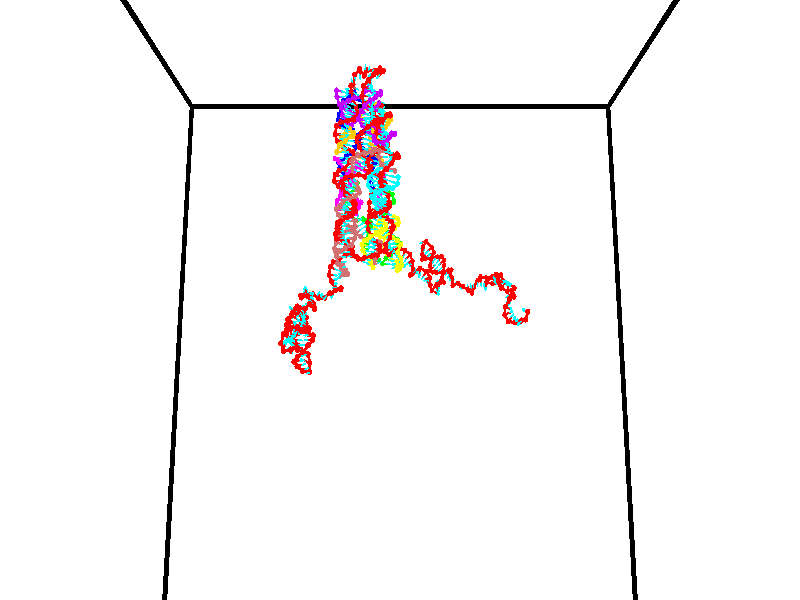 // switches for output
#declare DRAW_BASES = 1; // possible values are 0, 1; only relevant for DNA ribbons
#declare DRAW_BASES_TYPE = 3; // possible values are 1, 2, 3; only relevant for DNA ribbons
#declare DRAW_FOG = 0; // set to 1 to enable fog

#include "colors.inc"

#include "transforms.inc"
background { rgb <1, 1, 1>}

#default {
   normal{
       ripples 0.25
       frequency 0.20
       turbulence 0.2
       lambda 5
   }
	finish {
		phong 0.1
		phong_size 40.
	}
}

// original window dimensions: 1024x640


// camera settings

camera {
	sky <0, 0.179814, -0.983701>
	up <0, 0.179814, -0.983701>
	right 1.6 * <1, 0, 0>
	location <35, 94.9851, 44.8844>
	look_at <35, 29.7336, 32.9568>
	direction <0, -65.2515, -11.9276>
	angle 67.0682
}


# declare cpy_camera_pos = <35, 94.9851, 44.8844>;
# if (DRAW_FOG = 1)
fog {
	fog_type 2
	up vnormalize(cpy_camera_pos)
	color rgbt<1,1,1,0.3>
	distance 1e-5
	fog_alt 3e-3
	fog_offset 56
}
# end


// LIGHTS

# declare lum = 6;
global_settings {
	ambient_light rgb lum * <0.05, 0.05, 0.05>
	max_trace_level 15
}# declare cpy_direct_light_amount = 0.25;
light_source
{	1000 * <-1, -1.16352, -0.803886>,
	rgb lum * cpy_direct_light_amount
	parallel
}

light_source
{	1000 * <1, 1.16352, 0.803886>,
	rgb lum * cpy_direct_light_amount
	parallel
}

// strand 0

// nucleotide -1

// particle -1
sphere {
	<24.628546, 35.051846, 35.082718> 0.250000
	pigment { color rgbt <1,0,0,0> }
	no_shadow
}
cylinder {
	<24.308327, 35.140125, 34.859859>,  <24.116196, 35.193092, 34.726143>, 0.100000
	pigment { color rgbt <1,0,0,0> }
	no_shadow
}
cylinder {
	<24.308327, 35.140125, 34.859859>,  <24.628546, 35.051846, 35.082718>, 0.100000
	pigment { color rgbt <1,0,0,0> }
	no_shadow
}

// particle -1
sphere {
	<24.308327, 35.140125, 34.859859> 0.100000
	pigment { color rgbt <1,0,0,0> }
	no_shadow
}
sphere {
	0, 1
	scale<0.080000,0.200000,0.300000>
	matrix <0.384373, -0.524182, -0.759928,
		-0.459759, -0.822513, 0.334804,
		-0.800549, 0.220694, -0.557149,
		24.068163, 35.206333, 34.692715>
	pigment { color rgbt <0,1,1,0> }
	no_shadow
}
cylinder {
	<24.593018, 35.698257, 34.753605>,  <24.628546, 35.051846, 35.082718>, 0.130000
	pigment { color rgbt <1,0,0,0> }
	no_shadow
}

// nucleotide -1

// particle -1
sphere {
	<24.593018, 35.698257, 34.753605> 0.250000
	pigment { color rgbt <1,0,0,0> }
	no_shadow
}
cylinder {
	<24.658234, 36.052982, 34.926571>,  <24.697363, 36.265816, 35.030350>, 0.100000
	pigment { color rgbt <1,0,0,0> }
	no_shadow
}
cylinder {
	<24.658234, 36.052982, 34.926571>,  <24.593018, 35.698257, 34.753605>, 0.100000
	pigment { color rgbt <1,0,0,0> }
	no_shadow
}

// particle -1
sphere {
	<24.658234, 36.052982, 34.926571> 0.100000
	pigment { color rgbt <1,0,0,0> }
	no_shadow
}
sphere {
	0, 1
	scale<0.080000,0.200000,0.300000>
	matrix <0.338632, -0.461957, 0.819710,
		0.926686, 0.012786, -0.375619,
		0.163040, 0.886810, 0.432419,
		24.707146, 36.319027, 35.056297>
	pigment { color rgbt <0,1,1,0> }
	no_shadow
}
cylinder {
	<25.334032, 35.704464, 35.188084>,  <24.593018, 35.698257, 34.753605>, 0.130000
	pigment { color rgbt <1,0,0,0> }
	no_shadow
}

// nucleotide -1

// particle -1
sphere {
	<25.334032, 35.704464, 35.188084> 0.250000
	pigment { color rgbt <1,0,0,0> }
	no_shadow
}
cylinder {
	<25.128447, 36.011246, 35.341774>,  <25.005095, 36.195312, 35.433987>, 0.100000
	pigment { color rgbt <1,0,0,0> }
	no_shadow
}
cylinder {
	<25.128447, 36.011246, 35.341774>,  <25.334032, 35.704464, 35.188084>, 0.100000
	pigment { color rgbt <1,0,0,0> }
	no_shadow
}

// particle -1
sphere {
	<25.128447, 36.011246, 35.341774> 0.100000
	pigment { color rgbt <1,0,0,0> }
	no_shadow
}
sphere {
	0, 1
	scale<0.080000,0.200000,0.300000>
	matrix <0.282952, -0.271265, 0.919975,
		0.809801, 0.581552, -0.077589,
		-0.513966, 0.766950, 0.384222,
		24.974257, 36.241329, 35.457039>
	pigment { color rgbt <0,1,1,0> }
	no_shadow
}
cylinder {
	<25.738329, 36.099930, 35.611023>,  <25.334032, 35.704464, 35.188084>, 0.130000
	pigment { color rgbt <1,0,0,0> }
	no_shadow
}

// nucleotide -1

// particle -1
sphere {
	<25.738329, 36.099930, 35.611023> 0.250000
	pigment { color rgbt <1,0,0,0> }
	no_shadow
}
cylinder {
	<25.367762, 36.175789, 35.741123>,  <25.145422, 36.221302, 35.819183>, 0.100000
	pigment { color rgbt <1,0,0,0> }
	no_shadow
}
cylinder {
	<25.367762, 36.175789, 35.741123>,  <25.738329, 36.099930, 35.611023>, 0.100000
	pigment { color rgbt <1,0,0,0> }
	no_shadow
}

// particle -1
sphere {
	<25.367762, 36.175789, 35.741123> 0.100000
	pigment { color rgbt <1,0,0,0> }
	no_shadow
}
sphere {
	0, 1
	scale<0.080000,0.200000,0.300000>
	matrix <0.305723, -0.125273, 0.943843,
		0.219740, 0.973828, 0.058076,
		-0.926416, 0.189645, 0.325250,
		25.089836, 36.232681, 35.838699>
	pigment { color rgbt <0,1,1,0> }
	no_shadow
}
cylinder {
	<25.806299, 36.613285, 36.182899>,  <25.738329, 36.099930, 35.611023>, 0.130000
	pigment { color rgbt <1,0,0,0> }
	no_shadow
}

// nucleotide -1

// particle -1
sphere {
	<25.806299, 36.613285, 36.182899> 0.250000
	pigment { color rgbt <1,0,0,0> }
	no_shadow
}
cylinder {
	<25.448923, 36.439617, 36.228966>,  <25.234497, 36.335415, 36.256607>, 0.100000
	pigment { color rgbt <1,0,0,0> }
	no_shadow
}
cylinder {
	<25.448923, 36.439617, 36.228966>,  <25.806299, 36.613285, 36.182899>, 0.100000
	pigment { color rgbt <1,0,0,0> }
	no_shadow
}

// particle -1
sphere {
	<25.448923, 36.439617, 36.228966> 0.100000
	pigment { color rgbt <1,0,0,0> }
	no_shadow
}
sphere {
	0, 1
	scale<0.080000,0.200000,0.300000>
	matrix <0.171202, -0.092111, 0.980921,
		-0.415278, 0.896109, 0.156626,
		-0.893439, -0.434169, 0.115164,
		25.180891, 36.309368, 36.263515>
	pigment { color rgbt <0,1,1,0> }
	no_shadow
}
cylinder {
	<25.269993, 36.894909, 36.703236>,  <25.806299, 36.613285, 36.182899>, 0.130000
	pigment { color rgbt <1,0,0,0> }
	no_shadow
}

// nucleotide -1

// particle -1
sphere {
	<25.269993, 36.894909, 36.703236> 0.250000
	pigment { color rgbt <1,0,0,0> }
	no_shadow
}
cylinder {
	<25.212328, 36.499687, 36.681431>,  <25.177729, 36.262554, 36.668346>, 0.100000
	pigment { color rgbt <1,0,0,0> }
	no_shadow
}
cylinder {
	<25.212328, 36.499687, 36.681431>,  <25.269993, 36.894909, 36.703236>, 0.100000
	pigment { color rgbt <1,0,0,0> }
	no_shadow
}

// particle -1
sphere {
	<25.212328, 36.499687, 36.681431> 0.100000
	pigment { color rgbt <1,0,0,0> }
	no_shadow
}
sphere {
	0, 1
	scale<0.080000,0.200000,0.300000>
	matrix <0.180246, -0.080389, 0.980331,
		-0.973000, 0.131502, 0.189682,
		-0.144163, -0.988051, -0.054515,
		25.169079, 36.203270, 36.665077>
	pigment { color rgbt <0,1,1,0> }
	no_shadow
}
cylinder {
	<24.724926, 36.764801, 37.184383>,  <25.269993, 36.894909, 36.703236>, 0.130000
	pigment { color rgbt <1,0,0,0> }
	no_shadow
}

// nucleotide -1

// particle -1
sphere {
	<24.724926, 36.764801, 37.184383> 0.250000
	pigment { color rgbt <1,0,0,0> }
	no_shadow
}
cylinder {
	<24.954834, 36.450603, 37.092613>,  <25.092779, 36.262085, 37.037552>, 0.100000
	pigment { color rgbt <1,0,0,0> }
	no_shadow
}
cylinder {
	<24.954834, 36.450603, 37.092613>,  <24.724926, 36.764801, 37.184383>, 0.100000
	pigment { color rgbt <1,0,0,0> }
	no_shadow
}

// particle -1
sphere {
	<24.954834, 36.450603, 37.092613> 0.100000
	pigment { color rgbt <1,0,0,0> }
	no_shadow
}
sphere {
	0, 1
	scale<0.080000,0.200000,0.300000>
	matrix <0.231716, -0.112666, 0.966237,
		-0.784825, -0.608524, 0.117255,
		0.574768, -0.785496, -0.229428,
		25.127264, 36.214954, 37.023785>
	pigment { color rgbt <0,1,1,0> }
	no_shadow
}
cylinder {
	<24.485983, 36.097042, 37.438923>,  <24.724926, 36.764801, 37.184383>, 0.130000
	pigment { color rgbt <1,0,0,0> }
	no_shadow
}

// nucleotide -1

// particle -1
sphere {
	<24.485983, 36.097042, 37.438923> 0.250000
	pigment { color rgbt <1,0,0,0> }
	no_shadow
}
cylinder {
	<24.885696, 36.100574, 37.453644>,  <25.125525, 36.102692, 37.462475>, 0.100000
	pigment { color rgbt <1,0,0,0> }
	no_shadow
}
cylinder {
	<24.885696, 36.100574, 37.453644>,  <24.485983, 36.097042, 37.438923>, 0.100000
	pigment { color rgbt <1,0,0,0> }
	no_shadow
}

// particle -1
sphere {
	<24.885696, 36.100574, 37.453644> 0.100000
	pigment { color rgbt <1,0,0,0> }
	no_shadow
}
sphere {
	0, 1
	scale<0.080000,0.200000,0.300000>
	matrix <-0.034683, -0.175495, 0.983869,
		0.015145, -0.984441, -0.175063,
		0.999283, 0.008829, 0.036801,
		25.185482, 36.103222, 37.464684>
	pigment { color rgbt <0,1,1,0> }
	no_shadow
}
cylinder {
	<24.743530, 35.566280, 37.756454>,  <24.485983, 36.097042, 37.438923>, 0.130000
	pigment { color rgbt <1,0,0,0> }
	no_shadow
}

// nucleotide -1

// particle -1
sphere {
	<24.743530, 35.566280, 37.756454> 0.250000
	pigment { color rgbt <1,0,0,0> }
	no_shadow
}
cylinder {
	<25.038469, 35.833084, 37.799202>,  <25.215433, 35.993164, 37.824848>, 0.100000
	pigment { color rgbt <1,0,0,0> }
	no_shadow
}
cylinder {
	<25.038469, 35.833084, 37.799202>,  <24.743530, 35.566280, 37.756454>, 0.100000
	pigment { color rgbt <1,0,0,0> }
	no_shadow
}

// particle -1
sphere {
	<25.038469, 35.833084, 37.799202> 0.100000
	pigment { color rgbt <1,0,0,0> }
	no_shadow
}
sphere {
	0, 1
	scale<0.080000,0.200000,0.300000>
	matrix <0.011693, -0.170780, 0.985240,
		0.675413, -0.725214, -0.133724,
		0.737347, 0.667007, 0.106867,
		25.259674, 36.033188, 37.831261>
	pigment { color rgbt <0,1,1,0> }
	no_shadow
}
cylinder {
	<25.154078, 35.124866, 38.148064>,  <24.743530, 35.566280, 37.756454>, 0.130000
	pigment { color rgbt <1,0,0,0> }
	no_shadow
}

// nucleotide -1

// particle -1
sphere {
	<25.154078, 35.124866, 38.148064> 0.250000
	pigment { color rgbt <1,0,0,0> }
	no_shadow
}
cylinder {
	<25.251770, 35.509869, 38.195271>,  <25.310387, 35.740871, 38.223595>, 0.100000
	pigment { color rgbt <1,0,0,0> }
	no_shadow
}
cylinder {
	<25.251770, 35.509869, 38.195271>,  <25.154078, 35.124866, 38.148064>, 0.100000
	pigment { color rgbt <1,0,0,0> }
	no_shadow
}

// particle -1
sphere {
	<25.251770, 35.509869, 38.195271> 0.100000
	pigment { color rgbt <1,0,0,0> }
	no_shadow
}
sphere {
	0, 1
	scale<0.080000,0.200000,0.300000>
	matrix <0.122836, -0.151433, 0.980805,
		0.961905, -0.225047, -0.155216,
		0.244233, 0.962508, 0.118020,
		25.325039, 35.798622, 38.230675>
	pigment { color rgbt <0,1,1,0> }
	no_shadow
}
cylinder {
	<25.842833, 35.063068, 38.492443>,  <25.154078, 35.124866, 38.148064>, 0.130000
	pigment { color rgbt <1,0,0,0> }
	no_shadow
}

// nucleotide -1

// particle -1
sphere {
	<25.842833, 35.063068, 38.492443> 0.250000
	pigment { color rgbt <1,0,0,0> }
	no_shadow
}
cylinder {
	<25.695126, 35.427628, 38.565102>,  <25.606503, 35.646362, 38.608696>, 0.100000
	pigment { color rgbt <1,0,0,0> }
	no_shadow
}
cylinder {
	<25.695126, 35.427628, 38.565102>,  <25.842833, 35.063068, 38.492443>, 0.100000
	pigment { color rgbt <1,0,0,0> }
	no_shadow
}

// particle -1
sphere {
	<25.695126, 35.427628, 38.565102> 0.100000
	pigment { color rgbt <1,0,0,0> }
	no_shadow
}
sphere {
	0, 1
	scale<0.080000,0.200000,0.300000>
	matrix <-0.073254, -0.223396, 0.971971,
		0.926432, 0.345609, 0.149256,
		-0.369265, 0.911399, 0.181644,
		25.584347, 35.701046, 38.619595>
	pigment { color rgbt <0,1,1,0> }
	no_shadow
}
cylinder {
	<26.064341, 35.193909, 39.233875>,  <25.842833, 35.063068, 38.492443>, 0.130000
	pigment { color rgbt <1,0,0,0> }
	no_shadow
}

// nucleotide -1

// particle -1
sphere {
	<26.064341, 35.193909, 39.233875> 0.250000
	pigment { color rgbt <1,0,0,0> }
	no_shadow
}
cylinder {
	<25.705532, 35.317909, 39.107857>,  <25.490248, 35.392307, 39.032246>, 0.100000
	pigment { color rgbt <1,0,0,0> }
	no_shadow
}
cylinder {
	<25.705532, 35.317909, 39.107857>,  <26.064341, 35.193909, 39.233875>, 0.100000
	pigment { color rgbt <1,0,0,0> }
	no_shadow
}

// particle -1
sphere {
	<25.705532, 35.317909, 39.107857> 0.100000
	pigment { color rgbt <1,0,0,0> }
	no_shadow
}
sphere {
	0, 1
	scale<0.080000,0.200000,0.300000>
	matrix <-0.393618, -0.236065, 0.888447,
		0.201045, 0.920964, 0.333776,
		-0.897021, 0.309998, -0.315048,
		25.436426, 35.410908, 39.013344>
	pigment { color rgbt <0,1,1,0> }
	no_shadow
}
cylinder {
	<26.022959, 35.064331, 39.989960>,  <26.064341, 35.193909, 39.233875>, 0.130000
	pigment { color rgbt <1,0,0,0> }
	no_shadow
}

// nucleotide -1

// particle -1
sphere {
	<26.022959, 35.064331, 39.989960> 0.250000
	pigment { color rgbt <1,0,0,0> }
	no_shadow
}
cylinder {
	<26.015579, 35.456524, 40.068256>,  <26.011152, 35.691841, 40.115234>, 0.100000
	pigment { color rgbt <1,0,0,0> }
	no_shadow
}
cylinder {
	<26.015579, 35.456524, 40.068256>,  <26.022959, 35.064331, 39.989960>, 0.100000
	pigment { color rgbt <1,0,0,0> }
	no_shadow
}

// particle -1
sphere {
	<26.015579, 35.456524, 40.068256> 0.100000
	pigment { color rgbt <1,0,0,0> }
	no_shadow
}
sphere {
	0, 1
	scale<0.080000,0.200000,0.300000>
	matrix <-0.162313, 0.190238, -0.968227,
		-0.986567, -0.049632, 0.155636,
		-0.018448, 0.980482, 0.195738,
		26.010044, 35.750668, 40.126976>
	pigment { color rgbt <0,1,1,0> }
	no_shadow
}
cylinder {
	<25.380274, 35.337170, 39.896873>,  <26.022959, 35.064331, 39.989960>, 0.130000
	pigment { color rgbt <1,0,0,0> }
	no_shadow
}

// nucleotide -1

// particle -1
sphere {
	<25.380274, 35.337170, 39.896873> 0.250000
	pigment { color rgbt <1,0,0,0> }
	no_shadow
}
cylinder {
	<25.656698, 35.616848, 39.823593>,  <25.822552, 35.784657, 39.779625>, 0.100000
	pigment { color rgbt <1,0,0,0> }
	no_shadow
}
cylinder {
	<25.656698, 35.616848, 39.823593>,  <25.380274, 35.337170, 39.896873>, 0.100000
	pigment { color rgbt <1,0,0,0> }
	no_shadow
}

// particle -1
sphere {
	<25.656698, 35.616848, 39.823593> 0.100000
	pigment { color rgbt <1,0,0,0> }
	no_shadow
}
sphere {
	0, 1
	scale<0.080000,0.200000,0.300000>
	matrix <-0.388883, 0.146015, -0.909642,
		-0.609267, 0.699862, 0.372810,
		0.691060, 0.699195, -0.183203,
		25.864016, 35.826607, 39.768631>
	pigment { color rgbt <0,1,1,0> }
	no_shadow
}
cylinder {
	<24.887358, 35.697369, 39.574860>,  <25.380274, 35.337170, 39.896873>, 0.130000
	pigment { color rgbt <1,0,0,0> }
	no_shadow
}

// nucleotide -1

// particle -1
sphere {
	<24.887358, 35.697369, 39.574860> 0.250000
	pigment { color rgbt <1,0,0,0> }
	no_shadow
}
cylinder {
	<25.262318, 35.814373, 39.499264>,  <25.487293, 35.884575, 39.453907>, 0.100000
	pigment { color rgbt <1,0,0,0> }
	no_shadow
}
cylinder {
	<25.262318, 35.814373, 39.499264>,  <24.887358, 35.697369, 39.574860>, 0.100000
	pigment { color rgbt <1,0,0,0> }
	no_shadow
}

// particle -1
sphere {
	<25.262318, 35.814373, 39.499264> 0.100000
	pigment { color rgbt <1,0,0,0> }
	no_shadow
}
sphere {
	0, 1
	scale<0.080000,0.200000,0.300000>
	matrix <-0.305694, 0.431162, -0.848911,
		-0.166834, 0.853542, 0.493592,
		0.937399, 0.292516, -0.188990,
		25.543537, 35.902126, 39.442566>
	pigment { color rgbt <0,1,1,0> }
	no_shadow
}
cylinder {
	<24.682566, 36.338249, 39.247520>,  <24.887358, 35.697369, 39.574860>, 0.130000
	pigment { color rgbt <1,0,0,0> }
	no_shadow
}

// nucleotide -1

// particle -1
sphere {
	<24.682566, 36.338249, 39.247520> 0.250000
	pigment { color rgbt <1,0,0,0> }
	no_shadow
}
cylinder {
	<25.058531, 36.215645, 39.187366>,  <25.284109, 36.142082, 39.151276>, 0.100000
	pigment { color rgbt <1,0,0,0> }
	no_shadow
}
cylinder {
	<25.058531, 36.215645, 39.187366>,  <24.682566, 36.338249, 39.247520>, 0.100000
	pigment { color rgbt <1,0,0,0> }
	no_shadow
}

// particle -1
sphere {
	<25.058531, 36.215645, 39.187366> 0.100000
	pigment { color rgbt <1,0,0,0> }
	no_shadow
}
sphere {
	0, 1
	scale<0.080000,0.200000,0.300000>
	matrix <-0.003401, 0.432033, -0.901851,
		0.341398, 0.848173, 0.405031,
		0.939913, -0.306512, -0.150380,
		25.340504, 36.123692, 39.142254>
	pigment { color rgbt <0,1,1,0> }
	no_shadow
}
cylinder {
	<25.077633, 36.869843, 38.922539>,  <24.682566, 36.338249, 39.247520>, 0.130000
	pigment { color rgbt <1,0,0,0> }
	no_shadow
}

// nucleotide -1

// particle -1
sphere {
	<25.077633, 36.869843, 38.922539> 0.250000
	pigment { color rgbt <1,0,0,0> }
	no_shadow
}
cylinder {
	<25.247353, 36.520733, 38.826015>,  <25.349184, 36.311268, 38.768101>, 0.100000
	pigment { color rgbt <1,0,0,0> }
	no_shadow
}
cylinder {
	<25.247353, 36.520733, 38.826015>,  <25.077633, 36.869843, 38.922539>, 0.100000
	pigment { color rgbt <1,0,0,0> }
	no_shadow
}

// particle -1
sphere {
	<25.247353, 36.520733, 38.826015> 0.100000
	pigment { color rgbt <1,0,0,0> }
	no_shadow
}
sphere {
	0, 1
	scale<0.080000,0.200000,0.300000>
	matrix <0.219798, 0.357780, -0.907569,
		0.878442, 0.332041, 0.343641,
		0.424298, -0.872778, -0.241307,
		25.374641, 36.258900, 38.753624>
	pigment { color rgbt <0,1,1,0> }
	no_shadow
}
cylinder {
	<25.617727, 37.029823, 38.556599>,  <25.077633, 36.869843, 38.922539>, 0.130000
	pigment { color rgbt <1,0,0,0> }
	no_shadow
}

// nucleotide -1

// particle -1
sphere {
	<25.617727, 37.029823, 38.556599> 0.250000
	pigment { color rgbt <1,0,0,0> }
	no_shadow
}
cylinder {
	<25.560465, 36.650551, 38.443134>,  <25.526108, 36.422989, 38.375057>, 0.100000
	pigment { color rgbt <1,0,0,0> }
	no_shadow
}
cylinder {
	<25.560465, 36.650551, 38.443134>,  <25.617727, 37.029823, 38.556599>, 0.100000
	pigment { color rgbt <1,0,0,0> }
	no_shadow
}

// particle -1
sphere {
	<25.560465, 36.650551, 38.443134> 0.100000
	pigment { color rgbt <1,0,0,0> }
	no_shadow
}
sphere {
	0, 1
	scale<0.080000,0.200000,0.300000>
	matrix <0.244454, 0.243857, -0.938497,
		0.959036, -0.203692, 0.196877,
		-0.143154, -0.948179, -0.283660,
		25.517519, 36.366096, 38.358036>
	pigment { color rgbt <0,1,1,0> }
	no_shadow
}
cylinder {
	<26.147230, 37.001343, 37.994236>,  <25.617727, 37.029823, 38.556599>, 0.130000
	pigment { color rgbt <1,0,0,0> }
	no_shadow
}

// nucleotide -1

// particle -1
sphere {
	<26.147230, 37.001343, 37.994236> 0.250000
	pigment { color rgbt <1,0,0,0> }
	no_shadow
}
cylinder {
	<25.883663, 36.703518, 37.951431>,  <25.725523, 36.524822, 37.925747>, 0.100000
	pigment { color rgbt <1,0,0,0> }
	no_shadow
}
cylinder {
	<25.883663, 36.703518, 37.951431>,  <26.147230, 37.001343, 37.994236>, 0.100000
	pigment { color rgbt <1,0,0,0> }
	no_shadow
}

// particle -1
sphere {
	<25.883663, 36.703518, 37.951431> 0.100000
	pigment { color rgbt <1,0,0,0> }
	no_shadow
}
sphere {
	0, 1
	scale<0.080000,0.200000,0.300000>
	matrix <0.189543, -0.026670, -0.981510,
		0.727943, -0.667018, 0.158700,
		-0.658917, -0.744564, -0.107014,
		25.685987, 36.480148, 37.919327>
	pigment { color rgbt <0,1,1,0> }
	no_shadow
}
cylinder {
	<26.492310, 36.507000, 37.488361>,  <26.147230, 37.001343, 37.994236>, 0.130000
	pigment { color rgbt <1,0,0,0> }
	no_shadow
}

// nucleotide -1

// particle -1
sphere {
	<26.492310, 36.507000, 37.488361> 0.250000
	pigment { color rgbt <1,0,0,0> }
	no_shadow
}
cylinder {
	<26.117277, 36.367989, 37.483219>,  <25.892258, 36.284580, 37.480133>, 0.100000
	pigment { color rgbt <1,0,0,0> }
	no_shadow
}
cylinder {
	<26.117277, 36.367989, 37.483219>,  <26.492310, 36.507000, 37.488361>, 0.100000
	pigment { color rgbt <1,0,0,0> }
	no_shadow
}

// particle -1
sphere {
	<26.117277, 36.367989, 37.483219> 0.100000
	pigment { color rgbt <1,0,0,0> }
	no_shadow
}
sphere {
	0, 1
	scale<0.080000,0.200000,0.300000>
	matrix <0.042779, -0.078560, -0.995991,
		0.345129, -0.934371, 0.088524,
		-0.937580, -0.347533, -0.012858,
		25.836002, 36.263729, 37.479362>
	pigment { color rgbt <0,1,1,0> }
	no_shadow
}
cylinder {
	<26.438423, 35.916451, 37.043159>,  <26.492310, 36.507000, 37.488361>, 0.130000
	pigment { color rgbt <1,0,0,0> }
	no_shadow
}

// nucleotide -1

// particle -1
sphere {
	<26.438423, 35.916451, 37.043159> 0.250000
	pigment { color rgbt <1,0,0,0> }
	no_shadow
}
cylinder {
	<26.058590, 36.040482, 37.061668>,  <25.830690, 36.114899, 37.072773>, 0.100000
	pigment { color rgbt <1,0,0,0> }
	no_shadow
}
cylinder {
	<26.058590, 36.040482, 37.061668>,  <26.438423, 35.916451, 37.043159>, 0.100000
	pigment { color rgbt <1,0,0,0> }
	no_shadow
}

// particle -1
sphere {
	<26.058590, 36.040482, 37.061668> 0.100000
	pigment { color rgbt <1,0,0,0> }
	no_shadow
}
sphere {
	0, 1
	scale<0.080000,0.200000,0.300000>
	matrix <-0.069612, -0.064630, -0.995478,
		-0.305687, -0.948511, 0.082957,
		-0.949584, 0.310079, 0.046272,
		25.773714, 36.133507, 37.075550>
	pigment { color rgbt <0,1,1,0> }
	no_shadow
}
cylinder {
	<25.963659, 35.436142, 36.844090>,  <26.438423, 35.916451, 37.043159>, 0.130000
	pigment { color rgbt <1,0,0,0> }
	no_shadow
}

// nucleotide -1

// particle -1
sphere {
	<25.963659, 35.436142, 36.844090> 0.250000
	pigment { color rgbt <1,0,0,0> }
	no_shadow
}
cylinder {
	<25.819973, 35.794960, 36.741108>,  <25.733761, 36.010250, 36.679321>, 0.100000
	pigment { color rgbt <1,0,0,0> }
	no_shadow
}
cylinder {
	<25.819973, 35.794960, 36.741108>,  <25.963659, 35.436142, 36.844090>, 0.100000
	pigment { color rgbt <1,0,0,0> }
	no_shadow
}

// particle -1
sphere {
	<25.819973, 35.794960, 36.741108> 0.100000
	pigment { color rgbt <1,0,0,0> }
	no_shadow
}
sphere {
	0, 1
	scale<0.080000,0.200000,0.300000>
	matrix <0.051538, -0.256376, -0.965202,
		-0.931831, -0.359982, 0.045862,
		-0.359214, 0.897042, -0.257452,
		25.712210, 36.064072, 36.663872>
	pigment { color rgbt <0,1,1,0> }
	no_shadow
}
cylinder {
	<25.190468, 35.167564, 36.616997>,  <25.963659, 35.436142, 36.844090>, 0.130000
	pigment { color rgbt <1,0,0,0> }
	no_shadow
}

// nucleotide -1

// particle -1
sphere {
	<25.190468, 35.167564, 36.616997> 0.250000
	pigment { color rgbt <1,0,0,0> }
	no_shadow
}
cylinder {
	<25.032602, 35.484524, 36.803051>,  <24.937883, 35.674698, 36.914684>, 0.100000
	pigment { color rgbt <1,0,0,0> }
	no_shadow
}
cylinder {
	<25.032602, 35.484524, 36.803051>,  <25.190468, 35.167564, 36.616997>, 0.100000
	pigment { color rgbt <1,0,0,0> }
	no_shadow
}

// particle -1
sphere {
	<25.032602, 35.484524, 36.803051> 0.100000
	pigment { color rgbt <1,0,0,0> }
	no_shadow
}
sphere {
	0, 1
	scale<0.080000,0.200000,0.300000>
	matrix <-0.246254, 0.396489, -0.884395,
		-0.885211, -0.463581, 0.038650,
		-0.394665, 0.792394, 0.465135,
		24.914204, 35.722240, 36.942593>
	pigment { color rgbt <0,1,1,0> }
	no_shadow
}
cylinder {
	<24.621222, 35.263905, 36.257526>,  <25.190468, 35.167564, 36.616997>, 0.130000
	pigment { color rgbt <1,0,0,0> }
	no_shadow
}

// nucleotide -1

// particle -1
sphere {
	<24.621222, 35.263905, 36.257526> 0.250000
	pigment { color rgbt <1,0,0,0> }
	no_shadow
}
cylinder {
	<24.731892, 35.602261, 36.439919>,  <24.798294, 35.805275, 36.549355>, 0.100000
	pigment { color rgbt <1,0,0,0> }
	no_shadow
}
cylinder {
	<24.731892, 35.602261, 36.439919>,  <24.621222, 35.263905, 36.257526>, 0.100000
	pigment { color rgbt <1,0,0,0> }
	no_shadow
}

// particle -1
sphere {
	<24.731892, 35.602261, 36.439919> 0.100000
	pigment { color rgbt <1,0,0,0> }
	no_shadow
}
sphere {
	0, 1
	scale<0.080000,0.200000,0.300000>
	matrix <-0.227413, 0.518656, -0.824184,
		-0.933667, 0.124337, 0.335867,
		0.276676, 0.845894, 0.455976,
		24.814894, 35.856030, 36.576710>
	pigment { color rgbt <0,1,1,0> }
	no_shadow
}
cylinder {
	<23.988071, 35.728809, 36.304203>,  <24.621222, 35.263905, 36.257526>, 0.130000
	pigment { color rgbt <1,0,0,0> }
	no_shadow
}

// nucleotide -1

// particle -1
sphere {
	<23.988071, 35.728809, 36.304203> 0.250000
	pigment { color rgbt <1,0,0,0> }
	no_shadow
}
cylinder {
	<24.342455, 35.913383, 36.322773>,  <24.555084, 36.024128, 36.333916>, 0.100000
	pigment { color rgbt <1,0,0,0> }
	no_shadow
}
cylinder {
	<24.342455, 35.913383, 36.322773>,  <23.988071, 35.728809, 36.304203>, 0.100000
	pigment { color rgbt <1,0,0,0> }
	no_shadow
}

// particle -1
sphere {
	<24.342455, 35.913383, 36.322773> 0.100000
	pigment { color rgbt <1,0,0,0> }
	no_shadow
}
sphere {
	0, 1
	scale<0.080000,0.200000,0.300000>
	matrix <-0.281867, 0.615254, -0.736216,
		-0.368283, 0.639168, 0.675153,
		0.885956, 0.461439, 0.046428,
		24.608242, 36.051815, 36.336700>
	pigment { color rgbt <0,1,1,0> }
	no_shadow
}
cylinder {
	<23.886192, 36.508781, 36.240208>,  <23.988071, 35.728809, 36.304203>, 0.130000
	pigment { color rgbt <1,0,0,0> }
	no_shadow
}

// nucleotide -1

// particle -1
sphere {
	<23.886192, 36.508781, 36.240208> 0.250000
	pigment { color rgbt <1,0,0,0> }
	no_shadow
}
cylinder {
	<24.252131, 36.402637, 36.118462>,  <24.471693, 36.338951, 36.045414>, 0.100000
	pigment { color rgbt <1,0,0,0> }
	no_shadow
}
cylinder {
	<24.252131, 36.402637, 36.118462>,  <23.886192, 36.508781, 36.240208>, 0.100000
	pigment { color rgbt <1,0,0,0> }
	no_shadow
}

// particle -1
sphere {
	<24.252131, 36.402637, 36.118462> 0.100000
	pigment { color rgbt <1,0,0,0> }
	no_shadow
}
sphere {
	0, 1
	scale<0.080000,0.200000,0.300000>
	matrix <-0.137318, 0.504393, -0.852485,
		0.379735, 0.821689, 0.425004,
		0.914847, -0.265358, -0.304368,
		24.526585, 36.323029, 36.027149>
	pigment { color rgbt <0,1,1,0> }
	no_shadow
}
cylinder {
	<24.127398, 37.108810, 35.896603>,  <23.886192, 36.508781, 36.240208>, 0.130000
	pigment { color rgbt <1,0,0,0> }
	no_shadow
}

// nucleotide -1

// particle -1
sphere {
	<24.127398, 37.108810, 35.896603> 0.250000
	pigment { color rgbt <1,0,0,0> }
	no_shadow
}
cylinder {
	<24.378611, 36.828953, 35.760326>,  <24.529339, 36.661037, 35.678562>, 0.100000
	pigment { color rgbt <1,0,0,0> }
	no_shadow
}
cylinder {
	<24.378611, 36.828953, 35.760326>,  <24.127398, 37.108810, 35.896603>, 0.100000
	pigment { color rgbt <1,0,0,0> }
	no_shadow
}

// particle -1
sphere {
	<24.378611, 36.828953, 35.760326> 0.100000
	pigment { color rgbt <1,0,0,0> }
	no_shadow
}
sphere {
	0, 1
	scale<0.080000,0.200000,0.300000>
	matrix <-0.137442, 0.331193, -0.933499,
		0.765953, 0.633094, 0.111839,
		0.628033, -0.699645, -0.340692,
		24.567020, 36.619061, 35.658119>
	pigment { color rgbt <0,1,1,0> }
	no_shadow
}
cylinder {
	<24.613588, 37.458797, 35.435059>,  <24.127398, 37.108810, 35.896603>, 0.130000
	pigment { color rgbt <1,0,0,0> }
	no_shadow
}

// nucleotide -1

// particle -1
sphere {
	<24.613588, 37.458797, 35.435059> 0.250000
	pigment { color rgbt <1,0,0,0> }
	no_shadow
}
cylinder {
	<24.593311, 37.071735, 35.336212>,  <24.581144, 36.839497, 35.276905>, 0.100000
	pigment { color rgbt <1,0,0,0> }
	no_shadow
}
cylinder {
	<24.593311, 37.071735, 35.336212>,  <24.613588, 37.458797, 35.435059>, 0.100000
	pigment { color rgbt <1,0,0,0> }
	no_shadow
}

// particle -1
sphere {
	<24.593311, 37.071735, 35.336212> 0.100000
	pigment { color rgbt <1,0,0,0> }
	no_shadow
}
sphere {
	0, 1
	scale<0.080000,0.200000,0.300000>
	matrix <-0.017710, 0.248266, -0.968530,
		0.998557, -0.044722, -0.029723,
		-0.050694, -0.967659, -0.247116,
		24.578104, 36.781437, 35.262077>
	pigment { color rgbt <0,1,1,0> }
	no_shadow
}
cylinder {
	<25.093187, 37.628025, 34.928528>,  <24.613588, 37.458797, 35.435059>, 0.130000
	pigment { color rgbt <1,0,0,0> }
	no_shadow
}

// nucleotide -1

// particle -1
sphere {
	<25.093187, 37.628025, 34.928528> 0.250000
	pigment { color rgbt <1,0,0,0> }
	no_shadow
}
cylinder {
	<25.491404, 37.653751, 34.956135>,  <25.730333, 37.669186, 34.972698>, 0.100000
	pigment { color rgbt <1,0,0,0> }
	no_shadow
}
cylinder {
	<25.491404, 37.653751, 34.956135>,  <25.093187, 37.628025, 34.928528>, 0.100000
	pigment { color rgbt <1,0,0,0> }
	no_shadow
}

// particle -1
sphere {
	<25.491404, 37.653751, 34.956135> 0.100000
	pigment { color rgbt <1,0,0,0> }
	no_shadow
}
sphere {
	0, 1
	scale<0.080000,0.200000,0.300000>
	matrix <-0.090799, 0.454593, 0.886059,
		0.025610, -0.888374, 0.458405,
		0.995540, 0.064314, 0.069022,
		25.790066, 37.673046, 34.976841>
	pigment { color rgbt <0,1,1,0> }
	no_shadow
}
cylinder {
	<25.391127, 37.141983, 35.492767>,  <25.093187, 37.628025, 34.928528>, 0.130000
	pigment { color rgbt <1,0,0,0> }
	no_shadow
}

// nucleotide -1

// particle -1
sphere {
	<25.391127, 37.141983, 35.492767> 0.250000
	pigment { color rgbt <1,0,0,0> }
	no_shadow
}
cylinder {
	<25.599316, 37.469299, 35.395191>,  <25.724230, 37.665688, 35.336647>, 0.100000
	pigment { color rgbt <1,0,0,0> }
	no_shadow
}
cylinder {
	<25.599316, 37.469299, 35.395191>,  <25.391127, 37.141983, 35.492767>, 0.100000
	pigment { color rgbt <1,0,0,0> }
	no_shadow
}

// particle -1
sphere {
	<25.599316, 37.469299, 35.395191> 0.100000
	pigment { color rgbt <1,0,0,0> }
	no_shadow
}
sphere {
	0, 1
	scale<0.080000,0.200000,0.300000>
	matrix <-0.162781, 0.375533, 0.912402,
		0.838219, -0.435171, 0.328657,
		0.520472, 0.818292, -0.243941,
		25.755457, 37.714787, 35.322010>
	pigment { color rgbt <0,1,1,0> }
	no_shadow
}
cylinder {
	<25.506433, 37.403404, 36.198563>,  <25.391127, 37.141983, 35.492767>, 0.130000
	pigment { color rgbt <1,0,0,0> }
	no_shadow
}

// nucleotide -1

// particle -1
sphere {
	<25.506433, 37.403404, 36.198563> 0.250000
	pigment { color rgbt <1,0,0,0> }
	no_shadow
}
cylinder {
	<25.652937, 37.712883, 35.991779>,  <25.740839, 37.898571, 35.867710>, 0.100000
	pigment { color rgbt <1,0,0,0> }
	no_shadow
}
cylinder {
	<25.652937, 37.712883, 35.991779>,  <25.506433, 37.403404, 36.198563>, 0.100000
	pigment { color rgbt <1,0,0,0> }
	no_shadow
}

// particle -1
sphere {
	<25.652937, 37.712883, 35.991779> 0.100000
	pigment { color rgbt <1,0,0,0> }
	no_shadow
}
sphere {
	0, 1
	scale<0.080000,0.200000,0.300000>
	matrix <-0.050045, 0.571134, 0.819330,
		0.929166, -0.274217, 0.247904,
		0.366260, 0.773700, -0.516955,
		25.762815, 37.944992, 35.836693>
	pigment { color rgbt <0,1,1,0> }
	no_shadow
}
cylinder {
	<26.020557, 37.697765, 36.650688>,  <25.506433, 37.403404, 36.198563>, 0.130000
	pigment { color rgbt <1,0,0,0> }
	no_shadow
}

// nucleotide -1

// particle -1
sphere {
	<26.020557, 37.697765, 36.650688> 0.250000
	pigment { color rgbt <1,0,0,0> }
	no_shadow
}
cylinder {
	<25.921583, 37.979553, 36.384605>,  <25.862198, 38.148624, 36.224957>, 0.100000
	pigment { color rgbt <1,0,0,0> }
	no_shadow
}
cylinder {
	<25.921583, 37.979553, 36.384605>,  <26.020557, 37.697765, 36.650688>, 0.100000
	pigment { color rgbt <1,0,0,0> }
	no_shadow
}

// particle -1
sphere {
	<25.921583, 37.979553, 36.384605> 0.100000
	pigment { color rgbt <1,0,0,0> }
	no_shadow
}
sphere {
	0, 1
	scale<0.080000,0.200000,0.300000>
	matrix <-0.185937, 0.639269, 0.746165,
		0.950896, 0.308314, -0.027192,
		-0.247436, 0.704469, -0.665206,
		25.847353, 38.190895, 36.185043>
	pigment { color rgbt <0,1,1,0> }
	no_shadow
}
cylinder {
	<26.396219, 38.273102, 36.798378>,  <26.020557, 37.697765, 36.650688>, 0.130000
	pigment { color rgbt <1,0,0,0> }
	no_shadow
}

// nucleotide -1

// particle -1
sphere {
	<26.396219, 38.273102, 36.798378> 0.250000
	pigment { color rgbt <1,0,0,0> }
	no_shadow
}
cylinder {
	<26.069242, 38.395004, 36.602863>,  <25.873056, 38.468147, 36.485554>, 0.100000
	pigment { color rgbt <1,0,0,0> }
	no_shadow
}
cylinder {
	<26.069242, 38.395004, 36.602863>,  <26.396219, 38.273102, 36.798378>, 0.100000
	pigment { color rgbt <1,0,0,0> }
	no_shadow
}

// particle -1
sphere {
	<26.069242, 38.395004, 36.602863> 0.100000
	pigment { color rgbt <1,0,0,0> }
	no_shadow
}
sphere {
	0, 1
	scale<0.080000,0.200000,0.300000>
	matrix <-0.231499, 0.603198, 0.763257,
		0.527444, 0.737071, -0.422527,
		-0.817442, 0.304761, -0.488784,
		25.824009, 38.486431, 36.456226>
	pigment { color rgbt <0,1,1,0> }
	no_shadow
}
cylinder {
	<26.361807, 38.929417, 36.954140>,  <26.396219, 38.273102, 36.798378>, 0.130000
	pigment { color rgbt <1,0,0,0> }
	no_shadow
}

// nucleotide -1

// particle -1
sphere {
	<26.361807, 38.929417, 36.954140> 0.250000
	pigment { color rgbt <1,0,0,0> }
	no_shadow
}
cylinder {
	<25.982000, 38.850407, 36.856655>,  <25.754116, 38.803001, 36.798164>, 0.100000
	pigment { color rgbt <1,0,0,0> }
	no_shadow
}
cylinder {
	<25.982000, 38.850407, 36.856655>,  <26.361807, 38.929417, 36.954140>, 0.100000
	pigment { color rgbt <1,0,0,0> }
	no_shadow
}

// particle -1
sphere {
	<25.982000, 38.850407, 36.856655> 0.100000
	pigment { color rgbt <1,0,0,0> }
	no_shadow
}
sphere {
	0, 1
	scale<0.080000,0.200000,0.300000>
	matrix <-0.313669, 0.584892, 0.748006,
		-0.005206, 0.786691, -0.617324,
		-0.949518, -0.197530, -0.243716,
		25.697145, 38.791149, 36.783539>
	pigment { color rgbt <0,1,1,0> }
	no_shadow
}
cylinder {
	<26.046015, 39.478451, 37.192226>,  <26.361807, 38.929417, 36.954140>, 0.130000
	pigment { color rgbt <1,0,0,0> }
	no_shadow
}

// nucleotide -1

// particle -1
sphere {
	<26.046015, 39.478451, 37.192226> 0.250000
	pigment { color rgbt <1,0,0,0> }
	no_shadow
}
cylinder {
	<25.713047, 39.269833, 37.117325>,  <25.513266, 39.144661, 37.072384>, 0.100000
	pigment { color rgbt <1,0,0,0> }
	no_shadow
}
cylinder {
	<25.713047, 39.269833, 37.117325>,  <26.046015, 39.478451, 37.192226>, 0.100000
	pigment { color rgbt <1,0,0,0> }
	no_shadow
}

// particle -1
sphere {
	<25.713047, 39.269833, 37.117325> 0.100000
	pigment { color rgbt <1,0,0,0> }
	no_shadow
}
sphere {
	0, 1
	scale<0.080000,0.200000,0.300000>
	matrix <-0.534581, 0.666786, 0.519249,
		-0.145954, 0.532337, -0.833856,
		-0.832419, -0.521550, -0.187257,
		25.463322, 39.113369, 37.061146>
	pigment { color rgbt <0,1,1,0> }
	no_shadow
}
cylinder {
	<25.552401, 39.965405, 36.963432>,  <26.046015, 39.478451, 37.192226>, 0.130000
	pigment { color rgbt <1,0,0,0> }
	no_shadow
}

// nucleotide -1

// particle -1
sphere {
	<25.552401, 39.965405, 36.963432> 0.250000
	pigment { color rgbt <1,0,0,0> }
	no_shadow
}
cylinder {
	<25.381001, 39.644772, 37.130219>,  <25.278160, 39.452393, 37.230289>, 0.100000
	pigment { color rgbt <1,0,0,0> }
	no_shadow
}
cylinder {
	<25.381001, 39.644772, 37.130219>,  <25.552401, 39.965405, 36.963432>, 0.100000
	pigment { color rgbt <1,0,0,0> }
	no_shadow
}

// particle -1
sphere {
	<25.381001, 39.644772, 37.130219> 0.100000
	pigment { color rgbt <1,0,0,0> }
	no_shadow
}
sphere {
	0, 1
	scale<0.080000,0.200000,0.300000>
	matrix <-0.555451, 0.597671, 0.578155,
		-0.712643, 0.016140, -0.701341,
		-0.428503, -0.801579, 0.416961,
		25.252449, 39.404297, 37.255306>
	pigment { color rgbt <0,1,1,0> }
	no_shadow
}
cylinder {
	<24.847425, 40.065731, 37.036884>,  <25.552401, 39.965405, 36.963432>, 0.130000
	pigment { color rgbt <1,0,0,0> }
	no_shadow
}

// nucleotide -1

// particle -1
sphere {
	<24.847425, 40.065731, 37.036884> 0.250000
	pigment { color rgbt <1,0,0,0> }
	no_shadow
}
cylinder {
	<24.926540, 39.782890, 37.308437>,  <24.974010, 39.613186, 37.471371>, 0.100000
	pigment { color rgbt <1,0,0,0> }
	no_shadow
}
cylinder {
	<24.926540, 39.782890, 37.308437>,  <24.847425, 40.065731, 37.036884>, 0.100000
	pigment { color rgbt <1,0,0,0> }
	no_shadow
}

// particle -1
sphere {
	<24.926540, 39.782890, 37.308437> 0.100000
	pigment { color rgbt <1,0,0,0> }
	no_shadow
}
sphere {
	0, 1
	scale<0.080000,0.200000,0.300000>
	matrix <-0.365621, 0.589369, 0.720393,
		-0.909506, -0.390698, -0.141963,
		0.197788, -0.707106, 0.678882,
		24.985876, 39.570759, 37.512100>
	pigment { color rgbt <0,1,1,0> }
	no_shadow
}
cylinder {
	<24.267384, 39.874638, 37.482529>,  <24.847425, 40.065731, 37.036884>, 0.130000
	pigment { color rgbt <1,0,0,0> }
	no_shadow
}

// nucleotide -1

// particle -1
sphere {
	<24.267384, 39.874638, 37.482529> 0.250000
	pigment { color rgbt <1,0,0,0> }
	no_shadow
}
cylinder {
	<24.603477, 39.800644, 37.686405>,  <24.805134, 39.756248, 37.808731>, 0.100000
	pigment { color rgbt <1,0,0,0> }
	no_shadow
}
cylinder {
	<24.603477, 39.800644, 37.686405>,  <24.267384, 39.874638, 37.482529>, 0.100000
	pigment { color rgbt <1,0,0,0> }
	no_shadow
}

// particle -1
sphere {
	<24.603477, 39.800644, 37.686405> 0.100000
	pigment { color rgbt <1,0,0,0> }
	no_shadow
}
sphere {
	0, 1
	scale<0.080000,0.200000,0.300000>
	matrix <-0.290863, 0.639542, 0.711607,
		-0.457610, -0.746167, 0.483558,
		0.840233, -0.184989, 0.509694,
		24.855547, 39.745148, 37.839314>
	pigment { color rgbt <0,1,1,0> }
	no_shadow
}
cylinder {
	<24.050758, 39.743416, 38.155457>,  <24.267384, 39.874638, 37.482529>, 0.130000
	pigment { color rgbt <1,0,0,0> }
	no_shadow
}

// nucleotide -1

// particle -1
sphere {
	<24.050758, 39.743416, 38.155457> 0.250000
	pigment { color rgbt <1,0,0,0> }
	no_shadow
}
cylinder {
	<24.400148, 39.919525, 38.072315>,  <24.609781, 40.025192, 38.022430>, 0.100000
	pigment { color rgbt <1,0,0,0> }
	no_shadow
}
cylinder {
	<24.400148, 39.919525, 38.072315>,  <24.050758, 39.743416, 38.155457>, 0.100000
	pigment { color rgbt <1,0,0,0> }
	no_shadow
}

// particle -1
sphere {
	<24.400148, 39.919525, 38.072315> 0.100000
	pigment { color rgbt <1,0,0,0> }
	no_shadow
}
sphere {
	0, 1
	scale<0.080000,0.200000,0.300000>
	matrix <-0.315744, 0.837213, 0.446520,
		0.370605, -0.324397, 0.870298,
		0.873474, 0.440274, -0.207850,
		24.662191, 40.051609, 38.009960>
	pigment { color rgbt <0,1,1,0> }
	no_shadow
}
cylinder {
	<24.362196, 40.086967, 38.794594>,  <24.050758, 39.743416, 38.155457>, 0.130000
	pigment { color rgbt <1,0,0,0> }
	no_shadow
}

// nucleotide -1

// particle -1
sphere {
	<24.362196, 40.086967, 38.794594> 0.250000
	pigment { color rgbt <1,0,0,0> }
	no_shadow
}
cylinder {
	<24.473574, 40.283451, 38.464458>,  <24.540400, 40.401340, 38.266376>, 0.100000
	pigment { color rgbt <1,0,0,0> }
	no_shadow
}
cylinder {
	<24.473574, 40.283451, 38.464458>,  <24.362196, 40.086967, 38.794594>, 0.100000
	pigment { color rgbt <1,0,0,0> }
	no_shadow
}

// particle -1
sphere {
	<24.473574, 40.283451, 38.464458> 0.100000
	pigment { color rgbt <1,0,0,0> }
	no_shadow
}
sphere {
	0, 1
	scale<0.080000,0.200000,0.300000>
	matrix <-0.055428, 0.866107, 0.496776,
		0.958852, -0.092577, 0.268389,
		0.278443, 0.491210, -0.825337,
		24.557106, 40.430813, 38.216858>
	pigment { color rgbt <0,1,1,0> }
	no_shadow
}
cylinder {
	<25.064056, 40.306019, 38.724545>,  <24.362196, 40.086967, 38.794594>, 0.130000
	pigment { color rgbt <1,0,0,0> }
	no_shadow
}

// nucleotide -1

// particle -1
sphere {
	<25.064056, 40.306019, 38.724545> 0.250000
	pigment { color rgbt <1,0,0,0> }
	no_shadow
}
cylinder {
	<25.001429, 39.921768, 38.816357>,  <24.963852, 39.691219, 38.871445>, 0.100000
	pigment { color rgbt <1,0,0,0> }
	no_shadow
}
cylinder {
	<25.001429, 39.921768, 38.816357>,  <25.064056, 40.306019, 38.724545>, 0.100000
	pigment { color rgbt <1,0,0,0> }
	no_shadow
}

// particle -1
sphere {
	<25.001429, 39.921768, 38.816357> 0.100000
	pigment { color rgbt <1,0,0,0> }
	no_shadow
}
sphere {
	0, 1
	scale<0.080000,0.200000,0.300000>
	matrix <-0.150342, -0.206506, -0.966826,
		0.976157, -0.185882, -0.112090,
		-0.156569, -0.960626, 0.229528,
		24.954458, 39.633579, 38.885216>
	pigment { color rgbt <0,1,1,0> }
	no_shadow
}
cylinder {
	<25.567976, 39.697235, 38.511971>,  <25.064056, 40.306019, 38.724545>, 0.130000
	pigment { color rgbt <1,0,0,0> }
	no_shadow
}

// nucleotide -1

// particle -1
sphere {
	<25.567976, 39.697235, 38.511971> 0.250000
	pigment { color rgbt <1,0,0,0> }
	no_shadow
}
cylinder {
	<25.180914, 39.599400, 38.536697>,  <24.948677, 39.540699, 38.551533>, 0.100000
	pigment { color rgbt <1,0,0,0> }
	no_shadow
}
cylinder {
	<25.180914, 39.599400, 38.536697>,  <25.567976, 39.697235, 38.511971>, 0.100000
	pigment { color rgbt <1,0,0,0> }
	no_shadow
}

// particle -1
sphere {
	<25.180914, 39.599400, 38.536697> 0.100000
	pigment { color rgbt <1,0,0,0> }
	no_shadow
}
sphere {
	0, 1
	scale<0.080000,0.200000,0.300000>
	matrix <0.044879, -0.408013, -0.911872,
		0.248254, -0.879603, 0.405793,
		-0.967655, -0.244588, 0.061815,
		24.890617, 39.526024, 38.555241>
	pigment { color rgbt <0,1,1,0> }
	no_shadow
}
cylinder {
	<25.455832, 38.922935, 38.563694>,  <25.567976, 39.697235, 38.511971>, 0.130000
	pigment { color rgbt <1,0,0,0> }
	no_shadow
}

// nucleotide -1

// particle -1
sphere {
	<25.455832, 38.922935, 38.563694> 0.250000
	pigment { color rgbt <1,0,0,0> }
	no_shadow
}
cylinder {
	<25.189165, 39.138065, 38.357277>,  <25.029165, 39.267143, 38.233425>, 0.100000
	pigment { color rgbt <1,0,0,0> }
	no_shadow
}
cylinder {
	<25.189165, 39.138065, 38.357277>,  <25.455832, 38.922935, 38.563694>, 0.100000
	pigment { color rgbt <1,0,0,0> }
	no_shadow
}

// particle -1
sphere {
	<25.189165, 39.138065, 38.357277> 0.100000
	pigment { color rgbt <1,0,0,0> }
	no_shadow
}
sphere {
	0, 1
	scale<0.080000,0.200000,0.300000>
	matrix <0.193807, -0.543455, -0.816759,
		-0.719718, -0.644520, 0.258071,
		-0.666667, 0.537820, -0.516046,
		24.989164, 39.299412, 38.202461>
	pigment { color rgbt <0,1,1,0> }
	no_shadow
}
cylinder {
	<25.046051, 38.449348, 38.241062>,  <25.455832, 38.922935, 38.563694>, 0.130000
	pigment { color rgbt <1,0,0,0> }
	no_shadow
}

// nucleotide -1

// particle -1
sphere {
	<25.046051, 38.449348, 38.241062> 0.250000
	pigment { color rgbt <1,0,0,0> }
	no_shadow
}
cylinder {
	<25.013739, 38.786110, 38.027641>,  <24.994352, 38.988167, 37.899590>, 0.100000
	pigment { color rgbt <1,0,0,0> }
	no_shadow
}
cylinder {
	<25.013739, 38.786110, 38.027641>,  <25.046051, 38.449348, 38.241062>, 0.100000
	pigment { color rgbt <1,0,0,0> }
	no_shadow
}

// particle -1
sphere {
	<25.013739, 38.786110, 38.027641> 0.100000
	pigment { color rgbt <1,0,0,0> }
	no_shadow
}
sphere {
	0, 1
	scale<0.080000,0.200000,0.300000>
	matrix <0.151155, -0.518764, -0.841449,
		-0.985204, -0.148621, -0.085352,
		-0.080779, 0.841900, -0.533553,
		24.989504, 39.038681, 37.867577>
	pigment { color rgbt <0,1,1,0> }
	no_shadow
}
cylinder {
	<24.474649, 38.436855, 37.639427>,  <25.046051, 38.449348, 38.241062>, 0.130000
	pigment { color rgbt <1,0,0,0> }
	no_shadow
}

// nucleotide -1

// particle -1
sphere {
	<24.474649, 38.436855, 37.639427> 0.250000
	pigment { color rgbt <1,0,0,0> }
	no_shadow
}
cylinder {
	<24.783190, 38.680882, 37.566936>,  <24.968315, 38.827297, 37.523441>, 0.100000
	pigment { color rgbt <1,0,0,0> }
	no_shadow
}
cylinder {
	<24.783190, 38.680882, 37.566936>,  <24.474649, 38.436855, 37.639427>, 0.100000
	pigment { color rgbt <1,0,0,0> }
	no_shadow
}

// particle -1
sphere {
	<24.783190, 38.680882, 37.566936> 0.100000
	pigment { color rgbt <1,0,0,0> }
	no_shadow
}
sphere {
	0, 1
	scale<0.080000,0.200000,0.300000>
	matrix <0.118962, -0.417958, -0.900644,
		-0.625191, 0.673155, -0.394967,
		0.771352, 0.610061, -0.181224,
		25.014595, 38.863899, 37.512569>
	pigment { color rgbt <0,1,1,0> }
	no_shadow
}
cylinder {
	<24.342360, 38.623199, 36.911552>,  <24.474649, 38.436855, 37.639427>, 0.130000
	pigment { color rgbt <1,0,0,0> }
	no_shadow
}

// nucleotide -1

// particle -1
sphere {
	<24.342360, 38.623199, 36.911552> 0.250000
	pigment { color rgbt <1,0,0,0> }
	no_shadow
}
cylinder {
	<24.718695, 38.753529, 36.948772>,  <24.944496, 38.831726, 36.971104>, 0.100000
	pigment { color rgbt <1,0,0,0> }
	no_shadow
}
cylinder {
	<24.718695, 38.753529, 36.948772>,  <24.342360, 38.623199, 36.911552>, 0.100000
	pigment { color rgbt <1,0,0,0> }
	no_shadow
}

// particle -1
sphere {
	<24.718695, 38.753529, 36.948772> 0.100000
	pigment { color rgbt <1,0,0,0> }
	no_shadow
}
sphere {
	0, 1
	scale<0.080000,0.200000,0.300000>
	matrix <0.212346, -0.352940, -0.911231,
		-0.264065, 0.877081, -0.401248,
		0.940840, 0.325827, 0.093045,
		25.000946, 38.851276, 36.976685>
	pigment { color rgbt <0,1,1,0> }
	no_shadow
}
cylinder {
	<24.516615, 38.545700, 36.289326>,  <24.342360, 38.623199, 36.911552>, 0.130000
	pigment { color rgbt <1,0,0,0> }
	no_shadow
}

// nucleotide -1

// particle -1
sphere {
	<24.516615, 38.545700, 36.289326> 0.250000
	pigment { color rgbt <1,0,0,0> }
	no_shadow
}
cylinder {
	<24.877428, 38.634266, 36.437550>,  <25.093916, 38.687405, 36.526485>, 0.100000
	pigment { color rgbt <1,0,0,0> }
	no_shadow
}
cylinder {
	<24.877428, 38.634266, 36.437550>,  <24.516615, 38.545700, 36.289326>, 0.100000
	pigment { color rgbt <1,0,0,0> }
	no_shadow
}

// particle -1
sphere {
	<24.877428, 38.634266, 36.437550> 0.100000
	pigment { color rgbt <1,0,0,0> }
	no_shadow
}
sphere {
	0, 1
	scale<0.080000,0.200000,0.300000>
	matrix <0.431108, -0.418310, -0.799476,
		-0.022004, 0.880905, -0.472782,
		0.902032, 0.221412, 0.370560,
		25.148037, 38.700691, 36.548717>
	pigment { color rgbt <0,1,1,0> }
	no_shadow
}
cylinder {
	<24.793108, 38.922112, 35.811096>,  <24.516615, 38.545700, 36.289326>, 0.130000
	pigment { color rgbt <1,0,0,0> }
	no_shadow
}

// nucleotide -1

// particle -1
sphere {
	<24.793108, 38.922112, 35.811096> 0.250000
	pigment { color rgbt <1,0,0,0> }
	no_shadow
}
cylinder {
	<25.104576, 38.765846, 36.007484>,  <25.291456, 38.672085, 36.125317>, 0.100000
	pigment { color rgbt <1,0,0,0> }
	no_shadow
}
cylinder {
	<25.104576, 38.765846, 36.007484>,  <24.793108, 38.922112, 35.811096>, 0.100000
	pigment { color rgbt <1,0,0,0> }
	no_shadow
}

// particle -1
sphere {
	<25.104576, 38.765846, 36.007484> 0.100000
	pigment { color rgbt <1,0,0,0> }
	no_shadow
}
sphere {
	0, 1
	scale<0.080000,0.200000,0.300000>
	matrix <0.388096, -0.314968, -0.866127,
		0.493008, 0.864971, -0.093639,
		0.778669, -0.390667, 0.490973,
		25.338177, 38.648647, 36.154778>
	pigment { color rgbt <0,1,1,0> }
	no_shadow
}
cylinder {
	<25.350540, 39.065536, 35.299782>,  <24.793108, 38.922112, 35.811096>, 0.130000
	pigment { color rgbt <1,0,0,0> }
	no_shadow
}

// nucleotide -1

// particle -1
sphere {
	<25.350540, 39.065536, 35.299782> 0.250000
	pigment { color rgbt <1,0,0,0> }
	no_shadow
}
cylinder {
	<25.516731, 38.813976, 35.562649>,  <25.616446, 38.663040, 35.720367>, 0.100000
	pigment { color rgbt <1,0,0,0> }
	no_shadow
}
cylinder {
	<25.516731, 38.813976, 35.562649>,  <25.350540, 39.065536, 35.299782>, 0.100000
	pigment { color rgbt <1,0,0,0> }
	no_shadow
}

// particle -1
sphere {
	<25.516731, 38.813976, 35.562649> 0.100000
	pigment { color rgbt <1,0,0,0> }
	no_shadow
}
sphere {
	0, 1
	scale<0.080000,0.200000,0.300000>
	matrix <0.561389, -0.391164, -0.729269,
		0.715695, 0.671921, 0.190536,
		0.415480, -0.628899, 0.657163,
		25.641375, 38.625305, 35.759796>
	pigment { color rgbt <0,1,1,0> }
	no_shadow
}
cylinder {
	<26.069662, 39.110115, 35.363750>,  <25.350540, 39.065536, 35.299782>, 0.130000
	pigment { color rgbt <1,0,0,0> }
	no_shadow
}

// nucleotide -1

// particle -1
sphere {
	<26.069662, 39.110115, 35.363750> 0.250000
	pigment { color rgbt <1,0,0,0> }
	no_shadow
}
cylinder {
	<26.015486, 38.734459, 35.490036>,  <25.982979, 38.509068, 35.565807>, 0.100000
	pigment { color rgbt <1,0,0,0> }
	no_shadow
}
cylinder {
	<26.015486, 38.734459, 35.490036>,  <26.069662, 39.110115, 35.363750>, 0.100000
	pigment { color rgbt <1,0,0,0> }
	no_shadow
}

// particle -1
sphere {
	<26.015486, 38.734459, 35.490036> 0.100000
	pigment { color rgbt <1,0,0,0> }
	no_shadow
}
sphere {
	0, 1
	scale<0.080000,0.200000,0.300000>
	matrix <0.317802, -0.342992, -0.883945,
		0.938433, -0.019390, 0.344916,
		-0.135443, -0.939138, 0.315713,
		25.974854, 38.452717, 35.584751>
	pigment { color rgbt <0,1,1,0> }
	no_shadow
}
cylinder {
	<26.453367, 38.748520, 34.946186>,  <26.069662, 39.110115, 35.363750>, 0.130000
	pigment { color rgbt <1,0,0,0> }
	no_shadow
}

// nucleotide -1

// particle -1
sphere {
	<26.453367, 38.748520, 34.946186> 0.250000
	pigment { color rgbt <1,0,0,0> }
	no_shadow
}
cylinder {
	<26.203913, 38.463043, 35.073761>,  <26.054239, 38.291756, 35.150307>, 0.100000
	pigment { color rgbt <1,0,0,0> }
	no_shadow
}
cylinder {
	<26.203913, 38.463043, 35.073761>,  <26.453367, 38.748520, 34.946186>, 0.100000
	pigment { color rgbt <1,0,0,0> }
	no_shadow
}

// particle -1
sphere {
	<26.203913, 38.463043, 35.073761> 0.100000
	pigment { color rgbt <1,0,0,0> }
	no_shadow
}
sphere {
	0, 1
	scale<0.080000,0.200000,0.300000>
	matrix <0.093361, -0.473075, -0.876061,
		0.776119, -0.516568, 0.361658,
		-0.623637, -0.713693, 0.318936,
		26.016821, 38.248936, 35.169441>
	pigment { color rgbt <0,1,1,0> }
	no_shadow
}
cylinder {
	<26.844374, 38.037727, 35.123966>,  <26.453367, 38.748520, 34.946186>, 0.130000
	pigment { color rgbt <1,0,0,0> }
	no_shadow
}

// nucleotide -1

// particle -1
sphere {
	<26.844374, 38.037727, 35.123966> 0.250000
	pigment { color rgbt <1,0,0,0> }
	no_shadow
}
cylinder {
	<26.464312, 38.044926, 34.999462>,  <26.236275, 38.049244, 34.924759>, 0.100000
	pigment { color rgbt <1,0,0,0> }
	no_shadow
}
cylinder {
	<26.464312, 38.044926, 34.999462>,  <26.844374, 38.037727, 35.123966>, 0.100000
	pigment { color rgbt <1,0,0,0> }
	no_shadow
}

// particle -1
sphere {
	<26.464312, 38.044926, 34.999462> 0.100000
	pigment { color rgbt <1,0,0,0> }
	no_shadow
}
sphere {
	0, 1
	scale<0.080000,0.200000,0.300000>
	matrix <0.266109, -0.473408, -0.839685,
		-0.162461, -0.880660, 0.445022,
		-0.950154, 0.017992, -0.311262,
		26.179266, 38.050323, 34.906082>
	pigment { color rgbt <0,1,1,0> }
	no_shadow
}
cylinder {
	<26.716949, 37.354637, 35.090538>,  <26.844374, 38.037727, 35.123966>, 0.130000
	pigment { color rgbt <1,0,0,0> }
	no_shadow
}

// nucleotide -1

// particle -1
sphere {
	<26.716949, 37.354637, 35.090538> 0.250000
	pigment { color rgbt <1,0,0,0> }
	no_shadow
}
cylinder {
	<26.503881, 37.564304, 34.824753>,  <26.376041, 37.690105, 34.665283>, 0.100000
	pigment { color rgbt <1,0,0,0> }
	no_shadow
}
cylinder {
	<26.503881, 37.564304, 34.824753>,  <26.716949, 37.354637, 35.090538>, 0.100000
	pigment { color rgbt <1,0,0,0> }
	no_shadow
}

// particle -1
sphere {
	<26.503881, 37.564304, 34.824753> 0.100000
	pigment { color rgbt <1,0,0,0> }
	no_shadow
}
sphere {
	0, 1
	scale<0.080000,0.200000,0.300000>
	matrix <0.228216, -0.667072, -0.709177,
		-0.814974, -0.529397, 0.235704,
		-0.532668, 0.524169, -0.664463,
		26.344082, 37.721554, 34.625416>
	pigment { color rgbt <0,1,1,0> }
	no_shadow
}
cylinder {
	<26.549765, 36.893887, 34.560013>,  <26.716949, 37.354637, 35.090538>, 0.130000
	pigment { color rgbt <1,0,0,0> }
	no_shadow
}

// nucleotide -1

// particle -1
sphere {
	<26.549765, 36.893887, 34.560013> 0.250000
	pigment { color rgbt <1,0,0,0> }
	no_shadow
}
cylinder {
	<26.493649, 37.241222, 34.369724>,  <26.459978, 37.449623, 34.255550>, 0.100000
	pigment { color rgbt <1,0,0,0> }
	no_shadow
}
cylinder {
	<26.493649, 37.241222, 34.369724>,  <26.549765, 36.893887, 34.560013>, 0.100000
	pigment { color rgbt <1,0,0,0> }
	no_shadow
}

// particle -1
sphere {
	<26.493649, 37.241222, 34.369724> 0.100000
	pigment { color rgbt <1,0,0,0> }
	no_shadow
}
sphere {
	0, 1
	scale<0.080000,0.200000,0.300000>
	matrix <0.183869, -0.449262, -0.874274,
		-0.972888, -0.210122, -0.096634,
		-0.140290, 0.868339, -0.475717,
		26.451561, 37.501724, 34.227009>
	pigment { color rgbt <0,1,1,0> }
	no_shadow
}
cylinder {
	<26.087299, 36.866718, 34.003712>,  <26.549765, 36.893887, 34.560013>, 0.130000
	pigment { color rgbt <1,0,0,0> }
	no_shadow
}

// nucleotide -1

// particle -1
sphere {
	<26.087299, 36.866718, 34.003712> 0.250000
	pigment { color rgbt <1,0,0,0> }
	no_shadow
}
cylinder {
	<26.308533, 37.187122, 33.912083>,  <26.441273, 37.379364, 33.857105>, 0.100000
	pigment { color rgbt <1,0,0,0> }
	no_shadow
}
cylinder {
	<26.308533, 37.187122, 33.912083>,  <26.087299, 36.866718, 34.003712>, 0.100000
	pigment { color rgbt <1,0,0,0> }
	no_shadow
}

// particle -1
sphere {
	<26.308533, 37.187122, 33.912083> 0.100000
	pigment { color rgbt <1,0,0,0> }
	no_shadow
}
sphere {
	0, 1
	scale<0.080000,0.200000,0.300000>
	matrix <0.219525, -0.405356, -0.887409,
		-0.803683, 0.440525, -0.400039,
		0.553084, 0.801014, -0.229072,
		26.474459, 37.427425, 33.843361>
	pigment { color rgbt <0,1,1,0> }
	no_shadow
}
cylinder {
	<25.797104, 36.166576, 33.802223>,  <26.087299, 36.866718, 34.003712>, 0.130000
	pigment { color rgbt <1,0,0,0> }
	no_shadow
}

// nucleotide -1

// particle -1
sphere {
	<25.797104, 36.166576, 33.802223> 0.250000
	pigment { color rgbt <1,0,0,0> }
	no_shadow
}
cylinder {
	<25.670914, 36.039841, 33.444431>,  <25.595200, 35.963799, 33.229755>, 0.100000
	pigment { color rgbt <1,0,0,0> }
	no_shadow
}
cylinder {
	<25.670914, 36.039841, 33.444431>,  <25.797104, 36.166576, 33.802223>, 0.100000
	pigment { color rgbt <1,0,0,0> }
	no_shadow
}

// particle -1
sphere {
	<25.670914, 36.039841, 33.444431> 0.100000
	pigment { color rgbt <1,0,0,0> }
	no_shadow
}
sphere {
	0, 1
	scale<0.080000,0.200000,0.300000>
	matrix <0.056852, -0.947229, 0.315476,
		-0.947229, 0.048673, 0.316841,
		-0.315476, -0.316841, -0.894475,
		25.576271, 35.944790, 33.176090>
	pigment { color rgbt <0,1,1,0> }
	no_shadow
}
cylinder {
	<25.146229, 35.806988, 33.858349>,  <25.797104, 36.166576, 33.802223>, 0.130000
	pigment { color rgbt <1,0,0,0> }
	no_shadow
}

// nucleotide -1

// particle -1
sphere {
	<25.146229, 35.806988, 33.858349> 0.250000
	pigment { color rgbt <1,0,0,0> }
	no_shadow
}
cylinder {
	<25.359715, 35.672615, 33.547916>,  <25.487806, 35.591991, 33.361656>, 0.100000
	pigment { color rgbt <1,0,0,0> }
	no_shadow
}
cylinder {
	<25.359715, 35.672615, 33.547916>,  <25.146229, 35.806988, 33.858349>, 0.100000
	pigment { color rgbt <1,0,0,0> }
	no_shadow
}

// particle -1
sphere {
	<25.359715, 35.672615, 33.547916> 0.100000
	pigment { color rgbt <1,0,0,0> }
	no_shadow
}
sphere {
	0, 1
	scale<0.080000,0.200000,0.300000>
	matrix <0.099118, -0.886540, 0.451909,
		-0.839836, -0.318114, -0.439863,
		0.533715, -0.335931, -0.776079,
		25.519829, 35.571835, 33.315094>
	pigment { color rgbt <0,1,1,0> }
	no_shadow
}
cylinder {
	<24.977358, 35.058918, 33.557785>,  <25.146229, 35.806988, 33.858349>, 0.130000
	pigment { color rgbt <1,0,0,0> }
	no_shadow
}

// nucleotide -1

// particle -1
sphere {
	<24.977358, 35.058918, 33.557785> 0.250000
	pigment { color rgbt <1,0,0,0> }
	no_shadow
}
cylinder {
	<25.356468, 35.177692, 33.511219>,  <25.583935, 35.248955, 33.483280>, 0.100000
	pigment { color rgbt <1,0,0,0> }
	no_shadow
}
cylinder {
	<25.356468, 35.177692, 33.511219>,  <24.977358, 35.058918, 33.557785>, 0.100000
	pigment { color rgbt <1,0,0,0> }
	no_shadow
}

// particle -1
sphere {
	<25.356468, 35.177692, 33.511219> 0.100000
	pigment { color rgbt <1,0,0,0> }
	no_shadow
}
sphere {
	0, 1
	scale<0.080000,0.200000,0.300000>
	matrix <0.311856, -0.786308, 0.533353,
		0.066834, -0.541803, -0.837844,
		0.947776, 0.296933, -0.116412,
		25.640800, 35.266773, 33.476295>
	pigment { color rgbt <0,1,1,0> }
	no_shadow
}
cylinder {
	<25.302095, 34.526718, 33.271751>,  <24.977358, 35.058918, 33.557785>, 0.130000
	pigment { color rgbt <1,0,0,0> }
	no_shadow
}

// nucleotide -1

// particle -1
sphere {
	<25.302095, 34.526718, 33.271751> 0.250000
	pigment { color rgbt <1,0,0,0> }
	no_shadow
}
cylinder {
	<25.583099, 34.731049, 33.469959>,  <25.751701, 34.853649, 33.588882>, 0.100000
	pigment { color rgbt <1,0,0,0> }
	no_shadow
}
cylinder {
	<25.583099, 34.731049, 33.469959>,  <25.302095, 34.526718, 33.271751>, 0.100000
	pigment { color rgbt <1,0,0,0> }
	no_shadow
}

// particle -1
sphere {
	<25.583099, 34.731049, 33.469959> 0.100000
	pigment { color rgbt <1,0,0,0> }
	no_shadow
}
sphere {
	0, 1
	scale<0.080000,0.200000,0.300000>
	matrix <0.140124, -0.781920, 0.607426,
		0.697744, -0.357289, -0.620884,
		0.702508, 0.510829, 0.495516,
		25.793852, 34.884296, 33.618614>
	pigment { color rgbt <0,1,1,0> }
	no_shadow
}
cylinder {
	<26.070799, 34.307087, 33.283085>,  <25.302095, 34.526718, 33.271751>, 0.130000
	pigment { color rgbt <1,0,0,0> }
	no_shadow
}

// nucleotide -1

// particle -1
sphere {
	<26.070799, 34.307087, 33.283085> 0.250000
	pigment { color rgbt <1,0,0,0> }
	no_shadow
}
cylinder {
	<25.919174, 34.463863, 33.618393>,  <25.828199, 34.557930, 33.819576>, 0.100000
	pigment { color rgbt <1,0,0,0> }
	no_shadow
}
cylinder {
	<25.919174, 34.463863, 33.618393>,  <26.070799, 34.307087, 33.283085>, 0.100000
	pigment { color rgbt <1,0,0,0> }
	no_shadow
}

// particle -1
sphere {
	<25.919174, 34.463863, 33.618393> 0.100000
	pigment { color rgbt <1,0,0,0> }
	no_shadow
}
sphere {
	0, 1
	scale<0.080000,0.200000,0.300000>
	matrix <0.298351, -0.805732, 0.511647,
		0.875956, 0.444043, 0.188484,
		-0.379060, 0.391946, 0.838267,
		25.805456, 34.581448, 33.869873>
	pigment { color rgbt <0,1,1,0> }
	no_shadow
}
cylinder {
	<26.608639, 33.879238, 33.569767>,  <26.070799, 34.307087, 33.283085>, 0.130000
	pigment { color rgbt <1,0,0,0> }
	no_shadow
}

// nucleotide -1

// particle -1
sphere {
	<26.608639, 33.879238, 33.569767> 0.250000
	pigment { color rgbt <1,0,0,0> }
	no_shadow
}
cylinder {
	<26.663820, 34.238583, 33.402954>,  <26.696928, 34.454189, 33.302868>, 0.100000
	pigment { color rgbt <1,0,0,0> }
	no_shadow
}
cylinder {
	<26.663820, 34.238583, 33.402954>,  <26.608639, 33.879238, 33.569767>, 0.100000
	pigment { color rgbt <1,0,0,0> }
	no_shadow
}

// particle -1
sphere {
	<26.663820, 34.238583, 33.402954> 0.100000
	pigment { color rgbt <1,0,0,0> }
	no_shadow
}
sphere {
	0, 1
	scale<0.080000,0.200000,0.300000>
	matrix <0.638585, 0.241179, 0.730782,
		0.757086, -0.367123, -0.540409,
		0.137952, 0.898361, -0.417032,
		26.705206, 34.508091, 33.277843>
	pigment { color rgbt <0,1,1,0> }
	no_shadow
}
cylinder {
	<27.295078, 34.026688, 33.573921>,  <26.608639, 33.879238, 33.569767>, 0.130000
	pigment { color rgbt <1,0,0,0> }
	no_shadow
}

// nucleotide -1

// particle -1
sphere {
	<27.295078, 34.026688, 33.573921> 0.250000
	pigment { color rgbt <1,0,0,0> }
	no_shadow
}
cylinder {
	<27.150953, 34.395935, 33.520226>,  <27.064478, 34.617485, 33.488007>, 0.100000
	pigment { color rgbt <1,0,0,0> }
	no_shadow
}
cylinder {
	<27.150953, 34.395935, 33.520226>,  <27.295078, 34.026688, 33.573921>, 0.100000
	pigment { color rgbt <1,0,0,0> }
	no_shadow
}

// particle -1
sphere {
	<27.150953, 34.395935, 33.520226> 0.100000
	pigment { color rgbt <1,0,0,0> }
	no_shadow
}
sphere {
	0, 1
	scale<0.080000,0.200000,0.300000>
	matrix <0.774863, 0.376307, 0.507918,
		0.519387, 0.078989, -0.850881,
		-0.360312, 0.923122, -0.134243,
		27.042860, 34.672871, 33.479954>
	pigment { color rgbt <0,1,1,0> }
	no_shadow
}
cylinder {
	<27.820772, 34.430855, 33.220768>,  <27.295078, 34.026688, 33.573921>, 0.130000
	pigment { color rgbt <1,0,0,0> }
	no_shadow
}

// nucleotide -1

// particle -1
sphere {
	<27.820772, 34.430855, 33.220768> 0.250000
	pigment { color rgbt <1,0,0,0> }
	no_shadow
}
cylinder {
	<27.594040, 34.639011, 33.476234>,  <27.458000, 34.763905, 33.629513>, 0.100000
	pigment { color rgbt <1,0,0,0> }
	no_shadow
}
cylinder {
	<27.594040, 34.639011, 33.476234>,  <27.820772, 34.430855, 33.220768>, 0.100000
	pigment { color rgbt <1,0,0,0> }
	no_shadow
}

// particle -1
sphere {
	<27.594040, 34.639011, 33.476234> 0.100000
	pigment { color rgbt <1,0,0,0> }
	no_shadow
}
sphere {
	0, 1
	scale<0.080000,0.200000,0.300000>
	matrix <0.806703, 0.193342, 0.558434,
		0.167127, 0.831750, -0.529397,
		-0.566832, 0.520396, 0.638663,
		27.423990, 34.795132, 33.667831>
	pigment { color rgbt <0,1,1,0> }
	no_shadow
}
cylinder {
	<28.319317, 33.924934, 32.885071>,  <27.820772, 34.430855, 33.220768>, 0.130000
	pigment { color rgbt <1,0,0,0> }
	no_shadow
}

// nucleotide -1

// particle -1
sphere {
	<28.319317, 33.924934, 32.885071> 0.250000
	pigment { color rgbt <1,0,0,0> }
	no_shadow
}
cylinder {
	<28.095535, 33.679070, 33.107494>,  <27.961266, 33.531551, 33.240948>, 0.100000
	pigment { color rgbt <1,0,0,0> }
	no_shadow
}
cylinder {
	<28.095535, 33.679070, 33.107494>,  <28.319317, 33.924934, 32.885071>, 0.100000
	pigment { color rgbt <1,0,0,0> }
	no_shadow
}

// particle -1
sphere {
	<28.095535, 33.679070, 33.107494> 0.100000
	pigment { color rgbt <1,0,0,0> }
	no_shadow
}
sphere {
	0, 1
	scale<0.080000,0.200000,0.300000>
	matrix <-0.633108, 0.749887, 0.191948,
		-0.534962, -0.244656, -0.808677,
		-0.559455, -0.614665, 0.556055,
		27.927698, 33.494671, 33.274311>
	pigment { color rgbt <0,1,1,0> }
	no_shadow
}
cylinder {
	<28.877529, 33.323311, 32.551029>,  <28.319317, 33.924934, 32.885071>, 0.130000
	pigment { color rgbt <1,0,0,0> }
	no_shadow
}

// nucleotide -1

// particle -1
sphere {
	<28.877529, 33.323311, 32.551029> 0.250000
	pigment { color rgbt <1,0,0,0> }
	no_shadow
}
cylinder {
	<28.557898, 33.135155, 32.700806>,  <28.366117, 33.022263, 32.790672>, 0.100000
	pigment { color rgbt <1,0,0,0> }
	no_shadow
}
cylinder {
	<28.557898, 33.135155, 32.700806>,  <28.877529, 33.323311, 32.551029>, 0.100000
	pigment { color rgbt <1,0,0,0> }
	no_shadow
}

// particle -1
sphere {
	<28.557898, 33.135155, 32.700806> 0.100000
	pigment { color rgbt <1,0,0,0> }
	no_shadow
}
sphere {
	0, 1
	scale<0.080000,0.200000,0.300000>
	matrix <-0.304724, -0.220000, -0.926684,
		0.518281, -0.854594, 0.032458,
		-0.799080, -0.470392, 0.374437,
		28.318174, 32.994038, 32.813137>
	pigment { color rgbt <0,1,1,0> }
	no_shadow
}
cylinder {
	<28.791346, 32.583794, 32.529678>,  <28.877529, 33.323311, 32.551029>, 0.130000
	pigment { color rgbt <1,0,0,0> }
	no_shadow
}

// nucleotide -1

// particle -1
sphere {
	<28.791346, 32.583794, 32.529678> 0.250000
	pigment { color rgbt <1,0,0,0> }
	no_shadow
}
cylinder {
	<28.432732, 32.759312, 32.505398>,  <28.217564, 32.864624, 32.490829>, 0.100000
	pigment { color rgbt <1,0,0,0> }
	no_shadow
}
cylinder {
	<28.432732, 32.759312, 32.505398>,  <28.791346, 32.583794, 32.529678>, 0.100000
	pigment { color rgbt <1,0,0,0> }
	no_shadow
}

// particle -1
sphere {
	<28.432732, 32.759312, 32.505398> 0.100000
	pigment { color rgbt <1,0,0,0> }
	no_shadow
}
sphere {
	0, 1
	scale<0.080000,0.200000,0.300000>
	matrix <-0.047369, -0.231211, -0.971750,
		-0.440434, -0.868332, 0.228074,
		-0.896534, 0.438796, -0.060701,
		28.163771, 32.890949, 32.487186>
	pigment { color rgbt <0,1,1,0> }
	no_shadow
}
cylinder {
	<28.118740, 32.221409, 32.376877>,  <28.791346, 32.583794, 32.529678>, 0.130000
	pigment { color rgbt <1,0,0,0> }
	no_shadow
}

// nucleotide -1

// particle -1
sphere {
	<28.118740, 32.221409, 32.376877> 0.250000
	pigment { color rgbt <1,0,0,0> }
	no_shadow
}
cylinder {
	<28.188791, 32.575054, 32.203594>,  <28.230822, 32.787243, 32.099625>, 0.100000
	pigment { color rgbt <1,0,0,0> }
	no_shadow
}
cylinder {
	<28.188791, 32.575054, 32.203594>,  <28.118740, 32.221409, 32.376877>, 0.100000
	pigment { color rgbt <1,0,0,0> }
	no_shadow
}

// particle -1
sphere {
	<28.188791, 32.575054, 32.203594> 0.100000
	pigment { color rgbt <1,0,0,0> }
	no_shadow
}
sphere {
	0, 1
	scale<0.080000,0.200000,0.300000>
	matrix <-0.080729, -0.425629, -0.901290,
		-0.981231, 0.192811, -0.003164,
		0.175126, 0.884117, -0.433206,
		28.241329, 32.840290, 32.073631>
	pigment { color rgbt <0,1,1,0> }
	no_shadow
}
cylinder {
	<27.726717, 32.234661, 31.780312>,  <28.118740, 32.221409, 32.376877>, 0.130000
	pigment { color rgbt <1,0,0,0> }
	no_shadow
}

// nucleotide -1

// particle -1
sphere {
	<27.726717, 32.234661, 31.780312> 0.250000
	pigment { color rgbt <1,0,0,0> }
	no_shadow
}
cylinder {
	<28.006189, 32.513275, 31.714970>,  <28.173872, 32.680443, 31.675764>, 0.100000
	pigment { color rgbt <1,0,0,0> }
	no_shadow
}
cylinder {
	<28.006189, 32.513275, 31.714970>,  <27.726717, 32.234661, 31.780312>, 0.100000
	pigment { color rgbt <1,0,0,0> }
	no_shadow
}

// particle -1
sphere {
	<28.006189, 32.513275, 31.714970> 0.100000
	pigment { color rgbt <1,0,0,0> }
	no_shadow
}
sphere {
	0, 1
	scale<0.080000,0.200000,0.300000>
	matrix <0.178945, -0.391209, -0.902737,
		-0.692693, 0.601494, -0.397971,
		0.698681, 0.696535, -0.163354,
		28.215794, 32.722237, 31.665964>
	pigment { color rgbt <0,1,1,0> }
	no_shadow
}
cylinder {
	<27.494045, 32.476856, 31.215153>,  <27.726717, 32.234661, 31.780312>, 0.130000
	pigment { color rgbt <1,0,0,0> }
	no_shadow
}

// nucleotide -1

// particle -1
sphere {
	<27.494045, 32.476856, 31.215153> 0.250000
	pigment { color rgbt <1,0,0,0> }
	no_shadow
}
cylinder {
	<27.878674, 32.582062, 31.246655>,  <28.109451, 32.645184, 31.265556>, 0.100000
	pigment { color rgbt <1,0,0,0> }
	no_shadow
}
cylinder {
	<27.878674, 32.582062, 31.246655>,  <27.494045, 32.476856, 31.215153>, 0.100000
	pigment { color rgbt <1,0,0,0> }
	no_shadow
}

// particle -1
sphere {
	<27.878674, 32.582062, 31.246655> 0.100000
	pigment { color rgbt <1,0,0,0> }
	no_shadow
}
sphere {
	0, 1
	scale<0.080000,0.200000,0.300000>
	matrix <0.168620, -0.339376, -0.925414,
		-0.216668, 0.903133, -0.370683,
		0.961573, 0.263012, 0.078754,
		28.167145, 32.660965, 31.270281>
	pigment { color rgbt <0,1,1,0> }
	no_shadow
}
cylinder {
	<27.606438, 32.647552, 30.511698>,  <27.494045, 32.476856, 31.215153>, 0.130000
	pigment { color rgbt <1,0,0,0> }
	no_shadow
}

// nucleotide -1

// particle -1
sphere {
	<27.606438, 32.647552, 30.511698> 0.250000
	pigment { color rgbt <1,0,0,0> }
	no_shadow
}
cylinder {
	<27.980701, 32.630154, 30.651783>,  <28.205259, 32.619713, 30.735834>, 0.100000
	pigment { color rgbt <1,0,0,0> }
	no_shadow
}
cylinder {
	<27.980701, 32.630154, 30.651783>,  <27.606438, 32.647552, 30.511698>, 0.100000
	pigment { color rgbt <1,0,0,0> }
	no_shadow
}

// particle -1
sphere {
	<27.980701, 32.630154, 30.651783> 0.100000
	pigment { color rgbt <1,0,0,0> }
	no_shadow
}
sphere {
	0, 1
	scale<0.080000,0.200000,0.300000>
	matrix <0.346444, -0.075826, -0.935001,
		0.067225, 0.996172, -0.055878,
		0.935659, -0.043497, 0.350215,
		28.261398, 32.617104, 30.756847>
	pigment { color rgbt <0,1,1,0> }
	no_shadow
}
cylinder {
	<27.978682, 33.179489, 30.209188>,  <27.606438, 32.647552, 30.511698>, 0.130000
	pigment { color rgbt <1,0,0,0> }
	no_shadow
}

// nucleotide -1

// particle -1
sphere {
	<27.978682, 33.179489, 30.209188> 0.250000
	pigment { color rgbt <1,0,0,0> }
	no_shadow
}
cylinder {
	<28.241711, 32.895374, 30.309658>,  <28.399529, 32.724907, 30.369940>, 0.100000
	pigment { color rgbt <1,0,0,0> }
	no_shadow
}
cylinder {
	<28.241711, 32.895374, 30.309658>,  <27.978682, 33.179489, 30.209188>, 0.100000
	pigment { color rgbt <1,0,0,0> }
	no_shadow
}

// particle -1
sphere {
	<28.241711, 32.895374, 30.309658> 0.100000
	pigment { color rgbt <1,0,0,0> }
	no_shadow
}
sphere {
	0, 1
	scale<0.080000,0.200000,0.300000>
	matrix <0.410999, 0.058794, -0.909738,
		0.631409, 0.701451, 0.330589,
		0.657573, -0.710288, 0.251173,
		28.438982, 32.682289, 30.385010>
	pigment { color rgbt <0,1,1,0> }
	no_shadow
}
cylinder {
	<28.622799, 33.475220, 30.072741>,  <27.978682, 33.179489, 30.209188>, 0.130000
	pigment { color rgbt <1,0,0,0> }
	no_shadow
}

// nucleotide -1

// particle -1
sphere {
	<28.622799, 33.475220, 30.072741> 0.250000
	pigment { color rgbt <1,0,0,0> }
	no_shadow
}
cylinder {
	<28.682434, 33.079769, 30.080629>,  <28.718216, 32.842499, 30.085363>, 0.100000
	pigment { color rgbt <1,0,0,0> }
	no_shadow
}
cylinder {
	<28.682434, 33.079769, 30.080629>,  <28.622799, 33.475220, 30.072741>, 0.100000
	pigment { color rgbt <1,0,0,0> }
	no_shadow
}

// particle -1
sphere {
	<28.682434, 33.079769, 30.080629> 0.100000
	pigment { color rgbt <1,0,0,0> }
	no_shadow
}
sphere {
	0, 1
	scale<0.080000,0.200000,0.300000>
	matrix <0.502161, 0.058515, -0.862792,
		0.851825, 0.138538, 0.505174,
		0.149090, -0.988627, 0.019723,
		28.727161, 32.783180, 30.086546>
	pigment { color rgbt <0,1,1,0> }
	no_shadow
}
cylinder {
	<29.218863, 33.372749, 29.660357>,  <28.622799, 33.475220, 30.072741>, 0.130000
	pigment { color rgbt <1,0,0,0> }
	no_shadow
}

// nucleotide -1

// particle -1
sphere {
	<29.218863, 33.372749, 29.660357> 0.250000
	pigment { color rgbt <1,0,0,0> }
	no_shadow
}
cylinder {
	<29.050991, 33.009773, 29.652140>,  <28.950268, 32.791988, 29.647209>, 0.100000
	pigment { color rgbt <1,0,0,0> }
	no_shadow
}
cylinder {
	<29.050991, 33.009773, 29.652140>,  <29.218863, 33.372749, 29.660357>, 0.100000
	pigment { color rgbt <1,0,0,0> }
	no_shadow
}

// particle -1
sphere {
	<29.050991, 33.009773, 29.652140> 0.100000
	pigment { color rgbt <1,0,0,0> }
	no_shadow
}
sphere {
	0, 1
	scale<0.080000,0.200000,0.300000>
	matrix <0.268805, -0.102638, -0.957710,
		0.866957, -0.407451, 0.287000,
		-0.419677, -0.907441, -0.020542,
		28.925087, 32.737541, 29.645977>
	pigment { color rgbt <0,1,1,0> }
	no_shadow
}
cylinder {
	<29.766562, 32.902557, 29.466743>,  <29.218863, 33.372749, 29.660357>, 0.130000
	pigment { color rgbt <1,0,0,0> }
	no_shadow
}

// nucleotide -1

// particle -1
sphere {
	<29.766562, 32.902557, 29.466743> 0.250000
	pigment { color rgbt <1,0,0,0> }
	no_shadow
}
cylinder {
	<29.421009, 32.724121, 29.373184>,  <29.213678, 32.617058, 29.317049>, 0.100000
	pigment { color rgbt <1,0,0,0> }
	no_shadow
}
cylinder {
	<29.421009, 32.724121, 29.373184>,  <29.766562, 32.902557, 29.466743>, 0.100000
	pigment { color rgbt <1,0,0,0> }
	no_shadow
}

// particle -1
sphere {
	<29.421009, 32.724121, 29.373184> 0.100000
	pigment { color rgbt <1,0,0,0> }
	no_shadow
}
sphere {
	0, 1
	scale<0.080000,0.200000,0.300000>
	matrix <0.382951, -0.280033, -0.880301,
		0.327198, -0.850047, 0.412748,
		-0.863881, -0.446095, -0.233900,
		29.161844, 32.590294, 29.303015>
	pigment { color rgbt <0,1,1,0> }
	no_shadow
}
cylinder {
	<29.948400, 32.422821, 29.047550>,  <29.766562, 32.902557, 29.466743>, 0.130000
	pigment { color rgbt <1,0,0,0> }
	no_shadow
}

// nucleotide -1

// particle -1
sphere {
	<29.948400, 32.422821, 29.047550> 0.250000
	pigment { color rgbt <1,0,0,0> }
	no_shadow
}
cylinder {
	<29.555573, 32.407883, 28.973642>,  <29.319876, 32.398918, 28.929298>, 0.100000
	pigment { color rgbt <1,0,0,0> }
	no_shadow
}
cylinder {
	<29.555573, 32.407883, 28.973642>,  <29.948400, 32.422821, 29.047550>, 0.100000
	pigment { color rgbt <1,0,0,0> }
	no_shadow
}

// particle -1
sphere {
	<29.555573, 32.407883, 28.973642> 0.100000
	pigment { color rgbt <1,0,0,0> }
	no_shadow
}
sphere {
	0, 1
	scale<0.080000,0.200000,0.300000>
	matrix <0.188486, -0.180292, -0.965385,
		0.002745, -0.982904, 0.184100,
		-0.982072, -0.037350, -0.184769,
		29.260950, 32.396679, 28.918211>
	pigment { color rgbt <0,1,1,0> }
	no_shadow
}
cylinder {
	<29.871489, 31.895924, 28.452473>,  <29.948400, 32.422821, 29.047550>, 0.130000
	pigment { color rgbt <1,0,0,0> }
	no_shadow
}

// nucleotide -1

// particle -1
sphere {
	<29.871489, 31.895924, 28.452473> 0.250000
	pigment { color rgbt <1,0,0,0> }
	no_shadow
}
cylinder {
	<29.547338, 32.130230, 28.447342>,  <29.352848, 32.270813, 28.444263>, 0.100000
	pigment { color rgbt <1,0,0,0> }
	no_shadow
}
cylinder {
	<29.547338, 32.130230, 28.447342>,  <29.871489, 31.895924, 28.452473>, 0.100000
	pigment { color rgbt <1,0,0,0> }
	no_shadow
}

// particle -1
sphere {
	<29.547338, 32.130230, 28.447342> 0.100000
	pigment { color rgbt <1,0,0,0> }
	no_shadow
}
sphere {
	0, 1
	scale<0.080000,0.200000,0.300000>
	matrix <-0.005688, -0.029755, -0.999541,
		-0.585881, -0.809932, 0.027444,
		-0.810377, 0.585768, -0.012826,
		29.304226, 32.305962, 28.443495>
	pigment { color rgbt <0,1,1,0> }
	no_shadow
}
cylinder {
	<29.334452, 31.574173, 27.944977>,  <29.871489, 31.895924, 28.452473>, 0.130000
	pigment { color rgbt <1,0,0,0> }
	no_shadow
}

// nucleotide -1

// particle -1
sphere {
	<29.334452, 31.574173, 27.944977> 0.250000
	pigment { color rgbt <1,0,0,0> }
	no_shadow
}
cylinder {
	<29.219742, 31.956659, 27.968342>,  <29.150915, 32.186150, 27.982361>, 0.100000
	pigment { color rgbt <1,0,0,0> }
	no_shadow
}
cylinder {
	<29.219742, 31.956659, 27.968342>,  <29.334452, 31.574173, 27.944977>, 0.100000
	pigment { color rgbt <1,0,0,0> }
	no_shadow
}

// particle -1
sphere {
	<29.219742, 31.956659, 27.968342> 0.100000
	pigment { color rgbt <1,0,0,0> }
	no_shadow
}
sphere {
	0, 1
	scale<0.080000,0.200000,0.300000>
	matrix <-0.101202, 0.030395, -0.994402,
		-0.952637, -0.291081, 0.088054,
		-0.286775, 0.956215, 0.058414,
		29.133709, 32.243523, 27.985867>
	pigment { color rgbt <0,1,1,0> }
	no_shadow
}
cylinder {
	<28.635086, 31.590040, 27.558741>,  <29.334452, 31.574173, 27.944977>, 0.130000
	pigment { color rgbt <1,0,0,0> }
	no_shadow
}

// nucleotide -1

// particle -1
sphere {
	<28.635086, 31.590040, 27.558741> 0.250000
	pigment { color rgbt <1,0,0,0> }
	no_shadow
}
cylinder {
	<28.802685, 31.953169, 27.565678>,  <28.903244, 32.171047, 27.569839>, 0.100000
	pigment { color rgbt <1,0,0,0> }
	no_shadow
}
cylinder {
	<28.802685, 31.953169, 27.565678>,  <28.635086, 31.590040, 27.558741>, 0.100000
	pigment { color rgbt <1,0,0,0> }
	no_shadow
}

// particle -1
sphere {
	<28.802685, 31.953169, 27.565678> 0.100000
	pigment { color rgbt <1,0,0,0> }
	no_shadow
}
sphere {
	0, 1
	scale<0.080000,0.200000,0.300000>
	matrix <-0.038320, 0.036760, -0.998589,
		-0.907179, 0.417740, 0.050190,
		0.418996, 0.907822, 0.017340,
		28.928383, 32.225517, 27.570879>
	pigment { color rgbt <0,1,1,0> }
	no_shadow
}
cylinder {
	<28.262264, 31.862860, 27.035645>,  <28.635086, 31.590040, 27.558741>, 0.130000
	pigment { color rgbt <1,0,0,0> }
	no_shadow
}

// nucleotide -1

// particle -1
sphere {
	<28.262264, 31.862860, 27.035645> 0.250000
	pigment { color rgbt <1,0,0,0> }
	no_shadow
}
cylinder {
	<28.593218, 32.081551, 27.087055>,  <28.791790, 32.212765, 27.117901>, 0.100000
	pigment { color rgbt <1,0,0,0> }
	no_shadow
}
cylinder {
	<28.593218, 32.081551, 27.087055>,  <28.262264, 31.862860, 27.035645>, 0.100000
	pigment { color rgbt <1,0,0,0> }
	no_shadow
}

// particle -1
sphere {
	<28.593218, 32.081551, 27.087055> 0.100000
	pigment { color rgbt <1,0,0,0> }
	no_shadow
}
sphere {
	0, 1
	scale<0.080000,0.200000,0.300000>
	matrix <0.088532, 0.099022, -0.991139,
		-0.554612, 0.831434, 0.033527,
		0.827386, 0.546729, 0.128527,
		28.841434, 32.245571, 27.125614>
	pigment { color rgbt <0,1,1,0> }
	no_shadow
}
cylinder {
	<28.228407, 32.477390, 26.604925>,  <28.262264, 31.862860, 27.035645>, 0.130000
	pigment { color rgbt <1,0,0,0> }
	no_shadow
}

// nucleotide -1

// particle -1
sphere {
	<28.228407, 32.477390, 26.604925> 0.250000
	pigment { color rgbt <1,0,0,0> }
	no_shadow
}
cylinder {
	<28.618729, 32.518837, 26.681942>,  <28.852921, 32.543705, 26.728151>, 0.100000
	pigment { color rgbt <1,0,0,0> }
	no_shadow
}
cylinder {
	<28.618729, 32.518837, 26.681942>,  <28.228407, 32.477390, 26.604925>, 0.100000
	pigment { color rgbt <1,0,0,0> }
	no_shadow
}

// particle -1
sphere {
	<28.618729, 32.518837, 26.681942> 0.100000
	pigment { color rgbt <1,0,0,0> }
	no_shadow
}
sphere {
	0, 1
	scale<0.080000,0.200000,0.300000>
	matrix <0.125387, 0.456234, -0.880982,
		-0.179130, 0.883807, 0.432202,
		0.975803, 0.103618, 0.192543,
		28.911469, 32.549923, 26.739704>
	pigment { color rgbt <0,1,1,0> }
	no_shadow
}
cylinder {
	<28.350533, 33.210777, 26.656496>,  <28.228407, 32.477390, 26.604925>, 0.130000
	pigment { color rgbt <1,0,0,0> }
	no_shadow
}

// nucleotide -1

// particle -1
sphere {
	<28.350533, 33.210777, 26.656496> 0.250000
	pigment { color rgbt <1,0,0,0> }
	no_shadow
}
cylinder {
	<28.680597, 33.013870, 26.545656>,  <28.878635, 32.895725, 26.479153>, 0.100000
	pigment { color rgbt <1,0,0,0> }
	no_shadow
}
cylinder {
	<28.680597, 33.013870, 26.545656>,  <28.350533, 33.210777, 26.656496>, 0.100000
	pigment { color rgbt <1,0,0,0> }
	no_shadow
}

// particle -1
sphere {
	<28.680597, 33.013870, 26.545656> 0.100000
	pigment { color rgbt <1,0,0,0> }
	no_shadow
}
sphere {
	0, 1
	scale<0.080000,0.200000,0.300000>
	matrix <0.011005, 0.504450, -0.863371,
		0.564790, 0.709370, 0.421670,
		0.825161, -0.492264, -0.277102,
		28.928146, 32.866192, 26.462526>
	pigment { color rgbt <0,1,1,0> }
	no_shadow
}
cylinder {
	<28.793425, 33.637665, 26.251253>,  <28.350533, 33.210777, 26.656496>, 0.130000
	pigment { color rgbt <1,0,0,0> }
	no_shadow
}

// nucleotide -1

// particle -1
sphere {
	<28.793425, 33.637665, 26.251253> 0.250000
	pigment { color rgbt <1,0,0,0> }
	no_shadow
}
cylinder {
	<28.959385, 33.290447, 26.142178>,  <29.058960, 33.082115, 26.076733>, 0.100000
	pigment { color rgbt <1,0,0,0> }
	no_shadow
}
cylinder {
	<28.959385, 33.290447, 26.142178>,  <28.793425, 33.637665, 26.251253>, 0.100000
	pigment { color rgbt <1,0,0,0> }
	no_shadow
}

// particle -1
sphere {
	<28.959385, 33.290447, 26.142178> 0.100000
	pigment { color rgbt <1,0,0,0> }
	no_shadow
}
sphere {
	0, 1
	scale<0.080000,0.200000,0.300000>
	matrix <0.206215, 0.381612, -0.901026,
		0.886191, 0.317603, 0.337334,
		0.414899, -0.868044, -0.272687,
		29.083855, 33.030033, 26.060371>
	pigment { color rgbt <0,1,1,0> }
	no_shadow
}
cylinder {
	<29.412430, 33.853374, 25.977913>,  <28.793425, 33.637665, 26.251253>, 0.130000
	pigment { color rgbt <1,0,0,0> }
	no_shadow
}

// nucleotide -1

// particle -1
sphere {
	<29.412430, 33.853374, 25.977913> 0.250000
	pigment { color rgbt <1,0,0,0> }
	no_shadow
}
cylinder {
	<29.346502, 33.491932, 25.819757>,  <29.306946, 33.275066, 25.724865>, 0.100000
	pigment { color rgbt <1,0,0,0> }
	no_shadow
}
cylinder {
	<29.346502, 33.491932, 25.819757>,  <29.412430, 33.853374, 25.977913>, 0.100000
	pigment { color rgbt <1,0,0,0> }
	no_shadow
}

// particle -1
sphere {
	<29.346502, 33.491932, 25.819757> 0.100000
	pigment { color rgbt <1,0,0,0> }
	no_shadow
}
sphere {
	0, 1
	scale<0.080000,0.200000,0.300000>
	matrix <0.183527, 0.365775, -0.912429,
		0.969099, -0.222948, 0.105550,
		-0.164817, -0.903605, -0.395389,
		29.297056, 33.220852, 25.701141>
	pigment { color rgbt <0,1,1,0> }
	no_shadow
}
cylinder {
	<30.011127, 33.675999, 25.551516>,  <29.412430, 33.853374, 25.977913>, 0.130000
	pigment { color rgbt <1,0,0,0> }
	no_shadow
}

// nucleotide -1

// particle -1
sphere {
	<30.011127, 33.675999, 25.551516> 0.250000
	pigment { color rgbt <1,0,0,0> }
	no_shadow
}
cylinder {
	<29.694782, 33.459030, 25.438158>,  <29.504974, 33.328850, 25.370144>, 0.100000
	pigment { color rgbt <1,0,0,0> }
	no_shadow
}
cylinder {
	<29.694782, 33.459030, 25.438158>,  <30.011127, 33.675999, 25.551516>, 0.100000
	pigment { color rgbt <1,0,0,0> }
	no_shadow
}

// particle -1
sphere {
	<29.694782, 33.459030, 25.438158> 0.100000
	pigment { color rgbt <1,0,0,0> }
	no_shadow
}
sphere {
	0, 1
	scale<0.080000,0.200000,0.300000>
	matrix <0.147609, 0.280329, -0.948487,
		0.593923, -0.791957, -0.141636,
		-0.790865, -0.542421, -0.283393,
		29.457523, 33.296303, 25.353140>
	pigment { color rgbt <0,1,1,0> }
	no_shadow
}
cylinder {
	<30.238098, 33.346554, 24.866379>,  <30.011127, 33.675999, 25.551516>, 0.130000
	pigment { color rgbt <1,0,0,0> }
	no_shadow
}

// nucleotide -1

// particle -1
sphere {
	<30.238098, 33.346554, 24.866379> 0.250000
	pigment { color rgbt <1,0,0,0> }
	no_shadow
}
cylinder {
	<29.839550, 33.317009, 24.883301>,  <29.600422, 33.299282, 24.893454>, 0.100000
	pigment { color rgbt <1,0,0,0> }
	no_shadow
}
cylinder {
	<29.839550, 33.317009, 24.883301>,  <30.238098, 33.346554, 24.866379>, 0.100000
	pigment { color rgbt <1,0,0,0> }
	no_shadow
}

// particle -1
sphere {
	<29.839550, 33.317009, 24.883301> 0.100000
	pigment { color rgbt <1,0,0,0> }
	no_shadow
}
sphere {
	0, 1
	scale<0.080000,0.200000,0.300000>
	matrix <-0.043944, 0.020691, -0.998820,
		0.072903, -0.997053, -0.023862,
		-0.996370, -0.073866, 0.042307,
		29.540638, 33.294853, 24.895992>
	pigment { color rgbt <0,1,1,0> }
	no_shadow
}
cylinder {
	<30.009121, 32.848473, 24.305872>,  <30.238098, 33.346554, 24.866379>, 0.130000
	pigment { color rgbt <1,0,0,0> }
	no_shadow
}

// nucleotide -1

// particle -1
sphere {
	<30.009121, 32.848473, 24.305872> 0.250000
	pigment { color rgbt <1,0,0,0> }
	no_shadow
}
cylinder {
	<29.681345, 33.066471, 24.376863>,  <29.484680, 33.197269, 24.419458>, 0.100000
	pigment { color rgbt <1,0,0,0> }
	no_shadow
}
cylinder {
	<29.681345, 33.066471, 24.376863>,  <30.009121, 32.848473, 24.305872>, 0.100000
	pigment { color rgbt <1,0,0,0> }
	no_shadow
}

// particle -1
sphere {
	<29.681345, 33.066471, 24.376863> 0.100000
	pigment { color rgbt <1,0,0,0> }
	no_shadow
}
sphere {
	0, 1
	scale<0.080000,0.200000,0.300000>
	matrix <-0.145663, 0.101463, -0.984118,
		-0.554349, -0.832276, -0.003757,
		-0.819439, 0.544997, 0.177478,
		29.435513, 33.229969, 24.430107>
	pigment { color rgbt <0,1,1,0> }
	no_shadow
}
cylinder {
	<29.419394, 32.591644, 23.790012>,  <30.009121, 32.848473, 24.305872>, 0.130000
	pigment { color rgbt <1,0,0,0> }
	no_shadow
}

// nucleotide -1

// particle -1
sphere {
	<29.419394, 32.591644, 23.790012> 0.250000
	pigment { color rgbt <1,0,0,0> }
	no_shadow
}
cylinder {
	<29.321833, 32.954903, 23.926119>,  <29.263296, 33.172859, 24.007782>, 0.100000
	pigment { color rgbt <1,0,0,0> }
	no_shadow
}
cylinder {
	<29.321833, 32.954903, 23.926119>,  <29.419394, 32.591644, 23.790012>, 0.100000
	pigment { color rgbt <1,0,0,0> }
	no_shadow
}

// particle -1
sphere {
	<29.321833, 32.954903, 23.926119> 0.100000
	pigment { color rgbt <1,0,0,0> }
	no_shadow
}
sphere {
	0, 1
	scale<0.080000,0.200000,0.300000>
	matrix <-0.228966, 0.287020, -0.930158,
		-0.942384, -0.304775, 0.137931,
		-0.243900, 0.908147, 0.340266,
		29.248663, 33.227348, 24.028198>
	pigment { color rgbt <0,1,1,0> }
	no_shadow
}
cylinder {
	<28.858328, 32.651058, 23.498854>,  <29.419394, 32.591644, 23.790012>, 0.130000
	pigment { color rgbt <1,0,0,0> }
	no_shadow
}

// nucleotide -1

// particle -1
sphere {
	<28.858328, 32.651058, 23.498854> 0.250000
	pigment { color rgbt <1,0,0,0> }
	no_shadow
}
cylinder {
	<28.954182, 33.017658, 23.626978>,  <29.011694, 33.237617, 23.703854>, 0.100000
	pigment { color rgbt <1,0,0,0> }
	no_shadow
}
cylinder {
	<28.954182, 33.017658, 23.626978>,  <28.858328, 32.651058, 23.498854>, 0.100000
	pigment { color rgbt <1,0,0,0> }
	no_shadow
}

// particle -1
sphere {
	<28.954182, 33.017658, 23.626978> 0.100000
	pigment { color rgbt <1,0,0,0> }
	no_shadow
}
sphere {
	0, 1
	scale<0.080000,0.200000,0.300000>
	matrix <-0.263219, 0.378899, -0.887215,
		-0.934501, 0.128295, 0.332038,
		0.239634, 0.916502, 0.320312,
		29.026072, 33.292610, 23.723072>
	pigment { color rgbt <0,1,1,0> }
	no_shadow
}
cylinder {
	<28.371208, 33.105320, 23.211273>,  <28.858328, 32.651058, 23.498854>, 0.130000
	pigment { color rgbt <1,0,0,0> }
	no_shadow
}

// nucleotide -1

// particle -1
sphere {
	<28.371208, 33.105320, 23.211273> 0.250000
	pigment { color rgbt <1,0,0,0> }
	no_shadow
}
cylinder {
	<28.638651, 33.388462, 23.302404>,  <28.799116, 33.558346, 23.357082>, 0.100000
	pigment { color rgbt <1,0,0,0> }
	no_shadow
}
cylinder {
	<28.638651, 33.388462, 23.302404>,  <28.371208, 33.105320, 23.211273>, 0.100000
	pigment { color rgbt <1,0,0,0> }
	no_shadow
}

// particle -1
sphere {
	<28.638651, 33.388462, 23.302404> 0.100000
	pigment { color rgbt <1,0,0,0> }
	no_shadow
}
sphere {
	0, 1
	scale<0.080000,0.200000,0.300000>
	matrix <-0.147965, 0.426893, -0.892114,
		-0.728746, 0.562763, 0.390162,
		0.668607, 0.707856, 0.227828,
		28.839233, 33.600819, 23.370752>
	pigment { color rgbt <0,1,1,0> }
	no_shadow
}
cylinder {
	<27.986303, 33.819668, 22.976717>,  <28.371208, 33.105320, 23.211273>, 0.130000
	pigment { color rgbt <1,0,0,0> }
	no_shadow
}

// nucleotide -1

// particle -1
sphere {
	<27.986303, 33.819668, 22.976717> 0.250000
	pigment { color rgbt <1,0,0,0> }
	no_shadow
}
cylinder {
	<28.385761, 33.812363, 22.996201>,  <28.625437, 33.807980, 23.007891>, 0.100000
	pigment { color rgbt <1,0,0,0> }
	no_shadow
}
cylinder {
	<28.385761, 33.812363, 22.996201>,  <27.986303, 33.819668, 22.976717>, 0.100000
	pigment { color rgbt <1,0,0,0> }
	no_shadow
}

// particle -1
sphere {
	<28.385761, 33.812363, 22.996201> 0.100000
	pigment { color rgbt <1,0,0,0> }
	no_shadow
}
sphere {
	0, 1
	scale<0.080000,0.200000,0.300000>
	matrix <0.050914, 0.535498, -0.843001,
		-0.010686, 0.844339, 0.535703,
		0.998646, -0.018266, 0.048711,
		28.685354, 33.806881, 23.010815>
	pigment { color rgbt <0,1,1,0> }
	no_shadow
}
cylinder {
	<28.156651, 34.523510, 22.684288>,  <27.986303, 33.819668, 22.976717>, 0.130000
	pigment { color rgbt <1,0,0,0> }
	no_shadow
}

// nucleotide -1

// particle -1
sphere {
	<28.156651, 34.523510, 22.684288> 0.250000
	pigment { color rgbt <1,0,0,0> }
	no_shadow
}
cylinder {
	<28.526152, 34.370510, 22.692043>,  <28.747852, 34.278709, 22.696697>, 0.100000
	pigment { color rgbt <1,0,0,0> }
	no_shadow
}
cylinder {
	<28.526152, 34.370510, 22.692043>,  <28.156651, 34.523510, 22.684288>, 0.100000
	pigment { color rgbt <1,0,0,0> }
	no_shadow
}

// particle -1
sphere {
	<28.526152, 34.370510, 22.692043> 0.100000
	pigment { color rgbt <1,0,0,0> }
	no_shadow
}
sphere {
	0, 1
	scale<0.080000,0.200000,0.300000>
	matrix <0.243908, 0.548512, -0.799777,
		0.295278, 0.743525, 0.599984,
		0.923753, -0.382497, 0.019388,
		28.803278, 34.255760, 22.697859>
	pigment { color rgbt <0,1,1,0> }
	no_shadow
}
cylinder {
	<28.610197, 35.062210, 22.499269>,  <28.156651, 34.523510, 22.684288>, 0.130000
	pigment { color rgbt <1,0,0,0> }
	no_shadow
}

// nucleotide -1

// particle -1
sphere {
	<28.610197, 35.062210, 22.499269> 0.250000
	pigment { color rgbt <1,0,0,0> }
	no_shadow
}
cylinder {
	<28.823000, 34.738419, 22.399897>,  <28.950682, 34.544144, 22.340273>, 0.100000
	pigment { color rgbt <1,0,0,0> }
	no_shadow
}
cylinder {
	<28.823000, 34.738419, 22.399897>,  <28.610197, 35.062210, 22.499269>, 0.100000
	pigment { color rgbt <1,0,0,0> }
	no_shadow
}

// particle -1
sphere {
	<28.823000, 34.738419, 22.399897> 0.100000
	pigment { color rgbt <1,0,0,0> }
	no_shadow
}
sphere {
	0, 1
	scale<0.080000,0.200000,0.300000>
	matrix <0.309556, 0.459022, -0.832751,
		0.788126, 0.366127, 0.494781,
		0.532008, -0.809475, -0.248430,
		28.982603, 34.495575, 22.325367>
	pigment { color rgbt <0,1,1,0> }
	no_shadow
}
cylinder {
	<29.247686, 35.287895, 22.423082>,  <28.610197, 35.062210, 22.499269>, 0.130000
	pigment { color rgbt <1,0,0,0> }
	no_shadow
}

// nucleotide -1

// particle -1
sphere {
	<29.247686, 35.287895, 22.423082> 0.250000
	pigment { color rgbt <1,0,0,0> }
	no_shadow
}
cylinder {
	<29.200329, 34.948997, 22.215946>,  <29.171915, 34.745659, 22.091663>, 0.100000
	pigment { color rgbt <1,0,0,0> }
	no_shadow
}
cylinder {
	<29.200329, 34.948997, 22.215946>,  <29.247686, 35.287895, 22.423082>, 0.100000
	pigment { color rgbt <1,0,0,0> }
	no_shadow
}

// particle -1
sphere {
	<29.200329, 34.948997, 22.215946> 0.100000
	pigment { color rgbt <1,0,0,0> }
	no_shadow
}
sphere {
	0, 1
	scale<0.080000,0.200000,0.300000>
	matrix <0.304722, 0.465346, -0.831022,
		0.945054, -0.256185, 0.203080,
		-0.118392, -0.847244, -0.517843,
		29.164812, 34.694824, 22.060593>
	pigment { color rgbt <0,1,1,0> }
	no_shadow
}
cylinder {
	<29.750271, 35.341354, 21.800476>,  <29.247686, 35.287895, 22.423082>, 0.130000
	pigment { color rgbt <1,0,0,0> }
	no_shadow
}

// nucleotide -1

// particle -1
sphere {
	<29.750271, 35.341354, 21.800476> 0.250000
	pigment { color rgbt <1,0,0,0> }
	no_shadow
}
cylinder {
	<29.544432, 35.011295, 21.707249>,  <29.420929, 34.813259, 21.651312>, 0.100000
	pigment { color rgbt <1,0,0,0> }
	no_shadow
}
cylinder {
	<29.544432, 35.011295, 21.707249>,  <29.750271, 35.341354, 21.800476>, 0.100000
	pigment { color rgbt <1,0,0,0> }
	no_shadow
}

// particle -1
sphere {
	<29.544432, 35.011295, 21.707249> 0.100000
	pigment { color rgbt <1,0,0,0> }
	no_shadow
}
sphere {
	0, 1
	scale<0.080000,0.200000,0.300000>
	matrix <0.175784, 0.164523, -0.970584,
		0.839220, -0.540430, 0.060385,
		-0.514597, -0.825147, -0.233070,
		29.390053, 34.763752, 21.637327>
	pigment { color rgbt <0,1,1,0> }
	no_shadow
}
cylinder {
	<30.153330, 34.924454, 21.295218>,  <29.750271, 35.341354, 21.800476>, 0.130000
	pigment { color rgbt <1,0,0,0> }
	no_shadow
}

// nucleotide -1

// particle -1
sphere {
	<30.153330, 34.924454, 21.295218> 0.250000
	pigment { color rgbt <1,0,0,0> }
	no_shadow
}
cylinder {
	<29.766430, 34.839844, 21.239103>,  <29.534290, 34.789078, 21.205435>, 0.100000
	pigment { color rgbt <1,0,0,0> }
	no_shadow
}
cylinder {
	<29.766430, 34.839844, 21.239103>,  <30.153330, 34.924454, 21.295218>, 0.100000
	pigment { color rgbt <1,0,0,0> }
	no_shadow
}

// particle -1
sphere {
	<29.766430, 34.839844, 21.239103> 0.100000
	pigment { color rgbt <1,0,0,0> }
	no_shadow
}
sphere {
	0, 1
	scale<0.080000,0.200000,0.300000>
	matrix <0.093361, 0.217444, -0.971597,
		0.236037, -0.952874, -0.190573,
		-0.967249, -0.211541, -0.140287,
		29.476254, 34.776386, 21.197018>
	pigment { color rgbt <0,1,1,0> }
	no_shadow
}
cylinder {
	<30.058403, 34.625034, 20.579967>,  <30.153330, 34.924454, 21.295218>, 0.130000
	pigment { color rgbt <1,0,0,0> }
	no_shadow
}

// nucleotide -1

// particle -1
sphere {
	<30.058403, 34.625034, 20.579967> 0.250000
	pigment { color rgbt <1,0,0,0> }
	no_shadow
}
cylinder {
	<29.700024, 34.773884, 20.676964>,  <29.484997, 34.863194, 20.735161>, 0.100000
	pigment { color rgbt <1,0,0,0> }
	no_shadow
}
cylinder {
	<29.700024, 34.773884, 20.676964>,  <30.058403, 34.625034, 20.579967>, 0.100000
	pigment { color rgbt <1,0,0,0> }
	no_shadow
}

// particle -1
sphere {
	<29.700024, 34.773884, 20.676964> 0.100000
	pigment { color rgbt <1,0,0,0> }
	no_shadow
}
sphere {
	0, 1
	scale<0.080000,0.200000,0.300000>
	matrix <-0.214329, 0.115957, -0.969854,
		-0.389025, -0.920911, -0.024135,
		-0.895948, 0.372125, 0.242489,
		29.431240, 34.885521, 20.749710>
	pigment { color rgbt <0,1,1,0> }
	no_shadow
}
cylinder {
	<29.547369, 34.204536, 20.285624>,  <30.058403, 34.625034, 20.579967>, 0.130000
	pigment { color rgbt <1,0,0,0> }
	no_shadow
}

// nucleotide -1

// particle -1
sphere {
	<29.547369, 34.204536, 20.285624> 0.250000
	pigment { color rgbt <1,0,0,0> }
	no_shadow
}
cylinder {
	<29.390528, 34.567760, 20.344524>,  <29.296423, 34.785694, 20.379864>, 0.100000
	pigment { color rgbt <1,0,0,0> }
	no_shadow
}
cylinder {
	<29.390528, 34.567760, 20.344524>,  <29.547369, 34.204536, 20.285624>, 0.100000
	pigment { color rgbt <1,0,0,0> }
	no_shadow
}

// particle -1
sphere {
	<29.390528, 34.567760, 20.344524> 0.100000
	pigment { color rgbt <1,0,0,0> }
	no_shadow
}
sphere {
	0, 1
	scale<0.080000,0.200000,0.300000>
	matrix <-0.106122, 0.114350, -0.987756,
		-0.913780, -0.402927, 0.051529,
		-0.392102, 0.908060, 0.147250,
		29.272898, 34.840179, 20.388699>
	pigment { color rgbt <0,1,1,0> }
	no_shadow
}
cylinder {
	<28.912048, 34.224533, 19.904596>,  <29.547369, 34.204536, 20.285624>, 0.130000
	pigment { color rgbt <1,0,0,0> }
	no_shadow
}

// nucleotide -1

// particle -1
sphere {
	<28.912048, 34.224533, 19.904596> 0.250000
	pigment { color rgbt <1,0,0,0> }
	no_shadow
}
cylinder {
	<29.000330, 34.610985, 19.958086>,  <29.053299, 34.842857, 19.990181>, 0.100000
	pigment { color rgbt <1,0,0,0> }
	no_shadow
}
cylinder {
	<29.000330, 34.610985, 19.958086>,  <28.912048, 34.224533, 19.904596>, 0.100000
	pigment { color rgbt <1,0,0,0> }
	no_shadow
}

// particle -1
sphere {
	<29.000330, 34.610985, 19.958086> 0.100000
	pigment { color rgbt <1,0,0,0> }
	no_shadow
}
sphere {
	0, 1
	scale<0.080000,0.200000,0.300000>
	matrix <-0.090449, 0.156790, -0.983482,
		-0.971138, 0.204962, 0.121990,
		0.220703, 0.966130, 0.133726,
		29.066542, 34.900826, 19.998203>
	pigment { color rgbt <0,1,1,0> }
	no_shadow
}
cylinder {
	<28.319149, 34.634182, 19.582741>,  <28.912048, 34.224533, 19.904596>, 0.130000
	pigment { color rgbt <1,0,0,0> }
	no_shadow
}

// nucleotide -1

// particle -1
sphere {
	<28.319149, 34.634182, 19.582741> 0.250000
	pigment { color rgbt <1,0,0,0> }
	no_shadow
}
cylinder {
	<28.639360, 34.873142, 19.601761>,  <28.831488, 35.016518, 19.613173>, 0.100000
	pigment { color rgbt <1,0,0,0> }
	no_shadow
}
cylinder {
	<28.639360, 34.873142, 19.601761>,  <28.319149, 34.634182, 19.582741>, 0.100000
	pigment { color rgbt <1,0,0,0> }
	no_shadow
}

// particle -1
sphere {
	<28.639360, 34.873142, 19.601761> 0.100000
	pigment { color rgbt <1,0,0,0> }
	no_shadow
}
sphere {
	0, 1
	scale<0.080000,0.200000,0.300000>
	matrix <0.006983, 0.070038, -0.997520,
		-0.599251, 0.798878, 0.051896,
		0.800531, 0.597402, 0.047549,
		28.879520, 35.052364, 19.616026>
	pigment { color rgbt <0,1,1,0> }
	no_shadow
}
cylinder {
	<28.155516, 35.172977, 19.203787>,  <28.319149, 34.634182, 19.582741>, 0.130000
	pigment { color rgbt <1,0,0,0> }
	no_shadow
}

// nucleotide -1

// particle -1
sphere {
	<28.155516, 35.172977, 19.203787> 0.250000
	pigment { color rgbt <1,0,0,0> }
	no_shadow
}
cylinder {
	<28.555056, 35.188484, 19.215044>,  <28.794781, 35.197788, 19.221798>, 0.100000
	pigment { color rgbt <1,0,0,0> }
	no_shadow
}
cylinder {
	<28.555056, 35.188484, 19.215044>,  <28.155516, 35.172977, 19.203787>, 0.100000
	pigment { color rgbt <1,0,0,0> }
	no_shadow
}

// particle -1
sphere {
	<28.555056, 35.188484, 19.215044> 0.100000
	pigment { color rgbt <1,0,0,0> }
	no_shadow
}
sphere {
	0, 1
	scale<0.080000,0.200000,0.300000>
	matrix <0.014613, 0.312901, -0.949673,
		-0.045620, 0.948994, 0.311975,
		0.998852, 0.038766, 0.028142,
		28.854712, 35.200115, 19.223486>
	pigment { color rgbt <0,1,1,0> }
	no_shadow
}
cylinder {
	<28.364731, 35.735859, 18.675579>,  <28.155516, 35.172977, 19.203787>, 0.130000
	pigment { color rgbt <1,0,0,0> }
	no_shadow
}

// nucleotide -1

// particle -1
sphere {
	<28.364731, 35.735859, 18.675579> 0.250000
	pigment { color rgbt <1,0,0,0> }
	no_shadow
}
cylinder {
	<28.724525, 35.571224, 18.734264>,  <28.940401, 35.472443, 18.769476>, 0.100000
	pigment { color rgbt <1,0,0,0> }
	no_shadow
}
cylinder {
	<28.724525, 35.571224, 18.734264>,  <28.364731, 35.735859, 18.675579>, 0.100000
	pigment { color rgbt <1,0,0,0> }
	no_shadow
}

// particle -1
sphere {
	<28.724525, 35.571224, 18.734264> 0.100000
	pigment { color rgbt <1,0,0,0> }
	no_shadow
}
sphere {
	0, 1
	scale<0.080000,0.200000,0.300000>
	matrix <0.261313, 0.237588, -0.935557,
		0.350205, 0.879857, 0.321259,
		0.899484, -0.411586, 0.146713,
		28.994371, 35.447750, 18.778278>
	pigment { color rgbt <0,1,1,0> }
	no_shadow
}
cylinder {
	<28.870913, 36.271172, 18.509230>,  <28.364731, 35.735859, 18.675579>, 0.130000
	pigment { color rgbt <1,0,0,0> }
	no_shadow
}

// nucleotide -1

// particle -1
sphere {
	<28.870913, 36.271172, 18.509230> 0.250000
	pigment { color rgbt <1,0,0,0> }
	no_shadow
}
cylinder {
	<29.042572, 35.910488, 18.488243>,  <29.145567, 35.694077, 18.475651>, 0.100000
	pigment { color rgbt <1,0,0,0> }
	no_shadow
}
cylinder {
	<29.042572, 35.910488, 18.488243>,  <28.870913, 36.271172, 18.509230>, 0.100000
	pigment { color rgbt <1,0,0,0> }
	no_shadow
}

// particle -1
sphere {
	<29.042572, 35.910488, 18.488243> 0.100000
	pigment { color rgbt <1,0,0,0> }
	no_shadow
}
sphere {
	0, 1
	scale<0.080000,0.200000,0.300000>
	matrix <0.391192, 0.237910, -0.889026,
		0.814125, 0.360999, 0.454841,
		0.429149, -0.901709, -0.052469,
		29.171316, 35.639977, 18.472502>
	pigment { color rgbt <0,1,1,0> }
	no_shadow
}
cylinder {
	<29.578684, 36.305378, 18.428373>,  <28.870913, 36.271172, 18.509230>, 0.130000
	pigment { color rgbt <1,0,0,0> }
	no_shadow
}

// nucleotide -1

// particle -1
sphere {
	<29.578684, 36.305378, 18.428373> 0.250000
	pigment { color rgbt <1,0,0,0> }
	no_shadow
}
cylinder {
	<29.508282, 35.940960, 18.279230>,  <29.466042, 35.722309, 18.189745>, 0.100000
	pigment { color rgbt <1,0,0,0> }
	no_shadow
}
cylinder {
	<29.508282, 35.940960, 18.279230>,  <29.578684, 36.305378, 18.428373>, 0.100000
	pigment { color rgbt <1,0,0,0> }
	no_shadow
}

// particle -1
sphere {
	<29.508282, 35.940960, 18.279230> 0.100000
	pigment { color rgbt <1,0,0,0> }
	no_shadow
}
sphere {
	0, 1
	scale<0.080000,0.200000,0.300000>
	matrix <0.560299, 0.218714, -0.798892,
		0.809375, -0.349519, 0.471962,
		-0.176004, -0.911043, -0.372857,
		29.455481, 35.667648, 18.167374>
	pigment { color rgbt <0,1,1,0> }
	no_shadow
}
cylinder {
	<30.202812, 36.022053, 18.204632>,  <29.578684, 36.305378, 18.428373>, 0.130000
	pigment { color rgbt <1,0,0,0> }
	no_shadow
}

// nucleotide -1

// particle -1
sphere {
	<30.202812, 36.022053, 18.204632> 0.250000
	pigment { color rgbt <1,0,0,0> }
	no_shadow
}
cylinder {
	<29.934208, 35.800636, 18.007587>,  <29.773045, 35.667786, 17.889360>, 0.100000
	pigment { color rgbt <1,0,0,0> }
	no_shadow
}
cylinder {
	<29.934208, 35.800636, 18.007587>,  <30.202812, 36.022053, 18.204632>, 0.100000
	pigment { color rgbt <1,0,0,0> }
	no_shadow
}

// particle -1
sphere {
	<29.934208, 35.800636, 18.007587> 0.100000
	pigment { color rgbt <1,0,0,0> }
	no_shadow
}
sphere {
	0, 1
	scale<0.080000,0.200000,0.300000>
	matrix <0.468395, 0.198037, -0.861038,
		0.574176, -0.808932, 0.126292,
		-0.671511, -0.553543, -0.492608,
		29.732754, 35.634575, 17.859804>
	pigment { color rgbt <0,1,1,0> }
	no_shadow
}
cylinder {
	<30.577509, 35.557289, 17.829287>,  <30.202812, 36.022053, 18.204632>, 0.130000
	pigment { color rgbt <1,0,0,0> }
	no_shadow
}

// nucleotide -1

// particle -1
sphere {
	<30.577509, 35.557289, 17.829287> 0.250000
	pigment { color rgbt <1,0,0,0> }
	no_shadow
}
cylinder {
	<30.224646, 35.550285, 17.641035>,  <30.012928, 35.546082, 17.528084>, 0.100000
	pigment { color rgbt <1,0,0,0> }
	no_shadow
}
cylinder {
	<30.224646, 35.550285, 17.641035>,  <30.577509, 35.557289, 17.829287>, 0.100000
	pigment { color rgbt <1,0,0,0> }
	no_shadow
}

// particle -1
sphere {
	<30.224646, 35.550285, 17.641035> 0.100000
	pigment { color rgbt <1,0,0,0> }
	no_shadow
}
sphere {
	0, 1
	scale<0.080000,0.200000,0.300000>
	matrix <0.468355, 0.072266, -0.880580,
		0.049436, -0.997231, -0.055546,
		-0.882156, -0.017518, -0.470631,
		29.959999, 35.545033, 17.499846>
	pigment { color rgbt <0,1,1,0> }
	no_shadow
}
cylinder {
	<30.625622, 35.047131, 17.237364>,  <30.577509, 35.557289, 17.829287>, 0.130000
	pigment { color rgbt <1,0,0,0> }
	no_shadow
}

// nucleotide -1

// particle -1
sphere {
	<30.625622, 35.047131, 17.237364> 0.250000
	pigment { color rgbt <1,0,0,0> }
	no_shadow
}
cylinder {
	<30.324677, 35.298988, 17.159901>,  <30.144110, 35.450104, 17.113422>, 0.100000
	pigment { color rgbt <1,0,0,0> }
	no_shadow
}
cylinder {
	<30.324677, 35.298988, 17.159901>,  <30.625622, 35.047131, 17.237364>, 0.100000
	pigment { color rgbt <1,0,0,0> }
	no_shadow
}

// particle -1
sphere {
	<30.324677, 35.298988, 17.159901> 0.100000
	pigment { color rgbt <1,0,0,0> }
	no_shadow
}
sphere {
	0, 1
	scale<0.080000,0.200000,0.300000>
	matrix <0.405166, 0.210496, -0.889681,
		-0.519415, -0.747826, -0.413479,
		-0.752362, 0.629641, -0.193659,
		30.098969, 35.487881, 17.101803>
	pigment { color rgbt <0,1,1,0> }
	no_shadow
}
cylinder {
	<30.333794, 34.884739, 16.485779>,  <30.625622, 35.047131, 17.237364>, 0.130000
	pigment { color rgbt <1,0,0,0> }
	no_shadow
}

// nucleotide -1

// particle -1
sphere {
	<30.333794, 34.884739, 16.485779> 0.250000
	pigment { color rgbt <1,0,0,0> }
	no_shadow
}
cylinder {
	<30.231575, 35.266888, 16.545048>,  <30.170244, 35.496178, 16.580608>, 0.100000
	pigment { color rgbt <1,0,0,0> }
	no_shadow
}
cylinder {
	<30.231575, 35.266888, 16.545048>,  <30.333794, 34.884739, 16.485779>, 0.100000
	pigment { color rgbt <1,0,0,0> }
	no_shadow
}

// particle -1
sphere {
	<30.231575, 35.266888, 16.545048> 0.100000
	pigment { color rgbt <1,0,0,0> }
	no_shadow
}
sphere {
	0, 1
	scale<0.080000,0.200000,0.300000>
	matrix <0.374103, 0.239039, -0.896051,
		-0.891483, -0.173551, -0.418494,
		-0.255547, 0.955374, 0.148173,
		30.154911, 35.553501, 16.589500>
	pigment { color rgbt <0,1,1,0> }
	no_shadow
}
cylinder {
	<29.982450, 35.054249, 15.874823>,  <30.333794, 34.884739, 16.485779>, 0.130000
	pigment { color rgbt <1,0,0,0> }
	no_shadow
}

// nucleotide -1

// particle -1
sphere {
	<29.982450, 35.054249, 15.874823> 0.250000
	pigment { color rgbt <1,0,0,0> }
	no_shadow
}
cylinder {
	<30.078844, 35.413280, 16.022490>,  <30.136681, 35.628700, 16.111090>, 0.100000
	pigment { color rgbt <1,0,0,0> }
	no_shadow
}
cylinder {
	<30.078844, 35.413280, 16.022490>,  <29.982450, 35.054249, 15.874823>, 0.100000
	pigment { color rgbt <1,0,0,0> }
	no_shadow
}

// particle -1
sphere {
	<30.078844, 35.413280, 16.022490> 0.100000
	pigment { color rgbt <1,0,0,0> }
	no_shadow
}
sphere {
	0, 1
	scale<0.080000,0.200000,0.300000>
	matrix <0.254127, 0.308748, -0.916566,
		-0.936668, 0.314691, -0.153695,
		0.240982, 0.897577, 0.369166,
		30.151138, 35.682552, 16.133240>
	pigment { color rgbt <0,1,1,0> }
	no_shadow
}
cylinder {
	<29.851498, 35.498142, 15.350251>,  <29.982450, 35.054249, 15.874823>, 0.130000
	pigment { color rgbt <1,0,0,0> }
	no_shadow
}

// nucleotide -1

// particle -1
sphere {
	<29.851498, 35.498142, 15.350251> 0.250000
	pigment { color rgbt <1,0,0,0> }
	no_shadow
}
cylinder {
	<30.111515, 35.714195, 15.564056>,  <30.267525, 35.843826, 15.692340>, 0.100000
	pigment { color rgbt <1,0,0,0> }
	no_shadow
}
cylinder {
	<30.111515, 35.714195, 15.564056>,  <29.851498, 35.498142, 15.350251>, 0.100000
	pigment { color rgbt <1,0,0,0> }
	no_shadow
}

// particle -1
sphere {
	<30.111515, 35.714195, 15.564056> 0.100000
	pigment { color rgbt <1,0,0,0> }
	no_shadow
}
sphere {
	0, 1
	scale<0.080000,0.200000,0.300000>
	matrix <0.381088, 0.376840, -0.844253,
		-0.657432, 0.752498, 0.039126,
		0.650043, 0.540129, 0.534514,
		30.306528, 35.876232, 15.724411>
	pigment { color rgbt <0,1,1,0> }
	no_shadow
}
cylinder {
	<29.830694, 36.149765, 15.128290>,  <29.851498, 35.498142, 15.350251>, 0.130000
	pigment { color rgbt <1,0,0,0> }
	no_shadow
}

// nucleotide -1

// particle -1
sphere {
	<29.830694, 36.149765, 15.128290> 0.250000
	pigment { color rgbt <1,0,0,0> }
	no_shadow
}
cylinder {
	<30.192198, 36.157875, 15.299314>,  <30.409100, 36.162743, 15.401929>, 0.100000
	pigment { color rgbt <1,0,0,0> }
	no_shadow
}
cylinder {
	<30.192198, 36.157875, 15.299314>,  <29.830694, 36.149765, 15.128290>, 0.100000
	pigment { color rgbt <1,0,0,0> }
	no_shadow
}

// particle -1
sphere {
	<30.192198, 36.157875, 15.299314> 0.100000
	pigment { color rgbt <1,0,0,0> }
	no_shadow
}
sphere {
	0, 1
	scale<0.080000,0.200000,0.300000>
	matrix <0.388754, 0.379150, -0.839712,
		-0.179135, 0.925113, 0.334778,
		0.903759, 0.020275, 0.427560,
		30.463326, 36.163960, 15.427583>
	pigment { color rgbt <0,1,1,0> }
	no_shadow
}
cylinder {
	<30.147015, 36.830128, 15.346241>,  <29.830694, 36.149765, 15.128290>, 0.130000
	pigment { color rgbt <1,0,0,0> }
	no_shadow
}

// nucleotide -1

// particle -1
sphere {
	<30.147015, 36.830128, 15.346241> 0.250000
	pigment { color rgbt <1,0,0,0> }
	no_shadow
}
cylinder {
	<30.107199, 37.227936, 15.333430>,  <30.083309, 37.466621, 15.325744>, 0.100000
	pigment { color rgbt <1,0,0,0> }
	no_shadow
}
cylinder {
	<30.107199, 37.227936, 15.333430>,  <30.147015, 36.830128, 15.346241>, 0.100000
	pigment { color rgbt <1,0,0,0> }
	no_shadow
}

// particle -1
sphere {
	<30.107199, 37.227936, 15.333430> 0.100000
	pigment { color rgbt <1,0,0,0> }
	no_shadow
}
sphere {
	0, 1
	scale<0.080000,0.200000,0.300000>
	matrix <0.947479, 0.084901, -0.308343,
		-0.303934, -0.061037, -0.950736,
		-0.099538, 0.994518, -0.032027,
		30.077337, 37.526291, 15.323822>
	pigment { color rgbt <0,1,1,0> }
	no_shadow
}
cylinder {
	<30.312588, 37.123905, 14.609850>,  <30.147015, 36.830128, 15.346241>, 0.130000
	pigment { color rgbt <1,0,0,0> }
	no_shadow
}

// nucleotide -1

// particle -1
sphere {
	<30.312588, 37.123905, 14.609850> 0.250000
	pigment { color rgbt <1,0,0,0> }
	no_shadow
}
cylinder {
	<30.371927, 37.355129, 14.930807>,  <30.407532, 37.493866, 15.123382>, 0.100000
	pigment { color rgbt <1,0,0,0> }
	no_shadow
}
cylinder {
	<30.371927, 37.355129, 14.930807>,  <30.312588, 37.123905, 14.609850>, 0.100000
	pigment { color rgbt <1,0,0,0> }
	no_shadow
}

// particle -1
sphere {
	<30.371927, 37.355129, 14.930807> 0.100000
	pigment { color rgbt <1,0,0,0> }
	no_shadow
}
sphere {
	0, 1
	scale<0.080000,0.200000,0.300000>
	matrix <0.981570, 0.012769, -0.190677,
		-0.120469, 0.815892, -0.565515,
		0.148351, 0.578063, 0.802393,
		30.416433, 37.528549, 15.171525>
	pigment { color rgbt <0,1,1,0> }
	no_shadow
}
cylinder {
	<30.857092, 37.618252, 14.320170>,  <30.312588, 37.123905, 14.609850>, 0.130000
	pigment { color rgbt <1,0,0,0> }
	no_shadow
}

// nucleotide -1

// particle -1
sphere {
	<30.857092, 37.618252, 14.320170> 0.250000
	pigment { color rgbt <1,0,0,0> }
	no_shadow
}
cylinder {
	<30.882557, 37.607658, 14.719218>,  <30.897837, 37.601303, 14.958647>, 0.100000
	pigment { color rgbt <1,0,0,0> }
	no_shadow
}
cylinder {
	<30.882557, 37.607658, 14.719218>,  <30.857092, 37.618252, 14.320170>, 0.100000
	pigment { color rgbt <1,0,0,0> }
	no_shadow
}

// particle -1
sphere {
	<30.882557, 37.607658, 14.719218> 0.100000
	pigment { color rgbt <1,0,0,0> }
	no_shadow
}
sphere {
	0, 1
	scale<0.080000,0.200000,0.300000>
	matrix <0.997971, 0.000844, -0.063664,
		0.000844, 0.999649, 0.026480,
		0.063664, -0.026480, 0.997620,
		30.901657, 37.599712, 15.018504>
	pigment { color rgbt <0,1,1,0> }
	no_shadow
}
cylinder {
	<31.320000, 37.290321, 14.763029>,  <30.857092, 37.618252, 14.320170>, 0.130000
	pigment { color rgbt <1,0,0,0> }
	no_shadow
}

// nucleotide -1

// particle -1
sphere {
	<31.320000, 37.290321, 14.763029> 0.250000
	pigment { color rgbt <1,0,0,0> }
	no_shadow
}
cylinder {
	<31.396393, 37.586861, 14.505679>,  <31.442228, 37.764786, 14.351269>, 0.100000
	pigment { color rgbt <1,0,0,0> }
	no_shadow
}
cylinder {
	<31.396393, 37.586861, 14.505679>,  <31.320000, 37.290321, 14.763029>, 0.100000
	pigment { color rgbt <1,0,0,0> }
	no_shadow
}

// particle -1
sphere {
	<31.396393, 37.586861, 14.505679> 0.100000
	pigment { color rgbt <1,0,0,0> }
	no_shadow
}
sphere {
	0, 1
	scale<0.080000,0.200000,0.300000>
	matrix <0.981060, -0.122546, 0.150013,
		0.032368, -0.659839, -0.750710,
		0.190981, 0.741347, -0.643375,
		31.453688, 37.809265, 14.312667>
	pigment { color rgbt <0,1,1,0> }
	no_shadow
}
cylinder {
	<31.608139, 37.054138, 14.127694>,  <31.320000, 37.290321, 14.763029>, 0.130000
	pigment { color rgbt <1,0,0,0> }
	no_shadow
}

// nucleotide -1

// particle -1
sphere {
	<31.608139, 37.054138, 14.127694> 0.250000
	pigment { color rgbt <1,0,0,0> }
	no_shadow
}
cylinder {
	<31.738756, 37.413864, 14.244034>,  <31.817127, 37.629700, 14.313837>, 0.100000
	pigment { color rgbt <1,0,0,0> }
	no_shadow
}
cylinder {
	<31.738756, 37.413864, 14.244034>,  <31.608139, 37.054138, 14.127694>, 0.100000
	pigment { color rgbt <1,0,0,0> }
	no_shadow
}

// particle -1
sphere {
	<31.738756, 37.413864, 14.244034> 0.100000
	pigment { color rgbt <1,0,0,0> }
	no_shadow
}
sphere {
	0, 1
	scale<0.080000,0.200000,0.300000>
	matrix <0.904549, -0.386597, 0.179814,
		0.274152, 0.204369, -0.939720,
		0.326545, 0.899320, 0.290848,
		31.836720, 37.683659, 14.331288>
	pigment { color rgbt <0,1,1,0> }
	no_shadow
}
cylinder {
	<32.361744, 37.003773, 14.151044>,  <31.608139, 37.054138, 14.127694>, 0.130000
	pigment { color rgbt <1,0,0,0> }
	no_shadow
}

// nucleotide -1

// particle -1
sphere {
	<32.361744, 37.003773, 14.151044> 0.250000
	pigment { color rgbt <1,0,0,0> }
	no_shadow
}
cylinder {
	<32.278534, 37.343140, 14.345738>,  <32.228607, 37.546761, 14.462555>, 0.100000
	pigment { color rgbt <1,0,0,0> }
	no_shadow
}
cylinder {
	<32.278534, 37.343140, 14.345738>,  <32.361744, 37.003773, 14.151044>, 0.100000
	pigment { color rgbt <1,0,0,0> }
	no_shadow
}

// particle -1
sphere {
	<32.278534, 37.343140, 14.345738> 0.100000
	pigment { color rgbt <1,0,0,0> }
	no_shadow
}
sphere {
	0, 1
	scale<0.080000,0.200000,0.300000>
	matrix <0.836513, -0.103578, 0.538067,
		0.506921, 0.519095, -0.688165,
		-0.208029, 0.848418, 0.486736,
		32.216125, 37.597664, 14.491759>
	pigment { color rgbt <0,1,1,0> }
	no_shadow
}
cylinder {
	<32.954945, 37.531254, 14.212488>,  <32.361744, 37.003773, 14.151044>, 0.130000
	pigment { color rgbt <1,0,0,0> }
	no_shadow
}

// nucleotide -1

// particle -1
sphere {
	<32.954945, 37.531254, 14.212488> 0.250000
	pigment { color rgbt <1,0,0,0> }
	no_shadow
}
cylinder {
	<32.699963, 37.629860, 14.504484>,  <32.546974, 37.689022, 14.679682>, 0.100000
	pigment { color rgbt <1,0,0,0> }
	no_shadow
}
cylinder {
	<32.699963, 37.629860, 14.504484>,  <32.954945, 37.531254, 14.212488>, 0.100000
	pigment { color rgbt <1,0,0,0> }
	no_shadow
}

// particle -1
sphere {
	<32.699963, 37.629860, 14.504484> 0.100000
	pigment { color rgbt <1,0,0,0> }
	no_shadow
}
sphere {
	0, 1
	scale<0.080000,0.200000,0.300000>
	matrix <0.763980, 0.079335, 0.640344,
		0.099940, 0.965887, -0.238904,
		-0.637453, 0.246514, 0.729990,
		32.508728, 37.703815, 14.723481>
	pigment { color rgbt <0,1,1,0> }
	no_shadow
}
cylinder {
	<33.312687, 38.012230, 14.692219>,  <32.954945, 37.531254, 14.212488>, 0.130000
	pigment { color rgbt <1,0,0,0> }
	no_shadow
}

// nucleotide -1

// particle -1
sphere {
	<33.312687, 38.012230, 14.692219> 0.250000
	pigment { color rgbt <1,0,0,0> }
	no_shadow
}
cylinder {
	<33.013939, 37.852642, 14.905013>,  <32.834690, 37.756889, 15.032689>, 0.100000
	pigment { color rgbt <1,0,0,0> }
	no_shadow
}
cylinder {
	<33.013939, 37.852642, 14.905013>,  <33.312687, 38.012230, 14.692219>, 0.100000
	pigment { color rgbt <1,0,0,0> }
	no_shadow
}

// particle -1
sphere {
	<33.013939, 37.852642, 14.905013> 0.100000
	pigment { color rgbt <1,0,0,0> }
	no_shadow
}
sphere {
	0, 1
	scale<0.080000,0.200000,0.300000>
	matrix <0.598199, -0.053716, 0.799545,
		-0.290417, 0.915390, 0.278782,
		-0.746871, -0.398969, 0.531985,
		32.789879, 37.732952, 15.064609>
	pigment { color rgbt <0,1,1,0> }
	no_shadow
}
cylinder {
	<32.698776, 38.393570, 15.048667>,  <33.312687, 38.012230, 14.692219>, 0.130000
	pigment { color rgbt <1,0,0,0> }
	no_shadow
}

// nucleotide -1

// particle -1
sphere {
	<32.698776, 38.393570, 15.048667> 0.250000
	pigment { color rgbt <1,0,0,0> }
	no_shadow
}
cylinder {
	<32.321613, 38.286644, 15.128133>,  <32.095314, 38.222488, 15.175813>, 0.100000
	pigment { color rgbt <1,0,0,0> }
	no_shadow
}
cylinder {
	<32.321613, 38.286644, 15.128133>,  <32.698776, 38.393570, 15.048667>, 0.100000
	pigment { color rgbt <1,0,0,0> }
	no_shadow
}

// particle -1
sphere {
	<32.321613, 38.286644, 15.128133> 0.100000
	pigment { color rgbt <1,0,0,0> }
	no_shadow
}
sphere {
	0, 1
	scale<0.080000,0.200000,0.300000>
	matrix <0.136661, 0.233430, 0.962722,
		-0.303728, 0.934907, -0.183571,
		-0.942907, -0.267319, 0.198665,
		32.038742, 38.206448, 15.187733>
	pigment { color rgbt <0,1,1,0> }
	no_shadow
}
cylinder {
	<32.359100, 38.877728, 15.475836>,  <32.698776, 38.393570, 15.048667>, 0.130000
	pigment { color rgbt <1,0,0,0> }
	no_shadow
}

// nucleotide -1

// particle -1
sphere {
	<32.359100, 38.877728, 15.475836> 0.250000
	pigment { color rgbt <1,0,0,0> }
	no_shadow
}
cylinder {
	<32.161266, 38.535656, 15.537878>,  <32.042568, 38.330414, 15.575104>, 0.100000
	pigment { color rgbt <1,0,0,0> }
	no_shadow
}
cylinder {
	<32.161266, 38.535656, 15.537878>,  <32.359100, 38.877728, 15.475836>, 0.100000
	pigment { color rgbt <1,0,0,0> }
	no_shadow
}

// particle -1
sphere {
	<32.161266, 38.535656, 15.537878> 0.100000
	pigment { color rgbt <1,0,0,0> }
	no_shadow
}
sphere {
	0, 1
	scale<0.080000,0.200000,0.300000>
	matrix <0.056942, 0.146194, 0.987616,
		-0.867263, 0.497290, -0.023609,
		-0.494582, -0.855179, 0.155105,
		32.012890, 38.279102, 15.584410>
	pigment { color rgbt <0,1,1,0> }
	no_shadow
}
cylinder {
	<31.872915, 39.006760, 16.019724>,  <32.359100, 38.877728, 15.475836>, 0.130000
	pigment { color rgbt <1,0,0,0> }
	no_shadow
}

// nucleotide -1

// particle -1
sphere {
	<31.872915, 39.006760, 16.019724> 0.250000
	pigment { color rgbt <1,0,0,0> }
	no_shadow
}
cylinder {
	<31.936022, 38.611771, 16.021349>,  <31.973886, 38.374779, 16.022324>, 0.100000
	pigment { color rgbt <1,0,0,0> }
	no_shadow
}
cylinder {
	<31.936022, 38.611771, 16.021349>,  <31.872915, 39.006760, 16.019724>, 0.100000
	pigment { color rgbt <1,0,0,0> }
	no_shadow
}

// particle -1
sphere {
	<31.936022, 38.611771, 16.021349> 0.100000
	pigment { color rgbt <1,0,0,0> }
	no_shadow
}
sphere {
	0, 1
	scale<0.080000,0.200000,0.300000>
	matrix <0.020217, 0.007344, 0.999769,
		-0.987269, -0.157648, 0.021122,
		0.157767, -0.987468, 0.004063,
		31.983353, 38.315529, 16.022568>
	pigment { color rgbt <0,1,1,0> }
	no_shadow
}
cylinder {
	<31.352381, 38.782375, 16.486006>,  <31.872915, 39.006760, 16.019724>, 0.130000
	pigment { color rgbt <1,0,0,0> }
	no_shadow
}

// nucleotide -1

// particle -1
sphere {
	<31.352381, 38.782375, 16.486006> 0.250000
	pigment { color rgbt <1,0,0,0> }
	no_shadow
}
cylinder {
	<31.655680, 38.521847, 16.474375>,  <31.837658, 38.365528, 16.467396>, 0.100000
	pigment { color rgbt <1,0,0,0> }
	no_shadow
}
cylinder {
	<31.655680, 38.521847, 16.474375>,  <31.352381, 38.782375, 16.486006>, 0.100000
	pigment { color rgbt <1,0,0,0> }
	no_shadow
}

// particle -1
sphere {
	<31.655680, 38.521847, 16.474375> 0.100000
	pigment { color rgbt <1,0,0,0> }
	no_shadow
}
sphere {
	0, 1
	scale<0.080000,0.200000,0.300000>
	matrix <0.072538, 0.039954, 0.996565,
		-0.647921, -0.757750, 0.077540,
		0.758246, -0.651320, -0.029079,
		31.883154, 38.326450, 16.465651>
	pigment { color rgbt <0,1,1,0> }
	no_shadow
}
cylinder {
	<31.165247, 38.270370, 17.154730>,  <31.352381, 38.782375, 16.486006>, 0.130000
	pigment { color rgbt <1,0,0,0> }
	no_shadow
}

// nucleotide -1

// particle -1
sphere {
	<31.165247, 38.270370, 17.154730> 0.250000
	pigment { color rgbt <1,0,0,0> }
	no_shadow
}
cylinder {
	<31.546148, 38.177013, 17.075998>,  <31.774689, 38.120998, 17.028759>, 0.100000
	pigment { color rgbt <1,0,0,0> }
	no_shadow
}
cylinder {
	<31.546148, 38.177013, 17.075998>,  <31.165247, 38.270370, 17.154730>, 0.100000
	pigment { color rgbt <1,0,0,0> }
	no_shadow
}

// particle -1
sphere {
	<31.546148, 38.177013, 17.075998> 0.100000
	pigment { color rgbt <1,0,0,0> }
	no_shadow
}
sphere {
	0, 1
	scale<0.080000,0.200000,0.300000>
	matrix <0.198571, -0.016243, 0.979952,
		-0.231910, -0.972247, 0.030877,
		0.952254, -0.233392, -0.196827,
		31.831825, 38.106995, 17.016951>
	pigment { color rgbt <0,1,1,0> }
	no_shadow
}
cylinder {
	<31.349073, 37.685425, 17.534105>,  <31.165247, 38.270370, 17.154730>, 0.130000
	pigment { color rgbt <1,0,0,0> }
	no_shadow
}

// nucleotide -1

// particle -1
sphere {
	<31.349073, 37.685425, 17.534105> 0.250000
	pigment { color rgbt <1,0,0,0> }
	no_shadow
}
cylinder {
	<31.698280, 37.855839, 17.439165>,  <31.907804, 37.958088, 17.382200>, 0.100000
	pigment { color rgbt <1,0,0,0> }
	no_shadow
}
cylinder {
	<31.698280, 37.855839, 17.439165>,  <31.349073, 37.685425, 17.534105>, 0.100000
	pigment { color rgbt <1,0,0,0> }
	no_shadow
}

// particle -1
sphere {
	<31.698280, 37.855839, 17.439165> 0.100000
	pigment { color rgbt <1,0,0,0> }
	no_shadow
}
sphere {
	0, 1
	scale<0.080000,0.200000,0.300000>
	matrix <0.265199, -0.006282, 0.964173,
		0.409282, -0.904684, -0.118469,
		0.873016, 0.426037, -0.237350,
		31.960186, 37.983650, 17.367960>
	pigment { color rgbt <0,1,1,0> }
	no_shadow
}
cylinder {
	<31.796177, 37.293522, 17.760075>,  <31.349073, 37.685425, 17.534105>, 0.130000
	pigment { color rgbt <1,0,0,0> }
	no_shadow
}

// nucleotide -1

// particle -1
sphere {
	<31.796177, 37.293522, 17.760075> 0.250000
	pigment { color rgbt <1,0,0,0> }
	no_shadow
}
cylinder {
	<31.976202, 37.649860, 17.735327>,  <32.084217, 37.863663, 17.720478>, 0.100000
	pigment { color rgbt <1,0,0,0> }
	no_shadow
}
cylinder {
	<31.976202, 37.649860, 17.735327>,  <31.796177, 37.293522, 17.760075>, 0.100000
	pigment { color rgbt <1,0,0,0> }
	no_shadow
}

// particle -1
sphere {
	<31.976202, 37.649860, 17.735327> 0.100000
	pigment { color rgbt <1,0,0,0> }
	no_shadow
}
sphere {
	0, 1
	scale<0.080000,0.200000,0.300000>
	matrix <0.124378, 0.006071, 0.992216,
		0.884292, -0.454255, -0.108070,
		0.450063, 0.890851, -0.061868,
		32.111221, 37.917114, 17.716766>
	pigment { color rgbt <0,1,1,0> }
	no_shadow
}
cylinder {
	<32.279724, 37.273518, 18.234426>,  <31.796177, 37.293522, 17.760075>, 0.130000
	pigment { color rgbt <1,0,0,0> }
	no_shadow
}

// nucleotide -1

// particle -1
sphere {
	<32.279724, 37.273518, 18.234426> 0.250000
	pigment { color rgbt <1,0,0,0> }
	no_shadow
}
cylinder {
	<32.238922, 37.669636, 18.196688>,  <32.214439, 37.907307, 18.174046>, 0.100000
	pigment { color rgbt <1,0,0,0> }
	no_shadow
}
cylinder {
	<32.238922, 37.669636, 18.196688>,  <32.279724, 37.273518, 18.234426>, 0.100000
	pigment { color rgbt <1,0,0,0> }
	no_shadow
}

// particle -1
sphere {
	<32.238922, 37.669636, 18.196688> 0.100000
	pigment { color rgbt <1,0,0,0> }
	no_shadow
}
sphere {
	0, 1
	scale<0.080000,0.200000,0.300000>
	matrix <0.032248, 0.098082, 0.994656,
		0.994261, 0.098422, -0.041940,
		-0.102010, 0.990299, -0.094346,
		32.208321, 37.966724, 18.168385>
	pigment { color rgbt <0,1,1,0> }
	no_shadow
}
cylinder {
	<32.648636, 37.515259, 18.743502>,  <32.279724, 37.273518, 18.234426>, 0.130000
	pigment { color rgbt <1,0,0,0> }
	no_shadow
}

// nucleotide -1

// particle -1
sphere {
	<32.648636, 37.515259, 18.743502> 0.250000
	pigment { color rgbt <1,0,0,0> }
	no_shadow
}
cylinder {
	<32.441494, 37.847530, 18.661718>,  <32.317207, 38.046894, 18.612648>, 0.100000
	pigment { color rgbt <1,0,0,0> }
	no_shadow
}
cylinder {
	<32.441494, 37.847530, 18.661718>,  <32.648636, 37.515259, 18.743502>, 0.100000
	pigment { color rgbt <1,0,0,0> }
	no_shadow
}

// particle -1
sphere {
	<32.441494, 37.847530, 18.661718> 0.100000
	pigment { color rgbt <1,0,0,0> }
	no_shadow
}
sphere {
	0, 1
	scale<0.080000,0.200000,0.300000>
	matrix <-0.037548, 0.216698, 0.975516,
		0.854643, 0.512855, -0.081028,
		-0.517857, 0.830675, -0.204456,
		32.286137, 38.096733, 18.600382>
	pigment { color rgbt <0,1,1,0> }
	no_shadow
}
cylinder {
	<32.938206, 38.003944, 19.161219>,  <32.648636, 37.515259, 18.743502>, 0.130000
	pigment { color rgbt <1,0,0,0> }
	no_shadow
}

// nucleotide -1

// particle -1
sphere {
	<32.938206, 38.003944, 19.161219> 0.250000
	pigment { color rgbt <1,0,0,0> }
	no_shadow
}
cylinder {
	<32.570747, 38.124039, 19.058495>,  <32.350273, 38.196095, 18.996861>, 0.100000
	pigment { color rgbt <1,0,0,0> }
	no_shadow
}
cylinder {
	<32.570747, 38.124039, 19.058495>,  <32.938206, 38.003944, 19.161219>, 0.100000
	pigment { color rgbt <1,0,0,0> }
	no_shadow
}

// particle -1
sphere {
	<32.570747, 38.124039, 19.058495> 0.100000
	pigment { color rgbt <1,0,0,0> }
	no_shadow
}
sphere {
	0, 1
	scale<0.080000,0.200000,0.300000>
	matrix <-0.188928, 0.237051, 0.952949,
		0.346984, 0.923941, -0.161044,
		-0.918645, 0.300232, -0.256812,
		32.295155, 38.214108, 18.981451>
	pigment { color rgbt <0,1,1,0> }
	no_shadow
}
cylinder {
	<32.754608, 38.589901, 19.486404>,  <32.938206, 38.003944, 19.161219>, 0.130000
	pigment { color rgbt <1,0,0,0> }
	no_shadow
}

// nucleotide -1

// particle -1
sphere {
	<32.754608, 38.589901, 19.486404> 0.250000
	pigment { color rgbt <1,0,0,0> }
	no_shadow
}
cylinder {
	<32.381733, 38.495384, 19.376722>,  <32.158009, 38.438675, 19.310913>, 0.100000
	pigment { color rgbt <1,0,0,0> }
	no_shadow
}
cylinder {
	<32.381733, 38.495384, 19.376722>,  <32.754608, 38.589901, 19.486404>, 0.100000
	pigment { color rgbt <1,0,0,0> }
	no_shadow
}

// particle -1
sphere {
	<32.381733, 38.495384, 19.376722> 0.100000
	pigment { color rgbt <1,0,0,0> }
	no_shadow
}
sphere {
	0, 1
	scale<0.080000,0.200000,0.300000>
	matrix <-0.334908, 0.275626, 0.901036,
		-0.137332, 0.931770, -0.336072,
		-0.932189, -0.236294, -0.274205,
		32.102077, 38.424496, 19.294460>
	pigment { color rgbt <0,1,1,0> }
	no_shadow
}
cylinder {
	<32.447357, 39.031101, 19.836330>,  <32.754608, 38.589901, 19.486404>, 0.130000
	pigment { color rgbt <1,0,0,0> }
	no_shadow
}

// nucleotide -1

// particle -1
sphere {
	<32.447357, 39.031101, 19.836330> 0.250000
	pigment { color rgbt <1,0,0,0> }
	no_shadow
}
cylinder {
	<32.159538, 38.761265, 19.770380>,  <31.986847, 38.599365, 19.730810>, 0.100000
	pigment { color rgbt <1,0,0,0> }
	no_shadow
}
cylinder {
	<32.159538, 38.761265, 19.770380>,  <32.447357, 39.031101, 19.836330>, 0.100000
	pigment { color rgbt <1,0,0,0> }
	no_shadow
}

// particle -1
sphere {
	<32.159538, 38.761265, 19.770380> 0.100000
	pigment { color rgbt <1,0,0,0> }
	no_shadow
}
sphere {
	0, 1
	scale<0.080000,0.200000,0.300000>
	matrix <-0.179735, -0.048422, 0.982523,
		-0.670781, 0.736606, -0.086405,
		-0.719548, -0.674587, -0.164874,
		31.943674, 38.558887, 19.720917>
	pigment { color rgbt <0,1,1,0> }
	no_shadow
}
cylinder {
	<31.840347, 39.154995, 20.270401>,  <32.447357, 39.031101, 19.836330>, 0.130000
	pigment { color rgbt <1,0,0,0> }
	no_shadow
}

// nucleotide -1

// particle -1
sphere {
	<31.840347, 39.154995, 20.270401> 0.250000
	pigment { color rgbt <1,0,0,0> }
	no_shadow
}
cylinder {
	<31.811764, 38.761425, 20.204937>,  <31.794615, 38.525284, 20.165659>, 0.100000
	pigment { color rgbt <1,0,0,0> }
	no_shadow
}
cylinder {
	<31.811764, 38.761425, 20.204937>,  <31.840347, 39.154995, 20.270401>, 0.100000
	pigment { color rgbt <1,0,0,0> }
	no_shadow
}

// particle -1
sphere {
	<31.811764, 38.761425, 20.204937> 0.100000
	pigment { color rgbt <1,0,0,0> }
	no_shadow
}
sphere {
	0, 1
	scale<0.080000,0.200000,0.300000>
	matrix <-0.134781, -0.153050, 0.978984,
		-0.988296, 0.092013, -0.121678,
		-0.071457, -0.983925, -0.163661,
		31.790327, 38.466248, 20.155838>
	pigment { color rgbt <0,1,1,0> }
	no_shadow
}
cylinder {
	<31.201813, 38.833282, 20.662626>,  <31.840347, 39.154995, 20.270401>, 0.130000
	pigment { color rgbt <1,0,0,0> }
	no_shadow
}

// nucleotide -1

// particle -1
sphere {
	<31.201813, 38.833282, 20.662626> 0.250000
	pigment { color rgbt <1,0,0,0> }
	no_shadow
}
cylinder {
	<31.431776, 38.512520, 20.597599>,  <31.569754, 38.320065, 20.558582>, 0.100000
	pigment { color rgbt <1,0,0,0> }
	no_shadow
}
cylinder {
	<31.431776, 38.512520, 20.597599>,  <31.201813, 38.833282, 20.662626>, 0.100000
	pigment { color rgbt <1,0,0,0> }
	no_shadow
}

// particle -1
sphere {
	<31.431776, 38.512520, 20.597599> 0.100000
	pigment { color rgbt <1,0,0,0> }
	no_shadow
}
sphere {
	0, 1
	scale<0.080000,0.200000,0.300000>
	matrix <-0.318093, -0.402104, 0.858562,
		-0.753853, -0.441885, -0.486254,
		0.574910, -0.801904, -0.162567,
		31.604250, 38.271950, 20.548828>
	pigment { color rgbt <0,1,1,0> }
	no_shadow
}
cylinder {
	<30.772518, 38.255806, 20.785357>,  <31.201813, 38.833282, 20.662626>, 0.130000
	pigment { color rgbt <1,0,0,0> }
	no_shadow
}

// nucleotide -1

// particle -1
sphere {
	<30.772518, 38.255806, 20.785357> 0.250000
	pigment { color rgbt <1,0,0,0> }
	no_shadow
}
cylinder {
	<31.134073, 38.084717, 20.787769>,  <31.351007, 37.982063, 20.789217>, 0.100000
	pigment { color rgbt <1,0,0,0> }
	no_shadow
}
cylinder {
	<31.134073, 38.084717, 20.787769>,  <30.772518, 38.255806, 20.785357>, 0.100000
	pigment { color rgbt <1,0,0,0> }
	no_shadow
}

// particle -1
sphere {
	<31.134073, 38.084717, 20.787769> 0.100000
	pigment { color rgbt <1,0,0,0> }
	no_shadow
}
sphere {
	0, 1
	scale<0.080000,0.200000,0.300000>
	matrix <-0.234629, -0.483937, 0.843063,
		-0.357677, -0.763452, -0.537782,
		0.903890, -0.427723, 0.006035,
		31.405239, 37.956398, 20.789579>
	pigment { color rgbt <0,1,1,0> }
	no_shadow
}
cylinder {
	<30.671719, 37.505619, 20.830711>,  <30.772518, 38.255806, 20.785357>, 0.130000
	pigment { color rgbt <1,0,0,0> }
	no_shadow
}

// nucleotide -1

// particle -1
sphere {
	<30.671719, 37.505619, 20.830711> 0.250000
	pigment { color rgbt <1,0,0,0> }
	no_shadow
}
cylinder {
	<31.045555, 37.561386, 20.961615>,  <31.269857, 37.594849, 21.040157>, 0.100000
	pigment { color rgbt <1,0,0,0> }
	no_shadow
}
cylinder {
	<31.045555, 37.561386, 20.961615>,  <30.671719, 37.505619, 20.830711>, 0.100000
	pigment { color rgbt <1,0,0,0> }
	no_shadow
}

// particle -1
sphere {
	<31.045555, 37.561386, 20.961615> 0.100000
	pigment { color rgbt <1,0,0,0> }
	no_shadow
}
sphere {
	0, 1
	scale<0.080000,0.200000,0.300000>
	matrix <-0.200668, -0.552997, 0.808658,
		0.293717, -0.821436, -0.488849,
		0.934593, 0.139420, 0.327261,
		31.325933, 37.603210, 21.059793>
	pigment { color rgbt <0,1,1,0> }
	no_shadow
}
cylinder {
	<30.897129, 36.883595, 21.085402>,  <30.671719, 37.505619, 20.830711>, 0.130000
	pigment { color rgbt <1,0,0,0> }
	no_shadow
}

// nucleotide -1

// particle -1
sphere {
	<30.897129, 36.883595, 21.085402> 0.250000
	pigment { color rgbt <1,0,0,0> }
	no_shadow
}
cylinder {
	<31.143421, 37.148445, 21.256264>,  <31.291197, 37.307358, 21.358780>, 0.100000
	pigment { color rgbt <1,0,0,0> }
	no_shadow
}
cylinder {
	<31.143421, 37.148445, 21.256264>,  <30.897129, 36.883595, 21.085402>, 0.100000
	pigment { color rgbt <1,0,0,0> }
	no_shadow
}

// particle -1
sphere {
	<31.143421, 37.148445, 21.256264> 0.100000
	pigment { color rgbt <1,0,0,0> }
	no_shadow
}
sphere {
	0, 1
	scale<0.080000,0.200000,0.300000>
	matrix <-0.182081, -0.407870, 0.894700,
		0.766630, -0.628672, -0.130576,
		0.615731, 0.662129, 0.427155,
		31.328140, 37.347084, 21.384411>
	pigment { color rgbt <0,1,1,0> }
	no_shadow
}
cylinder {
	<31.250292, 36.474369, 21.609474>,  <30.897129, 36.883595, 21.085402>, 0.130000
	pigment { color rgbt <1,0,0,0> }
	no_shadow
}

// nucleotide -1

// particle -1
sphere {
	<31.250292, 36.474369, 21.609474> 0.250000
	pigment { color rgbt <1,0,0,0> }
	no_shadow
}
cylinder {
	<31.292913, 36.853313, 21.730246>,  <31.318487, 37.080681, 21.802708>, 0.100000
	pigment { color rgbt <1,0,0,0> }
	no_shadow
}
cylinder {
	<31.292913, 36.853313, 21.730246>,  <31.250292, 36.474369, 21.609474>, 0.100000
	pigment { color rgbt <1,0,0,0> }
	no_shadow
}

// particle -1
sphere {
	<31.292913, 36.853313, 21.730246> 0.100000
	pigment { color rgbt <1,0,0,0> }
	no_shadow
}
sphere {
	0, 1
	scale<0.080000,0.200000,0.300000>
	matrix <-0.089675, -0.293262, 0.951817,
		0.990255, -0.128495, 0.053707,
		0.106553, 0.947357, 0.301927,
		31.324879, 37.137520, 21.820824>
	pigment { color rgbt <0,1,1,0> }
	no_shadow
}
cylinder {
	<31.654060, 36.431530, 22.207994>,  <31.250292, 36.474369, 21.609474>, 0.130000
	pigment { color rgbt <1,0,0,0> }
	no_shadow
}

// nucleotide -1

// particle -1
sphere {
	<31.654060, 36.431530, 22.207994> 0.250000
	pigment { color rgbt <1,0,0,0> }
	no_shadow
}
cylinder {
	<31.491581, 36.796246, 22.232140>,  <31.394093, 37.015076, 22.246626>, 0.100000
	pigment { color rgbt <1,0,0,0> }
	no_shadow
}
cylinder {
	<31.491581, 36.796246, 22.232140>,  <31.654060, 36.431530, 22.207994>, 0.100000
	pigment { color rgbt <1,0,0,0> }
	no_shadow
}

// particle -1
sphere {
	<31.491581, 36.796246, 22.232140> 0.100000
	pigment { color rgbt <1,0,0,0> }
	no_shadow
}
sphere {
	0, 1
	scale<0.080000,0.200000,0.300000>
	matrix <-0.205235, -0.155400, 0.966297,
		0.890439, 0.380119, 0.250254,
		-0.406198, 0.911789, 0.060361,
		31.369722, 37.069782, 22.250248>
	pigment { color rgbt <0,1,1,0> }
	no_shadow
}
cylinder {
	<32.069042, 36.905258, 22.834030>,  <31.654060, 36.431530, 22.207994>, 0.130000
	pigment { color rgbt <1,0,0,0> }
	no_shadow
}

// nucleotide -1

// particle -1
sphere {
	<32.069042, 36.905258, 22.834030> 0.250000
	pigment { color rgbt <1,0,0,0> }
	no_shadow
}
cylinder {
	<31.699802, 37.048519, 22.778015>,  <31.478258, 37.134476, 22.744406>, 0.100000
	pigment { color rgbt <1,0,0,0> }
	no_shadow
}
cylinder {
	<31.699802, 37.048519, 22.778015>,  <32.069042, 36.905258, 22.834030>, 0.100000
	pigment { color rgbt <1,0,0,0> }
	no_shadow
}

// particle -1
sphere {
	<31.699802, 37.048519, 22.778015> 0.100000
	pigment { color rgbt <1,0,0,0> }
	no_shadow
}
sphere {
	0, 1
	scale<0.080000,0.200000,0.300000>
	matrix <-0.166234, -0.043259, 0.985137,
		0.346768, 0.932662, 0.099469,
		-0.923102, 0.358149, -0.140039,
		31.422873, 37.155964, 22.736004>
	pigment { color rgbt <0,1,1,0> }
	no_shadow
}
cylinder {
	<31.859554, 37.267189, 23.397728>,  <32.069042, 36.905258, 22.834030>, 0.130000
	pigment { color rgbt <1,0,0,0> }
	no_shadow
}

// nucleotide -1

// particle -1
sphere {
	<31.859554, 37.267189, 23.397728> 0.250000
	pigment { color rgbt <1,0,0,0> }
	no_shadow
}
cylinder {
	<31.502331, 37.202953, 23.229603>,  <31.287996, 37.164413, 23.128729>, 0.100000
	pigment { color rgbt <1,0,0,0> }
	no_shadow
}
cylinder {
	<31.502331, 37.202953, 23.229603>,  <31.859554, 37.267189, 23.397728>, 0.100000
	pigment { color rgbt <1,0,0,0> }
	no_shadow
}

// particle -1
sphere {
	<31.502331, 37.202953, 23.229603> 0.100000
	pigment { color rgbt <1,0,0,0> }
	no_shadow
}
sphere {
	0, 1
	scale<0.080000,0.200000,0.300000>
	matrix <-0.428679, 0.019887, 0.903238,
		-0.136689, 0.986822, -0.086600,
		-0.893057, -0.160587, -0.420312,
		31.234413, 37.154778, 23.103510>
	pigment { color rgbt <0,1,1,0> }
	no_shadow
}
cylinder {
	<31.479618, 37.458019, 23.925146>,  <31.859554, 37.267189, 23.397728>, 0.130000
	pigment { color rgbt <1,0,0,0> }
	no_shadow
}

// nucleotide -1

// particle -1
sphere {
	<31.479618, 37.458019, 23.925146> 0.250000
	pigment { color rgbt <1,0,0,0> }
	no_shadow
}
cylinder {
	<31.197798, 37.303318, 23.687145>,  <31.028706, 37.210499, 23.544344>, 0.100000
	pigment { color rgbt <1,0,0,0> }
	no_shadow
}
cylinder {
	<31.197798, 37.303318, 23.687145>,  <31.479618, 37.458019, 23.925146>, 0.100000
	pigment { color rgbt <1,0,0,0> }
	no_shadow
}

// particle -1
sphere {
	<31.197798, 37.303318, 23.687145> 0.100000
	pigment { color rgbt <1,0,0,0> }
	no_shadow
}
sphere {
	0, 1
	scale<0.080000,0.200000,0.300000>
	matrix <-0.630645, -0.043246, 0.774866,
		-0.325413, 0.921169, -0.213434,
		-0.704552, -0.386752, -0.595003,
		30.986431, 37.187294, 23.508644>
	pigment { color rgbt <0,1,1,0> }
	no_shadow
}
cylinder {
	<30.874699, 37.869301, 23.893211>,  <31.479618, 37.458019, 23.925146>, 0.130000
	pigment { color rgbt <1,0,0,0> }
	no_shadow
}

// nucleotide -1

// particle -1
sphere {
	<30.874699, 37.869301, 23.893211> 0.250000
	pigment { color rgbt <1,0,0,0> }
	no_shadow
}
cylinder {
	<30.753548, 37.503735, 23.785114>,  <30.680857, 37.284397, 23.720257>, 0.100000
	pigment { color rgbt <1,0,0,0> }
	no_shadow
}
cylinder {
	<30.753548, 37.503735, 23.785114>,  <30.874699, 37.869301, 23.893211>, 0.100000
	pigment { color rgbt <1,0,0,0> }
	no_shadow
}

// particle -1
sphere {
	<30.753548, 37.503735, 23.785114> 0.100000
	pigment { color rgbt <1,0,0,0> }
	no_shadow
}
sphere {
	0, 1
	scale<0.080000,0.200000,0.300000>
	matrix <-0.620065, -0.026365, 0.784107,
		-0.723729, 0.405056, -0.558700,
		-0.302877, -0.913912, -0.270242,
		30.662685, 37.229561, 23.704042>
	pigment { color rgbt <0,1,1,0> }
	no_shadow
}
cylinder {
	<30.212942, 37.913788, 24.014099>,  <30.874699, 37.869301, 23.893211>, 0.130000
	pigment { color rgbt <1,0,0,0> }
	no_shadow
}

// nucleotide -1

// particle -1
sphere {
	<30.212942, 37.913788, 24.014099> 0.250000
	pigment { color rgbt <1,0,0,0> }
	no_shadow
}
cylinder {
	<30.267036, 37.518272, 23.988785>,  <30.299494, 37.280964, 23.973597>, 0.100000
	pigment { color rgbt <1,0,0,0> }
	no_shadow
}
cylinder {
	<30.267036, 37.518272, 23.988785>,  <30.212942, 37.913788, 24.014099>, 0.100000
	pigment { color rgbt <1,0,0,0> }
	no_shadow
}

// particle -1
sphere {
	<30.267036, 37.518272, 23.988785> 0.100000
	pigment { color rgbt <1,0,0,0> }
	no_shadow
}
sphere {
	0, 1
	scale<0.080000,0.200000,0.300000>
	matrix <-0.666182, -0.138022, 0.732906,
		-0.733425, -0.056956, -0.677380,
		0.135236, -0.988790, -0.063286,
		30.307608, 37.221634, 23.969799>
	pigment { color rgbt <0,1,1,0> }
	no_shadow
}
cylinder {
	<29.547819, 37.694405, 24.102638>,  <30.212942, 37.913788, 24.014099>, 0.130000
	pigment { color rgbt <1,0,0,0> }
	no_shadow
}

// nucleotide -1

// particle -1
sphere {
	<29.547819, 37.694405, 24.102638> 0.250000
	pigment { color rgbt <1,0,0,0> }
	no_shadow
}
cylinder {
	<29.787294, 37.378742, 24.157482>,  <29.930979, 37.189342, 24.190390>, 0.100000
	pigment { color rgbt <1,0,0,0> }
	no_shadow
}
cylinder {
	<29.787294, 37.378742, 24.157482>,  <29.547819, 37.694405, 24.102638>, 0.100000
	pigment { color rgbt <1,0,0,0> }
	no_shadow
}

// particle -1
sphere {
	<29.787294, 37.378742, 24.157482> 0.100000
	pigment { color rgbt <1,0,0,0> }
	no_shadow
}
sphere {
	0, 1
	scale<0.080000,0.200000,0.300000>
	matrix <-0.574366, -0.303657, 0.760195,
		-0.558280, -0.533872, -0.635062,
		0.598688, -0.789160, 0.137112,
		29.966900, 37.141994, 24.198616>
	pigment { color rgbt <0,1,1,0> }
	no_shadow
}
cylinder {
	<29.112213, 37.087734, 24.238953>,  <29.547819, 37.694405, 24.102638>, 0.130000
	pigment { color rgbt <1,0,0,0> }
	no_shadow
}

// nucleotide -1

// particle -1
sphere {
	<29.112213, 37.087734, 24.238953> 0.250000
	pigment { color rgbt <1,0,0,0> }
	no_shadow
}
cylinder {
	<29.472551, 37.001076, 24.389444>,  <29.688753, 36.949081, 24.479738>, 0.100000
	pigment { color rgbt <1,0,0,0> }
	no_shadow
}
cylinder {
	<29.472551, 37.001076, 24.389444>,  <29.112213, 37.087734, 24.238953>, 0.100000
	pigment { color rgbt <1,0,0,0> }
	no_shadow
}

// particle -1
sphere {
	<29.472551, 37.001076, 24.389444> 0.100000
	pigment { color rgbt <1,0,0,0> }
	no_shadow
}
sphere {
	0, 1
	scale<0.080000,0.200000,0.300000>
	matrix <-0.433435, -0.498323, 0.750872,
		0.024811, -0.839488, -0.542812,
		0.900843, -0.216644, 0.376227,
		29.742804, 36.936081, 24.502312>
	pigment { color rgbt <0,1,1,0> }
	no_shadow
}
cylinder {
	<29.234285, 36.299473, 24.243656>,  <29.112213, 37.087734, 24.238953>, 0.130000
	pigment { color rgbt <1,0,0,0> }
	no_shadow
}

// nucleotide -1

// particle -1
sphere {
	<29.234285, 36.299473, 24.243656> 0.250000
	pigment { color rgbt <1,0,0,0> }
	no_shadow
}
cylinder {
	<29.454567, 36.481796, 24.523359>,  <29.586735, 36.591190, 24.691181>, 0.100000
	pigment { color rgbt <1,0,0,0> }
	no_shadow
}
cylinder {
	<29.454567, 36.481796, 24.523359>,  <29.234285, 36.299473, 24.243656>, 0.100000
	pigment { color rgbt <1,0,0,0> }
	no_shadow
}

// particle -1
sphere {
	<29.454567, 36.481796, 24.523359> 0.100000
	pigment { color rgbt <1,0,0,0> }
	no_shadow
}
sphere {
	0, 1
	scale<0.080000,0.200000,0.300000>
	matrix <-0.477312, -0.515288, 0.711795,
		0.684763, -0.725752, -0.066207,
		0.550703, 0.455809, 0.699260,
		29.619778, 36.618538, 24.733137>
	pigment { color rgbt <0,1,1,0> }
	no_shadow
}
cylinder {
	<29.381910, 35.732151, 24.834333>,  <29.234285, 36.299473, 24.243656>, 0.130000
	pigment { color rgbt <1,0,0,0> }
	no_shadow
}

// nucleotide -1

// particle -1
sphere {
	<29.381910, 35.732151, 24.834333> 0.250000
	pigment { color rgbt <1,0,0,0> }
	no_shadow
}
cylinder {
	<29.519829, 36.068542, 25.001127>,  <29.602579, 36.270378, 25.101204>, 0.100000
	pigment { color rgbt <1,0,0,0> }
	no_shadow
}
cylinder {
	<29.519829, 36.068542, 25.001127>,  <29.381910, 35.732151, 24.834333>, 0.100000
	pigment { color rgbt <1,0,0,0> }
	no_shadow
}

// particle -1
sphere {
	<29.519829, 36.068542, 25.001127> 0.100000
	pigment { color rgbt <1,0,0,0> }
	no_shadow
}
sphere {
	0, 1
	scale<0.080000,0.200000,0.300000>
	matrix <-0.197806, -0.369155, 0.908074,
		0.917600, -0.395580, 0.039067,
		0.344794, 0.840976, 0.416985,
		29.623266, 36.320835, 25.126223>
	pigment { color rgbt <0,1,1,0> }
	no_shadow
}
cylinder {
	<29.967833, 35.543358, 25.288044>,  <29.381910, 35.732151, 24.834333>, 0.130000
	pigment { color rgbt <1,0,0,0> }
	no_shadow
}

// nucleotide -1

// particle -1
sphere {
	<29.967833, 35.543358, 25.288044> 0.250000
	pigment { color rgbt <1,0,0,0> }
	no_shadow
}
cylinder {
	<29.829817, 35.893551, 25.423386>,  <29.747007, 36.103664, 25.504591>, 0.100000
	pigment { color rgbt <1,0,0,0> }
	no_shadow
}
cylinder {
	<29.829817, 35.893551, 25.423386>,  <29.967833, 35.543358, 25.288044>, 0.100000
	pigment { color rgbt <1,0,0,0> }
	no_shadow
}

// particle -1
sphere {
	<29.829817, 35.893551, 25.423386> 0.100000
	pigment { color rgbt <1,0,0,0> }
	no_shadow
}
sphere {
	0, 1
	scale<0.080000,0.200000,0.300000>
	matrix <-0.068233, -0.382937, 0.921251,
		0.936105, 0.294780, 0.191864,
		-0.345038, 0.875479, 0.338355,
		29.726305, 36.156197, 25.524893>
	pigment { color rgbt <0,1,1,0> }
	no_shadow
}
cylinder {
	<30.419096, 35.717808, 25.838203>,  <29.967833, 35.543358, 25.288044>, 0.130000
	pigment { color rgbt <1,0,0,0> }
	no_shadow
}

// nucleotide -1

// particle -1
sphere {
	<30.419096, 35.717808, 25.838203> 0.250000
	pigment { color rgbt <1,0,0,0> }
	no_shadow
}
cylinder {
	<30.085924, 35.929314, 25.903494>,  <29.886021, 36.056217, 25.942669>, 0.100000
	pigment { color rgbt <1,0,0,0> }
	no_shadow
}
cylinder {
	<30.085924, 35.929314, 25.903494>,  <30.419096, 35.717808, 25.838203>, 0.100000
	pigment { color rgbt <1,0,0,0> }
	no_shadow
}

// particle -1
sphere {
	<30.085924, 35.929314, 25.903494> 0.100000
	pigment { color rgbt <1,0,0,0> }
	no_shadow
}
sphere {
	0, 1
	scale<0.080000,0.200000,0.300000>
	matrix <0.045841, -0.228020, 0.972577,
		0.551479, 0.817569, 0.165685,
		-0.832928, 0.528761, 0.163227,
		29.836046, 36.087940, 25.952461>
	pigment { color rgbt <0,1,1,0> }
	no_shadow
}
cylinder {
	<30.516209, 36.033493, 26.485962>,  <30.419096, 35.717808, 25.838203>, 0.130000
	pigment { color rgbt <1,0,0,0> }
	no_shadow
}

// nucleotide -1

// particle -1
sphere {
	<30.516209, 36.033493, 26.485962> 0.250000
	pigment { color rgbt <1,0,0,0> }
	no_shadow
}
cylinder {
	<30.119192, 36.039577, 26.437576>,  <29.880983, 36.043228, 26.408545>, 0.100000
	pigment { color rgbt <1,0,0,0> }
	no_shadow
}
cylinder {
	<30.119192, 36.039577, 26.437576>,  <30.516209, 36.033493, 26.485962>, 0.100000
	pigment { color rgbt <1,0,0,0> }
	no_shadow
}

// particle -1
sphere {
	<30.119192, 36.039577, 26.437576> 0.100000
	pigment { color rgbt <1,0,0,0> }
	no_shadow
}
sphere {
	0, 1
	scale<0.080000,0.200000,0.300000>
	matrix <-0.120589, -0.268525, 0.955695,
		-0.017943, 0.963152, 0.268356,
		-0.992540, 0.015212, -0.120964,
		29.821430, 36.044140, 26.401287>
	pigment { color rgbt <0,1,1,0> }
	no_shadow
}
cylinder {
	<30.197418, 36.549755, 26.959593>,  <30.516209, 36.033493, 26.485962>, 0.130000
	pigment { color rgbt <1,0,0,0> }
	no_shadow
}

// nucleotide -1

// particle -1
sphere {
	<30.197418, 36.549755, 26.959593> 0.250000
	pigment { color rgbt <1,0,0,0> }
	no_shadow
}
cylinder {
	<29.880335, 36.324406, 26.866446>,  <29.690084, 36.189198, 26.810556>, 0.100000
	pigment { color rgbt <1,0,0,0> }
	no_shadow
}
cylinder {
	<29.880335, 36.324406, 26.866446>,  <30.197418, 36.549755, 26.959593>, 0.100000
	pigment { color rgbt <1,0,0,0> }
	no_shadow
}

// particle -1
sphere {
	<29.880335, 36.324406, 26.866446> 0.100000
	pigment { color rgbt <1,0,0,0> }
	no_shadow
}
sphere {
	0, 1
	scale<0.080000,0.200000,0.300000>
	matrix <-0.124063, -0.224915, 0.966448,
		-0.596844, 0.795001, 0.108399,
		-0.792708, -0.563370, -0.232869,
		29.642523, 36.155396, 26.796585>
	pigment { color rgbt <0,1,1,0> }
	no_shadow
}
cylinder {
	<29.736689, 36.838379, 27.254967>,  <30.197418, 36.549755, 26.959593>, 0.130000
	pigment { color rgbt <1,0,0,0> }
	no_shadow
}

// nucleotide -1

// particle -1
sphere {
	<29.736689, 36.838379, 27.254967> 0.250000
	pigment { color rgbt <1,0,0,0> }
	no_shadow
}
cylinder {
	<29.591400, 36.467598, 27.217386>,  <29.504227, 36.245129, 27.194838>, 0.100000
	pigment { color rgbt <1,0,0,0> }
	no_shadow
}
cylinder {
	<29.591400, 36.467598, 27.217386>,  <29.736689, 36.838379, 27.254967>, 0.100000
	pigment { color rgbt <1,0,0,0> }
	no_shadow
}

// particle -1
sphere {
	<29.591400, 36.467598, 27.217386> 0.100000
	pigment { color rgbt <1,0,0,0> }
	no_shadow
}
sphere {
	0, 1
	scale<0.080000,0.200000,0.300000>
	matrix <-0.063263, -0.076068, 0.995094,
		-0.929553, 0.367381, -0.031013,
		-0.363220, -0.926954, -0.093951,
		29.482433, 36.189510, 27.189201>
	pigment { color rgbt <0,1,1,0> }
	no_shadow
}
cylinder {
	<29.125401, 36.864502, 27.593946>,  <29.736689, 36.838379, 27.254967>, 0.130000
	pigment { color rgbt <1,0,0,0> }
	no_shadow
}

// nucleotide -1

// particle -1
sphere {
	<29.125401, 36.864502, 27.593946> 0.250000
	pigment { color rgbt <1,0,0,0> }
	no_shadow
}
cylinder {
	<29.204208, 36.472832, 27.574337>,  <29.251493, 36.237831, 27.562572>, 0.100000
	pigment { color rgbt <1,0,0,0> }
	no_shadow
}
cylinder {
	<29.204208, 36.472832, 27.574337>,  <29.125401, 36.864502, 27.593946>, 0.100000
	pigment { color rgbt <1,0,0,0> }
	no_shadow
}

// particle -1
sphere {
	<29.204208, 36.472832, 27.574337> 0.100000
	pigment { color rgbt <1,0,0,0> }
	no_shadow
}
sphere {
	0, 1
	scale<0.080000,0.200000,0.300000>
	matrix <-0.125474, -0.074774, 0.989275,
		-0.972337, -0.188756, -0.137592,
		0.197020, -0.979173, -0.049022,
		29.263315, 36.179081, 27.559631>
	pigment { color rgbt <0,1,1,0> }
	no_shadow
}
cylinder {
	<28.688652, 36.654736, 28.163109>,  <29.125401, 36.864502, 27.593946>, 0.130000
	pigment { color rgbt <1,0,0,0> }
	no_shadow
}

// nucleotide -1

// particle -1
sphere {
	<28.688652, 36.654736, 28.163109> 0.250000
	pigment { color rgbt <1,0,0,0> }
	no_shadow
}
cylinder {
	<28.946814, 36.360081, 28.082296>,  <29.101709, 36.183289, 28.033810>, 0.100000
	pigment { color rgbt <1,0,0,0> }
	no_shadow
}
cylinder {
	<28.946814, 36.360081, 28.082296>,  <28.688652, 36.654736, 28.163109>, 0.100000
	pigment { color rgbt <1,0,0,0> }
	no_shadow
}

// particle -1
sphere {
	<28.946814, 36.360081, 28.082296> 0.100000
	pigment { color rgbt <1,0,0,0> }
	no_shadow
}
sphere {
	0, 1
	scale<0.080000,0.200000,0.300000>
	matrix <-0.092017, -0.337546, 0.936801,
		-0.758280, -0.586023, -0.285636,
		0.645402, -0.736641, -0.202030,
		29.140434, 36.139088, 28.021687>
	pigment { color rgbt <0,1,1,0> }
	no_shadow
}
cylinder {
	<28.492071, 36.063690, 28.465528>,  <28.688652, 36.654736, 28.163109>, 0.130000
	pigment { color rgbt <1,0,0,0> }
	no_shadow
}

// nucleotide -1

// particle -1
sphere {
	<28.492071, 36.063690, 28.465528> 0.250000
	pigment { color rgbt <1,0,0,0> }
	no_shadow
}
cylinder {
	<28.883650, 35.994736, 28.421818>,  <29.118597, 35.953362, 28.395592>, 0.100000
	pigment { color rgbt <1,0,0,0> }
	no_shadow
}
cylinder {
	<28.883650, 35.994736, 28.421818>,  <28.492071, 36.063690, 28.465528>, 0.100000
	pigment { color rgbt <1,0,0,0> }
	no_shadow
}

// particle -1
sphere {
	<28.883650, 35.994736, 28.421818> 0.100000
	pigment { color rgbt <1,0,0,0> }
	no_shadow
}
sphere {
	0, 1
	scale<0.080000,0.200000,0.300000>
	matrix <0.044514, -0.342183, 0.938578,
		-0.199192, -0.923684, -0.327306,
		0.978949, -0.172388, -0.109278,
		29.177334, 35.943020, 28.389034>
	pigment { color rgbt <0,1,1,0> }
	no_shadow
}
cylinder {
	<28.518637, 35.443474, 28.713734>,  <28.492071, 36.063690, 28.465528>, 0.130000
	pigment { color rgbt <1,0,0,0> }
	no_shadow
}

// nucleotide -1

// particle -1
sphere {
	<28.518637, 35.443474, 28.713734> 0.250000
	pigment { color rgbt <1,0,0,0> }
	no_shadow
}
cylinder {
	<28.903259, 35.553284, 28.716505>,  <29.134033, 35.619167, 28.718168>, 0.100000
	pigment { color rgbt <1,0,0,0> }
	no_shadow
}
cylinder {
	<28.903259, 35.553284, 28.716505>,  <28.518637, 35.443474, 28.713734>, 0.100000
	pigment { color rgbt <1,0,0,0> }
	no_shadow
}

// particle -1
sphere {
	<28.903259, 35.553284, 28.716505> 0.100000
	pigment { color rgbt <1,0,0,0> }
	no_shadow
}
sphere {
	0, 1
	scale<0.080000,0.200000,0.300000>
	matrix <0.141618, -0.517341, 0.843981,
		0.235275, -0.810553, -0.536329,
		0.961556, 0.274522, 0.006929,
		29.191727, 35.635639, 28.718584>
	pigment { color rgbt <0,1,1,0> }
	no_shadow
}
cylinder {
	<29.004450, 34.812069, 28.626562>,  <28.518637, 35.443474, 28.713734>, 0.130000
	pigment { color rgbt <1,0,0,0> }
	no_shadow
}

// nucleotide -1

// particle -1
sphere {
	<29.004450, 34.812069, 28.626562> 0.250000
	pigment { color rgbt <1,0,0,0> }
	no_shadow
}
cylinder {
	<29.199255, 35.111874, 28.805918>,  <29.316137, 35.291756, 28.913532>, 0.100000
	pigment { color rgbt <1,0,0,0> }
	no_shadow
}
cylinder {
	<29.199255, 35.111874, 28.805918>,  <29.004450, 34.812069, 28.626562>, 0.100000
	pigment { color rgbt <1,0,0,0> }
	no_shadow
}

// particle -1
sphere {
	<29.199255, 35.111874, 28.805918> 0.100000
	pigment { color rgbt <1,0,0,0> }
	no_shadow
}
sphere {
	0, 1
	scale<0.080000,0.200000,0.300000>
	matrix <0.155068, -0.579434, 0.800131,
		0.859519, -0.320144, -0.398417,
		0.487013, 0.749510, 0.448390,
		29.345360, 35.336727, 28.940435>
	pigment { color rgbt <0,1,1,0> }
	no_shadow
}
cylinder {
	<29.567766, 34.473991, 29.054483>,  <29.004450, 34.812069, 28.626562>, 0.130000
	pigment { color rgbt <1,0,0,0> }
	no_shadow
}

// nucleotide -1

// particle -1
sphere {
	<29.567766, 34.473991, 29.054483> 0.250000
	pigment { color rgbt <1,0,0,0> }
	no_shadow
}
cylinder {
	<29.550108, 34.844997, 29.202948>,  <29.539513, 35.067600, 29.292027>, 0.100000
	pigment { color rgbt <1,0,0,0> }
	no_shadow
}
cylinder {
	<29.550108, 34.844997, 29.202948>,  <29.567766, 34.473991, 29.054483>, 0.100000
	pigment { color rgbt <1,0,0,0> }
	no_shadow
}

// particle -1
sphere {
	<29.550108, 34.844997, 29.202948> 0.100000
	pigment { color rgbt <1,0,0,0> }
	no_shadow
}
sphere {
	0, 1
	scale<0.080000,0.200000,0.300000>
	matrix <0.150932, -0.361067, 0.920245,
		0.987558, 0.096646, -0.124053,
		-0.044146, 0.927519, 0.371161,
		29.536863, 35.123253, 29.314297>
	pigment { color rgbt <0,1,1,0> }
	no_shadow
}
cylinder {
	<30.041067, 34.369194, 29.566515>,  <29.567766, 34.473991, 29.054483>, 0.130000
	pigment { color rgbt <1,0,0,0> }
	no_shadow
}

// nucleotide -1

// particle -1
sphere {
	<30.041067, 34.369194, 29.566515> 0.250000
	pigment { color rgbt <1,0,0,0> }
	no_shadow
}
cylinder {
	<29.845394, 34.701653, 29.672260>,  <29.727989, 34.901127, 29.735708>, 0.100000
	pigment { color rgbt <1,0,0,0> }
	no_shadow
}
cylinder {
	<29.845394, 34.701653, 29.672260>,  <30.041067, 34.369194, 29.566515>, 0.100000
	pigment { color rgbt <1,0,0,0> }
	no_shadow
}

// particle -1
sphere {
	<29.845394, 34.701653, 29.672260> 0.100000
	pigment { color rgbt <1,0,0,0> }
	no_shadow
}
sphere {
	0, 1
	scale<0.080000,0.200000,0.300000>
	matrix <0.146835, -0.220297, 0.964318,
		0.859732, 0.510546, -0.014276,
		-0.489184, 0.831151, 0.264363,
		29.698639, 34.950996, 29.751570>
	pigment { color rgbt <0,1,1,0> }
	no_shadow
}
cylinder {
	<30.511450, 34.763039, 30.094620>,  <30.041067, 34.369194, 29.566515>, 0.130000
	pigment { color rgbt <1,0,0,0> }
	no_shadow
}

// nucleotide -1

// particle -1
sphere {
	<30.511450, 34.763039, 30.094620> 0.250000
	pigment { color rgbt <1,0,0,0> }
	no_shadow
}
cylinder {
	<30.132826, 34.888962, 30.122690>,  <29.905651, 34.964516, 30.139532>, 0.100000
	pigment { color rgbt <1,0,0,0> }
	no_shadow
}
cylinder {
	<30.132826, 34.888962, 30.122690>,  <30.511450, 34.763039, 30.094620>, 0.100000
	pigment { color rgbt <1,0,0,0> }
	no_shadow
}

// particle -1
sphere {
	<30.132826, 34.888962, 30.122690> 0.100000
	pigment { color rgbt <1,0,0,0> }
	no_shadow
}
sphere {
	0, 1
	scale<0.080000,0.200000,0.300000>
	matrix <-0.023050, -0.283047, 0.958829,
		0.321709, 0.905970, 0.275176,
		-0.946558, 0.314807, 0.070176,
		29.848858, 34.983402, 30.143744>
	pigment { color rgbt <0,1,1,0> }
	no_shadow
}
cylinder {
	<30.770153, 35.305943, 30.430773>,  <30.511450, 34.763039, 30.094620>, 0.130000
	pigment { color rgbt <1,0,0,0> }
	no_shadow
}

// nucleotide -1

// particle -1
sphere {
	<30.770153, 35.305943, 30.430773> 0.250000
	pigment { color rgbt <1,0,0,0> }
	no_shadow
}
cylinder {
	<31.047647, 35.027580, 30.505014>,  <31.214144, 34.860565, 30.549559>, 0.100000
	pigment { color rgbt <1,0,0,0> }
	no_shadow
}
cylinder {
	<31.047647, 35.027580, 30.505014>,  <30.770153, 35.305943, 30.430773>, 0.100000
	pigment { color rgbt <1,0,0,0> }
	no_shadow
}

// particle -1
sphere {
	<31.047647, 35.027580, 30.505014> 0.100000
	pigment { color rgbt <1,0,0,0> }
	no_shadow
}
sphere {
	0, 1
	scale<0.080000,0.200000,0.300000>
	matrix <0.528731, 0.317096, -0.787333,
		0.489053, 0.644337, 0.587927,
		0.693737, -0.695903, 0.185604,
		31.255768, 34.818810, 30.560696>
	pigment { color rgbt <0,1,1,0> }
	no_shadow
}
cylinder {
	<31.384058, 35.670448, 30.422958>,  <30.770153, 35.305943, 30.430773>, 0.130000
	pigment { color rgbt <1,0,0,0> }
	no_shadow
}

// nucleotide -1

// particle -1
sphere {
	<31.384058, 35.670448, 30.422958> 0.250000
	pigment { color rgbt <1,0,0,0> }
	no_shadow
}
cylinder {
	<31.493229, 35.288132, 30.379171>,  <31.558731, 35.058743, 30.352900>, 0.100000
	pigment { color rgbt <1,0,0,0> }
	no_shadow
}
cylinder {
	<31.493229, 35.288132, 30.379171>,  <31.384058, 35.670448, 30.422958>, 0.100000
	pigment { color rgbt <1,0,0,0> }
	no_shadow
}

// particle -1
sphere {
	<31.493229, 35.288132, 30.379171> 0.100000
	pigment { color rgbt <1,0,0,0> }
	no_shadow
}
sphere {
	0, 1
	scale<0.080000,0.200000,0.300000>
	matrix <0.668601, 0.270262, -0.692771,
		0.691726, 0.115887, 0.712801,
		0.272926, -0.955787, -0.109465,
		31.575108, 35.001396, 30.346333>
	pigment { color rgbt <0,1,1,0> }
	no_shadow
}
cylinder {
	<32.140179, 35.571068, 30.277012>,  <31.384058, 35.670448, 30.422958>, 0.130000
	pigment { color rgbt <1,0,0,0> }
	no_shadow
}

// nucleotide -1

// particle -1
sphere {
	<32.140179, 35.571068, 30.277012> 0.250000
	pigment { color rgbt <1,0,0,0> }
	no_shadow
}
cylinder {
	<31.981874, 35.231533, 30.136812>,  <31.886892, 35.027813, 30.052692>, 0.100000
	pigment { color rgbt <1,0,0,0> }
	no_shadow
}
cylinder {
	<31.981874, 35.231533, 30.136812>,  <32.140179, 35.571068, 30.277012>, 0.100000
	pigment { color rgbt <1,0,0,0> }
	no_shadow
}

// particle -1
sphere {
	<31.981874, 35.231533, 30.136812> 0.100000
	pigment { color rgbt <1,0,0,0> }
	no_shadow
}
sphere {
	0, 1
	scale<0.080000,0.200000,0.300000>
	matrix <0.521927, 0.106136, -0.846362,
		0.755625, -0.517887, 0.401028,
		-0.395756, -0.848840, -0.350498,
		31.863148, 34.976883, 30.031662>
	pigment { color rgbt <0,1,1,0> }
	no_shadow
}
cylinder {
	<32.715427, 35.132477, 30.108967>,  <32.140179, 35.571068, 30.277012>, 0.130000
	pigment { color rgbt <1,0,0,0> }
	no_shadow
}

// nucleotide -1

// particle -1
sphere {
	<32.715427, 35.132477, 30.108967> 0.250000
	pigment { color rgbt <1,0,0,0> }
	no_shadow
}
cylinder {
	<32.395943, 34.993870, 29.912201>,  <32.204250, 34.910706, 29.794142>, 0.100000
	pigment { color rgbt <1,0,0,0> }
	no_shadow
}
cylinder {
	<32.395943, 34.993870, 29.912201>,  <32.715427, 35.132477, 30.108967>, 0.100000
	pigment { color rgbt <1,0,0,0> }
	no_shadow
}

// particle -1
sphere {
	<32.395943, 34.993870, 29.912201> 0.100000
	pigment { color rgbt <1,0,0,0> }
	no_shadow
}
sphere {
	0, 1
	scale<0.080000,0.200000,0.300000>
	matrix <0.526089, -0.005383, -0.850413,
		0.292034, -0.938028, 0.186598,
		-0.798716, -0.346517, -0.491914,
		32.156326, 34.889915, 29.764627>
	pigment { color rgbt <0,1,1,0> }
	no_shadow
}
cylinder {
	<33.006683, 34.751648, 29.597647>,  <32.715427, 35.132477, 30.108967>, 0.130000
	pigment { color rgbt <1,0,0,0> }
	no_shadow
}

// nucleotide -1

// particle -1
sphere {
	<33.006683, 34.751648, 29.597647> 0.250000
	pigment { color rgbt <1,0,0,0> }
	no_shadow
}
cylinder {
	<32.626842, 34.772057, 29.473940>,  <32.398937, 34.784302, 29.399715>, 0.100000
	pigment { color rgbt <1,0,0,0> }
	no_shadow
}
cylinder {
	<32.626842, 34.772057, 29.473940>,  <33.006683, 34.751648, 29.597647>, 0.100000
	pigment { color rgbt <1,0,0,0> }
	no_shadow
}

// particle -1
sphere {
	<32.626842, 34.772057, 29.473940> 0.100000
	pigment { color rgbt <1,0,0,0> }
	no_shadow
}
sphere {
	0, 1
	scale<0.080000,0.200000,0.300000>
	matrix <0.311470, 0.042891, -0.949288,
		-0.035173, -0.997776, -0.056622,
		-0.949605, 0.051025, -0.309268,
		32.341961, 34.787365, 29.381159>
	pigment { color rgbt <0,1,1,0> }
	no_shadow
}
cylinder {
	<32.916988, 34.222626, 29.058208>,  <33.006683, 34.751648, 29.597647>, 0.130000
	pigment { color rgbt <1,0,0,0> }
	no_shadow
}

// nucleotide -1

// particle -1
sphere {
	<32.916988, 34.222626, 29.058208> 0.250000
	pigment { color rgbt <1,0,0,0> }
	no_shadow
}
cylinder {
	<32.608578, 34.474445, 29.019863>,  <32.423531, 34.625538, 28.996855>, 0.100000
	pigment { color rgbt <1,0,0,0> }
	no_shadow
}
cylinder {
	<32.608578, 34.474445, 29.019863>,  <32.916988, 34.222626, 29.058208>, 0.100000
	pigment { color rgbt <1,0,0,0> }
	no_shadow
}

// particle -1
sphere {
	<32.608578, 34.474445, 29.019863> 0.100000
	pigment { color rgbt <1,0,0,0> }
	no_shadow
}
sphere {
	0, 1
	scale<0.080000,0.200000,0.300000>
	matrix <0.085321, -0.047056, -0.995242,
		-0.631060, -0.775538, -0.017432,
		-0.771028, 0.629545, -0.095865,
		32.377270, 34.663307, 28.991104>
	pigment { color rgbt <0,1,1,0> }
	no_shadow
}
cylinder {
	<32.446461, 33.905617, 28.560051>,  <32.916988, 34.222626, 29.058208>, 0.130000
	pigment { color rgbt <1,0,0,0> }
	no_shadow
}

// nucleotide -1

// particle -1
sphere {
	<32.446461, 33.905617, 28.560051> 0.250000
	pigment { color rgbt <1,0,0,0> }
	no_shadow
}
cylinder {
	<32.368473, 34.297565, 28.577200>,  <32.321678, 34.532734, 28.587488>, 0.100000
	pigment { color rgbt <1,0,0,0> }
	no_shadow
}
cylinder {
	<32.368473, 34.297565, 28.577200>,  <32.446461, 33.905617, 28.560051>, 0.100000
	pigment { color rgbt <1,0,0,0> }
	no_shadow
}

// particle -1
sphere {
	<32.368473, 34.297565, 28.577200> 0.100000
	pigment { color rgbt <1,0,0,0> }
	no_shadow
}
sphere {
	0, 1
	scale<0.080000,0.200000,0.300000>
	matrix <0.043632, 0.052331, -0.997676,
		-0.979838, -0.192648, -0.052957,
		-0.194971, 0.979871, 0.042871,
		32.309982, 34.591526, 28.590061>
	pigment { color rgbt <0,1,1,0> }
	no_shadow
}
cylinder {
	<32.029011, 34.041668, 28.046515>,  <32.446461, 33.905617, 28.560051>, 0.130000
	pigment { color rgbt <1,0,0,0> }
	no_shadow
}

// nucleotide -1

// particle -1
sphere {
	<32.029011, 34.041668, 28.046515> 0.250000
	pigment { color rgbt <1,0,0,0> }
	no_shadow
}
cylinder {
	<32.153545, 34.416142, 28.111790>,  <32.228264, 34.640827, 28.150955>, 0.100000
	pigment { color rgbt <1,0,0,0> }
	no_shadow
}
cylinder {
	<32.153545, 34.416142, 28.111790>,  <32.029011, 34.041668, 28.046515>, 0.100000
	pigment { color rgbt <1,0,0,0> }
	no_shadow
}

// particle -1
sphere {
	<32.153545, 34.416142, 28.111790> 0.100000
	pigment { color rgbt <1,0,0,0> }
	no_shadow
}
sphere {
	0, 1
	scale<0.080000,0.200000,0.300000>
	matrix <0.132842, 0.127161, -0.982946,
		-0.940970, 0.327701, -0.084775,
		0.311332, 0.936185, 0.163187,
		32.246944, 34.696999, 28.160746>
	pigment { color rgbt <0,1,1,0> }
	no_shadow
}
cylinder {
	<31.685673, 34.389271, 27.571138>,  <32.029011, 34.041668, 28.046515>, 0.130000
	pigment { color rgbt <1,0,0,0> }
	no_shadow
}

// nucleotide -1

// particle -1
sphere {
	<31.685673, 34.389271, 27.571138> 0.250000
	pigment { color rgbt <1,0,0,0> }
	no_shadow
}
cylinder {
	<31.968601, 34.657906, 27.659376>,  <32.138359, 34.819088, 27.712318>, 0.100000
	pigment { color rgbt <1,0,0,0> }
	no_shadow
}
cylinder {
	<31.968601, 34.657906, 27.659376>,  <31.685673, 34.389271, 27.571138>, 0.100000
	pigment { color rgbt <1,0,0,0> }
	no_shadow
}

// particle -1
sphere {
	<31.968601, 34.657906, 27.659376> 0.100000
	pigment { color rgbt <1,0,0,0> }
	no_shadow
}
sphere {
	0, 1
	scale<0.080000,0.200000,0.300000>
	matrix <0.159429, 0.152462, -0.975366,
		-0.688679, 0.725066, 0.000769,
		0.707322, 0.671591, 0.220594,
		32.180798, 34.859383, 27.725554>
	pigment { color rgbt <0,1,1,0> }
	no_shadow
}
cylinder {
	<31.649508, 34.961681, 27.113462>,  <31.685673, 34.389271, 27.571138>, 0.130000
	pigment { color rgbt <1,0,0,0> }
	no_shadow
}

// nucleotide -1

// particle -1
sphere {
	<31.649508, 34.961681, 27.113462> 0.250000
	pigment { color rgbt <1,0,0,0> }
	no_shadow
}
cylinder {
	<32.018627, 35.040401, 27.245953>,  <32.240101, 35.087635, 27.325447>, 0.100000
	pigment { color rgbt <1,0,0,0> }
	no_shadow
}
cylinder {
	<32.018627, 35.040401, 27.245953>,  <31.649508, 34.961681, 27.113462>, 0.100000
	pigment { color rgbt <1,0,0,0> }
	no_shadow
}

// particle -1
sphere {
	<32.018627, 35.040401, 27.245953> 0.100000
	pigment { color rgbt <1,0,0,0> }
	no_shadow
}
sphere {
	0, 1
	scale<0.080000,0.200000,0.300000>
	matrix <0.286666, 0.223678, -0.931553,
		-0.257419, 0.954588, 0.149994,
		0.922799, 0.196801, 0.331226,
		32.295467, 35.099442, 27.345320>
	pigment { color rgbt <0,1,1,0> }
	no_shadow
}
cylinder {
	<31.839300, 35.735439, 26.812313>,  <31.649508, 34.961681, 27.113462>, 0.130000
	pigment { color rgbt <1,0,0,0> }
	no_shadow
}

// nucleotide -1

// particle -1
sphere {
	<31.839300, 35.735439, 26.812313> 0.250000
	pigment { color rgbt <1,0,0,0> }
	no_shadow
}
cylinder {
	<32.172707, 35.540726, 26.916840>,  <32.372749, 35.423897, 26.979555>, 0.100000
	pigment { color rgbt <1,0,0,0> }
	no_shadow
}
cylinder {
	<32.172707, 35.540726, 26.916840>,  <31.839300, 35.735439, 26.812313>, 0.100000
	pigment { color rgbt <1,0,0,0> }
	no_shadow
}

// particle -1
sphere {
	<32.172707, 35.540726, 26.916840> 0.100000
	pigment { color rgbt <1,0,0,0> }
	no_shadow
}
sphere {
	0, 1
	scale<0.080000,0.200000,0.300000>
	matrix <0.483573, 0.414020, -0.771196,
		0.267217, 0.769172, 0.580490,
		0.833518, -0.486787, 0.261318,
		32.422760, 35.394691, 26.995235>
	pigment { color rgbt <0,1,1,0> }
	no_shadow
}
cylinder {
	<32.433159, 36.169395, 26.684164>,  <31.839300, 35.735439, 26.812313>, 0.130000
	pigment { color rgbt <1,0,0,0> }
	no_shadow
}

// nucleotide -1

// particle -1
sphere {
	<32.433159, 36.169395, 26.684164> 0.250000
	pigment { color rgbt <1,0,0,0> }
	no_shadow
}
cylinder {
	<32.570824, 35.794605, 26.660078>,  <32.653423, 35.569729, 26.645626>, 0.100000
	pigment { color rgbt <1,0,0,0> }
	no_shadow
}
cylinder {
	<32.570824, 35.794605, 26.660078>,  <32.433159, 36.169395, 26.684164>, 0.100000
	pigment { color rgbt <1,0,0,0> }
	no_shadow
}

// particle -1
sphere {
	<32.570824, 35.794605, 26.660078> 0.100000
	pigment { color rgbt <1,0,0,0> }
	no_shadow
}
sphere {
	0, 1
	scale<0.080000,0.200000,0.300000>
	matrix <0.615988, 0.273728, -0.738669,
		0.708598, 0.217132, 0.671374,
		0.344163, -0.936977, -0.060213,
		32.674072, 35.513512, 26.642014>
	pigment { color rgbt <0,1,1,0> }
	no_shadow
}
cylinder {
	<33.063229, 36.259274, 26.604332>,  <32.433159, 36.169395, 26.684164>, 0.130000
	pigment { color rgbt <1,0,0,0> }
	no_shadow
}

// nucleotide -1

// particle -1
sphere {
	<33.063229, 36.259274, 26.604332> 0.250000
	pigment { color rgbt <1,0,0,0> }
	no_shadow
}
cylinder {
	<32.983601, 35.903622, 26.439491>,  <32.935822, 35.690231, 26.340588>, 0.100000
	pigment { color rgbt <1,0,0,0> }
	no_shadow
}
cylinder {
	<32.983601, 35.903622, 26.439491>,  <33.063229, 36.259274, 26.604332>, 0.100000
	pigment { color rgbt <1,0,0,0> }
	no_shadow
}

// particle -1
sphere {
	<32.983601, 35.903622, 26.439491> 0.100000
	pigment { color rgbt <1,0,0,0> }
	no_shadow
}
sphere {
	0, 1
	scale<0.080000,0.200000,0.300000>
	matrix <0.514940, 0.262879, -0.815924,
		0.833791, -0.374635, 0.405514,
		-0.199072, -0.889125, -0.412100,
		32.923878, 35.636883, 26.315861>
	pigment { color rgbt <0,1,1,0> }
	no_shadow
}
cylinder {
	<33.610920, 35.998859, 26.346563>,  <33.063229, 36.259274, 26.604332>, 0.130000
	pigment { color rgbt <1,0,0,0> }
	no_shadow
}

// nucleotide -1

// particle -1
sphere {
	<33.610920, 35.998859, 26.346563> 0.250000
	pigment { color rgbt <1,0,0,0> }
	no_shadow
}
cylinder {
	<33.327160, 35.817211, 26.130966>,  <33.156902, 35.708221, 26.001608>, 0.100000
	pigment { color rgbt <1,0,0,0> }
	no_shadow
}
cylinder {
	<33.327160, 35.817211, 26.130966>,  <33.610920, 35.998859, 26.346563>, 0.100000
	pigment { color rgbt <1,0,0,0> }
	no_shadow
}

// particle -1
sphere {
	<33.327160, 35.817211, 26.130966> 0.100000
	pigment { color rgbt <1,0,0,0> }
	no_shadow
}
sphere {
	0, 1
	scale<0.080000,0.200000,0.300000>
	matrix <0.511044, 0.195216, -0.837093,
		0.485365, -0.869288, 0.093590,
		-0.709404, -0.454125, -0.538995,
		33.114338, 35.680973, 25.969267>
	pigment { color rgbt <0,1,1,0> }
	no_shadow
}
cylinder {
	<33.935558, 35.499611, 25.889273>,  <33.610920, 35.998859, 26.346563>, 0.130000
	pigment { color rgbt <1,0,0,0> }
	no_shadow
}

// nucleotide -1

// particle -1
sphere {
	<33.935558, 35.499611, 25.889273> 0.250000
	pigment { color rgbt <1,0,0,0> }
	no_shadow
}
cylinder {
	<33.580284, 35.560116, 25.715725>,  <33.367119, 35.596416, 25.611597>, 0.100000
	pigment { color rgbt <1,0,0,0> }
	no_shadow
}
cylinder {
	<33.580284, 35.560116, 25.715725>,  <33.935558, 35.499611, 25.889273>, 0.100000
	pigment { color rgbt <1,0,0,0> }
	no_shadow
}

// particle -1
sphere {
	<33.580284, 35.560116, 25.715725> 0.100000
	pigment { color rgbt <1,0,0,0> }
	no_shadow
}
sphere {
	0, 1
	scale<0.080000,0.200000,0.300000>
	matrix <0.421505, -0.107658, -0.900413,
		-0.182908, -0.982614, 0.031862,
		-0.888188, 0.151263, -0.433868,
		33.313828, 35.605492, 25.585564>
	pigment { color rgbt <0,1,1,0> }
	no_shadow
}
cylinder {
	<33.934174, 35.028831, 25.411728>,  <33.935558, 35.499611, 25.889273>, 0.130000
	pigment { color rgbt <1,0,0,0> }
	no_shadow
}

// nucleotide -1

// particle -1
sphere {
	<33.934174, 35.028831, 25.411728> 0.250000
	pigment { color rgbt <1,0,0,0> }
	no_shadow
}
cylinder {
	<33.648056, 35.289742, 25.311420>,  <33.476383, 35.446289, 25.251236>, 0.100000
	pigment { color rgbt <1,0,0,0> }
	no_shadow
}
cylinder {
	<33.648056, 35.289742, 25.311420>,  <33.934174, 35.028831, 25.411728>, 0.100000
	pigment { color rgbt <1,0,0,0> }
	no_shadow
}

// particle -1
sphere {
	<33.648056, 35.289742, 25.311420> 0.100000
	pigment { color rgbt <1,0,0,0> }
	no_shadow
}
sphere {
	0, 1
	scale<0.080000,0.200000,0.300000>
	matrix <0.383515, 0.066435, -0.921142,
		-0.584180, -0.755064, -0.297679,
		-0.715297, 0.652277, -0.250769,
		33.433468, 35.485424, 25.236189>
	pigment { color rgbt <0,1,1,0> }
	no_shadow
}
cylinder {
	<33.764217, 34.948326, 24.734634>,  <33.934174, 35.028831, 25.411728>, 0.130000
	pigment { color rgbt <1,0,0,0> }
	no_shadow
}

// nucleotide -1

// particle -1
sphere {
	<33.764217, 34.948326, 24.734634> 0.250000
	pigment { color rgbt <1,0,0,0> }
	no_shadow
}
cylinder {
	<33.596134, 35.308765, 24.777412>,  <33.495285, 35.525028, 24.803080>, 0.100000
	pigment { color rgbt <1,0,0,0> }
	no_shadow
}
cylinder {
	<33.596134, 35.308765, 24.777412>,  <33.764217, 34.948326, 24.734634>, 0.100000
	pigment { color rgbt <1,0,0,0> }
	no_shadow
}

// particle -1
sphere {
	<33.596134, 35.308765, 24.777412> 0.100000
	pigment { color rgbt <1,0,0,0> }
	no_shadow
}
sphere {
	0, 1
	scale<0.080000,0.200000,0.300000>
	matrix <0.206240, 0.209610, -0.955787,
		-0.883678, -0.379576, -0.273924,
		-0.420211, 0.901102, 0.106944,
		33.470070, 35.579098, 24.809496>
	pigment { color rgbt <0,1,1,0> }
	no_shadow
}
cylinder {
	<33.168400, 35.039612, 24.202465>,  <33.764217, 34.948326, 24.734634>, 0.130000
	pigment { color rgbt <1,0,0,0> }
	no_shadow
}

// nucleotide -1

// particle -1
sphere {
	<33.168400, 35.039612, 24.202465> 0.250000
	pigment { color rgbt <1,0,0,0> }
	no_shadow
}
cylinder {
	<33.319347, 35.395744, 24.304367>,  <33.409916, 35.609425, 24.365509>, 0.100000
	pigment { color rgbt <1,0,0,0> }
	no_shadow
}
cylinder {
	<33.319347, 35.395744, 24.304367>,  <33.168400, 35.039612, 24.202465>, 0.100000
	pigment { color rgbt <1,0,0,0> }
	no_shadow
}

// particle -1
sphere {
	<33.319347, 35.395744, 24.304367> 0.100000
	pigment { color rgbt <1,0,0,0> }
	no_shadow
}
sphere {
	0, 1
	scale<0.080000,0.200000,0.300000>
	matrix <0.150645, 0.212411, -0.965499,
		-0.913727, 0.402728, -0.053967,
		0.377370, 0.890332, 0.254755,
		33.432560, 35.662846, 24.380793>
	pigment { color rgbt <0,1,1,0> }
	no_shadow
}
cylinder {
	<32.973175, 35.513039, 23.689869>,  <33.168400, 35.039612, 24.202465>, 0.130000
	pigment { color rgbt <1,0,0,0> }
	no_shadow
}

// nucleotide -1

// particle -1
sphere {
	<32.973175, 35.513039, 23.689869> 0.250000
	pigment { color rgbt <1,0,0,0> }
	no_shadow
}
cylinder {
	<33.257027, 35.721260, 23.879797>,  <33.427338, 35.846191, 23.993753>, 0.100000
	pigment { color rgbt <1,0,0,0> }
	no_shadow
}
cylinder {
	<33.257027, 35.721260, 23.879797>,  <32.973175, 35.513039, 23.689869>, 0.100000
	pigment { color rgbt <1,0,0,0> }
	no_shadow
}

// particle -1
sphere {
	<33.257027, 35.721260, 23.879797> 0.100000
	pigment { color rgbt <1,0,0,0> }
	no_shadow
}
sphere {
	0, 1
	scale<0.080000,0.200000,0.300000>
	matrix <0.333866, 0.345014, -0.877210,
		-0.620454, 0.781019, 0.071036,
		0.709626, 0.520552, 0.474821,
		33.469913, 35.877426, 24.022243>
	pigment { color rgbt <0,1,1,0> }
	no_shadow
}
cylinder {
	<32.890839, 36.137421, 23.329178>,  <32.973175, 35.513039, 23.689869>, 0.130000
	pigment { color rgbt <1,0,0,0> }
	no_shadow
}

// nucleotide -1

// particle -1
sphere {
	<32.890839, 36.137421, 23.329178> 0.250000
	pigment { color rgbt <1,0,0,0> }
	no_shadow
}
cylinder {
	<33.244923, 36.144966, 23.515104>,  <33.457371, 36.149494, 23.626659>, 0.100000
	pigment { color rgbt <1,0,0,0> }
	no_shadow
}
cylinder {
	<33.244923, 36.144966, 23.515104>,  <32.890839, 36.137421, 23.329178>, 0.100000
	pigment { color rgbt <1,0,0,0> }
	no_shadow
}

// particle -1
sphere {
	<33.244923, 36.144966, 23.515104> 0.100000
	pigment { color rgbt <1,0,0,0> }
	no_shadow
}
sphere {
	0, 1
	scale<0.080000,0.200000,0.300000>
	matrix <0.415543, 0.417101, -0.808301,
		-0.209122, 0.908664, 0.361382,
		0.885207, 0.018864, 0.464814,
		33.510487, 36.150627, 23.654549>
	pigment { color rgbt <0,1,1,0> }
	no_shadow
}
cylinder {
	<33.053215, 36.836391, 23.456360>,  <32.890839, 36.137421, 23.329178>, 0.130000
	pigment { color rgbt <1,0,0,0> }
	no_shadow
}

// nucleotide -1

// particle -1
sphere {
	<33.053215, 36.836391, 23.456360> 0.250000
	pigment { color rgbt <1,0,0,0> }
	no_shadow
}
cylinder {
	<33.391418, 36.624290, 23.431248>,  <33.594341, 36.497028, 23.416182>, 0.100000
	pigment { color rgbt <1,0,0,0> }
	no_shadow
}
cylinder {
	<33.391418, 36.624290, 23.431248>,  <33.053215, 36.836391, 23.456360>, 0.100000
	pigment { color rgbt <1,0,0,0> }
	no_shadow
}

// particle -1
sphere {
	<33.391418, 36.624290, 23.431248> 0.100000
	pigment { color rgbt <1,0,0,0> }
	no_shadow
}
sphere {
	0, 1
	scale<0.080000,0.200000,0.300000>
	matrix <0.218564, 0.450964, -0.865368,
		0.487176, 0.717957, 0.497189,
		0.845511, -0.530254, -0.062779,
		33.645073, 36.465214, 23.412415>
	pigment { color rgbt <0,1,1,0> }
	no_shadow
}
cylinder {
	<33.586823, 37.374760, 23.234678>,  <33.053215, 36.836391, 23.456360>, 0.130000
	pigment { color rgbt <1,0,0,0> }
	no_shadow
}

// nucleotide -1

// particle -1
sphere {
	<33.586823, 37.374760, 23.234678> 0.250000
	pigment { color rgbt <1,0,0,0> }
	no_shadow
}
cylinder {
	<33.736721, 37.011150, 23.161749>,  <33.826660, 36.792984, 23.117992>, 0.100000
	pigment { color rgbt <1,0,0,0> }
	no_shadow
}
cylinder {
	<33.736721, 37.011150, 23.161749>,  <33.586823, 37.374760, 23.234678>, 0.100000
	pigment { color rgbt <1,0,0,0> }
	no_shadow
}

// particle -1
sphere {
	<33.736721, 37.011150, 23.161749> 0.100000
	pigment { color rgbt <1,0,0,0> }
	no_shadow
}
sphere {
	0, 1
	scale<0.080000,0.200000,0.300000>
	matrix <0.092084, 0.232174, -0.968306,
		0.922542, 0.346083, 0.170714,
		0.374749, -0.909023, -0.182321,
		33.849144, 36.738445, 23.107052>
	pigment { color rgbt <0,1,1,0> }
	no_shadow
}
cylinder {
	<34.158176, 37.446541, 22.746983>,  <33.586823, 37.374760, 23.234678>, 0.130000
	pigment { color rgbt <1,0,0,0> }
	no_shadow
}

// nucleotide -1

// particle -1
sphere {
	<34.158176, 37.446541, 22.746983> 0.250000
	pigment { color rgbt <1,0,0,0> }
	no_shadow
}
cylinder {
	<34.027008, 37.071194, 22.703300>,  <33.948307, 36.845985, 22.677092>, 0.100000
	pigment { color rgbt <1,0,0,0> }
	no_shadow
}
cylinder {
	<34.027008, 37.071194, 22.703300>,  <34.158176, 37.446541, 22.746983>, 0.100000
	pigment { color rgbt <1,0,0,0> }
	no_shadow
}

// particle -1
sphere {
	<34.027008, 37.071194, 22.703300> 0.100000
	pigment { color rgbt <1,0,0,0> }
	no_shadow
}
sphere {
	0, 1
	scale<0.080000,0.200000,0.300000>
	matrix <0.148958, 0.062794, -0.986847,
		0.932887, -0.339876, 0.119187,
		-0.327922, -0.938371, -0.109207,
		33.928631, 36.789680, 22.670538>
	pigment { color rgbt <0,1,1,0> }
	no_shadow
}
cylinder {
	<34.583572, 37.282040, 22.129620>,  <34.158176, 37.446541, 22.746983>, 0.130000
	pigment { color rgbt <1,0,0,0> }
	no_shadow
}

// nucleotide -1

// particle -1
sphere {
	<34.583572, 37.282040, 22.129620> 0.250000
	pigment { color rgbt <1,0,0,0> }
	no_shadow
}
cylinder {
	<34.295376, 37.008301, 22.174431>,  <34.122456, 36.844055, 22.201319>, 0.100000
	pigment { color rgbt <1,0,0,0> }
	no_shadow
}
cylinder {
	<34.295376, 37.008301, 22.174431>,  <34.583572, 37.282040, 22.129620>, 0.100000
	pigment { color rgbt <1,0,0,0> }
	no_shadow
}

// particle -1
sphere {
	<34.295376, 37.008301, 22.174431> 0.100000
	pigment { color rgbt <1,0,0,0> }
	no_shadow
}
sphere {
	0, 1
	scale<0.080000,0.200000,0.300000>
	matrix <-0.104454, -0.052608, -0.993137,
		0.685548, -0.727253, -0.033579,
		-0.720495, -0.684351, 0.112029,
		34.079227, 36.802994, 22.208040>
	pigment { color rgbt <0,1,1,0> }
	no_shadow
}
cylinder {
	<34.845158, 36.621975, 21.863537>,  <34.583572, 37.282040, 22.129620>, 0.130000
	pigment { color rgbt <1,0,0,0> }
	no_shadow
}

// nucleotide -1

// particle -1
sphere {
	<34.845158, 36.621975, 21.863537> 0.250000
	pigment { color rgbt <1,0,0,0> }
	no_shadow
}
cylinder {
	<34.446201, 36.593483, 21.858770>,  <34.206829, 36.576385, 21.855911>, 0.100000
	pigment { color rgbt <1,0,0,0> }
	no_shadow
}
cylinder {
	<34.446201, 36.593483, 21.858770>,  <34.845158, 36.621975, 21.863537>, 0.100000
	pigment { color rgbt <1,0,0,0> }
	no_shadow
}

// particle -1
sphere {
	<34.446201, 36.593483, 21.858770> 0.100000
	pigment { color rgbt <1,0,0,0> }
	no_shadow
}
sphere {
	0, 1
	scale<0.080000,0.200000,0.300000>
	matrix <0.024403, -0.177085, -0.983893,
		0.067977, -0.981614, 0.178361,
		-0.997388, -0.071235, -0.011916,
		34.146984, 36.572113, 21.855196>
	pigment { color rgbt <0,1,1,0> }
	no_shadow
}
cylinder {
	<34.708630, 36.095177, 21.401724>,  <34.845158, 36.621975, 21.863537>, 0.130000
	pigment { color rgbt <1,0,0,0> }
	no_shadow
}

// nucleotide -1

// particle -1
sphere {
	<34.708630, 36.095177, 21.401724> 0.250000
	pigment { color rgbt <1,0,0,0> }
	no_shadow
}
cylinder {
	<34.357277, 36.284595, 21.427628>,  <34.146465, 36.398247, 21.443171>, 0.100000
	pigment { color rgbt <1,0,0,0> }
	no_shadow
}
cylinder {
	<34.357277, 36.284595, 21.427628>,  <34.708630, 36.095177, 21.401724>, 0.100000
	pigment { color rgbt <1,0,0,0> }
	no_shadow
}

// particle -1
sphere {
	<34.357277, 36.284595, 21.427628> 0.100000
	pigment { color rgbt <1,0,0,0> }
	no_shadow
}
sphere {
	0, 1
	scale<0.080000,0.200000,0.300000>
	matrix <-0.126600, -0.099866, -0.986914,
		-0.460882, -0.875089, 0.147671,
		-0.878385, 0.473546, 0.064760,
		34.093761, 36.426659, 21.447056>
	pigment { color rgbt <0,1,1,0> }
	no_shadow
}
cylinder {
	<34.072941, 35.639832, 21.354805>,  <34.708630, 36.095177, 21.401724>, 0.130000
	pigment { color rgbt <1,0,0,0> }
	no_shadow
}

// nucleotide -1

// particle -1
sphere {
	<34.072941, 35.639832, 21.354805> 0.250000
	pigment { color rgbt <1,0,0,0> }
	no_shadow
}
cylinder {
	<33.934467, 35.993362, 21.228941>,  <33.851383, 36.205479, 21.153421>, 0.100000
	pigment { color rgbt <1,0,0,0> }
	no_shadow
}
cylinder {
	<33.934467, 35.993362, 21.228941>,  <34.072941, 35.639832, 21.354805>, 0.100000
	pigment { color rgbt <1,0,0,0> }
	no_shadow
}

// particle -1
sphere {
	<33.934467, 35.993362, 21.228941> 0.100000
	pigment { color rgbt <1,0,0,0> }
	no_shadow
}
sphere {
	0, 1
	scale<0.080000,0.200000,0.300000>
	matrix <-0.233937, -0.406128, -0.883365,
		-0.908533, -0.232193, 0.347354,
		-0.346181, 0.883825, -0.314662,
		33.830612, 36.258511, 21.134542>
	pigment { color rgbt <0,1,1,0> }
	no_shadow
}
cylinder {
	<33.585262, 35.469952, 20.875103>,  <34.072941, 35.639832, 21.354805>, 0.130000
	pigment { color rgbt <1,0,0,0> }
	no_shadow
}

// nucleotide -1

// particle -1
sphere {
	<33.585262, 35.469952, 20.875103> 0.250000
	pigment { color rgbt <1,0,0,0> }
	no_shadow
}
cylinder {
	<33.628830, 35.860886, 20.802496>,  <33.654968, 36.095448, 20.758932>, 0.100000
	pigment { color rgbt <1,0,0,0> }
	no_shadow
}
cylinder {
	<33.628830, 35.860886, 20.802496>,  <33.585262, 35.469952, 20.875103>, 0.100000
	pigment { color rgbt <1,0,0,0> }
	no_shadow
}

// particle -1
sphere {
	<33.628830, 35.860886, 20.802496> 0.100000
	pigment { color rgbt <1,0,0,0> }
	no_shadow
}
sphere {
	0, 1
	scale<0.080000,0.200000,0.300000>
	matrix <-0.398067, -0.124443, -0.908877,
		-0.910868, 0.171249, 0.375492,
		0.108917, 0.977337, -0.181519,
		33.661507, 36.154087, 20.748041>
	pigment { color rgbt <0,1,1,0> }
	no_shadow
}
cylinder {
	<32.902225, 35.665833, 20.723015>,  <33.585262, 35.469952, 20.875103>, 0.130000
	pigment { color rgbt <1,0,0,0> }
	no_shadow
}

// nucleotide -1

// particle -1
sphere {
	<32.902225, 35.665833, 20.723015> 0.250000
	pigment { color rgbt <1,0,0,0> }
	no_shadow
}
cylinder {
	<33.170841, 35.915493, 20.563278>,  <33.332008, 36.065289, 20.467436>, 0.100000
	pigment { color rgbt <1,0,0,0> }
	no_shadow
}
cylinder {
	<33.170841, 35.915493, 20.563278>,  <32.902225, 35.665833, 20.723015>, 0.100000
	pigment { color rgbt <1,0,0,0> }
	no_shadow
}

// particle -1
sphere {
	<33.170841, 35.915493, 20.563278> 0.100000
	pigment { color rgbt <1,0,0,0> }
	no_shadow
}
sphere {
	0, 1
	scale<0.080000,0.200000,0.300000>
	matrix <-0.342431, -0.216524, -0.914253,
		-0.657101, 0.750700, 0.068326,
		0.671535, 0.624153, -0.399341,
		33.372303, 36.102737, 20.443476>
	pigment { color rgbt <0,1,1,0> }
	no_shadow
}
cylinder {
	<32.547710, 35.910362, 20.134211>,  <32.902225, 35.665833, 20.723015>, 0.130000
	pigment { color rgbt <1,0,0,0> }
	no_shadow
}

// nucleotide -1

// particle -1
sphere {
	<32.547710, 35.910362, 20.134211> 0.250000
	pigment { color rgbt <1,0,0,0> }
	no_shadow
}
cylinder {
	<32.935905, 35.991562, 20.082148>,  <33.168823, 36.040283, 20.050909>, 0.100000
	pigment { color rgbt <1,0,0,0> }
	no_shadow
}
cylinder {
	<32.935905, 35.991562, 20.082148>,  <32.547710, 35.910362, 20.134211>, 0.100000
	pigment { color rgbt <1,0,0,0> }
	no_shadow
}

// particle -1
sphere {
	<32.935905, 35.991562, 20.082148> 0.100000
	pigment { color rgbt <1,0,0,0> }
	no_shadow
}
sphere {
	0, 1
	scale<0.080000,0.200000,0.300000>
	matrix <-0.125281, -0.036746, -0.991441,
		-0.206046, 0.978489, -0.010230,
		0.970490, 0.203001, -0.130157,
		33.227051, 36.052464, 20.043100>
	pigment { color rgbt <0,1,1,0> }
	no_shadow
}
cylinder {
	<32.505455, 36.385548, 19.670973>,  <32.547710, 35.910362, 20.134211>, 0.130000
	pigment { color rgbt <1,0,0,0> }
	no_shadow
}

// nucleotide -1

// particle -1
sphere {
	<32.505455, 36.385548, 19.670973> 0.250000
	pigment { color rgbt <1,0,0,0> }
	no_shadow
}
cylinder {
	<32.871456, 36.226799, 19.641953>,  <33.091057, 36.131550, 19.624540>, 0.100000
	pigment { color rgbt <1,0,0,0> }
	no_shadow
}
cylinder {
	<32.871456, 36.226799, 19.641953>,  <32.505455, 36.385548, 19.670973>, 0.100000
	pigment { color rgbt <1,0,0,0> }
	no_shadow
}

// particle -1
sphere {
	<32.871456, 36.226799, 19.641953> 0.100000
	pigment { color rgbt <1,0,0,0> }
	no_shadow
}
sphere {
	0, 1
	scale<0.080000,0.200000,0.300000>
	matrix <-0.094121, -0.035116, -0.994941,
		0.392318, 0.917201, -0.069486,
		0.915002, -0.396873, -0.072551,
		33.145958, 36.107738, 19.620188>
	pigment { color rgbt <0,1,1,0> }
	no_shadow
}
cylinder {
	<32.718456, 36.679619, 19.122934>,  <32.505455, 36.385548, 19.670973>, 0.130000
	pigment { color rgbt <1,0,0,0> }
	no_shadow
}

// nucleotide -1

// particle -1
sphere {
	<32.718456, 36.679619, 19.122934> 0.250000
	pigment { color rgbt <1,0,0,0> }
	no_shadow
}
cylinder {
	<32.977787, 36.377453, 19.160929>,  <33.133385, 36.196156, 19.183725>, 0.100000
	pigment { color rgbt <1,0,0,0> }
	no_shadow
}
cylinder {
	<32.977787, 36.377453, 19.160929>,  <32.718456, 36.679619, 19.122934>, 0.100000
	pigment { color rgbt <1,0,0,0> }
	no_shadow
}

// particle -1
sphere {
	<32.977787, 36.377453, 19.160929> 0.100000
	pigment { color rgbt <1,0,0,0> }
	no_shadow
}
sphere {
	0, 1
	scale<0.080000,0.200000,0.300000>
	matrix <0.020788, -0.107149, -0.994026,
		0.761076, 0.646430, -0.053764,
		0.648329, -0.755412, 0.094987,
		33.172287, 36.150829, 19.189425>
	pigment { color rgbt <0,1,1,0> }
	no_shadow
}
cylinder {
	<33.242512, 36.797550, 18.585476>,  <32.718456, 36.679619, 19.122934>, 0.130000
	pigment { color rgbt <1,0,0,0> }
	no_shadow
}

// nucleotide -1

// particle -1
sphere {
	<33.242512, 36.797550, 18.585476> 0.250000
	pigment { color rgbt <1,0,0,0> }
	no_shadow
}
cylinder {
	<33.232738, 36.408611, 18.678373>,  <33.226875, 36.175247, 18.734112>, 0.100000
	pigment { color rgbt <1,0,0,0> }
	no_shadow
}
cylinder {
	<33.232738, 36.408611, 18.678373>,  <33.242512, 36.797550, 18.585476>, 0.100000
	pigment { color rgbt <1,0,0,0> }
	no_shadow
}

// particle -1
sphere {
	<33.232738, 36.408611, 18.678373> 0.100000
	pigment { color rgbt <1,0,0,0> }
	no_shadow
}
sphere {
	0, 1
	scale<0.080000,0.200000,0.300000>
	matrix <-0.036247, -0.231297, -0.972208,
		0.999044, -0.032168, -0.029595,
		-0.024429, -0.972351, 0.232242,
		33.225410, 36.116905, 18.748047>
	pigment { color rgbt <0,1,1,0> }
	no_shadow
}
cylinder {
	<33.637268, 36.527946, 18.018522>,  <33.242512, 36.797550, 18.585476>, 0.130000
	pigment { color rgbt <1,0,0,0> }
	no_shadow
}

// nucleotide -1

// particle -1
sphere {
	<33.637268, 36.527946, 18.018522> 0.250000
	pigment { color rgbt <1,0,0,0> }
	no_shadow
}
cylinder {
	<33.455513, 36.219234, 18.196459>,  <33.346458, 36.034008, 18.303221>, 0.100000
	pigment { color rgbt <1,0,0,0> }
	no_shadow
}
cylinder {
	<33.455513, 36.219234, 18.196459>,  <33.637268, 36.527946, 18.018522>, 0.100000
	pigment { color rgbt <1,0,0,0> }
	no_shadow
}

// particle -1
sphere {
	<33.455513, 36.219234, 18.196459> 0.100000
	pigment { color rgbt <1,0,0,0> }
	no_shadow
}
sphere {
	0, 1
	scale<0.080000,0.200000,0.300000>
	matrix <-0.087243, -0.458412, -0.884447,
		0.886522, -0.440691, 0.140964,
		-0.454388, -0.771783, 0.444840,
		33.319195, 35.987701, 18.329910>
	pigment { color rgbt <0,1,1,0> }
	no_shadow
}
cylinder {
	<33.995773, 35.956276, 17.802626>,  <33.637268, 36.527946, 18.018522>, 0.130000
	pigment { color rgbt <1,0,0,0> }
	no_shadow
}

// nucleotide -1

// particle -1
sphere {
	<33.995773, 35.956276, 17.802626> 0.250000
	pigment { color rgbt <1,0,0,0> }
	no_shadow
}
cylinder {
	<33.626747, 35.841724, 17.906057>,  <33.405331, 35.772995, 17.968117>, 0.100000
	pigment { color rgbt <1,0,0,0> }
	no_shadow
}
cylinder {
	<33.626747, 35.841724, 17.906057>,  <33.995773, 35.956276, 17.802626>, 0.100000
	pigment { color rgbt <1,0,0,0> }
	no_shadow
}

// particle -1
sphere {
	<33.626747, 35.841724, 17.906057> 0.100000
	pigment { color rgbt <1,0,0,0> }
	no_shadow
}
sphere {
	0, 1
	scale<0.080000,0.200000,0.300000>
	matrix <-0.176339, -0.283137, -0.942729,
		0.343192, -0.915325, 0.210712,
		-0.922564, -0.286380, 0.258578,
		33.349979, 35.755810, 17.983631>
	pigment { color rgbt <0,1,1,0> }
	no_shadow
}
cylinder {
	<33.954773, 35.375500, 17.390476>,  <33.995773, 35.956276, 17.802626>, 0.130000
	pigment { color rgbt <1,0,0,0> }
	no_shadow
}

// nucleotide -1

// particle -1
sphere {
	<33.954773, 35.375500, 17.390476> 0.250000
	pigment { color rgbt <1,0,0,0> }
	no_shadow
}
cylinder {
	<33.574963, 35.440842, 17.497601>,  <33.347076, 35.480045, 17.561876>, 0.100000
	pigment { color rgbt <1,0,0,0> }
	no_shadow
}
cylinder {
	<33.574963, 35.440842, 17.497601>,  <33.954773, 35.375500, 17.390476>, 0.100000
	pigment { color rgbt <1,0,0,0> }
	no_shadow
}

// particle -1
sphere {
	<33.574963, 35.440842, 17.497601> 0.100000
	pigment { color rgbt <1,0,0,0> }
	no_shadow
}
sphere {
	0, 1
	scale<0.080000,0.200000,0.300000>
	matrix <-0.302633, -0.252235, -0.919125,
		-0.082592, -0.953778, 0.288939,
		-0.949522, 0.163354, 0.267812,
		33.290108, 35.489849, 17.577944>
	pigment { color rgbt <0,1,1,0> }
	no_shadow
}
cylinder {
	<33.628532, 34.771378, 17.232500>,  <33.954773, 35.375500, 17.390476>, 0.130000
	pigment { color rgbt <1,0,0,0> }
	no_shadow
}

// nucleotide -1

// particle -1
sphere {
	<33.628532, 34.771378, 17.232500> 0.250000
	pigment { color rgbt <1,0,0,0> }
	no_shadow
}
cylinder {
	<33.345230, 35.053383, 17.247112>,  <33.175251, 35.222588, 17.255878>, 0.100000
	pigment { color rgbt <1,0,0,0> }
	no_shadow
}
cylinder {
	<33.345230, 35.053383, 17.247112>,  <33.628532, 34.771378, 17.232500>, 0.100000
	pigment { color rgbt <1,0,0,0> }
	no_shadow
}

// particle -1
sphere {
	<33.345230, 35.053383, 17.247112> 0.100000
	pigment { color rgbt <1,0,0,0> }
	no_shadow
}
sphere {
	0, 1
	scale<0.080000,0.200000,0.300000>
	matrix <-0.241907, -0.193757, -0.950757,
		-0.663218, -0.682213, 0.307777,
		-0.708253, 0.705013, 0.036529,
		33.132755, 35.264885, 17.258072>
	pigment { color rgbt <0,1,1,0> }
	no_shadow
}
cylinder {
	<32.935207, 34.497200, 16.920443>,  <33.628532, 34.771378, 17.232500>, 0.130000
	pigment { color rgbt <1,0,0,0> }
	no_shadow
}

// nucleotide -1

// particle -1
sphere {
	<32.935207, 34.497200, 16.920443> 0.250000
	pigment { color rgbt <1,0,0,0> }
	no_shadow
}
cylinder {
	<32.942589, 34.896332, 16.895130>,  <32.947018, 35.135811, 16.879942>, 0.100000
	pigment { color rgbt <1,0,0,0> }
	no_shadow
}
cylinder {
	<32.942589, 34.896332, 16.895130>,  <32.935207, 34.497200, 16.920443>, 0.100000
	pigment { color rgbt <1,0,0,0> }
	no_shadow
}

// particle -1
sphere {
	<32.942589, 34.896332, 16.895130> 0.100000
	pigment { color rgbt <1,0,0,0> }
	no_shadow
}
sphere {
	0, 1
	scale<0.080000,0.200000,0.300000>
	matrix <-0.307029, -0.054577, -0.950134,
		-0.951521, 0.036964, 0.305354,
		0.018456, 0.997825, -0.063281,
		32.948124, 35.195679, 16.876146>
	pigment { color rgbt <0,1,1,0> }
	no_shadow
}
cylinder {
	<33.022152, 34.490513, 16.198055>,  <32.935207, 34.497200, 16.920443>, 0.130000
	pigment { color rgbt <1,0,0,0> }
	no_shadow
}

// nucleotide -1

// particle -1
sphere {
	<33.022152, 34.490513, 16.198055> 0.250000
	pigment { color rgbt <1,0,0,0> }
	no_shadow
}
cylinder {
	<33.067089, 34.095478, 16.154158>,  <33.094051, 33.858456, 16.127819>, 0.100000
	pigment { color rgbt <1,0,0,0> }
	no_shadow
}
cylinder {
	<33.067089, 34.095478, 16.154158>,  <33.022152, 34.490513, 16.198055>, 0.100000
	pigment { color rgbt <1,0,0,0> }
	no_shadow
}

// particle -1
sphere {
	<33.067089, 34.095478, 16.154158> 0.100000
	pigment { color rgbt <1,0,0,0> }
	no_shadow
}
sphere {
	0, 1
	scale<0.080000,0.200000,0.300000>
	matrix <-0.210726, -0.131611, 0.968645,
		-0.971068, -0.085698, -0.222897,
		0.112347, -0.987590, -0.109745,
		33.100792, 33.799202, 16.121235>
	pigment { color rgbt <0,1,1,0> }
	no_shadow
}
cylinder {
	<32.392834, 34.262112, 16.442799>,  <33.022152, 34.490513, 16.198055>, 0.130000
	pigment { color rgbt <1,0,0,0> }
	no_shadow
}

// nucleotide -1

// particle -1
sphere {
	<32.392834, 34.262112, 16.442799> 0.250000
	pigment { color rgbt <1,0,0,0> }
	no_shadow
}
cylinder {
	<32.673481, 33.978340, 16.469467>,  <32.841869, 33.808079, 16.485468>, 0.100000
	pigment { color rgbt <1,0,0,0> }
	no_shadow
}
cylinder {
	<32.673481, 33.978340, 16.469467>,  <32.392834, 34.262112, 16.442799>, 0.100000
	pigment { color rgbt <1,0,0,0> }
	no_shadow
}

// particle -1
sphere {
	<32.673481, 33.978340, 16.469467> 0.100000
	pigment { color rgbt <1,0,0,0> }
	no_shadow
}
sphere {
	0, 1
	scale<0.080000,0.200000,0.300000>
	matrix <-0.332099, -0.242789, 0.911462,
		-0.630428, -0.661641, -0.405945,
		0.701620, -0.709425, 0.066669,
		32.883968, 33.765514, 16.489468>
	pigment { color rgbt <0,1,1,0> }
	no_shadow
}
cylinder {
	<32.013100, 33.800079, 16.754272>,  <32.392834, 34.262112, 16.442799>, 0.130000
	pigment { color rgbt <1,0,0,0> }
	no_shadow
}

// nucleotide -1

// particle -1
sphere {
	<32.013100, 33.800079, 16.754272> 0.250000
	pigment { color rgbt <1,0,0,0> }
	no_shadow
}
cylinder {
	<32.388218, 33.663998, 16.781994>,  <32.613289, 33.582348, 16.798626>, 0.100000
	pigment { color rgbt <1,0,0,0> }
	no_shadow
}
cylinder {
	<32.388218, 33.663998, 16.781994>,  <32.013100, 33.800079, 16.754272>, 0.100000
	pigment { color rgbt <1,0,0,0> }
	no_shadow
}

// particle -1
sphere {
	<32.388218, 33.663998, 16.781994> 0.100000
	pigment { color rgbt <1,0,0,0> }
	no_shadow
}
sphere {
	0, 1
	scale<0.080000,0.200000,0.300000>
	matrix <-0.183249, -0.315470, 0.931074,
		-0.294892, -0.885856, -0.358188,
		0.937795, -0.340204, 0.069303,
		32.669556, 33.561935, 16.802784>
	pigment { color rgbt <0,1,1,0> }
	no_shadow
}
cylinder {
	<32.016243, 33.066574, 16.995178>,  <32.013100, 33.800079, 16.754272>, 0.130000
	pigment { color rgbt <1,0,0,0> }
	no_shadow
}

// nucleotide -1

// particle -1
sphere {
	<32.016243, 33.066574, 16.995178> 0.250000
	pigment { color rgbt <1,0,0,0> }
	no_shadow
}
cylinder {
	<32.381844, 33.201141, 17.085882>,  <32.601204, 33.281883, 17.140305>, 0.100000
	pigment { color rgbt <1,0,0,0> }
	no_shadow
}
cylinder {
	<32.381844, 33.201141, 17.085882>,  <32.016243, 33.066574, 16.995178>, 0.100000
	pigment { color rgbt <1,0,0,0> }
	no_shadow
}

// particle -1
sphere {
	<32.381844, 33.201141, 17.085882> 0.100000
	pigment { color rgbt <1,0,0,0> }
	no_shadow
}
sphere {
	0, 1
	scale<0.080000,0.200000,0.300000>
	matrix <-0.096841, -0.361856, 0.927191,
		0.393980, -0.869415, -0.298158,
		0.914003, 0.336420, 0.226759,
		32.656044, 33.302067, 17.153910>
	pigment { color rgbt <0,1,1,0> }
	no_shadow
}
cylinder {
	<32.349190, 32.500942, 17.381598>,  <32.016243, 33.066574, 16.995178>, 0.130000
	pigment { color rgbt <1,0,0,0> }
	no_shadow
}

// nucleotide -1

// particle -1
sphere {
	<32.349190, 32.500942, 17.381598> 0.250000
	pigment { color rgbt <1,0,0,0> }
	no_shadow
}
cylinder {
	<32.560143, 32.829365, 17.468988>,  <32.686714, 33.026417, 17.521423>, 0.100000
	pigment { color rgbt <1,0,0,0> }
	no_shadow
}
cylinder {
	<32.560143, 32.829365, 17.468988>,  <32.349190, 32.500942, 17.381598>, 0.100000
	pigment { color rgbt <1,0,0,0> }
	no_shadow
}

// particle -1
sphere {
	<32.560143, 32.829365, 17.468988> 0.100000
	pigment { color rgbt <1,0,0,0> }
	no_shadow
}
sphere {
	0, 1
	scale<0.080000,0.200000,0.300000>
	matrix <0.081725, -0.304975, 0.948847,
		0.845688, -0.482552, -0.227939,
		0.527384, 0.821057, 0.218477,
		32.718357, 33.075684, 17.534531>
	pigment { color rgbt <0,1,1,0> }
	no_shadow
}
cylinder {
	<33.013477, 32.260773, 17.805693>,  <32.349190, 32.500942, 17.381598>, 0.130000
	pigment { color rgbt <1,0,0,0> }
	no_shadow
}

// nucleotide -1

// particle -1
sphere {
	<33.013477, 32.260773, 17.805693> 0.250000
	pigment { color rgbt <1,0,0,0> }
	no_shadow
}
cylinder {
	<32.930962, 32.630795, 17.933266>,  <32.881454, 32.852806, 18.009809>, 0.100000
	pigment { color rgbt <1,0,0,0> }
	no_shadow
}
cylinder {
	<32.930962, 32.630795, 17.933266>,  <33.013477, 32.260773, 17.805693>, 0.100000
	pigment { color rgbt <1,0,0,0> }
	no_shadow
}

// particle -1
sphere {
	<32.930962, 32.630795, 17.933266> 0.100000
	pigment { color rgbt <1,0,0,0> }
	no_shadow
}
sphere {
	0, 1
	scale<0.080000,0.200000,0.300000>
	matrix <0.096099, -0.305213, 0.947423,
		0.973761, 0.226090, -0.025935,
		-0.206287, 0.925056, 0.318932,
		32.869076, 32.908310, 18.028946>
	pigment { color rgbt <0,1,1,0> }
	no_shadow
}
cylinder {
	<33.344223, 32.288498, 18.497570>,  <33.013477, 32.260773, 17.805693>, 0.130000
	pigment { color rgbt <1,0,0,0> }
	no_shadow
}

// nucleotide -1

// particle -1
sphere {
	<33.344223, 32.288498, 18.497570> 0.250000
	pigment { color rgbt <1,0,0,0> }
	no_shadow
}
cylinder {
	<33.118549, 32.618732, 18.493343>,  <32.983147, 32.816872, 18.490808>, 0.100000
	pigment { color rgbt <1,0,0,0> }
	no_shadow
}
cylinder {
	<33.118549, 32.618732, 18.493343>,  <33.344223, 32.288498, 18.497570>, 0.100000
	pigment { color rgbt <1,0,0,0> }
	no_shadow
}

// particle -1
sphere {
	<33.118549, 32.618732, 18.493343> 0.100000
	pigment { color rgbt <1,0,0,0> }
	no_shadow
}
sphere {
	0, 1
	scale<0.080000,0.200000,0.300000>
	matrix <0.065908, 0.057788, 0.996151,
		0.823017, 0.561312, -0.087015,
		-0.564180, 0.825584, -0.010565,
		32.949295, 32.866409, 18.490173>
	pigment { color rgbt <0,1,1,0> }
	no_shadow
}
cylinder {
	<33.674133, 32.696747, 19.103542>,  <33.344223, 32.288498, 18.497570>, 0.130000
	pigment { color rgbt <1,0,0,0> }
	no_shadow
}

// nucleotide -1

// particle -1
sphere {
	<33.674133, 32.696747, 19.103542> 0.250000
	pigment { color rgbt <1,0,0,0> }
	no_shadow
}
cylinder {
	<33.314686, 32.854427, 19.026512>,  <33.099018, 32.949036, 18.980293>, 0.100000
	pigment { color rgbt <1,0,0,0> }
	no_shadow
}
cylinder {
	<33.314686, 32.854427, 19.026512>,  <33.674133, 32.696747, 19.103542>, 0.100000
	pigment { color rgbt <1,0,0,0> }
	no_shadow
}

// particle -1
sphere {
	<33.314686, 32.854427, 19.026512> 0.100000
	pigment { color rgbt <1,0,0,0> }
	no_shadow
}
sphere {
	0, 1
	scale<0.080000,0.200000,0.300000>
	matrix <-0.223243, -0.032981, 0.974205,
		0.377682, 0.918432, 0.117640,
		-0.898621, 0.394202, -0.192578,
		33.045101, 32.972687, 18.968739>
	pigment { color rgbt <0,1,1,0> }
	no_shadow
}
cylinder {
	<33.629333, 33.336575, 19.502792>,  <33.674133, 32.696747, 19.103542>, 0.130000
	pigment { color rgbt <1,0,0,0> }
	no_shadow
}

// nucleotide -1

// particle -1
sphere {
	<33.629333, 33.336575, 19.502792> 0.250000
	pigment { color rgbt <1,0,0,0> }
	no_shadow
}
cylinder {
	<33.255562, 33.223419, 19.416239>,  <33.031300, 33.155525, 19.364307>, 0.100000
	pigment { color rgbt <1,0,0,0> }
	no_shadow
}
cylinder {
	<33.255562, 33.223419, 19.416239>,  <33.629333, 33.336575, 19.502792>, 0.100000
	pigment { color rgbt <1,0,0,0> }
	no_shadow
}

// particle -1
sphere {
	<33.255562, 33.223419, 19.416239> 0.100000
	pigment { color rgbt <1,0,0,0> }
	no_shadow
}
sphere {
	0, 1
	scale<0.080000,0.200000,0.300000>
	matrix <-0.206528, -0.064587, 0.976307,
		-0.290158, 0.956977, 0.001928,
		-0.934427, -0.282885, -0.216383,
		32.975235, 33.138554, 19.351324>
	pigment { color rgbt <0,1,1,0> }
	no_shadow
}
cylinder {
	<33.207218, 33.804432, 19.997532>,  <33.629333, 33.336575, 19.502792>, 0.130000
	pigment { color rgbt <1,0,0,0> }
	no_shadow
}

// nucleotide -1

// particle -1
sphere {
	<33.207218, 33.804432, 19.997532> 0.250000
	pigment { color rgbt <1,0,0,0> }
	no_shadow
}
cylinder {
	<32.980431, 33.496834, 19.879421>,  <32.844357, 33.312275, 19.808554>, 0.100000
	pigment { color rgbt <1,0,0,0> }
	no_shadow
}
cylinder {
	<32.980431, 33.496834, 19.879421>,  <33.207218, 33.804432, 19.997532>, 0.100000
	pigment { color rgbt <1,0,0,0> }
	no_shadow
}

// particle -1
sphere {
	<32.980431, 33.496834, 19.879421> 0.100000
	pigment { color rgbt <1,0,0,0> }
	no_shadow
}
sphere {
	0, 1
	scale<0.080000,0.200000,0.300000>
	matrix <-0.376552, -0.076864, 0.923201,
		-0.732634, 0.634616, -0.245987,
		-0.566971, -0.768996, -0.295279,
		32.810341, 33.266136, 19.790838>
	pigment { color rgbt <0,1,1,0> }
	no_shadow
}
cylinder {
	<32.585209, 33.931702, 20.284233>,  <33.207218, 33.804432, 19.997532>, 0.130000
	pigment { color rgbt <1,0,0,0> }
	no_shadow
}

// nucleotide -1

// particle -1
sphere {
	<32.585209, 33.931702, 20.284233> 0.250000
	pigment { color rgbt <1,0,0,0> }
	no_shadow
}
cylinder {
	<32.567154, 33.543526, 20.189400>,  <32.556320, 33.310619, 20.132500>, 0.100000
	pigment { color rgbt <1,0,0,0> }
	no_shadow
}
cylinder {
	<32.567154, 33.543526, 20.189400>,  <32.585209, 33.931702, 20.284233>, 0.100000
	pigment { color rgbt <1,0,0,0> }
	no_shadow
}

// particle -1
sphere {
	<32.567154, 33.543526, 20.189400> 0.100000
	pigment { color rgbt <1,0,0,0> }
	no_shadow
}
sphere {
	0, 1
	scale<0.080000,0.200000,0.300000>
	matrix <-0.283412, -0.215135, 0.934556,
		-0.957936, 0.109373, -0.265324,
		-0.045134, -0.970440, -0.237083,
		32.553616, 33.252392, 20.118275>
	pigment { color rgbt <0,1,1,0> }
	no_shadow
}
cylinder {
	<31.990198, 33.688183, 20.407902>,  <32.585209, 33.931702, 20.284233>, 0.130000
	pigment { color rgbt <1,0,0,0> }
	no_shadow
}

// nucleotide -1

// particle -1
sphere {
	<31.990198, 33.688183, 20.407902> 0.250000
	pigment { color rgbt <1,0,0,0> }
	no_shadow
}
cylinder {
	<32.223408, 33.363781, 20.427288>,  <32.363335, 33.169140, 20.438919>, 0.100000
	pigment { color rgbt <1,0,0,0> }
	no_shadow
}
cylinder {
	<32.223408, 33.363781, 20.427288>,  <31.990198, 33.688183, 20.407902>, 0.100000
	pigment { color rgbt <1,0,0,0> }
	no_shadow
}

// particle -1
sphere {
	<32.223408, 33.363781, 20.427288> 0.100000
	pigment { color rgbt <1,0,0,0> }
	no_shadow
}
sphere {
	0, 1
	scale<0.080000,0.200000,0.300000>
	matrix <-0.385827, -0.223882, 0.894994,
		-0.714997, -0.540502, -0.443437,
		0.583023, -0.811008, 0.048465,
		32.398315, 33.120480, 20.441828>
	pigment { color rgbt <0,1,1,0> }
	no_shadow
}
cylinder {
	<31.594563, 33.267075, 20.779999>,  <31.990198, 33.688183, 20.407902>, 0.130000
	pigment { color rgbt <1,0,0,0> }
	no_shadow
}

// nucleotide -1

// particle -1
sphere {
	<31.594563, 33.267075, 20.779999> 0.250000
	pigment { color rgbt <1,0,0,0> }
	no_shadow
}
cylinder {
	<31.962910, 33.111557, 20.791637>,  <32.183918, 33.018246, 20.798620>, 0.100000
	pigment { color rgbt <1,0,0,0> }
	no_shadow
}
cylinder {
	<31.962910, 33.111557, 20.791637>,  <31.594563, 33.267075, 20.779999>, 0.100000
	pigment { color rgbt <1,0,0,0> }
	no_shadow
}

// particle -1
sphere {
	<31.962910, 33.111557, 20.791637> 0.100000
	pigment { color rgbt <1,0,0,0> }
	no_shadow
}
sphere {
	0, 1
	scale<0.080000,0.200000,0.300000>
	matrix <-0.043503, -0.028306, 0.998652,
		-0.387443, -0.920891, -0.042980,
		0.920867, -0.388791, 0.029095,
		32.239170, 32.994919, 20.800365>
	pigment { color rgbt <0,1,1,0> }
	no_shadow
}
cylinder {
	<31.649364, 32.604664, 21.190340>,  <31.594563, 33.267075, 20.779999>, 0.130000
	pigment { color rgbt <1,0,0,0> }
	no_shadow
}

// nucleotide -1

// particle -1
sphere {
	<31.649364, 32.604664, 21.190340> 0.250000
	pigment { color rgbt <1,0,0,0> }
	no_shadow
}
cylinder {
	<32.019356, 32.756523, 21.197140>,  <32.241348, 32.847637, 21.201220>, 0.100000
	pigment { color rgbt <1,0,0,0> }
	no_shadow
}
cylinder {
	<32.019356, 32.756523, 21.197140>,  <31.649364, 32.604664, 21.190340>, 0.100000
	pigment { color rgbt <1,0,0,0> }
	no_shadow
}

// particle -1
sphere {
	<32.019356, 32.756523, 21.197140> 0.100000
	pigment { color rgbt <1,0,0,0> }
	no_shadow
}
sphere {
	0, 1
	scale<0.080000,0.200000,0.300000>
	matrix <0.020445, -0.094375, 0.995327,
		0.379475, -0.920306, -0.095057,
		0.924976, 0.379646, 0.016997,
		32.296848, 32.870415, 21.202238>
	pigment { color rgbt <0,1,1,0> }
	no_shadow
}
cylinder {
	<32.017632, 32.084515, 21.596012>,  <31.649364, 32.604664, 21.190340>, 0.130000
	pigment { color rgbt <1,0,0,0> }
	no_shadow
}

// nucleotide -1

// particle -1
sphere {
	<32.017632, 32.084515, 21.596012> 0.250000
	pigment { color rgbt <1,0,0,0> }
	no_shadow
}
cylinder {
	<32.230370, 32.423225, 21.591648>,  <32.358013, 32.626450, 21.589029>, 0.100000
	pigment { color rgbt <1,0,0,0> }
	no_shadow
}
cylinder {
	<32.230370, 32.423225, 21.591648>,  <32.017632, 32.084515, 21.596012>, 0.100000
	pigment { color rgbt <1,0,0,0> }
	no_shadow
}

// particle -1
sphere {
	<32.230370, 32.423225, 21.591648> 0.100000
	pigment { color rgbt <1,0,0,0> }
	no_shadow
}
sphere {
	0, 1
	scale<0.080000,0.200000,0.300000>
	matrix <0.211887, -0.120587, 0.969826,
		0.819906, -0.518107, -0.243554,
		0.531843, 0.846772, -0.010910,
		32.389923, 32.677258, 21.588375>
	pigment { color rgbt <0,1,1,0> }
	no_shadow
}
cylinder {
	<32.648006, 31.940662, 22.011877>,  <32.017632, 32.084515, 21.596012>, 0.130000
	pigment { color rgbt <1,0,0,0> }
	no_shadow
}

// nucleotide -1

// particle -1
sphere {
	<32.648006, 31.940662, 22.011877> 0.250000
	pigment { color rgbt <1,0,0,0> }
	no_shadow
}
cylinder {
	<32.630413, 32.339710, 21.990641>,  <32.619858, 32.579140, 21.977900>, 0.100000
	pigment { color rgbt <1,0,0,0> }
	no_shadow
}
cylinder {
	<32.630413, 32.339710, 21.990641>,  <32.648006, 31.940662, 22.011877>, 0.100000
	pigment { color rgbt <1,0,0,0> }
	no_shadow
}

// particle -1
sphere {
	<32.630413, 32.339710, 21.990641> 0.100000
	pigment { color rgbt <1,0,0,0> }
	no_shadow
}
sphere {
	0, 1
	scale<0.080000,0.200000,0.300000>
	matrix <0.016559, 0.053863, 0.998411,
		0.998895, 0.043032, -0.018889,
		-0.043981, 0.997621, -0.053091,
		32.617218, 32.638996, 21.974714>
	pigment { color rgbt <0,1,1,0> }
	no_shadow
}
cylinder {
	<33.222015, 32.191586, 22.464520>,  <32.648006, 31.940662, 22.011877>, 0.130000
	pigment { color rgbt <1,0,0,0> }
	no_shadow
}

// nucleotide -1

// particle -1
sphere {
	<33.222015, 32.191586, 22.464520> 0.250000
	pigment { color rgbt <1,0,0,0> }
	no_shadow
}
cylinder {
	<32.948833, 32.480556, 22.421299>,  <32.784924, 32.653938, 22.395367>, 0.100000
	pigment { color rgbt <1,0,0,0> }
	no_shadow
}
cylinder {
	<32.948833, 32.480556, 22.421299>,  <33.222015, 32.191586, 22.464520>, 0.100000
	pigment { color rgbt <1,0,0,0> }
	no_shadow
}

// particle -1
sphere {
	<32.948833, 32.480556, 22.421299> 0.100000
	pigment { color rgbt <1,0,0,0> }
	no_shadow
}
sphere {
	0, 1
	scale<0.080000,0.200000,0.300000>
	matrix <0.080961, 0.221873, 0.971709,
		0.725963, 0.654882, -0.210016,
		-0.682952, 0.722428, -0.108052,
		32.743946, 32.697285, 22.388884>
	pigment { color rgbt <0,1,1,0> }
	no_shadow
}
cylinder {
	<33.482491, 32.749714, 23.011311>,  <33.222015, 32.191586, 22.464520>, 0.130000
	pigment { color rgbt <1,0,0,0> }
	no_shadow
}

// nucleotide -1

// particle -1
sphere {
	<33.482491, 32.749714, 23.011311> 0.250000
	pigment { color rgbt <1,0,0,0> }
	no_shadow
}
cylinder {
	<33.102398, 32.832592, 22.918240>,  <32.874344, 32.882320, 22.862398>, 0.100000
	pigment { color rgbt <1,0,0,0> }
	no_shadow
}
cylinder {
	<33.102398, 32.832592, 22.918240>,  <33.482491, 32.749714, 23.011311>, 0.100000
	pigment { color rgbt <1,0,0,0> }
	no_shadow
}

// particle -1
sphere {
	<33.102398, 32.832592, 22.918240> 0.100000
	pigment { color rgbt <1,0,0,0> }
	no_shadow
}
sphere {
	0, 1
	scale<0.080000,0.200000,0.300000>
	matrix <-0.184464, 0.227698, 0.956100,
		0.251079, 0.951433, -0.178145,
		-0.950228, 0.207195, -0.232675,
		32.817329, 32.894749, 22.848436>
	pigment { color rgbt <0,1,1,0> }
	no_shadow
}
cylinder {
	<33.332321, 33.311554, 23.404562>,  <33.482491, 32.749714, 23.011311>, 0.130000
	pigment { color rgbt <1,0,0,0> }
	no_shadow
}

// nucleotide -1

// particle -1
sphere {
	<33.332321, 33.311554, 23.404562> 0.250000
	pigment { color rgbt <1,0,0,0> }
	no_shadow
}
cylinder {
	<32.962959, 33.210121, 23.289309>,  <32.741341, 33.149261, 23.220158>, 0.100000
	pigment { color rgbt <1,0,0,0> }
	no_shadow
}
cylinder {
	<32.962959, 33.210121, 23.289309>,  <33.332321, 33.311554, 23.404562>, 0.100000
	pigment { color rgbt <1,0,0,0> }
	no_shadow
}

// particle -1
sphere {
	<32.962959, 33.210121, 23.289309> 0.100000
	pigment { color rgbt <1,0,0,0> }
	no_shadow
}
sphere {
	0, 1
	scale<0.080000,0.200000,0.300000>
	matrix <-0.334277, 0.162388, 0.928380,
		-0.188629, 0.953587, -0.234716,
		-0.923406, -0.253580, -0.288131,
		32.685936, 33.134048, 23.202869>
	pigment { color rgbt <0,1,1,0> }
	no_shadow
}
cylinder {
	<32.977100, 33.797493, 23.680319>,  <33.332321, 33.311554, 23.404562>, 0.130000
	pigment { color rgbt <1,0,0,0> }
	no_shadow
}

// nucleotide -1

// particle -1
sphere {
	<32.977100, 33.797493, 23.680319> 0.250000
	pigment { color rgbt <1,0,0,0> }
	no_shadow
}
cylinder {
	<32.740990, 33.480110, 23.621000>,  <32.599323, 33.289680, 23.585409>, 0.100000
	pigment { color rgbt <1,0,0,0> }
	no_shadow
}
cylinder {
	<32.740990, 33.480110, 23.621000>,  <32.977100, 33.797493, 23.680319>, 0.100000
	pigment { color rgbt <1,0,0,0> }
	no_shadow
}

// particle -1
sphere {
	<32.740990, 33.480110, 23.621000> 0.100000
	pigment { color rgbt <1,0,0,0> }
	no_shadow
}
sphere {
	0, 1
	scale<0.080000,0.200000,0.300000>
	matrix <-0.214229, -0.023134, 0.976509,
		-0.778252, 0.608182, -0.156326,
		-0.590279, -0.793460, -0.148294,
		32.563908, 33.242073, 23.576511>
	pigment { color rgbt <0,1,1,0> }
	no_shadow
}
cylinder {
	<32.397655, 34.050838, 24.014408>,  <32.977100, 33.797493, 23.680319>, 0.130000
	pigment { color rgbt <1,0,0,0> }
	no_shadow
}

// nucleotide -1

// particle -1
sphere {
	<32.397655, 34.050838, 24.014408> 0.250000
	pigment { color rgbt <1,0,0,0> }
	no_shadow
}
cylinder {
	<32.391376, 33.651093, 24.001665>,  <32.387608, 33.411243, 23.994019>, 0.100000
	pigment { color rgbt <1,0,0,0> }
	no_shadow
}
cylinder {
	<32.391376, 33.651093, 24.001665>,  <32.397655, 34.050838, 24.014408>, 0.100000
	pigment { color rgbt <1,0,0,0> }
	no_shadow
}

// particle -1
sphere {
	<32.391376, 33.651093, 24.001665> 0.100000
	pigment { color rgbt <1,0,0,0> }
	no_shadow
}
sphere {
	0, 1
	scale<0.080000,0.200000,0.300000>
	matrix <-0.058494, -0.030890, 0.997810,
		-0.998164, 0.017525, -0.057972,
		-0.015696, -0.999369, -0.031859,
		32.386669, 33.351280, 23.992107>
	pigment { color rgbt <0,1,1,0> }
	no_shadow
}
cylinder {
	<31.933439, 33.896435, 24.367714>,  <32.397655, 34.050838, 24.014408>, 0.130000
	pigment { color rgbt <1,0,0,0> }
	no_shadow
}

// nucleotide -1

// particle -1
sphere {
	<31.933439, 33.896435, 24.367714> 0.250000
	pigment { color rgbt <1,0,0,0> }
	no_shadow
}
cylinder {
	<32.142059, 33.555149, 24.369169>,  <32.267231, 33.350380, 24.370043>, 0.100000
	pigment { color rgbt <1,0,0,0> }
	no_shadow
}
cylinder {
	<32.142059, 33.555149, 24.369169>,  <31.933439, 33.896435, 24.367714>, 0.100000
	pigment { color rgbt <1,0,0,0> }
	no_shadow
}

// particle -1
sphere {
	<32.142059, 33.555149, 24.369169> 0.100000
	pigment { color rgbt <1,0,0,0> }
	no_shadow
}
sphere {
	0, 1
	scale<0.080000,0.200000,0.300000>
	matrix <0.038293, 0.027665, 0.998884,
		-0.852360, -0.520830, 0.047101,
		0.521551, -0.853212, 0.003637,
		32.298523, 33.299187, 24.370260>
	pigment { color rgbt <0,1,1,0> }
	no_shadow
}
cylinder {
	<31.724741, 33.641003, 24.946569>,  <31.933439, 33.896435, 24.367714>, 0.130000
	pigment { color rgbt <1,0,0,0> }
	no_shadow
}

// nucleotide -1

// particle -1
sphere {
	<31.724741, 33.641003, 24.946569> 0.250000
	pigment { color rgbt <1,0,0,0> }
	no_shadow
}
cylinder {
	<32.066257, 33.449890, 24.863852>,  <32.271168, 33.335224, 24.814220>, 0.100000
	pigment { color rgbt <1,0,0,0> }
	no_shadow
}
cylinder {
	<32.066257, 33.449890, 24.863852>,  <31.724741, 33.641003, 24.946569>, 0.100000
	pigment { color rgbt <1,0,0,0> }
	no_shadow
}

// particle -1
sphere {
	<32.066257, 33.449890, 24.863852> 0.100000
	pigment { color rgbt <1,0,0,0> }
	no_shadow
}
sphere {
	0, 1
	scale<0.080000,0.200000,0.300000>
	matrix <0.230173, -0.009857, 0.973100,
		-0.466966, -0.878424, 0.101556,
		0.853793, -0.477780, -0.206793,
		32.322395, 33.306557, 24.801813>
	pigment { color rgbt <0,1,1,0> }
	no_shadow
}
cylinder {
	<31.757135, 33.095947, 25.514135>,  <31.724741, 33.641003, 24.946569>, 0.130000
	pigment { color rgbt <1,0,0,0> }
	no_shadow
}

// nucleotide -1

// particle -1
sphere {
	<31.757135, 33.095947, 25.514135> 0.250000
	pigment { color rgbt <1,0,0,0> }
	no_shadow
}
cylinder {
	<32.126896, 33.116978, 25.363022>,  <32.348751, 33.129597, 25.272354>, 0.100000
	pigment { color rgbt <1,0,0,0> }
	no_shadow
}
cylinder {
	<32.126896, 33.116978, 25.363022>,  <31.757135, 33.095947, 25.514135>, 0.100000
	pigment { color rgbt <1,0,0,0> }
	no_shadow
}

// particle -1
sphere {
	<32.126896, 33.116978, 25.363022> 0.100000
	pigment { color rgbt <1,0,0,0> }
	no_shadow
}
sphere {
	0, 1
	scale<0.080000,0.200000,0.300000>
	matrix <0.380635, -0.063511, 0.922542,
		0.024515, -0.996595, -0.078724,
		0.924400, 0.052581, -0.377782,
		32.404217, 33.132751, 25.249687>
	pigment { color rgbt <0,1,1,0> }
	no_shadow
}
cylinder {
	<32.266495, 32.452053, 25.798174>,  <31.757135, 33.095947, 25.514135>, 0.130000
	pigment { color rgbt <1,0,0,0> }
	no_shadow
}

// nucleotide -1

// particle -1
sphere {
	<32.266495, 32.452053, 25.798174> 0.250000
	pigment { color rgbt <1,0,0,0> }
	no_shadow
}
cylinder {
	<32.524651, 32.740520, 25.697464>,  <32.679543, 32.913601, 25.637037>, 0.100000
	pigment { color rgbt <1,0,0,0> }
	no_shadow
}
cylinder {
	<32.524651, 32.740520, 25.697464>,  <32.266495, 32.452053, 25.798174>, 0.100000
	pigment { color rgbt <1,0,0,0> }
	no_shadow
}

// particle -1
sphere {
	<32.524651, 32.740520, 25.697464> 0.100000
	pigment { color rgbt <1,0,0,0> }
	no_shadow
}
sphere {
	0, 1
	scale<0.080000,0.200000,0.300000>
	matrix <0.503949, -0.154299, 0.849839,
		0.574028, -0.675358, -0.463015,
		0.645389, 0.721168, -0.251774,
		32.718266, 32.956871, 25.621931>
	pigment { color rgbt <0,1,1,0> }
	no_shadow
}
cylinder {
	<32.937435, 32.172699, 25.734629>,  <32.266495, 32.452053, 25.798174>, 0.130000
	pigment { color rgbt <1,0,0,0> }
	no_shadow
}

// nucleotide -1

// particle -1
sphere {
	<32.937435, 32.172699, 25.734629> 0.250000
	pigment { color rgbt <1,0,0,0> }
	no_shadow
}
cylinder {
	<32.977398, 32.566856, 25.789787>,  <33.001377, 32.803352, 25.822884>, 0.100000
	pigment { color rgbt <1,0,0,0> }
	no_shadow
}
cylinder {
	<32.977398, 32.566856, 25.789787>,  <32.937435, 32.172699, 25.734629>, 0.100000
	pigment { color rgbt <1,0,0,0> }
	no_shadow
}

// particle -1
sphere {
	<32.977398, 32.566856, 25.789787> 0.100000
	pigment { color rgbt <1,0,0,0> }
	no_shadow
}
sphere {
	0, 1
	scale<0.080000,0.200000,0.300000>
	matrix <0.486304, -0.169268, 0.857238,
		0.868059, -0.018584, -0.496113,
		0.099907, 0.985395, 0.137897,
		33.007370, 32.862476, 25.831156>
	pigment { color rgbt <0,1,1,0> }
	no_shadow
}
cylinder {
	<33.571644, 32.211071, 25.928959>,  <32.937435, 32.172699, 25.734629>, 0.130000
	pigment { color rgbt <1,0,0,0> }
	no_shadow
}

// nucleotide -1

// particle -1
sphere {
	<33.571644, 32.211071, 25.928959> 0.250000
	pigment { color rgbt <1,0,0,0> }
	no_shadow
}
cylinder {
	<33.407005, 32.540684, 26.084679>,  <33.308224, 32.738453, 26.178110>, 0.100000
	pigment { color rgbt <1,0,0,0> }
	no_shadow
}
cylinder {
	<33.407005, 32.540684, 26.084679>,  <33.571644, 32.211071, 25.928959>, 0.100000
	pigment { color rgbt <1,0,0,0> }
	no_shadow
}

// particle -1
sphere {
	<33.407005, 32.540684, 26.084679> 0.100000
	pigment { color rgbt <1,0,0,0> }
	no_shadow
}
sphere {
	0, 1
	scale<0.080000,0.200000,0.300000>
	matrix <0.513749, -0.143035, 0.845933,
		0.752762, 0.548186, -0.364474,
		-0.411597, 0.824034, 0.389301,
		33.283527, 32.787895, 26.201469>
	pigment { color rgbt <0,1,1,0> }
	no_shadow
}
cylinder {
	<34.088467, 32.541641, 26.344807>,  <33.571644, 32.211071, 25.928959>, 0.130000
	pigment { color rgbt <1,0,0,0> }
	no_shadow
}

// nucleotide -1

// particle -1
sphere {
	<34.088467, 32.541641, 26.344807> 0.250000
	pigment { color rgbt <1,0,0,0> }
	no_shadow
}
cylinder {
	<33.741756, 32.684242, 26.484293>,  <33.533730, 32.769802, 26.567986>, 0.100000
	pigment { color rgbt <1,0,0,0> }
	no_shadow
}
cylinder {
	<33.741756, 32.684242, 26.484293>,  <34.088467, 32.541641, 26.344807>, 0.100000
	pigment { color rgbt <1,0,0,0> }
	no_shadow
}

// particle -1
sphere {
	<33.741756, 32.684242, 26.484293> 0.100000
	pigment { color rgbt <1,0,0,0> }
	no_shadow
}
sphere {
	0, 1
	scale<0.080000,0.200000,0.300000>
	matrix <0.292019, -0.203999, 0.934403,
		0.404252, 0.911752, 0.072717,
		-0.866778, 0.356500, 0.348716,
		33.481724, 32.791191, 26.588907>
	pigment { color rgbt <0,1,1,0> }
	no_shadow
}
cylinder {
	<34.326912, 33.012165, 26.926020>,  <34.088467, 32.541641, 26.344807>, 0.130000
	pigment { color rgbt <1,0,0,0> }
	no_shadow
}

// nucleotide -1

// particle -1
sphere {
	<34.326912, 33.012165, 26.926020> 0.250000
	pigment { color rgbt <1,0,0,0> }
	no_shadow
}
cylinder {
	<33.938366, 32.942890, 26.991083>,  <33.705238, 32.901325, 27.030121>, 0.100000
	pigment { color rgbt <1,0,0,0> }
	no_shadow
}
cylinder {
	<33.938366, 32.942890, 26.991083>,  <34.326912, 33.012165, 26.926020>, 0.100000
	pigment { color rgbt <1,0,0,0> }
	no_shadow
}

// particle -1
sphere {
	<33.938366, 32.942890, 26.991083> 0.100000
	pigment { color rgbt <1,0,0,0> }
	no_shadow
}
sphere {
	0, 1
	scale<0.080000,0.200000,0.300000>
	matrix <0.174024, -0.052506, 0.983341,
		-0.161765, 0.983488, 0.081142,
		-0.971364, -0.173191, 0.162657,
		33.646957, 32.890934, 27.039881>
	pigment { color rgbt <0,1,1,0> }
	no_shadow
}
cylinder {
	<34.183064, 33.503582, 27.385889>,  <34.326912, 33.012165, 26.926020>, 0.130000
	pigment { color rgbt <1,0,0,0> }
	no_shadow
}

// nucleotide -1

// particle -1
sphere {
	<34.183064, 33.503582, 27.385889> 0.250000
	pigment { color rgbt <1,0,0,0> }
	no_shadow
}
cylinder {
	<33.897354, 33.228092, 27.435654>,  <33.725929, 33.062798, 27.465511>, 0.100000
	pigment { color rgbt <1,0,0,0> }
	no_shadow
}
cylinder {
	<33.897354, 33.228092, 27.435654>,  <34.183064, 33.503582, 27.385889>, 0.100000
	pigment { color rgbt <1,0,0,0> }
	no_shadow
}

// particle -1
sphere {
	<33.897354, 33.228092, 27.435654> 0.100000
	pigment { color rgbt <1,0,0,0> }
	no_shadow
}
sphere {
	0, 1
	scale<0.080000,0.200000,0.300000>
	matrix <0.225891, -0.058618, 0.972387,
		-0.662414, 0.722650, 0.197446,
		-0.714269, -0.688724, 0.124410,
		33.683075, 33.021477, 27.472977>
	pigment { color rgbt <0,1,1,0> }
	no_shadow
}
cylinder {
	<33.960270, 33.597961, 28.099562>,  <34.183064, 33.503582, 27.385889>, 0.130000
	pigment { color rgbt <1,0,0,0> }
	no_shadow
}

// nucleotide -1

// particle -1
sphere {
	<33.960270, 33.597961, 28.099562> 0.250000
	pigment { color rgbt <1,0,0,0> }
	no_shadow
}
cylinder {
	<33.838463, 33.231956, 27.993719>,  <33.765377, 33.012352, 27.930214>, 0.100000
	pigment { color rgbt <1,0,0,0> }
	no_shadow
}
cylinder {
	<33.838463, 33.231956, 27.993719>,  <33.960270, 33.597961, 28.099562>, 0.100000
	pigment { color rgbt <1,0,0,0> }
	no_shadow
}

// particle -1
sphere {
	<33.838463, 33.231956, 27.993719> 0.100000
	pigment { color rgbt <1,0,0,0> }
	no_shadow
}
sphere {
	0, 1
	scale<0.080000,0.200000,0.300000>
	matrix <0.230387, -0.340309, 0.911653,
		-0.924224, 0.216654, 0.314438,
		-0.304519, -0.915014, -0.264607,
		33.747108, 32.957451, 27.914337>
	pigment { color rgbt <0,1,1,0> }
	no_shadow
}
cylinder {
	<33.490765, 33.299290, 28.645596>,  <33.960270, 33.597961, 28.099562>, 0.130000
	pigment { color rgbt <1,0,0,0> }
	no_shadow
}

// nucleotide -1

// particle -1
sphere {
	<33.490765, 33.299290, 28.645596> 0.250000
	pigment { color rgbt <1,0,0,0> }
	no_shadow
}
cylinder {
	<33.626671, 32.971794, 28.460457>,  <33.708214, 32.775299, 28.349373>, 0.100000
	pigment { color rgbt <1,0,0,0> }
	no_shadow
}
cylinder {
	<33.626671, 32.971794, 28.460457>,  <33.490765, 33.299290, 28.645596>, 0.100000
	pigment { color rgbt <1,0,0,0> }
	no_shadow
}

// particle -1
sphere {
	<33.626671, 32.971794, 28.460457> 0.100000
	pigment { color rgbt <1,0,0,0> }
	no_shadow
}
sphere {
	0, 1
	scale<0.080000,0.200000,0.300000>
	matrix <0.147072, -0.439819, 0.885962,
		-0.928939, -0.369092, -0.029022,
		0.339767, -0.818737, -0.462849,
		33.728600, 32.726173, 28.321602>
	pigment { color rgbt <0,1,1,0> }
	no_shadow
}
cylinder {
	<33.316364, 32.723042, 29.087784>,  <33.490765, 33.299290, 28.645596>, 0.130000
	pigment { color rgbt <1,0,0,0> }
	no_shadow
}

// nucleotide -1

// particle -1
sphere {
	<33.316364, 32.723042, 29.087784> 0.250000
	pigment { color rgbt <1,0,0,0> }
	no_shadow
}
cylinder {
	<33.606548, 32.623409, 28.831139>,  <33.780659, 32.563629, 28.677151>, 0.100000
	pigment { color rgbt <1,0,0,0> }
	no_shadow
}
cylinder {
	<33.606548, 32.623409, 28.831139>,  <33.316364, 32.723042, 29.087784>, 0.100000
	pigment { color rgbt <1,0,0,0> }
	no_shadow
}

// particle -1
sphere {
	<33.606548, 32.623409, 28.831139> 0.100000
	pigment { color rgbt <1,0,0,0> }
	no_shadow
}
sphere {
	0, 1
	scale<0.080000,0.200000,0.300000>
	matrix <0.394805, -0.613000, 0.684368,
		-0.563769, -0.749794, -0.346371,
		0.725461, -0.249077, -0.641613,
		33.824188, 32.548687, 28.638655>
	pigment { color rgbt <0,1,1,0> }
	no_shadow
}
cylinder {
	<33.366570, 31.999311, 28.968584>,  <33.316364, 32.723042, 29.087784>, 0.130000
	pigment { color rgbt <1,0,0,0> }
	no_shadow
}

// nucleotide -1

// particle -1
sphere {
	<33.366570, 31.999311, 28.968584> 0.250000
	pigment { color rgbt <1,0,0,0> }
	no_shadow
}
cylinder {
	<33.733723, 32.133541, 28.883839>,  <33.954014, 32.214077, 28.832993>, 0.100000
	pigment { color rgbt <1,0,0,0> }
	no_shadow
}
cylinder {
	<33.733723, 32.133541, 28.883839>,  <33.366570, 31.999311, 28.968584>, 0.100000
	pigment { color rgbt <1,0,0,0> }
	no_shadow
}

// particle -1
sphere {
	<33.733723, 32.133541, 28.883839> 0.100000
	pigment { color rgbt <1,0,0,0> }
	no_shadow
}
sphere {
	0, 1
	scale<0.080000,0.200000,0.300000>
	matrix <0.394938, -0.719968, 0.570676,
		0.038969, -0.607485, -0.793375,
		0.917881, 0.335572, -0.211862,
		34.009087, 32.234211, 28.820280>
	pigment { color rgbt <0,1,1,0> }
	no_shadow
}
cylinder {
	<33.807365, 31.391369, 29.108057>,  <33.366570, 31.999311, 28.968584>, 0.130000
	pigment { color rgbt <1,0,0,0> }
	no_shadow
}

// nucleotide -1

// particle -1
sphere {
	<33.807365, 31.391369, 29.108057> 0.250000
	pigment { color rgbt <1,0,0,0> }
	no_shadow
}
cylinder {
	<34.085747, 31.664522, 29.019228>,  <34.252777, 31.828413, 28.965931>, 0.100000
	pigment { color rgbt <1,0,0,0> }
	no_shadow
}
cylinder {
	<34.085747, 31.664522, 29.019228>,  <33.807365, 31.391369, 29.108057>, 0.100000
	pigment { color rgbt <1,0,0,0> }
	no_shadow
}

// particle -1
sphere {
	<34.085747, 31.664522, 29.019228> 0.100000
	pigment { color rgbt <1,0,0,0> }
	no_shadow
}
sphere {
	0, 1
	scale<0.080000,0.200000,0.300000>
	matrix <0.700679, -0.578124, 0.418118,
		0.157141, -0.446593, -0.880830,
		0.695957, 0.682882, -0.222072,
		34.294533, 31.869387, 28.952606>
	pigment { color rgbt <0,1,1,0> }
	no_shadow
}
cylinder {
	<34.216976, 31.105009, 28.689957>,  <33.807365, 31.391369, 29.108057>, 0.130000
	pigment { color rgbt <1,0,0,0> }
	no_shadow
}

// nucleotide -1

// particle -1
sphere {
	<34.216976, 31.105009, 28.689957> 0.250000
	pigment { color rgbt <1,0,0,0> }
	no_shadow
}
cylinder {
	<34.405518, 31.382198, 28.908175>,  <34.518642, 31.548512, 29.039104>, 0.100000
	pigment { color rgbt <1,0,0,0> }
	no_shadow
}
cylinder {
	<34.405518, 31.382198, 28.908175>,  <34.216976, 31.105009, 28.689957>, 0.100000
	pigment { color rgbt <1,0,0,0> }
	no_shadow
}

// particle -1
sphere {
	<34.405518, 31.382198, 28.908175> 0.100000
	pigment { color rgbt <1,0,0,0> }
	no_shadow
}
sphere {
	0, 1
	scale<0.080000,0.200000,0.300000>
	matrix <0.688947, -0.675494, 0.262792,
		0.550619, 0.251984, -0.795816,
		0.471350, 0.692973, 0.545543,
		34.546921, 31.590090, 29.071836>
	pigment { color rgbt <0,1,1,0> }
	no_shadow
}
cylinder {
	<34.926338, 31.103418, 28.436140>,  <34.216976, 31.105009, 28.689957>, 0.130000
	pigment { color rgbt <1,0,0,0> }
	no_shadow
}

// nucleotide -1

// particle -1
sphere {
	<34.926338, 31.103418, 28.436140> 0.250000
	pigment { color rgbt <1,0,0,0> }
	no_shadow
}
cylinder {
	<34.914417, 31.233337, 28.814266>,  <34.907265, 31.311289, 29.041142>, 0.100000
	pigment { color rgbt <1,0,0,0> }
	no_shadow
}
cylinder {
	<34.914417, 31.233337, 28.814266>,  <34.926338, 31.103418, 28.436140>, 0.100000
	pigment { color rgbt <1,0,0,0> }
	no_shadow
}

// particle -1
sphere {
	<34.914417, 31.233337, 28.814266> 0.100000
	pigment { color rgbt <1,0,0,0> }
	no_shadow
}
sphere {
	0, 1
	scale<0.080000,0.200000,0.300000>
	matrix <0.774094, -0.590818, 0.227402,
		0.632369, 0.738539, -0.233817,
		-0.029802, 0.324798, 0.945314,
		34.905476, 31.330776, 29.097860>
	pigment { color rgbt <0,1,1,0> }
	no_shadow
}
cylinder {
	<35.567970, 30.931597, 28.596647>,  <34.926338, 31.103418, 28.436140>, 0.130000
	pigment { color rgbt <1,0,0,0> }
	no_shadow
}

// nucleotide -1

// particle -1
sphere {
	<35.567970, 30.931597, 28.596647> 0.250000
	pigment { color rgbt <1,0,0,0> }
	no_shadow
}
cylinder {
	<35.428730, 31.064129, 28.947428>,  <35.345184, 31.143648, 29.157896>, 0.100000
	pigment { color rgbt <1,0,0,0> }
	no_shadow
}
cylinder {
	<35.428730, 31.064129, 28.947428>,  <35.567970, 30.931597, 28.596647>, 0.100000
	pigment { color rgbt <1,0,0,0> }
	no_shadow
}

// particle -1
sphere {
	<35.428730, 31.064129, 28.947428> 0.100000
	pigment { color rgbt <1,0,0,0> }
	no_shadow
}
sphere {
	0, 1
	scale<0.080000,0.200000,0.300000>
	matrix <0.653562, -0.584868, 0.480402,
		0.672073, 0.740372, -0.012950,
		-0.348102, 0.331328, 0.876953,
		35.324299, 31.163527, 29.210514>
	pigment { color rgbt <0,1,1,0> }
	no_shadow
}
cylinder {
	<36.074440, 31.274706, 29.028973>,  <35.567970, 30.931597, 28.596647>, 0.130000
	pigment { color rgbt <1,0,0,0> }
	no_shadow
}

// nucleotide -1

// particle -1
sphere {
	<36.074440, 31.274706, 29.028973> 0.250000
	pigment { color rgbt <1,0,0,0> }
	no_shadow
}
cylinder {
	<35.807846, 31.135445, 29.292664>,  <35.647888, 31.051888, 29.450878>, 0.100000
	pigment { color rgbt <1,0,0,0> }
	no_shadow
}
cylinder {
	<35.807846, 31.135445, 29.292664>,  <36.074440, 31.274706, 29.028973>, 0.100000
	pigment { color rgbt <1,0,0,0> }
	no_shadow
}

// particle -1
sphere {
	<35.807846, 31.135445, 29.292664> 0.100000
	pigment { color rgbt <1,0,0,0> }
	no_shadow
}
sphere {
	0, 1
	scale<0.080000,0.200000,0.300000>
	matrix <0.722985, -0.517591, 0.457594,
		0.181897, 0.781593, 0.596679,
		-0.666488, -0.348155, 0.659228,
		35.607899, 31.030998, 29.490433>
	pigment { color rgbt <0,1,1,0> }
	no_shadow
}
cylinder {
	<36.348999, 31.406454, 29.692177>,  <36.074440, 31.274706, 29.028973>, 0.130000
	pigment { color rgbt <1,0,0,0> }
	no_shadow
}

// nucleotide -1

// particle -1
sphere {
	<36.348999, 31.406454, 29.692177> 0.250000
	pigment { color rgbt <1,0,0,0> }
	no_shadow
}
cylinder {
	<36.073414, 31.119150, 29.731020>,  <35.908062, 30.946768, 29.754326>, 0.100000
	pigment { color rgbt <1,0,0,0> }
	no_shadow
}
cylinder {
	<36.073414, 31.119150, 29.731020>,  <36.348999, 31.406454, 29.692177>, 0.100000
	pigment { color rgbt <1,0,0,0> }
	no_shadow
}

// particle -1
sphere {
	<36.073414, 31.119150, 29.731020> 0.100000
	pigment { color rgbt <1,0,0,0> }
	no_shadow
}
sphere {
	0, 1
	scale<0.080000,0.200000,0.300000>
	matrix <0.684130, -0.600204, 0.414393,
		-0.239355, 0.351939, 0.904902,
		-0.688966, -0.718258, 0.097110,
		35.866722, 30.903673, 29.760153>
	pigment { color rgbt <0,1,1,0> }
	no_shadow
}
cylinder {
	<36.432991, 31.066618, 30.347937>,  <36.348999, 31.406454, 29.692177>, 0.130000
	pigment { color rgbt <1,0,0,0> }
	no_shadow
}

// nucleotide -1

// particle -1
sphere {
	<36.432991, 31.066618, 30.347937> 0.250000
	pigment { color rgbt <1,0,0,0> }
	no_shadow
}
cylinder {
	<36.295853, 30.795448, 30.087822>,  <36.213570, 30.632746, 29.931753>, 0.100000
	pigment { color rgbt <1,0,0,0> }
	no_shadow
}
cylinder {
	<36.295853, 30.795448, 30.087822>,  <36.432991, 31.066618, 30.347937>, 0.100000
	pigment { color rgbt <1,0,0,0> }
	no_shadow
}

// particle -1
sphere {
	<36.295853, 30.795448, 30.087822> 0.100000
	pigment { color rgbt <1,0,0,0> }
	no_shadow
}
sphere {
	0, 1
	scale<0.080000,0.200000,0.300000>
	matrix <0.645603, -0.672896, 0.361120,
		-0.682389, -0.296020, 0.668369,
		-0.342844, -0.677925, -0.650289,
		36.193001, 30.592072, 29.892735>
	pigment { color rgbt <0,1,1,0> }
	no_shadow
}
cylinder {
	<36.261326, 30.495983, 30.748793>,  <36.432991, 31.066618, 30.347937>, 0.130000
	pigment { color rgbt <1,0,0,0> }
	no_shadow
}

// nucleotide -1

// particle -1
sphere {
	<36.261326, 30.495983, 30.748793> 0.250000
	pigment { color rgbt <1,0,0,0> }
	no_shadow
}
cylinder {
	<36.309258, 30.369583, 30.372328>,  <36.338017, 30.293743, 30.146448>, 0.100000
	pigment { color rgbt <1,0,0,0> }
	no_shadow
}
cylinder {
	<36.309258, 30.369583, 30.372328>,  <36.261326, 30.495983, 30.748793>, 0.100000
	pigment { color rgbt <1,0,0,0> }
	no_shadow
}

// particle -1
sphere {
	<36.309258, 30.369583, 30.372328> 0.100000
	pigment { color rgbt <1,0,0,0> }
	no_shadow
}
sphere {
	0, 1
	scale<0.080000,0.200000,0.300000>
	matrix <0.605340, -0.728128, 0.321545,
		-0.786895, -0.608254, 0.104035,
		0.119831, -0.315999, -0.941162,
		36.345207, 30.274784, 30.089979>
	pigment { color rgbt <0,1,1,0> }
	no_shadow
}
cylinder {
	<36.080513, 29.678843, 30.607527>,  <36.261326, 30.495983, 30.748793>, 0.130000
	pigment { color rgbt <1,0,0,0> }
	no_shadow
}

// nucleotide -1

// particle -1
sphere {
	<36.080513, 29.678843, 30.607527> 0.250000
	pigment { color rgbt <1,0,0,0> }
	no_shadow
}
cylinder {
	<36.367390, 29.866943, 30.401808>,  <36.539516, 29.979803, 30.278376>, 0.100000
	pigment { color rgbt <1,0,0,0> }
	no_shadow
}
cylinder {
	<36.367390, 29.866943, 30.401808>,  <36.080513, 29.678843, 30.607527>, 0.100000
	pigment { color rgbt <1,0,0,0> }
	no_shadow
}

// particle -1
sphere {
	<36.367390, 29.866943, 30.401808> 0.100000
	pigment { color rgbt <1,0,0,0> }
	no_shadow
}
sphere {
	0, 1
	scale<0.080000,0.200000,0.300000>
	matrix <0.679024, -0.637545, 0.363955,
		-0.156737, -0.610245, -0.776554,
		0.717190, 0.470253, -0.514297,
		36.582546, 30.008018, 30.247519>
	pigment { color rgbt <0,1,1,0> }
	no_shadow
}
cylinder {
	<36.579281, 29.169014, 30.204363>,  <36.080513, 29.678843, 30.607527>, 0.130000
	pigment { color rgbt <1,0,0,0> }
	no_shadow
}

// nucleotide -1

// particle -1
sphere {
	<36.579281, 29.169014, 30.204363> 0.250000
	pigment { color rgbt <1,0,0,0> }
	no_shadow
}
cylinder {
	<36.749550, 29.515453, 30.309187>,  <36.851711, 29.723316, 30.372082>, 0.100000
	pigment { color rgbt <1,0,0,0> }
	no_shadow
}
cylinder {
	<36.749550, 29.515453, 30.309187>,  <36.579281, 29.169014, 30.204363>, 0.100000
	pigment { color rgbt <1,0,0,0> }
	no_shadow
}

// particle -1
sphere {
	<36.749550, 29.515453, 30.309187> 0.100000
	pigment { color rgbt <1,0,0,0> }
	no_shadow
}
sphere {
	0, 1
	scale<0.080000,0.200000,0.300000>
	matrix <0.764381, -0.499165, 0.408112,
		0.484277, 0.026593, -0.874510,
		0.425672, 0.866099, 0.262061,
		36.877251, 29.775284, 30.387806>
	pigment { color rgbt <0,1,1,0> }
	no_shadow
}
cylinder {
	<37.238018, 29.397684, 29.891056>,  <36.579281, 29.169014, 30.204363>, 0.130000
	pigment { color rgbt <1,0,0,0> }
	no_shadow
}

// nucleotide -1

// particle -1
sphere {
	<37.238018, 29.397684, 29.891056> 0.250000
	pigment { color rgbt <1,0,0,0> }
	no_shadow
}
cylinder {
	<37.192272, 29.490593, 30.277418>,  <37.164825, 29.546339, 30.509235>, 0.100000
	pigment { color rgbt <1,0,0,0> }
	no_shadow
}
cylinder {
	<37.192272, 29.490593, 30.277418>,  <37.238018, 29.397684, 29.891056>, 0.100000
	pigment { color rgbt <1,0,0,0> }
	no_shadow
}

// particle -1
sphere {
	<37.192272, 29.490593, 30.277418> 0.100000
	pigment { color rgbt <1,0,0,0> }
	no_shadow
}
sphere {
	0, 1
	scale<0.080000,0.200000,0.300000>
	matrix <0.719762, -0.650781, 0.241718,
		0.684735, 0.722866, -0.092751,
		-0.114369, 0.232271, 0.965904,
		37.157963, 29.560274, 30.567188>
	pigment { color rgbt <0,1,1,0> }
	no_shadow
}
cylinder {
	<37.933369, 29.506054, 30.236807>,  <37.238018, 29.397684, 29.891056>, 0.130000
	pigment { color rgbt <1,0,0,0> }
	no_shadow
}

// nucleotide -1

// particle -1
sphere {
	<37.933369, 29.506054, 30.236807> 0.250000
	pigment { color rgbt <1,0,0,0> }
	no_shadow
}
cylinder {
	<37.694073, 29.439280, 30.550301>,  <37.550495, 29.399214, 30.738396>, 0.100000
	pigment { color rgbt <1,0,0,0> }
	no_shadow
}
cylinder {
	<37.694073, 29.439280, 30.550301>,  <37.933369, 29.506054, 30.236807>, 0.100000
	pigment { color rgbt <1,0,0,0> }
	no_shadow
}

// particle -1
sphere {
	<37.694073, 29.439280, 30.550301> 0.100000
	pigment { color rgbt <1,0,0,0> }
	no_shadow
}
sphere {
	0, 1
	scale<0.080000,0.200000,0.300000>
	matrix <0.749334, -0.463076, 0.473349,
		0.283908, 0.870455, 0.402124,
		-0.598244, -0.166938, 0.783732,
		37.514599, 29.389198, 30.785419>
	pigment { color rgbt <0,1,1,0> }
	no_shadow
}
cylinder {
	<38.311310, 29.698748, 30.846811>,  <37.933369, 29.506054, 30.236807>, 0.130000
	pigment { color rgbt <1,0,0,0> }
	no_shadow
}

// nucleotide -1

// particle -1
sphere {
	<38.311310, 29.698748, 30.846811> 0.250000
	pigment { color rgbt <1,0,0,0> }
	no_shadow
}
cylinder {
	<38.034115, 29.414232, 30.893860>,  <37.867798, 29.243523, 30.922089>, 0.100000
	pigment { color rgbt <1,0,0,0> }
	no_shadow
}
cylinder {
	<38.034115, 29.414232, 30.893860>,  <38.311310, 29.698748, 30.846811>, 0.100000
	pigment { color rgbt <1,0,0,0> }
	no_shadow
}

// particle -1
sphere {
	<38.034115, 29.414232, 30.893860> 0.100000
	pigment { color rgbt <1,0,0,0> }
	no_shadow
}
sphere {
	0, 1
	scale<0.080000,0.200000,0.300000>
	matrix <0.713462, -0.653160, 0.253680,
		-0.103614, 0.259716, 0.960110,
		-0.692991, -0.711287, 0.117621,
		37.826218, 29.200846, 30.929146>
	pigment { color rgbt <0,1,1,0> }
	no_shadow
}
cylinder {
	<38.368576, 29.475828, 31.529182>,  <38.311310, 29.698748, 30.846811>, 0.130000
	pigment { color rgbt <1,0,0,0> }
	no_shadow
}

// nucleotide -1

// particle -1
sphere {
	<38.368576, 29.475828, 31.529182> 0.250000
	pigment { color rgbt <1,0,0,0> }
	no_shadow
}
cylinder {
	<38.213413, 29.199490, 31.285131>,  <38.120316, 29.033686, 31.138700>, 0.100000
	pigment { color rgbt <1,0,0,0> }
	no_shadow
}
cylinder {
	<38.213413, 29.199490, 31.285131>,  <38.368576, 29.475828, 31.529182>, 0.100000
	pigment { color rgbt <1,0,0,0> }
	no_shadow
}

// particle -1
sphere {
	<38.213413, 29.199490, 31.285131> 0.100000
	pigment { color rgbt <1,0,0,0> }
	no_shadow
}
sphere {
	0, 1
	scale<0.080000,0.200000,0.300000>
	matrix <0.749292, -0.621850, 0.227739,
		-0.536742, -0.368824, 0.758866,
		-0.387905, -0.690849, -0.610129,
		38.097042, 28.992235, 31.102093>
	pigment { color rgbt <0,1,1,0> }
	no_shadow
}
cylinder {
	<38.566734, 28.809715, 31.888880>,  <38.368576, 29.475828, 31.529182>, 0.130000
	pigment { color rgbt <1,0,0,0> }
	no_shadow
}

// nucleotide -1

// particle -1
sphere {
	<38.566734, 28.809715, 31.888880> 0.250000
	pigment { color rgbt <1,0,0,0> }
	no_shadow
}
cylinder {
	<38.933937, 28.776327, 32.043953>,  <39.154259, 28.756294, 32.136997>, 0.100000
	pigment { color rgbt <1,0,0,0> }
	no_shadow
}
cylinder {
	<38.933937, 28.776327, 32.043953>,  <38.566734, 28.809715, 31.888880>, 0.100000
	pigment { color rgbt <1,0,0,0> }
	no_shadow
}

// particle -1
sphere {
	<38.933937, 28.776327, 32.043953> 0.100000
	pigment { color rgbt <1,0,0,0> }
	no_shadow
}
sphere {
	0, 1
	scale<0.080000,0.200000,0.300000>
	matrix <0.225100, -0.695165, -0.682698,
		0.326488, 0.713988, -0.619376,
		0.918006, -0.083471, 0.387681,
		39.209339, 28.751286, 32.160255>
	pigment { color rgbt <0,1,1,0> }
	no_shadow
}
cylinder {
	<39.078377, 29.040625, 31.377855>,  <38.566734, 28.809715, 31.888880>, 0.130000
	pigment { color rgbt <1,0,0,0> }
	no_shadow
}

// nucleotide -1

// particle -1
sphere {
	<39.078377, 29.040625, 31.377855> 0.250000
	pigment { color rgbt <1,0,0,0> }
	no_shadow
}
cylinder {
	<39.171116, 28.751270, 31.637997>,  <39.226757, 28.577658, 31.794081>, 0.100000
	pigment { color rgbt <1,0,0,0> }
	no_shadow
}
cylinder {
	<39.171116, 28.751270, 31.637997>,  <39.078377, 29.040625, 31.377855>, 0.100000
	pigment { color rgbt <1,0,0,0> }
	no_shadow
}

// particle -1
sphere {
	<39.171116, 28.751270, 31.637997> 0.100000
	pigment { color rgbt <1,0,0,0> }
	no_shadow
}
sphere {
	0, 1
	scale<0.080000,0.200000,0.300000>
	matrix <-0.097109, -0.682441, -0.724461,
		0.967894, 0.104807, -0.228467,
		0.231844, -0.723387, 0.650353,
		39.240669, 28.534254, 31.833103>
	pigment { color rgbt <0,1,1,0> }
	no_shadow
}
cylinder {
	<39.655678, 28.662537, 31.047949>,  <39.078377, 29.040625, 31.377855>, 0.130000
	pigment { color rgbt <1,0,0,0> }
	no_shadow
}

// nucleotide -1

// particle -1
sphere {
	<39.655678, 28.662537, 31.047949> 0.250000
	pigment { color rgbt <1,0,0,0> }
	no_shadow
}
cylinder {
	<39.455254, 28.414900, 31.289829>,  <39.334999, 28.266317, 31.434958>, 0.100000
	pigment { color rgbt <1,0,0,0> }
	no_shadow
}
cylinder {
	<39.455254, 28.414900, 31.289829>,  <39.655678, 28.662537, 31.047949>, 0.100000
	pigment { color rgbt <1,0,0,0> }
	no_shadow
}

// particle -1
sphere {
	<39.455254, 28.414900, 31.289829> 0.100000
	pigment { color rgbt <1,0,0,0> }
	no_shadow
}
sphere {
	0, 1
	scale<0.080000,0.200000,0.300000>
	matrix <0.004741, -0.700696, -0.713444,
		0.865402, -0.354608, 0.354023,
		-0.501056, -0.619094, 0.604703,
		39.304935, 28.229172, 31.471241>
	pigment { color rgbt <0,1,1,0> }
	no_shadow
}
cylinder {
	<39.975918, 28.024092, 30.953463>,  <39.655678, 28.662537, 31.047949>, 0.130000
	pigment { color rgbt <1,0,0,0> }
	no_shadow
}

// nucleotide -1

// particle -1
sphere {
	<39.975918, 28.024092, 30.953463> 0.250000
	pigment { color rgbt <1,0,0,0> }
	no_shadow
}
cylinder {
	<39.591183, 27.981236, 31.054165>,  <39.360340, 27.955521, 31.114586>, 0.100000
	pigment { color rgbt <1,0,0,0> }
	no_shadow
}
cylinder {
	<39.591183, 27.981236, 31.054165>,  <39.975918, 28.024092, 30.953463>, 0.100000
	pigment { color rgbt <1,0,0,0> }
	no_shadow
}

// particle -1
sphere {
	<39.591183, 27.981236, 31.054165> 0.100000
	pigment { color rgbt <1,0,0,0> }
	no_shadow
}
sphere {
	0, 1
	scale<0.080000,0.200000,0.300000>
	matrix <-0.100508, -0.717444, -0.689328,
		0.254477, -0.688328, 0.679299,
		-0.961842, -0.107143, 0.251755,
		39.302631, 27.949093, 31.129692>
	pigment { color rgbt <0,1,1,0> }
	no_shadow
}
cylinder {
	<39.801899, 27.528545, 30.432219>,  <39.975918, 28.024092, 30.953463>, 0.130000
	pigment { color rgbt <1,0,0,0> }
	no_shadow
}

// nucleotide -1

// particle -1
sphere {
	<39.801899, 27.528545, 30.432219> 0.250000
	pigment { color rgbt <1,0,0,0> }
	no_shadow
}
cylinder {
	<39.473782, 27.455564, 30.649040>,  <39.276909, 27.411776, 30.779133>, 0.100000
	pigment { color rgbt <1,0,0,0> }
	no_shadow
}
cylinder {
	<39.473782, 27.455564, 30.649040>,  <39.801899, 27.528545, 30.432219>, 0.100000
	pigment { color rgbt <1,0,0,0> }
	no_shadow
}

// particle -1
sphere {
	<39.473782, 27.455564, 30.649040> 0.100000
	pigment { color rgbt <1,0,0,0> }
	no_shadow
}
sphere {
	0, 1
	scale<0.080000,0.200000,0.300000>
	matrix <-0.396350, -0.501930, -0.768747,
		0.412335, -0.845445, 0.339417,
		-0.820297, -0.182453, 0.542055,
		39.227692, 27.400829, 30.811657>
	pigment { color rgbt <0,1,1,0> }
	no_shadow
}
cylinder {
	<39.943806, 27.149620, 29.899805>,  <39.801899, 27.528545, 30.432219>, 0.130000
	pigment { color rgbt <1,0,0,0> }
	no_shadow
}

// nucleotide -1

// particle -1
sphere {
	<39.943806, 27.149620, 29.899805> 0.250000
	pigment { color rgbt <1,0,0,0> }
	no_shadow
}
cylinder {
	<39.966995, 26.784918, 29.737156>,  <39.980907, 26.566097, 29.639566>, 0.100000
	pigment { color rgbt <1,0,0,0> }
	no_shadow
}
cylinder {
	<39.966995, 26.784918, 29.737156>,  <39.943806, 27.149620, 29.899805>, 0.100000
	pigment { color rgbt <1,0,0,0> }
	no_shadow
}

// particle -1
sphere {
	<39.966995, 26.784918, 29.737156> 0.100000
	pigment { color rgbt <1,0,0,0> }
	no_shadow
}
sphere {
	0, 1
	scale<0.080000,0.200000,0.300000>
	matrix <-0.753193, 0.227387, -0.617249,
		0.655240, 0.342051, -0.673544,
		0.057975, -0.911754, -0.406623,
		39.984386, 26.511391, 29.615170>
	pigment { color rgbt <0,1,1,0> }
	no_shadow
}
cylinder {
	<40.105373, 27.171240, 29.095989>,  <39.943806, 27.149620, 29.899805>, 0.130000
	pigment { color rgbt <1,0,0,0> }
	no_shadow
}

// nucleotide -1

// particle -1
sphere {
	<40.105373, 27.171240, 29.095989> 0.250000
	pigment { color rgbt <1,0,0,0> }
	no_shadow
}
cylinder {
	<39.923336, 26.826633, 29.186037>,  <39.814114, 26.619869, 29.240065>, 0.100000
	pigment { color rgbt <1,0,0,0> }
	no_shadow
}
cylinder {
	<39.923336, 26.826633, 29.186037>,  <40.105373, 27.171240, 29.095989>, 0.100000
	pigment { color rgbt <1,0,0,0> }
	no_shadow
}

// particle -1
sphere {
	<39.923336, 26.826633, 29.186037> 0.100000
	pigment { color rgbt <1,0,0,0> }
	no_shadow
}
sphere {
	0, 1
	scale<0.080000,0.200000,0.300000>
	matrix <-0.636505, 0.137943, -0.758837,
		0.622698, -0.488629, -0.611137,
		-0.455092, -0.861518, 0.225118,
		39.786808, 26.568178, 29.253572>
	pigment { color rgbt <0,1,1,0> }
	no_shadow
}
cylinder {
	<40.129974, 26.822298, 28.509987>,  <40.105373, 27.171240, 29.095989>, 0.130000
	pigment { color rgbt <1,0,0,0> }
	no_shadow
}

// nucleotide -1

// particle -1
sphere {
	<40.129974, 26.822298, 28.509987> 0.250000
	pigment { color rgbt <1,0,0,0> }
	no_shadow
}
cylinder {
	<39.838863, 26.623560, 28.699081>,  <39.664196, 26.504316, 28.812538>, 0.100000
	pigment { color rgbt <1,0,0,0> }
	no_shadow
}
cylinder {
	<39.838863, 26.623560, 28.699081>,  <40.129974, 26.822298, 28.509987>, 0.100000
	pigment { color rgbt <1,0,0,0> }
	no_shadow
}

// particle -1
sphere {
	<39.838863, 26.623560, 28.699081> 0.100000
	pigment { color rgbt <1,0,0,0> }
	no_shadow
}
sphere {
	0, 1
	scale<0.080000,0.200000,0.300000>
	matrix <-0.489419, -0.106605, -0.865508,
		0.480421, -0.861266, -0.165581,
		-0.727780, -0.496847, 0.472735,
		39.620529, 26.474506, 28.840902>
	pigment { color rgbt <0,1,1,0> }
	no_shadow
}
cylinder {
	<39.893330, 26.299276, 28.005909>,  <40.129974, 26.822298, 28.509987>, 0.130000
	pigment { color rgbt <1,0,0,0> }
	no_shadow
}

// nucleotide -1

// particle -1
sphere {
	<39.893330, 26.299276, 28.005909> 0.250000
	pigment { color rgbt <1,0,0,0> }
	no_shadow
}
cylinder {
	<39.616547, 26.320568, 28.293900>,  <39.450478, 26.333344, 28.466694>, 0.100000
	pigment { color rgbt <1,0,0,0> }
	no_shadow
}
cylinder {
	<39.616547, 26.320568, 28.293900>,  <39.893330, 26.299276, 28.005909>, 0.100000
	pigment { color rgbt <1,0,0,0> }
	no_shadow
}

// particle -1
sphere {
	<39.616547, 26.320568, 28.293900> 0.100000
	pigment { color rgbt <1,0,0,0> }
	no_shadow
}
sphere {
	0, 1
	scale<0.080000,0.200000,0.300000>
	matrix <-0.721823, -0.032898, -0.691296,
		-0.013105, -0.998041, 0.061178,
		-0.691954, 0.053219, 0.719977,
		39.408962, 26.336536, 28.509893>
	pigment { color rgbt <0,1,1,0> }
	no_shadow
}
cylinder {
	<39.376812, 25.700445, 27.920753>,  <39.893330, 26.299276, 28.005909>, 0.130000
	pigment { color rgbt <1,0,0,0> }
	no_shadow
}

// nucleotide -1

// particle -1
sphere {
	<39.376812, 25.700445, 27.920753> 0.250000
	pigment { color rgbt <1,0,0,0> }
	no_shadow
}
cylinder {
	<39.190411, 25.981945, 28.135256>,  <39.078568, 26.150845, 28.263958>, 0.100000
	pigment { color rgbt <1,0,0,0> }
	no_shadow
}
cylinder {
	<39.190411, 25.981945, 28.135256>,  <39.376812, 25.700445, 27.920753>, 0.100000
	pigment { color rgbt <1,0,0,0> }
	no_shadow
}

// particle -1
sphere {
	<39.190411, 25.981945, 28.135256> 0.100000
	pigment { color rgbt <1,0,0,0> }
	no_shadow
}
sphere {
	0, 1
	scale<0.080000,0.200000,0.300000>
	matrix <-0.754966, -0.000227, -0.655764,
		-0.461374, -0.710446, 0.531415,
		-0.466005, 0.703752, 0.536258,
		39.050610, 26.193071, 28.296133>
	pigment { color rgbt <0,1,1,0> }
	no_shadow
}
cylinder {
	<38.657219, 25.404850, 27.994019>,  <39.376812, 25.700445, 27.920753>, 0.130000
	pigment { color rgbt <1,0,0,0> }
	no_shadow
}

// nucleotide -1

// particle -1
sphere {
	<38.657219, 25.404850, 27.994019> 0.250000
	pigment { color rgbt <1,0,0,0> }
	no_shadow
}
cylinder {
	<38.679874, 25.799547, 28.054853>,  <38.693466, 26.036366, 28.091354>, 0.100000
	pigment { color rgbt <1,0,0,0> }
	no_shadow
}
cylinder {
	<38.679874, 25.799547, 28.054853>,  <38.657219, 25.404850, 27.994019>, 0.100000
	pigment { color rgbt <1,0,0,0> }
	no_shadow
}

// particle -1
sphere {
	<38.679874, 25.799547, 28.054853> 0.100000
	pigment { color rgbt <1,0,0,0> }
	no_shadow
}
sphere {
	0, 1
	scale<0.080000,0.200000,0.300000>
	matrix <-0.682543, 0.149441, -0.715404,
		-0.728648, -0.063288, 0.681958,
		0.056636, 0.986743, 0.152087,
		38.696865, 26.095570, 28.100479>
	pigment { color rgbt <0,1,1,0> }
	no_shadow
}
cylinder {
	<38.007633, 25.563189, 28.043098>,  <38.657219, 25.404850, 27.994019>, 0.130000
	pigment { color rgbt <1,0,0,0> }
	no_shadow
}

// nucleotide -1

// particle -1
sphere {
	<38.007633, 25.563189, 28.043098> 0.250000
	pigment { color rgbt <1,0,0,0> }
	no_shadow
}
cylinder {
	<38.212845, 25.892220, 27.944981>,  <38.335972, 26.089638, 27.886110>, 0.100000
	pigment { color rgbt <1,0,0,0> }
	no_shadow
}
cylinder {
	<38.212845, 25.892220, 27.944981>,  <38.007633, 25.563189, 28.043098>, 0.100000
	pigment { color rgbt <1,0,0,0> }
	no_shadow
}

// particle -1
sphere {
	<38.212845, 25.892220, 27.944981> 0.100000
	pigment { color rgbt <1,0,0,0> }
	no_shadow
}
sphere {
	0, 1
	scale<0.080000,0.200000,0.300000>
	matrix <-0.797898, 0.351632, -0.489605,
		-0.316484, 0.446902, 0.836730,
		0.513027, 0.822577, -0.245297,
		38.366753, 26.138992, 27.871391>
	pigment { color rgbt <0,1,1,0> }
	no_shadow
}
cylinder {
	<37.614166, 26.213093, 28.269720>,  <38.007633, 25.563189, 28.043098>, 0.130000
	pigment { color rgbt <1,0,0,0> }
	no_shadow
}

// nucleotide -1

// particle -1
sphere {
	<37.614166, 26.213093, 28.269720> 0.250000
	pigment { color rgbt <1,0,0,0> }
	no_shadow
}
cylinder {
	<37.840866, 26.255892, 27.942955>,  <37.976887, 26.281570, 27.746897>, 0.100000
	pigment { color rgbt <1,0,0,0> }
	no_shadow
}
cylinder {
	<37.840866, 26.255892, 27.942955>,  <37.614166, 26.213093, 28.269720>, 0.100000
	pigment { color rgbt <1,0,0,0> }
	no_shadow
}

// particle -1
sphere {
	<37.840866, 26.255892, 27.942955> 0.100000
	pigment { color rgbt <1,0,0,0> }
	no_shadow
}
sphere {
	0, 1
	scale<0.080000,0.200000,0.300000>
	matrix <-0.800263, 0.307246, -0.514955,
		0.195896, 0.945596, 0.259756,
		0.566749, 0.106996, -0.816913,
		38.010891, 26.287991, 27.697882>
	pigment { color rgbt <0,1,1,0> }
	no_shadow
}
cylinder {
	<37.549347, 26.987490, 27.995152>,  <37.614166, 26.213093, 28.269720>, 0.130000
	pigment { color rgbt <1,0,0,0> }
	no_shadow
}

// nucleotide -1

// particle -1
sphere {
	<37.549347, 26.987490, 27.995152> 0.250000
	pigment { color rgbt <1,0,0,0> }
	no_shadow
}
cylinder {
	<37.660168, 26.726538, 27.712976>,  <37.726658, 26.569965, 27.543671>, 0.100000
	pigment { color rgbt <1,0,0,0> }
	no_shadow
}
cylinder {
	<37.660168, 26.726538, 27.712976>,  <37.549347, 26.987490, 27.995152>, 0.100000
	pigment { color rgbt <1,0,0,0> }
	no_shadow
}

// particle -1
sphere {
	<37.660168, 26.726538, 27.712976> 0.100000
	pigment { color rgbt <1,0,0,0> }
	no_shadow
}
sphere {
	0, 1
	scale<0.080000,0.200000,0.300000>
	matrix <-0.683480, 0.382223, -0.621900,
		0.675351, 0.654449, -0.339995,
		0.277048, -0.652381, -0.705438,
		37.743282, 26.530823, 27.501345>
	pigment { color rgbt <0,1,1,0> }
	no_shadow
}
cylinder {
	<37.641079, 27.398062, 27.339800>,  <37.549347, 26.987490, 27.995152>, 0.130000
	pigment { color rgbt <1,0,0,0> }
	no_shadow
}

// nucleotide -1

// particle -1
sphere {
	<37.641079, 27.398062, 27.339800> 0.250000
	pigment { color rgbt <1,0,0,0> }
	no_shadow
}
cylinder {
	<37.586506, 27.006054, 27.281912>,  <37.553761, 26.770849, 27.247179>, 0.100000
	pigment { color rgbt <1,0,0,0> }
	no_shadow
}
cylinder {
	<37.586506, 27.006054, 27.281912>,  <37.641079, 27.398062, 27.339800>, 0.100000
	pigment { color rgbt <1,0,0,0> }
	no_shadow
}

// particle -1
sphere {
	<37.586506, 27.006054, 27.281912> 0.100000
	pigment { color rgbt <1,0,0,0> }
	no_shadow
}
sphere {
	0, 1
	scale<0.080000,0.200000,0.300000>
	matrix <-0.668037, 0.198892, -0.717055,
		0.731513, -0.001153, -0.681827,
		-0.136437, -0.980020, -0.144722,
		37.545574, 26.712048, 27.238495>
	pigment { color rgbt <0,1,1,0> }
	no_shadow
}
cylinder {
	<38.048447, 27.100380, 26.710964>,  <37.641079, 27.398062, 27.339800>, 0.130000
	pigment { color rgbt <1,0,0,0> }
	no_shadow
}

// nucleotide -1

// particle -1
sphere {
	<38.048447, 27.100380, 26.710964> 0.250000
	pigment { color rgbt <1,0,0,0> }
	no_shadow
}
cylinder {
	<37.706482, 26.896652, 26.750387>,  <37.501301, 26.774416, 26.774040>, 0.100000
	pigment { color rgbt <1,0,0,0> }
	no_shadow
}
cylinder {
	<37.706482, 26.896652, 26.750387>,  <38.048447, 27.100380, 26.710964>, 0.100000
	pigment { color rgbt <1,0,0,0> }
	no_shadow
}

// particle -1
sphere {
	<37.706482, 26.896652, 26.750387> 0.100000
	pigment { color rgbt <1,0,0,0> }
	no_shadow
}
sphere {
	0, 1
	scale<0.080000,0.200000,0.300000>
	matrix <-0.269295, 0.273327, -0.923457,
		0.443397, -0.816018, -0.370829,
		-0.854915, -0.509321, 0.098557,
		37.450008, 26.743856, 26.779955>
	pigment { color rgbt <0,1,1,0> }
	no_shadow
}
cylinder {
	<38.703377, 26.875954, 27.272785>,  <38.048447, 27.100380, 26.710964>, 0.130000
	pigment { color rgbt <1,0,0,0> }
	no_shadow
}

// nucleotide -1

// particle -1
sphere {
	<38.703377, 26.875954, 27.272785> 0.250000
	pigment { color rgbt <1,0,0,0> }
	no_shadow
}
cylinder {
	<38.389652, 26.871140, 27.520887>,  <38.201420, 26.868252, 27.669748>, 0.100000
	pigment { color rgbt <1,0,0,0> }
	no_shadow
}
cylinder {
	<38.389652, 26.871140, 27.520887>,  <38.703377, 26.875954, 27.272785>, 0.100000
	pigment { color rgbt <1,0,0,0> }
	no_shadow
}

// particle -1
sphere {
	<38.389652, 26.871140, 27.520887> 0.100000
	pigment { color rgbt <1,0,0,0> }
	no_shadow
}
sphere {
	0, 1
	scale<0.080000,0.200000,0.300000>
	matrix <0.598752, -0.276326, 0.751758,
		0.162344, 0.960989, 0.223931,
		-0.784309, -0.012036, 0.620254,
		38.154358, 26.867529, 27.706964>
	pigment { color rgbt <0,1,1,0> }
	no_shadow
}
cylinder {
	<38.919239, 27.296841, 27.866322>,  <38.703377, 26.875954, 27.272785>, 0.130000
	pigment { color rgbt <1,0,0,0> }
	no_shadow
}

// nucleotide -1

// particle -1
sphere {
	<38.919239, 27.296841, 27.866322> 0.250000
	pigment { color rgbt <1,0,0,0> }
	no_shadow
}
cylinder {
	<38.660275, 26.999386, 27.933086>,  <38.504894, 26.820913, 27.973145>, 0.100000
	pigment { color rgbt <1,0,0,0> }
	no_shadow
}
cylinder {
	<38.660275, 26.999386, 27.933086>,  <38.919239, 27.296841, 27.866322>, 0.100000
	pigment { color rgbt <1,0,0,0> }
	no_shadow
}

// particle -1
sphere {
	<38.660275, 26.999386, 27.933086> 0.100000
	pigment { color rgbt <1,0,0,0> }
	no_shadow
}
sphere {
	0, 1
	scale<0.080000,0.200000,0.300000>
	matrix <0.644162, -0.416866, 0.641310,
		-0.407323, 0.522709, 0.748908,
		-0.647413, -0.743638, 0.166910,
		38.466049, 26.776295, 27.983160>
	pigment { color rgbt <0,1,1,0> }
	no_shadow
}
cylinder {
	<38.584431, 27.348124, 28.526812>,  <38.919239, 27.296841, 27.866322>, 0.130000
	pigment { color rgbt <1,0,0,0> }
	no_shadow
}

// nucleotide -1

// particle -1
sphere {
	<38.584431, 27.348124, 28.526812> 0.250000
	pigment { color rgbt <1,0,0,0> }
	no_shadow
}
cylinder {
	<38.631409, 26.978645, 28.380941>,  <38.659595, 26.756958, 28.293419>, 0.100000
	pigment { color rgbt <1,0,0,0> }
	no_shadow
}
cylinder {
	<38.631409, 26.978645, 28.380941>,  <38.584431, 27.348124, 28.526812>, 0.100000
	pigment { color rgbt <1,0,0,0> }
	no_shadow
}

// particle -1
sphere {
	<38.631409, 26.978645, 28.380941> 0.100000
	pigment { color rgbt <1,0,0,0> }
	no_shadow
}
sphere {
	0, 1
	scale<0.080000,0.200000,0.300000>
	matrix <0.562917, -0.240601, 0.790718,
		-0.818126, -0.298153, 0.491706,
		0.117449, -0.923697, -0.364677,
		38.666645, 26.701536, 28.271538>
	pigment { color rgbt <0,1,1,0> }
	no_shadow
}
cylinder {
	<38.447784, 27.003256, 29.158188>,  <38.584431, 27.348124, 28.526812>, 0.130000
	pigment { color rgbt <1,0,0,0> }
	no_shadow
}

// nucleotide -1

// particle -1
sphere {
	<38.447784, 27.003256, 29.158188> 0.250000
	pigment { color rgbt <1,0,0,0> }
	no_shadow
}
cylinder {
	<38.639240, 26.768703, 28.896788>,  <38.754112, 26.627972, 28.739948>, 0.100000
	pigment { color rgbt <1,0,0,0> }
	no_shadow
}
cylinder {
	<38.639240, 26.768703, 28.896788>,  <38.447784, 27.003256, 29.158188>, 0.100000
	pigment { color rgbt <1,0,0,0> }
	no_shadow
}

// particle -1
sphere {
	<38.639240, 26.768703, 28.896788> 0.100000
	pigment { color rgbt <1,0,0,0> }
	no_shadow
}
sphere {
	0, 1
	scale<0.080000,0.200000,0.300000>
	matrix <0.635390, -0.282346, 0.718722,
		-0.605957, -0.759236, 0.237438,
		0.478640, -0.586380, -0.653501,
		38.782833, 26.592789, 28.700737>
	pigment { color rgbt <0,1,1,0> }
	no_shadow
}
cylinder {
	<38.543159, 26.466873, 29.446871>,  <38.447784, 27.003256, 29.158188>, 0.130000
	pigment { color rgbt <1,0,0,0> }
	no_shadow
}

// nucleotide -1

// particle -1
sphere {
	<38.543159, 26.466873, 29.446871> 0.250000
	pigment { color rgbt <1,0,0,0> }
	no_shadow
}
cylinder {
	<38.820515, 26.431877, 29.160778>,  <38.986927, 26.410879, 28.989122>, 0.100000
	pigment { color rgbt <1,0,0,0> }
	no_shadow
}
cylinder {
	<38.820515, 26.431877, 29.160778>,  <38.543159, 26.466873, 29.446871>, 0.100000
	pigment { color rgbt <1,0,0,0> }
	no_shadow
}

// particle -1
sphere {
	<38.820515, 26.431877, 29.160778> 0.100000
	pigment { color rgbt <1,0,0,0> }
	no_shadow
}
sphere {
	0, 1
	scale<0.080000,0.200000,0.300000>
	matrix <0.655008, -0.337125, 0.676247,
		-0.300285, -0.937386, -0.176455,
		0.693392, -0.087488, -0.715229,
		39.028534, 26.405630, 28.946209>
	pigment { color rgbt <0,1,1,0> }
	no_shadow
}
cylinder {
	<38.803314, 25.797138, 29.463760>,  <38.543159, 26.466873, 29.446871>, 0.130000
	pigment { color rgbt <1,0,0,0> }
	no_shadow
}

// nucleotide -1

// particle -1
sphere {
	<38.803314, 25.797138, 29.463760> 0.250000
	pigment { color rgbt <1,0,0,0> }
	no_shadow
}
cylinder {
	<39.080151, 25.996349, 29.254774>,  <39.246254, 26.115877, 29.129383>, 0.100000
	pigment { color rgbt <1,0,0,0> }
	no_shadow
}
cylinder {
	<39.080151, 25.996349, 29.254774>,  <38.803314, 25.797138, 29.463760>, 0.100000
	pigment { color rgbt <1,0,0,0> }
	no_shadow
}

// particle -1
sphere {
	<39.080151, 25.996349, 29.254774> 0.100000
	pigment { color rgbt <1,0,0,0> }
	no_shadow
}
sphere {
	0, 1
	scale<0.080000,0.200000,0.300000>
	matrix <0.705181, -0.312072, 0.636656,
		0.154027, -0.809059, -0.567185,
		0.692095, 0.498030, -0.522465,
		39.287781, 26.145758, 29.098034>
	pigment { color rgbt <0,1,1,0> }
	no_shadow
}
cylinder {
	<39.335796, 25.375099, 29.406429>,  <38.803314, 25.797138, 29.463760>, 0.130000
	pigment { color rgbt <1,0,0,0> }
	no_shadow
}

// nucleotide -1

// particle -1
sphere {
	<39.335796, 25.375099, 29.406429> 0.250000
	pigment { color rgbt <1,0,0,0> }
	no_shadow
}
cylinder {
	<39.486824, 25.742720, 29.361198>,  <39.577442, 25.963291, 29.334061>, 0.100000
	pigment { color rgbt <1,0,0,0> }
	no_shadow
}
cylinder {
	<39.486824, 25.742720, 29.361198>,  <39.335796, 25.375099, 29.406429>, 0.100000
	pigment { color rgbt <1,0,0,0> }
	no_shadow
}

// particle -1
sphere {
	<39.486824, 25.742720, 29.361198> 0.100000
	pigment { color rgbt <1,0,0,0> }
	no_shadow
}
sphere {
	0, 1
	scale<0.080000,0.200000,0.300000>
	matrix <0.781709, -0.250898, 0.570947,
		0.496359, -0.303965, -0.813162,
		0.377569, 0.919051, -0.113077,
		39.600094, 26.018435, 29.327276>
	pigment { color rgbt <0,1,1,0> }
	no_shadow
}
cylinder {
	<40.100925, 25.268686, 29.344604>,  <39.335796, 25.375099, 29.406429>, 0.130000
	pigment { color rgbt <1,0,0,0> }
	no_shadow
}

// nucleotide -1

// particle -1
sphere {
	<40.100925, 25.268686, 29.344604> 0.250000
	pigment { color rgbt <1,0,0,0> }
	no_shadow
}
cylinder {
	<40.042992, 25.647680, 29.458656>,  <40.008232, 25.875076, 29.527088>, 0.100000
	pigment { color rgbt <1,0,0,0> }
	no_shadow
}
cylinder {
	<40.042992, 25.647680, 29.458656>,  <40.100925, 25.268686, 29.344604>, 0.100000
	pigment { color rgbt <1,0,0,0> }
	no_shadow
}

// particle -1
sphere {
	<40.042992, 25.647680, 29.458656> 0.100000
	pigment { color rgbt <1,0,0,0> }
	no_shadow
}
sphere {
	0, 1
	scale<0.080000,0.200000,0.300000>
	matrix <0.769757, -0.073168, 0.634130,
		0.621690, 0.311323, -0.718735,
		-0.144831, 0.947484, 0.285130,
		39.999542, 25.931925, 29.544195>
	pigment { color rgbt <0,1,1,0> }
	no_shadow
}
cylinder {
	<40.748363, 25.561539, 29.198063>,  <40.100925, 25.268686, 29.344604>, 0.130000
	pigment { color rgbt <1,0,0,0> }
	no_shadow
}

// nucleotide -1

// particle -1
sphere {
	<40.748363, 25.561539, 29.198063> 0.250000
	pigment { color rgbt <1,0,0,0> }
	no_shadow
}
cylinder {
	<40.541340, 25.744011, 29.487623>,  <40.417126, 25.853495, 29.661360>, 0.100000
	pigment { color rgbt <1,0,0,0> }
	no_shadow
}
cylinder {
	<40.541340, 25.744011, 29.487623>,  <40.748363, 25.561539, 29.198063>, 0.100000
	pigment { color rgbt <1,0,0,0> }
	no_shadow
}

// particle -1
sphere {
	<40.541340, 25.744011, 29.487623> 0.100000
	pigment { color rgbt <1,0,0,0> }
	no_shadow
}
sphere {
	0, 1
	scale<0.080000,0.200000,0.300000>
	matrix <0.820625, 0.025074, 0.570917,
		0.242290, 0.889534, -0.387330,
		-0.517562, 0.456180, 0.723899,
		40.386070, 25.880865, 29.704792>
	pigment { color rgbt <0,1,1,0> }
	no_shadow
}
cylinder {
	<40.994999, 26.247389, 29.353613>,  <40.748363, 25.561539, 29.198063>, 0.130000
	pigment { color rgbt <1,0,0,0> }
	no_shadow
}

// nucleotide -1

// particle -1
sphere {
	<40.994999, 26.247389, 29.353613> 0.250000
	pigment { color rgbt <1,0,0,0> }
	no_shadow
}
cylinder {
	<40.793571, 26.165527, 29.689360>,  <40.672714, 26.116411, 29.890808>, 0.100000
	pigment { color rgbt <1,0,0,0> }
	no_shadow
}
cylinder {
	<40.793571, 26.165527, 29.689360>,  <40.994999, 26.247389, 29.353613>, 0.100000
	pigment { color rgbt <1,0,0,0> }
	no_shadow
}

// particle -1
sphere {
	<40.793571, 26.165527, 29.689360> 0.100000
	pigment { color rgbt <1,0,0,0> }
	no_shadow
}
sphere {
	0, 1
	scale<0.080000,0.200000,0.300000>
	matrix <0.730069, 0.418698, 0.540085,
		-0.461970, 0.884765, -0.061434,
		-0.503571, -0.204652, 0.839365,
		40.642502, 26.104132, 29.941170>
	pigment { color rgbt <0,1,1,0> }
	no_shadow
}
cylinder {
	<40.778301, 26.868862, 29.746611>,  <40.994999, 26.247389, 29.353613>, 0.130000
	pigment { color rgbt <1,0,0,0> }
	no_shadow
}

// nucleotide -1

// particle -1
sphere {
	<40.778301, 26.868862, 29.746611> 0.250000
	pigment { color rgbt <1,0,0,0> }
	no_shadow
}
cylinder {
	<40.815617, 26.562544, 30.001123>,  <40.838005, 26.378754, 30.153831>, 0.100000
	pigment { color rgbt <1,0,0,0> }
	no_shadow
}
cylinder {
	<40.815617, 26.562544, 30.001123>,  <40.778301, 26.868862, 29.746611>, 0.100000
	pigment { color rgbt <1,0,0,0> }
	no_shadow
}

// particle -1
sphere {
	<40.815617, 26.562544, 30.001123> 0.100000
	pigment { color rgbt <1,0,0,0> }
	no_shadow
}
sphere {
	0, 1
	scale<0.080000,0.200000,0.300000>
	matrix <0.595132, 0.555225, 0.580984,
		-0.798194, 0.324470, 0.507548,
		0.093291, -0.765796, 0.636280,
		40.843605, 26.332806, 30.192007>
	pigment { color rgbt <0,1,1,0> }
	no_shadow
}
cylinder {
	<41.001667, 27.213566, 30.352798>,  <40.778301, 26.868862, 29.746611>, 0.130000
	pigment { color rgbt <1,0,0,0> }
	no_shadow
}

// nucleotide -1

// particle -1
sphere {
	<41.001667, 27.213566, 30.352798> 0.250000
	pigment { color rgbt <1,0,0,0> }
	no_shadow
}
cylinder {
	<41.095882, 26.826729, 30.391272>,  <41.152412, 26.594625, 30.414354>, 0.100000
	pigment { color rgbt <1,0,0,0> }
	no_shadow
}
cylinder {
	<41.095882, 26.826729, 30.391272>,  <41.001667, 27.213566, 30.352798>, 0.100000
	pigment { color rgbt <1,0,0,0> }
	no_shadow
}

// particle -1
sphere {
	<41.095882, 26.826729, 30.391272> 0.100000
	pigment { color rgbt <1,0,0,0> }
	no_shadow
}
sphere {
	0, 1
	scale<0.080000,0.200000,0.300000>
	matrix <0.611368, 0.224371, 0.758872,
		-0.755482, -0.119940, 0.644098,
		0.235536, -0.967095, 0.096181,
		41.166542, 26.536600, 30.420126>
	pigment { color rgbt <0,1,1,0> }
	no_shadow
}
cylinder {
	<41.045921, 26.998640, 31.052647>,  <41.001667, 27.213566, 30.352798>, 0.130000
	pigment { color rgbt <1,0,0,0> }
	no_shadow
}

// nucleotide -1

// particle -1
sphere {
	<41.045921, 26.998640, 31.052647> 0.250000
	pigment { color rgbt <1,0,0,0> }
	no_shadow
}
cylinder {
	<41.243160, 26.693886, 30.884655>,  <41.361504, 26.511032, 30.783859>, 0.100000
	pigment { color rgbt <1,0,0,0> }
	no_shadow
}
cylinder {
	<41.243160, 26.693886, 30.884655>,  <41.045921, 26.998640, 31.052647>, 0.100000
	pigment { color rgbt <1,0,0,0> }
	no_shadow
}

// particle -1
sphere {
	<41.243160, 26.693886, 30.884655> 0.100000
	pigment { color rgbt <1,0,0,0> }
	no_shadow
}
sphere {
	0, 1
	scale<0.080000,0.200000,0.300000>
	matrix <0.608448, -0.043023, 0.792426,
		-0.621808, -0.646279, 0.442354,
		0.493098, -0.761887, -0.419980,
		41.391090, 26.465321, 30.758661>
	pigment { color rgbt <0,1,1,0> }
	no_shadow
}
cylinder {
	<41.601440, 27.615635, 30.948195>,  <41.045921, 26.998640, 31.052647>, 0.130000
	pigment { color rgbt <1,0,0,0> }
	no_shadow
}

// nucleotide -1

// particle -1
sphere {
	<41.601440, 27.615635, 30.948195> 0.250000
	pigment { color rgbt <1,0,0,0> }
	no_shadow
}
cylinder {
	<41.819103, 27.363041, 31.169147>,  <41.949699, 27.211485, 31.301720>, 0.100000
	pigment { color rgbt <1,0,0,0> }
	no_shadow
}
cylinder {
	<41.819103, 27.363041, 31.169147>,  <41.601440, 27.615635, 30.948195>, 0.100000
	pigment { color rgbt <1,0,0,0> }
	no_shadow
}

// particle -1
sphere {
	<41.819103, 27.363041, 31.169147> 0.100000
	pigment { color rgbt <1,0,0,0> }
	no_shadow
}
sphere {
	0, 1
	scale<0.080000,0.200000,0.300000>
	matrix <0.838967, 0.405270, -0.363168,
		0.005471, 0.661049, 0.750323,
		0.544155, -0.631483, 0.552381,
		41.982349, 27.173595, 31.334862>
	pigment { color rgbt <0,1,1,0> }
	no_shadow
}
cylinder {
	<42.116051, 28.097786, 31.354200>,  <41.601440, 27.615635, 30.948195>, 0.130000
	pigment { color rgbt <1,0,0,0> }
	no_shadow
}

// nucleotide -1

// particle -1
sphere {
	<42.116051, 28.097786, 31.354200> 0.250000
	pigment { color rgbt <1,0,0,0> }
	no_shadow
}
cylinder {
	<42.245140, 27.719648, 31.335556>,  <42.322594, 27.492765, 31.324369>, 0.100000
	pigment { color rgbt <1,0,0,0> }
	no_shadow
}
cylinder {
	<42.245140, 27.719648, 31.335556>,  <42.116051, 28.097786, 31.354200>, 0.100000
	pigment { color rgbt <1,0,0,0> }
	no_shadow
}

// particle -1
sphere {
	<42.245140, 27.719648, 31.335556> 0.100000
	pigment { color rgbt <1,0,0,0> }
	no_shadow
}
sphere {
	0, 1
	scale<0.080000,0.200000,0.300000>
	matrix <0.916145, 0.324364, -0.235513,
		0.237760, 0.033304, 0.970753,
		0.322720, -0.945346, -0.046610,
		42.341957, 27.436045, 31.321573>
	pigment { color rgbt <0,1,1,0> }
	no_shadow
}
cylinder {
	<42.709267, 28.040222, 31.705204>,  <42.116051, 28.097786, 31.354200>, 0.130000
	pigment { color rgbt <1,0,0,0> }
	no_shadow
}

// nucleotide -1

// particle -1
sphere {
	<42.709267, 28.040222, 31.705204> 0.250000
	pigment { color rgbt <1,0,0,0> }
	no_shadow
}
cylinder {
	<42.707642, 27.752747, 31.427076>,  <42.706669, 27.580261, 31.260199>, 0.100000
	pigment { color rgbt <1,0,0,0> }
	no_shadow
}
cylinder {
	<42.707642, 27.752747, 31.427076>,  <42.709267, 28.040222, 31.705204>, 0.100000
	pigment { color rgbt <1,0,0,0> }
	no_shadow
}

// particle -1
sphere {
	<42.707642, 27.752747, 31.427076> 0.100000
	pigment { color rgbt <1,0,0,0> }
	no_shadow
}
sphere {
	0, 1
	scale<0.080000,0.200000,0.300000>
	matrix <0.987774, 0.105476, -0.114789,
		0.155837, -0.687286, 0.709473,
		-0.004061, -0.718688, -0.695321,
		42.706425, 27.537140, 31.218479>
	pigment { color rgbt <0,1,1,0> }
	no_shadow
}
cylinder {
	<43.210388, 27.369774, 31.881306>,  <42.709267, 28.040222, 31.705204>, 0.130000
	pigment { color rgbt <1,0,0,0> }
	no_shadow
}

// nucleotide -1

// particle -1
sphere {
	<43.210388, 27.369774, 31.881306> 0.250000
	pigment { color rgbt <1,0,0,0> }
	no_shadow
}
cylinder {
	<43.128529, 27.555370, 31.536554>,  <43.079411, 27.666727, 31.329704>, 0.100000
	pigment { color rgbt <1,0,0,0> }
	no_shadow
}
cylinder {
	<43.128529, 27.555370, 31.536554>,  <43.210388, 27.369774, 31.881306>, 0.100000
	pigment { color rgbt <1,0,0,0> }
	no_shadow
}

// particle -1
sphere {
	<43.128529, 27.555370, 31.536554> 0.100000
	pigment { color rgbt <1,0,0,0> }
	no_shadow
}
sphere {
	0, 1
	scale<0.080000,0.200000,0.300000>
	matrix <0.932765, 0.359396, -0.028004,
		0.296762, -0.809659, -0.506345,
		-0.204652, 0.463990, -0.861876,
		43.067131, 27.694567, 31.277992>
	pigment { color rgbt <0,1,1,0> }
	no_shadow
}
cylinder {
	<43.429420, 27.092455, 31.259733>,  <43.210388, 27.369774, 31.881306>, 0.130000
	pigment { color rgbt <1,0,0,0> }
	no_shadow
}

// nucleotide -1

// particle -1
sphere {
	<43.429420, 27.092455, 31.259733> 0.250000
	pigment { color rgbt <1,0,0,0> }
	no_shadow
}
cylinder {
	<43.387905, 27.490088, 31.246906>,  <43.362995, 27.728668, 31.239210>, 0.100000
	pigment { color rgbt <1,0,0,0> }
	no_shadow
}
cylinder {
	<43.387905, 27.490088, 31.246906>,  <43.429420, 27.092455, 31.259733>, 0.100000
	pigment { color rgbt <1,0,0,0> }
	no_shadow
}

// particle -1
sphere {
	<43.387905, 27.490088, 31.246906> 0.100000
	pigment { color rgbt <1,0,0,0> }
	no_shadow
}
sphere {
	0, 1
	scale<0.080000,0.200000,0.300000>
	matrix <0.983687, 0.097831, -0.150962,
		-0.146932, -0.047210, -0.988019,
		-0.103786, 0.994083, -0.032065,
		43.356770, 27.788313, 31.237288>
	pigment { color rgbt <0,1,1,0> }
	no_shadow
}
cylinder {
	<43.878414, 27.313723, 30.648230>,  <43.429420, 27.092455, 31.259733>, 0.130000
	pigment { color rgbt <1,0,0,0> }
	no_shadow
}

// nucleotide -1

// particle -1
sphere {
	<43.878414, 27.313723, 30.648230> 0.250000
	pigment { color rgbt <1,0,0,0> }
	no_shadow
}
cylinder {
	<43.823868, 27.616983, 30.903294>,  <43.791142, 27.798941, 31.056332>, 0.100000
	pigment { color rgbt <1,0,0,0> }
	no_shadow
}
cylinder {
	<43.823868, 27.616983, 30.903294>,  <43.878414, 27.313723, 30.648230>, 0.100000
	pigment { color rgbt <1,0,0,0> }
	no_shadow
}

// particle -1
sphere {
	<43.823868, 27.616983, 30.903294> 0.100000
	pigment { color rgbt <1,0,0,0> }
	no_shadow
}
sphere {
	0, 1
	scale<0.080000,0.200000,0.300000>
	matrix <0.976970, 0.209551, -0.040225,
		-0.164119, 0.617489, -0.769267,
		-0.136362, 0.758153, 0.637660,
		43.782959, 27.844429, 31.094591>
	pigment { color rgbt <0,1,1,0> }
	no_shadow
}
cylinder {
	<44.142944, 27.962244, 30.396832>,  <43.878414, 27.313723, 30.648230>, 0.130000
	pigment { color rgbt <1,0,0,0> }
	no_shadow
}

// nucleotide -1

// particle -1
sphere {
	<44.142944, 27.962244, 30.396832> 0.250000
	pigment { color rgbt <1,0,0,0> }
	no_shadow
}
cylinder {
	<44.176601, 27.923838, 30.793558>,  <44.196796, 27.900793, 31.031593>, 0.100000
	pigment { color rgbt <1,0,0,0> }
	no_shadow
}
cylinder {
	<44.176601, 27.923838, 30.793558>,  <44.142944, 27.962244, 30.396832>, 0.100000
	pigment { color rgbt <1,0,0,0> }
	no_shadow
}

// particle -1
sphere {
	<44.176601, 27.923838, 30.793558> 0.100000
	pigment { color rgbt <1,0,0,0> }
	no_shadow
}
sphere {
	0, 1
	scale<0.080000,0.200000,0.300000>
	matrix <0.989550, -0.108914, -0.094492,
		0.117096, 0.989403, 0.085850,
		0.084140, -0.096017, 0.991817,
		44.201843, 27.895033, 31.091103>
	pigment { color rgbt <0,1,1,0> }
	no_shadow
}
cylinder {
	<44.770477, 28.215771, 30.563732>,  <44.142944, 27.962244, 30.396832>, 0.130000
	pigment { color rgbt <1,0,0,0> }
	no_shadow
}

// nucleotide -1

// particle -1
sphere {
	<44.770477, 28.215771, 30.563732> 0.250000
	pigment { color rgbt <1,0,0,0> }
	no_shadow
}
cylinder {
	<44.664738, 27.973091, 30.863609>,  <44.601292, 27.827484, 31.043535>, 0.100000
	pigment { color rgbt <1,0,0,0> }
	no_shadow
}
cylinder {
	<44.664738, 27.973091, 30.863609>,  <44.770477, 28.215771, 30.563732>, 0.100000
	pigment { color rgbt <1,0,0,0> }
	no_shadow
}

// particle -1
sphere {
	<44.664738, 27.973091, 30.863609> 0.100000
	pigment { color rgbt <1,0,0,0> }
	no_shadow
}
sphere {
	0, 1
	scale<0.080000,0.200000,0.300000>
	matrix <0.937304, -0.344674, 0.051575,
		0.227109, 0.716323, 0.659775,
		-0.264351, -0.606697, 0.749692,
		44.585434, 27.791082, 31.088516>
	pigment { color rgbt <0,1,1,0> }
	no_shadow
}
cylinder {
	<45.320511, 28.802105, 30.599903>,  <44.770477, 28.215771, 30.563732>, 0.130000
	pigment { color rgbt <1,0,0,0> }
	no_shadow
}

// nucleotide -1

// particle -1
sphere {
	<45.320511, 28.802105, 30.599903> 0.250000
	pigment { color rgbt <1,0,0,0> }
	no_shadow
}
cylinder {
	<45.525902, 29.106192, 30.759106>,  <45.649136, 29.288645, 30.854628>, 0.100000
	pigment { color rgbt <1,0,0,0> }
	no_shadow
}
cylinder {
	<45.525902, 29.106192, 30.759106>,  <45.320511, 28.802105, 30.599903>, 0.100000
	pigment { color rgbt <1,0,0,0> }
	no_shadow
}

// particle -1
sphere {
	<45.525902, 29.106192, 30.759106> 0.100000
	pigment { color rgbt <1,0,0,0> }
	no_shadow
}
sphere {
	0, 1
	scale<0.080000,0.200000,0.300000>
	matrix <0.711815, -0.636385, 0.297210,
		0.479231, 0.130698, -0.867903,
		0.513475, 0.760219, 0.398008,
		45.679943, 29.334257, 30.878508>
	pigment { color rgbt <0,1,1,0> }
	no_shadow
}
cylinder {
	<44.690636, 28.905785, 31.135508>,  <45.320511, 28.802105, 30.599903>, 0.130000
	pigment { color rgbt <1,0,0,0> }
	no_shadow
}

// nucleotide -1

// particle -1
sphere {
	<44.690636, 28.905785, 31.135508> 0.250000
	pigment { color rgbt <1,0,0,0> }
	no_shadow
}
cylinder {
	<44.592510, 29.073824, 31.484985>,  <44.533634, 29.174648, 31.694672>, 0.100000
	pigment { color rgbt <1,0,0,0> }
	no_shadow
}
cylinder {
	<44.592510, 29.073824, 31.484985>,  <44.690636, 28.905785, 31.135508>, 0.100000
	pigment { color rgbt <1,0,0,0> }
	no_shadow
}

// particle -1
sphere {
	<44.592510, 29.073824, 31.484985> 0.100000
	pigment { color rgbt <1,0,0,0> }
	no_shadow
}
sphere {
	0, 1
	scale<0.080000,0.200000,0.300000>
	matrix <-0.061711, 0.892636, -0.446534,
		-0.967478, -0.163457, -0.193050,
		-0.245313, 0.420098, 0.873693,
		44.518917, 29.199854, 31.747093>
	pigment { color rgbt <0,1,1,0> }
	no_shadow
}
cylinder {
	<45.266945, 29.431496, 31.379705>,  <44.690636, 28.905785, 31.135508>, 0.130000
	pigment { color rgbt <1,0,0,0> }
	no_shadow
}

// nucleotide -1

// particle -1
sphere {
	<45.266945, 29.431496, 31.379705> 0.250000
	pigment { color rgbt <1,0,0,0> }
	no_shadow
}
cylinder {
	<45.381554, 29.689531, 31.096365>,  <45.450321, 29.844353, 30.926361>, 0.100000
	pigment { color rgbt <1,0,0,0> }
	no_shadow
}
cylinder {
	<45.381554, 29.689531, 31.096365>,  <45.266945, 29.431496, 31.379705>, 0.100000
	pigment { color rgbt <1,0,0,0> }
	no_shadow
}

// particle -1
sphere {
	<45.381554, 29.689531, 31.096365> 0.100000
	pigment { color rgbt <1,0,0,0> }
	no_shadow
}
sphere {
	0, 1
	scale<0.080000,0.200000,0.300000>
	matrix <-0.190072, 0.762930, 0.617909,
		0.939029, -0.042409, 0.341212,
		0.286526, 0.645089, -0.708352,
		45.467510, 29.883059, 30.883860>
	pigment { color rgbt <0,1,1,0> }
	no_shadow
}
cylinder {
	<45.971790, 29.820953, 31.492569>,  <45.266945, 29.431496, 31.379705>, 0.130000
	pigment { color rgbt <1,0,0,0> }
	no_shadow
}

// nucleotide -1

// particle -1
sphere {
	<45.971790, 29.820953, 31.492569> 0.250000
	pigment { color rgbt <1,0,0,0> }
	no_shadow
}
cylinder {
	<45.704884, 30.030775, 31.281061>,  <45.544739, 30.156668, 31.154156>, 0.100000
	pigment { color rgbt <1,0,0,0> }
	no_shadow
}
cylinder {
	<45.704884, 30.030775, 31.281061>,  <45.971790, 29.820953, 31.492569>, 0.100000
	pigment { color rgbt <1,0,0,0> }
	no_shadow
}

// particle -1
sphere {
	<45.704884, 30.030775, 31.281061> 0.100000
	pigment { color rgbt <1,0,0,0> }
	no_shadow
}
sphere {
	0, 1
	scale<0.080000,0.200000,0.300000>
	matrix <0.155589, 0.792436, 0.589778,
		0.728386, 0.311268, -0.610381,
		-0.667267, 0.524555, -0.528769,
		45.504704, 30.188141, 31.122431>
	pigment { color rgbt <0,1,1,0> }
	no_shadow
}
cylinder {
	<46.190491, 30.618780, 31.371500>,  <45.971790, 29.820953, 31.492569>, 0.130000
	pigment { color rgbt <1,0,0,0> }
	no_shadow
}

// nucleotide -1

// particle -1
sphere {
	<46.190491, 30.618780, 31.371500> 0.250000
	pigment { color rgbt <1,0,0,0> }
	no_shadow
}
cylinder {
	<45.791740, 30.590435, 31.385401>,  <45.552490, 30.573427, 31.393742>, 0.100000
	pigment { color rgbt <1,0,0,0> }
	no_shadow
}
cylinder {
	<45.791740, 30.590435, 31.385401>,  <46.190491, 30.618780, 31.371500>, 0.100000
	pigment { color rgbt <1,0,0,0> }
	no_shadow
}

// particle -1
sphere {
	<45.791740, 30.590435, 31.385401> 0.100000
	pigment { color rgbt <1,0,0,0> }
	no_shadow
}
sphere {
	0, 1
	scale<0.080000,0.200000,0.300000>
	matrix <-0.041047, 0.841564, 0.538596,
		-0.067415, 0.535489, -0.841847,
		-0.996880, -0.070865, 0.034754,
		45.492676, 30.569176, 31.395826>
	pigment { color rgbt <0,1,1,0> }
	no_shadow
}
cylinder {
	<45.916039, 31.164465, 30.940742>,  <46.190491, 30.618780, 31.371500>, 0.130000
	pigment { color rgbt <1,0,0,0> }
	no_shadow
}

// nucleotide -1

// particle -1
sphere {
	<45.916039, 31.164465, 30.940742> 0.250000
	pigment { color rgbt <1,0,0,0> }
	no_shadow
}
cylinder {
	<45.697227, 31.050892, 31.255737>,  <45.565941, 30.982748, 31.444735>, 0.100000
	pigment { color rgbt <1,0,0,0> }
	no_shadow
}
cylinder {
	<45.697227, 31.050892, 31.255737>,  <45.916039, 31.164465, 30.940742>, 0.100000
	pigment { color rgbt <1,0,0,0> }
	no_shadow
}

// particle -1
sphere {
	<45.697227, 31.050892, 31.255737> 0.100000
	pigment { color rgbt <1,0,0,0> }
	no_shadow
}
sphere {
	0, 1
	scale<0.080000,0.200000,0.300000>
	matrix <0.039162, 0.931010, 0.362886,
		-0.836195, 0.229350, -0.498173,
		-0.547032, -0.283934, 0.787488,
		45.533119, 30.965712, 31.491983>
	pigment { color rgbt <0,1,1,0> }
	no_shadow
}
cylinder {
	<45.314743, 31.489508, 30.946152>,  <45.916039, 31.164465, 30.940742>, 0.130000
	pigment { color rgbt <1,0,0,0> }
	no_shadow
}

// nucleotide -1

// particle -1
sphere {
	<45.314743, 31.489508, 30.946152> 0.250000
	pigment { color rgbt <1,0,0,0> }
	no_shadow
}
cylinder {
	<45.507050, 31.405643, 31.286718>,  <45.622433, 31.355326, 31.491058>, 0.100000
	pigment { color rgbt <1,0,0,0> }
	no_shadow
}
cylinder {
	<45.507050, 31.405643, 31.286718>,  <45.314743, 31.489508, 30.946152>, 0.100000
	pigment { color rgbt <1,0,0,0> }
	no_shadow
}

// particle -1
sphere {
	<45.507050, 31.405643, 31.286718> 0.100000
	pigment { color rgbt <1,0,0,0> }
	no_shadow
}
sphere {
	0, 1
	scale<0.080000,0.200000,0.300000>
	matrix <0.214129, 0.969668, 0.117867,
		-0.850301, 0.125646, 0.511078,
		0.480767, -0.209659, 0.851414,
		45.651279, 31.342747, 31.542143>
	pigment { color rgbt <0,1,1,0> }
	no_shadow
}
cylinder {
	<45.296143, 32.087357, 31.187634>,  <45.314743, 31.489508, 30.946152>, 0.130000
	pigment { color rgbt <1,0,0,0> }
	no_shadow
}

// nucleotide -1

// particle -1
sphere {
	<45.296143, 32.087357, 31.187634> 0.250000
	pigment { color rgbt <1,0,0,0> }
	no_shadow
}
cylinder {
	<45.527630, 31.916937, 31.465790>,  <45.666523, 31.814684, 31.632683>, 0.100000
	pigment { color rgbt <1,0,0,0> }
	no_shadow
}
cylinder {
	<45.527630, 31.916937, 31.465790>,  <45.296143, 32.087357, 31.187634>, 0.100000
	pigment { color rgbt <1,0,0,0> }
	no_shadow
}

// particle -1
sphere {
	<45.527630, 31.916937, 31.465790> 0.100000
	pigment { color rgbt <1,0,0,0> }
	no_shadow
}
sphere {
	0, 1
	scale<0.080000,0.200000,0.300000>
	matrix <0.369446, 0.897135, 0.242197,
		-0.727046, 0.116745, 0.676591,
		0.578718, -0.426052, 0.695389,
		45.701244, 31.789122, 31.674406>
	pigment { color rgbt <0,1,1,0> }
	no_shadow
}
cylinder {
	<45.368927, 32.440975, 31.753830>,  <45.296143, 32.087357, 31.187634>, 0.130000
	pigment { color rgbt <1,0,0,0> }
	no_shadow
}

// nucleotide -1

// particle -1
sphere {
	<45.368927, 32.440975, 31.753830> 0.250000
	pigment { color rgbt <1,0,0,0> }
	no_shadow
}
cylinder {
	<45.727821, 32.264378, 31.756474>,  <45.943157, 32.158421, 31.758059>, 0.100000
	pigment { color rgbt <1,0,0,0> }
	no_shadow
}
cylinder {
	<45.727821, 32.264378, 31.756474>,  <45.368927, 32.440975, 31.753830>, 0.100000
	pigment { color rgbt <1,0,0,0> }
	no_shadow
}

// particle -1
sphere {
	<45.727821, 32.264378, 31.756474> 0.100000
	pigment { color rgbt <1,0,0,0> }
	no_shadow
}
sphere {
	0, 1
	scale<0.080000,0.200000,0.300000>
	matrix <0.432959, 0.882632, 0.183052,
		-0.086648, -0.161381, 0.983081,
		0.897239, -0.441495, 0.006607,
		45.996994, 32.131927, 31.758455>
	pigment { color rgbt <0,1,1,0> }
	no_shadow
}
cylinder {
	<45.685402, 32.510387, 32.397343>,  <45.368927, 32.440975, 31.753830>, 0.130000
	pigment { color rgbt <1,0,0,0> }
	no_shadow
}

// nucleotide -1

// particle -1
sphere {
	<45.685402, 32.510387, 32.397343> 0.250000
	pigment { color rgbt <1,0,0,0> }
	no_shadow
}
cylinder {
	<45.953030, 32.487892, 32.100914>,  <46.113605, 32.474396, 31.923058>, 0.100000
	pigment { color rgbt <1,0,0,0> }
	no_shadow
}
cylinder {
	<45.953030, 32.487892, 32.100914>,  <45.685402, 32.510387, 32.397343>, 0.100000
	pigment { color rgbt <1,0,0,0> }
	no_shadow
}

// particle -1
sphere {
	<45.953030, 32.487892, 32.100914> 0.100000
	pigment { color rgbt <1,0,0,0> }
	no_shadow
}
sphere {
	0, 1
	scale<0.080000,0.200000,0.300000>
	matrix <0.472739, 0.801614, 0.365969,
		0.573470, -0.595191, 0.562921,
		0.669067, -0.056242, -0.741072,
		46.153751, 32.471020, 31.878593>
	pigment { color rgbt <0,1,1,0> }
	no_shadow
}
cylinder {
	<46.348640, 32.327877, 32.648796>,  <45.685402, 32.510387, 32.397343>, 0.130000
	pigment { color rgbt <1,0,0,0> }
	no_shadow
}

// nucleotide -1

// particle -1
sphere {
	<46.348640, 32.327877, 32.648796> 0.250000
	pigment { color rgbt <1,0,0,0> }
	no_shadow
}
cylinder {
	<46.358047, 32.563408, 32.325630>,  <46.363693, 32.704727, 32.131729>, 0.100000
	pigment { color rgbt <1,0,0,0> }
	no_shadow
}
cylinder {
	<46.358047, 32.563408, 32.325630>,  <46.348640, 32.327877, 32.648796>, 0.100000
	pigment { color rgbt <1,0,0,0> }
	no_shadow
}

// particle -1
sphere {
	<46.358047, 32.563408, 32.325630> 0.100000
	pigment { color rgbt <1,0,0,0> }
	no_shadow
}
sphere {
	0, 1
	scale<0.080000,0.200000,0.300000>
	matrix <0.435643, 0.721336, 0.538414,
		0.899812, -0.364626, -0.239553,
		0.023522, 0.588831, -0.807914,
		46.365105, 32.740059, 32.083256>
	pigment { color rgbt <0,1,1,0> }
	no_shadow
}
cylinder {
	<47.047073, 32.583538, 32.413754>,  <46.348640, 32.327877, 32.648796>, 0.130000
	pigment { color rgbt <1,0,0,0> }
	no_shadow
}

// nucleotide -1

// particle -1
sphere {
	<47.047073, 32.583538, 32.413754> 0.250000
	pigment { color rgbt <1,0,0,0> }
	no_shadow
}
cylinder {
	<46.764973, 32.849880, 32.316391>,  <46.595711, 33.009686, 32.257973>, 0.100000
	pigment { color rgbt <1,0,0,0> }
	no_shadow
}
cylinder {
	<46.764973, 32.849880, 32.316391>,  <47.047073, 32.583538, 32.413754>, 0.100000
	pigment { color rgbt <1,0,0,0> }
	no_shadow
}

// particle -1
sphere {
	<46.764973, 32.849880, 32.316391> 0.100000
	pigment { color rgbt <1,0,0,0> }
	no_shadow
}
sphere {
	0, 1
	scale<0.080000,0.200000,0.300000>
	matrix <0.413573, 0.665268, 0.621592,
		0.575822, 0.337715, -0.744565,
		-0.705256, 0.665859, -0.243406,
		46.553394, 33.049637, 32.243370>
	pigment { color rgbt <0,1,1,0> }
	no_shadow
}
cylinder {
	<46.749924, 33.044922, 32.957703>,  <47.047073, 32.583538, 32.413754>, 0.130000
	pigment { color rgbt <1,0,0,0> }
	no_shadow
}

// nucleotide -1

// particle -1
sphere {
	<46.749924, 33.044922, 32.957703> 0.250000
	pigment { color rgbt <1,0,0,0> }
	no_shadow
}
cylinder {
	<46.412037, 33.142998, 33.148003>,  <46.209305, 33.201843, 33.262180>, 0.100000
	pigment { color rgbt <1,0,0,0> }
	no_shadow
}
cylinder {
	<46.412037, 33.142998, 33.148003>,  <46.749924, 33.044922, 32.957703>, 0.100000
	pigment { color rgbt <1,0,0,0> }
	no_shadow
}

// particle -1
sphere {
	<46.412037, 33.142998, 33.148003> 0.100000
	pigment { color rgbt <1,0,0,0> }
	no_shadow
}
sphere {
	0, 1
	scale<0.080000,0.200000,0.300000>
	matrix <0.522635, 0.186303, 0.831952,
		0.115354, 0.951406, -0.285519,
		-0.844716, 0.245192, 0.475747,
		46.158623, 33.216557, 33.290726>
	pigment { color rgbt <0,1,1,0> }
	no_shadow
}
cylinder {
	<46.803085, 33.593163, 33.383480>,  <46.749924, 33.044922, 32.957703>, 0.130000
	pigment { color rgbt <1,0,0,0> }
	no_shadow
}

// nucleotide -1

// particle -1
sphere {
	<46.803085, 33.593163, 33.383480> 0.250000
	pigment { color rgbt <1,0,0,0> }
	no_shadow
}
cylinder {
	<46.500977, 33.392551, 33.552258>,  <46.319710, 33.272186, 33.653522>, 0.100000
	pigment { color rgbt <1,0,0,0> }
	no_shadow
}
cylinder {
	<46.500977, 33.392551, 33.552258>,  <46.803085, 33.593163, 33.383480>, 0.100000
	pigment { color rgbt <1,0,0,0> }
	no_shadow
}

// particle -1
sphere {
	<46.500977, 33.392551, 33.552258> 0.100000
	pigment { color rgbt <1,0,0,0> }
	no_shadow
}
sphere {
	0, 1
	scale<0.080000,0.200000,0.300000>
	matrix <0.389013, 0.175085, 0.904441,
		-0.527475, 0.847242, 0.062862,
		-0.755274, -0.501524, 0.421941,
		46.274395, 33.242096, 33.678841>
	pigment { color rgbt <0,1,1,0> }
	no_shadow
}
cylinder {
	<46.244759, 34.129967, 33.661724>,  <46.803085, 33.593163, 33.383480>, 0.130000
	pigment { color rgbt <1,0,0,0> }
	no_shadow
}

// nucleotide -1

// particle -1
sphere {
	<46.244759, 34.129967, 33.661724> 0.250000
	pigment { color rgbt <1,0,0,0> }
	no_shadow
}
cylinder {
	<46.266693, 33.769875, 33.834499>,  <46.279854, 33.553818, 33.938164>, 0.100000
	pigment { color rgbt <1,0,0,0> }
	no_shadow
}
cylinder {
	<46.266693, 33.769875, 33.834499>,  <46.244759, 34.129967, 33.661724>, 0.100000
	pigment { color rgbt <1,0,0,0> }
	no_shadow
}

// particle -1
sphere {
	<46.266693, 33.769875, 33.834499> 0.100000
	pigment { color rgbt <1,0,0,0> }
	no_shadow
}
sphere {
	0, 1
	scale<0.080000,0.200000,0.300000>
	matrix <0.267211, 0.430045, 0.862357,
		-0.962076, 0.068131, 0.264135,
		0.054837, -0.900233, 0.431941,
		46.283146, 33.499805, 33.964081>
	pigment { color rgbt <0,1,1,0> }
	no_shadow
}
cylinder {
	<45.786850, 34.111153, 34.334316>,  <46.244759, 34.129967, 33.661724>, 0.130000
	pigment { color rgbt <1,0,0,0> }
	no_shadow
}

// nucleotide -1

// particle -1
sphere {
	<45.786850, 34.111153, 34.334316> 0.250000
	pigment { color rgbt <1,0,0,0> }
	no_shadow
}
cylinder {
	<46.092426, 33.858715, 34.388165>,  <46.275772, 33.707253, 34.420475>, 0.100000
	pigment { color rgbt <1,0,0,0> }
	no_shadow
}
cylinder {
	<46.092426, 33.858715, 34.388165>,  <45.786850, 34.111153, 34.334316>, 0.100000
	pigment { color rgbt <1,0,0,0> }
	no_shadow
}

// particle -1
sphere {
	<46.092426, 33.858715, 34.388165> 0.100000
	pigment { color rgbt <1,0,0,0> }
	no_shadow
}
sphere {
	0, 1
	scale<0.080000,0.200000,0.300000>
	matrix <0.143526, 0.369570, 0.918051,
		-0.629125, -0.682014, 0.372907,
		0.763939, -0.631091, 0.134619,
		46.321609, 33.669388, 34.428551>
	pigment { color rgbt <0,1,1,0> }
	no_shadow
}
cylinder {
	<45.721924, 34.007435, 35.024506>,  <45.786850, 34.111153, 34.334316>, 0.130000
	pigment { color rgbt <1,0,0,0> }
	no_shadow
}

// nucleotide -1

// particle -1
sphere {
	<45.721924, 34.007435, 35.024506> 0.250000
	pigment { color rgbt <1,0,0,0> }
	no_shadow
}
cylinder {
	<46.091484, 33.943676, 34.885372>,  <46.313221, 33.905418, 34.801891>, 0.100000
	pigment { color rgbt <1,0,0,0> }
	no_shadow
}
cylinder {
	<46.091484, 33.943676, 34.885372>,  <45.721924, 34.007435, 35.024506>, 0.100000
	pigment { color rgbt <1,0,0,0> }
	no_shadow
}

// particle -1
sphere {
	<46.091484, 33.943676, 34.885372> 0.100000
	pigment { color rgbt <1,0,0,0> }
	no_shadow
}
sphere {
	0, 1
	scale<0.080000,0.200000,0.300000>
	matrix <0.382561, 0.401248, 0.832254,
		0.006907, -0.901993, 0.431696,
		0.923905, -0.159402, -0.347838,
		46.368656, 33.895855, 34.781021>
	pigment { color rgbt <0,1,1,0> }
	no_shadow
}
cylinder {
	<46.121090, 33.599991, 35.535671>,  <45.721924, 34.007435, 35.024506>, 0.130000
	pigment { color rgbt <1,0,0,0> }
	no_shadow
}

// nucleotide -1

// particle -1
sphere {
	<46.121090, 33.599991, 35.535671> 0.250000
	pigment { color rgbt <1,0,0,0> }
	no_shadow
}
cylinder {
	<46.319420, 33.846600, 35.291027>,  <46.438419, 33.994564, 35.144241>, 0.100000
	pigment { color rgbt <1,0,0,0> }
	no_shadow
}
cylinder {
	<46.319420, 33.846600, 35.291027>,  <46.121090, 33.599991, 35.535671>, 0.100000
	pigment { color rgbt <1,0,0,0> }
	no_shadow
}

// particle -1
sphere {
	<46.319420, 33.846600, 35.291027> 0.100000
	pigment { color rgbt <1,0,0,0> }
	no_shadow
}
sphere {
	0, 1
	scale<0.080000,0.200000,0.300000>
	matrix <0.466451, 0.404988, 0.786389,
		0.732518, -0.675194, -0.086774,
		0.495823, 0.616520, -0.611606,
		46.468166, 34.031555, 35.107544>
	pigment { color rgbt <0,1,1,0> }
	no_shadow
}
cylinder {
	<46.827023, 33.683655, 35.643230>,  <46.121090, 33.599991, 35.535671>, 0.130000
	pigment { color rgbt <1,0,0,0> }
	no_shadow
}

// nucleotide -1

// particle -1
sphere {
	<46.827023, 33.683655, 35.643230> 0.250000
	pigment { color rgbt <1,0,0,0> }
	no_shadow
}
cylinder {
	<46.729748, 34.038692, 35.486752>,  <46.671383, 34.251717, 35.392864>, 0.100000
	pigment { color rgbt <1,0,0,0> }
	no_shadow
}
cylinder {
	<46.729748, 34.038692, 35.486752>,  <46.827023, 33.683655, 35.643230>, 0.100000
	pigment { color rgbt <1,0,0,0> }
	no_shadow
}

// particle -1
sphere {
	<46.729748, 34.038692, 35.486752> 0.100000
	pigment { color rgbt <1,0,0,0> }
	no_shadow
}
sphere {
	0, 1
	scale<0.080000,0.200000,0.300000>
	matrix <0.488156, 0.460504, 0.741377,
		0.838190, -0.010670, -0.545274,
		-0.243190, 0.887594, -0.391198,
		46.656792, 34.304970, 35.369392>
	pigment { color rgbt <0,1,1,0> }
	no_shadow
}
cylinder {
	<47.363750, 34.222546, 35.537399>,  <46.827023, 33.683655, 35.643230>, 0.130000
	pigment { color rgbt <1,0,0,0> }
	no_shadow
}

// nucleotide -1

// particle -1
sphere {
	<47.363750, 34.222546, 35.537399> 0.250000
	pigment { color rgbt <1,0,0,0> }
	no_shadow
}
cylinder {
	<47.053207, 34.471470, 35.577396>,  <46.866882, 34.620823, 35.601395>, 0.100000
	pigment { color rgbt <1,0,0,0> }
	no_shadow
}
cylinder {
	<47.053207, 34.471470, 35.577396>,  <47.363750, 34.222546, 35.537399>, 0.100000
	pigment { color rgbt <1,0,0,0> }
	no_shadow
}

// particle -1
sphere {
	<47.053207, 34.471470, 35.577396> 0.100000
	pigment { color rgbt <1,0,0,0> }
	no_shadow
}
sphere {
	0, 1
	scale<0.080000,0.200000,0.300000>
	matrix <0.498862, 0.509727, 0.700938,
		0.385232, 0.594062, -0.706178,
		-0.776358, 0.622310, 0.099992,
		46.820301, 34.658161, 35.607395>
	pigment { color rgbt <0,1,1,0> }
	no_shadow
}
cylinder {
	<47.641521, 34.941879, 35.581432>,  <47.363750, 34.222546, 35.537399>, 0.130000
	pigment { color rgbt <1,0,0,0> }
	no_shadow
}

// nucleotide -1

// particle -1
sphere {
	<47.641521, 34.941879, 35.581432> 0.250000
	pigment { color rgbt <1,0,0,0> }
	no_shadow
}
cylinder {
	<47.289452, 34.902843, 35.767235>,  <47.078209, 34.879421, 35.878716>, 0.100000
	pigment { color rgbt <1,0,0,0> }
	no_shadow
}
cylinder {
	<47.289452, 34.902843, 35.767235>,  <47.641521, 34.941879, 35.581432>, 0.100000
	pigment { color rgbt <1,0,0,0> }
	no_shadow
}

// particle -1
sphere {
	<47.289452, 34.902843, 35.767235> 0.100000
	pigment { color rgbt <1,0,0,0> }
	no_shadow
}
sphere {
	0, 1
	scale<0.080000,0.200000,0.300000>
	matrix <0.333474, 0.569263, 0.751488,
		-0.337766, 0.816343, -0.468507,
		-0.880176, -0.097592, 0.464507,
		47.025398, 34.873566, 35.906586>
	pigment { color rgbt <0,1,1,0> }
	no_shadow
}
cylinder {
	<47.922421, 34.830738, 34.894024>,  <47.641521, 34.941879, 35.581432>, 0.130000
	pigment { color rgbt <1,0,0,0> }
	no_shadow
}

// nucleotide -1

// particle -1
sphere {
	<47.922421, 34.830738, 34.894024> 0.250000
	pigment { color rgbt <1,0,0,0> }
	no_shadow
}
cylinder {
	<47.625229, 35.095730, 34.855869>,  <47.446915, 35.254726, 34.832977>, 0.100000
	pigment { color rgbt <1,0,0,0> }
	no_shadow
}
cylinder {
	<47.625229, 35.095730, 34.855869>,  <47.922421, 34.830738, 34.894024>, 0.100000
	pigment { color rgbt <1,0,0,0> }
	no_shadow
}

// particle -1
sphere {
	<47.625229, 35.095730, 34.855869> 0.100000
	pigment { color rgbt <1,0,0,0> }
	no_shadow
}
sphere {
	0, 1
	scale<0.080000,0.200000,0.300000>
	matrix <-0.668328, -0.726598, 0.159353,
		0.036264, 0.182143, 0.982603,
		-0.742982, 0.662480, -0.095382,
		47.402332, 35.294476, 34.827255>
	pigment { color rgbt <0,1,1,0> }
	no_shadow
}
// strand 1

// nucleotide -1

// particle -1
sphere {
	<29.799059, 30.080231, 21.739107> 0.250000
	pigment { color rgbt <0,1,0,0> }
	no_shadow
}
cylinder {
	<29.609869, 30.429701, 21.784691>,  <29.496355, 30.639383, 21.812042>, 0.100000
	pigment { color rgbt <0,1,0,0> }
	no_shadow
}
cylinder {
	<29.609869, 30.429701, 21.784691>,  <29.799059, 30.080231, 21.739107>, 0.100000
	pigment { color rgbt <0,1,0,0> }
	no_shadow
}

// particle -1
sphere {
	<29.609869, 30.429701, 21.784691> 0.100000
	pigment { color rgbt <0,1,0,0> }
	no_shadow
}
sphere {
	0, 1
	scale<0.080000,0.200000,0.300000>
	matrix <0.188458, -0.026032, 0.981736,
		0.860686, 0.485811, -0.152339,
		-0.472973, 0.873676, 0.113960,
		29.467978, 30.691803, 21.818878>
	pigment { color rgbt <0,1,1,0> }
	no_shadow
}
cylinder {
	<30.238285, 30.643835, 22.078739>,  <29.799059, 30.080231, 21.739107>, 0.130000
	pigment { color rgbt <0,1,0,0> }
	no_shadow
}

// nucleotide -1

// particle -1
sphere {
	<30.238285, 30.643835, 22.078739> 0.250000
	pigment { color rgbt <0,1,0,0> }
	no_shadow
}
cylinder {
	<29.855656, 30.740547, 22.143867>,  <29.626078, 30.798574, 22.182945>, 0.100000
	pigment { color rgbt <0,1,0,0> }
	no_shadow
}
cylinder {
	<29.855656, 30.740547, 22.143867>,  <30.238285, 30.643835, 22.078739>, 0.100000
	pigment { color rgbt <0,1,0,0> }
	no_shadow
}

// particle -1
sphere {
	<29.855656, 30.740547, 22.143867> 0.100000
	pigment { color rgbt <0,1,0,0> }
	no_shadow
}
sphere {
	0, 1
	scale<0.080000,0.200000,0.300000>
	matrix <0.190803, 0.097074, 0.976817,
		0.220368, 0.965464, -0.138990,
		-0.956573, 0.241779, 0.162821,
		29.568684, 30.813080, 22.192715>
	pigment { color rgbt <0,1,1,0> }
	no_shadow
}
cylinder {
	<30.258478, 31.262077, 22.571156>,  <30.238285, 30.643835, 22.078739>, 0.130000
	pigment { color rgbt <0,1,0,0> }
	no_shadow
}

// nucleotide -1

// particle -1
sphere {
	<30.258478, 31.262077, 22.571156> 0.250000
	pigment { color rgbt <0,1,0,0> }
	no_shadow
}
cylinder {
	<29.887106, 31.117159, 22.604034>,  <29.664282, 31.030209, 22.623762>, 0.100000
	pigment { color rgbt <0,1,0,0> }
	no_shadow
}
cylinder {
	<29.887106, 31.117159, 22.604034>,  <30.258478, 31.262077, 22.571156>, 0.100000
	pigment { color rgbt <0,1,0,0> }
	no_shadow
}

// particle -1
sphere {
	<29.887106, 31.117159, 22.604034> 0.100000
	pigment { color rgbt <0,1,0,0> }
	no_shadow
}
sphere {
	0, 1
	scale<0.080000,0.200000,0.300000>
	matrix <0.107789, -0.050963, 0.992867,
		-0.355522, 0.930669, 0.086367,
		-0.928432, -0.362295, 0.082197,
		29.608576, 31.008471, 22.628695>
	pigment { color rgbt <0,1,1,0> }
	no_shadow
}
cylinder {
	<29.939434, 31.695223, 23.036865>,  <30.258478, 31.262077, 22.571156>, 0.130000
	pigment { color rgbt <0,1,0,0> }
	no_shadow
}

// nucleotide -1

// particle -1
sphere {
	<29.939434, 31.695223, 23.036865> 0.250000
	pigment { color rgbt <0,1,0,0> }
	no_shadow
}
cylinder {
	<29.731096, 31.354975, 23.065632>,  <29.606094, 31.150826, 23.082891>, 0.100000
	pigment { color rgbt <0,1,0,0> }
	no_shadow
}
cylinder {
	<29.731096, 31.354975, 23.065632>,  <29.939434, 31.695223, 23.036865>, 0.100000
	pigment { color rgbt <0,1,0,0> }
	no_shadow
}

// particle -1
sphere {
	<29.731096, 31.354975, 23.065632> 0.100000
	pigment { color rgbt <0,1,0,0> }
	no_shadow
}
sphere {
	0, 1
	scale<0.080000,0.200000,0.300000>
	matrix <-0.033266, 0.104405, 0.993978,
		-0.853004, 0.515314, -0.082676,
		-0.520843, -0.850618, 0.071916,
		29.574844, 31.099789, 23.087206>
	pigment { color rgbt <0,1,1,0> }
	no_shadow
}
cylinder {
	<29.431751, 31.857550, 23.508554>,  <29.939434, 31.695223, 23.036865>, 0.130000
	pigment { color rgbt <0,1,0,0> }
	no_shadow
}

// nucleotide -1

// particle -1
sphere {
	<29.431751, 31.857550, 23.508554> 0.250000
	pigment { color rgbt <0,1,0,0> }
	no_shadow
}
cylinder {
	<29.457165, 31.459707, 23.475750>,  <29.472412, 31.221003, 23.456068>, 0.100000
	pigment { color rgbt <0,1,0,0> }
	no_shadow
}
cylinder {
	<29.457165, 31.459707, 23.475750>,  <29.431751, 31.857550, 23.508554>, 0.100000
	pigment { color rgbt <0,1,0,0> }
	no_shadow
}

// particle -1
sphere {
	<29.457165, 31.459707, 23.475750> 0.100000
	pigment { color rgbt <0,1,0,0> }
	no_shadow
}
sphere {
	0, 1
	scale<0.080000,0.200000,0.300000>
	matrix <-0.094708, -0.087815, 0.991624,
		-0.993476, -0.055235, -0.099776,
		0.063534, -0.994604, -0.082011,
		29.476225, 31.161325, 23.451147>
	pigment { color rgbt <0,1,1,0> }
	no_shadow
}
cylinder {
	<29.133362, 31.704653, 24.079782>,  <29.431751, 31.857550, 23.508554>, 0.130000
	pigment { color rgbt <0,1,0,0> }
	no_shadow
}

// nucleotide -1

// particle -1
sphere {
	<29.133362, 31.704653, 24.079782> 0.250000
	pigment { color rgbt <0,1,0,0> }
	no_shadow
}
cylinder {
	<29.297209, 31.358061, 23.965641>,  <29.395517, 31.150106, 23.897156>, 0.100000
	pigment { color rgbt <0,1,0,0> }
	no_shadow
}
cylinder {
	<29.297209, 31.358061, 23.965641>,  <29.133362, 31.704653, 24.079782>, 0.100000
	pigment { color rgbt <0,1,0,0> }
	no_shadow
}

// particle -1
sphere {
	<29.297209, 31.358061, 23.965641> 0.100000
	pigment { color rgbt <0,1,0,0> }
	no_shadow
}
sphere {
	0, 1
	scale<0.080000,0.200000,0.300000>
	matrix <0.183353, -0.228222, 0.956188,
		-0.893642, -0.443991, 0.065388,
		0.409616, -0.866479, -0.285356,
		29.420094, 31.098118, 23.880033>
	pigment { color rgbt <0,1,1,0> }
	no_shadow
}
cylinder {
	<28.828541, 31.127373, 24.470181>,  <29.133362, 31.704653, 24.079782>, 0.130000
	pigment { color rgbt <0,1,0,0> }
	no_shadow
}

// nucleotide -1

// particle -1
sphere {
	<28.828541, 31.127373, 24.470181> 0.250000
	pigment { color rgbt <0,1,0,0> }
	no_shadow
}
cylinder {
	<29.185818, 30.995384, 24.347982>,  <29.400185, 30.916191, 24.274664>, 0.100000
	pigment { color rgbt <0,1,0,0> }
	no_shadow
}
cylinder {
	<29.185818, 30.995384, 24.347982>,  <28.828541, 31.127373, 24.470181>, 0.100000
	pigment { color rgbt <0,1,0,0> }
	no_shadow
}

// particle -1
sphere {
	<29.185818, 30.995384, 24.347982> 0.100000
	pigment { color rgbt <0,1,0,0> }
	no_shadow
}
sphere {
	0, 1
	scale<0.080000,0.200000,0.300000>
	matrix <0.246520, -0.208863, 0.946364,
		-0.376078, -0.920596, -0.105211,
		0.893193, -0.329970, -0.305494,
		29.453775, 30.896393, 24.256334>
	pigment { color rgbt <0,1,1,0> }
	no_shadow
}
cylinder {
	<29.033087, 30.568161, 24.964537>,  <28.828541, 31.127373, 24.470181>, 0.130000
	pigment { color rgbt <0,1,0,0> }
	no_shadow
}

// nucleotide -1

// particle -1
sphere {
	<29.033087, 30.568161, 24.964537> 0.250000
	pigment { color rgbt <0,1,0,0> }
	no_shadow
}
cylinder {
	<29.379694, 30.626564, 24.773611>,  <29.587658, 30.661606, 24.659056>, 0.100000
	pigment { color rgbt <0,1,0,0> }
	no_shadow
}
cylinder {
	<29.379694, 30.626564, 24.773611>,  <29.033087, 30.568161, 24.964537>, 0.100000
	pigment { color rgbt <0,1,0,0> }
	no_shadow
}

// particle -1
sphere {
	<29.379694, 30.626564, 24.773611> 0.100000
	pigment { color rgbt <0,1,0,0> }
	no_shadow
}
sphere {
	0, 1
	scale<0.080000,0.200000,0.300000>
	matrix <0.495803, -0.362240, 0.789279,
		-0.057663, -0.920578, -0.386278,
		0.866519, 0.146006, -0.477313,
		29.639650, 30.670366, 24.630417>
	pigment { color rgbt <0,1,1,0> }
	no_shadow
}
cylinder {
	<29.546032, 29.981966, 25.111721>,  <29.033087, 30.568161, 24.964537>, 0.130000
	pigment { color rgbt <0,1,0,0> }
	no_shadow
}

// nucleotide -1

// particle -1
sphere {
	<29.546032, 29.981966, 25.111721> 0.250000
	pigment { color rgbt <0,1,0,0> }
	no_shadow
}
cylinder {
	<29.778301, 30.293108, 25.015583>,  <29.917662, 30.479794, 24.957901>, 0.100000
	pigment { color rgbt <0,1,0,0> }
	no_shadow
}
cylinder {
	<29.778301, 30.293108, 25.015583>,  <29.546032, 29.981966, 25.111721>, 0.100000
	pigment { color rgbt <0,1,0,0> }
	no_shadow
}

// particle -1
sphere {
	<29.778301, 30.293108, 25.015583> 0.100000
	pigment { color rgbt <0,1,0,0> }
	no_shadow
}
sphere {
	0, 1
	scale<0.080000,0.200000,0.300000>
	matrix <0.646783, -0.261453, 0.716460,
		0.494462, -0.571477, -0.654921,
		0.580672, 0.777853, -0.240343,
		29.952503, 30.526464, 24.943480>
	pigment { color rgbt <0,1,1,0> }
	no_shadow
}
cylinder {
	<30.143118, 29.762352, 25.387459>,  <29.546032, 29.981966, 25.111721>, 0.130000
	pigment { color rgbt <0,1,0,0> }
	no_shadow
}

// nucleotide -1

// particle -1
sphere {
	<30.143118, 29.762352, 25.387459> 0.250000
	pigment { color rgbt <0,1,0,0> }
	no_shadow
}
cylinder {
	<30.234177, 30.144735, 25.313354>,  <30.288811, 30.374165, 25.268892>, 0.100000
	pigment { color rgbt <0,1,0,0> }
	no_shadow
}
cylinder {
	<30.234177, 30.144735, 25.313354>,  <30.143118, 29.762352, 25.387459>, 0.100000
	pigment { color rgbt <0,1,0,0> }
	no_shadow
}

// particle -1
sphere {
	<30.234177, 30.144735, 25.313354> 0.100000
	pigment { color rgbt <0,1,0,0> }
	no_shadow
}
sphere {
	0, 1
	scale<0.080000,0.200000,0.300000>
	matrix <0.836159, -0.094409, 0.540301,
		0.499015, -0.277903, -0.820825,
		0.227645, 0.955959, -0.185259,
		30.302469, 30.431522, 25.257776>
	pigment { color rgbt <0,1,1,0> }
	no_shadow
}
cylinder {
	<30.872030, 29.855532, 25.287294>,  <30.143118, 29.762352, 25.387459>, 0.130000
	pigment { color rgbt <0,1,0,0> }
	no_shadow
}

// nucleotide -1

// particle -1
sphere {
	<30.872030, 29.855532, 25.287294> 0.250000
	pigment { color rgbt <0,1,0,0> }
	no_shadow
}
cylinder {
	<30.731600, 30.200201, 25.433867>,  <30.647343, 30.407001, 25.521809>, 0.100000
	pigment { color rgbt <0,1,0,0> }
	no_shadow
}
cylinder {
	<30.731600, 30.200201, 25.433867>,  <30.872030, 29.855532, 25.287294>, 0.100000
	pigment { color rgbt <0,1,0,0> }
	no_shadow
}

// particle -1
sphere {
	<30.731600, 30.200201, 25.433867> 0.100000
	pigment { color rgbt <0,1,0,0> }
	no_shadow
}
sphere {
	0, 1
	scale<0.080000,0.200000,0.300000>
	matrix <0.722329, 0.000217, 0.691549,
		0.595808, 0.507467, -0.622487,
		-0.351074, 0.861671, 0.366429,
		30.626278, 30.458702, 25.543795>
	pigment { color rgbt <0,1,1,0> }
	no_shadow
}
cylinder {
	<31.486856, 30.254322, 25.555145>,  <30.872030, 29.855532, 25.287294>, 0.130000
	pigment { color rgbt <0,1,0,0> }
	no_shadow
}

// nucleotide -1

// particle -1
sphere {
	<31.486856, 30.254322, 25.555145> 0.250000
	pigment { color rgbt <0,1,0,0> }
	no_shadow
}
cylinder {
	<31.147909, 30.347383, 25.746075>,  <30.944540, 30.403221, 25.860632>, 0.100000
	pigment { color rgbt <0,1,0,0> }
	no_shadow
}
cylinder {
	<31.147909, 30.347383, 25.746075>,  <31.486856, 30.254322, 25.555145>, 0.100000
	pigment { color rgbt <0,1,0,0> }
	no_shadow
}

// particle -1
sphere {
	<31.147909, 30.347383, 25.746075> 0.100000
	pigment { color rgbt <0,1,0,0> }
	no_shadow
}
sphere {
	0, 1
	scale<0.080000,0.200000,0.300000>
	matrix <0.516097, 0.149330, 0.843412,
		0.124943, 0.961027, -0.246609,
		-0.847368, 0.232653, 0.477325,
		30.893698, 30.417179, 25.889273>
	pigment { color rgbt <0,1,1,0> }
	no_shadow
}
cylinder {
	<31.815224, 30.845078, 25.956490>,  <31.486856, 30.254322, 25.555145>, 0.130000
	pigment { color rgbt <0,1,0,0> }
	no_shadow
}

// nucleotide -1

// particle -1
sphere {
	<31.815224, 30.845078, 25.956490> 0.250000
	pigment { color rgbt <0,1,0,0> }
	no_shadow
}
cylinder {
	<31.466137, 30.759380, 26.131975>,  <31.256685, 30.707962, 26.237267>, 0.100000
	pigment { color rgbt <0,1,0,0> }
	no_shadow
}
cylinder {
	<31.466137, 30.759380, 26.131975>,  <31.815224, 30.845078, 25.956490>, 0.100000
	pigment { color rgbt <0,1,0,0> }
	no_shadow
}

// particle -1
sphere {
	<31.466137, 30.759380, 26.131975> 0.100000
	pigment { color rgbt <0,1,0,0> }
	no_shadow
}
sphere {
	0, 1
	scale<0.080000,0.200000,0.300000>
	matrix <0.415438, 0.146177, 0.897799,
		-0.256477, 0.965781, -0.038566,
		-0.872715, -0.214243, 0.438713,
		31.204323, 30.695108, 26.263590>
	pigment { color rgbt <0,1,1,0> }
	no_shadow
}
cylinder {
	<31.821796, 31.330284, 26.407166>,  <31.815224, 30.845078, 25.956490>, 0.130000
	pigment { color rgbt <0,1,0,0> }
	no_shadow
}

// nucleotide -1

// particle -1
sphere {
	<31.821796, 31.330284, 26.407166> 0.250000
	pigment { color rgbt <0,1,0,0> }
	no_shadow
}
cylinder {
	<31.568636, 31.056561, 26.552029>,  <31.416740, 30.892326, 26.638947>, 0.100000
	pigment { color rgbt <0,1,0,0> }
	no_shadow
}
cylinder {
	<31.568636, 31.056561, 26.552029>,  <31.821796, 31.330284, 26.407166>, 0.100000
	pigment { color rgbt <0,1,0,0> }
	no_shadow
}

// particle -1
sphere {
	<31.568636, 31.056561, 26.552029> 0.100000
	pigment { color rgbt <0,1,0,0> }
	no_shadow
}
sphere {
	0, 1
	scale<0.080000,0.200000,0.300000>
	matrix <0.380571, 0.132386, 0.915227,
		-0.674241, 0.717075, 0.176640,
		-0.632902, -0.684307, 0.362158,
		31.378765, 30.851269, 26.660677>
	pigment { color rgbt <0,1,1,0> }
	no_shadow
}
cylinder {
	<31.588631, 31.585106, 27.010273>,  <31.821796, 31.330284, 26.407166>, 0.130000
	pigment { color rgbt <0,1,0,0> }
	no_shadow
}

// nucleotide -1

// particle -1
sphere {
	<31.588631, 31.585106, 27.010273> 0.250000
	pigment { color rgbt <0,1,0,0> }
	no_shadow
}
cylinder {
	<31.527063, 31.193590, 27.064358>,  <31.490124, 30.958681, 27.096807>, 0.100000
	pigment { color rgbt <0,1,0,0> }
	no_shadow
}
cylinder {
	<31.527063, 31.193590, 27.064358>,  <31.588631, 31.585106, 27.010273>, 0.100000
	pigment { color rgbt <0,1,0,0> }
	no_shadow
}

// particle -1
sphere {
	<31.527063, 31.193590, 27.064358> 0.100000
	pigment { color rgbt <0,1,0,0> }
	no_shadow
}
sphere {
	0, 1
	scale<0.080000,0.200000,0.300000>
	matrix <0.230575, 0.097484, 0.968159,
		-0.960804, 0.180192, 0.210680,
		-0.153916, -0.978789, 0.135211,
		31.480888, 30.899954, 27.104921>
	pigment { color rgbt <0,1,1,0> }
	no_shadow
}
cylinder {
	<31.421547, 31.589655, 27.691618>,  <31.588631, 31.585106, 27.010273>, 0.130000
	pigment { color rgbt <0,1,0,0> }
	no_shadow
}

// nucleotide -1

// particle -1
sphere {
	<31.421547, 31.589655, 27.691618> 0.250000
	pigment { color rgbt <0,1,0,0> }
	no_shadow
}
cylinder {
	<31.479008, 31.205788, 27.594950>,  <31.513485, 30.975468, 27.536949>, 0.100000
	pigment { color rgbt <0,1,0,0> }
	no_shadow
}
cylinder {
	<31.479008, 31.205788, 27.594950>,  <31.421547, 31.589655, 27.691618>, 0.100000
	pigment { color rgbt <0,1,0,0> }
	no_shadow
}

// particle -1
sphere {
	<31.479008, 31.205788, 27.594950> 0.100000
	pigment { color rgbt <0,1,0,0> }
	no_shadow
}
sphere {
	0, 1
	scale<0.080000,0.200000,0.300000>
	matrix <0.151191, -0.220055, 0.963700,
		-0.978011, -0.174976, 0.113482,
		0.143652, -0.959666, -0.241671,
		31.522102, 30.917889, 27.522448>
	pigment { color rgbt <0,1,1,0> }
	no_shadow
}
cylinder {
	<31.029295, 31.135582, 28.141495>,  <31.421547, 31.589655, 27.691618>, 0.130000
	pigment { color rgbt <0,1,0,0> }
	no_shadow
}

// nucleotide -1

// particle -1
sphere {
	<31.029295, 31.135582, 28.141495> 0.250000
	pigment { color rgbt <0,1,0,0> }
	no_shadow
}
cylinder {
	<31.350309, 30.931673, 28.017513>,  <31.542917, 30.809328, 27.943125>, 0.100000
	pigment { color rgbt <0,1,0,0> }
	no_shadow
}
cylinder {
	<31.350309, 30.931673, 28.017513>,  <31.029295, 31.135582, 28.141495>, 0.100000
	pigment { color rgbt <0,1,0,0> }
	no_shadow
}

// particle -1
sphere {
	<31.350309, 30.931673, 28.017513> 0.100000
	pigment { color rgbt <0,1,0,0> }
	no_shadow
}
sphere {
	0, 1
	scale<0.080000,0.200000,0.300000>
	matrix <0.312687, -0.083060, 0.946217,
		-0.508099, -0.856291, 0.092740,
		0.802534, -0.509771, -0.309954,
		31.591070, 30.778742, 27.924526>
	pigment { color rgbt <0,1,1,0> }
	no_shadow
}
cylinder {
	<31.041653, 30.482971, 28.470407>,  <31.029295, 31.135582, 28.141495>, 0.130000
	pigment { color rgbt <0,1,0,0> }
	no_shadow
}

// nucleotide -1

// particle -1
sphere {
	<31.041653, 30.482971, 28.470407> 0.250000
	pigment { color rgbt <0,1,0,0> }
	no_shadow
}
cylinder {
	<31.415133, 30.556286, 28.347370>,  <31.639219, 30.600275, 28.273548>, 0.100000
	pigment { color rgbt <0,1,0,0> }
	no_shadow
}
cylinder {
	<31.415133, 30.556286, 28.347370>,  <31.041653, 30.482971, 28.470407>, 0.100000
	pigment { color rgbt <0,1,0,0> }
	no_shadow
}

// particle -1
sphere {
	<31.415133, 30.556286, 28.347370> 0.100000
	pigment { color rgbt <0,1,0,0> }
	no_shadow
}
sphere {
	0, 1
	scale<0.080000,0.200000,0.300000>
	matrix <0.337299, -0.161961, 0.927361,
		0.120156, -0.969626, -0.213045,
		0.933698, 0.183288, -0.307593,
		31.695242, 30.611273, 28.255093>
	pigment { color rgbt <0,1,1,0> }
	no_shadow
}
cylinder {
	<31.294724, 30.087831, 29.004995>,  <31.041653, 30.482971, 28.470407>, 0.130000
	pigment { color rgbt <0,1,0,0> }
	no_shadow
}

// nucleotide -1

// particle -1
sphere {
	<31.294724, 30.087831, 29.004995> 0.250000
	pigment { color rgbt <0,1,0,0> }
	no_shadow
}
cylinder {
	<31.613628, 30.270613, 28.847229>,  <31.804972, 30.380281, 28.752569>, 0.100000
	pigment { color rgbt <0,1,0,0> }
	no_shadow
}
cylinder {
	<31.613628, 30.270613, 28.847229>,  <31.294724, 30.087831, 29.004995>, 0.100000
	pigment { color rgbt <0,1,0,0> }
	no_shadow
}

// particle -1
sphere {
	<31.613628, 30.270613, 28.847229> 0.100000
	pigment { color rgbt <0,1,0,0> }
	no_shadow
}
sphere {
	0, 1
	scale<0.080000,0.200000,0.300000>
	matrix <0.552637, -0.289699, 0.781452,
		0.242824, -0.840993, -0.483495,
		0.797264, 0.456952, -0.394418,
		31.852808, 30.407698, 28.728903>
	pigment { color rgbt <0,1,1,0> }
	no_shadow
}
cylinder {
	<31.892212, 29.571003, 29.058147>,  <31.294724, 30.087831, 29.004995>, 0.130000
	pigment { color rgbt <0,1,0,0> }
	no_shadow
}

// nucleotide -1

// particle -1
sphere {
	<31.892212, 29.571003, 29.058147> 0.250000
	pigment { color rgbt <0,1,0,0> }
	no_shadow
}
cylinder {
	<32.043648, 29.941229, 29.057821>,  <32.134510, 30.163364, 29.057625>, 0.100000
	pigment { color rgbt <0,1,0,0> }
	no_shadow
}
cylinder {
	<32.043648, 29.941229, 29.057821>,  <31.892212, 29.571003, 29.058147>, 0.100000
	pigment { color rgbt <0,1,0,0> }
	no_shadow
}

// particle -1
sphere {
	<32.043648, 29.941229, 29.057821> 0.100000
	pigment { color rgbt <0,1,0,0> }
	no_shadow
}
sphere {
	0, 1
	scale<0.080000,0.200000,0.300000>
	matrix <0.628094, -0.256267, 0.734728,
		0.679828, -0.278674, -0.678362,
		0.378591, 0.925564, -0.000816,
		32.157227, 30.218899, 29.057577>
	pigment { color rgbt <0,1,1,0> }
	no_shadow
}
cylinder {
	<32.650093, 29.662697, 29.197933>,  <31.892212, 29.571003, 29.058147>, 0.130000
	pigment { color rgbt <0,1,0,0> }
	no_shadow
}

// nucleotide -1

// particle -1
sphere {
	<32.650093, 29.662697, 29.197933> 0.250000
	pigment { color rgbt <0,1,0,0> }
	no_shadow
}
cylinder {
	<32.516628, 30.029333, 29.286057>,  <32.436550, 30.249315, 29.338930>, 0.100000
	pigment { color rgbt <0,1,0,0> }
	no_shadow
}
cylinder {
	<32.516628, 30.029333, 29.286057>,  <32.650093, 29.662697, 29.197933>, 0.100000
	pigment { color rgbt <0,1,0,0> }
	no_shadow
}

// particle -1
sphere {
	<32.516628, 30.029333, 29.286057> 0.100000
	pigment { color rgbt <0,1,0,0> }
	no_shadow
}
sphere {
	0, 1
	scale<0.080000,0.200000,0.300000>
	matrix <0.548023, -0.001556, 0.836462,
		0.767035, 0.399826, -0.501793,
		-0.333658, 0.916590, 0.220307,
		32.416531, 30.304310, 29.352148>
	pigment { color rgbt <0,1,1,0> }
	no_shadow
}
cylinder {
	<33.011009, 29.162849, 29.374067>,  <32.650093, 29.662697, 29.197933>, 0.130000
	pigment { color rgbt <0,1,0,0> }
	no_shadow
}

// nucleotide -1

// particle -1
sphere {
	<33.011009, 29.162849, 29.374067> 0.250000
	pigment { color rgbt <0,1,0,0> }
	no_shadow
}
cylinder {
	<33.401737, 29.080553, 29.397720>,  <33.636173, 29.031176, 29.411911>, 0.100000
	pigment { color rgbt <0,1,0,0> }
	no_shadow
}
cylinder {
	<33.401737, 29.080553, 29.397720>,  <33.011009, 29.162849, 29.374067>, 0.100000
	pigment { color rgbt <0,1,0,0> }
	no_shadow
}

// particle -1
sphere {
	<33.401737, 29.080553, 29.397720> 0.100000
	pigment { color rgbt <0,1,0,0> }
	no_shadow
}
sphere {
	0, 1
	scale<0.080000,0.200000,0.300000>
	matrix <0.041579, -0.088613, -0.995198,
		0.209991, 0.974587, -0.078005,
		0.976819, -0.205739, 0.059130,
		33.694782, 29.018831, 29.415459>
	pigment { color rgbt <0,1,1,0> }
	no_shadow
}
cylinder {
	<33.409290, 29.737326, 29.076008>,  <33.011009, 29.162849, 29.374067>, 0.130000
	pigment { color rgbt <0,1,0,0> }
	no_shadow
}

// nucleotide -1

// particle -1
sphere {
	<33.409290, 29.737326, 29.076008> 0.250000
	pigment { color rgbt <0,1,0,0> }
	no_shadow
}
cylinder {
	<33.656479, 29.422951, 29.067913>,  <33.804790, 29.234325, 29.063057>, 0.100000
	pigment { color rgbt <0,1,0,0> }
	no_shadow
}
cylinder {
	<33.656479, 29.422951, 29.067913>,  <33.409290, 29.737326, 29.076008>, 0.100000
	pigment { color rgbt <0,1,0,0> }
	no_shadow
}

// particle -1
sphere {
	<33.656479, 29.422951, 29.067913> 0.100000
	pigment { color rgbt <0,1,0,0> }
	no_shadow
}
sphere {
	0, 1
	scale<0.080000,0.200000,0.300000>
	matrix <0.158020, 0.149380, -0.976071,
		0.770156, 0.599987, 0.216507,
		0.617972, -0.785940, -0.020236,
		33.841869, 29.187168, 29.061842>
	pigment { color rgbt <0,1,1,0> }
	no_shadow
}
cylinder {
	<34.019981, 29.916803, 28.663975>,  <33.409290, 29.737326, 29.076008>, 0.130000
	pigment { color rgbt <0,1,0,0> }
	no_shadow
}

// nucleotide -1

// particle -1
sphere {
	<34.019981, 29.916803, 28.663975> 0.250000
	pigment { color rgbt <0,1,0,0> }
	no_shadow
}
cylinder {
	<34.041058, 29.517756, 28.646177>,  <34.053703, 29.278326, 28.635500>, 0.100000
	pigment { color rgbt <0,1,0,0> }
	no_shadow
}
cylinder {
	<34.041058, 29.517756, 28.646177>,  <34.019981, 29.916803, 28.663975>, 0.100000
	pigment { color rgbt <0,1,0,0> }
	no_shadow
}

// particle -1
sphere {
	<34.041058, 29.517756, 28.646177> 0.100000
	pigment { color rgbt <0,1,0,0> }
	no_shadow
}
sphere {
	0, 1
	scale<0.080000,0.200000,0.300000>
	matrix <0.268130, 0.057052, -0.961692,
		0.961940, 0.038746, 0.270498,
		0.052694, -0.997619, -0.044492,
		34.056866, 29.218470, 28.632830>
	pigment { color rgbt <0,1,1,0> }
	no_shadow
}
cylinder {
	<34.636391, 29.802402, 28.185032>,  <34.019981, 29.916803, 28.663975>, 0.130000
	pigment { color rgbt <0,1,0,0> }
	no_shadow
}

// nucleotide -1

// particle -1
sphere {
	<34.636391, 29.802402, 28.185032> 0.250000
	pigment { color rgbt <0,1,0,0> }
	no_shadow
}
cylinder {
	<34.436214, 29.456207, 28.193907>,  <34.316109, 29.248491, 28.199232>, 0.100000
	pigment { color rgbt <0,1,0,0> }
	no_shadow
}
cylinder {
	<34.436214, 29.456207, 28.193907>,  <34.636391, 29.802402, 28.185032>, 0.100000
	pigment { color rgbt <0,1,0,0> }
	no_shadow
}

// particle -1
sphere {
	<34.436214, 29.456207, 28.193907> 0.100000
	pigment { color rgbt <0,1,0,0> }
	no_shadow
}
sphere {
	0, 1
	scale<0.080000,0.200000,0.300000>
	matrix <0.235283, -0.160619, -0.958563,
		0.833187, -0.474484, 0.284015,
		-0.500441, -0.865486, 0.022188,
		34.286083, 29.196562, 28.200563>
	pigment { color rgbt <0,1,1,0> }
	no_shadow
}
cylinder {
	<34.996624, 29.388239, 27.763517>,  <34.636391, 29.802402, 28.185032>, 0.130000
	pigment { color rgbt <0,1,0,0> }
	no_shadow
}

// nucleotide -1

// particle -1
sphere {
	<34.996624, 29.388239, 27.763517> 0.250000
	pigment { color rgbt <0,1,0,0> }
	no_shadow
}
cylinder {
	<34.649208, 29.190863, 27.782063>,  <34.440758, 29.072437, 27.793190>, 0.100000
	pigment { color rgbt <0,1,0,0> }
	no_shadow
}
cylinder {
	<34.649208, 29.190863, 27.782063>,  <34.996624, 29.388239, 27.763517>, 0.100000
	pigment { color rgbt <0,1,0,0> }
	no_shadow
}

// particle -1
sphere {
	<34.649208, 29.190863, 27.782063> 0.100000
	pigment { color rgbt <0,1,0,0> }
	no_shadow
}
sphere {
	0, 1
	scale<0.080000,0.200000,0.300000>
	matrix <-0.009082, -0.077683, -0.996937,
		0.495531, -0.866304, 0.062990,
		-0.868543, -0.493441, 0.046362,
		34.388645, 29.042831, 27.795971>
	pigment { color rgbt <0,1,1,0> }
	no_shadow
}
cylinder {
	<35.063267, 28.801611, 27.393917>,  <34.996624, 29.388239, 27.763517>, 0.130000
	pigment { color rgbt <0,1,0,0> }
	no_shadow
}

// nucleotide -1

// particle -1
sphere {
	<35.063267, 28.801611, 27.393917> 0.250000
	pigment { color rgbt <0,1,0,0> }
	no_shadow
}
cylinder {
	<34.665642, 28.842804, 27.407936>,  <34.427067, 28.867519, 27.416348>, 0.100000
	pigment { color rgbt <0,1,0,0> }
	no_shadow
}
cylinder {
	<34.665642, 28.842804, 27.407936>,  <35.063267, 28.801611, 27.393917>, 0.100000
	pigment { color rgbt <0,1,0,0> }
	no_shadow
}

// particle -1
sphere {
	<34.665642, 28.842804, 27.407936> 0.100000
	pigment { color rgbt <0,1,0,0> }
	no_shadow
}
sphere {
	0, 1
	scale<0.080000,0.200000,0.300000>
	matrix <-0.041999, -0.066114, -0.996928,
		-0.100358, -0.992482, 0.070047,
		-0.994064, 0.102992, 0.035049,
		34.367424, 28.873699, 27.418451>
	pigment { color rgbt <0,1,1,0> }
	no_shadow
}
cylinder {
	<34.769146, 28.342661, 26.861374>,  <35.063267, 28.801611, 27.393917>, 0.130000
	pigment { color rgbt <0,1,0,0> }
	no_shadow
}

// nucleotide -1

// particle -1
sphere {
	<34.769146, 28.342661, 26.861374> 0.250000
	pigment { color rgbt <0,1,0,0> }
	no_shadow
}
cylinder {
	<34.472340, 28.603151, 26.925009>,  <34.294254, 28.759445, 26.963190>, 0.100000
	pigment { color rgbt <0,1,0,0> }
	no_shadow
}
cylinder {
	<34.472340, 28.603151, 26.925009>,  <34.769146, 28.342661, 26.861374>, 0.100000
	pigment { color rgbt <0,1,0,0> }
	no_shadow
}

// particle -1
sphere {
	<34.472340, 28.603151, 26.925009> 0.100000
	pigment { color rgbt <0,1,0,0> }
	no_shadow
}
sphere {
	0, 1
	scale<0.080000,0.200000,0.300000>
	matrix <-0.268050, -0.070709, -0.960807,
		-0.614456, -0.755581, 0.227029,
		-0.742020, 0.651228, 0.159086,
		34.249733, 28.798519, 26.972734>
	pigment { color rgbt <0,1,1,0> }
	no_shadow
}
cylinder {
	<34.187336, 28.060452, 26.473595>,  <34.769146, 28.342661, 26.861374>, 0.130000
	pigment { color rgbt <0,1,0,0> }
	no_shadow
}

// nucleotide -1

// particle -1
sphere {
	<34.187336, 28.060452, 26.473595> 0.250000
	pigment { color rgbt <0,1,0,0> }
	no_shadow
}
cylinder {
	<34.122803, 28.452471, 26.520025>,  <34.084084, 28.687683, 26.547884>, 0.100000
	pigment { color rgbt <0,1,0,0> }
	no_shadow
}
cylinder {
	<34.122803, 28.452471, 26.520025>,  <34.187336, 28.060452, 26.473595>, 0.100000
	pigment { color rgbt <0,1,0,0> }
	no_shadow
}

// particle -1
sphere {
	<34.122803, 28.452471, 26.520025> 0.100000
	pigment { color rgbt <0,1,0,0> }
	no_shadow
}
sphere {
	0, 1
	scale<0.080000,0.200000,0.300000>
	matrix <-0.372635, 0.048417, -0.926714,
		-0.913846, -0.192763, 0.357390,
		-0.161333, 0.980050, 0.116076,
		34.074402, 28.746487, 26.554848>
	pigment { color rgbt <0,1,1,0> }
	no_shadow
}
cylinder {
	<33.642807, 28.165861, 26.116238>,  <34.187336, 28.060452, 26.473595>, 0.130000
	pigment { color rgbt <0,1,0,0> }
	no_shadow
}

// nucleotide -1

// particle -1
sphere {
	<33.642807, 28.165861, 26.116238> 0.250000
	pigment { color rgbt <0,1,0,0> }
	no_shadow
}
cylinder {
	<33.795738, 28.532404, 26.163752>,  <33.887497, 28.752331, 26.192261>, 0.100000
	pigment { color rgbt <0,1,0,0> }
	no_shadow
}
cylinder {
	<33.795738, 28.532404, 26.163752>,  <33.642807, 28.165861, 26.116238>, 0.100000
	pigment { color rgbt <0,1,0,0> }
	no_shadow
}

// particle -1
sphere {
	<33.795738, 28.532404, 26.163752> 0.100000
	pigment { color rgbt <0,1,0,0> }
	no_shadow
}
sphere {
	0, 1
	scale<0.080000,0.200000,0.300000>
	matrix <-0.270565, 0.233939, -0.933845,
		-0.883526, 0.324898, 0.337377,
		0.382330, 0.916359, 0.118786,
		33.910439, 28.807312, 26.199387>
	pigment { color rgbt <0,1,1,0> }
	no_shadow
}
cylinder {
	<33.104958, 28.587063, 26.014822>,  <33.642807, 28.165861, 26.116238>, 0.130000
	pigment { color rgbt <0,1,0,0> }
	no_shadow
}

// nucleotide -1

// particle -1
sphere {
	<33.104958, 28.587063, 26.014822> 0.250000
	pigment { color rgbt <0,1,0,0> }
	no_shadow
}
cylinder {
	<33.440800, 28.793934, 25.948389>,  <33.642307, 28.918056, 25.908529>, 0.100000
	pigment { color rgbt <0,1,0,0> }
	no_shadow
}
cylinder {
	<33.440800, 28.793934, 25.948389>,  <33.104958, 28.587063, 26.014822>, 0.100000
	pigment { color rgbt <0,1,0,0> }
	no_shadow
}

// particle -1
sphere {
	<33.440800, 28.793934, 25.948389> 0.100000
	pigment { color rgbt <0,1,0,0> }
	no_shadow
}
sphere {
	0, 1
	scale<0.080000,0.200000,0.300000>
	matrix <-0.250668, 0.097650, -0.963136,
		-0.481894, 0.850289, 0.211628,
		0.839609, 0.517178, -0.166083,
		33.692684, 28.949087, 25.898563>
	pigment { color rgbt <0,1,1,0> }
	no_shadow
}
cylinder {
	<32.858597, 29.101788, 25.626497>,  <33.104958, 28.587063, 26.014822>, 0.130000
	pigment { color rgbt <0,1,0,0> }
	no_shadow
}

// nucleotide -1

// particle -1
sphere {
	<32.858597, 29.101788, 25.626497> 0.250000
	pigment { color rgbt <0,1,0,0> }
	no_shadow
}
cylinder {
	<33.254257, 29.111343, 25.568510>,  <33.491653, 29.117077, 25.533718>, 0.100000
	pigment { color rgbt <0,1,0,0> }
	no_shadow
}
cylinder {
	<33.254257, 29.111343, 25.568510>,  <32.858597, 29.101788, 25.626497>, 0.100000
	pigment { color rgbt <0,1,0,0> }
	no_shadow
}

// particle -1
sphere {
	<33.254257, 29.111343, 25.568510> 0.100000
	pigment { color rgbt <0,1,0,0> }
	no_shadow
}
sphere {
	0, 1
	scale<0.080000,0.200000,0.300000>
	matrix <-0.145423, 0.299857, -0.942835,
		0.020946, 0.953685, 0.300077,
		0.989148, 0.023889, -0.144969,
		33.551003, 29.118509, 25.525019>
	pigment { color rgbt <0,1,1,0> }
	no_shadow
}
cylinder {
	<32.906479, 29.540649, 25.085428>,  <32.858597, 29.101788, 25.626497>, 0.130000
	pigment { color rgbt <0,1,0,0> }
	no_shadow
}

// nucleotide -1

// particle -1
sphere {
	<32.906479, 29.540649, 25.085428> 0.250000
	pigment { color rgbt <0,1,0,0> }
	no_shadow
}
cylinder {
	<33.278313, 29.393204, 25.085058>,  <33.501411, 29.304737, 25.084837>, 0.100000
	pigment { color rgbt <0,1,0,0> }
	no_shadow
}
cylinder {
	<33.278313, 29.393204, 25.085058>,  <32.906479, 29.540649, 25.085428>, 0.100000
	pigment { color rgbt <0,1,0,0> }
	no_shadow
}

// particle -1
sphere {
	<33.278313, 29.393204, 25.085058> 0.100000
	pigment { color rgbt <0,1,0,0> }
	no_shadow
}
sphere {
	0, 1
	scale<0.080000,0.200000,0.300000>
	matrix <0.042184, 0.108872, -0.993160,
		0.366192, 0.923186, 0.116755,
		0.929583, -0.368612, -0.000924,
		33.557186, 29.282619, 25.084782>
	pigment { color rgbt <0,1,1,0> }
	no_shadow
}
cylinder {
	<33.222614, 30.010704, 24.779495>,  <32.906479, 29.540649, 25.085428>, 0.130000
	pigment { color rgbt <0,1,0,0> }
	no_shadow
}

// nucleotide -1

// particle -1
sphere {
	<33.222614, 30.010704, 24.779495> 0.250000
	pigment { color rgbt <0,1,0,0> }
	no_shadow
}
cylinder {
	<33.450378, 29.684401, 24.738871>,  <33.587036, 29.488619, 24.714497>, 0.100000
	pigment { color rgbt <0,1,0,0> }
	no_shadow
}
cylinder {
	<33.450378, 29.684401, 24.738871>,  <33.222614, 30.010704, 24.779495>, 0.100000
	pigment { color rgbt <0,1,0,0> }
	no_shadow
}

// particle -1
sphere {
	<33.450378, 29.684401, 24.738871> 0.100000
	pigment { color rgbt <0,1,0,0> }
	no_shadow
}
sphere {
	0, 1
	scale<0.080000,0.200000,0.300000>
	matrix <-0.076922, 0.070129, -0.994568,
		0.818449, 0.574125, -0.022818,
		0.569406, -0.815759, -0.101559,
		33.621201, 29.439672, 24.708403>
	pigment { color rgbt <0,1,1,0> }
	no_shadow
}
cylinder {
	<33.712608, 30.208929, 24.291821>,  <33.222614, 30.010704, 24.779495>, 0.130000
	pigment { color rgbt <0,1,0,0> }
	no_shadow
}

// nucleotide -1

// particle -1
sphere {
	<33.712608, 30.208929, 24.291821> 0.250000
	pigment { color rgbt <0,1,0,0> }
	no_shadow
}
cylinder {
	<33.678429, 29.810402, 24.288982>,  <33.657921, 29.571285, 24.287279>, 0.100000
	pigment { color rgbt <0,1,0,0> }
	no_shadow
}
cylinder {
	<33.678429, 29.810402, 24.288982>,  <33.712608, 30.208929, 24.291821>, 0.100000
	pigment { color rgbt <0,1,0,0> }
	no_shadow
}

// particle -1
sphere {
	<33.678429, 29.810402, 24.288982> 0.100000
	pigment { color rgbt <0,1,0,0> }
	no_shadow
}
sphere {
	0, 1
	scale<0.080000,0.200000,0.300000>
	matrix <-0.066009, 0.012766, -0.997737,
		0.994153, -0.084792, -0.066857,
		-0.085454, -0.996317, -0.007094,
		33.652794, 29.511507, 24.286854>
	pigment { color rgbt <0,1,1,0> }
	no_shadow
}
cylinder {
	<34.260876, 29.912861, 23.737051>,  <33.712608, 30.208929, 24.291821>, 0.130000
	pigment { color rgbt <0,1,0,0> }
	no_shadow
}

// nucleotide -1

// particle -1
sphere {
	<34.260876, 29.912861, 23.737051> 0.250000
	pigment { color rgbt <0,1,0,0> }
	no_shadow
}
cylinder {
	<33.950672, 29.669094, 23.803017>,  <33.764549, 29.522835, 23.842596>, 0.100000
	pigment { color rgbt <0,1,0,0> }
	no_shadow
}
cylinder {
	<33.950672, 29.669094, 23.803017>,  <34.260876, 29.912861, 23.737051>, 0.100000
	pigment { color rgbt <0,1,0,0> }
	no_shadow
}

// particle -1
sphere {
	<33.950672, 29.669094, 23.803017> 0.100000
	pigment { color rgbt <0,1,0,0> }
	no_shadow
}
sphere {
	0, 1
	scale<0.080000,0.200000,0.300000>
	matrix <-0.207603, -0.000527, -0.978213,
		0.596227, -0.792849, -0.126108,
		-0.775509, -0.609418, 0.164912,
		33.718018, 29.486269, 23.852489>
	pigment { color rgbt <0,1,1,0> }
	no_shadow
}
cylinder {
	<34.323357, 29.335464, 23.325493>,  <34.260876, 29.912861, 23.737051>, 0.130000
	pigment { color rgbt <0,1,0,0> }
	no_shadow
}

// nucleotide -1

// particle -1
sphere {
	<34.323357, 29.335464, 23.325493> 0.250000
	pigment { color rgbt <0,1,0,0> }
	no_shadow
}
cylinder {
	<33.932266, 29.364508, 23.404264>,  <33.697613, 29.381933, 23.451529>, 0.100000
	pigment { color rgbt <0,1,0,0> }
	no_shadow
}
cylinder {
	<33.932266, 29.364508, 23.404264>,  <34.323357, 29.335464, 23.325493>, 0.100000
	pigment { color rgbt <0,1,0,0> }
	no_shadow
}

// particle -1
sphere {
	<33.932266, 29.364508, 23.404264> 0.100000
	pigment { color rgbt <0,1,0,0> }
	no_shadow
}
sphere {
	0, 1
	scale<0.080000,0.200000,0.300000>
	matrix <-0.203724, -0.102553, -0.973642,
		-0.050497, -0.992074, 0.115061,
		-0.977725, 0.072606, 0.196931,
		33.638950, 29.386290, 23.463345>
	pigment { color rgbt <0,1,1,0> }
	no_shadow
}
cylinder {
	<34.143269, 29.143635, 22.652441>,  <34.323357, 29.335464, 23.325493>, 0.130000
	pigment { color rgbt <0,1,0,0> }
	no_shadow
}

// nucleotide -1

// particle -1
sphere {
	<34.143269, 29.143635, 22.652441> 0.250000
	pigment { color rgbt <0,1,0,0> }
	no_shadow
}
cylinder {
	<33.802586, 29.225975, 22.845201>,  <33.598175, 29.275379, 22.960857>, 0.100000
	pigment { color rgbt <0,1,0,0> }
	no_shadow
}
cylinder {
	<33.802586, 29.225975, 22.845201>,  <34.143269, 29.143635, 22.652441>, 0.100000
	pigment { color rgbt <0,1,0,0> }
	no_shadow
}

// particle -1
sphere {
	<33.802586, 29.225975, 22.845201> 0.100000
	pigment { color rgbt <0,1,0,0> }
	no_shadow
}
sphere {
	0, 1
	scale<0.080000,0.200000,0.300000>
	matrix <-0.502164, -0.057773, -0.862841,
		-0.149779, -0.976876, 0.152578,
		-0.851703, 0.205854, 0.481898,
		33.547073, 29.287729, 22.989771>
	pigment { color rgbt <0,1,1,0> }
	no_shadow
}
cylinder {
	<33.741631, 28.666449, 22.362488>,  <34.143269, 29.143635, 22.652441>, 0.130000
	pigment { color rgbt <0,1,0,0> }
	no_shadow
}

// nucleotide -1

// particle -1
sphere {
	<33.741631, 28.666449, 22.362488> 0.250000
	pigment { color rgbt <0,1,0,0> }
	no_shadow
}
cylinder {
	<33.508602, 28.958738, 22.504841>,  <33.368786, 29.134111, 22.590252>, 0.100000
	pigment { color rgbt <0,1,0,0> }
	no_shadow
}
cylinder {
	<33.508602, 28.958738, 22.504841>,  <33.741631, 28.666449, 22.362488>, 0.100000
	pigment { color rgbt <0,1,0,0> }
	no_shadow
}

// particle -1
sphere {
	<33.508602, 28.958738, 22.504841> 0.100000
	pigment { color rgbt <0,1,0,0> }
	no_shadow
}
sphere {
	0, 1
	scale<0.080000,0.200000,0.300000>
	matrix <-0.402081, 0.121424, -0.907517,
		-0.706355, -0.671790, 0.223072,
		-0.582574, 0.730722, 0.355882,
		33.333828, 29.177956, 22.611605>
	pigment { color rgbt <0,1,1,0> }
	no_shadow
}
cylinder {
	<33.018116, 28.521194, 22.151356>,  <33.741631, 28.666449, 22.362488>, 0.130000
	pigment { color rgbt <0,1,0,0> }
	no_shadow
}

// nucleotide -1

// particle -1
sphere {
	<33.018116, 28.521194, 22.151356> 0.250000
	pigment { color rgbt <0,1,0,0> }
	no_shadow
}
cylinder {
	<33.023724, 28.910992, 22.240950>,  <33.027088, 29.144869, 22.294706>, 0.100000
	pigment { color rgbt <0,1,0,0> }
	no_shadow
}
cylinder {
	<33.023724, 28.910992, 22.240950>,  <33.018116, 28.521194, 22.151356>, 0.100000
	pigment { color rgbt <0,1,0,0> }
	no_shadow
}

// particle -1
sphere {
	<33.023724, 28.910992, 22.240950> 0.100000
	pigment { color rgbt <0,1,0,0> }
	no_shadow
}
sphere {
	0, 1
	scale<0.080000,0.200000,0.300000>
	matrix <-0.602249, 0.187048, -0.776086,
		-0.798185, -0.124012, 0.589509,
		0.014023, 0.974492, 0.223985,
		33.027931, 29.203339, 22.308146>
	pigment { color rgbt <0,1,1,0> }
	no_shadow
}
// strand 2

// nucleotide -1

// particle -1
sphere {
	<32.205357, 28.823914, 22.193975> 0.250000
	pigment { color rgbt <0,0,1,0> }
	no_shadow
}
cylinder {
	<32.445984, 29.132095, 22.109589>,  <32.590363, 29.317005, 22.058956>, 0.100000
	pigment { color rgbt <0,0,1,0> }
	no_shadow
}
cylinder {
	<32.445984, 29.132095, 22.109589>,  <32.205357, 28.823914, 22.193975>, 0.100000
	pigment { color rgbt <0,0,1,0> }
	no_shadow
}

// particle -1
sphere {
	<32.445984, 29.132095, 22.109589> 0.100000
	pigment { color rgbt <0,0,1,0> }
	no_shadow
}
sphere {
	0, 1
	scale<0.080000,0.200000,0.300000>
	matrix <-0.587034, 0.247275, -0.770874,
		-0.541758, 0.587581, 0.601038,
		0.601573, 0.770457, -0.210967,
		32.626457, 29.363232, 22.046299>
	pigment { color rgbt <0,1,1,0> }
	no_shadow
}
cylinder {
	<31.730892, 29.290047, 22.196989>,  <32.205357, 28.823914, 22.193975>, 0.130000
	pigment { color rgbt <0,0,1,0> }
	no_shadow
}

// nucleotide -1

// particle -1
sphere {
	<31.730892, 29.290047, 22.196989> 0.250000
	pigment { color rgbt <0,0,1,0> }
	no_shadow
}
cylinder {
	<32.047676, 29.451664, 22.013882>,  <32.237747, 29.548635, 21.904018>, 0.100000
	pigment { color rgbt <0,0,1,0> }
	no_shadow
}
cylinder {
	<32.047676, 29.451664, 22.013882>,  <31.730892, 29.290047, 22.196989>, 0.100000
	pigment { color rgbt <0,0,1,0> }
	no_shadow
}

// particle -1
sphere {
	<32.047676, 29.451664, 22.013882> 0.100000
	pigment { color rgbt <0,0,1,0> }
	no_shadow
}
sphere {
	0, 1
	scale<0.080000,0.200000,0.300000>
	matrix <-0.599466, 0.372169, -0.708611,
		-0.115945, 0.835606, 0.536954,
		0.791958, 0.404045, -0.457766,
		32.285263, 29.572878, 21.876553>
	pigment { color rgbt <0,1,1,0> }
	no_shadow
}
cylinder {
	<31.616146, 29.924173, 22.194685>,  <31.730892, 29.290047, 22.196989>, 0.130000
	pigment { color rgbt <0,0,1,0> }
	no_shadow
}

// nucleotide -1

// particle -1
sphere {
	<31.616146, 29.924173, 22.194685> 0.250000
	pigment { color rgbt <0,0,1,0> }
	no_shadow
}
cylinder {
	<31.865294, 29.860647, 21.888269>,  <32.014782, 29.822533, 21.704420>, 0.100000
	pigment { color rgbt <0,0,1,0> }
	no_shadow
}
cylinder {
	<31.865294, 29.860647, 21.888269>,  <31.616146, 29.924173, 22.194685>, 0.100000
	pigment { color rgbt <0,0,1,0> }
	no_shadow
}

// particle -1
sphere {
	<31.865294, 29.860647, 21.888269> 0.100000
	pigment { color rgbt <0,0,1,0> }
	no_shadow
}
sphere {
	0, 1
	scale<0.080000,0.200000,0.300000>
	matrix <-0.634134, 0.470949, -0.613254,
		0.458158, 0.867747, 0.192630,
		0.622868, -0.158813, -0.766037,
		32.052155, 29.813004, 21.658459>
	pigment { color rgbt <0,1,1,0> }
	no_shadow
}
cylinder {
	<31.603189, 30.529324, 21.729908>,  <31.616146, 29.924173, 22.194685>, 0.130000
	pigment { color rgbt <0,0,1,0> }
	no_shadow
}

// nucleotide -1

// particle -1
sphere {
	<31.603189, 30.529324, 21.729908> 0.250000
	pigment { color rgbt <0,0,1,0> }
	no_shadow
}
cylinder {
	<31.760609, 30.261972, 21.477436>,  <31.855061, 30.101561, 21.325953>, 0.100000
	pigment { color rgbt <0,0,1,0> }
	no_shadow
}
cylinder {
	<31.760609, 30.261972, 21.477436>,  <31.603189, 30.529324, 21.729908>, 0.100000
	pigment { color rgbt <0,0,1,0> }
	no_shadow
}

// particle -1
sphere {
	<31.760609, 30.261972, 21.477436> 0.100000
	pigment { color rgbt <0,0,1,0> }
	no_shadow
}
sphere {
	0, 1
	scale<0.080000,0.200000,0.300000>
	matrix <-0.542618, 0.385339, -0.746378,
		0.742082, 0.636226, -0.211026,
		0.393549, -0.668380, -0.631180,
		31.878674, 30.061459, 21.288082>
	pigment { color rgbt <0,1,1,0> }
	no_shadow
}
cylinder {
	<31.612749, 30.844645, 21.164684>,  <31.603189, 30.529324, 21.729908>, 0.130000
	pigment { color rgbt <0,0,1,0> }
	no_shadow
}

// nucleotide -1

// particle -1
sphere {
	<31.612749, 30.844645, 21.164684> 0.250000
	pigment { color rgbt <0,0,1,0> }
	no_shadow
}
cylinder {
	<31.701485, 30.480947, 21.023794>,  <31.754726, 30.262730, 20.939260>, 0.100000
	pigment { color rgbt <0,0,1,0> }
	no_shadow
}
cylinder {
	<31.701485, 30.480947, 21.023794>,  <31.612749, 30.844645, 21.164684>, 0.100000
	pigment { color rgbt <0,0,1,0> }
	no_shadow
}

// particle -1
sphere {
	<31.701485, 30.480947, 21.023794> 0.100000
	pigment { color rgbt <0,0,1,0> }
	no_shadow
}
sphere {
	0, 1
	scale<0.080000,0.200000,0.300000>
	matrix <-0.342906, 0.265407, -0.901097,
		0.912799, 0.320679, -0.252907,
		0.221840, -0.909243, -0.352226,
		31.768036, 30.208174, 20.918127>
	pigment { color rgbt <0,1,1,0> }
	no_shadow
}
cylinder {
	<32.017334, 30.990553, 20.601336>,  <31.612749, 30.844645, 21.164684>, 0.130000
	pigment { color rgbt <0,0,1,0> }
	no_shadow
}

// nucleotide -1

// particle -1
sphere {
	<32.017334, 30.990553, 20.601336> 0.250000
	pigment { color rgbt <0,0,1,0> }
	no_shadow
}
cylinder {
	<31.847738, 30.629946, 20.566696>,  <31.745981, 30.413582, 20.545912>, 0.100000
	pigment { color rgbt <0,0,1,0> }
	no_shadow
}
cylinder {
	<31.847738, 30.629946, 20.566696>,  <32.017334, 30.990553, 20.601336>, 0.100000
	pigment { color rgbt <0,0,1,0> }
	no_shadow
}

// particle -1
sphere {
	<31.847738, 30.629946, 20.566696> 0.100000
	pigment { color rgbt <0,0,1,0> }
	no_shadow
}
sphere {
	0, 1
	scale<0.080000,0.200000,0.300000>
	matrix <-0.425691, 0.282771, -0.859551,
		0.799389, -0.327573, -0.503660,
		-0.423986, -0.901519, -0.086600,
		31.720543, 30.359489, 20.540716>
	pigment { color rgbt <0,1,1,0> }
	no_shadow
}
cylinder {
	<32.289707, 30.665983, 20.023542>,  <32.017334, 30.990553, 20.601336>, 0.130000
	pigment { color rgbt <0,0,1,0> }
	no_shadow
}

// nucleotide -1

// particle -1
sphere {
	<32.289707, 30.665983, 20.023542> 0.250000
	pigment { color rgbt <0,0,1,0> }
	no_shadow
}
cylinder {
	<31.927986, 30.498707, 20.057831>,  <31.710953, 30.398340, 20.078403>, 0.100000
	pigment { color rgbt <0,0,1,0> }
	no_shadow
}
cylinder {
	<31.927986, 30.498707, 20.057831>,  <32.289707, 30.665983, 20.023542>, 0.100000
	pigment { color rgbt <0,0,1,0> }
	no_shadow
}

// particle -1
sphere {
	<31.927986, 30.498707, 20.057831> 0.100000
	pigment { color rgbt <0,0,1,0> }
	no_shadow
}
sphere {
	0, 1
	scale<0.080000,0.200000,0.300000>
	matrix <-0.137257, 0.094691, -0.985999,
		0.404221, -0.903409, -0.143030,
		-0.904304, -0.418193, 0.085723,
		31.656694, 30.373249, 20.083548>
	pigment { color rgbt <0,1,1,0> }
	no_shadow
}
cylinder {
	<32.280243, 30.167929, 19.452126>,  <32.289707, 30.665983, 20.023542>, 0.130000
	pigment { color rgbt <0,0,1,0> }
	no_shadow
}

// nucleotide -1

// particle -1
sphere {
	<32.280243, 30.167929, 19.452126> 0.250000
	pigment { color rgbt <0,0,1,0> }
	no_shadow
}
cylinder {
	<31.903818, 30.187057, 19.586063>,  <31.677963, 30.198534, 19.666426>, 0.100000
	pigment { color rgbt <0,0,1,0> }
	no_shadow
}
cylinder {
	<31.903818, 30.187057, 19.586063>,  <32.280243, 30.167929, 19.452126>, 0.100000
	pigment { color rgbt <0,0,1,0> }
	no_shadow
}

// particle -1
sphere {
	<31.903818, 30.187057, 19.586063> 0.100000
	pigment { color rgbt <0,0,1,0> }
	no_shadow
}
sphere {
	0, 1
	scale<0.080000,0.200000,0.300000>
	matrix <-0.333449, 0.034927, -0.942121,
		-0.056753, -0.998245, -0.016921,
		-0.941058, 0.047826, 0.334846,
		31.621500, 30.201405, 19.686518>
	pigment { color rgbt <0,1,1,0> }
	no_shadow
}
cylinder {
	<31.926792, 29.494101, 19.194971>,  <32.280243, 30.167929, 19.452126>, 0.130000
	pigment { color rgbt <0,0,1,0> }
	no_shadow
}

// nucleotide -1

// particle -1
sphere {
	<31.926792, 29.494101, 19.194971> 0.250000
	pigment { color rgbt <0,0,1,0> }
	no_shadow
}
cylinder {
	<31.668005, 29.788504, 19.274694>,  <31.512733, 29.965145, 19.322529>, 0.100000
	pigment { color rgbt <0,0,1,0> }
	no_shadow
}
cylinder {
	<31.668005, 29.788504, 19.274694>,  <31.926792, 29.494101, 19.194971>, 0.100000
	pigment { color rgbt <0,0,1,0> }
	no_shadow
}

// particle -1
sphere {
	<31.668005, 29.788504, 19.274694> 0.100000
	pigment { color rgbt <0,0,1,0> }
	no_shadow
}
sphere {
	0, 1
	scale<0.080000,0.200000,0.300000>
	matrix <-0.183331, 0.103572, -0.977580,
		-0.740151, -0.669001, 0.067926,
		-0.646967, 0.736010, 0.199308,
		31.473915, 30.009306, 19.334486>
	pigment { color rgbt <0,1,1,0> }
	no_shadow
}
cylinder {
	<31.330732, 29.359678, 18.796932>,  <31.926792, 29.494101, 19.194971>, 0.130000
	pigment { color rgbt <0,0,1,0> }
	no_shadow
}

// nucleotide -1

// particle -1
sphere {
	<31.330732, 29.359678, 18.796932> 0.250000
	pigment { color rgbt <0,0,1,0> }
	no_shadow
}
cylinder {
	<31.320831, 29.742092, 18.913818>,  <31.314892, 29.971540, 18.983950>, 0.100000
	pigment { color rgbt <0,0,1,0> }
	no_shadow
}
cylinder {
	<31.320831, 29.742092, 18.913818>,  <31.330732, 29.359678, 18.796932>, 0.100000
	pigment { color rgbt <0,0,1,0> }
	no_shadow
}

// particle -1
sphere {
	<31.320831, 29.742092, 18.913818> 0.100000
	pigment { color rgbt <0,0,1,0> }
	no_shadow
}
sphere {
	0, 1
	scale<0.080000,0.200000,0.300000>
	matrix <-0.118373, 0.287445, -0.950454,
		-0.992661, -0.058114, 0.106054,
		-0.024750, 0.956032, 0.292214,
		31.313406, 30.028902, 19.001482>
	pigment { color rgbt <0,1,1,0> }
	no_shadow
}
cylinder {
	<30.772243, 29.726339, 18.336067>,  <31.330732, 29.359678, 18.796932>, 0.130000
	pigment { color rgbt <0,0,1,0> }
	no_shadow
}

// nucleotide -1

// particle -1
sphere {
	<30.772243, 29.726339, 18.336067> 0.250000
	pigment { color rgbt <0,0,1,0> }
	no_shadow
}
cylinder {
	<30.976671, 30.041521, 18.473436>,  <31.099327, 30.230631, 18.555857>, 0.100000
	pigment { color rgbt <0,0,1,0> }
	no_shadow
}
cylinder {
	<30.976671, 30.041521, 18.473436>,  <30.772243, 29.726339, 18.336067>, 0.100000
	pigment { color rgbt <0,0,1,0> }
	no_shadow
}

// particle -1
sphere {
	<30.976671, 30.041521, 18.473436> 0.100000
	pigment { color rgbt <0,0,1,0> }
	no_shadow
}
sphere {
	0, 1
	scale<0.080000,0.200000,0.300000>
	matrix <0.050604, 0.371266, -0.927147,
		-0.858050, 0.491213, 0.149868,
		0.511067, 0.787954, 0.343422,
		31.129992, 30.277906, 18.576464>
	pigment { color rgbt <0,1,1,0> }
	no_shadow
}
cylinder {
	<30.420723, 30.400961, 18.173309>,  <30.772243, 29.726339, 18.336067>, 0.130000
	pigment { color rgbt <0,0,1,0> }
	no_shadow
}

// nucleotide -1

// particle -1
sphere {
	<30.420723, 30.400961, 18.173309> 0.250000
	pigment { color rgbt <0,0,1,0> }
	no_shadow
}
cylinder {
	<30.810671, 30.489712, 18.181257>,  <31.044640, 30.542963, 18.186026>, 0.100000
	pigment { color rgbt <0,0,1,0> }
	no_shadow
}
cylinder {
	<30.810671, 30.489712, 18.181257>,  <30.420723, 30.400961, 18.173309>, 0.100000
	pigment { color rgbt <0,0,1,0> }
	no_shadow
}

// particle -1
sphere {
	<30.810671, 30.489712, 18.181257> 0.100000
	pigment { color rgbt <0,0,1,0> }
	no_shadow
}
sphere {
	0, 1
	scale<0.080000,0.200000,0.300000>
	matrix <-0.125352, 0.620121, -0.774427,
		-0.184151, 0.752476, 0.632352,
		0.974872, 0.221878, 0.019872,
		31.103132, 30.556274, 18.187220>
	pigment { color rgbt <0,1,1,0> }
	no_shadow
}
cylinder {
	<30.409225, 30.908789, 17.753727>,  <30.420723, 30.400961, 18.173309>, 0.130000
	pigment { color rgbt <0,0,1,0> }
	no_shadow
}

// nucleotide -1

// particle -1
sphere {
	<30.409225, 30.908789, 17.753727> 0.250000
	pigment { color rgbt <0,0,1,0> }
	no_shadow
}
cylinder {
	<30.807327, 30.884270, 17.783962>,  <31.046188, 30.869558, 17.802103>, 0.100000
	pigment { color rgbt <0,0,1,0> }
	no_shadow
}
cylinder {
	<30.807327, 30.884270, 17.783962>,  <30.409225, 30.908789, 17.753727>, 0.100000
	pigment { color rgbt <0,0,1,0> }
	no_shadow
}

// particle -1
sphere {
	<30.807327, 30.884270, 17.783962> 0.100000
	pigment { color rgbt <0,0,1,0> }
	no_shadow
}
sphere {
	0, 1
	scale<0.080000,0.200000,0.300000>
	matrix <0.096998, 0.561761, -0.821594,
		0.007901, 0.825025, 0.565041,
		0.995253, -0.061299, 0.075587,
		31.105904, 30.865881, 17.806639>
	pigment { color rgbt <0,1,1,0> }
	no_shadow
}
cylinder {
	<30.530178, 31.493776, 17.597542>,  <30.409225, 30.908789, 17.753727>, 0.130000
	pigment { color rgbt <0,0,1,0> }
	no_shadow
}

// nucleotide -1

// particle -1
sphere {
	<30.530178, 31.493776, 17.597542> 0.250000
	pigment { color rgbt <0,0,1,0> }
	no_shadow
}
cylinder {
	<30.891407, 31.334497, 17.533163>,  <31.108145, 31.238930, 17.494535>, 0.100000
	pigment { color rgbt <0,0,1,0> }
	no_shadow
}
cylinder {
	<30.891407, 31.334497, 17.533163>,  <30.530178, 31.493776, 17.597542>, 0.100000
	pigment { color rgbt <0,0,1,0> }
	no_shadow
}

// particle -1
sphere {
	<30.891407, 31.334497, 17.533163> 0.100000
	pigment { color rgbt <0,0,1,0> }
	no_shadow
}
sphere {
	0, 1
	scale<0.080000,0.200000,0.300000>
	matrix <0.092004, 0.545392, -0.833116,
		0.419523, 0.737555, 0.529163,
		0.903070, -0.398197, -0.160947,
		31.162329, 31.215038, 17.484879>
	pigment { color rgbt <0,1,1,0> }
	no_shadow
}
cylinder {
	<31.017811, 31.985558, 17.517559>,  <30.530178, 31.493776, 17.597542>, 0.130000
	pigment { color rgbt <0,0,1,0> }
	no_shadow
}

// nucleotide -1

// particle -1
sphere {
	<31.017811, 31.985558, 17.517559> 0.250000
	pigment { color rgbt <0,0,1,0> }
	no_shadow
}
cylinder {
	<31.186604, 31.675526, 17.329437>,  <31.287880, 31.489506, 17.216564>, 0.100000
	pigment { color rgbt <0,0,1,0> }
	no_shadow
}
cylinder {
	<31.186604, 31.675526, 17.329437>,  <31.017811, 31.985558, 17.517559>, 0.100000
	pigment { color rgbt <0,0,1,0> }
	no_shadow
}

// particle -1
sphere {
	<31.186604, 31.675526, 17.329437> 0.100000
	pigment { color rgbt <0,0,1,0> }
	no_shadow
}
sphere {
	0, 1
	scale<0.080000,0.200000,0.300000>
	matrix <0.211940, 0.588714, -0.780062,
		0.881483, 0.229496, 0.412697,
		0.421981, -0.775079, -0.470302,
		31.313198, 31.443003, 17.188347>
	pigment { color rgbt <0,1,1,0> }
	no_shadow
}
cylinder {
	<31.605314, 32.180634, 17.148569>,  <31.017811, 31.985558, 17.517559>, 0.130000
	pigment { color rgbt <0,0,1,0> }
	no_shadow
}

// nucleotide -1

// particle -1
sphere {
	<31.605314, 32.180634, 17.148569> 0.250000
	pigment { color rgbt <0,0,1,0> }
	no_shadow
}
cylinder {
	<31.531395, 31.829340, 16.972139>,  <31.487043, 31.618563, 16.866282>, 0.100000
	pigment { color rgbt <0,0,1,0> }
	no_shadow
}
cylinder {
	<31.531395, 31.829340, 16.972139>,  <31.605314, 32.180634, 17.148569>, 0.100000
	pigment { color rgbt <0,0,1,0> }
	no_shadow
}

// particle -1
sphere {
	<31.531395, 31.829340, 16.972139> 0.100000
	pigment { color rgbt <0,0,1,0> }
	no_shadow
}
sphere {
	0, 1
	scale<0.080000,0.200000,0.300000>
	matrix <0.033274, 0.442956, -0.895926,
		0.982213, -0.180244, -0.052636,
		-0.184800, -0.878238, -0.441075,
		31.475954, 31.565868, 16.839817>
	pigment { color rgbt <0,1,1,0> }
	no_shadow
}
cylinder {
	<32.088570, 32.150677, 16.631495>,  <31.605314, 32.180634, 17.148569>, 0.130000
	pigment { color rgbt <0,0,1,0> }
	no_shadow
}

// nucleotide -1

// particle -1
sphere {
	<32.088570, 32.150677, 16.631495> 0.250000
	pigment { color rgbt <0,0,1,0> }
	no_shadow
}
cylinder {
	<31.815145, 31.870468, 16.549507>,  <31.651091, 31.702343, 16.500315>, 0.100000
	pigment { color rgbt <0,0,1,0> }
	no_shadow
}
cylinder {
	<31.815145, 31.870468, 16.549507>,  <32.088570, 32.150677, 16.631495>, 0.100000
	pigment { color rgbt <0,0,1,0> }
	no_shadow
}

// particle -1
sphere {
	<31.815145, 31.870468, 16.549507> 0.100000
	pigment { color rgbt <0,0,1,0> }
	no_shadow
}
sphere {
	0, 1
	scale<0.080000,0.200000,0.300000>
	matrix <0.068235, 0.218260, -0.973502,
		0.726693, -0.679438, -0.101395,
		-0.683565, -0.700519, -0.204969,
		31.610077, 31.660313, 16.488016>
	pigment { color rgbt <0,1,1,0> }
	no_shadow
}
cylinder {
	<32.289799, 31.761835, 16.032366>,  <32.088570, 32.150677, 16.631495>, 0.130000
	pigment { color rgbt <0,0,1,0> }
	no_shadow
}

// nucleotide -1

// particle -1
sphere {
	<32.289799, 31.761835, 16.032366> 0.250000
	pigment { color rgbt <0,0,1,0> }
	no_shadow
}
cylinder {
	<31.891960, 31.749786, 16.072092>,  <31.653255, 31.742558, 16.095928>, 0.100000
	pigment { color rgbt <0,0,1,0> }
	no_shadow
}
cylinder {
	<31.891960, 31.749786, 16.072092>,  <32.289799, 31.761835, 16.032366>, 0.100000
	pigment { color rgbt <0,0,1,0> }
	no_shadow
}

// particle -1
sphere {
	<31.891960, 31.749786, 16.072092> 0.100000
	pigment { color rgbt <0,0,1,0> }
	no_shadow
}
sphere {
	0, 1
	scale<0.080000,0.200000,0.300000>
	matrix <-0.103316, 0.196530, -0.975039,
		0.009848, -0.980035, -0.198581,
		-0.994600, -0.030119, 0.099318,
		31.593580, 31.740749, 16.101887>
	pigment { color rgbt <0,1,1,0> }
	no_shadow
}
cylinder {
	<32.012486, 31.345816, 15.448770>,  <32.289799, 31.761835, 16.032366>, 0.130000
	pigment { color rgbt <0,0,1,0> }
	no_shadow
}

// nucleotide -1

// particle -1
sphere {
	<32.012486, 31.345816, 15.448770> 0.250000
	pigment { color rgbt <0,0,1,0> }
	no_shadow
}
cylinder {
	<31.707880, 31.575876, 15.568306>,  <31.525118, 31.713913, 15.640028>, 0.100000
	pigment { color rgbt <0,0,1,0> }
	no_shadow
}
cylinder {
	<31.707880, 31.575876, 15.568306>,  <32.012486, 31.345816, 15.448770>, 0.100000
	pigment { color rgbt <0,0,1,0> }
	no_shadow
}

// particle -1
sphere {
	<31.707880, 31.575876, 15.568306> 0.100000
	pigment { color rgbt <0,0,1,0> }
	no_shadow
}
sphere {
	0, 1
	scale<0.080000,0.200000,0.300000>
	matrix <-0.106488, 0.343780, -0.932993,
		-0.639347, -0.742305, -0.200545,
		-0.761509, 0.575150, 0.298841,
		31.479427, 31.748421, 15.657958>
	pigment { color rgbt <0,1,1,0> }
	no_shadow
}
cylinder {
	<31.669178, 31.394461, 14.793159>,  <32.012486, 31.345816, 15.448770>, 0.130000
	pigment { color rgbt <0,0,1,0> }
	no_shadow
}

// nucleotide -1

// particle -1
sphere {
	<31.669178, 31.394461, 14.793159> 0.250000
	pigment { color rgbt <0,0,1,0> }
	no_shadow
}
cylinder {
	<31.508982, 31.669538, 15.035376>,  <31.412863, 31.834585, 15.180706>, 0.100000
	pigment { color rgbt <0,0,1,0> }
	no_shadow
}
cylinder {
	<31.508982, 31.669538, 15.035376>,  <31.669178, 31.394461, 14.793159>, 0.100000
	pigment { color rgbt <0,0,1,0> }
	no_shadow
}

// particle -1
sphere {
	<31.508982, 31.669538, 15.035376> 0.100000
	pigment { color rgbt <0,0,1,0> }
	no_shadow
}
sphere {
	0, 1
	scale<0.080000,0.200000,0.300000>
	matrix <-0.220118, 0.569300, -0.792115,
		-0.889469, -0.450526, -0.076626,
		-0.400492, 0.687695, 0.605543,
		31.388834, 31.875847, 15.217038>
	pigment { color rgbt <0,1,1,0> }
	no_shadow
}
cylinder {
	<30.939814, 31.438770, 14.524577>,  <31.669178, 31.394461, 14.793159>, 0.130000
	pigment { color rgbt <0,0,1,0> }
	no_shadow
}

// nucleotide -1

// particle -1
sphere {
	<30.939814, 31.438770, 14.524577> 0.250000
	pigment { color rgbt <0,0,1,0> }
	no_shadow
}
cylinder {
	<31.001123, 31.771847, 14.737419>,  <31.037909, 31.971693, 14.865125>, 0.100000
	pigment { color rgbt <0,0,1,0> }
	no_shadow
}
cylinder {
	<31.001123, 31.771847, 14.737419>,  <30.939814, 31.438770, 14.524577>, 0.100000
	pigment { color rgbt <0,0,1,0> }
	no_shadow
}

// particle -1
sphere {
	<31.001123, 31.771847, 14.737419> 0.100000
	pigment { color rgbt <0,0,1,0> }
	no_shadow
}
sphere {
	0, 1
	scale<0.080000,0.200000,0.300000>
	matrix <-0.395079, 0.545197, -0.739373,
		-0.905770, -0.096897, 0.412542,
		0.153273, 0.832689, 0.532105,
		31.047106, 32.021652, 14.897051>
	pigment { color rgbt <0,1,1,0> }
	no_shadow
}
cylinder {
	<30.410013, 31.953156, 14.346933>,  <30.939814, 31.438770, 14.524577>, 0.130000
	pigment { color rgbt <0,0,1,0> }
	no_shadow
}

// nucleotide -1

// particle -1
sphere {
	<30.410013, 31.953156, 14.346933> 0.250000
	pigment { color rgbt <0,0,1,0> }
	no_shadow
}
cylinder {
	<30.695803, 32.182014, 14.508018>,  <30.867277, 32.319328, 14.604669>, 0.100000
	pigment { color rgbt <0,0,1,0> }
	no_shadow
}
cylinder {
	<30.695803, 32.182014, 14.508018>,  <30.410013, 31.953156, 14.346933>, 0.100000
	pigment { color rgbt <0,0,1,0> }
	no_shadow
}

// particle -1
sphere {
	<30.695803, 32.182014, 14.508018> 0.100000
	pigment { color rgbt <0,0,1,0> }
	no_shadow
}
sphere {
	0, 1
	scale<0.080000,0.200000,0.300000>
	matrix <-0.145821, 0.684709, -0.714080,
		-0.684298, 0.451468, 0.572637,
		0.714474, 0.572146, 0.402711,
		30.910145, 32.353657, 14.628831>
	pigment { color rgbt <0,1,1,0> }
	no_shadow
}
cylinder {
	<30.121185, 32.641300, 14.579868>,  <30.410013, 31.953156, 14.346933>, 0.130000
	pigment { color rgbt <0,0,1,0> }
	no_shadow
}

// nucleotide -1

// particle -1
sphere {
	<30.121185, 32.641300, 14.579868> 0.250000
	pigment { color rgbt <0,0,1,0> }
	no_shadow
}
cylinder {
	<30.495850, 32.633080, 14.440016>,  <30.720648, 32.628147, 14.356104>, 0.100000
	pigment { color rgbt <0,0,1,0> }
	no_shadow
}
cylinder {
	<30.495850, 32.633080, 14.440016>,  <30.121185, 32.641300, 14.579868>, 0.100000
	pigment { color rgbt <0,0,1,0> }
	no_shadow
}

// particle -1
sphere {
	<30.495850, 32.633080, 14.440016> 0.100000
	pigment { color rgbt <0,0,1,0> }
	no_shadow
}
sphere {
	0, 1
	scale<0.080000,0.200000,0.300000>
	matrix <-0.147374, 0.882470, -0.446686,
		0.317720, 0.469920, 0.823547,
		0.936662, -0.020552, -0.349632,
		30.776848, 32.626915, 14.335126>
	pigment { color rgbt <0,1,1,0> }
	no_shadow
}
cylinder {
	<29.605637, 32.772434, 14.105282>,  <30.121185, 32.641300, 14.579868>, 0.130000
	pigment { color rgbt <0,0,1,0> }
	no_shadow
}

// nucleotide -1

// particle -1
sphere {
	<29.605637, 32.772434, 14.105282> 0.250000
	pigment { color rgbt <0,0,1,0> }
	no_shadow
}
cylinder {
	<29.377899, 33.100346, 14.080620>,  <29.241257, 33.297092, 14.065823>, 0.100000
	pigment { color rgbt <0,0,1,0> }
	no_shadow
}
cylinder {
	<29.377899, 33.100346, 14.080620>,  <29.605637, 32.772434, 14.105282>, 0.100000
	pigment { color rgbt <0,0,1,0> }
	no_shadow
}

// particle -1
sphere {
	<29.377899, 33.100346, 14.080620> 0.100000
	pigment { color rgbt <0,0,1,0> }
	no_shadow
}
sphere {
	0, 1
	scale<0.080000,0.200000,0.300000>
	matrix <0.090893, 0.137309, 0.986349,
		0.817058, 0.555969, -0.152689,
		-0.569346, 0.819783, -0.061655,
		29.207096, 33.346279, 14.062123>
	pigment { color rgbt <0,1,1,0> }
	no_shadow
}
cylinder {
	<29.995611, 33.396027, 14.366829>,  <29.605637, 32.772434, 14.105282>, 0.130000
	pigment { color rgbt <0,0,1,0> }
	no_shadow
}

// nucleotide -1

// particle -1
sphere {
	<29.995611, 33.396027, 14.366829> 0.250000
	pigment { color rgbt <0,0,1,0> }
	no_shadow
}
cylinder {
	<29.598450, 33.423027, 14.405992>,  <29.360153, 33.439228, 14.429489>, 0.100000
	pigment { color rgbt <0,0,1,0> }
	no_shadow
}
cylinder {
	<29.598450, 33.423027, 14.405992>,  <29.995611, 33.396027, 14.366829>, 0.100000
	pigment { color rgbt <0,0,1,0> }
	no_shadow
}

// particle -1
sphere {
	<29.598450, 33.423027, 14.405992> 0.100000
	pigment { color rgbt <0,0,1,0> }
	no_shadow
}
sphere {
	0, 1
	scale<0.080000,0.200000,0.300000>
	matrix <0.112535, 0.267174, 0.957055,
		0.038442, 0.961282, -0.272874,
		-0.992904, 0.067499, 0.097907,
		29.300579, 33.443275, 14.435364>
	pigment { color rgbt <0,1,1,0> }
	no_shadow
}
cylinder {
	<29.935019, 33.858704, 14.867081>,  <29.995611, 33.396027, 14.366829>, 0.130000
	pigment { color rgbt <0,0,1,0> }
	no_shadow
}

// nucleotide -1

// particle -1
sphere {
	<29.935019, 33.858704, 14.867081> 0.250000
	pigment { color rgbt <0,0,1,0> }
	no_shadow
}
cylinder {
	<29.548534, 33.755810, 14.860549>,  <29.316645, 33.694073, 14.856630>, 0.100000
	pigment { color rgbt <0,0,1,0> }
	no_shadow
}
cylinder {
	<29.548534, 33.755810, 14.860549>,  <29.935019, 33.858704, 14.867081>, 0.100000
	pigment { color rgbt <0,0,1,0> }
	no_shadow
}

// particle -1
sphere {
	<29.548534, 33.755810, 14.860549> 0.100000
	pigment { color rgbt <0,0,1,0> }
	no_shadow
}
sphere {
	0, 1
	scale<0.080000,0.200000,0.300000>
	matrix <-0.094059, 0.292896, 0.951507,
		-0.239981, 0.920891, -0.307194,
		-0.966210, -0.257237, -0.016329,
		29.258671, 33.678638, 14.855650>
	pigment { color rgbt <0,1,1,0> }
	no_shadow
}
cylinder {
	<29.588364, 34.336761, 15.301229>,  <29.935019, 33.858704, 14.867081>, 0.130000
	pigment { color rgbt <0,0,1,0> }
	no_shadow
}

// nucleotide -1

// particle -1
sphere {
	<29.588364, 34.336761, 15.301229> 0.250000
	pigment { color rgbt <0,0,1,0> }
	no_shadow
}
cylinder {
	<29.353579, 34.014320, 15.271079>,  <29.212708, 33.820858, 15.252989>, 0.100000
	pigment { color rgbt <0,0,1,0> }
	no_shadow
}
cylinder {
	<29.353579, 34.014320, 15.271079>,  <29.588364, 34.336761, 15.301229>, 0.100000
	pigment { color rgbt <0,0,1,0> }
	no_shadow
}

// particle -1
sphere {
	<29.353579, 34.014320, 15.271079> 0.100000
	pigment { color rgbt <0,0,1,0> }
	no_shadow
}
sphere {
	0, 1
	scale<0.080000,0.200000,0.300000>
	matrix <-0.087469, -0.029418, 0.995733,
		-0.804877, 0.591049, -0.053241,
		-0.586961, -0.806099, -0.075376,
		29.177490, 33.772491, 15.248466>
	pigment { color rgbt <0,1,1,0> }
	no_shadow
}
cylinder {
	<28.944372, 34.430408, 15.662263>,  <29.588364, 34.336761, 15.301229>, 0.130000
	pigment { color rgbt <0,0,1,0> }
	no_shadow
}

// nucleotide -1

// particle -1
sphere {
	<28.944372, 34.430408, 15.662263> 0.250000
	pigment { color rgbt <0,0,1,0> }
	no_shadow
}
cylinder {
	<29.010920, 34.036221, 15.648545>,  <29.050848, 33.799709, 15.640315>, 0.100000
	pigment { color rgbt <0,0,1,0> }
	no_shadow
}
cylinder {
	<29.010920, 34.036221, 15.648545>,  <28.944372, 34.430408, 15.662263>, 0.100000
	pigment { color rgbt <0,0,1,0> }
	no_shadow
}

// particle -1
sphere {
	<29.010920, 34.036221, 15.648545> 0.100000
	pigment { color rgbt <0,0,1,0> }
	no_shadow
}
sphere {
	0, 1
	scale<0.080000,0.200000,0.300000>
	matrix <-0.064564, -0.045591, 0.996872,
		-0.983948, -0.163634, -0.071211,
		0.166369, -0.985467, -0.034294,
		29.060831, 33.740582, 15.638257>
	pigment { color rgbt <0,1,1,0> }
	no_shadow
}
cylinder {
	<28.744635, 34.270500, 16.294281>,  <28.944372, 34.430408, 15.662263>, 0.130000
	pigment { color rgbt <0,0,1,0> }
	no_shadow
}

// nucleotide -1

// particle -1
sphere {
	<28.744635, 34.270500, 16.294281> 0.250000
	pigment { color rgbt <0,0,1,0> }
	no_shadow
}
cylinder {
	<28.889551, 33.916252, 16.178057>,  <28.976501, 33.703705, 16.108322>, 0.100000
	pigment { color rgbt <0,0,1,0> }
	no_shadow
}
cylinder {
	<28.889551, 33.916252, 16.178057>,  <28.744635, 34.270500, 16.294281>, 0.100000
	pigment { color rgbt <0,0,1,0> }
	no_shadow
}

// particle -1
sphere {
	<28.889551, 33.916252, 16.178057> 0.100000
	pigment { color rgbt <0,0,1,0> }
	no_shadow
}
sphere {
	0, 1
	scale<0.080000,0.200000,0.300000>
	matrix <-0.008602, -0.314901, 0.949086,
		-0.932025, -0.341345, -0.121704,
		0.362291, -0.885619, -0.290559,
		28.998238, 33.650566, 16.090889>
	pigment { color rgbt <0,1,1,0> }
	no_shadow
}
cylinder {
	<28.395599, 33.866199, 16.750834>,  <28.744635, 34.270500, 16.294281>, 0.130000
	pigment { color rgbt <0,0,1,0> }
	no_shadow
}

// nucleotide -1

// particle -1
sphere {
	<28.395599, 33.866199, 16.750834> 0.250000
	pigment { color rgbt <0,0,1,0> }
	no_shadow
}
cylinder {
	<28.663052, 33.617512, 16.587666>,  <28.823523, 33.468300, 16.489765>, 0.100000
	pigment { color rgbt <0,0,1,0> }
	no_shadow
}
cylinder {
	<28.663052, 33.617512, 16.587666>,  <28.395599, 33.866199, 16.750834>, 0.100000
	pigment { color rgbt <0,0,1,0> }
	no_shadow
}

// particle -1
sphere {
	<28.663052, 33.617512, 16.587666> 0.100000
	pigment { color rgbt <0,0,1,0> }
	no_shadow
}
sphere {
	0, 1
	scale<0.080000,0.200000,0.300000>
	matrix <0.004454, -0.545217, 0.838283,
		-0.743584, -0.562316, -0.361778,
		0.668628, -0.621723, -0.407919,
		28.863640, 33.430996, 16.465290>
	pigment { color rgbt <0,1,1,0> }
	no_shadow
}
cylinder {
	<28.240629, 33.162575, 16.925789>,  <28.395599, 33.866199, 16.750834>, 0.130000
	pigment { color rgbt <0,0,1,0> }
	no_shadow
}

// nucleotide -1

// particle -1
sphere {
	<28.240629, 33.162575, 16.925789> 0.250000
	pigment { color rgbt <0,0,1,0> }
	no_shadow
}
cylinder {
	<28.632196, 33.181915, 16.846409>,  <28.867136, 33.193520, 16.798780>, 0.100000
	pigment { color rgbt <0,0,1,0> }
	no_shadow
}
cylinder {
	<28.632196, 33.181915, 16.846409>,  <28.240629, 33.162575, 16.925789>, 0.100000
	pigment { color rgbt <0,0,1,0> }
	no_shadow
}

// particle -1
sphere {
	<28.632196, 33.181915, 16.846409> 0.100000
	pigment { color rgbt <0,0,1,0> }
	no_shadow
}
sphere {
	0, 1
	scale<0.080000,0.200000,0.300000>
	matrix <0.187796, -0.595128, 0.781381,
		-0.080325, -0.802176, -0.591661,
		0.978918, 0.048347, -0.198449,
		28.925873, 33.196419, 16.786875>
	pigment { color rgbt <0,1,1,0> }
	no_shadow
}
cylinder {
	<28.462788, 32.517109, 17.091476>,  <28.240629, 33.162575, 16.925789>, 0.130000
	pigment { color rgbt <0,0,1,0> }
	no_shadow
}

// nucleotide -1

// particle -1
sphere {
	<28.462788, 32.517109, 17.091476> 0.250000
	pigment { color rgbt <0,0,1,0> }
	no_shadow
}
cylinder {
	<28.795746, 32.737423, 17.115969>,  <28.995522, 32.869610, 17.130665>, 0.100000
	pigment { color rgbt <0,0,1,0> }
	no_shadow
}
cylinder {
	<28.795746, 32.737423, 17.115969>,  <28.462788, 32.517109, 17.091476>, 0.100000
	pigment { color rgbt <0,0,1,0> }
	no_shadow
}

// particle -1
sphere {
	<28.795746, 32.737423, 17.115969> 0.100000
	pigment { color rgbt <0,0,1,0> }
	no_shadow
}
sphere {
	0, 1
	scale<0.080000,0.200000,0.300000>
	matrix <0.242602, -0.461507, 0.853320,
		0.498255, -0.695447, -0.517780,
		0.832398, 0.550786, 0.061231,
		29.045465, 32.902660, 17.134338>
	pigment { color rgbt <0,1,1,0> }
	no_shadow
}
cylinder {
	<29.062445, 32.037560, 17.258135>,  <28.462788, 32.517109, 17.091476>, 0.130000
	pigment { color rgbt <0,0,1,0> }
	no_shadow
}

// nucleotide -1

// particle -1
sphere {
	<29.062445, 32.037560, 17.258135> 0.250000
	pigment { color rgbt <0,0,1,0> }
	no_shadow
}
cylinder {
	<29.147017, 32.408195, 17.382542>,  <29.197760, 32.630577, 17.457186>, 0.100000
	pigment { color rgbt <0,0,1,0> }
	no_shadow
}
cylinder {
	<29.147017, 32.408195, 17.382542>,  <29.062445, 32.037560, 17.258135>, 0.100000
	pigment { color rgbt <0,0,1,0> }
	no_shadow
}

// particle -1
sphere {
	<29.147017, 32.408195, 17.382542> 0.100000
	pigment { color rgbt <0,0,1,0> }
	no_shadow
}
sphere {
	0, 1
	scale<0.080000,0.200000,0.300000>
	matrix <0.314121, -0.365748, 0.876103,
		0.925541, -0.087536, -0.368390,
		0.211429, 0.926588, 0.311018,
		29.210445, 32.686172, 17.475847>
	pigment { color rgbt <0,1,1,0> }
	no_shadow
}
cylinder {
	<29.779560, 32.029968, 17.448029>,  <29.062445, 32.037560, 17.258135>, 0.130000
	pigment { color rgbt <0,0,1,0> }
	no_shadow
}

// nucleotide -1

// particle -1
sphere {
	<29.779560, 32.029968, 17.448029> 0.250000
	pigment { color rgbt <0,0,1,0> }
	no_shadow
}
cylinder {
	<29.628122, 32.345833, 17.641150>,  <29.537260, 32.535351, 17.757023>, 0.100000
	pigment { color rgbt <0,0,1,0> }
	no_shadow
}
cylinder {
	<29.628122, 32.345833, 17.641150>,  <29.779560, 32.029968, 17.448029>, 0.100000
	pigment { color rgbt <0,0,1,0> }
	no_shadow
}

// particle -1
sphere {
	<29.628122, 32.345833, 17.641150> 0.100000
	pigment { color rgbt <0,0,1,0> }
	no_shadow
}
sphere {
	0, 1
	scale<0.080000,0.200000,0.300000>
	matrix <0.300361, -0.388580, 0.871085,
		0.875471, 0.474803, -0.090070,
		-0.378594, 0.789663, 0.482802,
		29.514544, 32.582733, 17.785990>
	pigment { color rgbt <0,1,1,0> }
	no_shadow
}
cylinder {
	<30.279018, 32.131447, 18.056307>,  <29.779560, 32.029968, 17.448029>, 0.130000
	pigment { color rgbt <0,0,1,0> }
	no_shadow
}

// nucleotide -1

// particle -1
sphere {
	<30.279018, 32.131447, 18.056307> 0.250000
	pigment { color rgbt <0,0,1,0> }
	no_shadow
}
cylinder {
	<29.958160, 32.341396, 18.170197>,  <29.765646, 32.467365, 18.238531>, 0.100000
	pigment { color rgbt <0,0,1,0> }
	no_shadow
}
cylinder {
	<29.958160, 32.341396, 18.170197>,  <30.279018, 32.131447, 18.056307>, 0.100000
	pigment { color rgbt <0,0,1,0> }
	no_shadow
}

// particle -1
sphere {
	<29.958160, 32.341396, 18.170197> 0.100000
	pigment { color rgbt <0,0,1,0> }
	no_shadow
}
sphere {
	0, 1
	scale<0.080000,0.200000,0.300000>
	matrix <0.052597, -0.412864, 0.909273,
		0.594808, 0.744344, 0.303570,
		-0.802145, 0.524876, 0.284725,
		29.717516, 32.498859, 18.255613>
	pigment { color rgbt <0,1,1,0> }
	no_shadow
}
cylinder {
	<30.444530, 32.296230, 18.696962>,  <30.279018, 32.131447, 18.056307>, 0.130000
	pigment { color rgbt <0,0,1,0> }
	no_shadow
}

// nucleotide -1

// particle -1
sphere {
	<30.444530, 32.296230, 18.696962> 0.250000
	pigment { color rgbt <0,0,1,0> }
	no_shadow
}
cylinder {
	<30.046528, 32.328106, 18.672913>,  <29.807726, 32.347229, 18.658484>, 0.100000
	pigment { color rgbt <0,0,1,0> }
	no_shadow
}
cylinder {
	<30.046528, 32.328106, 18.672913>,  <30.444530, 32.296230, 18.696962>, 0.100000
	pigment { color rgbt <0,0,1,0> }
	no_shadow
}

// particle -1
sphere {
	<30.046528, 32.328106, 18.672913> 0.100000
	pigment { color rgbt <0,0,1,0> }
	no_shadow
}
sphere {
	0, 1
	scale<0.080000,0.200000,0.300000>
	matrix <-0.090760, -0.471410, 0.877232,
		0.041561, 0.878307, 0.476288,
		-0.995005, 0.079687, -0.060123,
		29.748026, 32.352013, 18.654875>
	pigment { color rgbt <0,1,1,0> }
	no_shadow
}
cylinder {
	<30.184374, 32.655685, 19.353947>,  <30.444530, 32.296230, 18.696962>, 0.130000
	pigment { color rgbt <0,0,1,0> }
	no_shadow
}

// nucleotide -1

// particle -1
sphere {
	<30.184374, 32.655685, 19.353947> 0.250000
	pigment { color rgbt <0,0,1,0> }
	no_shadow
}
cylinder {
	<29.881056, 32.449001, 19.194950>,  <29.699066, 32.324989, 19.099552>, 0.100000
	pigment { color rgbt <0,0,1,0> }
	no_shadow
}
cylinder {
	<29.881056, 32.449001, 19.194950>,  <30.184374, 32.655685, 19.353947>, 0.100000
	pigment { color rgbt <0,0,1,0> }
	no_shadow
}

// particle -1
sphere {
	<29.881056, 32.449001, 19.194950> 0.100000
	pigment { color rgbt <0,0,1,0> }
	no_shadow
}
sphere {
	0, 1
	scale<0.080000,0.200000,0.300000>
	matrix <-0.174643, -0.426433, 0.887499,
		-0.628086, 0.742403, 0.233121,
		-0.758293, -0.516713, -0.397492,
		29.653568, 32.293987, 19.075703>
	pigment { color rgbt <0,1,1,0> }
	no_shadow
}
cylinder {
	<29.858793, 32.556473, 19.954117>,  <30.184374, 32.655685, 19.353947>, 0.130000
	pigment { color rgbt <0,0,1,0> }
	no_shadow
}

// nucleotide -1

// particle -1
sphere {
	<29.858793, 32.556473, 19.954117> 0.250000
	pigment { color rgbt <0,0,1,0> }
	no_shadow
}
cylinder {
	<29.647512, 32.324867, 19.705683>,  <29.520744, 32.185905, 19.556622>, 0.100000
	pigment { color rgbt <0,0,1,0> }
	no_shadow
}
cylinder {
	<29.647512, 32.324867, 19.705683>,  <29.858793, 32.556473, 19.954117>, 0.100000
	pigment { color rgbt <0,0,1,0> }
	no_shadow
}

// particle -1
sphere {
	<29.647512, 32.324867, 19.705683> 0.100000
	pigment { color rgbt <0,0,1,0> }
	no_shadow
}
sphere {
	0, 1
	scale<0.080000,0.200000,0.300000>
	matrix <-0.146449, -0.658365, 0.738314,
		-0.836393, 0.480937, 0.262955,
		-0.528203, -0.579012, -0.621085,
		29.489052, 32.151165, 19.519358>
	pigment { color rgbt <0,1,1,0> }
	no_shadow
}
cylinder {
	<29.140846, 32.583256, 20.157423>,  <29.858793, 32.556473, 19.954117>, 0.130000
	pigment { color rgbt <0,0,1,0> }
	no_shadow
}

// nucleotide -1

// particle -1
sphere {
	<29.140846, 32.583256, 20.157423> 0.250000
	pigment { color rgbt <0,0,1,0> }
	no_shadow
}
cylinder {
	<29.183680, 32.246319, 19.946144>,  <29.209379, 32.044155, 19.819376>, 0.100000
	pigment { color rgbt <0,0,1,0> }
	no_shadow
}
cylinder {
	<29.183680, 32.246319, 19.946144>,  <29.140846, 32.583256, 20.157423>, 0.100000
	pigment { color rgbt <0,0,1,0> }
	no_shadow
}

// particle -1
sphere {
	<29.183680, 32.246319, 19.946144> 0.100000
	pigment { color rgbt <0,0,1,0> }
	no_shadow
}
sphere {
	0, 1
	scale<0.080000,0.200000,0.300000>
	matrix <-0.251373, -0.536929, 0.805307,
		-0.961949, 0.046542, -0.269237,
		0.107080, -0.842343, -0.528197,
		29.215803, 31.993616, 19.787685>
	pigment { color rgbt <0,1,1,0> }
	no_shadow
}
cylinder {
	<28.583330, 32.141190, 20.447073>,  <29.140846, 32.583256, 20.157423>, 0.130000
	pigment { color rgbt <0,0,1,0> }
	no_shadow
}

// nucleotide -1

// particle -1
sphere {
	<28.583330, 32.141190, 20.447073> 0.250000
	pigment { color rgbt <0,0,1,0> }
	no_shadow
}
cylinder {
	<28.844631, 31.903671, 20.259171>,  <29.001411, 31.761160, 20.146429>, 0.100000
	pigment { color rgbt <0,0,1,0> }
	no_shadow
}
cylinder {
	<28.844631, 31.903671, 20.259171>,  <28.583330, 32.141190, 20.447073>, 0.100000
	pigment { color rgbt <0,0,1,0> }
	no_shadow
}

// particle -1
sphere {
	<28.844631, 31.903671, 20.259171> 0.100000
	pigment { color rgbt <0,0,1,0> }
	no_shadow
}
sphere {
	0, 1
	scale<0.080000,0.200000,0.300000>
	matrix <-0.025403, -0.637272, 0.770220,
		-0.756715, -0.491214, -0.431382,
		0.653251, -0.593796, -0.469755,
		29.040606, 31.725533, 20.118244>
	pigment { color rgbt <0,1,1,0> }
	no_shadow
}
cylinder {
	<28.207899, 31.559525, 20.458773>,  <28.583330, 32.141190, 20.447073>, 0.130000
	pigment { color rgbt <0,0,1,0> }
	no_shadow
}

// nucleotide -1

// particle -1
sphere {
	<28.207899, 31.559525, 20.458773> 0.250000
	pigment { color rgbt <0,0,1,0> }
	no_shadow
}
cylinder {
	<28.594688, 31.466784, 20.416430>,  <28.826761, 31.411139, 20.391024>, 0.100000
	pigment { color rgbt <0,0,1,0> }
	no_shadow
}
cylinder {
	<28.594688, 31.466784, 20.416430>,  <28.207899, 31.559525, 20.458773>, 0.100000
	pigment { color rgbt <0,0,1,0> }
	no_shadow
}

// particle -1
sphere {
	<28.594688, 31.466784, 20.416430> 0.100000
	pigment { color rgbt <0,0,1,0> }
	no_shadow
}
sphere {
	0, 1
	scale<0.080000,0.200000,0.300000>
	matrix <-0.010331, -0.450641, 0.892645,
		-0.254665, -0.862071, -0.438154,
		0.966974, -0.231852, -0.105856,
		28.884781, 31.397228, 20.384672>
	pigment { color rgbt <0,1,1,0> }
	no_shadow
}
cylinder {
	<28.270670, 30.917913, 20.632172>,  <28.207899, 31.559525, 20.458773>, 0.130000
	pigment { color rgbt <0,0,1,0> }
	no_shadow
}

// nucleotide -1

// particle -1
sphere {
	<28.270670, 30.917913, 20.632172> 0.250000
	pigment { color rgbt <0,0,1,0> }
	no_shadow
}
cylinder {
	<28.652187, 31.033134, 20.666351>,  <28.881098, 31.102268, 20.686859>, 0.100000
	pigment { color rgbt <0,0,1,0> }
	no_shadow
}
cylinder {
	<28.652187, 31.033134, 20.666351>,  <28.270670, 30.917913, 20.632172>, 0.100000
	pigment { color rgbt <0,0,1,0> }
	no_shadow
}

// particle -1
sphere {
	<28.652187, 31.033134, 20.666351> 0.100000
	pigment { color rgbt <0,0,1,0> }
	no_shadow
}
sphere {
	0, 1
	scale<0.080000,0.200000,0.300000>
	matrix <0.047740, -0.426064, 0.903433,
		0.296644, -0.857609, -0.420129,
		0.953794, 0.288055, 0.085447,
		28.938326, 31.119551, 20.691986>
	pigment { color rgbt <0,1,1,0> }
	no_shadow
}
cylinder {
	<28.654449, 30.330582, 21.001328>,  <28.270670, 30.917913, 20.632172>, 0.130000
	pigment { color rgbt <0,0,1,0> }
	no_shadow
}

// nucleotide -1

// particle -1
sphere {
	<28.654449, 30.330582, 21.001328> 0.250000
	pigment { color rgbt <0,0,1,0> }
	no_shadow
}
cylinder {
	<28.889914, 30.648615, 21.059734>,  <29.031191, 30.839436, 21.094778>, 0.100000
	pigment { color rgbt <0,0,1,0> }
	no_shadow
}
cylinder {
	<28.889914, 30.648615, 21.059734>,  <28.654449, 30.330582, 21.001328>, 0.100000
	pigment { color rgbt <0,0,1,0> }
	no_shadow
}

// particle -1
sphere {
	<28.889914, 30.648615, 21.059734> 0.100000
	pigment { color rgbt <0,0,1,0> }
	no_shadow
}
sphere {
	0, 1
	scale<0.080000,0.200000,0.300000>
	matrix <0.090423, -0.244260, 0.965485,
		0.803308, -0.555138, -0.215680,
		0.588659, 0.795084, 0.146019,
		29.066511, 30.887140, 21.103540>
	pigment { color rgbt <0,1,1,0> }
	no_shadow
}
cylinder {
	<29.261549, 30.063604, 21.261297>,  <28.654449, 30.330582, 21.001328>, 0.130000
	pigment { color rgbt <0,0,1,0> }
	no_shadow
}

// nucleotide -1

// particle -1
sphere {
	<29.261549, 30.063604, 21.261297> 0.250000
	pigment { color rgbt <0,0,1,0> }
	no_shadow
}
cylinder {
	<29.271997, 30.448999, 21.367887>,  <29.278267, 30.680237, 21.431841>, 0.100000
	pigment { color rgbt <0,0,1,0> }
	no_shadow
}
cylinder {
	<29.271997, 30.448999, 21.367887>,  <29.261549, 30.063604, 21.261297>, 0.100000
	pigment { color rgbt <0,0,1,0> }
	no_shadow
}

// particle -1
sphere {
	<29.271997, 30.448999, 21.367887> 0.100000
	pigment { color rgbt <0,0,1,0> }
	no_shadow
}
sphere {
	0, 1
	scale<0.080000,0.200000,0.300000>
	matrix <0.237226, -0.264927, 0.934632,
		0.971103, 0.038801, -0.235485,
		0.026122, 0.963488, 0.266476,
		29.279835, 30.738045, 21.447830>
	pigment { color rgbt <0,1,1,0> }
	no_shadow
}
// strand 3

// nucleotide -1

// particle -1
sphere {
	<34.297920, 28.362906, 24.610722> 0.250000
	pigment { color rgbt <1,1,0,0> }
	no_shadow
}
cylinder {
	<34.084404, 28.700682, 24.628561>,  <33.956295, 28.903347, 24.639265>, 0.100000
	pigment { color rgbt <1,1,0,0> }
	no_shadow
}
cylinder {
	<34.084404, 28.700682, 24.628561>,  <34.297920, 28.362906, 24.610722>, 0.100000
	pigment { color rgbt <1,1,0,0> }
	no_shadow
}

// particle -1
sphere {
	<34.084404, 28.700682, 24.628561> 0.100000
	pigment { color rgbt <1,1,0,0> }
	no_shadow
}
sphere {
	0, 1
	scale<0.080000,0.200000,0.300000>
	matrix <0.218037, 0.086482, 0.972101,
		0.817025, 0.528621, -0.230282,
		-0.533788, 0.844441, 0.044601,
		33.924267, 28.954014, 24.641941>
	pigment { color rgbt <0,1,1,0> }
	no_shadow
}
cylinder {
	<34.714428, 28.685659, 24.896563>,  <34.297920, 28.362906, 24.610722>, 0.130000
	pigment { color rgbt <1,1,0,0> }
	no_shadow
}

// nucleotide -1

// particle -1
sphere {
	<34.714428, 28.685659, 24.896563> 0.250000
	pigment { color rgbt <1,1,0,0> }
	no_shadow
}
cylinder {
	<34.376873, 28.888479, 24.966713>,  <34.174339, 29.010172, 25.008802>, 0.100000
	pigment { color rgbt <1,1,0,0> }
	no_shadow
}
cylinder {
	<34.376873, 28.888479, 24.966713>,  <34.714428, 28.685659, 24.896563>, 0.100000
	pigment { color rgbt <1,1,0,0> }
	no_shadow
}

// particle -1
sphere {
	<34.376873, 28.888479, 24.966713> 0.100000
	pigment { color rgbt <1,1,0,0> }
	no_shadow
}
sphere {
	0, 1
	scale<0.080000,0.200000,0.300000>
	matrix <0.155962, -0.080922, 0.984443,
		0.513354, 0.858109, -0.010791,
		-0.843886, 0.507050, 0.175375,
		34.123707, 29.040594, 25.019325>
	pigment { color rgbt <0,1,1,0> }
	no_shadow
}
cylinder {
	<34.851311, 29.128971, 25.433842>,  <34.714428, 28.685659, 24.896563>, 0.130000
	pigment { color rgbt <1,1,0,0> }
	no_shadow
}

// nucleotide -1

// particle -1
sphere {
	<34.851311, 29.128971, 25.433842> 0.250000
	pigment { color rgbt <1,1,0,0> }
	no_shadow
}
cylinder {
	<34.451458, 29.138580, 25.438839>,  <34.211548, 29.144346, 25.441837>, 0.100000
	pigment { color rgbt <1,1,0,0> }
	no_shadow
}
cylinder {
	<34.451458, 29.138580, 25.438839>,  <34.851311, 29.128971, 25.433842>, 0.100000
	pigment { color rgbt <1,1,0,0> }
	no_shadow
}

// particle -1
sphere {
	<34.451458, 29.138580, 25.438839> 0.100000
	pigment { color rgbt <1,1,0,0> }
	no_shadow
}
sphere {
	0, 1
	scale<0.080000,0.200000,0.300000>
	matrix <0.016995, 0.197408, 0.980174,
		0.021083, 0.980027, -0.197743,
		-0.999633, 0.024025, 0.012494,
		34.151569, 29.145788, 25.442587>
	pigment { color rgbt <0,1,1,0> }
	no_shadow
}
cylinder {
	<34.767849, 29.711899, 25.806492>,  <34.851311, 29.128971, 25.433842>, 0.130000
	pigment { color rgbt <1,1,0,0> }
	no_shadow
}

// nucleotide -1

// particle -1
sphere {
	<34.767849, 29.711899, 25.806492> 0.250000
	pigment { color rgbt <1,1,0,0> }
	no_shadow
}
cylinder {
	<34.443993, 29.477535, 25.820309>,  <34.249680, 29.336918, 25.828598>, 0.100000
	pigment { color rgbt <1,1,0,0> }
	no_shadow
}
cylinder {
	<34.443993, 29.477535, 25.820309>,  <34.767849, 29.711899, 25.806492>, 0.100000
	pigment { color rgbt <1,1,0,0> }
	no_shadow
}

// particle -1
sphere {
	<34.443993, 29.477535, 25.820309> 0.100000
	pigment { color rgbt <1,1,0,0> }
	no_shadow
}
sphere {
	0, 1
	scale<0.080000,0.200000,0.300000>
	matrix <-0.015008, 0.079501, 0.996722,
		-0.586733, 0.806468, -0.073160,
		-0.809641, -0.585908, 0.034542,
		34.201099, 29.301764, 25.830671>
	pigment { color rgbt <0,1,1,0> }
	no_shadow
}
cylinder {
	<34.381340, 29.993261, 26.273111>,  <34.767849, 29.711899, 25.806492>, 0.130000
	pigment { color rgbt <1,1,0,0> }
	no_shadow
}

// nucleotide -1

// particle -1
sphere {
	<34.381340, 29.993261, 26.273111> 0.250000
	pigment { color rgbt <1,1,0,0> }
	no_shadow
}
cylinder {
	<34.279232, 29.606514, 26.272291>,  <34.217968, 29.374466, 26.271799>, 0.100000
	pigment { color rgbt <1,1,0,0> }
	no_shadow
}
cylinder {
	<34.279232, 29.606514, 26.272291>,  <34.381340, 29.993261, 26.273111>, 0.100000
	pigment { color rgbt <1,1,0,0> }
	no_shadow
}

// particle -1
sphere {
	<34.279232, 29.606514, 26.272291> 0.100000
	pigment { color rgbt <1,1,0,0> }
	no_shadow
}
sphere {
	0, 1
	scale<0.080000,0.200000,0.300000>
	matrix <-0.070749, 0.016564, 0.997357,
		-0.964277, 0.254745, -0.072634,
		-0.255274, -0.966866, -0.002050,
		34.202648, 29.316454, 26.271675>
	pigment { color rgbt <0,1,1,0> }
	no_shadow
}
cylinder {
	<33.836723, 30.019623, 26.714314>,  <34.381340, 29.993261, 26.273111>, 0.130000
	pigment { color rgbt <1,1,0,0> }
	no_shadow
}

// nucleotide -1

// particle -1
sphere {
	<33.836723, 30.019623, 26.714314> 0.250000
	pigment { color rgbt <1,1,0,0> }
	no_shadow
}
cylinder {
	<33.941765, 29.634329, 26.691622>,  <34.004791, 29.403152, 26.678007>, 0.100000
	pigment { color rgbt <1,1,0,0> }
	no_shadow
}
cylinder {
	<33.941765, 29.634329, 26.691622>,  <33.836723, 30.019623, 26.714314>, 0.100000
	pigment { color rgbt <1,1,0,0> }
	no_shadow
}

// particle -1
sphere {
	<33.941765, 29.634329, 26.691622> 0.100000
	pigment { color rgbt <1,1,0,0> }
	no_shadow
}
sphere {
	0, 1
	scale<0.080000,0.200000,0.300000>
	matrix <-0.074821, -0.078943, 0.994067,
		-0.961997, -0.256806, -0.092801,
		0.262608, -0.963233, -0.056729,
		34.020546, 29.345358, 26.674603>
	pigment { color rgbt <0,1,1,0> }
	no_shadow
}
cylinder {
	<33.296951, 29.645695, 27.057501>,  <33.836723, 30.019623, 26.714314>, 0.130000
	pigment { color rgbt <1,1,0,0> }
	no_shadow
}

// nucleotide -1

// particle -1
sphere {
	<33.296951, 29.645695, 27.057501> 0.250000
	pigment { color rgbt <1,1,0,0> }
	no_shadow
}
cylinder {
	<33.612728, 29.400265, 27.050516>,  <33.802193, 29.253006, 27.046326>, 0.100000
	pigment { color rgbt <1,1,0,0> }
	no_shadow
}
cylinder {
	<33.612728, 29.400265, 27.050516>,  <33.296951, 29.645695, 27.057501>, 0.100000
	pigment { color rgbt <1,1,0,0> }
	no_shadow
}

// particle -1
sphere {
	<33.612728, 29.400265, 27.050516> 0.100000
	pigment { color rgbt <1,1,0,0> }
	no_shadow
}
sphere {
	0, 1
	scale<0.080000,0.200000,0.300000>
	matrix <-0.050938, -0.093832, 0.994284,
		-0.611707, -0.784041, -0.105329,
		0.789442, -0.613576, -0.017460,
		33.849560, 29.216192, 27.045279>
	pigment { color rgbt <0,1,1,0> }
	no_shadow
}
cylinder {
	<33.100510, 29.154522, 27.543318>,  <33.296951, 29.645695, 27.057501>, 0.130000
	pigment { color rgbt <1,1,0,0> }
	no_shadow
}

// nucleotide -1

// particle -1
sphere {
	<33.100510, 29.154522, 27.543318> 0.250000
	pigment { color rgbt <1,1,0,0> }
	no_shadow
}
cylinder {
	<33.493073, 29.095079, 27.494732>,  <33.728611, 29.059414, 27.465580>, 0.100000
	pigment { color rgbt <1,1,0,0> }
	no_shadow
}
cylinder {
	<33.493073, 29.095079, 27.494732>,  <33.100510, 29.154522, 27.543318>, 0.100000
	pigment { color rgbt <1,1,0,0> }
	no_shadow
}

// particle -1
sphere {
	<33.493073, 29.095079, 27.494732> 0.100000
	pigment { color rgbt <1,1,0,0> }
	no_shadow
}
sphere {
	0, 1
	scale<0.080000,0.200000,0.300000>
	matrix <0.092986, -0.185493, 0.978236,
		-0.167889, -0.971346, -0.168228,
		0.981410, -0.148592, -0.121463,
		33.787495, 29.050497, 27.458292>
	pigment { color rgbt <0,1,1,0> }
	no_shadow
}
cylinder {
	<33.218987, 28.502176, 27.876411>,  <33.100510, 29.154522, 27.543318>, 0.130000
	pigment { color rgbt <1,1,0,0> }
	no_shadow
}

// nucleotide -1

// particle -1
sphere {
	<33.218987, 28.502176, 27.876411> 0.250000
	pigment { color rgbt <1,1,0,0> }
	no_shadow
}
cylinder {
	<33.555988, 28.717430, 27.866602>,  <33.758190, 28.846582, 27.860716>, 0.100000
	pigment { color rgbt <1,1,0,0> }
	no_shadow
}
cylinder {
	<33.555988, 28.717430, 27.866602>,  <33.218987, 28.502176, 27.876411>, 0.100000
	pigment { color rgbt <1,1,0,0> }
	no_shadow
}

// particle -1
sphere {
	<33.555988, 28.717430, 27.866602> 0.100000
	pigment { color rgbt <1,1,0,0> }
	no_shadow
}
sphere {
	0, 1
	scale<0.080000,0.200000,0.300000>
	matrix <0.101935, -0.114552, 0.988174,
		0.528960, -0.835039, -0.151365,
		0.842503, 0.538133, -0.024526,
		33.808739, 28.878870, 27.859243>
	pigment { color rgbt <0,1,1,0> }
	no_shadow
}
cylinder {
	<33.502464, 28.072744, 28.249331>,  <33.218987, 28.502176, 27.876411>, 0.130000
	pigment { color rgbt <1,1,0,0> }
	no_shadow
}

// nucleotide -1

// particle -1
sphere {
	<33.502464, 28.072744, 28.249331> 0.250000
	pigment { color rgbt <1,1,0,0> }
	no_shadow
}
cylinder {
	<33.729118, 28.402212, 28.240461>,  <33.865112, 28.599894, 28.235140>, 0.100000
	pigment { color rgbt <1,1,0,0> }
	no_shadow
}
cylinder {
	<33.729118, 28.402212, 28.240461>,  <33.502464, 28.072744, 28.249331>, 0.100000
	pigment { color rgbt <1,1,0,0> }
	no_shadow
}

// particle -1
sphere {
	<33.729118, 28.402212, 28.240461> 0.100000
	pigment { color rgbt <1,1,0,0> }
	no_shadow
}
sphere {
	0, 1
	scale<0.080000,0.200000,0.300000>
	matrix <0.114708, -0.052209, 0.992026,
		0.815946, -0.564659, -0.124066,
		0.566634, 0.823671, -0.022171,
		33.899109, 28.649313, 28.233810>
	pigment { color rgbt <0,1,1,0> }
	no_shadow
}
cylinder {
	<34.002003, 27.916374, 28.704769>,  <33.502464, 28.072744, 28.249331>, 0.130000
	pigment { color rgbt <1,1,0,0> }
	no_shadow
}

// nucleotide -1

// particle -1
sphere {
	<34.002003, 27.916374, 28.704769> 0.250000
	pigment { color rgbt <1,1,0,0> }
	no_shadow
}
cylinder {
	<34.008514, 28.315056, 28.672974>,  <34.012421, 28.554264, 28.653896>, 0.100000
	pigment { color rgbt <1,1,0,0> }
	no_shadow
}
cylinder {
	<34.008514, 28.315056, 28.672974>,  <34.002003, 27.916374, 28.704769>, 0.100000
	pigment { color rgbt <1,1,0,0> }
	no_shadow
}

// particle -1
sphere {
	<34.008514, 28.315056, 28.672974> 0.100000
	pigment { color rgbt <1,1,0,0> }
	no_shadow
}
sphere {
	0, 1
	scale<0.080000,0.200000,0.300000>
	matrix <0.075719, 0.078040, 0.994071,
		0.996996, -0.022205, -0.074198,
		0.016283, 0.996703, -0.079486,
		34.013401, 28.614067, 28.649128>
	pigment { color rgbt <0,1,1,0> }
	no_shadow
}
cylinder {
	<34.639904, 28.135942, 29.002424>,  <34.002003, 27.916374, 28.704769>, 0.130000
	pigment { color rgbt <1,1,0,0> }
	no_shadow
}

// nucleotide -1

// particle -1
sphere {
	<34.639904, 28.135942, 29.002424> 0.250000
	pigment { color rgbt <1,1,0,0> }
	no_shadow
}
cylinder {
	<34.391705, 28.449381, 29.014820>,  <34.242786, 28.637444, 29.022257>, 0.100000
	pigment { color rgbt <1,1,0,0> }
	no_shadow
}
cylinder {
	<34.391705, 28.449381, 29.014820>,  <34.639904, 28.135942, 29.002424>, 0.100000
	pigment { color rgbt <1,1,0,0> }
	no_shadow
}

// particle -1
sphere {
	<34.391705, 28.449381, 29.014820> 0.100000
	pigment { color rgbt <1,1,0,0> }
	no_shadow
}
sphere {
	0, 1
	scale<0.080000,0.200000,0.300000>
	matrix <0.266798, 0.173777, 0.947956,
		0.737432, 0.596469, -0.316890,
		-0.620495, 0.783598, 0.030988,
		34.205555, 28.684460, 29.024117>
	pigment { color rgbt <0,1,1,0> }
	no_shadow
}
cylinder {
	<34.944164, 28.597151, 29.439711>,  <34.639904, 28.135942, 29.002424>, 0.130000
	pigment { color rgbt <1,1,0,0> }
	no_shadow
}

// nucleotide -1

// particle -1
sphere {
	<34.944164, 28.597151, 29.439711> 0.250000
	pigment { color rgbt <1,1,0,0> }
	no_shadow
}
cylinder {
	<34.579613, 28.761017, 29.423920>,  <34.360882, 28.859337, 29.414446>, 0.100000
	pigment { color rgbt <1,1,0,0> }
	no_shadow
}
cylinder {
	<34.579613, 28.761017, 29.423920>,  <34.944164, 28.597151, 29.439711>, 0.100000
	pigment { color rgbt <1,1,0,0> }
	no_shadow
}

// particle -1
sphere {
	<34.579613, 28.761017, 29.423920> 0.100000
	pigment { color rgbt <1,1,0,0> }
	no_shadow
}
sphere {
	0, 1
	scale<0.080000,0.200000,0.300000>
	matrix <0.122947, 0.362544, 0.923821,
		0.392767, 0.837101, -0.380784,
		-0.911382, 0.409663, -0.039476,
		34.306198, 28.883915, 29.412077>
	pigment { color rgbt <0,1,1,0> }
	no_shadow
}
cylinder {
	<34.974155, 29.253553, 29.682583>,  <34.944164, 28.597151, 29.439711>, 0.130000
	pigment { color rgbt <1,1,0,0> }
	no_shadow
}

// nucleotide -1

// particle -1
sphere {
	<34.974155, 29.253553, 29.682583> 0.250000
	pigment { color rgbt <1,1,0,0> }
	no_shadow
}
cylinder {
	<34.597946, 29.133043, 29.745380>,  <34.372219, 29.060738, 29.783060>, 0.100000
	pigment { color rgbt <1,1,0,0> }
	no_shadow
}
cylinder {
	<34.597946, 29.133043, 29.745380>,  <34.974155, 29.253553, 29.682583>, 0.100000
	pigment { color rgbt <1,1,0,0> }
	no_shadow
}

// particle -1
sphere {
	<34.597946, 29.133043, 29.745380> 0.100000
	pigment { color rgbt <1,1,0,0> }
	no_shadow
}
sphere {
	0, 1
	scale<0.080000,0.200000,0.300000>
	matrix <0.040267, 0.360003, 0.932082,
		-0.337332, 0.882967, -0.326460,
		-0.940524, -0.301275, 0.156995,
		34.315788, 29.042662, 29.792479>
	pigment { color rgbt <0,1,1,0> }
	no_shadow
}
cylinder {
	<35.016861, 30.002119, 30.045872>,  <34.974155, 29.253553, 29.682583>, 0.130000
	pigment { color rgbt <1,1,0,0> }
	no_shadow
}

// nucleotide -1

// particle -1
sphere {
	<35.016861, 30.002119, 30.045872> 0.250000
	pigment { color rgbt <1,1,0,0> }
	no_shadow
}
cylinder {
	<35.280411, 30.299976, 30.003170>,  <35.438541, 30.478691, 29.977549>, 0.100000
	pigment { color rgbt <1,1,0,0> }
	no_shadow
}
cylinder {
	<35.280411, 30.299976, 30.003170>,  <35.016861, 30.002119, 30.045872>, 0.100000
	pigment { color rgbt <1,1,0,0> }
	no_shadow
}

// particle -1
sphere {
	<35.280411, 30.299976, 30.003170> 0.100000
	pigment { color rgbt <1,1,0,0> }
	no_shadow
}
sphere {
	0, 1
	scale<0.080000,0.200000,0.300000>
	matrix <-0.736220, 0.609154, -0.294807,
		-0.154497, 0.272833, 0.949575,
		0.658871, 0.744643, -0.106753,
		35.478073, 30.523369, 29.971144>
	pigment { color rgbt <0,1,1,0> }
	no_shadow
}
cylinder {
	<34.724590, 30.709417, 30.402119>,  <35.016861, 30.002119, 30.045872>, 0.130000
	pigment { color rgbt <1,1,0,0> }
	no_shadow
}

// nucleotide -1

// particle -1
sphere {
	<34.724590, 30.709417, 30.402119> 0.250000
	pigment { color rgbt <1,1,0,0> }
	no_shadow
}
cylinder {
	<34.993153, 30.794209, 30.118069>,  <35.154289, 30.845083, 29.947639>, 0.100000
	pigment { color rgbt <1,1,0,0> }
	no_shadow
}
cylinder {
	<34.993153, 30.794209, 30.118069>,  <34.724590, 30.709417, 30.402119>, 0.100000
	pigment { color rgbt <1,1,0,0> }
	no_shadow
}

// particle -1
sphere {
	<34.993153, 30.794209, 30.118069> 0.100000
	pigment { color rgbt <1,1,0,0> }
	no_shadow
}
sphere {
	0, 1
	scale<0.080000,0.200000,0.300000>
	matrix <-0.536975, 0.799552, -0.269027,
		0.510753, 0.561946, 0.650652,
		0.671408, 0.211978, -0.710124,
		35.194576, 30.857801, 29.905031>
	pigment { color rgbt <0,1,1,0> }
	no_shadow
}
cylinder {
	<34.858376, 31.375959, 30.449871>,  <34.724590, 30.709417, 30.402119>, 0.130000
	pigment { color rgbt <1,1,0,0> }
	no_shadow
}

// nucleotide -1

// particle -1
sphere {
	<34.858376, 31.375959, 30.449871> 0.250000
	pigment { color rgbt <1,1,0,0> }
	no_shadow
}
cylinder {
	<34.980824, 31.333752, 30.071421>,  <35.054291, 31.308426, 29.844351>, 0.100000
	pigment { color rgbt <1,1,0,0> }
	no_shadow
}
cylinder {
	<34.980824, 31.333752, 30.071421>,  <34.858376, 31.375959, 30.449871>, 0.100000
	pigment { color rgbt <1,1,0,0> }
	no_shadow
}

// particle -1
sphere {
	<34.980824, 31.333752, 30.071421> 0.100000
	pigment { color rgbt <1,1,0,0> }
	no_shadow
}
sphere {
	0, 1
	scale<0.080000,0.200000,0.300000>
	matrix <-0.549035, 0.792339, -0.266008,
		0.777723, 0.600887, 0.184614,
		0.306118, -0.105521, -0.946128,
		35.072659, 31.302095, 29.787582>
	pigment { color rgbt <0,1,1,0> }
	no_shadow
}
cylinder {
	<35.180996, 31.933821, 30.186069>,  <34.858376, 31.375959, 30.449871>, 0.130000
	pigment { color rgbt <1,1,0,0> }
	no_shadow
}

// nucleotide -1

// particle -1
sphere {
	<35.180996, 31.933821, 30.186069> 0.250000
	pigment { color rgbt <1,1,0,0> }
	no_shadow
}
cylinder {
	<35.075459, 31.771835, 29.835894>,  <35.012138, 31.674644, 29.625788>, 0.100000
	pigment { color rgbt <1,1,0,0> }
	no_shadow
}
cylinder {
	<35.075459, 31.771835, 29.835894>,  <35.180996, 31.933821, 30.186069>, 0.100000
	pigment { color rgbt <1,1,0,0> }
	no_shadow
}

// particle -1
sphere {
	<35.075459, 31.771835, 29.835894> 0.100000
	pigment { color rgbt <1,1,0,0> }
	no_shadow
}
sphere {
	0, 1
	scale<0.080000,0.200000,0.300000>
	matrix <-0.493281, 0.836585, -0.238327,
		0.828893, 0.368957, -0.420485,
		-0.263839, -0.404964, -0.875439,
		34.996307, 31.650347, 29.573261>
	pigment { color rgbt <0,1,1,0> }
	no_shadow
}
cylinder {
	<35.109451, 32.521744, 29.744013>,  <35.180996, 31.933821, 30.186069>, 0.130000
	pigment { color rgbt <1,1,0,0> }
	no_shadow
}

// nucleotide -1

// particle -1
sphere {
	<35.109451, 32.521744, 29.744013> 0.250000
	pigment { color rgbt <1,1,0,0> }
	no_shadow
}
cylinder {
	<34.926674, 32.223949, 29.549307>,  <34.817009, 32.045273, 29.432484>, 0.100000
	pigment { color rgbt <1,1,0,0> }
	no_shadow
}
cylinder {
	<34.926674, 32.223949, 29.549307>,  <35.109451, 32.521744, 29.744013>, 0.100000
	pigment { color rgbt <1,1,0,0> }
	no_shadow
}

// particle -1
sphere {
	<34.926674, 32.223949, 29.549307> 0.100000
	pigment { color rgbt <1,1,0,0> }
	no_shadow
}
sphere {
	0, 1
	scale<0.080000,0.200000,0.300000>
	matrix <-0.565668, 0.665539, -0.486907,
		0.686459, 0.052860, -0.725245,
		-0.456941, -0.744489, -0.486766,
		34.789593, 32.000603, 29.403276>
	pigment { color rgbt <0,1,1,0> }
	no_shadow
}
cylinder {
	<34.753944, 32.827934, 29.234610>,  <35.109451, 32.521744, 29.744013>, 0.130000
	pigment { color rgbt <1,1,0,0> }
	no_shadow
}

// nucleotide -1

// particle -1
sphere {
	<34.753944, 32.827934, 29.234610> 0.250000
	pigment { color rgbt <1,1,0,0> }
	no_shadow
}
cylinder {
	<34.709759, 32.461220, 29.081095>,  <34.683247, 32.241192, 28.988985>, 0.100000
	pigment { color rgbt <1,1,0,0> }
	no_shadow
}
cylinder {
	<34.709759, 32.461220, 29.081095>,  <34.753944, 32.827934, 29.234610>, 0.100000
	pigment { color rgbt <1,1,0,0> }
	no_shadow
}

// particle -1
sphere {
	<34.709759, 32.461220, 29.081095> 0.100000
	pigment { color rgbt <1,1,0,0> }
	no_shadow
}
sphere {
	0, 1
	scale<0.080000,0.200000,0.300000>
	matrix <-0.473579, 0.388049, -0.790659,
		0.873797, 0.094414, -0.477038,
		-0.110465, -0.916790, -0.383788,
		34.676620, 32.186184, 28.965958>
	pigment { color rgbt <0,1,1,0> }
	no_shadow
}
cylinder {
	<35.120323, 32.664997, 28.498745>,  <34.753944, 32.827934, 29.234610>, 0.130000
	pigment { color rgbt <1,1,0,0> }
	no_shadow
}

// nucleotide -1

// particle -1
sphere {
	<35.120323, 32.664997, 28.498745> 0.250000
	pigment { color rgbt <1,1,0,0> }
	no_shadow
}
cylinder {
	<34.784039, 32.456055, 28.555801>,  <34.582268, 32.330688, 28.590034>, 0.100000
	pigment { color rgbt <1,1,0,0> }
	no_shadow
}
cylinder {
	<34.784039, 32.456055, 28.555801>,  <35.120323, 32.664997, 28.498745>, 0.100000
	pigment { color rgbt <1,1,0,0> }
	no_shadow
}

// particle -1
sphere {
	<34.784039, 32.456055, 28.555801> 0.100000
	pigment { color rgbt <1,1,0,0> }
	no_shadow
}
sphere {
	0, 1
	scale<0.080000,0.200000,0.300000>
	matrix <-0.406761, 0.435362, -0.803122,
		0.357415, -0.733216, -0.578489,
		-0.840714, -0.522355, 0.142639,
		34.531826, 32.299347, 28.598593>
	pigment { color rgbt <0,1,1,0> }
	no_shadow
}
cylinder {
	<34.776478, 32.020744, 27.960409>,  <35.120323, 32.664997, 28.498745>, 0.130000
	pigment { color rgbt <1,1,0,0> }
	no_shadow
}

// nucleotide -1

// particle -1
sphere {
	<34.776478, 32.020744, 27.960409> 0.250000
	pigment { color rgbt <1,1,0,0> }
	no_shadow
}
cylinder {
	<34.489460, 32.210957, 28.163979>,  <34.317249, 32.325085, 28.286119>, 0.100000
	pigment { color rgbt <1,1,0,0> }
	no_shadow
}
cylinder {
	<34.489460, 32.210957, 28.163979>,  <34.776478, 32.020744, 27.960409>, 0.100000
	pigment { color rgbt <1,1,0,0> }
	no_shadow
}

// particle -1
sphere {
	<34.489460, 32.210957, 28.163979> 0.100000
	pigment { color rgbt <1,1,0,0> }
	no_shadow
}
sphere {
	0, 1
	scale<0.080000,0.200000,0.300000>
	matrix <-0.446478, 0.246783, -0.860090,
		-0.534592, -0.844375, 0.035236,
		-0.717543, 0.475530, 0.508924,
		34.274197, 32.353615, 28.316656>
	pigment { color rgbt <0,1,1,0> }
	no_shadow
}
cylinder {
	<34.187084, 31.772257, 27.603657>,  <34.776478, 32.020744, 27.960409>, 0.130000
	pigment { color rgbt <1,1,0,0> }
	no_shadow
}

// nucleotide -1

// particle -1
sphere {
	<34.187084, 31.772257, 27.603657> 0.250000
	pigment { color rgbt <1,1,0,0> }
	no_shadow
}
cylinder {
	<34.058846, 32.079456, 27.825428>,  <33.981903, 32.263775, 27.958490>, 0.100000
	pigment { color rgbt <1,1,0,0> }
	no_shadow
}
cylinder {
	<34.058846, 32.079456, 27.825428>,  <34.187084, 31.772257, 27.603657>, 0.100000
	pigment { color rgbt <1,1,0,0> }
	no_shadow
}

// particle -1
sphere {
	<34.058846, 32.079456, 27.825428> 0.100000
	pigment { color rgbt <1,1,0,0> }
	no_shadow
}
sphere {
	0, 1
	scale<0.080000,0.200000,0.300000>
	matrix <-0.742827, 0.159331, -0.650247,
		-0.587728, -0.620313, 0.519411,
		-0.320599, 0.768001, 0.554429,
		33.962666, 32.309856, 27.991756>
	pigment { color rgbt <0,1,1,0> }
	no_shadow
}
cylinder {
	<33.432983, 31.715584, 27.584320>,  <34.187084, 31.772257, 27.603657>, 0.130000
	pigment { color rgbt <1,1,0,0> }
	no_shadow
}

// nucleotide -1

// particle -1
sphere {
	<33.432983, 31.715584, 27.584320> 0.250000
	pigment { color rgbt <1,1,0,0> }
	no_shadow
}
cylinder {
	<33.533035, 32.087566, 27.692112>,  <33.593067, 32.310757, 27.756786>, 0.100000
	pigment { color rgbt <1,1,0,0> }
	no_shadow
}
cylinder {
	<33.533035, 32.087566, 27.692112>,  <33.432983, 31.715584, 27.584320>, 0.100000
	pigment { color rgbt <1,1,0,0> }
	no_shadow
}

// particle -1
sphere {
	<33.533035, 32.087566, 27.692112> 0.100000
	pigment { color rgbt <1,1,0,0> }
	no_shadow
}
sphere {
	0, 1
	scale<0.080000,0.200000,0.300000>
	matrix <-0.687916, 0.366549, -0.626429,
		-0.681328, -0.028693, 0.731415,
		0.250126, 0.929956, 0.269479,
		33.608074, 32.366554, 27.772955>
	pigment { color rgbt <0,1,1,0> }
	no_shadow
}
cylinder {
	<32.844261, 32.088551, 27.629990>,  <33.432983, 31.715584, 27.584320>, 0.130000
	pigment { color rgbt <1,1,0,0> }
	no_shadow
}

// nucleotide -1

// particle -1
sphere {
	<32.844261, 32.088551, 27.629990> 0.250000
	pigment { color rgbt <1,1,0,0> }
	no_shadow
}
cylinder {
	<33.130825, 32.354416, 27.545156>,  <33.302761, 32.513935, 27.494257>, 0.100000
	pigment { color rgbt <1,1,0,0> }
	no_shadow
}
cylinder {
	<33.130825, 32.354416, 27.545156>,  <32.844261, 32.088551, 27.629990>, 0.100000
	pigment { color rgbt <1,1,0,0> }
	no_shadow
}

// particle -1
sphere {
	<33.130825, 32.354416, 27.545156> 0.100000
	pigment { color rgbt <1,1,0,0> }
	no_shadow
}
sphere {
	0, 1
	scale<0.080000,0.200000,0.300000>
	matrix <-0.637687, 0.500492, -0.585545,
		-0.283047, 0.554732, 0.782405,
		0.716408, 0.664666, -0.212083,
		33.345749, 32.553814, 27.481531>
	pigment { color rgbt <0,1,1,0> }
	no_shadow
}
cylinder {
	<32.419434, 32.674950, 27.500248>,  <32.844261, 32.088551, 27.629990>, 0.130000
	pigment { color rgbt <1,1,0,0> }
	no_shadow
}

// nucleotide -1

// particle -1
sphere {
	<32.419434, 32.674950, 27.500248> 0.250000
	pigment { color rgbt <1,1,0,0> }
	no_shadow
}
cylinder {
	<32.780472, 32.744843, 27.342875>,  <32.997093, 32.786777, 27.248451>, 0.100000
	pigment { color rgbt <1,1,0,0> }
	no_shadow
}
cylinder {
	<32.780472, 32.744843, 27.342875>,  <32.419434, 32.674950, 27.500248>, 0.100000
	pigment { color rgbt <1,1,0,0> }
	no_shadow
}

// particle -1
sphere {
	<32.780472, 32.744843, 27.342875> 0.100000
	pigment { color rgbt <1,1,0,0> }
	no_shadow
}
sphere {
	0, 1
	scale<0.080000,0.200000,0.300000>
	matrix <-0.429005, 0.289296, -0.855724,
		-0.035703, 0.941157, 0.336078,
		0.902596, 0.174731, -0.393432,
		33.051250, 32.797260, 27.224846>
	pigment { color rgbt <0,1,1,0> }
	no_shadow
}
cylinder {
	<32.403141, 33.259182, 27.068357>,  <32.419434, 32.674950, 27.500248>, 0.130000
	pigment { color rgbt <1,1,0,0> }
	no_shadow
}

// nucleotide -1

// particle -1
sphere {
	<32.403141, 33.259182, 27.068357> 0.250000
	pigment { color rgbt <1,1,0,0> }
	no_shadow
}
cylinder {
	<32.730278, 33.099174, 26.902893>,  <32.926559, 33.003170, 26.803616>, 0.100000
	pigment { color rgbt <1,1,0,0> }
	no_shadow
}
cylinder {
	<32.730278, 33.099174, 26.902893>,  <32.403141, 33.259182, 27.068357>, 0.100000
	pigment { color rgbt <1,1,0,0> }
	no_shadow
}

// particle -1
sphere {
	<32.730278, 33.099174, 26.902893> 0.100000
	pigment { color rgbt <1,1,0,0> }
	no_shadow
}
sphere {
	0, 1
	scale<0.080000,0.200000,0.300000>
	matrix <-0.232444, 0.427948, -0.873402,
		0.526404, 0.810459, 0.257012,
		0.817844, -0.400021, -0.413660,
		32.975632, 32.979168, 26.778795>
	pigment { color rgbt <0,1,1,0> }
	no_shadow
}
cylinder {
	<32.793060, 33.842571, 26.751770>,  <32.403141, 33.259182, 27.068357>, 0.130000
	pigment { color rgbt <1,1,0,0> }
	no_shadow
}

// nucleotide -1

// particle -1
sphere {
	<32.793060, 33.842571, 26.751770> 0.250000
	pigment { color rgbt <1,1,0,0> }
	no_shadow
}
cylinder {
	<32.930382, 33.514374, 26.568932>,  <33.012775, 33.317455, 26.459229>, 0.100000
	pigment { color rgbt <1,1,0,0> }
	no_shadow
}
cylinder {
	<32.930382, 33.514374, 26.568932>,  <32.793060, 33.842571, 26.751770>, 0.100000
	pigment { color rgbt <1,1,0,0> }
	no_shadow
}

// particle -1
sphere {
	<32.930382, 33.514374, 26.568932> 0.100000
	pigment { color rgbt <1,1,0,0> }
	no_shadow
}
sphere {
	0, 1
	scale<0.080000,0.200000,0.300000>
	matrix <-0.132605, 0.439456, -0.888422,
		0.929816, 0.365612, 0.042066,
		0.343304, -0.820491, -0.457096,
		33.033375, 33.268227, 26.431803>
	pigment { color rgbt <0,1,1,0> }
	no_shadow
}
cylinder {
	<33.208729, 34.415436, 26.828638>,  <32.793060, 33.842571, 26.751770>, 0.130000
	pigment { color rgbt <1,1,0,0> }
	no_shadow
}

// nucleotide -1

// particle -1
sphere {
	<33.208729, 34.415436, 26.828638> 0.250000
	pigment { color rgbt <1,1,0,0> }
	no_shadow
}
cylinder {
	<33.066116, 34.786102, 26.781012>,  <32.980549, 35.008503, 26.752436>, 0.100000
	pigment { color rgbt <1,1,0,0> }
	no_shadow
}
cylinder {
	<33.066116, 34.786102, 26.781012>,  <33.208729, 34.415436, 26.828638>, 0.100000
	pigment { color rgbt <1,1,0,0> }
	no_shadow
}

// particle -1
sphere {
	<33.066116, 34.786102, 26.781012> 0.100000
	pigment { color rgbt <1,1,0,0> }
	no_shadow
}
sphere {
	0, 1
	scale<0.080000,0.200000,0.300000>
	matrix <-0.069072, 0.100949, 0.992491,
		0.931726, 0.362081, 0.028015,
		-0.356534, 0.926664, -0.119066,
		32.959156, 35.064102, 26.745291>
	pigment { color rgbt <0,1,1,0> }
	no_shadow
}
cylinder {
	<33.559776, 34.715210, 27.284363>,  <33.208729, 34.415436, 26.828638>, 0.130000
	pigment { color rgbt <1,1,0,0> }
	no_shadow
}

// nucleotide -1

// particle -1
sphere {
	<33.559776, 34.715210, 27.284363> 0.250000
	pigment { color rgbt <1,1,0,0> }
	no_shadow
}
cylinder {
	<33.224697, 34.921669, 27.212973>,  <33.023651, 35.045544, 27.170139>, 0.100000
	pigment { color rgbt <1,1,0,0> }
	no_shadow
}
cylinder {
	<33.224697, 34.921669, 27.212973>,  <33.559776, 34.715210, 27.284363>, 0.100000
	pigment { color rgbt <1,1,0,0> }
	no_shadow
}

// particle -1
sphere {
	<33.224697, 34.921669, 27.212973> 0.100000
	pigment { color rgbt <1,1,0,0> }
	no_shadow
}
sphere {
	0, 1
	scale<0.080000,0.200000,0.300000>
	matrix <-0.198641, 0.016451, 0.979934,
		0.508726, 0.856342, 0.088747,
		-0.837699, 0.516147, -0.178473,
		32.973389, 35.076511, 27.159431>
	pigment { color rgbt <0,1,1,0> }
	no_shadow
}
cylinder {
	<33.497452, 35.151489, 27.757181>,  <33.559776, 34.715210, 27.284363>, 0.130000
	pigment { color rgbt <1,1,0,0> }
	no_shadow
}

// nucleotide -1

// particle -1
sphere {
	<33.497452, 35.151489, 27.757181> 0.250000
	pigment { color rgbt <1,1,0,0> }
	no_shadow
}
cylinder {
	<33.117313, 35.141991, 27.633068>,  <32.889229, 35.136292, 27.558601>, 0.100000
	pigment { color rgbt <1,1,0,0> }
	no_shadow
}
cylinder {
	<33.117313, 35.141991, 27.633068>,  <33.497452, 35.151489, 27.757181>, 0.100000
	pigment { color rgbt <1,1,0,0> }
	no_shadow
}

// particle -1
sphere {
	<33.117313, 35.141991, 27.633068> 0.100000
	pigment { color rgbt <1,1,0,0> }
	no_shadow
}
sphere {
	0, 1
	scale<0.080000,0.200000,0.300000>
	matrix <-0.308327, -0.063063, 0.949188,
		-0.042104, 0.997727, 0.052611,
		-0.950348, -0.023743, -0.310281,
		32.832211, 35.134869, 27.539984>
	pigment { color rgbt <0,1,1,0> }
	no_shadow
}
cylinder {
	<33.119877, 35.644840, 28.082977>,  <33.497452, 35.151489, 27.757181>, 0.130000
	pigment { color rgbt <1,1,0,0> }
	no_shadow
}

// nucleotide -1

// particle -1
sphere {
	<33.119877, 35.644840, 28.082977> 0.250000
	pigment { color rgbt <1,1,0,0> }
	no_shadow
}
cylinder {
	<32.826637, 35.406700, 27.951450>,  <32.650692, 35.263817, 27.872534>, 0.100000
	pigment { color rgbt <1,1,0,0> }
	no_shadow
}
cylinder {
	<32.826637, 35.406700, 27.951450>,  <33.119877, 35.644840, 28.082977>, 0.100000
	pigment { color rgbt <1,1,0,0> }
	no_shadow
}

// particle -1
sphere {
	<32.826637, 35.406700, 27.951450> 0.100000
	pigment { color rgbt <1,1,0,0> }
	no_shadow
}
sphere {
	0, 1
	scale<0.080000,0.200000,0.300000>
	matrix <-0.340280, -0.097533, 0.935252,
		-0.588877, 0.797521, -0.131086,
		-0.733099, -0.595355, -0.328815,
		32.606709, 35.228092, 27.852806>
	pigment { color rgbt <0,1,1,0> }
	no_shadow
}
cylinder {
	<32.557617, 35.946152, 28.423151>,  <33.119877, 35.644840, 28.082977>, 0.130000
	pigment { color rgbt <1,1,0,0> }
	no_shadow
}

// nucleotide -1

// particle -1
sphere {
	<32.557617, 35.946152, 28.423151> 0.250000
	pigment { color rgbt <1,1,0,0> }
	no_shadow
}
cylinder {
	<32.488274, 35.560116, 28.344620>,  <32.446667, 35.328495, 28.297501>, 0.100000
	pigment { color rgbt <1,1,0,0> }
	no_shadow
}
cylinder {
	<32.488274, 35.560116, 28.344620>,  <32.557617, 35.946152, 28.423151>, 0.100000
	pigment { color rgbt <1,1,0,0> }
	no_shadow
}

// particle -1
sphere {
	<32.488274, 35.560116, 28.344620> 0.100000
	pigment { color rgbt <1,1,0,0> }
	no_shadow
}
sphere {
	0, 1
	scale<0.080000,0.200000,0.300000>
	matrix <-0.319950, -0.133347, 0.938003,
		-0.931439, 0.225426, -0.285664,
		-0.173357, -0.965091, -0.196330,
		32.436268, 35.270588, 28.285721>
	pigment { color rgbt <0,1,1,0> }
	no_shadow
}
cylinder {
	<31.964092, 35.900894, 28.664249>,  <32.557617, 35.946152, 28.423151>, 0.130000
	pigment { color rgbt <1,1,0,0> }
	no_shadow
}

// nucleotide -1

// particle -1
sphere {
	<31.964092, 35.900894, 28.664249> 0.250000
	pigment { color rgbt <1,1,0,0> }
	no_shadow
}
cylinder {
	<32.074844, 35.517776, 28.633341>,  <32.141296, 35.287907, 28.614796>, 0.100000
	pigment { color rgbt <1,1,0,0> }
	no_shadow
}
cylinder {
	<32.074844, 35.517776, 28.633341>,  <31.964092, 35.900894, 28.664249>, 0.100000
	pigment { color rgbt <1,1,0,0> }
	no_shadow
}

// particle -1
sphere {
	<32.074844, 35.517776, 28.633341> 0.100000
	pigment { color rgbt <1,1,0,0> }
	no_shadow
}
sphere {
	0, 1
	scale<0.080000,0.200000,0.300000>
	matrix <-0.507311, -0.214002, 0.834768,
		-0.816070, -0.191932, -0.545152,
		0.276882, -0.957792, -0.077272,
		32.157909, 35.230438, 28.610159>
	pigment { color rgbt <0,1,1,0> }
	no_shadow
}
cylinder {
	<31.420950, 35.507580, 28.887821>,  <31.964092, 35.900894, 28.664249>, 0.130000
	pigment { color rgbt <1,1,0,0> }
	no_shadow
}

// nucleotide -1

// particle -1
sphere {
	<31.420950, 35.507580, 28.887821> 0.250000
	pigment { color rgbt <1,1,0,0> }
	no_shadow
}
cylinder {
	<31.701078, 35.222088, 28.883213>,  <31.869156, 35.050793, 28.880447>, 0.100000
	pigment { color rgbt <1,1,0,0> }
	no_shadow
}
cylinder {
	<31.701078, 35.222088, 28.883213>,  <31.420950, 35.507580, 28.887821>, 0.100000
	pigment { color rgbt <1,1,0,0> }
	no_shadow
}

// particle -1
sphere {
	<31.701078, 35.222088, 28.883213> 0.100000
	pigment { color rgbt <1,1,0,0> }
	no_shadow
}
sphere {
	0, 1
	scale<0.080000,0.200000,0.300000>
	matrix <-0.407935, -0.413411, 0.814052,
		-0.585781, -0.565397, -0.580678,
		0.700322, -0.713735, -0.011523,
		31.911175, 35.007969, 28.879757>
	pigment { color rgbt <0,1,1,0> }
	no_shadow
}
cylinder {
	<31.077709, 34.806492, 29.048492>,  <31.420950, 35.507580, 28.887821>, 0.130000
	pigment { color rgbt <1,1,0,0> }
	no_shadow
}

// nucleotide -1

// particle -1
sphere {
	<31.077709, 34.806492, 29.048492> 0.250000
	pigment { color rgbt <1,1,0,0> }
	no_shadow
}
cylinder {
	<31.465025, 34.804512, 29.148403>,  <31.697414, 34.803326, 29.208349>, 0.100000
	pigment { color rgbt <1,1,0,0> }
	no_shadow
}
cylinder {
	<31.465025, 34.804512, 29.148403>,  <31.077709, 34.806492, 29.048492>, 0.100000
	pigment { color rgbt <1,1,0,0> }
	no_shadow
}

// particle -1
sphere {
	<31.465025, 34.804512, 29.148403> 0.100000
	pigment { color rgbt <1,1,0,0> }
	no_shadow
}
sphere {
	0, 1
	scale<0.080000,0.200000,0.300000>
	matrix <-0.227608, -0.429639, 0.873845,
		0.102990, -0.902987, -0.417142,
		0.968291, -0.004948, 0.249776,
		31.755512, 34.803028, 29.223335>
	pigment { color rgbt <0,1,1,0> }
	no_shadow
}
cylinder {
	<31.140165, 34.238834, 29.410257>,  <31.077709, 34.806492, 29.048492>, 0.130000
	pigment { color rgbt <1,1,0,0> }
	no_shadow
}

// nucleotide -1

// particle -1
sphere {
	<31.140165, 34.238834, 29.410257> 0.250000
	pigment { color rgbt <1,1,0,0> }
	no_shadow
}
cylinder {
	<31.451511, 34.470020, 29.508318>,  <31.638319, 34.608734, 29.567154>, 0.100000
	pigment { color rgbt <1,1,0,0> }
	no_shadow
}
cylinder {
	<31.451511, 34.470020, 29.508318>,  <31.140165, 34.238834, 29.410257>, 0.100000
	pigment { color rgbt <1,1,0,0> }
	no_shadow
}

// particle -1
sphere {
	<31.451511, 34.470020, 29.508318> 0.100000
	pigment { color rgbt <1,1,0,0> }
	no_shadow
}
sphere {
	0, 1
	scale<0.080000,0.200000,0.300000>
	matrix <-0.117920, -0.248941, 0.961313,
		0.616637, -0.777162, -0.125613,
		0.778366, 0.577969, 0.245149,
		31.685020, 34.643410, 29.581863>
	pigment { color rgbt <0,1,1,0> }
	no_shadow
}
cylinder {
	<31.400377, 33.801388, 29.824120>,  <31.140165, 34.238834, 29.410257>, 0.130000
	pigment { color rgbt <1,1,0,0> }
	no_shadow
}

// nucleotide -1

// particle -1
sphere {
	<31.400377, 33.801388, 29.824120> 0.250000
	pigment { color rgbt <1,1,0,0> }
	no_shadow
}
cylinder {
	<31.559593, 34.163757, 29.881889>,  <31.655123, 34.381180, 29.916552>, 0.100000
	pigment { color rgbt <1,1,0,0> }
	no_shadow
}
cylinder {
	<31.559593, 34.163757, 29.881889>,  <31.400377, 33.801388, 29.824120>, 0.100000
	pigment { color rgbt <1,1,0,0> }
	no_shadow
}

// particle -1
sphere {
	<31.559593, 34.163757, 29.881889> 0.100000
	pigment { color rgbt <1,1,0,0> }
	no_shadow
}
sphere {
	0, 1
	scale<0.080000,0.200000,0.300000>
	matrix <-0.109500, -0.109390, 0.987949,
		0.910810, -0.409058, 0.055658,
		0.398040, 0.905928, 0.144425,
		31.679005, 34.435535, 29.925217>
	pigment { color rgbt <0,1,1,0> }
	no_shadow
}
cylinder {
	<31.937746, 33.724720, 30.272421>,  <31.400377, 33.801388, 29.824120>, 0.130000
	pigment { color rgbt <1,1,0,0> }
	no_shadow
}

// nucleotide -1

// particle -1
sphere {
	<31.937746, 33.724720, 30.272421> 0.250000
	pigment { color rgbt <1,1,0,0> }
	no_shadow
}
cylinder {
	<31.844398, 34.112785, 30.298704>,  <31.788389, 34.345627, 30.314474>, 0.100000
	pigment { color rgbt <1,1,0,0> }
	no_shadow
}
cylinder {
	<31.844398, 34.112785, 30.298704>,  <31.937746, 33.724720, 30.272421>, 0.100000
	pigment { color rgbt <1,1,0,0> }
	no_shadow
}

// particle -1
sphere {
	<31.844398, 34.112785, 30.298704> 0.100000
	pigment { color rgbt <1,1,0,0> }
	no_shadow
}
sphere {
	0, 1
	scale<0.080000,0.200000,0.300000>
	matrix <-0.123062, -0.096497, 0.987696,
		0.964570, 0.222412, 0.141910,
		-0.233370, 0.970166, 0.065708,
		31.774387, 34.403835, 30.318417>
	pigment { color rgbt <0,1,1,0> }
	no_shadow
}
cylinder {
	<32.216351, 34.042477, 30.897766>,  <31.937746, 33.724720, 30.272421>, 0.130000
	pigment { color rgbt <1,1,0,0> }
	no_shadow
}

// nucleotide -1

// particle -1
sphere {
	<32.216351, 34.042477, 30.897766> 0.250000
	pigment { color rgbt <1,1,0,0> }
	no_shadow
}
cylinder {
	<31.916943, 34.274002, 30.768341>,  <31.737297, 34.412918, 30.690687>, 0.100000
	pigment { color rgbt <1,1,0,0> }
	no_shadow
}
cylinder {
	<31.916943, 34.274002, 30.768341>,  <32.216351, 34.042477, 30.897766>, 0.100000
	pigment { color rgbt <1,1,0,0> }
	no_shadow
}

// particle -1
sphere {
	<31.916943, 34.274002, 30.768341> 0.100000
	pigment { color rgbt <1,1,0,0> }
	no_shadow
}
sphere {
	0, 1
	scale<0.080000,0.200000,0.300000>
	matrix <-0.291662, 0.150837, 0.944554,
		0.595524, 0.801390, 0.055912,
		-0.748522, 0.578811, -0.323562,
		31.692387, 34.447647, 30.671272>
	pigment { color rgbt <0,1,1,0> }
	no_shadow
}
// strand 4

// nucleotide -1

// particle -1
sphere {
	<34.826378, 36.061867, 23.456097> 0.250000
	pigment { color rgbt <0,1,1,0> }
	no_shadow
}
cylinder {
	<34.435440, 36.145802, 23.445044>,  <34.200878, 36.196163, 23.438412>, 0.100000
	pigment { color rgbt <0,1,1,0> }
	no_shadow
}
cylinder {
	<34.435440, 36.145802, 23.445044>,  <34.826378, 36.061867, 23.456097>, 0.100000
	pigment { color rgbt <0,1,1,0> }
	no_shadow
}

// particle -1
sphere {
	<34.435440, 36.145802, 23.445044> 0.100000
	pigment { color rgbt <0,1,1,0> }
	no_shadow
}
sphere {
	0, 1
	scale<0.080000,0.200000,0.300000>
	matrix <-0.089031, -0.289176, 0.953127,
		0.192008, 0.933995, 0.301307,
		-0.977347, 0.209834, -0.027631,
		34.142235, 36.208752, 23.436754>
	pigment { color rgbt <0,1,1,0> }
	no_shadow
}
cylinder {
	<34.732708, 36.293190, 24.127188>,  <34.826378, 36.061867, 23.456097>, 0.130000
	pigment { color rgbt <0,1,1,0> }
	no_shadow
}

// nucleotide -1

// particle -1
sphere {
	<34.732708, 36.293190, 24.127188> 0.250000
	pigment { color rgbt <0,1,1,0> }
	no_shadow
}
cylinder {
	<34.360737, 36.238689, 23.990561>,  <34.137554, 36.205990, 23.908585>, 0.100000
	pigment { color rgbt <0,1,1,0> }
	no_shadow
}
cylinder {
	<34.360737, 36.238689, 23.990561>,  <34.732708, 36.293190, 24.127188>, 0.100000
	pigment { color rgbt <0,1,1,0> }
	no_shadow
}

// particle -1
sphere {
	<34.360737, 36.238689, 23.990561> 0.100000
	pigment { color rgbt <0,1,1,0> }
	no_shadow
}
sphere {
	0, 1
	scale<0.080000,0.200000,0.300000>
	matrix <-0.328421, -0.110173, 0.938084,
		-0.165449, 0.984529, 0.057704,
		-0.929928, -0.136254, -0.341568,
		34.081757, 36.197815, 23.888090>
	pigment { color rgbt <0,1,1,0> }
	no_shadow
}
cylinder {
	<34.279869, 36.616013, 24.618778>,  <34.732708, 36.293190, 24.127188>, 0.130000
	pigment { color rgbt <0,1,1,0> }
	no_shadow
}

// nucleotide -1

// particle -1
sphere {
	<34.279869, 36.616013, 24.618778> 0.250000
	pigment { color rgbt <0,1,1,0> }
	no_shadow
}
cylinder {
	<34.019608, 36.391384, 24.414316>,  <33.863449, 36.256607, 24.291639>, 0.100000
	pigment { color rgbt <0,1,1,0> }
	no_shadow
}
cylinder {
	<34.019608, 36.391384, 24.414316>,  <34.279869, 36.616013, 24.618778>, 0.100000
	pigment { color rgbt <0,1,1,0> }
	no_shadow
}

// particle -1
sphere {
	<34.019608, 36.391384, 24.414316> 0.100000
	pigment { color rgbt <0,1,1,0> }
	no_shadow
}
sphere {
	0, 1
	scale<0.080000,0.200000,0.300000>
	matrix <-0.432694, -0.278984, 0.857289,
		-0.624035, 0.778975, -0.061467,
		-0.650658, -0.561575, -0.511154,
		33.824409, 36.222912, 24.260969>
	pigment { color rgbt <0,1,1,0> }
	no_shadow
}
cylinder {
	<33.631840, 36.920643, 24.812040>,  <34.279869, 36.616013, 24.618778>, 0.130000
	pigment { color rgbt <0,1,1,0> }
	no_shadow
}

// nucleotide -1

// particle -1
sphere {
	<33.631840, 36.920643, 24.812040> 0.250000
	pigment { color rgbt <0,1,1,0> }
	no_shadow
}
cylinder {
	<33.589657, 36.541115, 24.692963>,  <33.564346, 36.313396, 24.621515>, 0.100000
	pigment { color rgbt <0,1,1,0> }
	no_shadow
}
cylinder {
	<33.589657, 36.541115, 24.692963>,  <33.631840, 36.920643, 24.812040>, 0.100000
	pigment { color rgbt <0,1,1,0> }
	no_shadow
}

// particle -1
sphere {
	<33.589657, 36.541115, 24.692963> 0.100000
	pigment { color rgbt <0,1,1,0> }
	no_shadow
}
sphere {
	0, 1
	scale<0.080000,0.200000,0.300000>
	matrix <-0.483763, -0.212602, 0.848984,
		-0.868822, 0.233545, -0.436583,
		-0.105458, -0.948819, -0.297694,
		33.558018, 36.256470, 24.603655>
	pigment { color rgbt <0,1,1,0> }
	no_shadow
}
cylinder {
	<32.984184, 36.786110, 24.910612>,  <33.631840, 36.920643, 24.812040>, 0.130000
	pigment { color rgbt <0,1,1,0> }
	no_shadow
}

// nucleotide -1

// particle -1
sphere {
	<32.984184, 36.786110, 24.910612> 0.250000
	pigment { color rgbt <0,1,1,0> }
	no_shadow
}
cylinder {
	<33.132065, 36.415577, 24.881674>,  <33.220795, 36.193256, 24.864311>, 0.100000
	pigment { color rgbt <0,1,1,0> }
	no_shadow
}
cylinder {
	<33.132065, 36.415577, 24.881674>,  <32.984184, 36.786110, 24.910612>, 0.100000
	pigment { color rgbt <0,1,1,0> }
	no_shadow
}

// particle -1
sphere {
	<33.132065, 36.415577, 24.881674> 0.100000
	pigment { color rgbt <0,1,1,0> }
	no_shadow
}
sphere {
	0, 1
	scale<0.080000,0.200000,0.300000>
	matrix <-0.565484, -0.286101, 0.773546,
		-0.737258, -0.245068, -0.629596,
		0.369699, -0.926330, -0.072348,
		33.242973, 36.137676, 24.859970>
	pigment { color rgbt <0,1,1,0> }
	no_shadow
}
cylinder {
	<32.512314, 36.246429, 24.854465>,  <32.984184, 36.786110, 24.910612>, 0.130000
	pigment { color rgbt <0,1,1,0> }
	no_shadow
}

// nucleotide -1

// particle -1
sphere {
	<32.512314, 36.246429, 24.854465> 0.250000
	pigment { color rgbt <0,1,1,0> }
	no_shadow
}
cylinder {
	<32.804146, 36.001984, 24.977270>,  <32.979244, 35.855316, 25.050953>, 0.100000
	pigment { color rgbt <0,1,1,0> }
	no_shadow
}
cylinder {
	<32.804146, 36.001984, 24.977270>,  <32.512314, 36.246429, 24.854465>, 0.100000
	pigment { color rgbt <0,1,1,0> }
	no_shadow
}

// particle -1
sphere {
	<32.804146, 36.001984, 24.977270> 0.100000
	pigment { color rgbt <0,1,1,0> }
	no_shadow
}
sphere {
	0, 1
	scale<0.080000,0.200000,0.300000>
	matrix <-0.615414, -0.390847, 0.684474,
		-0.298292, -0.688320, -0.661239,
		0.729581, -0.611109, 0.307015,
		33.023018, 35.818649, 25.069374>
	pigment { color rgbt <0,1,1,0> }
	no_shadow
}
cylinder {
	<32.088203, 35.639595, 25.077532>,  <32.512314, 36.246429, 24.854465>, 0.130000
	pigment { color rgbt <0,1,1,0> }
	no_shadow
}

// nucleotide -1

// particle -1
sphere {
	<32.088203, 35.639595, 25.077532> 0.250000
	pigment { color rgbt <0,1,1,0> }
	no_shadow
}
cylinder {
	<32.460434, 35.635754, 25.223915>,  <32.683773, 35.633450, 25.311745>, 0.100000
	pigment { color rgbt <0,1,1,0> }
	no_shadow
}
cylinder {
	<32.460434, 35.635754, 25.223915>,  <32.088203, 35.639595, 25.077532>, 0.100000
	pigment { color rgbt <0,1,1,0> }
	no_shadow
}

// particle -1
sphere {
	<32.460434, 35.635754, 25.223915> 0.100000
	pigment { color rgbt <0,1,1,0> }
	no_shadow
}
sphere {
	0, 1
	scale<0.080000,0.200000,0.300000>
	matrix <-0.340137, -0.392350, 0.854616,
		0.135374, -0.919766, -0.368381,
		0.930580, -0.009608, 0.365961,
		32.739609, 35.632870, 25.333704>
	pigment { color rgbt <0,1,1,0> }
	no_shadow
}
cylinder {
	<32.321617, 34.939968, 25.274342>,  <32.088203, 35.639595, 25.077532>, 0.130000
	pigment { color rgbt <0,1,1,0> }
	no_shadow
}

// nucleotide -1

// particle -1
sphere {
	<32.321617, 34.939968, 25.274342> 0.250000
	pigment { color rgbt <0,1,1,0> }
	no_shadow
}
cylinder {
	<32.543579, 35.196465, 25.486341>,  <32.676754, 35.350361, 25.613541>, 0.100000
	pigment { color rgbt <0,1,1,0> }
	no_shadow
}
cylinder {
	<32.543579, 35.196465, 25.486341>,  <32.321617, 34.939968, 25.274342>, 0.100000
	pigment { color rgbt <0,1,1,0> }
	no_shadow
}

// particle -1
sphere {
	<32.543579, 35.196465, 25.486341> 0.100000
	pigment { color rgbt <0,1,1,0> }
	no_shadow
}
sphere {
	0, 1
	scale<0.080000,0.200000,0.300000>
	matrix <-0.226438, -0.496609, 0.837917,
		0.800506, -0.584974, -0.130369,
		0.554903, 0.641237, 0.529999,
		32.710049, 35.388836, 25.645342>
	pigment { color rgbt <0,1,1,0> }
	no_shadow
}
cylinder {
	<32.637413, 34.522106, 25.800774>,  <32.321617, 34.939968, 25.274342>, 0.130000
	pigment { color rgbt <0,1,1,0> }
	no_shadow
}

// nucleotide -1

// particle -1
sphere {
	<32.637413, 34.522106, 25.800774> 0.250000
	pigment { color rgbt <0,1,1,0> }
	no_shadow
}
cylinder {
	<32.681988, 34.879669, 25.974447>,  <32.708733, 35.094208, 26.078651>, 0.100000
	pigment { color rgbt <0,1,1,0> }
	no_shadow
}
cylinder {
	<32.681988, 34.879669, 25.974447>,  <32.637413, 34.522106, 25.800774>, 0.100000
	pigment { color rgbt <0,1,1,0> }
	no_shadow
}

// particle -1
sphere {
	<32.681988, 34.879669, 25.974447> 0.100000
	pigment { color rgbt <0,1,1,0> }
	no_shadow
}
sphere {
	0, 1
	scale<0.080000,0.200000,0.300000>
	matrix <0.031873, -0.439898, 0.897482,
		0.993260, -0.086172, -0.077512,
		0.111435, 0.893904, 0.434186,
		32.715420, 35.147839, 26.104704>
	pigment { color rgbt <0,1,1,0> }
	no_shadow
}
cylinder {
	<33.246025, 34.097076, 25.808504>,  <32.637413, 34.522106, 25.800774>, 0.130000
	pigment { color rgbt <0,1,1,0> }
	no_shadow
}

// nucleotide -1

// particle -1
sphere {
	<33.246025, 34.097076, 25.808504> 0.250000
	pigment { color rgbt <0,1,1,0> }
	no_shadow
}
cylinder {
	<33.156380, 33.708645, 25.841457>,  <33.102592, 33.475586, 25.861229>, 0.100000
	pigment { color rgbt <0,1,1,0> }
	no_shadow
}
cylinder {
	<33.156380, 33.708645, 25.841457>,  <33.246025, 34.097076, 25.808504>, 0.100000
	pigment { color rgbt <0,1,1,0> }
	no_shadow
}

// particle -1
sphere {
	<33.156380, 33.708645, 25.841457> 0.100000
	pigment { color rgbt <0,1,1,0> }
	no_shadow
}
sphere {
	0, 1
	scale<0.080000,0.200000,0.300000>
	matrix <-0.223383, -0.031097, -0.974235,
		0.948617, -0.236739, -0.209952,
		-0.224110, -0.971076, 0.082383,
		33.089146, 33.417324, 25.866173>
	pigment { color rgbt <0,1,1,0> }
	no_shadow
}
cylinder {
	<33.491966, 33.863251, 25.204330>,  <33.246025, 34.097076, 25.808504>, 0.130000
	pigment { color rgbt <0,1,1,0> }
	no_shadow
}

// nucleotide -1

// particle -1
sphere {
	<33.491966, 33.863251, 25.204330> 0.250000
	pigment { color rgbt <0,1,1,0> }
	no_shadow
}
cylinder {
	<33.228516, 33.600155, 25.350527>,  <33.070446, 33.442295, 25.438246>, 0.100000
	pigment { color rgbt <0,1,1,0> }
	no_shadow
}
cylinder {
	<33.228516, 33.600155, 25.350527>,  <33.491966, 33.863251, 25.204330>, 0.100000
	pigment { color rgbt <0,1,1,0> }
	no_shadow
}

// particle -1
sphere {
	<33.228516, 33.600155, 25.350527> 0.100000
	pigment { color rgbt <0,1,1,0> }
	no_shadow
}
sphere {
	0, 1
	scale<0.080000,0.200000,0.300000>
	matrix <-0.377117, -0.131788, -0.916741,
		0.651148, -0.741624, -0.161247,
		-0.658627, -0.657743, 0.365493,
		33.030926, 33.402832, 25.460175>
	pigment { color rgbt <0,1,1,0> }
	no_shadow
}
cylinder {
	<33.669994, 33.311329, 24.844889>,  <33.491966, 33.863251, 25.204330>, 0.130000
	pigment { color rgbt <0,1,1,0> }
	no_shadow
}

// nucleotide -1

// particle -1
sphere {
	<33.669994, 33.311329, 24.844889> 0.250000
	pigment { color rgbt <0,1,1,0> }
	no_shadow
}
cylinder {
	<33.288345, 33.281178, 24.960802>,  <33.059357, 33.263084, 25.030350>, 0.100000
	pigment { color rgbt <0,1,1,0> }
	no_shadow
}
cylinder {
	<33.288345, 33.281178, 24.960802>,  <33.669994, 33.311329, 24.844889>, 0.100000
	pigment { color rgbt <0,1,1,0> }
	no_shadow
}

// particle -1
sphere {
	<33.288345, 33.281178, 24.960802> 0.100000
	pigment { color rgbt <0,1,1,0> }
	no_shadow
}
sphere {
	0, 1
	scale<0.080000,0.200000,0.300000>
	matrix <-0.247937, -0.343727, -0.905748,
		0.167886, -0.936039, 0.309266,
		-0.954118, -0.075383, 0.289785,
		33.002110, 33.258564, 25.047737>
	pigment { color rgbt <0,1,1,0> }
	no_shadow
}
cylinder {
	<33.385231, 32.715847, 24.401009>,  <33.669994, 33.311329, 24.844889>, 0.130000
	pigment { color rgbt <0,1,1,0> }
	no_shadow
}

// nucleotide -1

// particle -1
sphere {
	<33.385231, 32.715847, 24.401009> 0.250000
	pigment { color rgbt <0,1,1,0> }
	no_shadow
}
cylinder {
	<33.058186, 32.891281, 24.550222>,  <32.861958, 32.996540, 24.639750>, 0.100000
	pigment { color rgbt <0,1,1,0> }
	no_shadow
}
cylinder {
	<33.058186, 32.891281, 24.550222>,  <33.385231, 32.715847, 24.401009>, 0.100000
	pigment { color rgbt <0,1,1,0> }
	no_shadow
}

// particle -1
sphere {
	<33.058186, 32.891281, 24.550222> 0.100000
	pigment { color rgbt <0,1,1,0> }
	no_shadow
}
sphere {
	0, 1
	scale<0.080000,0.200000,0.300000>
	matrix <-0.447714, -0.076925, -0.890862,
		-0.362019, -0.895393, 0.259254,
		-0.817615, 0.438581, 0.373032,
		32.812901, 33.022854, 24.662132>
	pigment { color rgbt <0,1,1,0> }
	no_shadow
}
cylinder {
	<32.898094, 32.178928, 24.279400>,  <33.385231, 32.715847, 24.401009>, 0.130000
	pigment { color rgbt <0,1,1,0> }
	no_shadow
}

// nucleotide -1

// particle -1
sphere {
	<32.898094, 32.178928, 24.279400> 0.250000
	pigment { color rgbt <0,1,1,0> }
	no_shadow
}
cylinder {
	<32.708488, 32.528988, 24.318228>,  <32.594727, 32.739025, 24.341524>, 0.100000
	pigment { color rgbt <0,1,1,0> }
	no_shadow
}
cylinder {
	<32.708488, 32.528988, 24.318228>,  <32.898094, 32.178928, 24.279400>, 0.100000
	pigment { color rgbt <0,1,1,0> }
	no_shadow
}

// particle -1
sphere {
	<32.708488, 32.528988, 24.318228> 0.100000
	pigment { color rgbt <0,1,1,0> }
	no_shadow
}
sphere {
	0, 1
	scale<0.080000,0.200000,0.300000>
	matrix <-0.403565, -0.117947, -0.907317,
		-0.782591, -0.469252, 0.409089,
		-0.474011, 0.875152, 0.097069,
		32.566284, 32.791534, 24.347349>
	pigment { color rgbt <0,1,1,0> }
	no_shadow
}
cylinder {
	<32.200443, 32.029404, 24.044739>,  <32.898094, 32.178928, 24.279400>, 0.130000
	pigment { color rgbt <0,1,1,0> }
	no_shadow
}

// nucleotide -1

// particle -1
sphere {
	<32.200443, 32.029404, 24.044739> 0.250000
	pigment { color rgbt <0,1,1,0> }
	no_shadow
}
cylinder {
	<32.267998, 32.422428, 24.013601>,  <32.308533, 32.658241, 23.994919>, 0.100000
	pigment { color rgbt <0,1,1,0> }
	no_shadow
}
cylinder {
	<32.267998, 32.422428, 24.013601>,  <32.200443, 32.029404, 24.044739>, 0.100000
	pigment { color rgbt <0,1,1,0> }
	no_shadow
}

// particle -1
sphere {
	<32.267998, 32.422428, 24.013601> 0.100000
	pigment { color rgbt <0,1,1,0> }
	no_shadow
}
sphere {
	0, 1
	scale<0.080000,0.200000,0.300000>
	matrix <-0.217308, -0.039913, -0.975286,
		-0.961381, 0.181631, 0.206777,
		0.168889, 0.982556, -0.077842,
		32.318665, 32.717194, 23.990250>
	pigment { color rgbt <0,1,1,0> }
	no_shadow
}
cylinder {
	<31.910191, 32.196148, 23.386683>,  <32.200443, 32.029404, 24.044739>, 0.130000
	pigment { color rgbt <0,1,1,0> }
	no_shadow
}

// nucleotide -1

// particle -1
sphere {
	<31.910191, 32.196148, 23.386683> 0.250000
	pigment { color rgbt <0,1,1,0> }
	no_shadow
}
cylinder {
	<32.113186, 32.532104, 23.463667>,  <32.234982, 32.733677, 23.509857>, 0.100000
	pigment { color rgbt <0,1,1,0> }
	no_shadow
}
cylinder {
	<32.113186, 32.532104, 23.463667>,  <31.910191, 32.196148, 23.386683>, 0.100000
	pigment { color rgbt <0,1,1,0> }
	no_shadow
}

// particle -1
sphere {
	<32.113186, 32.532104, 23.463667> 0.100000
	pigment { color rgbt <0,1,1,0> }
	no_shadow
}
sphere {
	0, 1
	scale<0.080000,0.200000,0.300000>
	matrix <0.024198, 0.209384, -0.977534,
		-0.861318, 0.500746, 0.085936,
		0.507490, 0.839888, 0.192463,
		32.265434, 32.784069, 23.521406>
	pigment { color rgbt <0,1,1,0> }
	no_shadow
}
cylinder {
	<31.522133, 32.675812, 22.974617>,  <31.910191, 32.196148, 23.386683>, 0.130000
	pigment { color rgbt <0,1,1,0> }
	no_shadow
}

// nucleotide -1

// particle -1
sphere {
	<31.522133, 32.675812, 22.974617> 0.250000
	pigment { color rgbt <0,1,1,0> }
	no_shadow
}
cylinder {
	<31.889462, 32.823914, 23.030611>,  <32.109859, 32.912773, 23.064207>, 0.100000
	pigment { color rgbt <0,1,1,0> }
	no_shadow
}
cylinder {
	<31.889462, 32.823914, 23.030611>,  <31.522133, 32.675812, 22.974617>, 0.100000
	pigment { color rgbt <0,1,1,0> }
	no_shadow
}

// particle -1
sphere {
	<31.889462, 32.823914, 23.030611> 0.100000
	pigment { color rgbt <0,1,1,0> }
	no_shadow
}
sphere {
	0, 1
	scale<0.080000,0.200000,0.300000>
	matrix <0.068526, 0.199608, -0.977477,
		-0.389855, 0.907232, 0.157932,
		0.918323, 0.370252, 0.139987,
		32.164959, 32.934990, 23.072607>
	pigment { color rgbt <0,1,1,0> }
	no_shadow
}
cylinder {
	<31.595238, 33.092304, 22.486931>,  <31.522133, 32.675812, 22.974617>, 0.130000
	pigment { color rgbt <0,1,1,0> }
	no_shadow
}

// nucleotide -1

// particle -1
sphere {
	<31.595238, 33.092304, 22.486931> 0.250000
	pigment { color rgbt <0,1,1,0> }
	no_shadow
}
cylinder {
	<31.974724, 33.046009, 22.604607>,  <32.202415, 33.018230, 22.675213>, 0.100000
	pigment { color rgbt <0,1,1,0> }
	no_shadow
}
cylinder {
	<31.974724, 33.046009, 22.604607>,  <31.595238, 33.092304, 22.486931>, 0.100000
	pigment { color rgbt <0,1,1,0> }
	no_shadow
}

// particle -1
sphere {
	<31.974724, 33.046009, 22.604607> 0.100000
	pigment { color rgbt <0,1,1,0> }
	no_shadow
}
sphere {
	0, 1
	scale<0.080000,0.200000,0.300000>
	matrix <0.305074, 0.091144, -0.947957,
		0.082904, 0.989089, 0.121779,
		0.948713, -0.115741, 0.294189,
		32.259338, 33.011288, 22.692863>
	pigment { color rgbt <0,1,1,0> }
	no_shadow
}
cylinder {
	<31.867821, 33.664326, 22.326529>,  <31.595238, 33.092304, 22.486931>, 0.130000
	pigment { color rgbt <0,1,1,0> }
	no_shadow
}

// nucleotide -1

// particle -1
sphere {
	<31.867821, 33.664326, 22.326529> 0.250000
	pigment { color rgbt <0,1,1,0> }
	no_shadow
}
cylinder {
	<32.136875, 33.369526, 22.353025>,  <32.298309, 33.192646, 22.368923>, 0.100000
	pigment { color rgbt <0,1,1,0> }
	no_shadow
}
cylinder {
	<32.136875, 33.369526, 22.353025>,  <31.867821, 33.664326, 22.326529>, 0.100000
	pigment { color rgbt <0,1,1,0> }
	no_shadow
}

// particle -1
sphere {
	<32.136875, 33.369526, 22.353025> 0.100000
	pigment { color rgbt <0,1,1,0> }
	no_shadow
}
sphere {
	0, 1
	scale<0.080000,0.200000,0.300000>
	matrix <0.175577, 0.071995, -0.981830,
		0.718843, 0.672043, 0.177827,
		0.672634, -0.737004, 0.066242,
		32.338665, 33.148426, 22.372898>
	pigment { color rgbt <0,1,1,0> }
	no_shadow
}
cylinder {
	<32.584801, 33.915661, 22.054619>,  <31.867821, 33.664326, 22.326529>, 0.130000
	pigment { color rgbt <0,1,1,0> }
	no_shadow
}

// nucleotide -1

// particle -1
sphere {
	<32.584801, 33.915661, 22.054619> 0.250000
	pigment { color rgbt <0,1,1,0> }
	no_shadow
}
cylinder {
	<32.570107, 33.517975, 22.014236>,  <32.561291, 33.279366, 21.990007>, 0.100000
	pigment { color rgbt <0,1,1,0> }
	no_shadow
}
cylinder {
	<32.570107, 33.517975, 22.014236>,  <32.584801, 33.915661, 22.054619>, 0.100000
	pigment { color rgbt <0,1,1,0> }
	no_shadow
}

// particle -1
sphere {
	<32.570107, 33.517975, 22.014236> 0.100000
	pigment { color rgbt <0,1,1,0> }
	no_shadow
}
sphere {
	0, 1
	scale<0.080000,0.200000,0.300000>
	matrix <0.288176, 0.086195, -0.953690,
		0.956873, -0.064127, 0.283342,
		-0.036735, -0.994212, -0.100958,
		32.559086, 33.219711, 21.983950>
	pigment { color rgbt <0,1,1,0> }
	no_shadow
}
cylinder {
	<33.165970, 33.757504, 21.642538>,  <32.584801, 33.915661, 22.054619>, 0.130000
	pigment { color rgbt <0,1,1,0> }
	no_shadow
}

// nucleotide -1

// particle -1
sphere {
	<33.165970, 33.757504, 21.642538> 0.250000
	pigment { color rgbt <0,1,1,0> }
	no_shadow
}
cylinder {
	<32.922375, 33.442390, 21.605585>,  <32.776218, 33.253323, 21.583412>, 0.100000
	pigment { color rgbt <0,1,1,0> }
	no_shadow
}
cylinder {
	<32.922375, 33.442390, 21.605585>,  <33.165970, 33.757504, 21.642538>, 0.100000
	pigment { color rgbt <0,1,1,0> }
	no_shadow
}

// particle -1
sphere {
	<32.922375, 33.442390, 21.605585> 0.100000
	pigment { color rgbt <0,1,1,0> }
	no_shadow
}
sphere {
	0, 1
	scale<0.080000,0.200000,0.300000>
	matrix <0.196274, -0.036817, -0.979858,
		0.768514, -0.614851, 0.177042,
		-0.608985, -0.787784, -0.092384,
		32.739677, 33.206055, 21.577869>
	pigment { color rgbt <0,1,1,0> }
	no_shadow
}
cylinder {
	<33.519417, 33.346817, 21.189598>,  <33.165970, 33.757504, 21.642538>, 0.130000
	pigment { color rgbt <0,1,1,0> }
	no_shadow
}

// nucleotide -1

// particle -1
sphere {
	<33.519417, 33.346817, 21.189598> 0.250000
	pigment { color rgbt <0,1,1,0> }
	no_shadow
}
cylinder {
	<33.145325, 33.205276, 21.194210>,  <32.920868, 33.120354, 21.196978>, 0.100000
	pigment { color rgbt <0,1,1,0> }
	no_shadow
}
cylinder {
	<33.145325, 33.205276, 21.194210>,  <33.519417, 33.346817, 21.189598>, 0.100000
	pigment { color rgbt <0,1,1,0> }
	no_shadow
}

// particle -1
sphere {
	<33.145325, 33.205276, 21.194210> 0.100000
	pigment { color rgbt <0,1,1,0> }
	no_shadow
}
sphere {
	0, 1
	scale<0.080000,0.200000,0.300000>
	matrix <0.119699, -0.346687, -0.930312,
		0.333186, -0.868677, 0.366588,
		-0.935232, -0.353847, 0.011531,
		32.864754, 33.099121, 21.197670>
	pigment { color rgbt <0,1,1,0> }
	no_shadow
}
cylinder {
	<33.497120, 32.618786, 20.913540>,  <33.519417, 33.346817, 21.189598>, 0.130000
	pigment { color rgbt <0,1,1,0> }
	no_shadow
}

// nucleotide -1

// particle -1
sphere {
	<33.497120, 32.618786, 20.913540> 0.250000
	pigment { color rgbt <0,1,1,0> }
	no_shadow
}
cylinder {
	<33.109669, 32.715042, 20.888685>,  <32.877197, 32.772797, 20.873772>, 0.100000
	pigment { color rgbt <0,1,1,0> }
	no_shadow
}
cylinder {
	<33.109669, 32.715042, 20.888685>,  <33.497120, 32.618786, 20.913540>, 0.100000
	pigment { color rgbt <0,1,1,0> }
	no_shadow
}

// particle -1
sphere {
	<33.109669, 32.715042, 20.888685> 0.100000
	pigment { color rgbt <0,1,1,0> }
	no_shadow
}
sphere {
	0, 1
	scale<0.080000,0.200000,0.300000>
	matrix <-0.066698, -0.492543, -0.867728,
		-0.239412, -0.836358, 0.493139,
		-0.968624, 0.240636, -0.062137,
		32.819080, 32.787231, 20.870045>
	pigment { color rgbt <0,1,1,0> }
	no_shadow
}
// strand 5

// nucleotide -1

// particle -1
sphere {
	<28.117817, 34.451092, 21.156115> 0.250000
	pigment { color rgbt <1,0,1,0> }
	no_shadow
}
cylinder {
	<28.511267, 34.522984, 21.150761>,  <28.747337, 34.566120, 21.147549>, 0.100000
	pigment { color rgbt <1,0,1,0> }
	no_shadow
}
cylinder {
	<28.511267, 34.522984, 21.150761>,  <28.117817, 34.451092, 21.156115>, 0.100000
	pigment { color rgbt <1,0,1,0> }
	no_shadow
}

// particle -1
sphere {
	<28.511267, 34.522984, 21.150761> 0.100000
	pigment { color rgbt <1,0,1,0> }
	no_shadow
}
sphere {
	0, 1
	scale<0.080000,0.200000,0.300000>
	matrix <0.105583, -0.514454, 0.850993,
		0.146068, -0.838470, -0.525007,
		0.983624, 0.179734, -0.013383,
		28.806355, 34.576904, 21.146746>
	pigment { color rgbt <0,1,1,0> }
	no_shadow
}
cylinder {
	<28.508183, 33.885685, 21.269632>,  <28.117817, 34.451092, 21.156115>, 0.130000
	pigment { color rgbt <1,0,1,0> }
	no_shadow
}

// nucleotide -1

// particle -1
sphere {
	<28.508183, 33.885685, 21.269632> 0.250000
	pigment { color rgbt <1,0,1,0> }
	no_shadow
}
cylinder {
	<28.794678, 34.142048, 21.380079>,  <28.966574, 34.295864, 21.446348>, 0.100000
	pigment { color rgbt <1,0,1,0> }
	no_shadow
}
cylinder {
	<28.794678, 34.142048, 21.380079>,  <28.508183, 33.885685, 21.269632>, 0.100000
	pigment { color rgbt <1,0,1,0> }
	no_shadow
}

// particle -1
sphere {
	<28.794678, 34.142048, 21.380079> 0.100000
	pigment { color rgbt <1,0,1,0> }
	no_shadow
}
sphere {
	0, 1
	scale<0.080000,0.200000,0.300000>
	matrix <0.062652, -0.453124, 0.889243,
		0.695039, -0.619609, -0.364698,
		0.716237, 0.640908, 0.276120,
		29.009548, 34.334320, 21.462915>
	pigment { color rgbt <0,1,1,0> }
	no_shadow
}
cylinder {
	<28.952309, 33.524178, 21.688820>,  <28.508183, 33.885685, 21.269632>, 0.130000
	pigment { color rgbt <1,0,1,0> }
	no_shadow
}

// nucleotide -1

// particle -1
sphere {
	<28.952309, 33.524178, 21.688820> 0.250000
	pigment { color rgbt <1,0,1,0> }
	no_shadow
}
cylinder {
	<29.058741, 33.899494, 21.777191>,  <29.122599, 34.124683, 21.830214>, 0.100000
	pigment { color rgbt <1,0,1,0> }
	no_shadow
}
cylinder {
	<29.058741, 33.899494, 21.777191>,  <28.952309, 33.524178, 21.688820>, 0.100000
	pigment { color rgbt <1,0,1,0> }
	no_shadow
}

// particle -1
sphere {
	<29.058741, 33.899494, 21.777191> 0.100000
	pigment { color rgbt <1,0,1,0> }
	no_shadow
}
sphere {
	0, 1
	scale<0.080000,0.200000,0.300000>
	matrix <0.179839, -0.273485, 0.944915,
		0.947027, -0.211689, -0.241510,
		0.266078, 0.938293, 0.220928,
		29.138563, 34.180981, 21.843470>
	pigment { color rgbt <0,1,1,0> }
	no_shadow
}
cylinder {
	<29.609669, 33.423233, 21.951473>,  <28.952309, 33.524178, 21.688820>, 0.130000
	pigment { color rgbt <1,0,1,0> }
	no_shadow
}

// nucleotide -1

// particle -1
sphere {
	<29.609669, 33.423233, 21.951473> 0.250000
	pigment { color rgbt <1,0,1,0> }
	no_shadow
}
cylinder {
	<29.427856, 33.757889, 22.073740>,  <29.318769, 33.958683, 22.147100>, 0.100000
	pigment { color rgbt <1,0,1,0> }
	no_shadow
}
cylinder {
	<29.427856, 33.757889, 22.073740>,  <29.609669, 33.423233, 21.951473>, 0.100000
	pigment { color rgbt <1,0,1,0> }
	no_shadow
}

// particle -1
sphere {
	<29.427856, 33.757889, 22.073740> 0.100000
	pigment { color rgbt <1,0,1,0> }
	no_shadow
}
sphere {
	0, 1
	scale<0.080000,0.200000,0.300000>
	matrix <0.088275, -0.299162, 0.950110,
		0.886346, 0.458837, 0.062124,
		-0.454531, 0.836642, 0.305665,
		29.291496, 34.008881, 22.165440>
	pigment { color rgbt <0,1,1,0> }
	no_shadow
}
cylinder {
	<29.897572, 33.573521, 22.497410>,  <29.609669, 33.423233, 21.951473>, 0.130000
	pigment { color rgbt <1,0,1,0> }
	no_shadow
}

// nucleotide -1

// particle -1
sphere {
	<29.897572, 33.573521, 22.497410> 0.250000
	pigment { color rgbt <1,0,1,0> }
	no_shadow
}
cylinder {
	<29.570581, 33.796688, 22.554626>,  <29.374388, 33.930588, 22.588957>, 0.100000
	pigment { color rgbt <1,0,1,0> }
	no_shadow
}
cylinder {
	<29.570581, 33.796688, 22.554626>,  <29.897572, 33.573521, 22.497410>, 0.100000
	pigment { color rgbt <1,0,1,0> }
	no_shadow
}

// particle -1
sphere {
	<29.570581, 33.796688, 22.554626> 0.100000
	pigment { color rgbt <1,0,1,0> }
	no_shadow
}
sphere {
	0, 1
	scale<0.080000,0.200000,0.300000>
	matrix <-0.018251, -0.273323, 0.961749,
		0.575671, 0.783597, 0.233618,
		-0.817477, 0.557915, 0.143043,
		29.325338, 33.964062, 22.597540>
	pigment { color rgbt <0,1,1,0> }
	no_shadow
}
cylinder {
	<29.993511, 34.056278, 23.093231>,  <29.897572, 33.573521, 22.497410>, 0.130000
	pigment { color rgbt <1,0,1,0> }
	no_shadow
}

// nucleotide -1

// particle -1
sphere {
	<29.993511, 34.056278, 23.093231> 0.250000
	pigment { color rgbt <1,0,1,0> }
	no_shadow
}
cylinder {
	<29.597673, 34.000267, 23.080006>,  <29.360170, 33.966660, 23.072071>, 0.100000
	pigment { color rgbt <1,0,1,0> }
	no_shadow
}
cylinder {
	<29.597673, 34.000267, 23.080006>,  <29.993511, 34.056278, 23.093231>, 0.100000
	pigment { color rgbt <1,0,1,0> }
	no_shadow
}

// particle -1
sphere {
	<29.597673, 34.000267, 23.080006> 0.100000
	pigment { color rgbt <1,0,1,0> }
	no_shadow
}
sphere {
	0, 1
	scale<0.080000,0.200000,0.300000>
	matrix <-0.023011, -0.072798, 0.997081,
		-0.142029, 0.987468, 0.068818,
		-0.989595, -0.140031, -0.033062,
		29.300795, 33.958260, 23.070087>
	pigment { color rgbt <0,1,1,0> }
	no_shadow
}
cylinder {
	<29.742977, 34.487415, 23.547823>,  <29.993511, 34.056278, 23.093231>, 0.130000
	pigment { color rgbt <1,0,1,0> }
	no_shadow
}

// nucleotide -1

// particle -1
sphere {
	<29.742977, 34.487415, 23.547823> 0.250000
	pigment { color rgbt <1,0,1,0> }
	no_shadow
}
cylinder {
	<29.451839, 34.214325, 23.522133>,  <29.277157, 34.050472, 23.506720>, 0.100000
	pigment { color rgbt <1,0,1,0> }
	no_shadow
}
cylinder {
	<29.451839, 34.214325, 23.522133>,  <29.742977, 34.487415, 23.547823>, 0.100000
	pigment { color rgbt <1,0,1,0> }
	no_shadow
}

// particle -1
sphere {
	<29.451839, 34.214325, 23.522133> 0.100000
	pigment { color rgbt <1,0,1,0> }
	no_shadow
}
sphere {
	0, 1
	scale<0.080000,0.200000,0.300000>
	matrix <0.028722, -0.123928, 0.991875,
		-0.685138, 0.720088, 0.109810,
		-0.727847, -0.682726, -0.064226,
		29.233486, 34.009506, 23.502865>
	pigment { color rgbt <0,1,1,0> }
	no_shadow
}
cylinder {
	<29.253132, 34.631569, 24.046906>,  <29.742977, 34.487415, 23.547823>, 0.130000
	pigment { color rgbt <1,0,1,0> }
	no_shadow
}

// nucleotide -1

// particle -1
sphere {
	<29.253132, 34.631569, 24.046906> 0.250000
	pigment { color rgbt <1,0,1,0> }
	no_shadow
}
cylinder {
	<29.210611, 34.244511, 23.955381>,  <29.185099, 34.012276, 23.900467>, 0.100000
	pigment { color rgbt <1,0,1,0> }
	no_shadow
}
cylinder {
	<29.210611, 34.244511, 23.955381>,  <29.253132, 34.631569, 24.046906>, 0.100000
	pigment { color rgbt <1,0,1,0> }
	no_shadow
}

// particle -1
sphere {
	<29.210611, 34.244511, 23.955381> 0.100000
	pigment { color rgbt <1,0,1,0> }
	no_shadow
}
sphere {
	0, 1
	scale<0.080000,0.200000,0.300000>
	matrix <0.052781, -0.235282, 0.970493,
		-0.992932, 0.091088, 0.076085,
		-0.106302, -0.967649, -0.228812,
		29.178720, 33.954216, 23.886738>
	pigment { color rgbt <0,1,1,0> }
	no_shadow
}
cylinder {
	<28.769712, 34.337070, 24.470314>,  <29.253132, 34.631569, 24.046906>, 0.130000
	pigment { color rgbt <1,0,1,0> }
	no_shadow
}

// nucleotide -1

// particle -1
sphere {
	<28.769712, 34.337070, 24.470314> 0.250000
	pigment { color rgbt <1,0,1,0> }
	no_shadow
}
cylinder {
	<28.953485, 34.008678, 24.334721>,  <29.063749, 33.811642, 24.253365>, 0.100000
	pigment { color rgbt <1,0,1,0> }
	no_shadow
}
cylinder {
	<28.953485, 34.008678, 24.334721>,  <28.769712, 34.337070, 24.470314>, 0.100000
	pigment { color rgbt <1,0,1,0> }
	no_shadow
}

// particle -1
sphere {
	<28.953485, 34.008678, 24.334721> 0.100000
	pigment { color rgbt <1,0,1,0> }
	no_shadow
}
sphere {
	0, 1
	scale<0.080000,0.200000,0.300000>
	matrix <-0.132219, -0.440609, 0.887909,
		-0.878317, -0.363113, -0.310979,
		0.459432, -0.820983, -0.338984,
		29.091314, 33.762383, 24.233025>
	pigment { color rgbt <0,1,1,0> }
	no_shadow
}
cylinder {
	<28.367977, 33.899635, 24.842499>,  <28.769712, 34.337070, 24.470314>, 0.130000
	pigment { color rgbt <1,0,1,0> }
	no_shadow
}

// nucleotide -1

// particle -1
sphere {
	<28.367977, 33.899635, 24.842499> 0.250000
	pigment { color rgbt <1,0,1,0> }
	no_shadow
}
cylinder {
	<28.678797, 33.691563, 24.700733>,  <28.865288, 33.566719, 24.615673>, 0.100000
	pigment { color rgbt <1,0,1,0> }
	no_shadow
}
cylinder {
	<28.678797, 33.691563, 24.700733>,  <28.367977, 33.899635, 24.842499>, 0.100000
	pigment { color rgbt <1,0,1,0> }
	no_shadow
}

// particle -1
sphere {
	<28.678797, 33.691563, 24.700733> 0.100000
	pigment { color rgbt <1,0,1,0> }
	no_shadow
}
sphere {
	0, 1
	scale<0.080000,0.200000,0.300000>
	matrix <0.171658, -0.366590, 0.914410,
		-0.605580, -0.771380, -0.195566,
		0.777049, -0.520178, -0.354413,
		28.911911, 33.535511, 24.594410>
	pigment { color rgbt <0,1,1,0> }
	no_shadow
}
cylinder {
	<28.262089, 33.141022, 24.882093>,  <28.367977, 33.899635, 24.842499>, 0.130000
	pigment { color rgbt <1,0,1,0> }
	no_shadow
}

// nucleotide -1

// particle -1
sphere {
	<28.262089, 33.141022, 24.882093> 0.250000
	pigment { color rgbt <1,0,1,0> }
	no_shadow
}
cylinder {
	<28.655470, 33.209736, 24.905100>,  <28.891499, 33.250965, 24.918903>, 0.100000
	pigment { color rgbt <1,0,1,0> }
	no_shadow
}
cylinder {
	<28.655470, 33.209736, 24.905100>,  <28.262089, 33.141022, 24.882093>, 0.100000
	pigment { color rgbt <1,0,1,0> }
	no_shadow
}

// particle -1
sphere {
	<28.655470, 33.209736, 24.905100> 0.100000
	pigment { color rgbt <1,0,1,0> }
	no_shadow
}
sphere {
	0, 1
	scale<0.080000,0.200000,0.300000>
	matrix <0.028534, -0.460422, 0.887241,
		0.178896, -0.870920, -0.457706,
		0.983454, 0.171784, 0.057517,
		28.950506, 33.261272, 24.922356>
	pigment { color rgbt <0,1,1,0> }
	no_shadow
}
cylinder {
	<28.463909, 32.482685, 25.078690>,  <28.262089, 33.141022, 24.882093>, 0.130000
	pigment { color rgbt <1,0,1,0> }
	no_shadow
}

// nucleotide -1

// particle -1
sphere {
	<28.463909, 32.482685, 25.078690> 0.250000
	pigment { color rgbt <1,0,1,0> }
	no_shadow
}
cylinder {
	<28.767111, 32.733147, 25.151751>,  <28.949032, 32.883423, 25.195587>, 0.100000
	pigment { color rgbt <1,0,1,0> }
	no_shadow
}
cylinder {
	<28.767111, 32.733147, 25.151751>,  <28.463909, 32.482685, 25.078690>, 0.100000
	pigment { color rgbt <1,0,1,0> }
	no_shadow
}

// particle -1
sphere {
	<28.767111, 32.733147, 25.151751> 0.100000
	pigment { color rgbt <1,0,1,0> }
	no_shadow
}
sphere {
	0, 1
	scale<0.080000,0.200000,0.300000>
	matrix <0.024148, -0.306783, 0.951473,
		0.651805, -0.716808, -0.247662,
		0.758002, 0.626156, 0.182653,
		28.994511, 32.920994, 25.206547>
	pigment { color rgbt <0,1,1,0> }
	no_shadow
}
cylinder {
	<29.117298, 32.046009, 25.181580>,  <28.463909, 32.482685, 25.078690>, 0.130000
	pigment { color rgbt <1,0,1,0> }
	no_shadow
}

// nucleotide -1

// particle -1
sphere {
	<29.117298, 32.046009, 25.181580> 0.250000
	pigment { color rgbt <1,0,1,0> }
	no_shadow
}
cylinder {
	<29.150108, 32.407513, 25.349627>,  <29.169794, 32.624413, 25.450455>, 0.100000
	pigment { color rgbt <1,0,1,0> }
	no_shadow
}
cylinder {
	<29.150108, 32.407513, 25.349627>,  <29.117298, 32.046009, 25.181580>, 0.100000
	pigment { color rgbt <1,0,1,0> }
	no_shadow
}

// particle -1
sphere {
	<29.150108, 32.407513, 25.349627> 0.100000
	pigment { color rgbt <1,0,1,0> }
	no_shadow
}
sphere {
	0, 1
	scale<0.080000,0.200000,0.300000>
	matrix <0.047783, -0.424618, 0.904111,
		0.995484, -0.054087, -0.078015,
		0.082027, 0.903756, 0.420116,
		29.174717, 32.678638, 25.475662>
	pigment { color rgbt <0,1,1,0> }
	no_shadow
}
cylinder {
	<29.586100, 31.951756, 25.670639>,  <29.117298, 32.046009, 25.181580>, 0.130000
	pigment { color rgbt <1,0,1,0> }
	no_shadow
}

// nucleotide -1

// particle -1
sphere {
	<29.586100, 31.951756, 25.670639> 0.250000
	pigment { color rgbt <1,0,1,0> }
	no_shadow
}
cylinder {
	<29.441162, 32.304482, 25.791378>,  <29.354200, 32.516117, 25.863821>, 0.100000
	pigment { color rgbt <1,0,1,0> }
	no_shadow
}
cylinder {
	<29.441162, 32.304482, 25.791378>,  <29.586100, 31.951756, 25.670639>, 0.100000
	pigment { color rgbt <1,0,1,0> }
	no_shadow
}

// particle -1
sphere {
	<29.441162, 32.304482, 25.791378> 0.100000
	pigment { color rgbt <1,0,1,0> }
	no_shadow
}
sphere {
	0, 1
	scale<0.080000,0.200000,0.300000>
	matrix <0.030080, -0.312622, 0.949401,
		0.931559, 0.353089, 0.086752,
		-0.362344, 0.881814, 0.301847,
		29.332458, 32.569027, 25.881931>
	pigment { color rgbt <0,1,1,0> }
	no_shadow
}
cylinder {
	<30.213194, 31.713669, 25.299347>,  <29.586100, 31.951756, 25.670639>, 0.130000
	pigment { color rgbt <1,0,1,0> }
	no_shadow
}

// nucleotide -1

// particle -1
sphere {
	<30.213194, 31.713669, 25.299347> 0.250000
	pigment { color rgbt <1,0,1,0> }
	no_shadow
}
cylinder {
	<30.265848, 31.318239, 25.269974>,  <30.297440, 31.080982, 25.252350>, 0.100000
	pigment { color rgbt <1,0,1,0> }
	no_shadow
}
cylinder {
	<30.265848, 31.318239, 25.269974>,  <30.213194, 31.713669, 25.299347>, 0.100000
	pigment { color rgbt <1,0,1,0> }
	no_shadow
}

// particle -1
sphere {
	<30.265848, 31.318239, 25.269974> 0.100000
	pigment { color rgbt <1,0,1,0> }
	no_shadow
}
sphere {
	0, 1
	scale<0.080000,0.200000,0.300000>
	matrix <-0.085842, 0.062431, -0.994351,
		0.987575, 0.137194, -0.076643,
		0.131634, -0.988575, -0.073432,
		30.305338, 31.021667, 25.247944>
	pigment { color rgbt <0,1,1,0> }
	no_shadow
}
cylinder {
	<30.542204, 31.617100, 24.669949>,  <30.213194, 31.713669, 25.299347>, 0.130000
	pigment { color rgbt <1,0,1,0> }
	no_shadow
}

// nucleotide -1

// particle -1
sphere {
	<30.542204, 31.617100, 24.669949> 0.250000
	pigment { color rgbt <1,0,1,0> }
	no_shadow
}
cylinder {
	<30.363071, 31.268755, 24.750990>,  <30.255592, 31.059748, 24.799616>, 0.100000
	pigment { color rgbt <1,0,1,0> }
	no_shadow
}
cylinder {
	<30.363071, 31.268755, 24.750990>,  <30.542204, 31.617100, 24.669949>, 0.100000
	pigment { color rgbt <1,0,1,0> }
	no_shadow
}

// particle -1
sphere {
	<30.363071, 31.268755, 24.750990> 0.100000
	pigment { color rgbt <1,0,1,0> }
	no_shadow
}
sphere {
	0, 1
	scale<0.080000,0.200000,0.300000>
	matrix <-0.314454, -0.058718, -0.947455,
		0.836997, -0.488011, -0.247549,
		-0.447833, -0.870860, 0.202604,
		30.228722, 31.007498, 24.811771>
	pigment { color rgbt <0,1,1,0> }
	no_shadow
}
cylinder {
	<30.733444, 31.177805, 24.123373>,  <30.542204, 31.617100, 24.669949>, 0.130000
	pigment { color rgbt <1,0,1,0> }
	no_shadow
}

// nucleotide -1

// particle -1
sphere {
	<30.733444, 31.177805, 24.123373> 0.250000
	pigment { color rgbt <1,0,1,0> }
	no_shadow
}
cylinder {
	<30.398252, 31.039759, 24.292459>,  <30.197138, 30.956930, 24.393911>, 0.100000
	pigment { color rgbt <1,0,1,0> }
	no_shadow
}
cylinder {
	<30.398252, 31.039759, 24.292459>,  <30.733444, 31.177805, 24.123373>, 0.100000
	pigment { color rgbt <1,0,1,0> }
	no_shadow
}

// particle -1
sphere {
	<30.398252, 31.039759, 24.292459> 0.100000
	pigment { color rgbt <1,0,1,0> }
	no_shadow
}
sphere {
	0, 1
	scale<0.080000,0.200000,0.300000>
	matrix <-0.386462, -0.171598, -0.906202,
		0.385281, -0.922740, 0.010421,
		-0.837977, -0.345115, 0.422718,
		30.146860, 30.936224, 24.419275>
	pigment { color rgbt <0,1,1,0> }
	no_shadow
}
cylinder {
	<30.601913, 30.488617, 23.859264>,  <30.733444, 31.177805, 24.123373>, 0.130000
	pigment { color rgbt <1,0,1,0> }
	no_shadow
}

// nucleotide -1

// particle -1
sphere {
	<30.601913, 30.488617, 23.859264> 0.250000
	pigment { color rgbt <1,0,1,0> }
	no_shadow
}
cylinder {
	<30.243229, 30.611109, 23.987095>,  <30.028017, 30.684605, 24.063793>, 0.100000
	pigment { color rgbt <1,0,1,0> }
	no_shadow
}
cylinder {
	<30.243229, 30.611109, 23.987095>,  <30.601913, 30.488617, 23.859264>, 0.100000
	pigment { color rgbt <1,0,1,0> }
	no_shadow
}

// particle -1
sphere {
	<30.243229, 30.611109, 23.987095> 0.100000
	pigment { color rgbt <1,0,1,0> }
	no_shadow
}
sphere {
	0, 1
	scale<0.080000,0.200000,0.300000>
	matrix <-0.370164, -0.123016, -0.920786,
		-0.242661, -0.943975, 0.223666,
		-0.896713, 0.306232, 0.319574,
		29.974215, 30.702978, 24.082968>
	pigment { color rgbt <0,1,1,0> }
	no_shadow
}
cylinder {
	<30.168556, 30.131462, 23.499155>,  <30.601913, 30.488617, 23.859264>, 0.130000
	pigment { color rgbt <1,0,1,0> }
	no_shadow
}

// nucleotide -1

// particle -1
sphere {
	<30.168556, 30.131462, 23.499155> 0.250000
	pigment { color rgbt <1,0,1,0> }
	no_shadow
}
cylinder {
	<29.928707, 30.421505, 23.634611>,  <29.784798, 30.595530, 23.715885>, 0.100000
	pigment { color rgbt <1,0,1,0> }
	no_shadow
}
cylinder {
	<29.928707, 30.421505, 23.634611>,  <30.168556, 30.131462, 23.499155>, 0.100000
	pigment { color rgbt <1,0,1,0> }
	no_shadow
}

// particle -1
sphere {
	<29.928707, 30.421505, 23.634611> 0.100000
	pigment { color rgbt <1,0,1,0> }
	no_shadow
}
sphere {
	0, 1
	scale<0.080000,0.200000,0.300000>
	matrix <-0.600413, -0.127835, -0.789407,
		-0.529113, -0.676669, 0.512015,
		-0.599620, 0.725105, 0.338641,
		29.748821, 30.639036, 23.736204>
	pigment { color rgbt <0,1,1,0> }
	no_shadow
}
cylinder {
	<29.488577, 29.859131, 23.442968>,  <30.168556, 30.131462, 23.499155>, 0.130000
	pigment { color rgbt <1,0,1,0> }
	no_shadow
}

// nucleotide -1

// particle -1
sphere {
	<29.488577, 29.859131, 23.442968> 0.250000
	pigment { color rgbt <1,0,1,0> }
	no_shadow
}
cylinder {
	<29.459986, 30.258068, 23.437410>,  <29.442831, 30.497431, 23.434076>, 0.100000
	pigment { color rgbt <1,0,1,0> }
	no_shadow
}
cylinder {
	<29.459986, 30.258068, 23.437410>,  <29.488577, 29.859131, 23.442968>, 0.100000
	pigment { color rgbt <1,0,1,0> }
	no_shadow
}

// particle -1
sphere {
	<29.459986, 30.258068, 23.437410> 0.100000
	pigment { color rgbt <1,0,1,0> }
	no_shadow
}
sphere {
	0, 1
	scale<0.080000,0.200000,0.300000>
	matrix <-0.467297, -0.045791, -0.882914,
		-0.881206, -0.056617, 0.469330,
		-0.071479, 0.997345, -0.013895,
		29.438541, 30.557272, 23.433243>
	pigment { color rgbt <0,1,1,0> }
	no_shadow
}
cylinder {
	<28.833338, 30.027267, 23.052114>,  <29.488577, 29.859131, 23.442968>, 0.130000
	pigment { color rgbt <1,0,1,0> }
	no_shadow
}

// nucleotide -1

// particle -1
sphere {
	<28.833338, 30.027267, 23.052114> 0.250000
	pigment { color rgbt <1,0,1,0> }
	no_shadow
}
cylinder {
	<29.047365, 30.363880, 23.081844>,  <29.175781, 30.565847, 23.099682>, 0.100000
	pigment { color rgbt <1,0,1,0> }
	no_shadow
}
cylinder {
	<29.047365, 30.363880, 23.081844>,  <28.833338, 30.027267, 23.052114>, 0.100000
	pigment { color rgbt <1,0,1,0> }
	no_shadow
}

// particle -1
sphere {
	<29.047365, 30.363880, 23.081844> 0.100000
	pigment { color rgbt <1,0,1,0> }
	no_shadow
}
sphere {
	0, 1
	scale<0.080000,0.200000,0.300000>
	matrix <-0.191579, 0.206556, -0.959496,
		-0.822799, 0.499157, 0.271741,
		0.535069, 0.841532, 0.074326,
		29.207886, 30.616341, 23.104141>
	pigment { color rgbt <0,1,1,0> }
	no_shadow
}
cylinder {
	<28.411856, 30.531513, 22.779045>,  <28.833338, 30.027267, 23.052114>, 0.130000
	pigment { color rgbt <1,0,1,0> }
	no_shadow
}

// nucleotide -1

// particle -1
sphere {
	<28.411856, 30.531513, 22.779045> 0.250000
	pigment { color rgbt <1,0,1,0> }
	no_shadow
}
cylinder {
	<28.782228, 30.676620, 22.737005>,  <29.004452, 30.763685, 22.711781>, 0.100000
	pigment { color rgbt <1,0,1,0> }
	no_shadow
}
cylinder {
	<28.782228, 30.676620, 22.737005>,  <28.411856, 30.531513, 22.779045>, 0.100000
	pigment { color rgbt <1,0,1,0> }
	no_shadow
}

// particle -1
sphere {
	<28.782228, 30.676620, 22.737005> 0.100000
	pigment { color rgbt <1,0,1,0> }
	no_shadow
}
sphere {
	0, 1
	scale<0.080000,0.200000,0.300000>
	matrix <-0.219158, 0.289425, -0.931774,
		-0.307600, 0.885794, 0.347492,
		0.925933, 0.362769, -0.105102,
		29.060009, 30.785452, 22.705475>
	pigment { color rgbt <0,1,1,0> }
	no_shadow
}
cylinder {
	<28.308704, 31.189598, 22.410339>,  <28.411856, 30.531513, 22.779045>, 0.130000
	pigment { color rgbt <1,0,1,0> }
	no_shadow
}

// nucleotide -1

// particle -1
sphere {
	<28.308704, 31.189598, 22.410339> 0.250000
	pigment { color rgbt <1,0,1,0> }
	no_shadow
}
cylinder {
	<28.691498, 31.084921, 22.360218>,  <28.921173, 31.022114, 22.330145>, 0.100000
	pigment { color rgbt <1,0,1,0> }
	no_shadow
}
cylinder {
	<28.691498, 31.084921, 22.360218>,  <28.308704, 31.189598, 22.410339>, 0.100000
	pigment { color rgbt <1,0,1,0> }
	no_shadow
}

// particle -1
sphere {
	<28.691498, 31.084921, 22.360218> 0.100000
	pigment { color rgbt <1,0,1,0> }
	no_shadow
}
sphere {
	0, 1
	scale<0.080000,0.200000,0.300000>
	matrix <-0.053045, 0.266777, -0.962297,
		0.285255, 0.927549, 0.241419,
		0.956983, -0.261694, -0.125301,
		28.978592, 31.006413, 22.322628>
	pigment { color rgbt <0,1,1,0> }
	no_shadow
}
cylinder {
	<28.687815, 31.774818, 22.018661>,  <28.308704, 31.189598, 22.410339>, 0.130000
	pigment { color rgbt <1,0,1,0> }
	no_shadow
}

// nucleotide -1

// particle -1
sphere {
	<28.687815, 31.774818, 22.018661> 0.250000
	pigment { color rgbt <1,0,1,0> }
	no_shadow
}
cylinder {
	<28.902456, 31.440819, 21.969940>,  <29.031240, 31.240419, 21.940708>, 0.100000
	pigment { color rgbt <1,0,1,0> }
	no_shadow
}
cylinder {
	<28.902456, 31.440819, 21.969940>,  <28.687815, 31.774818, 22.018661>, 0.100000
	pigment { color rgbt <1,0,1,0> }
	no_shadow
}

// particle -1
sphere {
	<28.902456, 31.440819, 21.969940> 0.100000
	pigment { color rgbt <1,0,1,0> }
	no_shadow
}
sphere {
	0, 1
	scale<0.080000,0.200000,0.300000>
	matrix <0.122218, 0.219729, -0.967875,
		0.834937, 0.504479, 0.219959,
		0.536604, -0.834997, -0.121804,
		29.063437, 31.190319, 21.933399>
	pigment { color rgbt <0,1,1,0> }
	no_shadow
}
cylinder {
	<29.246222, 31.997889, 21.641554>,  <28.687815, 31.774818, 22.018661>, 0.130000
	pigment { color rgbt <1,0,1,0> }
	no_shadow
}

// nucleotide -1

// particle -1
sphere {
	<29.246222, 31.997889, 21.641554> 0.250000
	pigment { color rgbt <1,0,1,0> }
	no_shadow
}
cylinder {
	<29.229679, 31.599827, 21.605864>,  <29.219753, 31.360991, 21.584450>, 0.100000
	pigment { color rgbt <1,0,1,0> }
	no_shadow
}
cylinder {
	<29.229679, 31.599827, 21.605864>,  <29.246222, 31.997889, 21.641554>, 0.100000
	pigment { color rgbt <1,0,1,0> }
	no_shadow
}

// particle -1
sphere {
	<29.229679, 31.599827, 21.605864> 0.100000
	pigment { color rgbt <1,0,1,0> }
	no_shadow
}
sphere {
	0, 1
	scale<0.080000,0.200000,0.300000>
	matrix <0.204392, 0.078986, -0.975697,
		0.978015, -0.058588, 0.200134,
		-0.041356, -0.995153, -0.089225,
		29.217272, 31.301281, 21.579096>
	pigment { color rgbt <0,1,1,0> }
	no_shadow
}
cylinder {
	<29.938999, 31.781424, 21.307377>,  <29.246222, 31.997889, 21.641554>, 0.130000
	pigment { color rgbt <1,0,1,0> }
	no_shadow
}

// nucleotide -1

// particle -1
sphere {
	<29.938999, 31.781424, 21.307377> 0.250000
	pigment { color rgbt <1,0,1,0> }
	no_shadow
}
cylinder {
	<29.647732, 31.518972, 21.228115>,  <29.472971, 31.361502, 21.180557>, 0.100000
	pigment { color rgbt <1,0,1,0> }
	no_shadow
}
cylinder {
	<29.647732, 31.518972, 21.228115>,  <29.938999, 31.781424, 21.307377>, 0.100000
	pigment { color rgbt <1,0,1,0> }
	no_shadow
}

// particle -1
sphere {
	<29.647732, 31.518972, 21.228115> 0.100000
	pigment { color rgbt <1,0,1,0> }
	no_shadow
}
sphere {
	0, 1
	scale<0.080000,0.200000,0.300000>
	matrix <0.069339, 0.217103, -0.973683,
		0.681883, -0.722744, -0.112592,
		-0.728168, -0.656131, -0.198154,
		29.429281, 31.322134, 21.168669>
	pigment { color rgbt <0,1,1,0> }
	no_shadow
}
cylinder {
	<30.217009, 31.404600, 20.744694>,  <29.938999, 31.781424, 21.307377>, 0.130000
	pigment { color rgbt <1,0,1,0> }
	no_shadow
}

// nucleotide -1

// particle -1
sphere {
	<30.217009, 31.404600, 20.744694> 0.250000
	pigment { color rgbt <1,0,1,0> }
	no_shadow
}
cylinder {
	<29.826920, 31.316605, 20.735361>,  <29.592867, 31.263807, 20.729761>, 0.100000
	pigment { color rgbt <1,0,1,0> }
	no_shadow
}
cylinder {
	<29.826920, 31.316605, 20.735361>,  <30.217009, 31.404600, 20.744694>, 0.100000
	pigment { color rgbt <1,0,1,0> }
	no_shadow
}

// particle -1
sphere {
	<29.826920, 31.316605, 20.735361> 0.100000
	pigment { color rgbt <1,0,1,0> }
	no_shadow
}
sphere {
	0, 1
	scale<0.080000,0.200000,0.300000>
	matrix <-0.001305, 0.111183, -0.993799,
		0.221222, -0.969145, -0.108715,
		-0.975223, -0.219992, -0.023332,
		29.534353, 31.250608, 20.728361>
	pigment { color rgbt <0,1,1,0> }
	no_shadow
}
cylinder {
	<30.172653, 30.976944, 20.219353>,  <30.217009, 31.404600, 20.744694>, 0.130000
	pigment { color rgbt <1,0,1,0> }
	no_shadow
}

// nucleotide -1

// particle -1
sphere {
	<30.172653, 30.976944, 20.219353> 0.250000
	pigment { color rgbt <1,0,1,0> }
	no_shadow
}
cylinder {
	<29.807148, 31.131666, 20.269022>,  <29.587845, 31.224499, 20.298824>, 0.100000
	pigment { color rgbt <1,0,1,0> }
	no_shadow
}
cylinder {
	<29.807148, 31.131666, 20.269022>,  <30.172653, 30.976944, 20.219353>, 0.100000
	pigment { color rgbt <1,0,1,0> }
	no_shadow
}

// particle -1
sphere {
	<29.807148, 31.131666, 20.269022> 0.100000
	pigment { color rgbt <1,0,1,0> }
	no_shadow
}
sphere {
	0, 1
	scale<0.080000,0.200000,0.300000>
	matrix <-0.074464, 0.141008, -0.987204,
		-0.399364, -0.911317, -0.100045,
		-0.913763, 0.386804, 0.124174,
		29.533018, 31.247707, 20.306274>
	pigment { color rgbt <0,1,1,0> }
	no_shadow
}
cylinder {
	<30.362587, 30.264248, 20.037773>,  <30.172653, 30.976944, 20.219353>, 0.130000
	pigment { color rgbt <1,0,1,0> }
	no_shadow
}

// nucleotide -1

// particle -1
sphere {
	<30.362587, 30.264248, 20.037773> 0.250000
	pigment { color rgbt <1,0,1,0> }
	no_shadow
}
cylinder {
	<30.744417, 30.252237, 19.919193>,  <30.973516, 30.245031, 19.848045>, 0.100000
	pigment { color rgbt <1,0,1,0> }
	no_shadow
}
cylinder {
	<30.744417, 30.252237, 19.919193>,  <30.362587, 30.264248, 20.037773>, 0.100000
	pigment { color rgbt <1,0,1,0> }
	no_shadow
}

// particle -1
sphere {
	<30.744417, 30.252237, 19.919193> 0.100000
	pigment { color rgbt <1,0,1,0> }
	no_shadow
}
sphere {
	0, 1
	scale<0.080000,0.200000,0.300000>
	matrix <0.282095, -0.229288, 0.931584,
		-0.095944, -0.972896, -0.210403,
		0.954577, -0.030026, -0.296448,
		31.030790, 30.243229, 19.830259>
	pigment { color rgbt <0,1,1,0> }
	no_shadow
}
cylinder {
	<30.600637, 29.637651, 20.282919>,  <30.362587, 30.264248, 20.037773>, 0.130000
	pigment { color rgbt <1,0,1,0> }
	no_shadow
}

// nucleotide -1

// particle -1
sphere {
	<30.600637, 29.637651, 20.282919> 0.250000
	pigment { color rgbt <1,0,1,0> }
	no_shadow
}
cylinder {
	<30.941141, 29.837961, 20.220198>,  <31.145443, 29.958147, 20.182564>, 0.100000
	pigment { color rgbt <1,0,1,0> }
	no_shadow
}
cylinder {
	<30.941141, 29.837961, 20.220198>,  <30.600637, 29.637651, 20.282919>, 0.100000
	pigment { color rgbt <1,0,1,0> }
	no_shadow
}

// particle -1
sphere {
	<30.941141, 29.837961, 20.220198> 0.100000
	pigment { color rgbt <1,0,1,0> }
	no_shadow
}
sphere {
	0, 1
	scale<0.080000,0.200000,0.300000>
	matrix <0.262098, -0.146877, 0.953799,
		0.454606, -0.853026, -0.256282,
		0.851257, 0.500773, -0.156805,
		31.196518, 29.988194, 20.173157>
	pigment { color rgbt <0,1,1,0> }
	no_shadow
}
cylinder {
	<31.144423, 29.247671, 20.459339>,  <30.600637, 29.637651, 20.282919>, 0.130000
	pigment { color rgbt <1,0,1,0> }
	no_shadow
}

// nucleotide -1

// particle -1
sphere {
	<31.144423, 29.247671, 20.459339> 0.250000
	pigment { color rgbt <1,0,1,0> }
	no_shadow
}
cylinder {
	<31.359650, 29.584831, 20.459621>,  <31.488787, 29.787127, 20.459791>, 0.100000
	pigment { color rgbt <1,0,1,0> }
	no_shadow
}
cylinder {
	<31.359650, 29.584831, 20.459621>,  <31.144423, 29.247671, 20.459339>, 0.100000
	pigment { color rgbt <1,0,1,0> }
	no_shadow
}

// particle -1
sphere {
	<31.359650, 29.584831, 20.459621> 0.100000
	pigment { color rgbt <1,0,1,0> }
	no_shadow
}
sphere {
	0, 1
	scale<0.080000,0.200000,0.300000>
	matrix <0.483533, -0.309353, 0.818838,
		0.690418, -0.440250, -0.574023,
		0.538069, 0.842900, 0.000708,
		31.521070, 29.837702, 20.459833>
	pigment { color rgbt <0,1,1,0> }
	no_shadow
}
cylinder {
	<31.890778, 29.075630, 20.348572>,  <31.144423, 29.247671, 20.459339>, 0.130000
	pigment { color rgbt <1,0,1,0> }
	no_shadow
}

// nucleotide -1

// particle -1
sphere {
	<31.890778, 29.075630, 20.348572> 0.250000
	pigment { color rgbt <1,0,1,0> }
	no_shadow
}
cylinder {
	<31.865553, 29.427528, 20.537069>,  <31.850418, 29.638668, 20.650167>, 0.100000
	pigment { color rgbt <1,0,1,0> }
	no_shadow
}
cylinder {
	<31.865553, 29.427528, 20.537069>,  <31.890778, 29.075630, 20.348572>, 0.100000
	pigment { color rgbt <1,0,1,0> }
	no_shadow
}

// particle -1
sphere {
	<31.865553, 29.427528, 20.537069> 0.100000
	pigment { color rgbt <1,0,1,0> }
	no_shadow
}
sphere {
	0, 1
	scale<0.080000,0.200000,0.300000>
	matrix <0.599619, -0.344059, 0.722552,
		0.797798, 0.328130, -0.505816,
		-0.063060, 0.879747, 0.471242,
		31.846636, 29.691452, 20.678442>
	pigment { color rgbt <0,1,1,0> }
	no_shadow
}
cylinder {
	<32.554447, 29.213394, 20.567101>,  <31.890778, 29.075630, 20.348572>, 0.130000
	pigment { color rgbt <1,0,1,0> }
	no_shadow
}

// nucleotide -1

// particle -1
sphere {
	<32.554447, 29.213394, 20.567101> 0.250000
	pigment { color rgbt <1,0,1,0> }
	no_shadow
}
cylinder {
	<32.342480, 29.479900, 20.776968>,  <32.215298, 29.639803, 20.902887>, 0.100000
	pigment { color rgbt <1,0,1,0> }
	no_shadow
}
cylinder {
	<32.342480, 29.479900, 20.776968>,  <32.554447, 29.213394, 20.567101>, 0.100000
	pigment { color rgbt <1,0,1,0> }
	no_shadow
}

// particle -1
sphere {
	<32.342480, 29.479900, 20.776968> 0.100000
	pigment { color rgbt <1,0,1,0> }
	no_shadow
}
sphere {
	0, 1
	scale<0.080000,0.200000,0.300000>
	matrix <0.541918, -0.209837, 0.813814,
		0.652309, 0.715585, -0.249863,
		-0.529922, 0.666264, 0.524667,
		32.183502, 29.679779, 20.934368>
	pigment { color rgbt <0,1,1,0> }
	no_shadow
}
cylinder {
	<33.031906, 29.856691, 20.771111>,  <32.554447, 29.213394, 20.567101>, 0.130000
	pigment { color rgbt <1,0,1,0> }
	no_shadow
}

// nucleotide -1

// particle -1
sphere {
	<33.031906, 29.856691, 20.771111> 0.250000
	pigment { color rgbt <1,0,1,0> }
	no_shadow
}
cylinder {
	<32.731487, 29.811771, 21.031361>,  <32.551235, 29.784819, 21.187511>, 0.100000
	pigment { color rgbt <1,0,1,0> }
	no_shadow
}
cylinder {
	<32.731487, 29.811771, 21.031361>,  <33.031906, 29.856691, 20.771111>, 0.100000
	pigment { color rgbt <1,0,1,0> }
	no_shadow
}

// particle -1
sphere {
	<32.731487, 29.811771, 21.031361> 0.100000
	pigment { color rgbt <1,0,1,0> }
	no_shadow
}
sphere {
	0, 1
	scale<0.080000,0.200000,0.300000>
	matrix <0.657565, -0.038505, 0.752413,
		-0.059445, 0.992928, 0.102765,
		-0.751049, -0.112302, 0.650625,
		32.506172, 29.778080, 21.226549>
	pigment { color rgbt <0,1,1,0> }
	no_shadow
}
cylinder {
	<33.226860, 30.264368, 21.194908>,  <33.031906, 29.856691, 20.771111>, 0.130000
	pigment { color rgbt <1,0,1,0> }
	no_shadow
}

// nucleotide -1

// particle -1
sphere {
	<33.226860, 30.264368, 21.194908> 0.250000
	pigment { color rgbt <1,0,1,0> }
	no_shadow
}
cylinder {
	<32.974045, 30.016130, 21.380550>,  <32.822357, 29.867188, 21.491936>, 0.100000
	pigment { color rgbt <1,0,1,0> }
	no_shadow
}
cylinder {
	<32.974045, 30.016130, 21.380550>,  <33.226860, 30.264368, 21.194908>, 0.100000
	pigment { color rgbt <1,0,1,0> }
	no_shadow
}

// particle -1
sphere {
	<32.974045, 30.016130, 21.380550> 0.100000
	pigment { color rgbt <1,0,1,0> }
	no_shadow
}
sphere {
	0, 1
	scale<0.080000,0.200000,0.300000>
	matrix <0.542663, 0.073102, 0.836764,
		-0.553218, 0.780716, 0.290571,
		-0.632034, -0.620595, 0.464107,
		32.784435, 29.829952, 21.519783>
	pigment { color rgbt <0,1,1,0> }
	no_shadow
}
cylinder {
	<33.308197, 30.440819, 21.859377>,  <33.226860, 30.264368, 21.194908>, 0.130000
	pigment { color rgbt <1,0,1,0> }
	no_shadow
}

// nucleotide -1

// particle -1
sphere {
	<33.308197, 30.440819, 21.859377> 0.250000
	pigment { color rgbt <1,0,1,0> }
	no_shadow
}
cylinder {
	<33.111610, 30.096912, 21.914896>,  <32.993656, 29.890570, 21.948208>, 0.100000
	pigment { color rgbt <1,0,1,0> }
	no_shadow
}
cylinder {
	<33.111610, 30.096912, 21.914896>,  <33.308197, 30.440819, 21.859377>, 0.100000
	pigment { color rgbt <1,0,1,0> }
	no_shadow
}

// particle -1
sphere {
	<33.111610, 30.096912, 21.914896> 0.100000
	pigment { color rgbt <1,0,1,0> }
	no_shadow
}
sphere {
	0, 1
	scale<0.080000,0.200000,0.300000>
	matrix <0.373468, -0.064091, 0.925426,
		-0.786753, 0.506654, 0.352593,
		-0.491469, -0.859764, 0.138796,
		32.964169, 29.838984, 21.956535>
	pigment { color rgbt <0,1,1,0> }
	no_shadow
}
cylinder {
	<32.957092, 30.512615, 22.545288>,  <33.308197, 30.440819, 21.859377>, 0.130000
	pigment { color rgbt <1,0,1,0> }
	no_shadow
}

// nucleotide -1

// particle -1
sphere {
	<32.957092, 30.512615, 22.545288> 0.250000
	pigment { color rgbt <1,0,1,0> }
	no_shadow
}
cylinder {
	<32.966084, 30.115860, 22.495251>,  <32.971478, 29.877806, 22.465227>, 0.100000
	pigment { color rgbt <1,0,1,0> }
	no_shadow
}
cylinder {
	<32.966084, 30.115860, 22.495251>,  <32.957092, 30.512615, 22.545288>, 0.100000
	pigment { color rgbt <1,0,1,0> }
	no_shadow
}

// particle -1
sphere {
	<32.966084, 30.115860, 22.495251> 0.100000
	pigment { color rgbt <1,0,1,0> }
	no_shadow
}
sphere {
	0, 1
	scale<0.080000,0.200000,0.300000>
	matrix <0.175168, -0.119283, 0.977286,
		-0.984282, -0.043884, 0.171066,
		0.022482, -0.991890, -0.125096,
		32.972828, 29.818293, 22.457722>
	pigment { color rgbt <0,1,1,0> }
	no_shadow
}
cylinder {
	<32.607811, 30.196579, 23.100149>,  <32.957092, 30.512615, 22.545288>, 0.130000
	pigment { color rgbt <1,0,1,0> }
	no_shadow
}

// nucleotide -1

// particle -1
sphere {
	<32.607811, 30.196579, 23.100149> 0.250000
	pigment { color rgbt <1,0,1,0> }
	no_shadow
}
cylinder {
	<32.819790, 29.894791, 22.945265>,  <32.946976, 29.713718, 22.852335>, 0.100000
	pigment { color rgbt <1,0,1,0> }
	no_shadow
}
cylinder {
	<32.819790, 29.894791, 22.945265>,  <32.607811, 30.196579, 23.100149>, 0.100000
	pigment { color rgbt <1,0,1,0> }
	no_shadow
}

// particle -1
sphere {
	<32.819790, 29.894791, 22.945265> 0.100000
	pigment { color rgbt <1,0,1,0> }
	no_shadow
}
sphere {
	0, 1
	scale<0.080000,0.200000,0.300000>
	matrix <0.330785, -0.236524, 0.913585,
		-0.780858, -0.612233, 0.124223,
		0.529945, -0.754472, -0.387209,
		32.978775, 29.668449, 22.829102>
	pigment { color rgbt <0,1,1,0> }
	no_shadow
}
cylinder {
	<32.381897, 29.573156, 23.467705>,  <32.607811, 30.196579, 23.100149>, 0.130000
	pigment { color rgbt <1,0,1,0> }
	no_shadow
}

// nucleotide -1

// particle -1
sphere {
	<32.381897, 29.573156, 23.467705> 0.250000
	pigment { color rgbt <1,0,1,0> }
	no_shadow
}
cylinder {
	<32.744064, 29.504841, 23.312248>,  <32.961365, 29.463852, 23.218975>, 0.100000
	pigment { color rgbt <1,0,1,0> }
	no_shadow
}
cylinder {
	<32.744064, 29.504841, 23.312248>,  <32.381897, 29.573156, 23.467705>, 0.100000
	pigment { color rgbt <1,0,1,0> }
	no_shadow
}

// particle -1
sphere {
	<32.744064, 29.504841, 23.312248> 0.100000
	pigment { color rgbt <1,0,1,0> }
	no_shadow
}
sphere {
	0, 1
	scale<0.080000,0.200000,0.300000>
	matrix <0.337657, -0.265134, 0.903157,
		-0.257278, -0.948968, -0.182395,
		0.905426, -0.170775, -0.388639,
		33.015690, 29.453604, 23.195656>
	pigment { color rgbt <0,1,1,0> }
	no_shadow
}
cylinder {
	<32.496510, 28.858126, 23.659414>,  <32.381897, 29.573156, 23.467705>, 0.130000
	pigment { color rgbt <1,0,1,0> }
	no_shadow
}

// nucleotide -1

// particle -1
sphere {
	<32.496510, 28.858126, 23.659414> 0.250000
	pigment { color rgbt <1,0,1,0> }
	no_shadow
}
cylinder {
	<32.844158, 29.042973, 23.588902>,  <33.052746, 29.153881, 23.546595>, 0.100000
	pigment { color rgbt <1,0,1,0> }
	no_shadow
}
cylinder {
	<32.844158, 29.042973, 23.588902>,  <32.496510, 28.858126, 23.659414>, 0.100000
	pigment { color rgbt <1,0,1,0> }
	no_shadow
}

// particle -1
sphere {
	<32.844158, 29.042973, 23.588902> 0.100000
	pigment { color rgbt <1,0,1,0> }
	no_shadow
}
sphere {
	0, 1
	scale<0.080000,0.200000,0.300000>
	matrix <0.321322, -0.256604, 0.911541,
		0.376002, -0.848884, -0.371508,
		0.869123, 0.462115, -0.176282,
		33.104897, 29.181606, 23.536016>
	pigment { color rgbt <0,1,1,0> }
	no_shadow
}
cylinder {
	<32.998783, 28.428345, 24.073107>,  <32.496510, 28.858126, 23.659414>, 0.130000
	pigment { color rgbt <1,0,1,0> }
	no_shadow
}

// nucleotide -1

// particle -1
sphere {
	<32.998783, 28.428345, 24.073107> 0.250000
	pigment { color rgbt <1,0,1,0> }
	no_shadow
}
cylinder {
	<33.208302, 28.758839, 23.990181>,  <33.334011, 28.957134, 23.940426>, 0.100000
	pigment { color rgbt <1,0,1,0> }
	no_shadow
}
cylinder {
	<33.208302, 28.758839, 23.990181>,  <32.998783, 28.428345, 24.073107>, 0.100000
	pigment { color rgbt <1,0,1,0> }
	no_shadow
}

// particle -1
sphere {
	<33.208302, 28.758839, 23.990181> 0.100000
	pigment { color rgbt <1,0,1,0> }
	no_shadow
}
sphere {
	0, 1
	scale<0.080000,0.200000,0.300000>
	matrix <0.552557, -0.144323, 0.820885,
		0.648323, -0.544526, -0.532136,
		0.523793, 0.826234, -0.207314,
		33.365440, 29.006708, 23.927986>
	pigment { color rgbt <0,1,1,0> }
	no_shadow
}
cylinder {
	<33.589035, 28.232622, 24.381868>,  <32.998783, 28.428345, 24.073107>, 0.130000
	pigment { color rgbt <1,0,1,0> }
	no_shadow
}

// nucleotide -1

// particle -1
sphere {
	<33.589035, 28.232622, 24.381868> 0.250000
	pigment { color rgbt <1,0,1,0> }
	no_shadow
}
cylinder {
	<33.595638, 28.630156, 24.338003>,  <33.599602, 28.868675, 24.311684>, 0.100000
	pigment { color rgbt <1,0,1,0> }
	no_shadow
}
cylinder {
	<33.595638, 28.630156, 24.338003>,  <33.589035, 28.232622, 24.381868>, 0.100000
	pigment { color rgbt <1,0,1,0> }
	no_shadow
}

// particle -1
sphere {
	<33.595638, 28.630156, 24.338003> 0.100000
	pigment { color rgbt <1,0,1,0> }
	no_shadow
}
sphere {
	0, 1
	scale<0.080000,0.200000,0.300000>
	matrix <0.447068, 0.090766, 0.889883,
		0.894348, -0.063718, -0.442812,
		0.016509, 0.993832, -0.109663,
		33.600590, 28.928305, 24.305103>
	pigment { color rgbt <0,1,1,0> }
	no_shadow
}
// strand 6

// nucleotide -1

// particle -1
sphere {
	<33.027306, 31.957483, 20.463600> 0.250000
	pigment { color rgbt <1,0.6,0,0> }
	no_shadow
}
cylinder {
	<32.848740, 32.314049, 20.432383>,  <32.741600, 32.527988, 20.413652>, 0.100000
	pigment { color rgbt <1,0.6,0,0> }
	no_shadow
}
cylinder {
	<32.848740, 32.314049, 20.432383>,  <33.027306, 31.957483, 20.463600>, 0.100000
	pigment { color rgbt <1,0.6,0,0> }
	no_shadow
}

// particle -1
sphere {
	<32.848740, 32.314049, 20.432383> 0.100000
	pigment { color rgbt <1,0.6,0,0> }
	no_shadow
}
sphere {
	0, 1
	scale<0.080000,0.200000,0.300000>
	matrix <0.001850, -0.086299, -0.996268,
		-0.894823, -0.444895, 0.036877,
		-0.446417, 0.891415, -0.078045,
		32.714813, 32.581474, 20.408970>
	pigment { color rgbt <0,1,1,0> }
	no_shadow
}
cylinder {
	<32.563778, 31.958858, 19.837742>,  <33.027306, 31.957483, 20.463600>, 0.130000
	pigment { color rgbt <1,0.6,0,0> }
	no_shadow
}

// nucleotide -1

// particle -1
sphere {
	<32.563778, 31.958858, 19.837742> 0.250000
	pigment { color rgbt <1,0.6,0,0> }
	no_shadow
}
cylinder {
	<32.561085, 32.347973, 19.930384>,  <32.559467, 32.581440, 19.985970>, 0.100000
	pigment { color rgbt <1,0.6,0,0> }
	no_shadow
}
cylinder {
	<32.561085, 32.347973, 19.930384>,  <32.563778, 31.958858, 19.837742>, 0.100000
	pigment { color rgbt <1,0.6,0,0> }
	no_shadow
}

// particle -1
sphere {
	<32.561085, 32.347973, 19.930384> 0.100000
	pigment { color rgbt <1,0.6,0,0> }
	no_shadow
}
sphere {
	0, 1
	scale<0.080000,0.200000,0.300000>
	matrix <-0.132252, 0.228710, -0.964469,
		-0.991193, -0.037126, 0.127112,
		-0.006735, 0.972786, 0.231606,
		32.559063, 32.639809, 19.999865>
	pigment { color rgbt <0,1,1,0> }
	no_shadow
}
cylinder {
	<32.034279, 32.262135, 19.456654>,  <32.563778, 31.958858, 19.837742>, 0.130000
	pigment { color rgbt <1,0.6,0,0> }
	no_shadow
}

// nucleotide -1

// particle -1
sphere {
	<32.034279, 32.262135, 19.456654> 0.250000
	pigment { color rgbt <1,0.6,0,0> }
	no_shadow
}
cylinder {
	<32.281925, 32.558418, 19.561003>,  <32.430511, 32.736187, 19.623611>, 0.100000
	pigment { color rgbt <1,0.6,0,0> }
	no_shadow
}
cylinder {
	<32.281925, 32.558418, 19.561003>,  <32.034279, 32.262135, 19.456654>, 0.100000
	pigment { color rgbt <1,0.6,0,0> }
	no_shadow
}

// particle -1
sphere {
	<32.281925, 32.558418, 19.561003> 0.100000
	pigment { color rgbt <1,0.6,0,0> }
	no_shadow
}
sphere {
	0, 1
	scale<0.080000,0.200000,0.300000>
	matrix <-0.037129, 0.359431, -0.932433,
		-0.784424, 0.567595, 0.250030,
		0.619112, 0.740706, 0.260872,
		32.467659, 32.780628, 19.639265>
	pigment { color rgbt <0,1,1,0> }
	no_shadow
}
cylinder {
	<31.716747, 32.872543, 19.276234>,  <32.034279, 32.262135, 19.456654>, 0.130000
	pigment { color rgbt <1,0.6,0,0> }
	no_shadow
}

// nucleotide -1

// particle -1
sphere {
	<31.716747, 32.872543, 19.276234> 0.250000
	pigment { color rgbt <1,0.6,0,0> }
	no_shadow
}
cylinder {
	<32.108295, 32.953060, 19.290640>,  <32.343224, 33.001369, 19.299284>, 0.100000
	pigment { color rgbt <1,0.6,0,0> }
	no_shadow
}
cylinder {
	<32.108295, 32.953060, 19.290640>,  <31.716747, 32.872543, 19.276234>, 0.100000
	pigment { color rgbt <1,0.6,0,0> }
	no_shadow
}

// particle -1
sphere {
	<32.108295, 32.953060, 19.290640> 0.100000
	pigment { color rgbt <1,0.6,0,0> }
	no_shadow
}
sphere {
	0, 1
	scale<0.080000,0.200000,0.300000>
	matrix <-0.063331, 0.465875, -0.882581,
		-0.194438, 0.861650, 0.468778,
		0.978868, 0.201296, 0.036015,
		32.401955, 33.013451, 19.301445>
	pigment { color rgbt <0,1,1,0> }
	no_shadow
}
cylinder {
	<31.787355, 33.246536, 18.641512>,  <31.716747, 32.872543, 19.276234>, 0.130000
	pigment { color rgbt <1,0.6,0,0> }
	no_shadow
}

// nucleotide -1

// particle -1
sphere {
	<31.787355, 33.246536, 18.641512> 0.250000
	pigment { color rgbt <1,0.6,0,0> }
	no_shadow
}
cylinder {
	<32.173317, 33.228275, 18.744953>,  <32.404896, 33.217319, 18.807018>, 0.100000
	pigment { color rgbt <1,0.6,0,0> }
	no_shadow
}
cylinder {
	<32.173317, 33.228275, 18.744953>,  <31.787355, 33.246536, 18.641512>, 0.100000
	pigment { color rgbt <1,0.6,0,0> }
	no_shadow
}

// particle -1
sphere {
	<32.173317, 33.228275, 18.744953> 0.100000
	pigment { color rgbt <1,0.6,0,0> }
	no_shadow
}
sphere {
	0, 1
	scale<0.080000,0.200000,0.300000>
	matrix <0.252304, 0.434231, -0.864746,
		-0.072818, 0.899644, 0.430509,
		0.964904, -0.045651, 0.258604,
		32.462788, 33.214581, 18.822535>
	pigment { color rgbt <0,1,1,0> }
	no_shadow
}
cylinder {
	<32.175701, 33.852676, 18.496161>,  <31.787355, 33.246536, 18.641512>, 0.130000
	pigment { color rgbt <1,0.6,0,0> }
	no_shadow
}

// nucleotide -1

// particle -1
sphere {
	<32.175701, 33.852676, 18.496161> 0.250000
	pigment { color rgbt <1,0.6,0,0> }
	no_shadow
}
cylinder {
	<32.435925, 33.548946, 18.501768>,  <32.592060, 33.366707, 18.505133>, 0.100000
	pigment { color rgbt <1,0.6,0,0> }
	no_shadow
}
cylinder {
	<32.435925, 33.548946, 18.501768>,  <32.175701, 33.852676, 18.496161>, 0.100000
	pigment { color rgbt <1,0.6,0,0> }
	no_shadow
}

// particle -1
sphere {
	<32.435925, 33.548946, 18.501768> 0.100000
	pigment { color rgbt <1,0.6,0,0> }
	no_shadow
}
sphere {
	0, 1
	scale<0.080000,0.200000,0.300000>
	matrix <0.302417, 0.242074, -0.921924,
		0.696649, 0.604005, 0.387117,
		0.650557, -0.759328, 0.014021,
		32.631092, 33.321148, 18.505974>
	pigment { color rgbt <0,1,1,0> }
	no_shadow
}
cylinder {
	<32.825535, 34.196621, 18.131714>,  <32.175701, 33.852676, 18.496161>, 0.130000
	pigment { color rgbt <1,0.6,0,0> }
	no_shadow
}

// nucleotide -1

// particle -1
sphere {
	<32.825535, 34.196621, 18.131714> 0.250000
	pigment { color rgbt <1,0.6,0,0> }
	no_shadow
}
cylinder {
	<32.814049, 33.797283, 18.111746>,  <32.807159, 33.557682, 18.099766>, 0.100000
	pigment { color rgbt <1,0.6,0,0> }
	no_shadow
}
cylinder {
	<32.814049, 33.797283, 18.111746>,  <32.825535, 34.196621, 18.131714>, 0.100000
	pigment { color rgbt <1,0.6,0,0> }
	no_shadow
}

// particle -1
sphere {
	<32.814049, 33.797283, 18.111746> 0.100000
	pigment { color rgbt <1,0.6,0,0> }
	no_shadow
}
sphere {
	0, 1
	scale<0.080000,0.200000,0.300000>
	matrix <0.399195, 0.034332, -0.916223,
		0.916416, -0.046233, 0.397547,
		-0.028711, -0.998341, -0.049918,
		32.805435, 33.497780, 18.096771>
	pigment { color rgbt <0,1,1,0> }
	no_shadow
}
cylinder {
	<33.453194, 34.066845, 18.038776>,  <32.825535, 34.196621, 18.131714>, 0.130000
	pigment { color rgbt <1,0.6,0,0> }
	no_shadow
}

// nucleotide -1

// particle -1
sphere {
	<33.453194, 34.066845, 18.038776> 0.250000
	pigment { color rgbt <1,0.6,0,0> }
	no_shadow
}
cylinder {
	<33.239399, 33.781296, 17.857800>,  <33.111122, 33.609966, 17.749212>, 0.100000
	pigment { color rgbt <1,0.6,0,0> }
	no_shadow
}
cylinder {
	<33.239399, 33.781296, 17.857800>,  <33.453194, 34.066845, 18.038776>, 0.100000
	pigment { color rgbt <1,0.6,0,0> }
	no_shadow
}

// particle -1
sphere {
	<33.239399, 33.781296, 17.857800> 0.100000
	pigment { color rgbt <1,0.6,0,0> }
	no_shadow
}
sphere {
	0, 1
	scale<0.080000,0.200000,0.300000>
	matrix <0.384743, 0.271129, -0.882305,
		0.752528, -0.645653, 0.129745,
		-0.534485, -0.713877, -0.452443,
		33.079052, 33.567131, 17.722067>
	pigment { color rgbt <0,1,1,0> }
	no_shadow
}
cylinder {
	<33.766914, 33.780670, 17.506262>,  <33.453194, 34.066845, 18.038776>, 0.130000
	pigment { color rgbt <1,0.6,0,0> }
	no_shadow
}

// nucleotide -1

// particle -1
sphere {
	<33.766914, 33.780670, 17.506262> 0.250000
	pigment { color rgbt <1,0.6,0,0> }
	no_shadow
}
cylinder {
	<33.419750, 33.638035, 17.367943>,  <33.211452, 33.552456, 17.284952>, 0.100000
	pigment { color rgbt <1,0.6,0,0> }
	no_shadow
}
cylinder {
	<33.419750, 33.638035, 17.367943>,  <33.766914, 33.780670, 17.506262>, 0.100000
	pigment { color rgbt <1,0.6,0,0> }
	no_shadow
}

// particle -1
sphere {
	<33.419750, 33.638035, 17.367943> 0.100000
	pigment { color rgbt <1,0.6,0,0> }
	no_shadow
}
sphere {
	0, 1
	scale<0.080000,0.200000,0.300000>
	matrix <0.274829, 0.235162, -0.932292,
		0.413759, -0.904183, -0.106101,
		-0.867913, -0.356584, -0.345796,
		33.159378, 33.531059, 17.264204>
	pigment { color rgbt <0,1,1,0> }
	no_shadow
}
cylinder {
	<34.032650, 33.312267, 16.983210>,  <33.766914, 33.780670, 17.506262>, 0.130000
	pigment { color rgbt <1,0.6,0,0> }
	no_shadow
}

// nucleotide -1

// particle -1
sphere {
	<34.032650, 33.312267, 16.983210> 0.250000
	pigment { color rgbt <1,0.6,0,0> }
	no_shadow
}
cylinder {
	<33.640461, 33.370602, 16.930443>,  <33.405148, 33.405602, 16.898783>, 0.100000
	pigment { color rgbt <1,0.6,0,0> }
	no_shadow
}
cylinder {
	<33.640461, 33.370602, 16.930443>,  <34.032650, 33.312267, 16.983210>, 0.100000
	pigment { color rgbt <1,0.6,0,0> }
	no_shadow
}

// particle -1
sphere {
	<33.640461, 33.370602, 16.930443> 0.100000
	pigment { color rgbt <1,0.6,0,0> }
	no_shadow
}
sphere {
	0, 1
	scale<0.080000,0.200000,0.300000>
	matrix <0.118633, -0.096341, -0.988253,
		-0.156828, -0.984607, 0.077160,
		-0.980475, 0.145833, -0.131916,
		33.346317, 33.414352, 16.890867>
	pigment { color rgbt <0,1,1,0> }
	no_shadow
}
cylinder {
	<33.760693, 32.785431, 16.604502>,  <34.032650, 33.312267, 16.983210>, 0.130000
	pigment { color rgbt <1,0.6,0,0> }
	no_shadow
}

// nucleotide -1

// particle -1
sphere {
	<33.760693, 32.785431, 16.604502> 0.250000
	pigment { color rgbt <1,0.6,0,0> }
	no_shadow
}
cylinder {
	<33.485485, 33.072006, 16.558279>,  <33.320362, 33.243950, 16.530544>, 0.100000
	pigment { color rgbt <1,0.6,0,0> }
	no_shadow
}
cylinder {
	<33.485485, 33.072006, 16.558279>,  <33.760693, 32.785431, 16.604502>, 0.100000
	pigment { color rgbt <1,0.6,0,0> }
	no_shadow
}

// particle -1
sphere {
	<33.485485, 33.072006, 16.558279> 0.100000
	pigment { color rgbt <1,0.6,0,0> }
	no_shadow
}
sphere {
	0, 1
	scale<0.080000,0.200000,0.300000>
	matrix <0.033976, -0.127262, -0.991287,
		-0.724899, -0.685948, 0.063217,
		-0.688017, 0.716435, -0.115558,
		33.279079, 33.286938, 16.523611>
	pigment { color rgbt <0,1,1,0> }
	no_shadow
}
cylinder {
	<33.423809, 32.542561, 16.113615>,  <33.760693, 32.785431, 16.604502>, 0.130000
	pigment { color rgbt <1,0.6,0,0> }
	no_shadow
}

// nucleotide -1

// particle -1
sphere {
	<33.423809, 32.542561, 16.113615> 0.250000
	pigment { color rgbt <1,0.6,0,0> }
	no_shadow
}
cylinder {
	<33.318871, 32.928455, 16.105057>,  <33.255909, 33.159992, 16.099922>, 0.100000
	pigment { color rgbt <1,0.6,0,0> }
	no_shadow
}
cylinder {
	<33.318871, 32.928455, 16.105057>,  <33.423809, 32.542561, 16.113615>, 0.100000
	pigment { color rgbt <1,0.6,0,0> }
	no_shadow
}

// particle -1
sphere {
	<33.318871, 32.928455, 16.105057> 0.100000
	pigment { color rgbt <1,0.6,0,0> }
	no_shadow
}
sphere {
	0, 1
	scale<0.080000,0.200000,0.300000>
	matrix <0.119632, 0.010516, -0.992763,
		-0.957529, -0.263007, -0.118172,
		-0.262346, 0.964737, -0.021395,
		33.240166, 33.217876, 16.098639>
	pigment { color rgbt <0,1,1,0> }
	no_shadow
}
cylinder {
	<32.754696, 32.588085, 15.768025>,  <33.423809, 32.542561, 16.113615>, 0.130000
	pigment { color rgbt <1,0.6,0,0> }
	no_shadow
}

// nucleotide -1

// particle -1
sphere {
	<32.754696, 32.588085, 15.768025> 0.250000
	pigment { color rgbt <1,0.6,0,0> }
	no_shadow
}
cylinder {
	<32.961010, 32.930641, 15.758594>,  <33.084801, 33.136177, 15.752934>, 0.100000
	pigment { color rgbt <1,0.6,0,0> }
	no_shadow
}
cylinder {
	<32.961010, 32.930641, 15.758594>,  <32.754696, 32.588085, 15.768025>, 0.100000
	pigment { color rgbt <1,0.6,0,0> }
	no_shadow
}

// particle -1
sphere {
	<32.961010, 32.930641, 15.758594> 0.100000
	pigment { color rgbt <1,0.6,0,0> }
	no_shadow
}
sphere {
	0, 1
	scale<0.080000,0.200000,0.300000>
	matrix <0.035220, -0.048696, -0.998192,
		-0.855992, 0.514025, -0.055279,
		0.515788, 0.856392, -0.023580,
		33.115746, 33.187557, 15.751519>
	pigment { color rgbt <0,1,1,0> }
	no_shadow
}
cylinder {
	<32.364532, 33.054993, 15.381823>,  <32.754696, 32.588085, 15.768025>, 0.130000
	pigment { color rgbt <1,0.6,0,0> }
	no_shadow
}

// nucleotide -1

// particle -1
sphere {
	<32.364532, 33.054993, 15.381823> 0.250000
	pigment { color rgbt <1,0.6,0,0> }
	no_shadow
}
cylinder {
	<32.749481, 33.163433, 15.374487>,  <32.980453, 33.228497, 15.370086>, 0.100000
	pigment { color rgbt <1,0.6,0,0> }
	no_shadow
}
cylinder {
	<32.749481, 33.163433, 15.374487>,  <32.364532, 33.054993, 15.381823>, 0.100000
	pigment { color rgbt <1,0.6,0,0> }
	no_shadow
}

// particle -1
sphere {
	<32.749481, 33.163433, 15.374487> 0.100000
	pigment { color rgbt <1,0.6,0,0> }
	no_shadow
}
sphere {
	0, 1
	scale<0.080000,0.200000,0.300000>
	matrix <-0.042768, 0.084483, -0.995507,
		-0.268332, 0.958837, 0.092899,
		0.962377, 0.271100, -0.018338,
		33.038193, 33.244762, 15.368985>
	pigment { color rgbt <0,1,1,0> }
	no_shadow
}
cylinder {
	<31.730555, 33.146172, 15.143143>,  <32.364532, 33.054993, 15.381823>, 0.130000
	pigment { color rgbt <1,0.6,0,0> }
	no_shadow
}

// nucleotide -1

// particle -1
sphere {
	<31.730555, 33.146172, 15.143143> 0.250000
	pigment { color rgbt <1,0.6,0,0> }
	no_shadow
}
cylinder {
	<31.436987, 32.925831, 14.984186>,  <31.260845, 32.793625, 14.888812>, 0.100000
	pigment { color rgbt <1,0.6,0,0> }
	no_shadow
}
cylinder {
	<31.436987, 32.925831, 14.984186>,  <31.730555, 33.146172, 15.143143>, 0.100000
	pigment { color rgbt <1,0.6,0,0> }
	no_shadow
}

// particle -1
sphere {
	<31.436987, 32.925831, 14.984186> 0.100000
	pigment { color rgbt <1,0.6,0,0> }
	no_shadow
}
sphere {
	0, 1
	scale<0.080000,0.200000,0.300000>
	matrix <0.032418, -0.612797, 0.789575,
		-0.678461, 0.566603, 0.467602,
		-0.733921, -0.550854, -0.397391,
		31.216810, 32.760574, 14.864969>
	pigment { color rgbt <0,1,1,0> }
	no_shadow
}
cylinder {
	<31.214888, 33.082443, 15.688261>,  <31.730555, 33.146172, 15.143143>, 0.130000
	pigment { color rgbt <1,0.6,0,0> }
	no_shadow
}

// nucleotide -1

// particle -1
sphere {
	<31.214888, 33.082443, 15.688261> 0.250000
	pigment { color rgbt <1,0.6,0,0> }
	no_shadow
}
cylinder {
	<31.161934, 32.767422, 15.447516>,  <31.130161, 32.578411, 15.303070>, 0.100000
	pigment { color rgbt <1,0.6,0,0> }
	no_shadow
}
cylinder {
	<31.161934, 32.767422, 15.447516>,  <31.214888, 33.082443, 15.688261>, 0.100000
	pigment { color rgbt <1,0.6,0,0> }
	no_shadow
}

// particle -1
sphere {
	<31.161934, 32.767422, 15.447516> 0.100000
	pigment { color rgbt <1,0.6,0,0> }
	no_shadow
}
sphere {
	0, 1
	scale<0.080000,0.200000,0.300000>
	matrix <0.009629, -0.608198, 0.793727,
		-0.991152, 0.099282, 0.088100,
		-0.132385, -0.787552, -0.601861,
		31.122219, 32.531155, 15.266958>
	pigment { color rgbt <0,1,1,0> }
	no_shadow
}
cylinder {
	<30.642679, 32.778439, 15.854467>,  <31.214888, 33.082443, 15.688261>, 0.130000
	pigment { color rgbt <1,0.6,0,0> }
	no_shadow
}

// nucleotide -1

// particle -1
sphere {
	<30.642679, 32.778439, 15.854467> 0.250000
	pigment { color rgbt <1,0.6,0,0> }
	no_shadow
}
cylinder {
	<30.852236, 32.490601, 15.672162>,  <30.977970, 32.317898, 15.562779>, 0.100000
	pigment { color rgbt <1,0.6,0,0> }
	no_shadow
}
cylinder {
	<30.852236, 32.490601, 15.672162>,  <30.642679, 32.778439, 15.854467>, 0.100000
	pigment { color rgbt <1,0.6,0,0> }
	no_shadow
}

// particle -1
sphere {
	<30.852236, 32.490601, 15.672162> 0.100000
	pigment { color rgbt <1,0.6,0,0> }
	no_shadow
}
sphere {
	0, 1
	scale<0.080000,0.200000,0.300000>
	matrix <0.022496, -0.523191, 0.851919,
		-0.851489, -0.456564, -0.257906,
		0.523890, -0.719598, -0.455762,
		31.009403, 32.274723, 15.535434>
	pigment { color rgbt <0,1,1,0> }
	no_shadow
}
cylinder {
	<30.387930, 32.169044, 16.149721>,  <30.642679, 32.778439, 15.854467>, 0.130000
	pigment { color rgbt <1,0.6,0,0> }
	no_shadow
}

// nucleotide -1

// particle -1
sphere {
	<30.387930, 32.169044, 16.149721> 0.250000
	pigment { color rgbt <1,0.6,0,0> }
	no_shadow
}
cylinder {
	<30.737394, 32.061054, 15.987819>,  <30.947073, 31.996260, 15.890677>, 0.100000
	pigment { color rgbt <1,0.6,0,0> }
	no_shadow
}
cylinder {
	<30.737394, 32.061054, 15.987819>,  <30.387930, 32.169044, 16.149721>, 0.100000
	pigment { color rgbt <1,0.6,0,0> }
	no_shadow
}

// particle -1
sphere {
	<30.737394, 32.061054, 15.987819> 0.100000
	pigment { color rgbt <1,0.6,0,0> }
	no_shadow
}
sphere {
	0, 1
	scale<0.080000,0.200000,0.300000>
	matrix <0.190777, -0.575196, 0.795458,
		-0.447569, -0.772180, -0.451022,
		0.873663, -0.269978, -0.404753,
		30.999493, 31.980061, 15.866392>
	pigment { color rgbt <0,1,1,0> }
	no_shadow
}
cylinder {
	<30.419073, 31.395098, 15.969578>,  <30.387930, 32.169044, 16.149721>, 0.130000
	pigment { color rgbt <1,0.6,0,0> }
	no_shadow
}

// nucleotide -1

// particle -1
sphere {
	<30.419073, 31.395098, 15.969578> 0.250000
	pigment { color rgbt <1,0.6,0,0> }
	no_shadow
}
cylinder {
	<30.789701, 31.527258, 16.041471>,  <31.012077, 31.606554, 16.084608>, 0.100000
	pigment { color rgbt <1,0.6,0,0> }
	no_shadow
}
cylinder {
	<30.789701, 31.527258, 16.041471>,  <30.419073, 31.395098, 15.969578>, 0.100000
	pigment { color rgbt <1,0.6,0,0> }
	no_shadow
}

// particle -1
sphere {
	<30.789701, 31.527258, 16.041471> 0.100000
	pigment { color rgbt <1,0.6,0,0> }
	no_shadow
}
sphere {
	0, 1
	scale<0.080000,0.200000,0.300000>
	matrix <0.128115, -0.726524, 0.675092,
		0.353634, -0.602492, -0.715504,
		0.926569, 0.330402, 0.179735,
		31.067673, 31.626379, 16.095392>
	pigment { color rgbt <0,1,1,0> }
	no_shadow
}
cylinder {
	<30.657112, 30.806957, 16.212063>,  <30.419073, 31.395098, 15.969578>, 0.130000
	pigment { color rgbt <1,0.6,0,0> }
	no_shadow
}

// nucleotide -1

// particle -1
sphere {
	<30.657112, 30.806957, 16.212063> 0.250000
	pigment { color rgbt <1,0.6,0,0> }
	no_shadow
}
cylinder {
	<30.932434, 31.085487, 16.293421>,  <31.097628, 31.252605, 16.342236>, 0.100000
	pigment { color rgbt <1,0.6,0,0> }
	no_shadow
}
cylinder {
	<30.932434, 31.085487, 16.293421>,  <30.657112, 30.806957, 16.212063>, 0.100000
	pigment { color rgbt <1,0.6,0,0> }
	no_shadow
}

// particle -1
sphere {
	<30.932434, 31.085487, 16.293421> 0.100000
	pigment { color rgbt <1,0.6,0,0> }
	no_shadow
}
sphere {
	0, 1
	scale<0.080000,0.200000,0.300000>
	matrix <0.394010, -0.594274, 0.701138,
		0.609093, -0.402456, -0.683399,
		0.688304, 0.696325, 0.203397,
		31.138926, 31.294384, 16.354441>
	pigment { color rgbt <0,1,1,0> }
	no_shadow
}
cylinder {
	<31.279430, 30.404123, 16.282263>,  <30.657112, 30.806957, 16.212063>, 0.130000
	pigment { color rgbt <1,0.6,0,0> }
	no_shadow
}

// nucleotide -1

// particle -1
sphere {
	<31.279430, 30.404123, 16.282263> 0.250000
	pigment { color rgbt <1,0.6,0,0> }
	no_shadow
}
cylinder {
	<31.310759, 30.762922, 16.456278>,  <31.329556, 30.978203, 16.560686>, 0.100000
	pigment { color rgbt <1,0.6,0,0> }
	no_shadow
}
cylinder {
	<31.310759, 30.762922, 16.456278>,  <31.279430, 30.404123, 16.282263>, 0.100000
	pigment { color rgbt <1,0.6,0,0> }
	no_shadow
}

// particle -1
sphere {
	<31.310759, 30.762922, 16.456278> 0.100000
	pigment { color rgbt <1,0.6,0,0> }
	no_shadow
}
sphere {
	0, 1
	scale<0.080000,0.200000,0.300000>
	matrix <0.400703, -0.427902, 0.810146,
		0.912854, 0.110869, -0.392945,
		0.078322, 0.896999, 0.435038,
		31.334255, 31.032022, 16.586790>
	pigment { color rgbt <0,1,1,0> }
	no_shadow
}
cylinder {
	<31.929838, 30.338926, 16.685083>,  <31.279430, 30.404123, 16.282263>, 0.130000
	pigment { color rgbt <1,0.6,0,0> }
	no_shadow
}

// nucleotide -1

// particle -1
sphere {
	<31.929838, 30.338926, 16.685083> 0.250000
	pigment { color rgbt <1,0.6,0,0> }
	no_shadow
}
cylinder {
	<31.748377, 30.661396, 16.837021>,  <31.639500, 30.854877, 16.928185>, 0.100000
	pigment { color rgbt <1,0.6,0,0> }
	no_shadow
}
cylinder {
	<31.748377, 30.661396, 16.837021>,  <31.929838, 30.338926, 16.685083>, 0.100000
	pigment { color rgbt <1,0.6,0,0> }
	no_shadow
}

// particle -1
sphere {
	<31.748377, 30.661396, 16.837021> 0.100000
	pigment { color rgbt <1,0.6,0,0> }
	no_shadow
}
sphere {
	0, 1
	scale<0.080000,0.200000,0.300000>
	matrix <0.259256, -0.288407, 0.921742,
		0.852634, 0.516628, -0.078169,
		-0.453653, 0.806174, 0.379845,
		31.612282, 30.903248, 16.950974>
	pigment { color rgbt <0,1,1,0> }
	no_shadow
}
cylinder {
	<32.348076, 30.617239, 17.264088>,  <31.929838, 30.338926, 16.685083>, 0.130000
	pigment { color rgbt <1,0.6,0,0> }
	no_shadow
}

// nucleotide -1

// particle -1
sphere {
	<32.348076, 30.617239, 17.264088> 0.250000
	pigment { color rgbt <1,0.6,0,0> }
	no_shadow
}
cylinder {
	<31.990934, 30.785336, 17.328854>,  <31.776649, 30.886192, 17.367714>, 0.100000
	pigment { color rgbt <1,0.6,0,0> }
	no_shadow
}
cylinder {
	<31.990934, 30.785336, 17.328854>,  <32.348076, 30.617239, 17.264088>, 0.100000
	pigment { color rgbt <1,0.6,0,0> }
	no_shadow
}

// particle -1
sphere {
	<31.990934, 30.785336, 17.328854> 0.100000
	pigment { color rgbt <1,0.6,0,0> }
	no_shadow
}
sphere {
	0, 1
	scale<0.080000,0.200000,0.300000>
	matrix <0.115835, -0.133138, 0.984305,
		0.435201, 0.897593, 0.070193,
		-0.892851, 0.420240, 0.161914,
		31.723080, 30.911407, 17.377428>
	pigment { color rgbt <0,1,1,0> }
	no_shadow
}
cylinder {
	<32.443874, 30.761524, 17.881189>,  <32.348076, 30.617239, 17.264088>, 0.130000
	pigment { color rgbt <1,0.6,0,0> }
	no_shadow
}

// nucleotide -1

// particle -1
sphere {
	<32.443874, 30.761524, 17.881189> 0.250000
	pigment { color rgbt <1,0.6,0,0> }
	no_shadow
}
cylinder {
	<32.046120, 30.801407, 17.867067>,  <31.807467, 30.825336, 17.858593>, 0.100000
	pigment { color rgbt <1,0.6,0,0> }
	no_shadow
}
cylinder {
	<32.046120, 30.801407, 17.867067>,  <32.443874, 30.761524, 17.881189>, 0.100000
	pigment { color rgbt <1,0.6,0,0> }
	no_shadow
}

// particle -1
sphere {
	<32.046120, 30.801407, 17.867067> 0.100000
	pigment { color rgbt <1,0.6,0,0> }
	no_shadow
}
sphere {
	0, 1
	scale<0.080000,0.200000,0.300000>
	matrix <-0.043278, -0.078960, 0.995938,
		0.096513, 0.991879, 0.082832,
		-0.994390, 0.099705, -0.035306,
		31.747803, 30.831318, 17.856476>
	pigment { color rgbt <0,1,1,0> }
	no_shadow
}
cylinder {
	<32.253719, 31.021584, 18.506741>,  <32.443874, 30.761524, 17.881189>, 0.130000
	pigment { color rgbt <1,0.6,0,0> }
	no_shadow
}

// nucleotide -1

// particle -1
sphere {
	<32.253719, 31.021584, 18.506741> 0.250000
	pigment { color rgbt <1,0.6,0,0> }
	no_shadow
}
cylinder {
	<31.901075, 30.887106, 18.374235>,  <31.689489, 30.806419, 18.294731>, 0.100000
	pigment { color rgbt <1,0.6,0,0> }
	no_shadow
}
cylinder {
	<31.901075, 30.887106, 18.374235>,  <32.253719, 31.021584, 18.506741>, 0.100000
	pigment { color rgbt <1,0.6,0,0> }
	no_shadow
}

// particle -1
sphere {
	<31.901075, 30.887106, 18.374235> 0.100000
	pigment { color rgbt <1,0.6,0,0> }
	no_shadow
}
sphere {
	0, 1
	scale<0.080000,0.200000,0.300000>
	matrix <-0.259069, -0.241981, 0.935055,
		-0.394520, 0.910175, 0.126235,
		-0.881610, -0.336194, -0.331265,
		31.636593, 30.786247, 18.274857>
	pigment { color rgbt <0,1,1,0> }
	no_shadow
}
cylinder {
	<31.836037, 31.258596, 18.983721>,  <32.253719, 31.021584, 18.506741>, 0.130000
	pigment { color rgbt <1,0.6,0,0> }
	no_shadow
}

// nucleotide -1

// particle -1
sphere {
	<31.836037, 31.258596, 18.983721> 0.250000
	pigment { color rgbt <1,0.6,0,0> }
	no_shadow
}
cylinder {
	<31.615648, 30.954840, 18.845295>,  <31.483416, 30.772587, 18.762239>, 0.100000
	pigment { color rgbt <1,0.6,0,0> }
	no_shadow
}
cylinder {
	<31.615648, 30.954840, 18.845295>,  <31.836037, 31.258596, 18.983721>, 0.100000
	pigment { color rgbt <1,0.6,0,0> }
	no_shadow
}

// particle -1
sphere {
	<31.615648, 30.954840, 18.845295> 0.100000
	pigment { color rgbt <1,0.6,0,0> }
	no_shadow
}
sphere {
	0, 1
	scale<0.080000,0.200000,0.300000>
	matrix <-0.139033, -0.325359, 0.935314,
		-0.822862, 0.563444, 0.073683,
		-0.550970, -0.759389, -0.346062,
		31.450357, 30.727022, 18.741476>
	pigment { color rgbt <0,1,1,0> }
	no_shadow
}
cylinder {
	<31.160265, 31.221634, 19.371353>,  <31.836037, 31.258596, 18.983721>, 0.130000
	pigment { color rgbt <1,0.6,0,0> }
	no_shadow
}

// nucleotide -1

// particle -1
sphere {
	<31.160265, 31.221634, 19.371353> 0.250000
	pigment { color rgbt <1,0.6,0,0> }
	no_shadow
}
cylinder {
	<31.229559, 30.858541, 19.218506>,  <31.271135, 30.640686, 19.126797>, 0.100000
	pigment { color rgbt <1,0.6,0,0> }
	no_shadow
}
cylinder {
	<31.229559, 30.858541, 19.218506>,  <31.160265, 31.221634, 19.371353>, 0.100000
	pigment { color rgbt <1,0.6,0,0> }
	no_shadow
}

// particle -1
sphere {
	<31.229559, 30.858541, 19.218506> 0.100000
	pigment { color rgbt <1,0.6,0,0> }
	no_shadow
}
sphere {
	0, 1
	scale<0.080000,0.200000,0.300000>
	matrix <-0.104658, -0.402757, 0.909304,
		-0.979304, -0.117532, -0.164773,
		0.173236, -0.907730, -0.382120,
		31.281530, 30.586222, 19.103870>
	pigment { color rgbt <0,1,1,0> }
	no_shadow
}
cylinder {
	<30.519392, 30.769112, 19.526228>,  <31.160265, 31.221634, 19.371353>, 0.130000
	pigment { color rgbt <1,0.6,0,0> }
	no_shadow
}

// nucleotide -1

// particle -1
sphere {
	<30.519392, 30.769112, 19.526228> 0.250000
	pigment { color rgbt <1,0.6,0,0> }
	no_shadow
}
cylinder {
	<30.856726, 30.559027, 19.480721>,  <31.059126, 30.432976, 19.453417>, 0.100000
	pigment { color rgbt <1,0.6,0,0> }
	no_shadow
}
cylinder {
	<30.856726, 30.559027, 19.480721>,  <30.519392, 30.769112, 19.526228>, 0.100000
	pigment { color rgbt <1,0.6,0,0> }
	no_shadow
}

// particle -1
sphere {
	<30.856726, 30.559027, 19.480721> 0.100000
	pigment { color rgbt <1,0.6,0,0> }
	no_shadow
}
sphere {
	0, 1
	scale<0.080000,0.200000,0.300000>
	matrix <-0.108253, -0.373396, 0.921334,
		-0.526376, -0.764675, -0.371753,
		0.843332, -0.525211, -0.113768,
		31.109726, 30.401464, 19.446590>
	pigment { color rgbt <0,1,1,0> }
	no_shadow
}
cylinder {
	<29.855381, 30.868938, 19.584602>,  <30.519392, 30.769112, 19.526228>, 0.130000
	pigment { color rgbt <1,0.6,0,0> }
	no_shadow
}

// nucleotide -1

// particle -1
sphere {
	<29.855381, 30.868938, 19.584602> 0.250000
	pigment { color rgbt <1,0.6,0,0> }
	no_shadow
}
cylinder {
	<29.599363, 31.134502, 19.739298>,  <29.445753, 31.293840, 19.832115>, 0.100000
	pigment { color rgbt <1,0.6,0,0> }
	no_shadow
}
cylinder {
	<29.599363, 31.134502, 19.739298>,  <29.855381, 30.868938, 19.584602>, 0.100000
	pigment { color rgbt <1,0.6,0,0> }
	no_shadow
}

// particle -1
sphere {
	<29.599363, 31.134502, 19.739298> 0.100000
	pigment { color rgbt <1,0.6,0,0> }
	no_shadow
}
sphere {
	0, 1
	scale<0.080000,0.200000,0.300000>
	matrix <-0.104071, 0.423796, -0.899759,
		-0.761256, -0.616135, -0.202156,
		-0.640046, 0.663908, 0.386739,
		29.407349, 31.333675, 19.855320>
	pigment { color rgbt <0,1,1,0> }
	no_shadow
}
cylinder {
	<29.417492, 30.951635, 19.072138>,  <29.855381, 30.868938, 19.584602>, 0.130000
	pigment { color rgbt <1,0.6,0,0> }
	no_shadow
}

// nucleotide -1

// particle -1
sphere {
	<29.417492, 30.951635, 19.072138> 0.250000
	pigment { color rgbt <1,0.6,0,0> }
	no_shadow
}
cylinder {
	<29.350002, 31.259846, 19.318007>,  <29.309507, 31.444773, 19.465527>, 0.100000
	pigment { color rgbt <1,0.6,0,0> }
	no_shadow
}
cylinder {
	<29.350002, 31.259846, 19.318007>,  <29.417492, 30.951635, 19.072138>, 0.100000
	pigment { color rgbt <1,0.6,0,0> }
	no_shadow
}

// particle -1
sphere {
	<29.350002, 31.259846, 19.318007> 0.100000
	pigment { color rgbt <1,0.6,0,0> }
	no_shadow
}
sphere {
	0, 1
	scale<0.080000,0.200000,0.300000>
	matrix <-0.229174, 0.575854, -0.784775,
		-0.958650, -0.273279, 0.079423,
		-0.168726, 0.770527, 0.614671,
		29.299385, 31.491003, 19.502407>
	pigment { color rgbt <0,1,1,0> }
	no_shadow
}
cylinder {
	<28.717731, 31.254370, 19.097982>,  <29.417492, 30.951635, 19.072138>, 0.130000
	pigment { color rgbt <1,0.6,0,0> }
	no_shadow
}

// nucleotide -1

// particle -1
sphere {
	<28.717731, 31.254370, 19.097982> 0.250000
	pigment { color rgbt <1,0.6,0,0> }
	no_shadow
}
cylinder {
	<28.969139, 31.548594, 19.199108>,  <29.119984, 31.725128, 19.259783>, 0.100000
	pigment { color rgbt <1,0.6,0,0> }
	no_shadow
}
cylinder {
	<28.969139, 31.548594, 19.199108>,  <28.717731, 31.254370, 19.097982>, 0.100000
	pigment { color rgbt <1,0.6,0,0> }
	no_shadow
}

// particle -1
sphere {
	<28.969139, 31.548594, 19.199108> 0.100000
	pigment { color rgbt <1,0.6,0,0> }
	no_shadow
}
sphere {
	0, 1
	scale<0.080000,0.200000,0.300000>
	matrix <-0.227559, 0.484720, -0.844549,
		-0.743759, 0.473287, 0.472040,
		0.628521, 0.735559, 0.252814,
		29.157696, 31.769260, 19.274952>
	pigment { color rgbt <0,1,1,0> }
	no_shadow
}
cylinder {
	<28.592495, 31.800364, 18.580801>,  <28.717731, 31.254370, 19.097982>, 0.130000
	pigment { color rgbt <1,0.6,0,0> }
	no_shadow
}

// nucleotide -1

// particle -1
sphere {
	<28.592495, 31.800364, 18.580801> 0.250000
	pigment { color rgbt <1,0.6,0,0> }
	no_shadow
}
cylinder {
	<28.932608, 31.943686, 18.735016>,  <29.136675, 32.029678, 18.827545>, 0.100000
	pigment { color rgbt <1,0.6,0,0> }
	no_shadow
}
cylinder {
	<28.932608, 31.943686, 18.735016>,  <28.592495, 31.800364, 18.580801>, 0.100000
	pigment { color rgbt <1,0.6,0,0> }
	no_shadow
}

// particle -1
sphere {
	<28.932608, 31.943686, 18.735016> 0.100000
	pigment { color rgbt <1,0.6,0,0> }
	no_shadow
}
sphere {
	0, 1
	scale<0.080000,0.200000,0.300000>
	matrix <0.042667, 0.683172, -0.729010,
		-0.524596, 0.636313, 0.565601,
		0.850281, 0.358304, 0.385539,
		29.187693, 32.051178, 18.850677>
	pigment { color rgbt <0,1,1,0> }
	no_shadow
}
cylinder {
	<28.493618, 32.542946, 18.684713>,  <28.592495, 31.800364, 18.580801>, 0.130000
	pigment { color rgbt <1,0.6,0,0> }
	no_shadow
}

// nucleotide -1

// particle -1
sphere {
	<28.493618, 32.542946, 18.684713> 0.250000
	pigment { color rgbt <1,0.6,0,0> }
	no_shadow
}
cylinder {
	<28.891523, 32.508503, 18.662691>,  <29.130266, 32.487839, 18.649479>, 0.100000
	pigment { color rgbt <1,0.6,0,0> }
	no_shadow
}
cylinder {
	<28.891523, 32.508503, 18.662691>,  <28.493618, 32.542946, 18.684713>, 0.100000
	pigment { color rgbt <1,0.6,0,0> }
	no_shadow
}

// particle -1
sphere {
	<28.891523, 32.508503, 18.662691> 0.100000
	pigment { color rgbt <1,0.6,0,0> }
	no_shadow
}
sphere {
	0, 1
	scale<0.080000,0.200000,0.300000>
	matrix <0.024328, 0.722692, -0.690742,
		0.099265, 0.685786, 0.721002,
		0.994764, -0.086107, -0.055054,
		29.189953, 32.482670, 18.646175>
	pigment { color rgbt <0,1,1,0> }
	no_shadow
}
cylinder {
	<28.653202, 33.185970, 18.540693>,  <28.493618, 32.542946, 18.684713>, 0.130000
	pigment { color rgbt <1,0.6,0,0> }
	no_shadow
}

// nucleotide -1

// particle -1
sphere {
	<28.653202, 33.185970, 18.540693> 0.250000
	pigment { color rgbt <1,0.6,0,0> }
	no_shadow
}
cylinder {
	<28.977522, 32.970688, 18.448666>,  <29.172113, 32.841518, 18.393450>, 0.100000
	pigment { color rgbt <1,0.6,0,0> }
	no_shadow
}
cylinder {
	<28.977522, 32.970688, 18.448666>,  <28.653202, 33.185970, 18.540693>, 0.100000
	pigment { color rgbt <1,0.6,0,0> }
	no_shadow
}

// particle -1
sphere {
	<28.977522, 32.970688, 18.448666> 0.100000
	pigment { color rgbt <1,0.6,0,0> }
	no_shadow
}
sphere {
	0, 1
	scale<0.080000,0.200000,0.300000>
	matrix <0.198070, 0.622162, -0.757419,
		0.550790, 0.568547, 0.611053,
		0.810801, -0.538209, -0.230069,
		29.220762, 32.809223, 18.379644>
	pigment { color rgbt <0,1,1,0> }
	no_shadow
}
cylinder {
	<29.176470, 33.728817, 18.323679>,  <28.653202, 33.185970, 18.540693>, 0.130000
	pigment { color rgbt <1,0.6,0,0> }
	no_shadow
}

// nucleotide -1

// particle -1
sphere {
	<29.176470, 33.728817, 18.323679> 0.250000
	pigment { color rgbt <1,0.6,0,0> }
	no_shadow
}
cylinder {
	<29.275635, 33.373119, 18.169912>,  <29.335135, 33.159698, 18.077652>, 0.100000
	pigment { color rgbt <1,0.6,0,0> }
	no_shadow
}
cylinder {
	<29.275635, 33.373119, 18.169912>,  <29.176470, 33.728817, 18.323679>, 0.100000
	pigment { color rgbt <1,0.6,0,0> }
	no_shadow
}

// particle -1
sphere {
	<29.275635, 33.373119, 18.169912> 0.100000
	pigment { color rgbt <1,0.6,0,0> }
	no_shadow
}
sphere {
	0, 1
	scale<0.080000,0.200000,0.300000>
	matrix <0.148037, 0.426917, -0.892091,
		0.957405, 0.164254, 0.237480,
		0.247914, -0.889248, -0.384417,
		29.350008, 33.106346, 18.054586>
	pigment { color rgbt <0,1,1,0> }
	no_shadow
}
cylinder {
	<29.673347, 34.405025, 18.358690>,  <29.176470, 33.728817, 18.323679>, 0.130000
	pigment { color rgbt <1,0.6,0,0> }
	no_shadow
}

// nucleotide -1

// particle -1
sphere {
	<29.673347, 34.405025, 18.358690> 0.250000
	pigment { color rgbt <1,0.6,0,0> }
	no_shadow
}
cylinder {
	<29.505732, 34.767757, 18.376883>,  <29.405161, 34.985397, 18.387798>, 0.100000
	pigment { color rgbt <1,0.6,0,0> }
	no_shadow
}
cylinder {
	<29.505732, 34.767757, 18.376883>,  <29.673347, 34.405025, 18.358690>, 0.100000
	pigment { color rgbt <1,0.6,0,0> }
	no_shadow
}

// particle -1
sphere {
	<29.505732, 34.767757, 18.376883> 0.100000
	pigment { color rgbt <1,0.6,0,0> }
	no_shadow
}
sphere {
	0, 1
	scale<0.080000,0.200000,0.300000>
	matrix <-0.114729, -0.102573, 0.988087,
		0.900689, 0.408831, 0.147022,
		-0.419041, 0.906827, 0.045482,
		29.380020, 35.039806, 18.390528>
	pigment { color rgbt <0,1,1,0> }
	no_shadow
}
cylinder {
	<30.077274, 34.806908, 18.881115>,  <29.673347, 34.405025, 18.358690>, 0.130000
	pigment { color rgbt <1,0.6,0,0> }
	no_shadow
}

// nucleotide -1

// particle -1
sphere {
	<30.077274, 34.806908, 18.881115> 0.250000
	pigment { color rgbt <1,0.6,0,0> }
	no_shadow
}
cylinder {
	<29.725382, 34.996964, 18.873955>,  <29.514246, 35.110996, 18.869659>, 0.100000
	pigment { color rgbt <1,0.6,0,0> }
	no_shadow
}
cylinder {
	<29.725382, 34.996964, 18.873955>,  <30.077274, 34.806908, 18.881115>, 0.100000
	pigment { color rgbt <1,0.6,0,0> }
	no_shadow
}

// particle -1
sphere {
	<29.725382, 34.996964, 18.873955> 0.100000
	pigment { color rgbt <1,0.6,0,0> }
	no_shadow
}
sphere {
	0, 1
	scale<0.080000,0.200000,0.300000>
	matrix <0.069922, 0.166518, 0.983556,
		0.470305, 0.864012, -0.179713,
		-0.879730, 0.475137, -0.017901,
		29.461462, 35.139503, 18.868584>
	pigment { color rgbt <0,1,1,0> }
	no_shadow
}
cylinder {
	<30.205017, 35.221401, 19.368616>,  <30.077274, 34.806908, 18.881115>, 0.130000
	pigment { color rgbt <1,0.6,0,0> }
	no_shadow
}

// nucleotide -1

// particle -1
sphere {
	<30.205017, 35.221401, 19.368616> 0.250000
	pigment { color rgbt <1,0.6,0,0> }
	no_shadow
}
cylinder {
	<29.808409, 35.204563, 19.319447>,  <29.570442, 35.194462, 19.289946>, 0.100000
	pigment { color rgbt <1,0.6,0,0> }
	no_shadow
}
cylinder {
	<29.808409, 35.204563, 19.319447>,  <30.205017, 35.221401, 19.368616>, 0.100000
	pigment { color rgbt <1,0.6,0,0> }
	no_shadow
}

// particle -1
sphere {
	<29.808409, 35.204563, 19.319447> 0.100000
	pigment { color rgbt <1,0.6,0,0> }
	no_shadow
}
sphere {
	0, 1
	scale<0.080000,0.200000,0.300000>
	matrix <-0.121644, -0.031702, 0.992067,
		-0.045655, 0.998611, 0.026313,
		-0.991523, -0.042092, -0.122922,
		29.510952, 35.191936, 19.282570>
	pigment { color rgbt <0,1,1,0> }
	no_shadow
}
cylinder {
	<29.905609, 35.888771, 19.701950>,  <30.205017, 35.221401, 19.368616>, 0.130000
	pigment { color rgbt <1,0.6,0,0> }
	no_shadow
}

// nucleotide -1

// particle -1
sphere {
	<29.905609, 35.888771, 19.701950> 0.250000
	pigment { color rgbt <1,0.6,0,0> }
	no_shadow
}
cylinder {
	<29.598248, 35.633087, 19.689526>,  <29.413830, 35.479675, 19.682072>, 0.100000
	pigment { color rgbt <1,0.6,0,0> }
	no_shadow
}
cylinder {
	<29.598248, 35.633087, 19.689526>,  <29.905609, 35.888771, 19.701950>, 0.100000
	pigment { color rgbt <1,0.6,0,0> }
	no_shadow
}

// particle -1
sphere {
	<29.598248, 35.633087, 19.689526> 0.100000
	pigment { color rgbt <1,0.6,0,0> }
	no_shadow
}
sphere {
	0, 1
	scale<0.080000,0.200000,0.300000>
	matrix <-0.085937, 0.054969, 0.994783,
		-0.634169, 0.767065, -0.097170,
		-0.768404, -0.639211, -0.031059,
		29.367725, 35.441322, 19.680208>
	pigment { color rgbt <0,1,1,0> }
	no_shadow
}
cylinder {
	<29.335556, 36.124210, 20.193201>,  <29.905609, 35.888771, 19.701950>, 0.130000
	pigment { color rgbt <1,0.6,0,0> }
	no_shadow
}

// nucleotide -1

// particle -1
sphere {
	<29.335556, 36.124210, 20.193201> 0.250000
	pigment { color rgbt <1,0.6,0,0> }
	no_shadow
}
cylinder {
	<29.249973, 35.739464, 20.125034>,  <29.198624, 35.508617, 20.084135>, 0.100000
	pigment { color rgbt <1,0.6,0,0> }
	no_shadow
}
cylinder {
	<29.249973, 35.739464, 20.125034>,  <29.335556, 36.124210, 20.193201>, 0.100000
	pigment { color rgbt <1,0.6,0,0> }
	no_shadow
}

// particle -1
sphere {
	<29.249973, 35.739464, 20.125034> 0.100000
	pigment { color rgbt <1,0.6,0,0> }
	no_shadow
}
sphere {
	0, 1
	scale<0.080000,0.200000,0.300000>
	matrix <-0.164974, -0.136369, 0.976825,
		-0.962812, 0.237111, -0.129505,
		-0.213956, -0.961864, -0.170415,
		29.185787, 35.450905, 20.073910>
	pigment { color rgbt <0,1,1,0> }
	no_shadow
}
cylinder {
	<28.750816, 36.041267, 20.539766>,  <29.335556, 36.124210, 20.193201>, 0.130000
	pigment { color rgbt <1,0.6,0,0> }
	no_shadow
}

// nucleotide -1

// particle -1
sphere {
	<28.750816, 36.041267, 20.539766> 0.250000
	pigment { color rgbt <1,0.6,0,0> }
	no_shadow
}
cylinder {
	<28.925316, 35.683174, 20.503433>,  <29.030016, 35.468319, 20.481634>, 0.100000
	pigment { color rgbt <1,0.6,0,0> }
	no_shadow
}
cylinder {
	<28.925316, 35.683174, 20.503433>,  <28.750816, 36.041267, 20.539766>, 0.100000
	pigment { color rgbt <1,0.6,0,0> }
	no_shadow
}

// particle -1
sphere {
	<28.925316, 35.683174, 20.503433> 0.100000
	pigment { color rgbt <1,0.6,0,0> }
	no_shadow
}
sphere {
	0, 1
	scale<0.080000,0.200000,0.300000>
	matrix <-0.113621, -0.154939, 0.981369,
		-0.892624, -0.417799, -0.169308,
		0.436248, -0.895231, -0.090832,
		29.056190, 35.414604, 20.476183>
	pigment { color rgbt <0,1,1,0> }
	no_shadow
}
cylinder {
	<28.418722, 35.546661, 20.983912>,  <28.750816, 36.041267, 20.539766>, 0.130000
	pigment { color rgbt <1,0.6,0,0> }
	no_shadow
}

// nucleotide -1

// particle -1
sphere {
	<28.418722, 35.546661, 20.983912> 0.250000
	pigment { color rgbt <1,0.6,0,0> }
	no_shadow
}
cylinder {
	<28.774544, 35.375580, 20.919708>,  <28.988037, 35.272930, 20.881186>, 0.100000
	pigment { color rgbt <1,0.6,0,0> }
	no_shadow
}
cylinder {
	<28.774544, 35.375580, 20.919708>,  <28.418722, 35.546661, 20.983912>, 0.100000
	pigment { color rgbt <1,0.6,0,0> }
	no_shadow
}

// particle -1
sphere {
	<28.774544, 35.375580, 20.919708> 0.100000
	pigment { color rgbt <1,0.6,0,0> }
	no_shadow
}
sphere {
	0, 1
	scale<0.080000,0.200000,0.300000>
	matrix <-0.017977, -0.383851, 0.923220,
		-0.456481, -0.818367, -0.349144,
		0.889552, -0.427709, -0.160509,
		29.041409, 35.247269, 20.871555>
	pigment { color rgbt <0,1,1,0> }
	no_shadow
}
// strand 7

// nucleotide -1

// particle -1
sphere {
	<32.807865, 36.287407, 16.800823> 0.250000
	pigment { color rgbt <0.56,0,1,0> }
	no_shadow
}
cylinder {
	<32.671692, 35.919617, 16.879478>,  <32.589989, 35.698940, 16.926672>, 0.100000
	pigment { color rgbt <0.56,0,1,0> }
	no_shadow
}
cylinder {
	<32.671692, 35.919617, 16.879478>,  <32.807865, 36.287407, 16.800823>, 0.100000
	pigment { color rgbt <0.56,0,1,0> }
	no_shadow
}

// particle -1
sphere {
	<32.671692, 35.919617, 16.879478> 0.100000
	pigment { color rgbt <0.56,0,1,0> }
	no_shadow
}
sphere {
	0, 1
	scale<0.080000,0.200000,0.300000>
	matrix <0.398828, 0.048181, 0.915759,
		-0.851495, 0.390177, 0.350312,
		-0.340430, -0.919478, 0.196639,
		32.569561, 35.643772, 16.938471>
	pigment { color rgbt <0,1,1,0> }
	no_shadow
}
cylinder {
	<32.282528, 36.232872, 17.348103>,  <32.807865, 36.287407, 16.800823>, 0.130000
	pigment { color rgbt <0.56,0,1,0> }
	no_shadow
}

// nucleotide -1

// particle -1
sphere {
	<32.282528, 36.232872, 17.348103> 0.250000
	pigment { color rgbt <0.56,0,1,0> }
	no_shadow
}
cylinder {
	<32.532955, 35.923649, 17.307274>,  <32.683212, 35.738113, 17.282776>, 0.100000
	pigment { color rgbt <0.56,0,1,0> }
	no_shadow
}
cylinder {
	<32.532955, 35.923649, 17.307274>,  <32.282528, 36.232872, 17.348103>, 0.100000
	pigment { color rgbt <0.56,0,1,0> }
	no_shadow
}

// particle -1
sphere {
	<32.532955, 35.923649, 17.307274> 0.100000
	pigment { color rgbt <0.56,0,1,0> }
	no_shadow
}
sphere {
	0, 1
	scale<0.080000,0.200000,0.300000>
	matrix <0.342454, 0.154983, 0.926664,
		-0.700550, -0.615105, 0.361768,
		0.626064, -0.773063, -0.102072,
		32.720776, 35.691730, 17.276651>
	pigment { color rgbt <0,1,1,0> }
	no_shadow
}
cylinder {
	<32.132305, 35.880428, 18.006887>,  <32.282528, 36.232872, 17.348103>, 0.130000
	pigment { color rgbt <0.56,0,1,0> }
	no_shadow
}

// nucleotide -1

// particle -1
sphere {
	<32.132305, 35.880428, 18.006887> 0.250000
	pigment { color rgbt <0.56,0,1,0> }
	no_shadow
}
cylinder {
	<32.478516, 35.751251, 17.853746>,  <32.686241, 35.673744, 17.761862>, 0.100000
	pigment { color rgbt <0.56,0,1,0> }
	no_shadow
}
cylinder {
	<32.478516, 35.751251, 17.853746>,  <32.132305, 35.880428, 18.006887>, 0.100000
	pigment { color rgbt <0.56,0,1,0> }
	no_shadow
}

// particle -1
sphere {
	<32.478516, 35.751251, 17.853746> 0.100000
	pigment { color rgbt <0.56,0,1,0> }
	no_shadow
}
sphere {
	0, 1
	scale<0.080000,0.200000,0.300000>
	matrix <0.398734, -0.018329, 0.916884,
		-0.303115, -0.946242, 0.112903,
		0.865525, -0.322939, -0.382854,
		32.738174, 35.654369, 17.738890>
	pigment { color rgbt <0,1,1,0> }
	no_shadow
}
cylinder {
	<32.231709, 35.329361, 18.435188>,  <32.132305, 35.880428, 18.006887>, 0.130000
	pigment { color rgbt <0.56,0,1,0> }
	no_shadow
}

// nucleotide -1

// particle -1
sphere {
	<32.231709, 35.329361, 18.435188> 0.250000
	pigment { color rgbt <0.56,0,1,0> }
	no_shadow
}
cylinder {
	<32.568508, 35.480579, 18.281248>,  <32.770588, 35.571312, 18.188885>, 0.100000
	pigment { color rgbt <0.56,0,1,0> }
	no_shadow
}
cylinder {
	<32.568508, 35.480579, 18.281248>,  <32.231709, 35.329361, 18.435188>, 0.100000
	pigment { color rgbt <0.56,0,1,0> }
	no_shadow
}

// particle -1
sphere {
	<32.568508, 35.480579, 18.281248> 0.100000
	pigment { color rgbt <0.56,0,1,0> }
	no_shadow
}
sphere {
	0, 1
	scale<0.080000,0.200000,0.300000>
	matrix <0.396397, 0.050324, 0.916699,
		0.365923, -0.924417, -0.107484,
		0.842003, 0.378047, -0.384851,
		32.821110, 35.593994, 18.165792>
	pigment { color rgbt <0,1,1,0> }
	no_shadow
}
cylinder {
	<32.682583, 34.922428, 18.722187>,  <32.231709, 35.329361, 18.435188>, 0.130000
	pigment { color rgbt <0.56,0,1,0> }
	no_shadow
}

// nucleotide -1

// particle -1
sphere {
	<32.682583, 34.922428, 18.722187> 0.250000
	pigment { color rgbt <0.56,0,1,0> }
	no_shadow
}
cylinder {
	<32.877319, 35.256485, 18.619797>,  <32.994160, 35.456921, 18.558363>, 0.100000
	pigment { color rgbt <0.56,0,1,0> }
	no_shadow
}
cylinder {
	<32.877319, 35.256485, 18.619797>,  <32.682583, 34.922428, 18.722187>, 0.100000
	pigment { color rgbt <0.56,0,1,0> }
	no_shadow
}

// particle -1
sphere {
	<32.877319, 35.256485, 18.619797> 0.100000
	pigment { color rgbt <0.56,0,1,0> }
	no_shadow
}
sphere {
	0, 1
	scale<0.080000,0.200000,0.300000>
	matrix <0.479646, -0.010679, 0.877397,
		0.730017, -0.549932, -0.405771,
		0.486842, 0.835141, -0.255977,
		33.023373, 35.507027, 18.543003>
	pigment { color rgbt <0,1,1,0> }
	no_shadow
}
cylinder {
	<33.362553, 34.850048, 19.083105>,  <32.682583, 34.922428, 18.722187>, 0.130000
	pigment { color rgbt <0.56,0,1,0> }
	no_shadow
}

// nucleotide -1

// particle -1
sphere {
	<33.362553, 34.850048, 19.083105> 0.250000
	pigment { color rgbt <0.56,0,1,0> }
	no_shadow
}
cylinder {
	<33.292747, 35.233673, 18.993895>,  <33.250866, 35.463848, 18.940369>, 0.100000
	pigment { color rgbt <0.56,0,1,0> }
	no_shadow
}
cylinder {
	<33.292747, 35.233673, 18.993895>,  <33.362553, 34.850048, 19.083105>, 0.100000
	pigment { color rgbt <0.56,0,1,0> }
	no_shadow
}

// particle -1
sphere {
	<33.292747, 35.233673, 18.993895> 0.100000
	pigment { color rgbt <0.56,0,1,0> }
	no_shadow
}
sphere {
	0, 1
	scale<0.080000,0.200000,0.300000>
	matrix <0.497188, 0.281333, 0.820765,
		0.849912, 0.032346, -0.525931,
		-0.174510, 0.959065, -0.223026,
		33.240395, 35.521393, 18.926987>
	pigment { color rgbt <0,1,1,0> }
	no_shadow
}
cylinder {
	<33.933903, 35.140518, 19.451145>,  <33.362553, 34.850048, 19.083105>, 0.130000
	pigment { color rgbt <0.56,0,1,0> }
	no_shadow
}

// nucleotide -1

// particle -1
sphere {
	<33.933903, 35.140518, 19.451145> 0.250000
	pigment { color rgbt <0.56,0,1,0> }
	no_shadow
}
cylinder {
	<33.692688, 35.446621, 19.361053>,  <33.547958, 35.630283, 19.306999>, 0.100000
	pigment { color rgbt <0.56,0,1,0> }
	no_shadow
}
cylinder {
	<33.692688, 35.446621, 19.361053>,  <33.933903, 35.140518, 19.451145>, 0.100000
	pigment { color rgbt <0.56,0,1,0> }
	no_shadow
}

// particle -1
sphere {
	<33.692688, 35.446621, 19.361053> 0.100000
	pigment { color rgbt <0.56,0,1,0> }
	no_shadow
}
sphere {
	0, 1
	scale<0.080000,0.200000,0.300000>
	matrix <0.301865, 0.480264, 0.823544,
		0.738389, 0.428642, -0.520622,
		-0.603041, 0.765253, -0.225230,
		33.511776, 35.676197, 19.293484>
	pigment { color rgbt <0,1,1,0> }
	no_shadow
}
cylinder {
	<34.386936, 35.742687, 19.435711>,  <33.933903, 35.140518, 19.451145>, 0.130000
	pigment { color rgbt <0.56,0,1,0> }
	no_shadow
}

// nucleotide -1

// particle -1
sphere {
	<34.386936, 35.742687, 19.435711> 0.250000
	pigment { color rgbt <0.56,0,1,0> }
	no_shadow
}
cylinder {
	<34.008434, 35.843513, 19.516771>,  <33.781334, 35.904011, 19.565407>, 0.100000
	pigment { color rgbt <0.56,0,1,0> }
	no_shadow
}
cylinder {
	<34.008434, 35.843513, 19.516771>,  <34.386936, 35.742687, 19.435711>, 0.100000
	pigment { color rgbt <0.56,0,1,0> }
	no_shadow
}

// particle -1
sphere {
	<34.008434, 35.843513, 19.516771> 0.100000
	pigment { color rgbt <0.56,0,1,0> }
	no_shadow
}
sphere {
	0, 1
	scale<0.080000,0.200000,0.300000>
	matrix <0.283839, 0.346841, 0.893944,
		0.155045, 0.903418, -0.399746,
		-0.946254, 0.252065, 0.202649,
		33.724560, 35.919132, 19.577566>
	pigment { color rgbt <0,1,1,0> }
	no_shadow
}
cylinder {
	<34.467274, 36.384476, 19.652281>,  <34.386936, 35.742687, 19.435711>, 0.130000
	pigment { color rgbt <0.56,0,1,0> }
	no_shadow
}

// nucleotide -1

// particle -1
sphere {
	<34.467274, 36.384476, 19.652281> 0.250000
	pigment { color rgbt <0.56,0,1,0> }
	no_shadow
}
cylinder {
	<34.100399, 36.287735, 19.778942>,  <33.880272, 36.229691, 19.854939>, 0.100000
	pigment { color rgbt <0.56,0,1,0> }
	no_shadow
}
cylinder {
	<34.100399, 36.287735, 19.778942>,  <34.467274, 36.384476, 19.652281>, 0.100000
	pigment { color rgbt <0.56,0,1,0> }
	no_shadow
}

// particle -1
sphere {
	<34.100399, 36.287735, 19.778942> 0.100000
	pigment { color rgbt <0.56,0,1,0> }
	no_shadow
}
sphere {
	0, 1
	scale<0.080000,0.200000,0.300000>
	matrix <0.174408, 0.470857, 0.864798,
		-0.358253, 0.848411, -0.389685,
		-0.917190, -0.241852, 0.316655,
		33.825241, 36.215179, 19.873940>
	pigment { color rgbt <0,1,1,0> }
	no_shadow
}
cylinder {
	<34.135983, 36.962219, 19.879747>,  <34.467274, 36.384476, 19.652281>, 0.130000
	pigment { color rgbt <0.56,0,1,0> }
	no_shadow
}

// nucleotide -1

// particle -1
sphere {
	<34.135983, 36.962219, 19.879747> 0.250000
	pigment { color rgbt <0.56,0,1,0> }
	no_shadow
}
cylinder {
	<33.919411, 36.676258, 20.056728>,  <33.789467, 36.504681, 20.162918>, 0.100000
	pigment { color rgbt <0.56,0,1,0> }
	no_shadow
}
cylinder {
	<33.919411, 36.676258, 20.056728>,  <34.135983, 36.962219, 19.879747>, 0.100000
	pigment { color rgbt <0.56,0,1,0> }
	no_shadow
}

// particle -1
sphere {
	<33.919411, 36.676258, 20.056728> 0.100000
	pigment { color rgbt <0.56,0,1,0> }
	no_shadow
}
sphere {
	0, 1
	scale<0.080000,0.200000,0.300000>
	matrix <0.210138, 0.394490, 0.894550,
		-0.814059, 0.577315, -0.063362,
		-0.541432, -0.714902, 0.442454,
		33.756981, 36.461788, 20.189465>
	pigment { color rgbt <0,1,1,0> }
	no_shadow
}
cylinder {
	<33.887135, 37.385231, 20.461281>,  <34.135983, 36.962219, 19.879747>, 0.130000
	pigment { color rgbt <0.56,0,1,0> }
	no_shadow
}

// nucleotide -1

// particle -1
sphere {
	<33.887135, 37.385231, 20.461281> 0.250000
	pigment { color rgbt <0.56,0,1,0> }
	no_shadow
}
cylinder {
	<33.788853, 37.012146, 20.566866>,  <33.729885, 36.788296, 20.630217>, 0.100000
	pigment { color rgbt <0.56,0,1,0> }
	no_shadow
}
cylinder {
	<33.788853, 37.012146, 20.566866>,  <33.887135, 37.385231, 20.461281>, 0.100000
	pigment { color rgbt <0.56,0,1,0> }
	no_shadow
}

// particle -1
sphere {
	<33.788853, 37.012146, 20.566866> 0.100000
	pigment { color rgbt <0.56,0,1,0> }
	no_shadow
}
sphere {
	0, 1
	scale<0.080000,0.200000,0.300000>
	matrix <-0.030979, 0.279727, 0.959580,
		-0.968850, 0.227594, -0.097624,
		-0.245703, -0.932713, 0.263963,
		33.715141, 36.732330, 20.646055>
	pigment { color rgbt <0,1,1,0> }
	no_shadow
}
cylinder {
	<33.281246, 37.400749, 20.927431>,  <33.887135, 37.385231, 20.461281>, 0.130000
	pigment { color rgbt <0.56,0,1,0> }
	no_shadow
}

// nucleotide -1

// particle -1
sphere {
	<33.281246, 37.400749, 20.927431> 0.250000
	pigment { color rgbt <0.56,0,1,0> }
	no_shadow
}
cylinder {
	<33.459328, 37.045490, 20.973026>,  <33.566177, 36.832336, 21.000383>, 0.100000
	pigment { color rgbt <0.56,0,1,0> }
	no_shadow
}
cylinder {
	<33.459328, 37.045490, 20.973026>,  <33.281246, 37.400749, 20.927431>, 0.100000
	pigment { color rgbt <0.56,0,1,0> }
	no_shadow
}

// particle -1
sphere {
	<33.459328, 37.045490, 20.973026> 0.100000
	pigment { color rgbt <0.56,0,1,0> }
	no_shadow
}
sphere {
	0, 1
	scale<0.080000,0.200000,0.300000>
	matrix <-0.028165, 0.113346, 0.993156,
		-0.894988, -0.445363, 0.025447,
		0.445200, -0.888147, 0.113987,
		33.592888, 36.779045, 21.007223>
	pigment { color rgbt <0,1,1,0> }
	no_shadow
}
cylinder {
	<32.594872, 37.471420, 20.910313>,  <33.281246, 37.400749, 20.927431>, 0.130000
	pigment { color rgbt <0.56,0,1,0> }
	no_shadow
}

// nucleotide -1

// particle -1
sphere {
	<32.594872, 37.471420, 20.910313> 0.250000
	pigment { color rgbt <0.56,0,1,0> }
	no_shadow
}
cylinder {
	<32.230476, 37.633804, 20.881203>,  <32.011841, 37.731236, 20.863737>, 0.100000
	pigment { color rgbt <0.56,0,1,0> }
	no_shadow
}
cylinder {
	<32.230476, 37.633804, 20.881203>,  <32.594872, 37.471420, 20.910313>, 0.100000
	pigment { color rgbt <0.56,0,1,0> }
	no_shadow
}

// particle -1
sphere {
	<32.230476, 37.633804, 20.881203> 0.100000
	pigment { color rgbt <0.56,0,1,0> }
	no_shadow
}
sphere {
	0, 1
	scale<0.080000,0.200000,0.300000>
	matrix <0.217316, 0.322510, -0.921283,
		-0.350537, -0.855092, -0.382024,
		-0.910987, 0.405963, -0.072773,
		31.957180, 37.755592, 20.859371>
	pigment { color rgbt <0,1,1,0> }
	no_shadow
}
cylinder {
	<32.354023, 37.228168, 20.333086>,  <32.594872, 37.471420, 20.910313>, 0.130000
	pigment { color rgbt <0.56,0,1,0> }
	no_shadow
}

// nucleotide -1

// particle -1
sphere {
	<32.354023, 37.228168, 20.333086> 0.250000
	pigment { color rgbt <0.56,0,1,0> }
	no_shadow
}
cylinder {
	<32.116024, 37.543972, 20.393293>,  <31.973225, 37.733456, 20.429417>, 0.100000
	pigment { color rgbt <0.56,0,1,0> }
	no_shadow
}
cylinder {
	<32.116024, 37.543972, 20.393293>,  <32.354023, 37.228168, 20.333086>, 0.100000
	pigment { color rgbt <0.56,0,1,0> }
	no_shadow
}

// particle -1
sphere {
	<32.116024, 37.543972, 20.393293> 0.100000
	pigment { color rgbt <0.56,0,1,0> }
	no_shadow
}
sphere {
	0, 1
	scale<0.080000,0.200000,0.300000>
	matrix <0.090656, 0.252003, -0.963471,
		-0.798599, -0.559617, -0.221515,
		-0.594997, 0.789508, 0.150517,
		31.937525, 37.780823, 20.438448>
	pigment { color rgbt <0,1,1,0> }
	no_shadow
}
cylinder {
	<31.785543, 37.240585, 19.807159>,  <32.354023, 37.228168, 20.333086>, 0.130000
	pigment { color rgbt <0.56,0,1,0> }
	no_shadow
}

// nucleotide -1

// particle -1
sphere {
	<31.785543, 37.240585, 19.807159> 0.250000
	pigment { color rgbt <0.56,0,1,0> }
	no_shadow
}
cylinder {
	<31.770912, 37.620934, 19.930126>,  <31.762135, 37.849144, 20.003906>, 0.100000
	pigment { color rgbt <0.56,0,1,0> }
	no_shadow
}
cylinder {
	<31.770912, 37.620934, 19.930126>,  <31.785543, 37.240585, 19.807159>, 0.100000
	pigment { color rgbt <0.56,0,1,0> }
	no_shadow
}

// particle -1
sphere {
	<31.770912, 37.620934, 19.930126> 0.100000
	pigment { color rgbt <0.56,0,1,0> }
	no_shadow
}
sphere {
	0, 1
	scale<0.080000,0.200000,0.300000>
	matrix <0.085800, 0.309475, -0.947029,
		-0.995641, -0.008262, -0.092904,
		-0.036576, 0.950872, 0.307417,
		31.759939, 37.906197, 20.022352>
	pigment { color rgbt <0,1,1,0> }
	no_shadow
}
cylinder {
	<31.192616, 37.582272, 19.429888>,  <31.785543, 37.240585, 19.807159>, 0.130000
	pigment { color rgbt <0.56,0,1,0> }
	no_shadow
}

// nucleotide -1

// particle -1
sphere {
	<31.192616, 37.582272, 19.429888> 0.250000
	pigment { color rgbt <0.56,0,1,0> }
	no_shadow
}
cylinder {
	<31.383810, 37.917480, 19.535151>,  <31.498528, 38.118607, 19.598309>, 0.100000
	pigment { color rgbt <0.56,0,1,0> }
	no_shadow
}
cylinder {
	<31.383810, 37.917480, 19.535151>,  <31.192616, 37.582272, 19.429888>, 0.100000
	pigment { color rgbt <0.56,0,1,0> }
	no_shadow
}

// particle -1
sphere {
	<31.383810, 37.917480, 19.535151> 0.100000
	pigment { color rgbt <0.56,0,1,0> }
	no_shadow
}
sphere {
	0, 1
	scale<0.080000,0.200000,0.300000>
	matrix <0.034570, 0.281418, -0.958963,
		-0.877686, 0.467470, 0.105544,
		0.477989, 0.838019, 0.263157,
		31.527206, 38.168884, 19.614098>
	pigment { color rgbt <0,1,1,0> }
	no_shadow
}
cylinder {
	<30.823168, 38.244041, 19.184458>,  <31.192616, 37.582272, 19.429888>, 0.130000
	pigment { color rgbt <0.56,0,1,0> }
	no_shadow
}

// nucleotide -1

// particle -1
sphere {
	<30.823168, 38.244041, 19.184458> 0.250000
	pigment { color rgbt <0.56,0,1,0> }
	no_shadow
}
cylinder {
	<31.220785, 38.282394, 19.205198>,  <31.459354, 38.305408, 19.217642>, 0.100000
	pigment { color rgbt <0.56,0,1,0> }
	no_shadow
}
cylinder {
	<31.220785, 38.282394, 19.205198>,  <30.823168, 38.244041, 19.184458>, 0.100000
	pigment { color rgbt <0.56,0,1,0> }
	no_shadow
}

// particle -1
sphere {
	<31.220785, 38.282394, 19.205198> 0.100000
	pigment { color rgbt <0.56,0,1,0> }
	no_shadow
}
sphere {
	0, 1
	scale<0.080000,0.200000,0.300000>
	matrix <0.043743, 0.084790, -0.995438,
		-0.099844, 0.991775, 0.080091,
		0.994041, 0.095885, 0.051849,
		31.518997, 38.311161, 19.220753>
	pigment { color rgbt <0,1,1,0> }
	no_shadow
}
cylinder {
	<31.110418, 38.460697, 18.538719>,  <30.823168, 38.244041, 19.184458>, 0.130000
	pigment { color rgbt <0.56,0,1,0> }
	no_shadow
}

// nucleotide -1

// particle -1
sphere {
	<31.110418, 38.460697, 18.538719> 0.250000
	pigment { color rgbt <0.56,0,1,0> }
	no_shadow
}
cylinder {
	<31.476215, 38.407791, 18.691671>,  <31.695694, 38.376049, 18.783443>, 0.100000
	pigment { color rgbt <0.56,0,1,0> }
	no_shadow
}
cylinder {
	<31.476215, 38.407791, 18.691671>,  <31.110418, 38.460697, 18.538719>, 0.100000
	pigment { color rgbt <0.56,0,1,0> }
	no_shadow
}

// particle -1
sphere {
	<31.476215, 38.407791, 18.691671> 0.100000
	pigment { color rgbt <0.56,0,1,0> }
	no_shadow
}
sphere {
	0, 1
	scale<0.080000,0.200000,0.300000>
	matrix <0.399803, 0.150168, -0.904216,
		0.062171, 0.979774, 0.190206,
		0.914490, -0.132261, 0.382380,
		31.750563, 38.368114, 18.806385>
	pigment { color rgbt <0,1,1,0> }
	no_shadow
}
cylinder {
	<31.506302, 39.086506, 18.359264>,  <31.110418, 38.460697, 18.538719>, 0.130000
	pigment { color rgbt <0.56,0,1,0> }
	no_shadow
}

// nucleotide -1

// particle -1
sphere {
	<31.506302, 39.086506, 18.359264> 0.250000
	pigment { color rgbt <0.56,0,1,0> }
	no_shadow
}
cylinder {
	<31.752220, 38.777008, 18.420376>,  <31.899771, 38.591309, 18.457043>, 0.100000
	pigment { color rgbt <0.56,0,1,0> }
	no_shadow
}
cylinder {
	<31.752220, 38.777008, 18.420376>,  <31.506302, 39.086506, 18.359264>, 0.100000
	pigment { color rgbt <0.56,0,1,0> }
	no_shadow
}

// particle -1
sphere {
	<31.752220, 38.777008, 18.420376> 0.100000
	pigment { color rgbt <0.56,0,1,0> }
	no_shadow
}
sphere {
	0, 1
	scale<0.080000,0.200000,0.300000>
	matrix <0.372781, 0.114378, -0.920843,
		0.695025, 0.623083, 0.358757,
		0.614796, -0.773747, 0.152778,
		31.936659, 38.544884, 18.466209>
	pigment { color rgbt <0,1,1,0> }
	no_shadow
}
cylinder {
	<32.042809, 39.195358, 17.937237>,  <31.506302, 39.086506, 18.359264>, 0.130000
	pigment { color rgbt <0.56,0,1,0> }
	no_shadow
}

// nucleotide -1

// particle -1
sphere {
	<32.042809, 39.195358, 17.937237> 0.250000
	pigment { color rgbt <0.56,0,1,0> }
	no_shadow
}
cylinder {
	<32.069416, 38.801632, 18.002586>,  <32.085381, 38.565395, 18.041796>, 0.100000
	pigment { color rgbt <0.56,0,1,0> }
	no_shadow
}
cylinder {
	<32.069416, 38.801632, 18.002586>,  <32.042809, 39.195358, 17.937237>, 0.100000
	pigment { color rgbt <0.56,0,1,0> }
	no_shadow
}

// particle -1
sphere {
	<32.069416, 38.801632, 18.002586> 0.100000
	pigment { color rgbt <0.56,0,1,0> }
	no_shadow
}
sphere {
	0, 1
	scale<0.080000,0.200000,0.300000>
	matrix <0.443160, -0.117556, -0.888701,
		0.893971, 0.131517, 0.428391,
		0.066519, -0.984319, 0.163375,
		32.089371, 38.506336, 18.051600>
	pigment { color rgbt <0,1,1,0> }
	no_shadow
}
cylinder {
	<32.605450, 39.087860, 17.600077>,  <32.042809, 39.195358, 17.937237>, 0.130000
	pigment { color rgbt <0.56,0,1,0> }
	no_shadow
}

// nucleotide -1

// particle -1
sphere {
	<32.605450, 39.087860, 17.600077> 0.250000
	pigment { color rgbt <0.56,0,1,0> }
	no_shadow
}
cylinder {
	<32.452160, 38.719540, 17.629095>,  <32.360188, 38.498547, 17.646507>, 0.100000
	pigment { color rgbt <0.56,0,1,0> }
	no_shadow
}
cylinder {
	<32.452160, 38.719540, 17.629095>,  <32.605450, 39.087860, 17.600077>, 0.100000
	pigment { color rgbt <0.56,0,1,0> }
	no_shadow
}

// particle -1
sphere {
	<32.452160, 38.719540, 17.629095> 0.100000
	pigment { color rgbt <0.56,0,1,0> }
	no_shadow
}
sphere {
	0, 1
	scale<0.080000,0.200000,0.300000>
	matrix <0.221259, -0.167772, -0.960675,
		0.896764, -0.352099, 0.268030,
		-0.383221, -0.920803, 0.072547,
		32.337193, 38.443298, 17.650860>
	pigment { color rgbt <0,1,1,0> }
	no_shadow
}
cylinder {
	<33.029411, 38.616299, 17.153116>,  <32.605450, 39.087860, 17.600077>, 0.130000
	pigment { color rgbt <0.56,0,1,0> }
	no_shadow
}

// nucleotide -1

// particle -1
sphere {
	<33.029411, 38.616299, 17.153116> 0.250000
	pigment { color rgbt <0.56,0,1,0> }
	no_shadow
}
cylinder {
	<32.692459, 38.408703, 17.211143>,  <32.490288, 38.284145, 17.245960>, 0.100000
	pigment { color rgbt <0.56,0,1,0> }
	no_shadow
}
cylinder {
	<32.692459, 38.408703, 17.211143>,  <33.029411, 38.616299, 17.153116>, 0.100000
	pigment { color rgbt <0.56,0,1,0> }
	no_shadow
}

// particle -1
sphere {
	<32.692459, 38.408703, 17.211143> 0.100000
	pigment { color rgbt <0.56,0,1,0> }
	no_shadow
}
sphere {
	0, 1
	scale<0.080000,0.200000,0.300000>
	matrix <0.017145, -0.294878, -0.955381,
		0.538614, -0.802305, 0.257297,
		-0.842378, -0.518993, 0.145070,
		32.439747, 38.253006, 17.254663>
	pigment { color rgbt <0,1,1,0> }
	no_shadow
}
cylinder {
	<33.064198, 38.099621, 16.666897>,  <33.029411, 38.616299, 17.153116>, 0.130000
	pigment { color rgbt <0.56,0,1,0> }
	no_shadow
}

// nucleotide -1

// particle -1
sphere {
	<33.064198, 38.099621, 16.666897> 0.250000
	pigment { color rgbt <0.56,0,1,0> }
	no_shadow
}
cylinder {
	<32.682098, 38.092098, 16.784985>,  <32.452839, 38.087585, 16.855837>, 0.100000
	pigment { color rgbt <0.56,0,1,0> }
	no_shadow
}
cylinder {
	<32.682098, 38.092098, 16.784985>,  <33.064198, 38.099621, 16.666897>, 0.100000
	pigment { color rgbt <0.56,0,1,0> }
	no_shadow
}

// particle -1
sphere {
	<32.682098, 38.092098, 16.784985> 0.100000
	pigment { color rgbt <0.56,0,1,0> }
	no_shadow
}
sphere {
	0, 1
	scale<0.080000,0.200000,0.300000>
	matrix <-0.283125, -0.231033, -0.930840,
		0.085716, -0.972764, 0.215367,
		-0.955245, -0.018812, 0.295218,
		32.395523, 38.086456, 16.873550>
	pigment { color rgbt <0,1,1,0> }
	no_shadow
}
cylinder {
	<32.810558, 37.419209, 16.489029>,  <33.064198, 38.099621, 16.666897>, 0.130000
	pigment { color rgbt <0.56,0,1,0> }
	no_shadow
}

// nucleotide -1

// particle -1
sphere {
	<32.810558, 37.419209, 16.489029> 0.250000
	pigment { color rgbt <0.56,0,1,0> }
	no_shadow
}
cylinder {
	<32.515469, 37.687725, 16.460365>,  <32.338413, 37.848835, 16.443167>, 0.100000
	pigment { color rgbt <0.56,0,1,0> }
	no_shadow
}
cylinder {
	<32.515469, 37.687725, 16.460365>,  <32.810558, 37.419209, 16.489029>, 0.100000
	pigment { color rgbt <0.56,0,1,0> }
	no_shadow
}

// particle -1
sphere {
	<32.515469, 37.687725, 16.460365> 0.100000
	pigment { color rgbt <0.56,0,1,0> }
	no_shadow
}
sphere {
	0, 1
	scale<0.080000,0.200000,0.300000>
	matrix <-0.196144, -0.314696, -0.928706,
		-0.645982, -0.671071, 0.363827,
		-0.737723, 0.671290, -0.071662,
		32.294151, 37.889111, 16.438868>
	pigment { color rgbt <0,1,1,0> }
	no_shadow
}
cylinder {
	<32.171074, 37.061722, 16.129789>,  <32.810558, 37.419209, 16.489029>, 0.130000
	pigment { color rgbt <0.56,0,1,0> }
	no_shadow
}

// nucleotide -1

// particle -1
sphere {
	<32.171074, 37.061722, 16.129789> 0.250000
	pigment { color rgbt <0.56,0,1,0> }
	no_shadow
}
cylinder {
	<32.114277, 37.456020, 16.093676>,  <32.080200, 37.692600, 16.072008>, 0.100000
	pigment { color rgbt <0.56,0,1,0> }
	no_shadow
}
cylinder {
	<32.114277, 37.456020, 16.093676>,  <32.171074, 37.061722, 16.129789>, 0.100000
	pigment { color rgbt <0.56,0,1,0> }
	no_shadow
}

// particle -1
sphere {
	<32.114277, 37.456020, 16.093676> 0.100000
	pigment { color rgbt <0.56,0,1,0> }
	no_shadow
}
sphere {
	0, 1
	scale<0.080000,0.200000,0.300000>
	matrix <-0.342101, -0.134454, -0.929994,
		-0.928873, -0.101164, 0.356315,
		-0.141990, 0.985742, -0.090283,
		32.071678, 37.751743, 16.066591>
	pigment { color rgbt <0,1,1,0> }
	no_shadow
}
cylinder {
	<31.580235, 37.079544, 15.948706>,  <32.171074, 37.061722, 16.129789>, 0.130000
	pigment { color rgbt <0.56,0,1,0> }
	no_shadow
}

// nucleotide -1

// particle -1
sphere {
	<31.580235, 37.079544, 15.948706> 0.250000
	pigment { color rgbt <0.56,0,1,0> }
	no_shadow
}
cylinder {
	<31.718367, 37.436531, 15.832607>,  <31.801247, 37.650723, 15.762948>, 0.100000
	pigment { color rgbt <0.56,0,1,0> }
	no_shadow
}
cylinder {
	<31.718367, 37.436531, 15.832607>,  <31.580235, 37.079544, 15.948706>, 0.100000
	pigment { color rgbt <0.56,0,1,0> }
	no_shadow
}

// particle -1
sphere {
	<31.718367, 37.436531, 15.832607> 0.100000
	pigment { color rgbt <0.56,0,1,0> }
	no_shadow
}
sphere {
	0, 1
	scale<0.080000,0.200000,0.300000>
	matrix <-0.486732, -0.094105, -0.868468,
		-0.802395, 0.441182, 0.401896,
		0.345332, 0.892470, -0.290247,
		31.821966, 37.704273, 15.745533>
	pigment { color rgbt <0,1,1,0> }
	no_shadow
}
cylinder {
	<31.071011, 36.656029, 16.406824>,  <31.580235, 37.079544, 15.948706>, 0.130000
	pigment { color rgbt <0.56,0,1,0> }
	no_shadow
}

// nucleotide -1

// particle -1
sphere {
	<31.071011, 36.656029, 16.406824> 0.250000
	pigment { color rgbt <0.56,0,1,0> }
	no_shadow
}
cylinder {
	<30.823774, 36.417576, 16.201849>,  <30.675432, 36.274506, 16.078863>, 0.100000
	pigment { color rgbt <0.56,0,1,0> }
	no_shadow
}
cylinder {
	<30.823774, 36.417576, 16.201849>,  <31.071011, 36.656029, 16.406824>, 0.100000
	pigment { color rgbt <0.56,0,1,0> }
	no_shadow
}

// particle -1
sphere {
	<30.823774, 36.417576, 16.201849> 0.100000
	pigment { color rgbt <0.56,0,1,0> }
	no_shadow
}
sphere {
	0, 1
	scale<0.080000,0.200000,0.300000>
	matrix <-0.576773, -0.099021, 0.810881,
		-0.534132, 0.796759, -0.282627,
		-0.618091, -0.596129, -0.512439,
		30.638348, 36.238739, 16.048117>
	pigment { color rgbt <0,1,1,0> }
	no_shadow
}
cylinder {
	<30.324383, 36.868759, 16.582907>,  <31.071011, 36.656029, 16.406824>, 0.130000
	pigment { color rgbt <0.56,0,1,0> }
	no_shadow
}

// nucleotide -1

// particle -1
sphere {
	<30.324383, 36.868759, 16.582907> 0.250000
	pigment { color rgbt <0.56,0,1,0> }
	no_shadow
}
cylinder {
	<30.291706, 36.491413, 16.454294>,  <30.272100, 36.265003, 16.377127>, 0.100000
	pigment { color rgbt <0.56,0,1,0> }
	no_shadow
}
cylinder {
	<30.291706, 36.491413, 16.454294>,  <30.324383, 36.868759, 16.582907>, 0.100000
	pigment { color rgbt <0.56,0,1,0> }
	no_shadow
}

// particle -1
sphere {
	<30.291706, 36.491413, 16.454294> 0.100000
	pigment { color rgbt <0.56,0,1,0> }
	no_shadow
}
sphere {
	0, 1
	scale<0.080000,0.200000,0.300000>
	matrix <-0.595221, -0.212579, 0.774933,
		-0.799399, 0.254685, -0.544148,
		-0.081690, -0.943369, -0.321530,
		30.267199, 36.208401, 16.357836>
	pigment { color rgbt <0,1,1,0> }
	no_shadow
}
cylinder {
	<29.607407, 36.685211, 16.782070>,  <30.324383, 36.868759, 16.582907>, 0.130000
	pigment { color rgbt <0.56,0,1,0> }
	no_shadow
}

// nucleotide -1

// particle -1
sphere {
	<29.607407, 36.685211, 16.782070> 0.250000
	pigment { color rgbt <0.56,0,1,0> }
	no_shadow
}
cylinder {
	<29.761168, 36.320236, 16.725946>,  <29.853424, 36.101250, 16.692272>, 0.100000
	pigment { color rgbt <0.56,0,1,0> }
	no_shadow
}
cylinder {
	<29.761168, 36.320236, 16.725946>,  <29.607407, 36.685211, 16.782070>, 0.100000
	pigment { color rgbt <0.56,0,1,0> }
	no_shadow
}

// particle -1
sphere {
	<29.761168, 36.320236, 16.725946> 0.100000
	pigment { color rgbt <0.56,0,1,0> }
	no_shadow
}
sphere {
	0, 1
	scale<0.080000,0.200000,0.300000>
	matrix <-0.584933, -0.358318, 0.727641,
		-0.714206, -0.197632, -0.671454,
		0.384400, -0.912441, -0.140312,
		29.876488, 36.046505, 16.683853>
	pigment { color rgbt <0,1,1,0> }
	no_shadow
}
cylinder {
	<29.043962, 36.153313, 16.729700>,  <29.607407, 36.685211, 16.782070>, 0.130000
	pigment { color rgbt <0.56,0,1,0> }
	no_shadow
}

// nucleotide -1

// particle -1
sphere {
	<29.043962, 36.153313, 16.729700> 0.250000
	pigment { color rgbt <0.56,0,1,0> }
	no_shadow
}
cylinder {
	<29.385244, 35.979130, 16.844534>,  <29.590014, 35.874622, 16.913435>, 0.100000
	pigment { color rgbt <0.56,0,1,0> }
	no_shadow
}
cylinder {
	<29.385244, 35.979130, 16.844534>,  <29.043962, 36.153313, 16.729700>, 0.100000
	pigment { color rgbt <0.56,0,1,0> }
	no_shadow
}

// particle -1
sphere {
	<29.385244, 35.979130, 16.844534> 0.100000
	pigment { color rgbt <0.56,0,1,0> }
	no_shadow
}
sphere {
	0, 1
	scale<0.080000,0.200000,0.300000>
	matrix <-0.486780, -0.467143, 0.738121,
		-0.187307, -0.769518, -0.610539,
		0.853207, -0.435453, 0.287087,
		29.641207, 35.848495, 16.930660>
	pigment { color rgbt <0,1,1,0> }
	no_shadow
}
cylinder {
	<28.820761, 35.500221, 16.855219>,  <29.043962, 36.153313, 16.729700>, 0.130000
	pigment { color rgbt <0.56,0,1,0> }
	no_shadow
}

// nucleotide -1

// particle -1
sphere {
	<28.820761, 35.500221, 16.855219> 0.250000
	pigment { color rgbt <0.56,0,1,0> }
	no_shadow
}
cylinder {
	<29.163536, 35.527859, 17.059526>,  <29.369202, 35.544441, 17.182112>, 0.100000
	pigment { color rgbt <0.56,0,1,0> }
	no_shadow
}
cylinder {
	<29.163536, 35.527859, 17.059526>,  <28.820761, 35.500221, 16.855219>, 0.100000
	pigment { color rgbt <0.56,0,1,0> }
	no_shadow
}

// particle -1
sphere {
	<29.163536, 35.527859, 17.059526> 0.100000
	pigment { color rgbt <0.56,0,1,0> }
	no_shadow
}
sphere {
	0, 1
	scale<0.080000,0.200000,0.300000>
	matrix <-0.452853, -0.372304, 0.810132,
		0.246136, -0.925535, -0.287752,
		0.856937, 0.069094, 0.510769,
		29.420618, 35.548588, 17.212757>
	pigment { color rgbt <0,1,1,0> }
	no_shadow
}
cylinder {
	<28.871664, 34.817551, 17.213268>,  <28.820761, 35.500221, 16.855219>, 0.130000
	pigment { color rgbt <0.56,0,1,0> }
	no_shadow
}

// nucleotide -1

// particle -1
sphere {
	<28.871664, 34.817551, 17.213268> 0.250000
	pigment { color rgbt <0.56,0,1,0> }
	no_shadow
}
cylinder {
	<29.118771, 35.069218, 17.401951>,  <29.267035, 35.220219, 17.515162>, 0.100000
	pigment { color rgbt <0.56,0,1,0> }
	no_shadow
}
cylinder {
	<29.118771, 35.069218, 17.401951>,  <28.871664, 34.817551, 17.213268>, 0.100000
	pigment { color rgbt <0.56,0,1,0> }
	no_shadow
}

// particle -1
sphere {
	<29.118771, 35.069218, 17.401951> 0.100000
	pigment { color rgbt <0.56,0,1,0> }
	no_shadow
}
sphere {
	0, 1
	scale<0.080000,0.200000,0.300000>
	matrix <-0.472913, -0.182006, 0.862106,
		0.628266, -0.755658, 0.185105,
		0.617767, 0.629170, 0.471708,
		29.304100, 35.257969, 17.543463>
	pigment { color rgbt <0,1,1,0> }
	no_shadow
}
cylinder {
	<29.328831, 34.470020, 17.722479>,  <28.871664, 34.817551, 17.213268>, 0.130000
	pigment { color rgbt <0.56,0,1,0> }
	no_shadow
}

// nucleotide -1

// particle -1
sphere {
	<29.328831, 34.470020, 17.722479> 0.250000
	pigment { color rgbt <0.56,0,1,0> }
	no_shadow
}
cylinder {
	<29.330053, 34.844040, 17.864277>,  <29.330788, 35.068451, 17.949356>, 0.100000
	pigment { color rgbt <0.56,0,1,0> }
	no_shadow
}
cylinder {
	<29.330053, 34.844040, 17.864277>,  <29.328831, 34.470020, 17.722479>, 0.100000
	pigment { color rgbt <0.56,0,1,0> }
	no_shadow
}

// particle -1
sphere {
	<29.330053, 34.844040, 17.864277> 0.100000
	pigment { color rgbt <0.56,0,1,0> }
	no_shadow
}
sphere {
	0, 1
	scale<0.080000,0.200000,0.300000>
	matrix <-0.091511, -0.352746, 0.931234,
		0.995799, -0.035287, 0.084489,
		0.003057, 0.935053, 0.354493,
		29.330971, 35.124557, 17.970625>
	pigment { color rgbt <0,1,1,0> }
	no_shadow
}
cylinder {
	<29.810268, 33.808636, 17.737707>,  <29.328831, 34.470020, 17.722479>, 0.130000
	pigment { color rgbt <0.56,0,1,0> }
	no_shadow
}

// nucleotide -1

// particle -1
sphere {
	<29.810268, 33.808636, 17.737707> 0.250000
	pigment { color rgbt <0.56,0,1,0> }
	no_shadow
}
cylinder {
	<29.608978, 33.473732, 17.652138>,  <29.488205, 33.272789, 17.600796>, 0.100000
	pigment { color rgbt <0.56,0,1,0> }
	no_shadow
}
cylinder {
	<29.608978, 33.473732, 17.652138>,  <29.810268, 33.808636, 17.737707>, 0.100000
	pigment { color rgbt <0.56,0,1,0> }
	no_shadow
}

// particle -1
sphere {
	<29.608978, 33.473732, 17.652138> 0.100000
	pigment { color rgbt <0.56,0,1,0> }
	no_shadow
}
sphere {
	0, 1
	scale<0.080000,0.200000,0.300000>
	matrix <0.165673, 0.149489, -0.974785,
		0.848126, -0.525976, 0.063485,
		-0.503224, -0.837259, -0.213925,
		29.458012, 33.222553, 17.587959>
	pigment { color rgbt <0,1,1,0> }
	no_shadow
}
cylinder {
	<30.165182, 33.497940, 17.179382>,  <29.810268, 33.808636, 17.737707>, 0.130000
	pigment { color rgbt <0.56,0,1,0> }
	no_shadow
}

// nucleotide -1

// particle -1
sphere {
	<30.165182, 33.497940, 17.179382> 0.250000
	pigment { color rgbt <0.56,0,1,0> }
	no_shadow
}
cylinder {
	<29.799919, 33.340584, 17.136707>,  <29.580761, 33.246170, 17.111103>, 0.100000
	pigment { color rgbt <0.56,0,1,0> }
	no_shadow
}
cylinder {
	<29.799919, 33.340584, 17.136707>,  <30.165182, 33.497940, 17.179382>, 0.100000
	pigment { color rgbt <0.56,0,1,0> }
	no_shadow
}

// particle -1
sphere {
	<29.799919, 33.340584, 17.136707> 0.100000
	pigment { color rgbt <0.56,0,1,0> }
	no_shadow
}
sphere {
	0, 1
	scale<0.080000,0.200000,0.300000>
	matrix <0.049289, 0.153249, -0.986958,
		0.404613, -0.906508, -0.120550,
		-0.913159, -0.393394, -0.106688,
		29.525970, 33.222565, 17.104700>
	pigment { color rgbt <0,1,1,0> }
	no_shadow
}
cylinder {
	<30.217566, 33.252171, 16.550596>,  <30.165182, 33.497940, 17.179382>, 0.130000
	pigment { color rgbt <0.56,0,1,0> }
	no_shadow
}

// nucleotide -1

// particle -1
sphere {
	<30.217566, 33.252171, 16.550596> 0.250000
	pigment { color rgbt <0.56,0,1,0> }
	no_shadow
}
cylinder {
	<29.824085, 33.225925, 16.617561>,  <29.587997, 33.210178, 16.657742>, 0.100000
	pigment { color rgbt <0.56,0,1,0> }
	no_shadow
}
cylinder {
	<29.824085, 33.225925, 16.617561>,  <30.217566, 33.252171, 16.550596>, 0.100000
	pigment { color rgbt <0.56,0,1,0> }
	no_shadow
}

// particle -1
sphere {
	<29.824085, 33.225925, 16.617561> 0.100000
	pigment { color rgbt <0.56,0,1,0> }
	no_shadow
}
sphere {
	0, 1
	scale<0.080000,0.200000,0.300000>
	matrix <-0.173870, 0.109677, -0.978642,
		0.045848, -0.991799, -0.119297,
		-0.983701, -0.065611, 0.167415,
		29.528975, 33.206242, 16.667786>
	pigment { color rgbt <0,1,1,0> }
	no_shadow
}
cylinder {
	<29.939949, 32.762207, 16.156403>,  <30.217566, 33.252171, 16.550596>, 0.130000
	pigment { color rgbt <0.56,0,1,0> }
	no_shadow
}

// nucleotide -1

// particle -1
sphere {
	<29.939949, 32.762207, 16.156403> 0.250000
	pigment { color rgbt <0.56,0,1,0> }
	no_shadow
}
cylinder {
	<29.621223, 32.986732, 16.245855>,  <29.429989, 33.121449, 16.299526>, 0.100000
	pigment { color rgbt <0.56,0,1,0> }
	no_shadow
}
cylinder {
	<29.621223, 32.986732, 16.245855>,  <29.939949, 32.762207, 16.156403>, 0.100000
	pigment { color rgbt <0.56,0,1,0> }
	no_shadow
}

// particle -1
sphere {
	<29.621223, 32.986732, 16.245855> 0.100000
	pigment { color rgbt <0.56,0,1,0> }
	no_shadow
}
sphere {
	0, 1
	scale<0.080000,0.200000,0.300000>
	matrix <-0.335468, -0.103150, -0.936387,
		-0.502542, -0.821148, 0.270495,
		-0.796814, 0.561316, 0.223631,
		29.382179, 33.155128, 16.312944>
	pigment { color rgbt <0,1,1,0> }
	no_shadow
}
cylinder {
	<29.440559, 32.472557, 15.838427>,  <29.939949, 32.762207, 16.156403>, 0.130000
	pigment { color rgbt <0.56,0,1,0> }
	no_shadow
}

// nucleotide -1

// particle -1
sphere {
	<29.440559, 32.472557, 15.838427> 0.250000
	pigment { color rgbt <0.56,0,1,0> }
	no_shadow
}
cylinder {
	<29.287224, 32.838787, 15.887033>,  <29.195223, 33.058525, 15.916196>, 0.100000
	pigment { color rgbt <0.56,0,1,0> }
	no_shadow
}
cylinder {
	<29.287224, 32.838787, 15.887033>,  <29.440559, 32.472557, 15.838427>, 0.100000
	pigment { color rgbt <0.56,0,1,0> }
	no_shadow
}

// particle -1
sphere {
	<29.287224, 32.838787, 15.887033> 0.100000
	pigment { color rgbt <0.56,0,1,0> }
	no_shadow
}
sphere {
	0, 1
	scale<0.080000,0.200000,0.300000>
	matrix <-0.307720, -0.002559, -0.951474,
		-0.870839, -0.402128, 0.282723,
		-0.383338, 0.915580, 0.121515,
		29.172222, 33.113461, 15.923487>
	pigment { color rgbt <0,1,1,0> }
	no_shadow
}
cylinder {
	<28.960718, 32.482769, 15.400694>,  <29.440559, 32.472557, 15.838427>, 0.130000
	pigment { color rgbt <0.56,0,1,0> }
	no_shadow
}

// nucleotide -1

// particle -1
sphere {
	<28.960718, 32.482769, 15.400694> 0.250000
	pigment { color rgbt <0.56,0,1,0> }
	no_shadow
}
cylinder {
	<28.969248, 32.873024, 15.488032>,  <28.974365, 33.107178, 15.540436>, 0.100000
	pigment { color rgbt <0.56,0,1,0> }
	no_shadow
}
cylinder {
	<28.969248, 32.873024, 15.488032>,  <28.960718, 32.482769, 15.400694>, 0.100000
	pigment { color rgbt <0.56,0,1,0> }
	no_shadow
}

// particle -1
sphere {
	<28.969248, 32.873024, 15.488032> 0.100000
	pigment { color rgbt <0.56,0,1,0> }
	no_shadow
}
sphere {
	0, 1
	scale<0.080000,0.200000,0.300000>
	matrix <-0.450654, 0.204331, -0.868999,
		-0.892444, -0.079866, 0.444033,
		0.021326, 0.975638, 0.218346,
		28.975645, 33.165714, 15.553536>
	pigment { color rgbt <0,1,1,0> }
	no_shadow
}
cylinder {
	<28.318254, 32.791168, 15.213700>,  <28.960718, 32.482769, 15.400694>, 0.130000
	pigment { color rgbt <0.56,0,1,0> }
	no_shadow
}

// nucleotide -1

// particle -1
sphere {
	<28.318254, 32.791168, 15.213700> 0.250000
	pigment { color rgbt <0.56,0,1,0> }
	no_shadow
}
cylinder {
	<28.585991, 33.088200, 15.223172>,  <28.746634, 33.266418, 15.228855>, 0.100000
	pigment { color rgbt <0.56,0,1,0> }
	no_shadow
}
cylinder {
	<28.585991, 33.088200, 15.223172>,  <28.318254, 32.791168, 15.213700>, 0.100000
	pigment { color rgbt <0.56,0,1,0> }
	no_shadow
}

// particle -1
sphere {
	<28.585991, 33.088200, 15.223172> 0.100000
	pigment { color rgbt <0.56,0,1,0> }
	no_shadow
}
sphere {
	0, 1
	scale<0.080000,0.200000,0.300000>
	matrix <-0.111159, 0.131608, -0.985050,
		-0.734591, 0.656703, 0.170635,
		0.669343, 0.742576, 0.023680,
		28.786793, 33.310974, 15.230276>
	pigment { color rgbt <0,1,1,0> }
	no_shadow
}
cylinder {
	<28.071913, 33.263172, 14.748365>,  <28.318254, 32.791168, 15.213700>, 0.130000
	pigment { color rgbt <0.56,0,1,0> }
	no_shadow
}

// nucleotide -1

// particle -1
sphere {
	<28.071913, 33.263172, 14.748365> 0.250000
	pigment { color rgbt <0.56,0,1,0> }
	no_shadow
}
cylinder {
	<28.454180, 33.374859, 14.785752>,  <28.683540, 33.441872, 14.808185>, 0.100000
	pigment { color rgbt <0.56,0,1,0> }
	no_shadow
}
cylinder {
	<28.454180, 33.374859, 14.785752>,  <28.071913, 33.263172, 14.748365>, 0.100000
	pigment { color rgbt <0.56,0,1,0> }
	no_shadow
}

// particle -1
sphere {
	<28.454180, 33.374859, 14.785752> 0.100000
	pigment { color rgbt <0.56,0,1,0> }
	no_shadow
}
sphere {
	0, 1
	scale<0.080000,0.200000,0.300000>
	matrix <0.023434, 0.244304, -0.969415,
		-0.293511, 0.928630, 0.226930,
		0.955669, 0.279216, 0.093468,
		28.740881, 33.458622, 14.813792>
	pigment { color rgbt <0,1,1,0> }
	no_shadow
}
cylinder {
	<28.099977, 33.879108, 14.398305>,  <28.071913, 33.263172, 14.748365>, 0.130000
	pigment { color rgbt <0.56,0,1,0> }
	no_shadow
}

// nucleotide -1

// particle -1
sphere {
	<28.099977, 33.879108, 14.398305> 0.250000
	pigment { color rgbt <0.56,0,1,0> }
	no_shadow
}
cylinder {
	<28.465071, 33.716095, 14.409836>,  <28.684126, 33.618286, 14.416755>, 0.100000
	pigment { color rgbt <0.56,0,1,0> }
	no_shadow
}
cylinder {
	<28.465071, 33.716095, 14.409836>,  <28.099977, 33.879108, 14.398305>, 0.100000
	pigment { color rgbt <0.56,0,1,0> }
	no_shadow
}

// particle -1
sphere {
	<28.465071, 33.716095, 14.409836> 0.100000
	pigment { color rgbt <0.56,0,1,0> }
	no_shadow
}
sphere {
	0, 1
	scale<0.080000,0.200000,0.300000>
	matrix <-0.007814, -0.087963, -0.996093,
		0.408482, 0.908942, -0.083471,
		0.912733, -0.407538, 0.028828,
		28.738890, 33.593834, 14.418485>
	pigment { color rgbt <0,1,1,0> }
	no_shadow
}
// strand 8

// nucleotide -1

// particle -1
sphere {
	<32.076820, 30.733379, 29.901463> 0.250000
	pigment { color rgbt <0.647,0.165,0.165,0> }
	no_shadow
}
cylinder {
	<32.451256, 30.703415, 29.763983>,  <32.675919, 30.685436, 29.681496>, 0.100000
	pigment { color rgbt <0.647,0.165,0.165,0> }
	no_shadow
}
cylinder {
	<32.451256, 30.703415, 29.763983>,  <32.076820, 30.733379, 29.901463>, 0.100000
	pigment { color rgbt <0.647,0.165,0.165,0> }
	no_shadow
}

// particle -1
sphere {
	<32.451256, 30.703415, 29.763983> 0.100000
	pigment { color rgbt <0.647,0.165,0.165,0> }
	no_shadow
}
sphere {
	0, 1
	scale<0.080000,0.200000,0.300000>
	matrix <-0.328204, 0.165593, -0.929979,
		0.126580, 0.983345, 0.130423,
		0.936087, -0.074911, -0.343698,
		32.732082, 30.680941, 29.660873>
	pigment { color rgbt <0,1,1,0> }
	no_shadow
}
cylinder {
	<32.281578, 31.331480, 29.578197>,  <32.076820, 30.733379, 29.901463>, 0.130000
	pigment { color rgbt <0.647,0.165,0.165,0> }
	no_shadow
}

// nucleotide -1

// particle -1
sphere {
	<32.281578, 31.331480, 29.578197> 0.250000
	pigment { color rgbt <0.647,0.165,0.165,0> }
	no_shadow
}
cylinder {
	<32.436333, 30.998554, 29.419415>,  <32.529186, 30.798800, 29.324144>, 0.100000
	pigment { color rgbt <0.647,0.165,0.165,0> }
	no_shadow
}
cylinder {
	<32.436333, 30.998554, 29.419415>,  <32.281578, 31.331480, 29.578197>, 0.100000
	pigment { color rgbt <0.647,0.165,0.165,0> }
	no_shadow
}

// particle -1
sphere {
	<32.436333, 30.998554, 29.419415> 0.100000
	pigment { color rgbt <0.647,0.165,0.165,0> }
	no_shadow
}
sphere {
	0, 1
	scale<0.080000,0.200000,0.300000>
	matrix <-0.550360, 0.136983, -0.823614,
		0.739882, 0.537110, -0.405077,
		0.386883, -0.832315, -0.396955,
		32.552399, 30.748859, 29.300327>
	pigment { color rgbt <0,1,1,0> }
	no_shadow
}
cylinder {
	<32.589680, 31.377111, 28.864998>,  <32.281578, 31.331480, 29.578197>, 0.130000
	pigment { color rgbt <0.647,0.165,0.165,0> }
	no_shadow
}

// nucleotide -1

// particle -1
sphere {
	<32.589680, 31.377111, 28.864998> 0.250000
	pigment { color rgbt <0.647,0.165,0.165,0> }
	no_shadow
}
cylinder {
	<32.485119, 30.993795, 28.911205>,  <32.422382, 30.763805, 28.938931>, 0.100000
	pigment { color rgbt <0.647,0.165,0.165,0> }
	no_shadow
}
cylinder {
	<32.485119, 30.993795, 28.911205>,  <32.589680, 31.377111, 28.864998>, 0.100000
	pigment { color rgbt <0.647,0.165,0.165,0> }
	no_shadow
}

// particle -1
sphere {
	<32.485119, 30.993795, 28.911205> 0.100000
	pigment { color rgbt <0.647,0.165,0.165,0> }
	no_shadow
}
sphere {
	0, 1
	scale<0.080000,0.200000,0.300000>
	matrix <-0.296865, -0.034059, -0.954312,
		0.918444, -0.283754, -0.275580,
		-0.261404, -0.958292, 0.115518,
		32.406696, 30.706308, 28.945860>
	pigment { color rgbt <0,1,1,0> }
	no_shadow
}
cylinder {
	<32.844677, 31.057531, 28.267191>,  <32.589680, 31.377111, 28.864998>, 0.130000
	pigment { color rgbt <0.647,0.165,0.165,0> }
	no_shadow
}

// nucleotide -1

// particle -1
sphere {
	<32.844677, 31.057531, 28.267191> 0.250000
	pigment { color rgbt <0.647,0.165,0.165,0> }
	no_shadow
}
cylinder {
	<32.552811, 30.814144, 28.392000>,  <32.377693, 30.668112, 28.466887>, 0.100000
	pigment { color rgbt <0.647,0.165,0.165,0> }
	no_shadow
}
cylinder {
	<32.552811, 30.814144, 28.392000>,  <32.844677, 31.057531, 28.267191>, 0.100000
	pigment { color rgbt <0.647,0.165,0.165,0> }
	no_shadow
}

// particle -1
sphere {
	<32.552811, 30.814144, 28.392000> 0.100000
	pigment { color rgbt <0.647,0.165,0.165,0> }
	no_shadow
}
sphere {
	0, 1
	scale<0.080000,0.200000,0.300000>
	matrix <-0.394024, 0.001188, -0.919099,
		0.558872, -0.793577, -0.240618,
		-0.729662, -0.608468, 0.312024,
		32.333912, 30.631603, 28.485607>
	pigment { color rgbt <0,1,1,0> }
	no_shadow
}
cylinder {
	<32.869728, 30.575415, 27.793915>,  <32.844677, 31.057531, 28.267191>, 0.130000
	pigment { color rgbt <0.647,0.165,0.165,0> }
	no_shadow
}

// nucleotide -1

// particle -1
sphere {
	<32.869728, 30.575415, 27.793915> 0.250000
	pigment { color rgbt <0.647,0.165,0.165,0> }
	no_shadow
}
cylinder {
	<32.498825, 30.568010, 27.943499>,  <32.276283, 30.563568, 28.033249>, 0.100000
	pigment { color rgbt <0.647,0.165,0.165,0> }
	no_shadow
}
cylinder {
	<32.498825, 30.568010, 27.943499>,  <32.869728, 30.575415, 27.793915>, 0.100000
	pigment { color rgbt <0.647,0.165,0.165,0> }
	no_shadow
}

// particle -1
sphere {
	<32.498825, 30.568010, 27.943499> 0.100000
	pigment { color rgbt <0.647,0.165,0.165,0> }
	no_shadow
}
sphere {
	0, 1
	scale<0.080000,0.200000,0.300000>
	matrix <-0.365124, -0.176432, -0.914087,
		0.082901, -0.984139, 0.156839,
		-0.927261, -0.018513, 0.373959,
		32.220646, 30.562456, 28.055687>
	pigment { color rgbt <0,1,1,0> }
	no_shadow
}
cylinder {
	<32.586143, 29.953562, 27.507420>,  <32.869728, 30.575415, 27.793915>, 0.130000
	pigment { color rgbt <0.647,0.165,0.165,0> }
	no_shadow
}

// nucleotide -1

// particle -1
sphere {
	<32.586143, 29.953562, 27.507420> 0.250000
	pigment { color rgbt <0.647,0.165,0.165,0> }
	no_shadow
}
cylinder {
	<32.293461, 30.198280, 27.627626>,  <32.117851, 30.345112, 27.699751>, 0.100000
	pigment { color rgbt <0.647,0.165,0.165,0> }
	no_shadow
}
cylinder {
	<32.293461, 30.198280, 27.627626>,  <32.586143, 29.953562, 27.507420>, 0.100000
	pigment { color rgbt <0.647,0.165,0.165,0> }
	no_shadow
}

// particle -1
sphere {
	<32.293461, 30.198280, 27.627626> 0.100000
	pigment { color rgbt <0.647,0.165,0.165,0> }
	no_shadow
}
sphere {
	0, 1
	scale<0.080000,0.200000,0.300000>
	matrix <-0.456258, -0.112068, -0.882762,
		-0.506392, -0.783036, 0.361138,
		-0.731707, 0.611796, 0.300516,
		32.073948, 30.381819, 27.717781>
	pigment { color rgbt <0,1,1,0> }
	no_shadow
}
cylinder {
	<31.952866, 29.662411, 27.325623>,  <32.586143, 29.953562, 27.507420>, 0.130000
	pigment { color rgbt <0.647,0.165,0.165,0> }
	no_shadow
}

// nucleotide -1

// particle -1
sphere {
	<31.952866, 29.662411, 27.325623> 0.250000
	pigment { color rgbt <0.647,0.165,0.165,0> }
	no_shadow
}
cylinder {
	<31.825527, 30.039549, 27.365025>,  <31.749125, 30.265831, 27.388666>, 0.100000
	pigment { color rgbt <0.647,0.165,0.165,0> }
	no_shadow
}
cylinder {
	<31.825527, 30.039549, 27.365025>,  <31.952866, 29.662411, 27.325623>, 0.100000
	pigment { color rgbt <0.647,0.165,0.165,0> }
	no_shadow
}

// particle -1
sphere {
	<31.825527, 30.039549, 27.365025> 0.100000
	pigment { color rgbt <0.647,0.165,0.165,0> }
	no_shadow
}
sphere {
	0, 1
	scale<0.080000,0.200000,0.300000>
	matrix <-0.701139, -0.164244, -0.693850,
		-0.638013, -0.289950, 0.713350,
		-0.318345, 0.942843, 0.098505,
		31.730024, 30.322401, 27.394577>
	pigment { color rgbt <0,1,1,0> }
	no_shadow
}
cylinder {
	<31.178724, 29.616106, 27.241156>,  <31.952866, 29.662411, 27.325623>, 0.130000
	pigment { color rgbt <0.647,0.165,0.165,0> }
	no_shadow
}

// nucleotide -1

// particle -1
sphere {
	<31.178724, 29.616106, 27.241156> 0.250000
	pigment { color rgbt <0.647,0.165,0.165,0> }
	no_shadow
}
cylinder {
	<31.267813, 30.003313, 27.194958>,  <31.321266, 30.235638, 27.167238>, 0.100000
	pigment { color rgbt <0.647,0.165,0.165,0> }
	no_shadow
}
cylinder {
	<31.267813, 30.003313, 27.194958>,  <31.178724, 29.616106, 27.241156>, 0.100000
	pigment { color rgbt <0.647,0.165,0.165,0> }
	no_shadow
}

// particle -1
sphere {
	<31.267813, 30.003313, 27.194958> 0.100000
	pigment { color rgbt <0.647,0.165,0.165,0> }
	no_shadow
}
sphere {
	0, 1
	scale<0.080000,0.200000,0.300000>
	matrix <-0.687491, 0.071962, -0.722619,
		-0.691195, 0.240346, 0.681530,
		0.222723, 0.968016, -0.115496,
		31.334629, 30.293718, 27.160309>
	pigment { color rgbt <0,1,1,0> }
	no_shadow
}
cylinder {
	<30.574684, 29.884872, 26.975271>,  <31.178724, 29.616106, 27.241156>, 0.130000
	pigment { color rgbt <0.647,0.165,0.165,0> }
	no_shadow
}

// nucleotide -1

// particle -1
sphere {
	<30.574684, 29.884872, 26.975271> 0.250000
	pigment { color rgbt <0.647,0.165,0.165,0> }
	no_shadow
}
cylinder {
	<30.821739, 30.186920, 26.887341>,  <30.969973, 30.368149, 26.834581>, 0.100000
	pigment { color rgbt <0.647,0.165,0.165,0> }
	no_shadow
}
cylinder {
	<30.821739, 30.186920, 26.887341>,  <30.574684, 29.884872, 26.975271>, 0.100000
	pigment { color rgbt <0.647,0.165,0.165,0> }
	no_shadow
}

// particle -1
sphere {
	<30.821739, 30.186920, 26.887341> 0.100000
	pigment { color rgbt <0.647,0.165,0.165,0> }
	no_shadow
}
sphere {
	0, 1
	scale<0.080000,0.200000,0.300000>
	matrix <-0.568273, 0.235266, -0.788490,
		-0.543684, 0.611922, 0.574421,
		0.617636, 0.755117, -0.219828,
		31.007030, 30.413456, 26.821392>
	pigment { color rgbt <0,1,1,0> }
	no_shadow
}
cylinder {
	<30.063202, 30.382654, 26.825535>,  <30.574684, 29.884872, 26.975271>, 0.130000
	pigment { color rgbt <0.647,0.165,0.165,0> }
	no_shadow
}

// nucleotide -1

// particle -1
sphere {
	<30.063202, 30.382654, 26.825535> 0.250000
	pigment { color rgbt <0.647,0.165,0.165,0> }
	no_shadow
}
cylinder {
	<30.412556, 30.472126, 26.652483>,  <30.622168, 30.525810, 26.548651>, 0.100000
	pigment { color rgbt <0.647,0.165,0.165,0> }
	no_shadow
}
cylinder {
	<30.412556, 30.472126, 26.652483>,  <30.063202, 30.382654, 26.825535>, 0.100000
	pigment { color rgbt <0.647,0.165,0.165,0> }
	no_shadow
}

// particle -1
sphere {
	<30.412556, 30.472126, 26.652483> 0.100000
	pigment { color rgbt <0.647,0.165,0.165,0> }
	no_shadow
}
sphere {
	0, 1
	scale<0.080000,0.200000,0.300000>
	matrix <-0.479311, 0.237188, -0.844987,
		-0.086393, 0.945361, 0.314369,
		0.873382, 0.223681, -0.432631,
		30.674570, 30.539230, 26.522694>
	pigment { color rgbt <0,1,1,0> }
	no_shadow
}
cylinder {
	<29.913158, 31.017836, 26.534599>,  <30.063202, 30.382654, 26.825535>, 0.130000
	pigment { color rgbt <0.647,0.165,0.165,0> }
	no_shadow
}

// nucleotide -1

// particle -1
sphere {
	<29.913158, 31.017836, 26.534599> 0.250000
	pigment { color rgbt <0.647,0.165,0.165,0> }
	no_shadow
}
cylinder {
	<30.227741, 30.855095, 26.348715>,  <30.416491, 30.757450, 26.237185>, 0.100000
	pigment { color rgbt <0.647,0.165,0.165,0> }
	no_shadow
}
cylinder {
	<30.227741, 30.855095, 26.348715>,  <29.913158, 31.017836, 26.534599>, 0.100000
	pigment { color rgbt <0.647,0.165,0.165,0> }
	no_shadow
}

// particle -1
sphere {
	<30.227741, 30.855095, 26.348715> 0.100000
	pigment { color rgbt <0.647,0.165,0.165,0> }
	no_shadow
}
sphere {
	0, 1
	scale<0.080000,0.200000,0.300000>
	matrix <-0.386042, 0.263529, -0.884038,
		0.482138, 0.874656, 0.050192,
		0.786457, -0.406853, -0.464712,
		30.463678, 30.733040, 26.209301>
	pigment { color rgbt <0,1,1,0> }
	no_shadow
}
cylinder {
	<30.115719, 31.517611, 25.990774>,  <29.913158, 31.017836, 26.534599>, 0.130000
	pigment { color rgbt <0.647,0.165,0.165,0> }
	no_shadow
}

// nucleotide -1

// particle -1
sphere {
	<30.115719, 31.517611, 25.990774> 0.250000
	pigment { color rgbt <0.647,0.165,0.165,0> }
	no_shadow
}
cylinder {
	<30.266075, 31.174109, 25.851494>,  <30.356289, 30.968006, 25.767925>, 0.100000
	pigment { color rgbt <0.647,0.165,0.165,0> }
	no_shadow
}
cylinder {
	<30.266075, 31.174109, 25.851494>,  <30.115719, 31.517611, 25.990774>, 0.100000
	pigment { color rgbt <0.647,0.165,0.165,0> }
	no_shadow
}

// particle -1
sphere {
	<30.266075, 31.174109, 25.851494> 0.100000
	pigment { color rgbt <0.647,0.165,0.165,0> }
	no_shadow
}
sphere {
	0, 1
	scale<0.080000,0.200000,0.300000>
	matrix <-0.359152, 0.211379, -0.909026,
		0.854234, 0.466752, -0.228969,
		0.375890, -0.858756, -0.348202,
		30.378841, 30.916481, 25.747034>
	pigment { color rgbt <0,1,1,0> }
	no_shadow
}
cylinder {
	<30.079342, 32.212685, 26.148550>,  <30.115719, 31.517611, 25.990774>, 0.130000
	pigment { color rgbt <0.647,0.165,0.165,0> }
	no_shadow
}

// nucleotide -1

// particle -1
sphere {
	<30.079342, 32.212685, 26.148550> 0.250000
	pigment { color rgbt <0.647,0.165,0.165,0> }
	no_shadow
}
cylinder {
	<29.728193, 32.389301, 26.222727>,  <29.517504, 32.495270, 26.267233>, 0.100000
	pigment { color rgbt <0.647,0.165,0.165,0> }
	no_shadow
}
cylinder {
	<29.728193, 32.389301, 26.222727>,  <30.079342, 32.212685, 26.148550>, 0.100000
	pigment { color rgbt <0.647,0.165,0.165,0> }
	no_shadow
}

// particle -1
sphere {
	<29.728193, 32.389301, 26.222727> 0.100000
	pigment { color rgbt <0.647,0.165,0.165,0> }
	no_shadow
}
sphere {
	0, 1
	scale<0.080000,0.200000,0.300000>
	matrix <0.067954, -0.268456, 0.960892,
		0.474053, 0.856140, 0.205665,
		-0.877870, 0.441538, 0.185440,
		29.464832, 32.521763, 26.278358>
	pigment { color rgbt <0,1,1,0> }
	no_shadow
}
cylinder {
	<30.196772, 32.520798, 26.782663>,  <30.079342, 32.212685, 26.148550>, 0.130000
	pigment { color rgbt <0.647,0.165,0.165,0> }
	no_shadow
}

// nucleotide -1

// particle -1
sphere {
	<30.196772, 32.520798, 26.782663> 0.250000
	pigment { color rgbt <0.647,0.165,0.165,0> }
	no_shadow
}
cylinder {
	<29.796934, 32.525829, 26.772415>,  <29.557032, 32.528847, 26.766266>, 0.100000
	pigment { color rgbt <0.647,0.165,0.165,0> }
	no_shadow
}
cylinder {
	<29.796934, 32.525829, 26.772415>,  <30.196772, 32.520798, 26.782663>, 0.100000
	pigment { color rgbt <0.647,0.165,0.165,0> }
	no_shadow
}

// particle -1
sphere {
	<29.796934, 32.525829, 26.772415> 0.100000
	pigment { color rgbt <0.647,0.165,0.165,0> }
	no_shadow
}
sphere {
	0, 1
	scale<0.080000,0.200000,0.300000>
	matrix <-0.028066, -0.269955, 0.962464,
		0.005187, 0.962791, 0.270198,
		-0.999593, 0.012576, -0.025621,
		29.497057, 32.529602, 26.764729>
	pigment { color rgbt <0,1,1,0> }
	no_shadow
}
cylinder {
	<29.898104, 32.990059, 27.373331>,  <30.196772, 32.520798, 26.782663>, 0.130000
	pigment { color rgbt <0.647,0.165,0.165,0> }
	no_shadow
}

// nucleotide -1

// particle -1
sphere {
	<29.898104, 32.990059, 27.373331> 0.250000
	pigment { color rgbt <0.647,0.165,0.165,0> }
	no_shadow
}
cylinder {
	<29.572226, 32.772430, 27.293070>,  <29.376699, 32.641853, 27.244913>, 0.100000
	pigment { color rgbt <0.647,0.165,0.165,0> }
	no_shadow
}
cylinder {
	<29.572226, 32.772430, 27.293070>,  <29.898104, 32.990059, 27.373331>, 0.100000
	pigment { color rgbt <0.647,0.165,0.165,0> }
	no_shadow
}

// particle -1
sphere {
	<29.572226, 32.772430, 27.293070> 0.100000
	pigment { color rgbt <0.647,0.165,0.165,0> }
	no_shadow
}
sphere {
	0, 1
	scale<0.080000,0.200000,0.300000>
	matrix <-0.263786, 0.039558, 0.963770,
		-0.516419, 0.838108, -0.175746,
		-0.814695, -0.544069, -0.200653,
		29.327818, 32.609211, 27.232874>
	pigment { color rgbt <0,1,1,0> }
	no_shadow
}
cylinder {
	<29.326706, 33.460720, 27.543186>,  <29.898104, 32.990059, 27.373331>, 0.130000
	pigment { color rgbt <0.647,0.165,0.165,0> }
	no_shadow
}

// nucleotide -1

// particle -1
sphere {
	<29.326706, 33.460720, 27.543186> 0.250000
	pigment { color rgbt <0.647,0.165,0.165,0> }
	no_shadow
}
cylinder {
	<29.198074, 33.081978, 27.545856>,  <29.120895, 32.854733, 27.547459>, 0.100000
	pigment { color rgbt <0.647,0.165,0.165,0> }
	no_shadow
}
cylinder {
	<29.198074, 33.081978, 27.545856>,  <29.326706, 33.460720, 27.543186>, 0.100000
	pigment { color rgbt <0.647,0.165,0.165,0> }
	no_shadow
}

// particle -1
sphere {
	<29.198074, 33.081978, 27.545856> 0.100000
	pigment { color rgbt <0.647,0.165,0.165,0> }
	no_shadow
}
sphere {
	0, 1
	scale<0.080000,0.200000,0.300000>
	matrix <-0.370087, 0.132175, 0.919546,
		-0.871562, 0.293238, -0.392925,
		-0.321581, -0.946859, 0.006675,
		29.101601, 32.797920, 27.547859>
	pigment { color rgbt <0,1,1,0> }
	no_shadow
}
cylinder {
	<28.685976, 33.434906, 27.988649>,  <29.326706, 33.460720, 27.543186>, 0.130000
	pigment { color rgbt <0.647,0.165,0.165,0> }
	no_shadow
}

// nucleotide -1

// particle -1
sphere {
	<28.685976, 33.434906, 27.988649> 0.250000
	pigment { color rgbt <0.647,0.165,0.165,0> }
	no_shadow
}
cylinder {
	<28.827404, 33.060753, 27.986088>,  <28.912262, 32.836262, 27.984550>, 0.100000
	pigment { color rgbt <0.647,0.165,0.165,0> }
	no_shadow
}
cylinder {
	<28.827404, 33.060753, 27.986088>,  <28.685976, 33.434906, 27.988649>, 0.100000
	pigment { color rgbt <0.647,0.165,0.165,0> }
	no_shadow
}

// particle -1
sphere {
	<28.827404, 33.060753, 27.986088> 0.100000
	pigment { color rgbt <0.647,0.165,0.165,0> }
	no_shadow
}
sphere {
	0, 1
	scale<0.080000,0.200000,0.300000>
	matrix <-0.254140, -0.102647, 0.961705,
		-0.900222, -0.338404, -0.274012,
		0.353571, -0.935386, -0.006403,
		28.933475, 32.780136, 27.984167>
	pigment { color rgbt <0,1,1,0> }
	no_shadow
}
cylinder {
	<28.263678, 33.068840, 28.408562>,  <28.685976, 33.434906, 27.988649>, 0.130000
	pigment { color rgbt <0.647,0.165,0.165,0> }
	no_shadow
}

// nucleotide -1

// particle -1
sphere {
	<28.263678, 33.068840, 28.408562> 0.250000
	pigment { color rgbt <0.647,0.165,0.165,0> }
	no_shadow
}
cylinder {
	<28.562649, 32.803711, 28.426525>,  <28.742031, 32.644634, 28.437304>, 0.100000
	pigment { color rgbt <0.647,0.165,0.165,0> }
	no_shadow
}
cylinder {
	<28.562649, 32.803711, 28.426525>,  <28.263678, 33.068840, 28.408562>, 0.100000
	pigment { color rgbt <0.647,0.165,0.165,0> }
	no_shadow
}

// particle -1
sphere {
	<28.562649, 32.803711, 28.426525> 0.100000
	pigment { color rgbt <0.647,0.165,0.165,0> }
	no_shadow
}
sphere {
	0, 1
	scale<0.080000,0.200000,0.300000>
	matrix <-0.135245, -0.085628, 0.987105,
		-0.650432, -0.743863, -0.153644,
		0.747427, -0.662824, 0.044909,
		28.786877, 32.604862, 28.439999>
	pigment { color rgbt <0,1,1,0> }
	no_shadow
}
cylinder {
	<28.007246, 32.546078, 28.803476>,  <28.263678, 33.068840, 28.408562>, 0.130000
	pigment { color rgbt <0.647,0.165,0.165,0> }
	no_shadow
}

// nucleotide -1

// particle -1
sphere {
	<28.007246, 32.546078, 28.803476> 0.250000
	pigment { color rgbt <0.647,0.165,0.165,0> }
	no_shadow
}
cylinder {
	<28.403976, 32.502670, 28.830338>,  <28.642014, 32.476627, 28.846455>, 0.100000
	pigment { color rgbt <0.647,0.165,0.165,0> }
	no_shadow
}
cylinder {
	<28.403976, 32.502670, 28.830338>,  <28.007246, 32.546078, 28.803476>, 0.100000
	pigment { color rgbt <0.647,0.165,0.165,0> }
	no_shadow
}

// particle -1
sphere {
	<28.403976, 32.502670, 28.830338> 0.100000
	pigment { color rgbt <0.647,0.165,0.165,0> }
	no_shadow
}
sphere {
	0, 1
	scale<0.080000,0.200000,0.300000>
	matrix <-0.103576, -0.377108, 0.920359,
		-0.074549, -0.919790, -0.385265,
		0.991824, -0.108516, 0.067155,
		28.701523, 32.470116, 28.850485>
	pigment { color rgbt <0,1,1,0> }
	no_shadow
}
cylinder {
	<28.086525, 31.873749, 28.990185>,  <28.007246, 32.546078, 28.803476>, 0.130000
	pigment { color rgbt <0.647,0.165,0.165,0> }
	no_shadow
}

// nucleotide -1

// particle -1
sphere {
	<28.086525, 31.873749, 28.990185> 0.250000
	pigment { color rgbt <0.647,0.165,0.165,0> }
	no_shadow
}
cylinder {
	<28.387281, 32.117935, 29.089779>,  <28.567736, 32.264446, 29.149536>, 0.100000
	pigment { color rgbt <0.647,0.165,0.165,0> }
	no_shadow
}
cylinder {
	<28.387281, 32.117935, 29.089779>,  <28.086525, 31.873749, 28.990185>, 0.100000
	pigment { color rgbt <0.647,0.165,0.165,0> }
	no_shadow
}

// particle -1
sphere {
	<28.387281, 32.117935, 29.089779> 0.100000
	pigment { color rgbt <0.647,0.165,0.165,0> }
	no_shadow
}
sphere {
	0, 1
	scale<0.080000,0.200000,0.300000>
	matrix <-0.191394, -0.159283, 0.968503,
		0.630897, -0.775861, -0.002923,
		0.751889, 0.610466, 0.248987,
		28.612848, 32.301075, 29.164474>
	pigment { color rgbt <0,1,1,0> }
	no_shadow
}
cylinder {
	<28.408791, 31.558134, 29.575504>,  <28.086525, 31.873749, 28.990185>, 0.130000
	pigment { color rgbt <0.647,0.165,0.165,0> }
	no_shadow
}

// nucleotide -1

// particle -1
sphere {
	<28.408791, 31.558134, 29.575504> 0.250000
	pigment { color rgbt <0.647,0.165,0.165,0> }
	no_shadow
}
cylinder {
	<28.580872, 31.916815, 29.617172>,  <28.684120, 32.132023, 29.642174>, 0.100000
	pigment { color rgbt <0.647,0.165,0.165,0> }
	no_shadow
}
cylinder {
	<28.580872, 31.916815, 29.617172>,  <28.408791, 31.558134, 29.575504>, 0.100000
	pigment { color rgbt <0.647,0.165,0.165,0> }
	no_shadow
}

// particle -1
sphere {
	<28.580872, 31.916815, 29.617172> 0.100000
	pigment { color rgbt <0.647,0.165,0.165,0> }
	no_shadow
}
sphere {
	0, 1
	scale<0.080000,0.200000,0.300000>
	matrix <-0.020859, -0.105491, 0.994201,
		0.902492, -0.429879, -0.026678,
		0.430201, 0.896703, 0.104172,
		28.709932, 32.185825, 29.648424>
	pigment { color rgbt <0,1,1,0> }
	no_shadow
}
cylinder {
	<28.819071, 31.441151, 30.054541>,  <28.408791, 31.558134, 29.575504>, 0.130000
	pigment { color rgbt <0.647,0.165,0.165,0> }
	no_shadow
}

// nucleotide -1

// particle -1
sphere {
	<28.819071, 31.441151, 30.054541> 0.250000
	pigment { color rgbt <0.647,0.165,0.165,0> }
	no_shadow
}
cylinder {
	<28.795095, 31.840427, 30.056499>,  <28.780710, 32.079994, 30.057674>, 0.100000
	pigment { color rgbt <0.647,0.165,0.165,0> }
	no_shadow
}
cylinder {
	<28.795095, 31.840427, 30.056499>,  <28.819071, 31.441151, 30.054541>, 0.100000
	pigment { color rgbt <0.647,0.165,0.165,0> }
	no_shadow
}

// particle -1
sphere {
	<28.795095, 31.840427, 30.056499> 0.100000
	pigment { color rgbt <0.647,0.165,0.165,0> }
	no_shadow
}
sphere {
	0, 1
	scale<0.080000,0.200000,0.300000>
	matrix <-0.023003, -0.006284, 0.999716,
		0.997937, 0.059808, 0.023338,
		-0.059938, 0.998190, 0.004895,
		28.777115, 32.139885, 30.057968>
	pigment { color rgbt <0,1,1,0> }
	no_shadow
}
cylinder {
	<29.195478, 31.710594, 30.634573>,  <28.819071, 31.441151, 30.054541>, 0.130000
	pigment { color rgbt <0.647,0.165,0.165,0> }
	no_shadow
}

// nucleotide -1

// particle -1
sphere {
	<29.195478, 31.710594, 30.634573> 0.250000
	pigment { color rgbt <0.647,0.165,0.165,0> }
	no_shadow
}
cylinder {
	<28.949347, 32.014164, 30.549337>,  <28.801668, 32.196304, 30.498196>, 0.100000
	pigment { color rgbt <0.647,0.165,0.165,0> }
	no_shadow
}
cylinder {
	<28.949347, 32.014164, 30.549337>,  <29.195478, 31.710594, 30.634573>, 0.100000
	pigment { color rgbt <0.647,0.165,0.165,0> }
	no_shadow
}

// particle -1
sphere {
	<28.949347, 32.014164, 30.549337> 0.100000
	pigment { color rgbt <0.647,0.165,0.165,0> }
	no_shadow
}
sphere {
	0, 1
	scale<0.080000,0.200000,0.300000>
	matrix <-0.104054, 0.189756, 0.976302,
		0.781372, 0.622921, -0.037794,
		-0.615330, 0.758922, -0.213087,
		28.764748, 32.241840, 30.485411>
	pigment { color rgbt <0,1,1,0> }
	no_shadow
}
cylinder {
	<29.454762, 32.262577, 31.090466>,  <29.195478, 31.710594, 30.634573>, 0.130000
	pigment { color rgbt <0.647,0.165,0.165,0> }
	no_shadow
}

// nucleotide -1

// particle -1
sphere {
	<29.454762, 32.262577, 31.090466> 0.250000
	pigment { color rgbt <0.647,0.165,0.165,0> }
	no_shadow
}
cylinder {
	<29.090719, 32.402817, 31.002111>,  <28.872293, 32.486961, 30.949099>, 0.100000
	pigment { color rgbt <0.647,0.165,0.165,0> }
	no_shadow
}
cylinder {
	<29.090719, 32.402817, 31.002111>,  <29.454762, 32.262577, 31.090466>, 0.100000
	pigment { color rgbt <0.647,0.165,0.165,0> }
	no_shadow
}

// particle -1
sphere {
	<29.090719, 32.402817, 31.002111> 0.100000
	pigment { color rgbt <0.647,0.165,0.165,0> }
	no_shadow
}
sphere {
	0, 1
	scale<0.080000,0.200000,0.300000>
	matrix <-0.115854, 0.296507, 0.947977,
		0.397856, 0.888348, -0.229234,
		-0.910104, 0.350601, -0.220886,
		28.817688, 32.507996, 30.935846>
	pigment { color rgbt <0,1,1,0> }
	no_shadow
}
cylinder {
	<29.440985, 33.025681, 31.282312>,  <29.454762, 32.262577, 31.090466>, 0.130000
	pigment { color rgbt <0.647,0.165,0.165,0> }
	no_shadow
}

// nucleotide -1

// particle -1
sphere {
	<29.440985, 33.025681, 31.282312> 0.250000
	pigment { color rgbt <0.647,0.165,0.165,0> }
	no_shadow
}
cylinder {
	<29.053713, 32.928619, 31.257820>,  <28.821350, 32.870380, 31.243126>, 0.100000
	pigment { color rgbt <0.647,0.165,0.165,0> }
	no_shadow
}
cylinder {
	<29.053713, 32.928619, 31.257820>,  <29.440985, 33.025681, 31.282312>, 0.100000
	pigment { color rgbt <0.647,0.165,0.165,0> }
	no_shadow
}

// particle -1
sphere {
	<29.053713, 32.928619, 31.257820> 0.100000
	pigment { color rgbt <0.647,0.165,0.165,0> }
	no_shadow
}
sphere {
	0, 1
	scale<0.080000,0.200000,0.300000>
	matrix <-0.176079, 0.486633, 0.855678,
		-0.177838, 0.839230, -0.513874,
		-0.968179, -0.242655, -0.061229,
		28.763260, 32.855824, 31.239452>
	pigment { color rgbt <0,1,1,0> }
	no_shadow
}
cylinder {
	<29.127436, 33.643875, 31.426922>,  <29.440985, 33.025681, 31.282312>, 0.130000
	pigment { color rgbt <0.647,0.165,0.165,0> }
	no_shadow
}

// nucleotide -1

// particle -1
sphere {
	<29.127436, 33.643875, 31.426922> 0.250000
	pigment { color rgbt <0.647,0.165,0.165,0> }
	no_shadow
}
cylinder {
	<28.853029, 33.368511, 31.521130>,  <28.688385, 33.203293, 31.577654>, 0.100000
	pigment { color rgbt <0.647,0.165,0.165,0> }
	no_shadow
}
cylinder {
	<28.853029, 33.368511, 31.521130>,  <29.127436, 33.643875, 31.426922>, 0.100000
	pigment { color rgbt <0.647,0.165,0.165,0> }
	no_shadow
}

// particle -1
sphere {
	<28.853029, 33.368511, 31.521130> 0.100000
	pigment { color rgbt <0.647,0.165,0.165,0> }
	no_shadow
}
sphere {
	0, 1
	scale<0.080000,0.200000,0.300000>
	matrix <-0.211732, 0.498578, 0.840588,
		-0.696098, 0.526789, -0.487791,
		-0.686015, -0.688414, 0.235522,
		28.647224, 33.161987, 31.591785>
	pigment { color rgbt <0,1,1,0> }
	no_shadow
}
cylinder {
	<28.989754, 34.290405, 31.031790>,  <29.127436, 33.643875, 31.426922>, 0.130000
	pigment { color rgbt <0.647,0.165,0.165,0> }
	no_shadow
}

// nucleotide -1

// particle -1
sphere {
	<28.989754, 34.290405, 31.031790> 0.250000
	pigment { color rgbt <0.647,0.165,0.165,0> }
	no_shadow
}
cylinder {
	<29.172815, 34.646053, 31.033377>,  <29.282652, 34.859444, 31.034328>, 0.100000
	pigment { color rgbt <0.647,0.165,0.165,0> }
	no_shadow
}
cylinder {
	<29.172815, 34.646053, 31.033377>,  <28.989754, 34.290405, 31.031790>, 0.100000
	pigment { color rgbt <0.647,0.165,0.165,0> }
	no_shadow
}

// particle -1
sphere {
	<29.172815, 34.646053, 31.033377> 0.100000
	pigment { color rgbt <0.647,0.165,0.165,0> }
	no_shadow
}
sphere {
	0, 1
	scale<0.080000,0.200000,0.300000>
	matrix <-0.338811, 0.178520, -0.923763,
		-0.822045, 0.421420, 0.382945,
		0.457655, 0.889121, 0.003970,
		29.310112, 34.912788, 31.034567>
	pigment { color rgbt <0,1,1,0> }
	no_shadow
}
cylinder {
	<28.627596, 34.823009, 30.753202>,  <28.989754, 34.290405, 31.031790>, 0.130000
	pigment { color rgbt <0.647,0.165,0.165,0> }
	no_shadow
}

// nucleotide -1

// particle -1
sphere {
	<28.627596, 34.823009, 30.753202> 0.250000
	pigment { color rgbt <0.647,0.165,0.165,0> }
	no_shadow
}
cylinder {
	<29.003599, 34.949986, 30.703211>,  <29.229200, 35.026169, 30.673216>, 0.100000
	pigment { color rgbt <0.647,0.165,0.165,0> }
	no_shadow
}
cylinder {
	<29.003599, 34.949986, 30.703211>,  <28.627596, 34.823009, 30.753202>, 0.100000
	pigment { color rgbt <0.647,0.165,0.165,0> }
	no_shadow
}

// particle -1
sphere {
	<29.003599, 34.949986, 30.703211> 0.100000
	pigment { color rgbt <0.647,0.165,0.165,0> }
	no_shadow
}
sphere {
	0, 1
	scale<0.080000,0.200000,0.300000>
	matrix <-0.165395, 0.103628, -0.980768,
		-0.298381, 0.942600, 0.149914,
		0.940007, 0.317438, -0.124981,
		29.285601, 35.045216, 30.665716>
	pigment { color rgbt <0,1,1,0> }
	no_shadow
}
cylinder {
	<28.572063, 35.382568, 30.276939>,  <28.627596, 34.823009, 30.753202>, 0.130000
	pigment { color rgbt <0.647,0.165,0.165,0> }
	no_shadow
}

// nucleotide -1

// particle -1
sphere {
	<28.572063, 35.382568, 30.276939> 0.250000
	pigment { color rgbt <0.647,0.165,0.165,0> }
	no_shadow
}
cylinder {
	<28.959919, 35.287048, 30.255854>,  <29.192633, 35.229736, 30.243202>, 0.100000
	pigment { color rgbt <0.647,0.165,0.165,0> }
	no_shadow
}
cylinder {
	<28.959919, 35.287048, 30.255854>,  <28.572063, 35.382568, 30.276939>, 0.100000
	pigment { color rgbt <0.647,0.165,0.165,0> }
	no_shadow
}

// particle -1
sphere {
	<28.959919, 35.287048, 30.255854> 0.100000
	pigment { color rgbt <0.647,0.165,0.165,0> }
	no_shadow
}
sphere {
	0, 1
	scale<0.080000,0.200000,0.300000>
	matrix <-0.006707, 0.189506, -0.981857,
		0.244455, 0.952399, 0.182150,
		0.969638, -0.238798, -0.052713,
		29.250811, 35.215408, 30.240040>
	pigment { color rgbt <0,1,1,0> }
	no_shadow
}
cylinder {
	<28.885839, 35.939220, 29.933792>,  <28.572063, 35.382568, 30.276939>, 0.130000
	pigment { color rgbt <0.647,0.165,0.165,0> }
	no_shadow
}

// nucleotide -1

// particle -1
sphere {
	<28.885839, 35.939220, 29.933792> 0.250000
	pigment { color rgbt <0.647,0.165,0.165,0> }
	no_shadow
}
cylinder {
	<29.135374, 35.628662, 29.897915>,  <29.285095, 35.442329, 29.876389>, 0.100000
	pigment { color rgbt <0.647,0.165,0.165,0> }
	no_shadow
}
cylinder {
	<29.135374, 35.628662, 29.897915>,  <28.885839, 35.939220, 29.933792>, 0.100000
	pigment { color rgbt <0.647,0.165,0.165,0> }
	no_shadow
}

// particle -1
sphere {
	<29.135374, 35.628662, 29.897915> 0.100000
	pigment { color rgbt <0.647,0.165,0.165,0> }
	no_shadow
}
sphere {
	0, 1
	scale<0.080000,0.200000,0.300000>
	matrix <0.272444, 0.323589, -0.906126,
		0.732533, 0.540836, 0.413390,
		0.623834, -0.776393, -0.089692,
		29.322525, 35.395744, 29.871008>
	pigment { color rgbt <0,1,1,0> }
	no_shadow
}
cylinder {
	<29.522985, 36.277504, 29.764620>,  <28.885839, 35.939220, 29.933792>, 0.130000
	pigment { color rgbt <0.647,0.165,0.165,0> }
	no_shadow
}

// nucleotide -1

// particle -1
sphere {
	<29.522985, 36.277504, 29.764620> 0.250000
	pigment { color rgbt <0.647,0.165,0.165,0> }
	no_shadow
}
cylinder {
	<29.493309, 35.900959, 29.632965>,  <29.475502, 35.675034, 29.553972>, 0.100000
	pigment { color rgbt <0.647,0.165,0.165,0> }
	no_shadow
}
cylinder {
	<29.493309, 35.900959, 29.632965>,  <29.522985, 36.277504, 29.764620>, 0.100000
	pigment { color rgbt <0.647,0.165,0.165,0> }
	no_shadow
}

// particle -1
sphere {
	<29.493309, 35.900959, 29.632965> 0.100000
	pigment { color rgbt <0.647,0.165,0.165,0> }
	no_shadow
}
sphere {
	0, 1
	scale<0.080000,0.200000,0.300000>
	matrix <0.456293, 0.261426, -0.850560,
		0.886731, -0.213288, 0.410141,
		-0.074193, -0.941363, -0.329137,
		29.471050, 35.618549, 29.534224>
	pigment { color rgbt <0,1,1,0> }
	no_shadow
}
cylinder {
	<30.131577, 36.218674, 29.477289>,  <29.522985, 36.277504, 29.764620>, 0.130000
	pigment { color rgbt <0.647,0.165,0.165,0> }
	no_shadow
}

// nucleotide -1

// particle -1
sphere {
	<30.131577, 36.218674, 29.477289> 0.250000
	pigment { color rgbt <0.647,0.165,0.165,0> }
	no_shadow
}
cylinder {
	<29.885740, 35.942574, 29.324537>,  <29.738239, 35.776913, 29.232887>, 0.100000
	pigment { color rgbt <0.647,0.165,0.165,0> }
	no_shadow
}
cylinder {
	<29.885740, 35.942574, 29.324537>,  <30.131577, 36.218674, 29.477289>, 0.100000
	pigment { color rgbt <0.647,0.165,0.165,0> }
	no_shadow
}

// particle -1
sphere {
	<29.885740, 35.942574, 29.324537> 0.100000
	pigment { color rgbt <0.647,0.165,0.165,0> }
	no_shadow
}
sphere {
	0, 1
	scale<0.080000,0.200000,0.300000>
	matrix <0.140066, 0.380919, -0.913938,
		0.776314, -0.615183, -0.137427,
		-0.614588, -0.690254, -0.381879,
		29.701365, 35.735497, 29.209974>
	pigment { color rgbt <0,1,1,0> }
	no_shadow
}
cylinder {
	<30.429050, 36.123055, 28.869034>,  <30.131577, 36.218674, 29.477289>, 0.130000
	pigment { color rgbt <0.647,0.165,0.165,0> }
	no_shadow
}

// nucleotide -1

// particle -1
sphere {
	<30.429050, 36.123055, 28.869034> 0.250000
	pigment { color rgbt <0.647,0.165,0.165,0> }
	no_shadow
}
cylinder {
	<30.059011, 35.977661, 28.825083>,  <29.836988, 35.890427, 28.798712>, 0.100000
	pigment { color rgbt <0.647,0.165,0.165,0> }
	no_shadow
}
cylinder {
	<30.059011, 35.977661, 28.825083>,  <30.429050, 36.123055, 28.869034>, 0.100000
	pigment { color rgbt <0.647,0.165,0.165,0> }
	no_shadow
}

// particle -1
sphere {
	<30.059011, 35.977661, 28.825083> 0.100000
	pigment { color rgbt <0.647,0.165,0.165,0> }
	no_shadow
}
sphere {
	0, 1
	scale<0.080000,0.200000,0.300000>
	matrix <-0.035236, 0.370284, -0.928250,
		0.378120, -0.854839, -0.355354,
		-0.925086, -0.363511, -0.109890,
		29.781483, 35.868618, 28.792120>
	pigment { color rgbt <0,1,1,0> }
	no_shadow
}
cylinder {
	<30.440918, 35.679718, 28.232361>,  <30.429050, 36.123055, 28.869034>, 0.130000
	pigment { color rgbt <0.647,0.165,0.165,0> }
	no_shadow
}

// nucleotide -1

// particle -1
sphere {
	<30.440918, 35.679718, 28.232361> 0.250000
	pigment { color rgbt <0.647,0.165,0.165,0> }
	no_shadow
}
cylinder {
	<30.052601, 35.758854, 28.286655>,  <29.819611, 35.806335, 28.319231>, 0.100000
	pigment { color rgbt <0.647,0.165,0.165,0> }
	no_shadow
}
cylinder {
	<30.052601, 35.758854, 28.286655>,  <30.440918, 35.679718, 28.232361>, 0.100000
	pigment { color rgbt <0.647,0.165,0.165,0> }
	no_shadow
}

// particle -1
sphere {
	<30.052601, 35.758854, 28.286655> 0.100000
	pigment { color rgbt <0.647,0.165,0.165,0> }
	no_shadow
}
sphere {
	0, 1
	scale<0.080000,0.200000,0.300000>
	matrix <-0.098425, 0.187554, -0.977311,
		-0.218805, -0.962125, -0.162604,
		-0.970792, 0.197837, 0.135735,
		29.761364, 35.818203, 28.327375>
	pigment { color rgbt <0,1,1,0> }
	no_shadow
}
cylinder {
	<30.156109, 35.224968, 27.812553>,  <30.440918, 35.679718, 28.232361>, 0.130000
	pigment { color rgbt <0.647,0.165,0.165,0> }
	no_shadow
}

// nucleotide -1

// particle -1
sphere {
	<30.156109, 35.224968, 27.812553> 0.250000
	pigment { color rgbt <0.647,0.165,0.165,0> }
	no_shadow
}
cylinder {
	<29.864325, 35.494682, 27.858541>,  <29.689253, 35.656513, 27.886133>, 0.100000
	pigment { color rgbt <0.647,0.165,0.165,0> }
	no_shadow
}
cylinder {
	<29.864325, 35.494682, 27.858541>,  <30.156109, 35.224968, 27.812553>, 0.100000
	pigment { color rgbt <0.647,0.165,0.165,0> }
	no_shadow
}

// particle -1
sphere {
	<29.864325, 35.494682, 27.858541> 0.100000
	pigment { color rgbt <0.647,0.165,0.165,0> }
	no_shadow
}
sphere {
	0, 1
	scale<0.080000,0.200000,0.300000>
	matrix <-0.133268, 0.024758, -0.990771,
		-0.670914, -0.738051, 0.071801,
		-0.729462, 0.674290, 0.114969,
		29.645487, 35.696968, 27.893032>
	pigment { color rgbt <0,1,1,0> }
	no_shadow
}
cylinder {
	<29.585058, 34.916096, 27.415848>,  <30.156109, 35.224968, 27.812553>, 0.130000
	pigment { color rgbt <0.647,0.165,0.165,0> }
	no_shadow
}

// nucleotide -1

// particle -1
sphere {
	<29.585058, 34.916096, 27.415848> 0.250000
	pigment { color rgbt <0.647,0.165,0.165,0> }
	no_shadow
}
cylinder {
	<29.517698, 35.308475, 27.454603>,  <29.477282, 35.543903, 27.477858>, 0.100000
	pigment { color rgbt <0.647,0.165,0.165,0> }
	no_shadow
}
cylinder {
	<29.517698, 35.308475, 27.454603>,  <29.585058, 34.916096, 27.415848>, 0.100000
	pigment { color rgbt <0.647,0.165,0.165,0> }
	no_shadow
}

// particle -1
sphere {
	<29.517698, 35.308475, 27.454603> 0.100000
	pigment { color rgbt <0.647,0.165,0.165,0> }
	no_shadow
}
sphere {
	0, 1
	scale<0.080000,0.200000,0.300000>
	matrix <-0.294062, 0.043823, -0.954781,
		-0.940834, -0.189278, 0.281079,
		-0.168401, 0.980945, 0.096890,
		29.467178, 35.602760, 27.483669>
	pigment { color rgbt <0,1,1,0> }
	no_shadow
}
cylinder {
	<28.994427, 34.972557, 26.931337>,  <29.585058, 34.916096, 27.415848>, 0.130000
	pigment { color rgbt <0.647,0.165,0.165,0> }
	no_shadow
}

// nucleotide -1

// particle -1
sphere {
	<28.994427, 34.972557, 26.931337> 0.250000
	pigment { color rgbt <0.647,0.165,0.165,0> }
	no_shadow
}
cylinder {
	<29.136843, 35.335918, 27.019011>,  <29.222292, 35.553936, 27.071615>, 0.100000
	pigment { color rgbt <0.647,0.165,0.165,0> }
	no_shadow
}
cylinder {
	<29.136843, 35.335918, 27.019011>,  <28.994427, 34.972557, 26.931337>, 0.100000
	pigment { color rgbt <0.647,0.165,0.165,0> }
	no_shadow
}

// particle -1
sphere {
	<29.136843, 35.335918, 27.019011> 0.100000
	pigment { color rgbt <0.647,0.165,0.165,0> }
	no_shadow
}
sphere {
	0, 1
	scale<0.080000,0.200000,0.300000>
	matrix <-0.207171, 0.305450, -0.929398,
		-0.911216, 0.285496, 0.296947,
		0.356042, 0.908401, 0.219184,
		29.243654, 35.608440, 27.084766>
	pigment { color rgbt <0,1,1,0> }
	no_shadow
}
cylinder {
	<28.642002, 35.420891, 26.566883>,  <28.994427, 34.972557, 26.931337>, 0.130000
	pigment { color rgbt <0.647,0.165,0.165,0> }
	no_shadow
}

// nucleotide -1

// particle -1
sphere {
	<28.642002, 35.420891, 26.566883> 0.250000
	pigment { color rgbt <0.647,0.165,0.165,0> }
	no_shadow
}
cylinder {
	<28.968092, 35.642227, 26.635262>,  <29.163746, 35.775028, 26.676289>, 0.100000
	pigment { color rgbt <0.647,0.165,0.165,0> }
	no_shadow
}
cylinder {
	<28.968092, 35.642227, 26.635262>,  <28.642002, 35.420891, 26.566883>, 0.100000
	pigment { color rgbt <0.647,0.165,0.165,0> }
	no_shadow
}

// particle -1
sphere {
	<28.968092, 35.642227, 26.635262> 0.100000
	pigment { color rgbt <0.647,0.165,0.165,0> }
	no_shadow
}
sphere {
	0, 1
	scale<0.080000,0.200000,0.300000>
	matrix <-0.049610, 0.360807, -0.931320,
		-0.577018, 0.750753, 0.321589,
		0.815223, 0.553343, 0.170947,
		29.212660, 35.808231, 26.686546>
	pigment { color rgbt <0,1,1,0> }
	no_shadow
}
cylinder {
	<28.539343, 36.175709, 26.314619>,  <28.642002, 35.420891, 26.566883>, 0.130000
	pigment { color rgbt <0.647,0.165,0.165,0> }
	no_shadow
}

// nucleotide -1

// particle -1
sphere {
	<28.539343, 36.175709, 26.314619> 0.250000
	pigment { color rgbt <0.647,0.165,0.165,0> }
	no_shadow
}
cylinder {
	<28.935635, 36.122444, 26.325399>,  <29.173409, 36.090485, 26.331867>, 0.100000
	pigment { color rgbt <0.647,0.165,0.165,0> }
	no_shadow
}
cylinder {
	<28.935635, 36.122444, 26.325399>,  <28.539343, 36.175709, 26.314619>, 0.100000
	pigment { color rgbt <0.647,0.165,0.165,0> }
	no_shadow
}

// particle -1
sphere {
	<28.935635, 36.122444, 26.325399> 0.100000
	pigment { color rgbt <0.647,0.165,0.165,0> }
	no_shadow
}
sphere {
	0, 1
	scale<0.080000,0.200000,0.300000>
	matrix <0.085569, 0.457483, -0.885092,
		0.105532, 0.879191, 0.464636,
		0.990728, -0.133163, 0.026952,
		29.232853, 36.082497, 26.333485>
	pigment { color rgbt <0,1,1,0> }
	no_shadow
}
cylinder {
	<28.864559, 36.767197, 26.283911>,  <28.539343, 36.175709, 26.314619>, 0.130000
	pigment { color rgbt <0.647,0.165,0.165,0> }
	no_shadow
}

// nucleotide -1

// particle -1
sphere {
	<28.864559, 36.767197, 26.283911> 0.250000
	pigment { color rgbt <0.647,0.165,0.165,0> }
	no_shadow
}
cylinder {
	<29.142349, 36.509300, 26.156155>,  <29.309023, 36.354561, 26.079500>, 0.100000
	pigment { color rgbt <0.647,0.165,0.165,0> }
	no_shadow
}
cylinder {
	<29.142349, 36.509300, 26.156155>,  <28.864559, 36.767197, 26.283911>, 0.100000
	pigment { color rgbt <0.647,0.165,0.165,0> }
	no_shadow
}

// particle -1
sphere {
	<29.142349, 36.509300, 26.156155> 0.100000
	pigment { color rgbt <0.647,0.165,0.165,0> }
	no_shadow
}
sphere {
	0, 1
	scale<0.080000,0.200000,0.300000>
	matrix <0.111230, 0.534765, -0.837648,
		0.710865, 0.546202, 0.443097,
		0.694478, -0.644740, -0.319391,
		29.350693, 36.315880, 26.060337>
	pigment { color rgbt <0,1,1,0> }
	no_shadow
}
cylinder {
	<29.325354, 37.278774, 26.028522>,  <28.864559, 36.767197, 26.283911>, 0.130000
	pigment { color rgbt <0.647,0.165,0.165,0> }
	no_shadow
}

// nucleotide -1

// particle -1
sphere {
	<29.325354, 37.278774, 26.028522> 0.250000
	pigment { color rgbt <0.647,0.165,0.165,0> }
	no_shadow
}
cylinder {
	<29.434206, 36.927715, 25.870695>,  <29.499517, 36.717079, 25.775999>, 0.100000
	pigment { color rgbt <0.647,0.165,0.165,0> }
	no_shadow
}
cylinder {
	<29.434206, 36.927715, 25.870695>,  <29.325354, 37.278774, 26.028522>, 0.100000
	pigment { color rgbt <0.647,0.165,0.165,0> }
	no_shadow
}

// particle -1
sphere {
	<29.434206, 36.927715, 25.870695> 0.100000
	pigment { color rgbt <0.647,0.165,0.165,0> }
	no_shadow
}
sphere {
	0, 1
	scale<0.080000,0.200000,0.300000>
	matrix <0.427623, 0.477629, -0.767469,
		0.862023, 0.040125, 0.505278,
		0.272131, -0.877645, -0.394569,
		29.515844, 36.664421, 25.752325>
	pigment { color rgbt <0,1,1,0> }
	no_shadow
}
cylinder {
	<29.953094, 37.417789, 25.777052>,  <29.325354, 37.278774, 26.028522>, 0.130000
	pigment { color rgbt <0.647,0.165,0.165,0> }
	no_shadow
}

// nucleotide -1

// particle -1
sphere {
	<29.953094, 37.417789, 25.777052> 0.250000
	pigment { color rgbt <0.647,0.165,0.165,0> }
	no_shadow
}
cylinder {
	<29.863462, 37.081196, 25.580402>,  <29.809683, 36.879238, 25.462412>, 0.100000
	pigment { color rgbt <0.647,0.165,0.165,0> }
	no_shadow
}
cylinder {
	<29.863462, 37.081196, 25.580402>,  <29.953094, 37.417789, 25.777052>, 0.100000
	pigment { color rgbt <0.647,0.165,0.165,0> }
	no_shadow
}

// particle -1
sphere {
	<29.863462, 37.081196, 25.580402> 0.100000
	pigment { color rgbt <0.647,0.165,0.165,0> }
	no_shadow
}
sphere {
	0, 1
	scale<0.080000,0.200000,0.300000>
	matrix <0.484823, 0.341350, -0.805249,
		0.845420, -0.418790, 0.331482,
		-0.224079, -0.841484, -0.491624,
		29.796238, 36.828751, 25.432915>
	pigment { color rgbt <0,1,1,0> }
	no_shadow
}
cylinder {
	<30.571194, 37.105244, 25.509758>,  <29.953094, 37.417789, 25.777052>, 0.130000
	pigment { color rgbt <0.647,0.165,0.165,0> }
	no_shadow
}

// nucleotide -1

// particle -1
sphere {
	<30.571194, 37.105244, 25.509758> 0.250000
	pigment { color rgbt <0.647,0.165,0.165,0> }
	no_shadow
}
cylinder {
	<30.270386, 36.964798, 25.286625>,  <30.089901, 36.880531, 25.152744>, 0.100000
	pigment { color rgbt <0.647,0.165,0.165,0> }
	no_shadow
}
cylinder {
	<30.270386, 36.964798, 25.286625>,  <30.571194, 37.105244, 25.509758>, 0.100000
	pigment { color rgbt <0.647,0.165,0.165,0> }
	no_shadow
}

// particle -1
sphere {
	<30.270386, 36.964798, 25.286625> 0.100000
	pigment { color rgbt <0.647,0.165,0.165,0> }
	no_shadow
}
sphere {
	0, 1
	scale<0.080000,0.200000,0.300000>
	matrix <0.530852, 0.179035, -0.828337,
		0.390717, -0.919055, 0.051754,
		-0.752022, -0.351119, -0.557834,
		30.044779, 36.859463, 25.119274>
	pigment { color rgbt <0,1,1,0> }
	no_shadow
}
cylinder {
	<30.889824, 36.685108, 25.041563>,  <30.571194, 37.105244, 25.509758>, 0.130000
	pigment { color rgbt <0.647,0.165,0.165,0> }
	no_shadow
}

// nucleotide -1

// particle -1
sphere {
	<30.889824, 36.685108, 25.041563> 0.250000
	pigment { color rgbt <0.647,0.165,0.165,0> }
	no_shadow
}
cylinder {
	<30.533419, 36.755867, 24.874327>,  <30.319574, 36.798325, 24.773985>, 0.100000
	pigment { color rgbt <0.647,0.165,0.165,0> }
	no_shadow
}
cylinder {
	<30.533419, 36.755867, 24.874327>,  <30.889824, 36.685108, 25.041563>, 0.100000
	pigment { color rgbt <0.647,0.165,0.165,0> }
	no_shadow
}

// particle -1
sphere {
	<30.533419, 36.755867, 24.874327> 0.100000
	pigment { color rgbt <0.647,0.165,0.165,0> }
	no_shadow
}
sphere {
	0, 1
	scale<0.080000,0.200000,0.300000>
	matrix <0.443947, 0.147030, -0.883908,
		-0.094891, -0.973185, -0.209539,
		-0.891014, 0.176899, -0.418090,
		30.266115, 36.808937, 24.748899>
	pigment { color rgbt <0,1,1,0> }
	no_shadow
}
cylinder {
	<30.743591, 36.147308, 24.521486>,  <30.889824, 36.685108, 25.041563>, 0.130000
	pigment { color rgbt <0.647,0.165,0.165,0> }
	no_shadow
}

// nucleotide -1

// particle -1
sphere {
	<30.743591, 36.147308, 24.521486> 0.250000
	pigment { color rgbt <0.647,0.165,0.165,0> }
	no_shadow
}
cylinder {
	<30.518787, 36.467060, 24.436512>,  <30.383905, 36.658913, 24.385527>, 0.100000
	pigment { color rgbt <0.647,0.165,0.165,0> }
	no_shadow
}
cylinder {
	<30.518787, 36.467060, 24.436512>,  <30.743591, 36.147308, 24.521486>, 0.100000
	pigment { color rgbt <0.647,0.165,0.165,0> }
	no_shadow
}

// particle -1
sphere {
	<30.518787, 36.467060, 24.436512> 0.100000
	pigment { color rgbt <0.647,0.165,0.165,0> }
	no_shadow
}
sphere {
	0, 1
	scale<0.080000,0.200000,0.300000>
	matrix <0.349658, -0.003146, -0.936872,
		-0.749588, -0.600813, -0.277743,
		-0.562011, 0.799384, -0.212438,
		30.350183, 36.706875, 24.372780>
	pigment { color rgbt <0,1,1,0> }
	no_shadow
}
cylinder {
	<30.523754, 35.939686, 23.908125>,  <30.743591, 36.147308, 24.521486>, 0.130000
	pigment { color rgbt <0.647,0.165,0.165,0> }
	no_shadow
}

// nucleotide -1

// particle -1
sphere {
	<30.523754, 35.939686, 23.908125> 0.250000
	pigment { color rgbt <0.647,0.165,0.165,0> }
	no_shadow
}
cylinder {
	<30.481771, 36.334435, 23.957232>,  <30.456583, 36.571281, 23.986696>, 0.100000
	pigment { color rgbt <0.647,0.165,0.165,0> }
	no_shadow
}
cylinder {
	<30.481771, 36.334435, 23.957232>,  <30.523754, 35.939686, 23.908125>, 0.100000
	pigment { color rgbt <0.647,0.165,0.165,0> }
	no_shadow
}

// particle -1
sphere {
	<30.481771, 36.334435, 23.957232> 0.100000
	pigment { color rgbt <0.647,0.165,0.165,0> }
	no_shadow
}
sphere {
	0, 1
	scale<0.080000,0.200000,0.300000>
	matrix <0.291419, 0.148552, -0.944991,
		-0.950820, -0.063405, -0.303184,
		-0.104955, 0.986870, 0.122769,
		30.450285, 36.630497, 23.994062>
	pigment { color rgbt <0,1,1,0> }
	no_shadow
}
cylinder {
	<30.108496, 36.105637, 23.372948>,  <30.523754, 35.939686, 23.908125>, 0.130000
	pigment { color rgbt <0.647,0.165,0.165,0> }
	no_shadow
}

// nucleotide -1

// particle -1
sphere {
	<30.108496, 36.105637, 23.372948> 0.250000
	pigment { color rgbt <0.647,0.165,0.165,0> }
	no_shadow
}
cylinder {
	<30.276672, 36.452633, 23.479298>,  <30.377579, 36.660831, 23.543108>, 0.100000
	pigment { color rgbt <0.647,0.165,0.165,0> }
	no_shadow
}
cylinder {
	<30.276672, 36.452633, 23.479298>,  <30.108496, 36.105637, 23.372948>, 0.100000
	pigment { color rgbt <0.647,0.165,0.165,0> }
	no_shadow
}

// particle -1
sphere {
	<30.276672, 36.452633, 23.479298> 0.100000
	pigment { color rgbt <0.647,0.165,0.165,0> }
	no_shadow
}
sphere {
	0, 1
	scale<0.080000,0.200000,0.300000>
	matrix <0.263083, 0.163885, -0.950752,
		-0.868341, 0.469682, -0.159318,
		0.420441, 0.867491, 0.265874,
		30.402805, 36.712879, 23.559059>
	pigment { color rgbt <0,1,1,0> }
	no_shadow
}
cylinder {
	<30.164051, 36.377621, 22.796389>,  <30.108496, 36.105637, 23.372948>, 0.130000
	pigment { color rgbt <0.647,0.165,0.165,0> }
	no_shadow
}

// nucleotide -1

// particle -1
sphere {
	<30.164051, 36.377621, 22.796389> 0.250000
	pigment { color rgbt <0.647,0.165,0.165,0> }
	no_shadow
}
cylinder {
	<30.374924, 36.651325, 22.997929>,  <30.501448, 36.815548, 23.118853>, 0.100000
	pigment { color rgbt <0.647,0.165,0.165,0> }
	no_shadow
}
cylinder {
	<30.374924, 36.651325, 22.997929>,  <30.164051, 36.377621, 22.796389>, 0.100000
	pigment { color rgbt <0.647,0.165,0.165,0> }
	no_shadow
}

// particle -1
sphere {
	<30.374924, 36.651325, 22.997929> 0.100000
	pigment { color rgbt <0.647,0.165,0.165,0> }
	no_shadow
}
sphere {
	0, 1
	scale<0.080000,0.200000,0.300000>
	matrix <0.436099, 0.291036, -0.851537,
		-0.729313, 0.668643, -0.144978,
		0.527180, 0.684262, 0.503851,
		30.533077, 36.856606, 23.149084>
	pigment { color rgbt <0,1,1,0> }
	no_shadow
}
cylinder {
	<30.121395, 37.064548, 22.463110>,  <30.164051, 36.377621, 22.796389>, 0.130000
	pigment { color rgbt <0.647,0.165,0.165,0> }
	no_shadow
}

// nucleotide -1

// particle -1
sphere {
	<30.121395, 37.064548, 22.463110> 0.250000
	pigment { color rgbt <0.647,0.165,0.165,0> }
	no_shadow
}
cylinder {
	<30.467228, 37.100506, 22.660864>,  <30.674728, 37.122082, 22.779516>, 0.100000
	pigment { color rgbt <0.647,0.165,0.165,0> }
	no_shadow
}
cylinder {
	<30.467228, 37.100506, 22.660864>,  <30.121395, 37.064548, 22.463110>, 0.100000
	pigment { color rgbt <0.647,0.165,0.165,0> }
	no_shadow
}

// particle -1
sphere {
	<30.467228, 37.100506, 22.660864> 0.100000
	pigment { color rgbt <0.647,0.165,0.165,0> }
	no_shadow
}
sphere {
	0, 1
	scale<0.080000,0.200000,0.300000>
	matrix <0.429558, 0.378274, -0.819993,
		-0.260726, 0.921318, 0.288434,
		0.864582, 0.089895, 0.494386,
		30.726603, 37.127476, 22.809179>
	pigment { color rgbt <0,1,1,0> }
	no_shadow
}
cylinder {
	<30.316387, 37.720425, 22.459040>,  <30.121395, 37.064548, 22.463110>, 0.130000
	pigment { color rgbt <0.647,0.165,0.165,0> }
	no_shadow
}

// nucleotide -1

// particle -1
sphere {
	<30.316387, 37.720425, 22.459040> 0.250000
	pigment { color rgbt <0.647,0.165,0.165,0> }
	no_shadow
}
cylinder {
	<30.672211, 37.562248, 22.550528>,  <30.885704, 37.467342, 22.605421>, 0.100000
	pigment { color rgbt <0.647,0.165,0.165,0> }
	no_shadow
}
cylinder {
	<30.672211, 37.562248, 22.550528>,  <30.316387, 37.720425, 22.459040>, 0.100000
	pigment { color rgbt <0.647,0.165,0.165,0> }
	no_shadow
}

// particle -1
sphere {
	<30.672211, 37.562248, 22.550528> 0.100000
	pigment { color rgbt <0.647,0.165,0.165,0> }
	no_shadow
}
sphere {
	0, 1
	scale<0.080000,0.200000,0.300000>
	matrix <0.380154, 0.363156, -0.850647,
		0.253322, 0.843648, 0.473378,
		0.889556, -0.395444, 0.228721,
		30.939077, 37.443615, 22.619144>
	pigment { color rgbt <0,1,1,0> }
	no_shadow
}
cylinder {
	<30.779768, 38.211903, 22.312603>,  <30.316387, 37.720425, 22.459040>, 0.130000
	pigment { color rgbt <0.647,0.165,0.165,0> }
	no_shadow
}

// nucleotide -1

// particle -1
sphere {
	<30.779768, 38.211903, 22.312603> 0.250000
	pigment { color rgbt <0.647,0.165,0.165,0> }
	no_shadow
}
cylinder {
	<30.976793, 37.863876, 22.304983>,  <31.095009, 37.655060, 22.300411>, 0.100000
	pigment { color rgbt <0.647,0.165,0.165,0> }
	no_shadow
}
cylinder {
	<30.976793, 37.863876, 22.304983>,  <30.779768, 38.211903, 22.312603>, 0.100000
	pigment { color rgbt <0.647,0.165,0.165,0> }
	no_shadow
}

// particle -1
sphere {
	<30.976793, 37.863876, 22.304983> 0.100000
	pigment { color rgbt <0.647,0.165,0.165,0> }
	no_shadow
}
sphere {
	0, 1
	scale<0.080000,0.200000,0.300000>
	matrix <0.410676, 0.251679, -0.876358,
		0.767284, 0.423840, 0.481284,
		0.492565, -0.870067, -0.019049,
		31.124563, 37.602856, 22.299269>
	pigment { color rgbt <0,1,1,0> }
	no_shadow
}
cylinder {
	<31.492765, 38.343941, 22.173927>,  <30.779768, 38.211903, 22.312603>, 0.130000
	pigment { color rgbt <0.647,0.165,0.165,0> }
	no_shadow
}

// nucleotide -1

// particle -1
sphere {
	<31.492765, 38.343941, 22.173927> 0.250000
	pigment { color rgbt <0.647,0.165,0.165,0> }
	no_shadow
}
cylinder {
	<31.452366, 37.962719, 22.059750>,  <31.428125, 37.733986, 21.991243>, 0.100000
	pigment { color rgbt <0.647,0.165,0.165,0> }
	no_shadow
}
cylinder {
	<31.452366, 37.962719, 22.059750>,  <31.492765, 38.343941, 22.173927>, 0.100000
	pigment { color rgbt <0.647,0.165,0.165,0> }
	no_shadow
}

// particle -1
sphere {
	<31.452366, 37.962719, 22.059750> 0.100000
	pigment { color rgbt <0.647,0.165,0.165,0> }
	no_shadow
}
sphere {
	0, 1
	scale<0.080000,0.200000,0.300000>
	matrix <0.544663, 0.187126, -0.817512,
		0.832551, -0.238038, 0.500196,
		-0.100999, -0.953059, -0.285443,
		31.422066, 37.676800, 21.974117>
	pigment { color rgbt <0,1,1,0> }
	no_shadow
}
cylinder {
	<32.176571, 38.085526, 22.045116>,  <31.492765, 38.343941, 22.173927>, 0.130000
	pigment { color rgbt <0.647,0.165,0.165,0> }
	no_shadow
}

// nucleotide -1

// particle -1
sphere {
	<32.176571, 38.085526, 22.045116> 0.250000
	pigment { color rgbt <0.647,0.165,0.165,0> }
	no_shadow
}
cylinder {
	<31.913454, 37.869888, 21.834711>,  <31.755585, 37.740505, 21.708467>, 0.100000
	pigment { color rgbt <0.647,0.165,0.165,0> }
	no_shadow
}
cylinder {
	<31.913454, 37.869888, 21.834711>,  <32.176571, 38.085526, 22.045116>, 0.100000
	pigment { color rgbt <0.647,0.165,0.165,0> }
	no_shadow
}

// particle -1
sphere {
	<31.913454, 37.869888, 21.834711> 0.100000
	pigment { color rgbt <0.647,0.165,0.165,0> }
	no_shadow
}
sphere {
	0, 1
	scale<0.080000,0.200000,0.300000>
	matrix <0.510476, 0.194428, -0.837623,
		0.553828, -0.819498, 0.147301,
		-0.657791, -0.539093, -0.526014,
		31.716116, 37.708160, 21.676907>
	pigment { color rgbt <0,1,1,0> }
	no_shadow
}
cylinder {
	<32.474682, 37.687855, 21.627834>,  <32.176571, 38.085526, 22.045116>, 0.130000
	pigment { color rgbt <0.647,0.165,0.165,0> }
	no_shadow
}

// nucleotide -1

// particle -1
sphere {
	<32.474682, 37.687855, 21.627834> 0.250000
	pigment { color rgbt <0.647,0.165,0.165,0> }
	no_shadow
}
cylinder {
	<32.122879, 37.680420, 21.437624>,  <31.911798, 37.675961, 21.323498>, 0.100000
	pigment { color rgbt <0.647,0.165,0.165,0> }
	no_shadow
}
cylinder {
	<32.122879, 37.680420, 21.437624>,  <32.474682, 37.687855, 21.627834>, 0.100000
	pigment { color rgbt <0.647,0.165,0.165,0> }
	no_shadow
}

// particle -1
sphere {
	<32.122879, 37.680420, 21.437624> 0.100000
	pigment { color rgbt <0.647,0.165,0.165,0> }
	no_shadow
}
sphere {
	0, 1
	scale<0.080000,0.200000,0.300000>
	matrix <0.446110, 0.315717, -0.837442,
		0.165698, -0.948671, -0.269383,
		-0.879506, -0.018588, -0.475525,
		31.859028, 37.674843, 21.294966>
	pigment { color rgbt <0,1,1,0> }
	no_shadow
}
cylinder {
	<32.956215, 37.135483, 21.524715>,  <32.474682, 37.687855, 21.627834>, 0.130000
	pigment { color rgbt <0.647,0.165,0.165,0> }
	no_shadow
}

// nucleotide -1

// particle -1
sphere {
	<32.956215, 37.135483, 21.524715> 0.250000
	pigment { color rgbt <0.647,0.165,0.165,0> }
	no_shadow
}
cylinder {
	<33.285496, 36.910641, 21.492765>,  <33.483063, 36.775734, 21.473597>, 0.100000
	pigment { color rgbt <0.647,0.165,0.165,0> }
	no_shadow
}
cylinder {
	<33.285496, 36.910641, 21.492765>,  <32.956215, 37.135483, 21.524715>, 0.100000
	pigment { color rgbt <0.647,0.165,0.165,0> }
	no_shadow
}

// particle -1
sphere {
	<33.285496, 36.910641, 21.492765> 0.100000
	pigment { color rgbt <0.647,0.165,0.165,0> }
	no_shadow
}
sphere {
	0, 1
	scale<0.080000,0.200000,0.300000>
	matrix <0.036981, -0.087298, 0.995496,
		-0.566547, -0.822445, -0.051076,
		0.823199, -0.562106, -0.079873,
		33.532455, 36.742008, 21.468803>
	pigment { color rgbt <0,1,1,0> }
	no_shadow
}
cylinder {
	<32.819908, 36.389454, 21.753994>,  <32.956215, 37.135483, 21.524715>, 0.130000
	pigment { color rgbt <0.647,0.165,0.165,0> }
	no_shadow
}

// nucleotide -1

// particle -1
sphere {
	<32.819908, 36.389454, 21.753994> 0.250000
	pigment { color rgbt <0.647,0.165,0.165,0> }
	no_shadow
}
cylinder {
	<33.207218, 36.478188, 21.800024>,  <33.439602, 36.531425, 21.827642>, 0.100000
	pigment { color rgbt <0.647,0.165,0.165,0> }
	no_shadow
}
cylinder {
	<33.207218, 36.478188, 21.800024>,  <32.819908, 36.389454, 21.753994>, 0.100000
	pigment { color rgbt <0.647,0.165,0.165,0> }
	no_shadow
}

// particle -1
sphere {
	<33.207218, 36.478188, 21.800024> 0.100000
	pigment { color rgbt <0.647,0.165,0.165,0> }
	no_shadow
}
sphere {
	0, 1
	scale<0.080000,0.200000,0.300000>
	matrix <-0.060995, -0.236771, 0.969649,
		0.242345, -0.945902, -0.215728,
		0.968271, 0.221831, 0.115076,
		33.497700, 36.544735, 21.834547>
	pigment { color rgbt <0,1,1,0> }
	no_shadow
}
cylinder {
	<33.037018, 35.961750, 22.267818>,  <32.819908, 36.389454, 21.753994>, 0.130000
	pigment { color rgbt <0.647,0.165,0.165,0> }
	no_shadow
}

// nucleotide -1

// particle -1
sphere {
	<33.037018, 35.961750, 22.267818> 0.250000
	pigment { color rgbt <0.647,0.165,0.165,0> }
	no_shadow
}
cylinder {
	<33.346020, 36.215736, 22.265194>,  <33.531422, 36.368130, 22.263618>, 0.100000
	pigment { color rgbt <0.647,0.165,0.165,0> }
	no_shadow
}
cylinder {
	<33.346020, 36.215736, 22.265194>,  <33.037018, 35.961750, 22.267818>, 0.100000
	pigment { color rgbt <0.647,0.165,0.165,0> }
	no_shadow
}

// particle -1
sphere {
	<33.346020, 36.215736, 22.265194> 0.100000
	pigment { color rgbt <0.647,0.165,0.165,0> }
	no_shadow
}
sphere {
	0, 1
	scale<0.080000,0.200000,0.300000>
	matrix <0.139447, -0.159554, 0.977291,
		0.619504, -0.755881, -0.211801,
		0.772509, 0.634970, -0.006561,
		33.577774, 36.406227, 22.263226>
	pigment { color rgbt <0,1,1,0> }
	no_shadow
}
cylinder {
	<33.613815, 35.573215, 22.485136>,  <33.037018, 35.961750, 22.267818>, 0.130000
	pigment { color rgbt <0.647,0.165,0.165,0> }
	no_shadow
}

// nucleotide -1

// particle -1
sphere {
	<33.613815, 35.573215, 22.485136> 0.250000
	pigment { color rgbt <0.647,0.165,0.165,0> }
	no_shadow
}
cylinder {
	<33.723419, 35.953827, 22.541021>,  <33.789181, 36.182194, 22.574553>, 0.100000
	pigment { color rgbt <0.647,0.165,0.165,0> }
	no_shadow
}
cylinder {
	<33.723419, 35.953827, 22.541021>,  <33.613815, 35.573215, 22.485136>, 0.100000
	pigment { color rgbt <0.647,0.165,0.165,0> }
	no_shadow
}

// particle -1
sphere {
	<33.723419, 35.953827, 22.541021> 0.100000
	pigment { color rgbt <0.647,0.165,0.165,0> }
	no_shadow
}
sphere {
	0, 1
	scale<0.080000,0.200000,0.300000>
	matrix <0.227862, -0.205369, 0.951789,
		0.934344, -0.228961, -0.273089,
		0.274007, 0.951525, 0.139714,
		33.805622, 36.239285, 22.582935>
	pigment { color rgbt <0,1,1,0> }
	no_shadow
}
cylinder {
	<34.463131, 35.671230, 22.727968>,  <33.613815, 35.573215, 22.485136>, 0.130000
	pigment { color rgbt <0.647,0.165,0.165,0> }
	no_shadow
}

// nucleotide -1

// particle -1
sphere {
	<34.463131, 35.671230, 22.727968> 0.250000
	pigment { color rgbt <0.647,0.165,0.165,0> }
	no_shadow
}
cylinder {
	<34.260979, 35.991386, 22.856951>,  <34.139687, 36.183479, 22.934340>, 0.100000
	pigment { color rgbt <0.647,0.165,0.165,0> }
	no_shadow
}
cylinder {
	<34.260979, 35.991386, 22.856951>,  <34.463131, 35.671230, 22.727968>, 0.100000
	pigment { color rgbt <0.647,0.165,0.165,0> }
	no_shadow
}

// particle -1
sphere {
	<34.260979, 35.991386, 22.856951> 0.100000
	pigment { color rgbt <0.647,0.165,0.165,0> }
	no_shadow
}
sphere {
	0, 1
	scale<0.080000,0.200000,0.300000>
	matrix <-0.012839, -0.380620, 0.924642,
		0.862803, 0.463153, 0.202633,
		-0.505378, 0.800385, 0.322454,
		34.109364, 36.231503, 22.953688>
	pigment { color rgbt <0,1,1,0> }
	no_shadow
}
// box output
cylinder {
	<0.000000, 0.000000, 0.000000>,  <70.000000, 0.000000, 0.000000>, 0.350000
	pigment { color rgbt <0,0,0,0> }
	no_shadow
}
cylinder {
	<0.000000, 0.000000, 0.000000>,  <0.000000, 70.000000, 0.000000>, 0.350000
	pigment { color rgbt <0,0,0,0> }
	no_shadow
}
cylinder {
	<0.000000, 0.000000, 0.000000>,  <0.000000, 0.000000, 70.000000>, 0.350000
	pigment { color rgbt <0,0,0,0> }
	no_shadow
}
cylinder {
	<70.000000, 70.000000, 70.000000>,  <0.000000, 70.000000, 70.000000>, 0.350000
	pigment { color rgbt <0,0,0,0> }
	no_shadow
}
cylinder {
	<70.000000, 70.000000, 70.000000>,  <70.000000, 0.000000, 70.000000>, 0.350000
	pigment { color rgbt <0,0,0,0> }
	no_shadow
}
cylinder {
	<70.000000, 70.000000, 70.000000>,  <70.000000, 70.000000, 0.000000>, 0.350000
	pigment { color rgbt <0,0,0,0> }
	no_shadow
}
cylinder {
	<0.000000, 0.000000, 70.000000>,  <0.000000, 70.000000, 70.000000>, 0.350000
	pigment { color rgbt <0,0,0,0> }
	no_shadow
}
cylinder {
	<0.000000, 0.000000, 70.000000>,  <70.000000, 0.000000, 70.000000>, 0.350000
	pigment { color rgbt <0,0,0,0> }
	no_shadow
}
cylinder {
	<70.000000, 70.000000, 0.000000>,  <0.000000, 70.000000, 0.000000>, 0.350000
	pigment { color rgbt <0,0,0,0> }
	no_shadow
}
cylinder {
	<70.000000, 70.000000, 0.000000>,  <70.000000, 0.000000, 0.000000>, 0.350000
	pigment { color rgbt <0,0,0,0> }
	no_shadow
}
cylinder {
	<70.000000, 0.000000, 70.000000>,  <70.000000, 0.000000, 0.000000>, 0.350000
	pigment { color rgbt <0,0,0,0> }
	no_shadow
}
cylinder {
	<0.000000, 70.000000, 0.000000>,  <0.000000, 70.000000, 70.000000>, 0.350000
	pigment { color rgbt <0,0,0,0> }
	no_shadow
}
// end of box output
